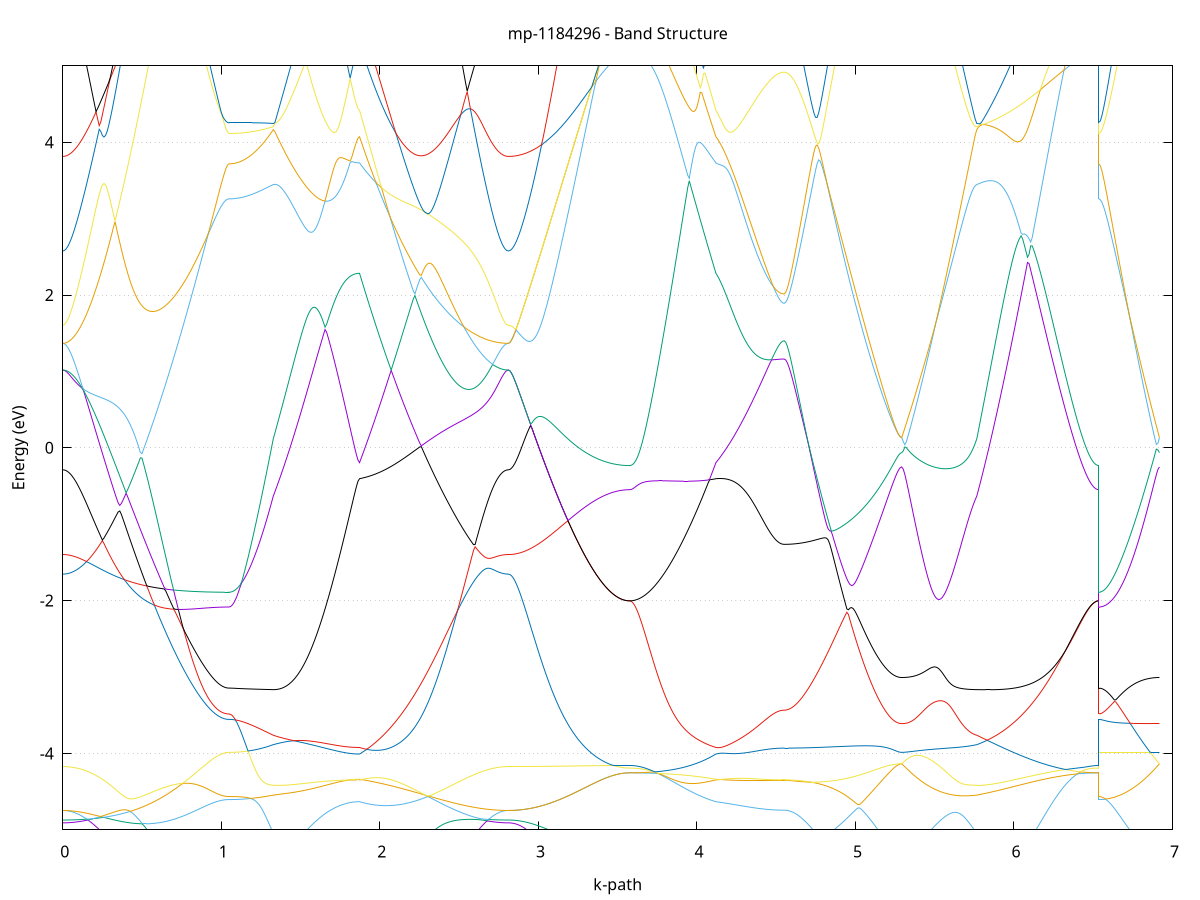 set title 'mp-1184296 - Band Structure'
set xlabel 'k-path'
set ylabel 'Energy (eV)'
set grid y
set yrange [-5:5]
set terminal png size 800,600
set output 'mp-1184296_bands_gnuplot.png'
plot '-' using 1:2 with lines notitle, '-' using 1:2 with lines notitle, '-' using 1:2 with lines notitle, '-' using 1:2 with lines notitle, '-' using 1:2 with lines notitle, '-' using 1:2 with lines notitle, '-' using 1:2 with lines notitle, '-' using 1:2 with lines notitle, '-' using 1:2 with lines notitle, '-' using 1:2 with lines notitle, '-' using 1:2 with lines notitle, '-' using 1:2 with lines notitle, '-' using 1:2 with lines notitle, '-' using 1:2 with lines notitle, '-' using 1:2 with lines notitle, '-' using 1:2 with lines notitle, '-' using 1:2 with lines notitle, '-' using 1:2 with lines notitle, '-' using 1:2 with lines notitle, '-' using 1:2 with lines notitle, '-' using 1:2 with lines notitle, '-' using 1:2 with lines notitle, '-' using 1:2 with lines notitle, '-' using 1:2 with lines notitle, '-' using 1:2 with lines notitle, '-' using 1:2 with lines notitle, '-' using 1:2 with lines notitle, '-' using 1:2 with lines notitle, '-' using 1:2 with lines notitle, '-' using 1:2 with lines notitle, '-' using 1:2 with lines notitle, '-' using 1:2 with lines notitle, '-' using 1:2 with lines notitle, '-' using 1:2 with lines notitle, '-' using 1:2 with lines notitle, '-' using 1:2 with lines notitle, '-' using 1:2 with lines notitle, '-' using 1:2 with lines notitle, '-' using 1:2 with lines notitle, '-' using 1:2 with lines notitle, '-' using 1:2 with lines notitle, '-' using 1:2 with lines notitle, '-' using 1:2 with lines notitle, '-' using 1:2 with lines notitle, '-' using 1:2 with lines notitle, '-' using 1:2 with lines notitle, '-' using 1:2 with lines notitle, '-' using 1:2 with lines notitle, '-' using 1:2 with lines notitle, '-' using 1:2 with lines notitle, '-' using 1:2 with lines notitle, '-' using 1:2 with lines notitle, '-' using 1:2 with lines notitle, '-' using 1:2 with lines notitle, '-' using 1:2 with lines notitle, '-' using 1:2 with lines notitle, '-' using 1:2 with lines notitle, '-' using 1:2 with lines notitle, '-' using 1:2 with lines notitle, '-' using 1:2 with lines notitle, '-' using 1:2 with lines notitle, '-' using 1:2 with lines notitle, '-' using 1:2 with lines notitle, '-' using 1:2 with lines notitle
0.000000 -14.941461
0.009987 -14.941461
0.019974 -14.941361
0.029960 -14.941161
0.039947 -14.940961
0.049934 -14.940661
0.059921 -14.940261
0.069907 -14.939861
0.079894 -14.939361
0.089881 -14.938861
0.099868 -14.938261
0.109855 -14.937561
0.119841 -14.936861
0.129828 -14.936061
0.139815 -14.935261
0.149802 -14.934461
0.159789 -14.933561
0.169775 -14.932561
0.179762 -14.931561
0.189749 -14.930561
0.199736 -14.929461
0.209722 -14.928461
0.219709 -14.927361
0.229696 -14.926161
0.239683 -14.925061
0.249670 -14.923861
0.259656 -14.922661
0.269643 -14.921561
0.279630 -14.920361
0.289617 -14.919161
0.299604 -14.917961
0.309590 -14.916761
0.319577 -14.915561
0.329564 -14.914361
0.339551 -14.913161
0.349537 -14.912061
0.359524 -14.910861
0.369511 -14.909761
0.379498 -14.908561
0.389485 -14.907461
0.399471 -14.906361
0.409458 -14.905261
0.419445 -14.904261
0.429432 -14.903161
0.439419 -14.902161
0.449405 -14.901161
0.459392 -14.900161
0.469379 -14.899161
0.479366 -14.898261
0.489352 -14.897261
0.499339 -14.896361
0.509326 -14.895461
0.519313 -14.894661
0.529300 -14.893761
0.539286 -14.892961
0.549273 -14.892261
0.559260 -14.891461
0.569247 -14.890761
0.579234 -14.890061
0.589220 -14.889461
0.599207 -14.888761
0.609194 -14.888261
0.619181 -14.887661
0.629167 -14.887261
0.639154 -14.886761
0.649141 -14.886361
0.659128 -14.886061
0.669115 -14.885661
0.679101 -14.885461
0.689088 -14.885261
0.699075 -14.885061
0.709062 -14.884961
0.719049 -14.884861
0.729035 -14.884861
0.739022 -14.884861
0.749009 -14.884961
0.758996 -14.885061
0.768982 -14.885161
0.778969 -14.885361
0.788956 -14.885561
0.798943 -14.885761
0.808930 -14.885961
0.818916 -14.886261
0.828903 -14.886461
0.838890 -14.886761
0.848877 -14.887061
0.858864 -14.887261
0.868850 -14.887561
0.878837 -14.887861
0.888824 -14.888161
0.898811 -14.888361
0.908797 -14.888661
0.918784 -14.888861
0.928771 -14.889161
0.938758 -14.889361
0.948745 -14.889561
0.958731 -14.889761
0.968718 -14.889961
0.978705 -14.890061
0.988692 -14.890261
0.998679 -14.890361
1.008665 -14.890461
1.018652 -14.890461
1.028639 -14.890561
1.038626 -14.890561
1.048612 -14.890561
1.048612 -14.890561
1.058583 -14.890561
1.068553 -14.890461
1.078523 -14.890361
1.088493 -14.890161
1.098463 -14.889861
1.108433 -14.889561
1.118403 -14.889161
1.128373 -14.888661
1.138343 -14.888161
1.148313 -14.887661
1.158283 -14.886961
1.168253 -14.886361
1.178223 -14.885561
1.188193 -14.884861
1.198163 -14.883961
1.208133 -14.883061
1.218103 -14.882161
1.228073 -14.881161
1.238043 -14.880061
1.248013 -14.878961
1.257983 -14.877861
1.267953 -14.876661
1.277923 -14.875361
1.287893 -14.874961
1.297863 -14.876061
1.307833 -14.877161
1.317803 -14.878361
1.327773 -14.879461
1.327773 -14.879461
1.337666 -14.880261
1.347558 -14.881161
1.357451 -14.881961
1.367343 -14.882661
1.377236 -14.883461
1.387128 -14.884261
1.397020 -14.885061
1.406913 -14.885861
1.416805 -14.886561
1.426698 -14.887361
1.436590 -14.888161
1.446483 -14.888861
1.456375 -14.889661
1.466268 -14.890461
1.476160 -14.891161
1.486052 -14.891961
1.495945 -14.892661
1.505837 -14.893461
1.515730 -14.894161
1.525622 -14.894861
1.535515 -14.895561
1.545407 -14.896261
1.555300 -14.897061
1.565192 -14.897661
1.575084 -14.898361
1.584977 -14.899061
1.594869 -14.899661
1.604762 -14.900361
1.614654 -14.900961
1.624547 -14.901561
1.634439 -14.902161
1.644332 -14.902761
1.654224 -14.903261
1.664116 -14.903861
1.674009 -14.904361
1.683901 -14.904861
1.693794 -14.905361
1.703686 -14.905761
1.713579 -14.906161
1.723471 -14.906661
1.733364 -14.906961
1.743256 -14.907361
1.753148 -14.907661
1.763041 -14.907961
1.772933 -14.908261
1.782826 -14.908561
1.792718 -14.908761
1.802611 -14.908961
1.812503 -14.909161
1.822396 -14.909261
1.832288 -14.909461
1.842180 -14.909561
1.852073 -14.909561
1.861965 -14.909661
1.871858 -14.909661
1.871858 -14.909661
1.881846 -14.908561
1.891834 -14.907461
1.901822 -14.906361
1.911810 -14.905261
1.921798 -14.904161
1.931786 -14.903061
1.941774 -14.901961
1.951762 -14.900761
1.961750 -14.899661
1.971738 -14.898461
1.981726 -14.897261
1.991714 -14.896061
2.001703 -14.894961
2.011691 -14.893761
2.021679 -14.892561
2.031667 -14.891361
2.041655 -14.890161
2.051643 -14.888961
2.061631 -14.887761
2.071619 -14.886561
2.081607 -14.885261
2.091595 -14.884061
2.101583 -14.882861
2.111571 -14.881661
2.121559 -14.880461
2.131547 -14.879261
2.141535 -14.878061
2.151523 -14.876861
2.161511 -14.875761
2.171500 -14.874561
2.181488 -14.873361
2.191476 -14.872161
2.201464 -14.871061
2.211452 -14.869861
2.221440 -14.868761
2.231428 -14.867561
2.241416 -14.866461
2.251404 -14.865361
2.261392 -14.864261
2.271380 -14.863161
2.281368 -14.862061
2.291356 -14.861761
2.301344 -14.864361
2.311332 -14.866961
2.321320 -14.869561
2.331308 -14.872061
2.341297 -14.874661
2.351285 -14.877161
2.361273 -14.879661
2.371261 -14.882161
2.381249 -14.884561
2.391237 -14.886961
2.401225 -14.889361
2.411213 -14.891661
2.421201 -14.893961
2.431189 -14.896261
2.441177 -14.898461
2.451165 -14.900661
2.461153 -14.902761
2.471141 -14.904861
2.481129 -14.906861
2.491117 -14.908861
2.501105 -14.910761
2.511094 -14.912661
2.521082 -14.914461
2.531070 -14.916261
2.541058 -14.917961
2.551046 -14.919661
2.561034 -14.921261
2.571022 -14.922761
2.581010 -14.924261
2.590998 -14.925761
2.600986 -14.927061
2.610974 -14.928361
2.620962 -14.929661
2.630950 -14.930861
2.640938 -14.931961
2.650926 -14.933061
2.660914 -14.934061
2.670902 -14.935061
2.680891 -14.935861
2.690879 -14.936761
2.700867 -14.937461
2.710855 -14.938161
2.720843 -14.938761
2.730831 -14.939361
2.740819 -14.939861
2.750807 -14.940261
2.760795 -14.940661
2.770783 -14.940961
2.780771 -14.941161
2.790759 -14.941361
2.800747 -14.941461
2.810735 -14.941461
2.810735 -14.941461
2.820672 -14.941461
2.830609 -14.941361
2.840547 -14.941361
2.850484 -14.941261
2.860421 -14.941161
2.870358 -14.941061
2.880295 -14.940861
2.890232 -14.940761
2.900169 -14.940561
2.910106 -14.940361
2.920043 -14.940161
2.929980 -14.939861
2.939917 -14.939561
2.949854 -14.939261
2.959792 -14.938961
2.969729 -14.938661
2.979666 -14.938361
2.989603 -14.937961
2.999540 -14.937561
3.009477 -14.937161
3.019414 -14.936761
3.029351 -14.936261
3.039288 -14.935861
3.049225 -14.935361
3.059162 -14.934861
3.069100 -14.934361
3.079037 -14.933861
3.088974 -14.933361
3.098911 -14.932761
3.108848 -14.932261
3.118785 -14.931661
3.128722 -14.931061
3.138659 -14.930561
3.148596 -14.929961
3.158533 -14.929361
3.168470 -14.928661
3.178407 -14.928061
3.188345 -14.927461
3.198282 -14.926861
3.208219 -14.926261
3.218156 -14.925561
3.228093 -14.924961
3.238030 -14.924361
3.247967 -14.923661
3.257904 -14.923061
3.267841 -14.922461
3.277778 -14.921761
3.287715 -14.921161
3.297652 -14.920561
3.307590 -14.919961
3.317527 -14.919861
3.327464 -14.921061
3.337401 -14.922261
3.347338 -14.923361
3.357275 -14.924461
3.367212 -14.925461
3.377149 -14.926461
3.387086 -14.927461
3.397023 -14.928361
3.406960 -14.929161
3.416898 -14.929961
3.426835 -14.930761
3.436772 -14.931461
3.446709 -14.932161
3.456646 -14.932761
3.466583 -14.933361
3.476520 -14.933861
3.486457 -14.934361
3.496394 -14.934761
3.506331 -14.935161
3.516268 -14.935461
3.526205 -14.935761
3.536143 -14.935961
3.546080 -14.936161
3.556017 -14.936261
3.565954 -14.936361
3.575891 -14.936361
3.575891 -14.936361
3.585783 -14.936361
3.595676 -14.936361
3.605568 -14.936361
3.615461 -14.936361
3.625353 -14.936261
3.635246 -14.936261
3.645138 -14.936261
3.655030 -14.936161
3.664923 -14.936161
3.674815 -14.936061
3.684708 -14.935961
3.694600 -14.935861
3.704493 -14.935761
3.714385 -14.935561
3.724278 -14.935461
3.734170 -14.935261
3.744062 -14.935061
3.753955 -14.934861
3.763847 -14.934561
3.773740 -14.934261
3.783632 -14.933961
3.793525 -14.933661
3.803417 -14.933361
3.813310 -14.932961
3.823202 -14.932561
3.833094 -14.932161
3.842987 -14.931661
3.852879 -14.931261
3.862772 -14.930661
3.872664 -14.930161
3.882557 -14.929661
3.892449 -14.929061
3.902342 -14.928461
3.912234 -14.927861
3.922126 -14.927161
3.932019 -14.926461
3.941911 -14.925761
3.951804 -14.925061
3.961696 -14.924361
3.971589 -14.923561
3.981481 -14.922761
3.991374 -14.921961
4.001266 -14.921161
4.011158 -14.920261
4.021051 -14.919361
4.030943 -14.918461
4.040836 -14.917561
4.050728 -14.916661
4.060621 -14.915661
4.070513 -14.914761
4.080406 -14.913761
4.090298 -14.912761
4.100190 -14.911761
4.110083 -14.910661
4.119975 -14.909661
4.119975 -14.909661
4.129759 -14.909161
4.139544 -14.908661
4.149328 -14.908161
4.159112 -14.907561
4.168896 -14.906961
4.178680 -14.906461
4.188464 -14.905861
4.198248 -14.905261
4.208032 -14.904561
4.217816 -14.903961
4.227601 -14.903361
4.237385 -14.902661
4.247169 -14.902061
4.256953 -14.901361
4.266737 -14.900661
4.276521 -14.900061
4.286305 -14.899361
4.296089 -14.898761
4.305874 -14.898061
4.315658 -14.897461
4.325442 -14.896861
4.335226 -14.896261
4.345010 -14.895661
4.354794 -14.895061
4.364578 -14.894461
4.374362 -14.893961
4.384146 -14.893461
4.393931 -14.892961
4.403715 -14.892461
4.413499 -14.891961
4.423283 -14.891561
4.433067 -14.891161
4.442851 -14.890761
4.452635 -14.890461
4.462419 -14.890161
4.472203 -14.889861
4.481988 -14.889561
4.491772 -14.889361
4.501556 -14.889161
4.511340 -14.889061
4.521124 -14.888961
4.530908 -14.888861
4.540692 -14.888761
4.550476 -14.888761
4.550476 -14.888761
4.560363 -14.888761
4.570249 -14.888761
4.580136 -14.888761
4.590022 -14.888761
4.599908 -14.888661
4.609795 -14.888661
4.619681 -14.888661
4.629568 -14.888561
4.639454 -14.888461
4.649341 -14.888461
4.659227 -14.888361
4.669113 -14.888261
4.679000 -14.888261
4.688886 -14.888161
4.698773 -14.888061
4.708659 -14.887861
4.718545 -14.887761
4.728432 -14.887661
4.738318 -14.887561
4.748205 -14.887361
4.758091 -14.887261
4.767977 -14.887061
4.777864 -14.886861
4.787750 -14.886761
4.797637 -14.886561
4.807523 -14.886361
4.817410 -14.886161
4.827296 -14.885861
4.837182 -14.885661
4.847069 -14.885461
4.856955 -14.885161
4.866842 -14.884961
4.876728 -14.884661
4.886614 -14.884361
4.896501 -14.884161
4.906387 -14.883861
4.916274 -14.883561
4.926160 -14.883261
4.936047 -14.882861
4.945933 -14.882561
4.955819 -14.882261
4.965706 -14.881961
4.975592 -14.881561
4.985479 -14.881261
4.995365 -14.880861
5.005251 -14.880561
5.015138 -14.880161
5.025024 -14.879861
5.034911 -14.879461
5.044797 -14.879061
5.054683 -14.878761
5.064570 -14.878361
5.074456 -14.878061
5.084343 -14.877661
5.094229 -14.877361
5.104116 -14.877061
5.114002 -14.876661
5.123888 -14.876361
5.133775 -14.876061
5.143661 -14.875761
5.153548 -14.875461
5.163434 -14.875261
5.173320 -14.874961
5.183207 -14.874761
5.193093 -14.874461
5.202980 -14.874261
5.212866 -14.874061
5.222752 -14.873961
5.232639 -14.873761
5.242525 -14.873661
5.252412 -14.873561
5.262298 -14.873461
5.272185 -14.873361
5.282071 -14.873361
5.291957 -14.873361
5.291957 -14.873361
5.301824 -14.873361
5.311691 -14.873461
5.321557 -14.873661
5.331424 -14.873861
5.341291 -14.874161
5.351157 -14.874461
5.361024 -14.874861
5.370891 -14.875161
5.380757 -14.875561
5.390624 -14.875961
5.400491 -14.876361
5.410357 -14.876761
5.420224 -14.877161
5.430091 -14.877561
5.439957 -14.877961
5.449824 -14.878261
5.459691 -14.878561
5.469557 -14.878861
5.479424 -14.879161
5.489291 -14.879361
5.499157 -14.879561
5.509024 -14.879761
5.518891 -14.879861
5.528757 -14.879961
5.538624 -14.879961
5.548490 -14.879961
5.558357 -14.879961
5.568224 -14.879861
5.578090 -14.879761
5.587957 -14.879561
5.597824 -14.879361
5.607690 -14.879161
5.617557 -14.878861
5.627424 -14.878561
5.637290 -14.878261
5.647157 -14.877861
5.657024 -14.877461
5.666890 -14.877061
5.676757 -14.876761
5.686624 -14.876461
5.696490 -14.876261
5.706357 -14.876361
5.716224 -14.876661
5.726090 -14.877061
5.735957 -14.877561
5.745824 -14.878161
5.755690 -14.878861
5.765557 -14.879461
5.765557 -14.879461
5.775550 -14.880661
5.785543 -14.881861
5.795536 -14.883061
5.805528 -14.884261
5.815521 -14.885461
5.825514 -14.886661
5.835507 -14.887961
5.845500 -14.889161
5.855493 -14.890361
5.865486 -14.891661
5.875479 -14.892861
5.885471 -14.894061
5.895464 -14.895261
5.905457 -14.896561
5.915450 -14.897761
5.925443 -14.898961
5.935436 -14.900161
5.945429 -14.901361
5.955422 -14.902561
5.965414 -14.903661
5.975407 -14.904861
5.985400 -14.905961
5.995393 -14.907061
6.005386 -14.908261
6.015379 -14.909361
6.025372 -14.910461
6.035365 -14.911461
6.045358 -14.912561
6.055350 -14.913561
6.065343 -14.914561
6.075336 -14.915561
6.085329 -14.916561
6.095322 -14.917561
6.105315 -14.918461
6.115308 -14.919361
6.125301 -14.920261
6.135293 -14.921161
6.145286 -14.922061
6.155279 -14.922861
6.165272 -14.923661
6.175265 -14.924461
6.185258 -14.925161
6.195251 -14.925961
6.205244 -14.926661
6.215236 -14.927361
6.225229 -14.927961
6.235222 -14.928661
6.245215 -14.929261
6.255208 -14.929861
6.265201 -14.930361
6.275194 -14.930961
6.285187 -14.931461
6.295179 -14.931861
6.305172 -14.932361
6.315165 -14.932761
6.325158 -14.933161
6.335151 -14.933561
6.345144 -14.933861
6.355137 -14.934161
6.365130 -14.934461
6.375123 -14.934761
6.385115 -14.934961
6.395108 -14.935161
6.405101 -14.935361
6.415094 -14.935561
6.425087 -14.935661
6.435080 -14.935861
6.445073 -14.935961
6.455066 -14.936061
6.465058 -14.936161
6.475051 -14.936161
6.485044 -14.936261
6.495037 -14.936261
6.505030 -14.936361
6.515023 -14.936361
6.525016 -14.936361
6.535009 -14.936361
6.535009 -14.890561
6.544818 -14.890561
6.554628 -14.890561
6.564438 -14.890461
6.574247 -14.890261
6.584057 -14.890161
6.593867 -14.889961
6.603676 -14.889661
6.613486 -14.889361
6.623296 -14.889061
6.633105 -14.888761
6.642915 -14.888361
6.652725 -14.887961
6.662534 -14.887461
6.672344 -14.886961
6.682154 -14.886461
6.691964 -14.885961
6.701773 -14.885361
6.711583 -14.884761
6.721393 -14.884161
6.731202 -14.883561
6.741012 -14.882861
6.750822 -14.882161
6.760631 -14.881561
6.770441 -14.880861
6.780251 -14.880161
6.790060 -14.879461
6.799870 -14.878761
6.809680 -14.878061
6.819489 -14.877361
6.829299 -14.876661
6.839109 -14.876061
6.848919 -14.875561
6.858728 -14.874961
6.868538 -14.874561
6.878348 -14.874161
6.888157 -14.873761
6.897967 -14.873561
6.907777 -14.873361
6.917586 -14.873361
e
0.000000 -14.891761
0.009987 -14.891661
0.019974 -14.891661
0.029960 -14.891461
0.039947 -14.891361
0.049934 -14.891161
0.059921 -14.890861
0.069907 -14.890561
0.079894 -14.890261
0.089881 -14.889861
0.099868 -14.889461
0.109855 -14.888961
0.119841 -14.888361
0.129828 -14.887761
0.139815 -14.887161
0.149802 -14.886461
0.159789 -14.885661
0.169775 -14.884861
0.179762 -14.884061
0.189749 -14.883061
0.199736 -14.882161
0.209722 -14.881061
0.219709 -14.879961
0.229696 -14.878861
0.239683 -14.877561
0.249670 -14.876261
0.259656 -14.874961
0.269643 -14.873561
0.279630 -14.872061
0.289617 -14.870461
0.299604 -14.868861
0.309590 -14.867161
0.319577 -14.865461
0.329564 -14.863661
0.339551 -14.861761
0.349537 -14.859861
0.359524 -14.858461
0.369511 -14.858361
0.379498 -14.858361
0.389485 -14.858261
0.399471 -14.858161
0.409458 -14.858061
0.419445 -14.857961
0.429432 -14.857861
0.439419 -14.857761
0.449405 -14.857561
0.459392 -14.857461
0.469379 -14.857261
0.479366 -14.857161
0.489352 -14.856961
0.499339 -14.856761
0.509326 -14.856561
0.519313 -14.856361
0.529300 -14.856161
0.539286 -14.855861
0.549273 -14.855661
0.559260 -14.855361
0.569247 -14.855161
0.579234 -14.854861
0.589220 -14.854561
0.599207 -14.854261
0.609194 -14.853961
0.619181 -14.853561
0.629167 -14.853261
0.639154 -14.852861
0.649141 -14.852561
0.659128 -14.852161
0.669115 -14.851761
0.679101 -14.851361
0.689088 -14.850961
0.699075 -14.850561
0.709062 -14.850061
0.719049 -14.849661
0.729035 -14.849161
0.739022 -14.848661
0.749009 -14.848161
0.758996 -14.847961
0.768982 -14.847961
0.778969 -14.847861
0.788956 -14.847661
0.798943 -14.847561
0.808930 -14.847361
0.818916 -14.847161
0.828903 -14.846961
0.838890 -14.846661
0.848877 -14.846461
0.858864 -14.846561
0.868850 -14.847861
0.878837 -14.849161
0.888824 -14.850361
0.898811 -14.851561
0.908797 -14.852661
0.918784 -14.853761
0.928771 -14.854761
0.938758 -14.855661
0.948745 -14.856561
0.958731 -14.857261
0.968718 -14.857961
0.978705 -14.858661
0.988692 -14.859161
0.998679 -14.859661
1.008665 -14.860061
1.018652 -14.860261
1.028639 -14.860561
1.038626 -14.860661
1.048612 -14.860661
1.048612 -14.860661
1.058583 -14.860761
1.068553 -14.860761
1.078523 -14.860961
1.088493 -14.861161
1.098463 -14.861361
1.108433 -14.861661
1.118403 -14.861961
1.128373 -14.862361
1.138343 -14.862861
1.148313 -14.863361
1.158283 -14.863861
1.168253 -14.864461
1.178223 -14.865161
1.188193 -14.865861
1.198163 -14.866561
1.208133 -14.867361
1.218103 -14.868161
1.228073 -14.869061
1.238043 -14.869961
1.248013 -14.870861
1.257983 -14.871861
1.267953 -14.872861
1.277923 -14.873961
1.287893 -14.874161
1.297863 -14.872761
1.307833 -14.871461
1.317803 -14.870061
1.327773 -14.868561
1.327773 -14.868561
1.337666 -14.867561
1.347558 -14.866461
1.357451 -14.865461
1.367343 -14.864361
1.377236 -14.863261
1.387128 -14.862161
1.397020 -14.861061
1.406913 -14.859961
1.416805 -14.858861
1.426698 -14.857861
1.436590 -14.856761
1.446483 -14.855761
1.456375 -14.854861
1.466268 -14.853961
1.476160 -14.853161
1.486052 -14.852461
1.495945 -14.852461
1.505837 -14.852961
1.515730 -14.853461
1.525622 -14.854061
1.535515 -14.854561
1.545407 -14.855061
1.555300 -14.855561
1.565192 -14.856061
1.575084 -14.856461
1.584977 -14.856961
1.594869 -14.857461
1.604762 -14.857861
1.614654 -14.858261
1.624547 -14.858761
1.634439 -14.859161
1.644332 -14.859561
1.654224 -14.859961
1.664116 -14.860261
1.674009 -14.860661
1.683901 -14.860961
1.693794 -14.861361
1.703686 -14.861661
1.713579 -14.861961
1.723471 -14.862261
1.733364 -14.862461
1.743256 -14.862761
1.753148 -14.862961
1.763041 -14.863161
1.772933 -14.863361
1.782826 -14.863561
1.792718 -14.863761
1.802611 -14.863861
1.812503 -14.863961
1.822396 -14.864061
1.832288 -14.864161
1.842180 -14.864261
1.852073 -14.864261
1.861965 -14.864361
1.871858 -14.864361
1.871858 -14.864361
1.881846 -14.862261
1.891834 -14.860161
1.901822 -14.858061
1.911810 -14.856361
1.921798 -14.855961
1.931786 -14.855661
1.941774 -14.855461
1.951762 -14.855261
1.961750 -14.855161
1.971738 -14.855061
1.981726 -14.855061
1.991714 -14.855061
2.001703 -14.855061
2.011691 -14.855161
2.021679 -14.855161
2.031667 -14.855261
2.041655 -14.855461
2.051643 -14.855561
2.061631 -14.855661
2.071619 -14.855761
2.081607 -14.855961
2.091595 -14.856061
2.101583 -14.856261
2.111571 -14.856461
2.121559 -14.856561
2.131547 -14.856761
2.141535 -14.856961
2.151523 -14.857061
2.161511 -14.857261
2.171500 -14.857461
2.181488 -14.857661
2.191476 -14.857861
2.201464 -14.857961
2.211452 -14.858161
2.221440 -14.858361
2.231428 -14.858561
2.241416 -14.858861
2.251404 -14.859061
2.261392 -14.859261
2.271380 -14.859561
2.281368 -14.859861
2.291356 -14.860961
2.301344 -14.860461
2.311332 -14.860761
2.321320 -14.861161
2.331308 -14.861561
2.341297 -14.861961
2.351285 -14.862461
2.361273 -14.862961
2.371261 -14.863461
2.381249 -14.864061
2.391237 -14.864661
2.401225 -14.865361
2.411213 -14.866061
2.421201 -14.866761
2.431189 -14.867561
2.441177 -14.868361
2.451165 -14.869161
2.461153 -14.869961
2.471141 -14.870861
2.481129 -14.871761
2.491117 -14.872661
2.501105 -14.873561
2.511094 -14.874461
2.521082 -14.875361
2.531070 -14.876361
2.541058 -14.877261
2.551046 -14.878161
2.561034 -14.879061
2.571022 -14.879961
2.581010 -14.880761
2.590998 -14.881661
2.600986 -14.882461
2.610974 -14.883261
2.620962 -14.884061
2.630950 -14.884761
2.640938 -14.885461
2.650926 -14.886161
2.660914 -14.886761
2.670902 -14.887461
2.680891 -14.887961
2.690879 -14.888561
2.700867 -14.889061
2.710855 -14.889461
2.720843 -14.889861
2.730831 -14.890261
2.740819 -14.890661
2.750807 -14.890861
2.760795 -14.891161
2.770783 -14.891361
2.780771 -14.891461
2.790759 -14.891661
2.800747 -14.891661
2.810735 -14.891761
2.810735 -14.891761
2.820672 -14.891761
2.830609 -14.891761
2.840547 -14.891761
2.850484 -14.891861
2.860421 -14.891861
2.870358 -14.891961
2.880295 -14.892061
2.890232 -14.892161
2.900169 -14.892361
2.910106 -14.892461
2.920043 -14.892661
2.929980 -14.892861
2.939917 -14.893061
2.949854 -14.893361
2.959792 -14.893561
2.969729 -14.893961
2.979666 -14.894261
2.989603 -14.894661
2.999540 -14.895061
3.009477 -14.895461
3.019414 -14.895861
3.029351 -14.896361
3.039288 -14.896861
3.049225 -14.897461
3.059162 -14.897961
3.069100 -14.898561
3.079037 -14.899261
3.088974 -14.899861
3.098911 -14.900561
3.108848 -14.901261
3.118785 -14.901961
3.128722 -14.902661
3.138659 -14.903361
3.148596 -14.904161
3.158533 -14.904861
3.168470 -14.905661
3.178407 -14.906461
3.188345 -14.907261
3.198282 -14.908061
3.208219 -14.908861
3.218156 -14.909661
3.228093 -14.910461
3.238030 -14.911161
3.247967 -14.911961
3.257904 -14.912761
3.267841 -14.913561
3.277778 -14.914561
3.287715 -14.915861
3.297652 -14.917261
3.307590 -14.918561
3.317527 -14.919861
3.327464 -14.921061
3.337401 -14.922261
3.347338 -14.923361
3.357275 -14.924461
3.367212 -14.925461
3.377149 -14.926461
3.387086 -14.927461
3.397023 -14.928361
3.406960 -14.929161
3.416898 -14.929961
3.426835 -14.930761
3.436772 -14.931461
3.446709 -14.932161
3.456646 -14.932761
3.466583 -14.933361
3.476520 -14.933861
3.486457 -14.934361
3.496394 -14.934761
3.506331 -14.935161
3.516268 -14.935461
3.526205 -14.935761
3.536143 -14.935961
3.546080 -14.936161
3.556017 -14.936261
3.565954 -14.936361
3.575891 -14.936361
3.575891 -14.936361
3.585783 -14.936361
3.595676 -14.936261
3.605568 -14.936161
3.615461 -14.935961
3.625353 -14.935661
3.635246 -14.935361
3.645138 -14.934961
3.655030 -14.934561
3.664923 -14.934161
3.674815 -14.933561
3.684708 -14.933061
3.694600 -14.932361
3.704493 -14.931661
3.714385 -14.930961
3.724278 -14.930161
3.734170 -14.929361
3.744062 -14.928461
3.753955 -14.927461
3.763847 -14.926461
3.773740 -14.925461
3.783632 -14.924361
3.793525 -14.923161
3.803417 -14.921961
3.813310 -14.920761
3.823202 -14.919461
3.833094 -14.918061
3.842987 -14.916761
3.852879 -14.915261
3.862772 -14.913861
3.872664 -14.912261
3.882557 -14.910761
3.892449 -14.909161
3.902342 -14.907461
3.912234 -14.905861
3.922126 -14.904061
3.932019 -14.902361
3.941911 -14.900561
3.951804 -14.898761
3.961696 -14.896861
3.971589 -14.894961
3.981481 -14.893061
3.991374 -14.891161
4.001266 -14.889161
4.011158 -14.887161
4.021051 -14.885161
4.030943 -14.883161
4.040836 -14.881061
4.050728 -14.879061
4.060621 -14.876961
4.070513 -14.874861
4.080406 -14.872761
4.090298 -14.870661
4.100190 -14.868561
4.110083 -14.866461
4.119975 -14.864361
4.119975 -14.864361
4.129759 -14.863561
4.139544 -14.863161
4.149328 -14.863061
4.159112 -14.863161
4.168896 -14.863261
4.178680 -14.863461
4.188464 -14.863661
4.198248 -14.863861
4.208032 -14.864161
4.217816 -14.864361
4.227601 -14.864661
4.237385 -14.864861
4.247169 -14.865061
4.256953 -14.865361
4.266737 -14.865561
4.276521 -14.865761
4.286305 -14.865961
4.296089 -14.866161
4.305874 -14.866361
4.315658 -14.866561
4.325442 -14.866761
4.335226 -14.866861
4.345010 -14.867061
4.354794 -14.867261
4.364578 -14.867361
4.374362 -14.867561
4.384146 -14.867661
4.393931 -14.867761
4.403715 -14.867861
4.413499 -14.868061
4.423283 -14.868161
4.433067 -14.868261
4.442851 -14.868261
4.452635 -14.868361
4.462419 -14.868461
4.472203 -14.868561
4.481988 -14.868561
4.491772 -14.868661
4.501556 -14.868661
4.511340 -14.868661
4.521124 -14.868761
4.530908 -14.868761
4.540692 -14.868761
4.550476 -14.868761
4.550476 -14.868761
4.560363 -14.868761
4.570249 -14.868761
4.580136 -14.868661
4.590022 -14.868561
4.599908 -14.868461
4.609795 -14.868261
4.619681 -14.868161
4.629568 -14.867961
4.639454 -14.867761
4.649341 -14.867461
4.659227 -14.867261
4.669113 -14.866961
4.679000 -14.866661
4.688886 -14.866261
4.698773 -14.865961
4.708659 -14.865561
4.718545 -14.865161
4.728432 -14.864761
4.738318 -14.864361
4.748205 -14.863861
4.758091 -14.863361
4.767977 -14.862861
4.777864 -14.862361
4.787750 -14.861861
4.797637 -14.861361
4.807523 -14.860761
4.817410 -14.860161
4.827296 -14.859561
4.837182 -14.858961
4.847069 -14.858361
4.856955 -14.857761
4.866842 -14.857161
4.876728 -14.856561
4.886614 -14.855861
4.896501 -14.855261
4.906387 -14.854561
4.916274 -14.853961
4.926160 -14.853361
4.936047 -14.852661
4.945933 -14.852061
4.955819 -14.851461
4.965706 -14.850861
4.975592 -14.850261
4.985479 -14.849661
4.995365 -14.849161
5.005251 -14.848661
5.015138 -14.848161
5.025024 -14.847761
5.034911 -14.847461
5.044797 -14.847261
5.054683 -14.847161
5.064570 -14.847261
5.074456 -14.847861
5.084343 -14.848361
5.094229 -14.848861
5.104116 -14.849361
5.114002 -14.849761
5.123888 -14.850261
5.133775 -14.850661
5.143661 -14.850961
5.153548 -14.851361
5.163434 -14.851661
5.173320 -14.851961
5.183207 -14.852261
5.193093 -14.852561
5.202980 -14.852761
5.212866 -14.852961
5.222752 -14.853161
5.232639 -14.853361
5.242525 -14.853461
5.252412 -14.853561
5.262298 -14.853661
5.272185 -14.853761
5.282071 -14.853761
5.291957 -14.853761
5.291957 -14.853761
5.301824 -14.854061
5.311691 -14.854261
5.321557 -14.854561
5.331424 -14.854761
5.341291 -14.855061
5.351157 -14.855361
5.361024 -14.855661
5.370891 -14.855961
5.380757 -14.856261
5.390624 -14.856661
5.400491 -14.856961
5.410357 -14.857361
5.420224 -14.857761
5.430091 -14.858161
5.439957 -14.858561
5.449824 -14.859061
5.459691 -14.859461
5.469557 -14.859961
5.479424 -14.860461
5.489291 -14.860961
5.499157 -14.861461
5.509024 -14.861961
5.518891 -14.862461
5.528757 -14.863061
5.538624 -14.863561
5.548490 -14.864161
5.558357 -14.864761
5.568224 -14.865261
5.578090 -14.865861
5.587957 -14.866461
5.597824 -14.867061
5.607690 -14.867661
5.617557 -14.868261
5.627424 -14.868861
5.637290 -14.869561
5.647157 -14.870061
5.657024 -14.870661
5.666890 -14.871261
5.676757 -14.871761
5.686624 -14.872061
5.696490 -14.872261
5.706357 -14.872261
5.716224 -14.871961
5.726090 -14.871461
5.735957 -14.870861
5.745824 -14.870161
5.755690 -14.869361
5.765557 -14.868561
5.765557 -14.868561
5.775550 -14.867061
5.785543 -14.865561
5.795536 -14.864061
5.805528 -14.862461
5.815521 -14.860861
5.825514 -14.859261
5.835507 -14.857661
5.845500 -14.856061
5.855493 -14.854461
5.865486 -14.853261
5.875479 -14.854661
5.885471 -14.856061
5.895464 -14.857561
5.905457 -14.859061
5.915450 -14.860561
5.925443 -14.862161
5.935436 -14.863761
5.945429 -14.865461
5.955422 -14.867061
5.965414 -14.868761
5.975407 -14.870461
5.985400 -14.872161
5.995393 -14.873961
6.005386 -14.875661
6.015379 -14.877461
6.025372 -14.879261
6.035365 -14.880961
6.045358 -14.882761
6.055350 -14.884561
6.065343 -14.886261
6.075336 -14.888061
6.085329 -14.889861
6.095322 -14.891561
6.105315 -14.893261
6.115308 -14.895061
6.125301 -14.896761
6.135293 -14.898461
6.145286 -14.900061
6.155279 -14.901761
6.165272 -14.903361
6.175265 -14.904961
6.185258 -14.906561
6.195251 -14.908061
6.205244 -14.909561
6.215236 -14.911061
6.225229 -14.912561
6.235222 -14.913961
6.245215 -14.915361
6.255208 -14.916661
6.265201 -14.917961
6.275194 -14.919261
6.285187 -14.920561
6.295179 -14.921761
6.305172 -14.922861
6.315165 -14.923961
6.325158 -14.925061
6.335151 -14.926061
6.345144 -14.927061
6.355137 -14.927961
6.365130 -14.928861
6.375123 -14.929761
6.385115 -14.930561
6.395108 -14.931261
6.405101 -14.931961
6.415094 -14.932561
6.425087 -14.933161
6.435080 -14.933761
6.445073 -14.934261
6.455066 -14.934661
6.465058 -14.935061
6.475051 -14.935461
6.485044 -14.935661
6.495037 -14.935961
6.505030 -14.936161
6.515023 -14.936261
6.525016 -14.936361
6.535009 -14.936361
6.535009 -14.860661
6.544818 -14.860661
6.554628 -14.860661
6.564438 -14.860661
6.574247 -14.860561
6.584057 -14.860561
6.593867 -14.860461
6.603676 -14.860461
6.613486 -14.860361
6.623296 -14.860261
6.633105 -14.860161
6.642915 -14.860061
6.652725 -14.859961
6.662534 -14.859761
6.672344 -14.859661
6.682154 -14.859561
6.691964 -14.859361
6.701773 -14.859161
6.711583 -14.859061
6.721393 -14.858861
6.731202 -14.858661
6.741012 -14.858461
6.750822 -14.858261
6.760631 -14.858061
6.770441 -14.857761
6.780251 -14.857561
6.790060 -14.857361
6.799870 -14.857061
6.809680 -14.856861
6.819489 -14.856561
6.829299 -14.856361
6.839109 -14.856061
6.848919 -14.855761
6.858728 -14.855561
6.868538 -14.855261
6.878348 -14.854961
6.888157 -14.854661
6.897967 -14.854361
6.907777 -14.854061
6.917586 -14.853761
e
0.000000 -14.855661
0.009987 -14.855661
0.019974 -14.855761
0.029960 -14.855761
0.039947 -14.855861
0.049934 -14.855861
0.059921 -14.855961
0.069907 -14.856061
0.079894 -14.856161
0.089881 -14.856361
0.099868 -14.856461
0.109855 -14.856561
0.119841 -14.856761
0.129828 -14.856861
0.139815 -14.856961
0.149802 -14.857161
0.159789 -14.857261
0.169775 -14.857361
0.179762 -14.857561
0.189749 -14.857661
0.199736 -14.857761
0.209722 -14.857861
0.219709 -14.857961
0.229696 -14.858061
0.239683 -14.858161
0.249670 -14.858261
0.259656 -14.858261
0.269643 -14.858361
0.279630 -14.858361
0.289617 -14.858461
0.299604 -14.858461
0.309590 -14.858461
0.319577 -14.858461
0.329564 -14.858461
0.339551 -14.858461
0.349537 -14.858461
0.359524 -14.857861
0.369511 -14.855861
0.379498 -14.853761
0.389485 -14.851661
0.399471 -14.849461
0.409458 -14.847261
0.419445 -14.845061
0.429432 -14.842861
0.439419 -14.840661
0.449405 -14.838661
0.459392 -14.836861
0.469379 -14.835661
0.479366 -14.835261
0.489352 -14.835561
0.499339 -14.836161
0.509326 -14.836861
0.519313 -14.837561
0.529300 -14.838361
0.539286 -14.839061
0.549273 -14.839861
0.559260 -14.840661
0.569247 -14.841361
0.579234 -14.842061
0.589220 -14.842761
0.599207 -14.843361
0.609194 -14.843961
0.619181 -14.844561
0.629167 -14.845061
0.639154 -14.845561
0.649141 -14.846061
0.659128 -14.846461
0.669115 -14.846861
0.679101 -14.847161
0.689088 -14.847361
0.699075 -14.847661
0.709062 -14.847761
0.719049 -14.847961
0.729035 -14.847961
0.739022 -14.848061
0.749009 -14.848061
0.758996 -14.847661
0.768982 -14.847161
0.778969 -14.846661
0.788956 -14.846161
0.798943 -14.845561
0.808930 -14.845061
0.818916 -14.844461
0.828903 -14.843861
0.838890 -14.843861
0.848877 -14.845261
0.858864 -14.846261
0.868850 -14.845961
0.878837 -14.845761
0.888824 -14.845461
0.898811 -14.845261
0.908797 -14.845061
0.918784 -14.844761
0.928771 -14.844561
0.938758 -14.844361
0.948745 -14.844161
0.958731 -14.844061
0.968718 -14.843861
0.978705 -14.843761
0.988692 -14.843561
0.998679 -14.843461
1.008665 -14.843361
1.018652 -14.843361
1.028639 -14.843261
1.038626 -14.843261
1.048612 -14.843261
1.048612 -14.843261
1.058583 -14.843161
1.068553 -14.843161
1.078523 -14.842961
1.088493 -14.842761
1.098463 -14.842561
1.108433 -14.842161
1.118403 -14.841861
1.128373 -14.841461
1.138343 -14.840961
1.148313 -14.840561
1.158283 -14.840061
1.168253 -14.839561
1.178223 -14.838961
1.188193 -14.838461
1.198163 -14.837961
1.208133 -14.837361
1.218103 -14.836861
1.228073 -14.836361
1.238043 -14.836661
1.248013 -14.837061
1.257983 -14.837561
1.267953 -14.838061
1.277923 -14.838661
1.287893 -14.839261
1.297863 -14.839861
1.307833 -14.840561
1.317803 -14.841361
1.327773 -14.842161
1.327773 -14.842161
1.337666 -14.842761
1.347558 -14.843361
1.357451 -14.844061
1.367343 -14.844661
1.377236 -14.845261
1.387128 -14.845961
1.397020 -14.846561
1.406913 -14.847161
1.416805 -14.847761
1.426698 -14.848461
1.436590 -14.849061
1.446483 -14.849661
1.456375 -14.850161
1.466268 -14.850761
1.476160 -14.851361
1.486052 -14.851861
1.495945 -14.851761
1.505837 -14.851261
1.515730 -14.850861
1.525622 -14.850461
1.535515 -14.850261
1.545407 -14.850161
1.555300 -14.850161
1.565192 -14.850161
1.575084 -14.850261
1.584977 -14.850461
1.594869 -14.850661
1.604762 -14.850961
1.614654 -14.851261
1.624547 -14.851661
1.634439 -14.852061
1.644332 -14.852461
1.654224 -14.852861
1.664116 -14.853261
1.674009 -14.853761
1.683901 -14.854161
1.693794 -14.854561
1.703686 -14.855061
1.713579 -14.855461
1.723471 -14.855861
1.733364 -14.856261
1.743256 -14.856661
1.753148 -14.856961
1.763041 -14.857361
1.772933 -14.857661
1.782826 -14.857861
1.792718 -14.858161
1.802611 -14.858361
1.812503 -14.858561
1.822396 -14.858761
1.832288 -14.858961
1.842180 -14.859061
1.852073 -14.859061
1.861965 -14.859161
1.871858 -14.859161
1.871858 -14.859161
1.881846 -14.858261
1.891834 -14.857561
1.901822 -14.856861
1.911810 -14.855961
1.921798 -14.853961
1.931786 -14.851961
1.941774 -14.850061
1.951762 -14.848161
1.961750 -14.846261
1.971738 -14.844461
1.981726 -14.842761
1.991714 -14.841161
2.001703 -14.839561
2.011691 -14.838161
2.021679 -14.836761
2.031667 -14.835561
2.041655 -14.834361
2.051643 -14.833361
2.061631 -14.832461
2.071619 -14.831761
2.081607 -14.831061
2.091595 -14.830561
2.101583 -14.830161
2.111571 -14.829961
2.121559 -14.829861
2.131547 -14.829761
2.141535 -14.829861
2.151523 -14.830061
2.161511 -14.830361
2.171500 -14.831761
2.181488 -14.834061
2.191476 -14.836461
2.201464 -14.838861
2.211452 -14.841261
2.221440 -14.843761
2.231428 -14.846261
2.241416 -14.848861
2.251404 -14.851361
2.261392 -14.853961
2.271380 -14.856561
2.281368 -14.859161
2.291356 -14.860161
2.301344 -14.859861
2.311332 -14.858861
2.321320 -14.857761
2.331308 -14.856761
2.341297 -14.855761
2.351285 -14.854761
2.361273 -14.853761
2.371261 -14.852861
2.381249 -14.851861
2.391237 -14.850961
2.401225 -14.850061
2.411213 -14.849161
2.421201 -14.848561
2.431189 -14.849261
2.441177 -14.849861
2.451165 -14.850461
2.461153 -14.851061
2.471141 -14.851561
2.481129 -14.852061
2.491117 -14.852561
2.501105 -14.853061
2.511094 -14.853461
2.521082 -14.853861
2.531070 -14.854261
2.541058 -14.854561
2.551046 -14.854961
2.561034 -14.855161
2.571022 -14.855461
2.581010 -14.855661
2.590998 -14.855861
2.600986 -14.856061
2.610974 -14.856161
2.620962 -14.856261
2.630950 -14.856361
2.640938 -14.856461
2.650926 -14.856461
2.660914 -14.856461
2.670902 -14.856461
2.680891 -14.856461
2.690879 -14.856461
2.700867 -14.856361
2.710855 -14.856261
2.720843 -14.856261
2.730831 -14.856161
2.740819 -14.856061
2.750807 -14.855961
2.760795 -14.855861
2.770783 -14.855861
2.780771 -14.855761
2.790759 -14.855761
2.800747 -14.855661
2.810735 -14.855661
2.810735 -14.855661
2.820672 -14.855661
2.830609 -14.855661
2.840547 -14.855661
2.850484 -14.855561
2.860421 -14.855461
2.870358 -14.855461
2.880295 -14.855361
2.890232 -14.855261
2.900169 -14.855061
2.910106 -14.854861
2.920043 -14.854761
2.929980 -14.854561
2.939917 -14.854261
2.949854 -14.853961
2.959792 -14.854261
2.969729 -14.856361
2.979666 -14.858461
2.989603 -14.860661
2.999540 -14.862761
3.009477 -14.864961
3.019414 -14.867061
3.029351 -14.869161
3.039288 -14.871261
3.049225 -14.873361
3.059162 -14.875461
3.069100 -14.877461
3.079037 -14.879561
3.088974 -14.881561
3.098911 -14.883561
3.108848 -14.885561
3.118785 -14.887461
3.128722 -14.889361
3.138659 -14.891261
3.148596 -14.893161
3.158533 -14.894961
3.168470 -14.896861
3.178407 -14.898561
3.188345 -14.900361
3.198282 -14.902061
3.208219 -14.903761
3.218156 -14.905361
3.228093 -14.907061
3.238030 -14.908561
3.247967 -14.910161
3.257904 -14.911661
3.267841 -14.913061
3.277778 -14.914561
3.287715 -14.915861
3.297652 -14.917261
3.307590 -14.918561
3.317527 -14.919361
3.327464 -14.918761
3.337401 -14.918661
3.347338 -14.919261
3.357275 -14.919961
3.367212 -14.920561
3.377149 -14.921161
3.387086 -14.921761
3.397023 -14.922261
3.406960 -14.922761
3.416898 -14.923361
3.426835 -14.923761
3.436772 -14.924261
3.446709 -14.924661
3.456646 -14.925061
3.466583 -14.925461
3.476520 -14.925761
3.486457 -14.926061
3.496394 -14.926361
3.506331 -14.926561
3.516268 -14.926761
3.526205 -14.926961
3.536143 -14.927061
3.546080 -14.927261
3.556017 -14.927261
3.565954 -14.927361
3.575891 -14.927361
3.575891 -14.927361
3.585783 -14.927361
3.595676 -14.927261
3.605568 -14.927061
3.615461 -14.926861
3.625353 -14.926661
3.635246 -14.926261
3.645138 -14.925861
3.655030 -14.925461
3.664923 -14.924961
3.674815 -14.924361
3.684708 -14.923761
3.694600 -14.923061
3.704493 -14.922261
3.714385 -14.921461
3.724278 -14.920661
3.734170 -14.919761
3.744062 -14.918761
3.753955 -14.917761
3.763847 -14.916661
3.773740 -14.915561
3.783632 -14.914361
3.793525 -14.913161
3.803417 -14.911861
3.813310 -14.910561
3.823202 -14.909161
3.833094 -14.907761
3.842987 -14.906261
3.852879 -14.904761
3.862772 -14.903261
3.872664 -14.901661
3.882557 -14.900061
3.892449 -14.898361
3.902342 -14.896661
3.912234 -14.894961
3.922126 -14.893161
3.932019 -14.891361
3.941911 -14.889561
3.951804 -14.887761
3.961696 -14.885861
3.971589 -14.883961
3.981481 -14.882061
3.991374 -14.880161
4.001266 -14.878361
4.011158 -14.876461
4.021051 -14.874561
4.030943 -14.872661
4.040836 -14.870861
4.050728 -14.869061
4.060621 -14.867361
4.070513 -14.865761
4.080406 -14.864161
4.090298 -14.862761
4.100190 -14.861361
4.110083 -14.860261
4.119975 -14.859161
4.119975 -14.859161
4.129759 -14.858561
4.139544 -14.857561
4.149328 -14.856261
4.159112 -14.854761
4.168896 -14.853161
4.178680 -14.851561
4.188464 -14.849961
4.198248 -14.848361
4.208032 -14.846761
4.217816 -14.845261
4.227601 -14.843761
4.237385 -14.842261
4.247169 -14.840861
4.256953 -14.839461
4.266737 -14.838161
4.276521 -14.836861
4.286305 -14.835661
4.296089 -14.834461
4.305874 -14.833261
4.315658 -14.832161
4.325442 -14.831161
4.335226 -14.830061
4.345010 -14.829061
4.354794 -14.828061
4.364578 -14.827061
4.374362 -14.826161
4.384146 -14.825261
4.393931 -14.824361
4.403715 -14.823461
4.413499 -14.822661
4.423283 -14.821861
4.433067 -14.821161
4.442851 -14.820361
4.452635 -14.819761
4.462419 -14.819161
4.472203 -14.818561
4.481988 -14.818061
4.491772 -14.817561
4.501556 -14.817161
4.511340 -14.816861
4.521124 -14.816661
4.530908 -14.816461
4.540692 -14.816361
4.550476 -14.816261
4.550476 -14.816261
4.560363 -14.816261
4.570249 -14.816261
4.580136 -14.816361
4.590022 -14.816361
4.599908 -14.816361
4.609795 -14.816461
4.619681 -14.816461
4.629568 -14.816561
4.639454 -14.816561
4.649341 -14.816661
4.659227 -14.816761
4.669113 -14.816961
4.679000 -14.817061
4.688886 -14.817261
4.698773 -14.817461
4.708659 -14.817661
4.718545 -14.817861
4.728432 -14.818161
4.738318 -14.818461
4.748205 -14.819161
4.758091 -14.820261
4.767977 -14.821261
4.777864 -14.822361
4.787750 -14.823361
4.797637 -14.824461
4.807523 -14.825461
4.817410 -14.826561
4.827296 -14.827561
4.837182 -14.828561
4.847069 -14.829561
4.856955 -14.830561
4.866842 -14.831561
4.876728 -14.832561
4.886614 -14.833461
4.896501 -14.834461
4.906387 -14.835361
4.916274 -14.836261
4.926160 -14.837161
4.936047 -14.837961
4.945933 -14.838861
4.955819 -14.839661
4.965706 -14.840461
4.975592 -14.841261
4.985479 -14.841961
4.995365 -14.842761
5.005251 -14.843461
5.015138 -14.844161
5.025024 -14.844861
5.034911 -14.845461
5.044797 -14.846061
5.054683 -14.846661
5.064570 -14.847161
5.074456 -14.847361
5.084343 -14.847561
5.094229 -14.847961
5.104116 -14.848361
5.114002 -14.848761
5.123888 -14.849261
5.133775 -14.849761
5.143661 -14.850161
5.153548 -14.850561
5.163434 -14.851061
5.173320 -14.851461
5.183207 -14.851761
5.193093 -14.852161
5.202980 -14.852461
5.212866 -14.852761
5.222752 -14.852961
5.232639 -14.853161
5.242525 -14.853361
5.252412 -14.853561
5.262298 -14.853661
5.272185 -14.853761
5.282071 -14.853761
5.291957 -14.853761
5.291957 -14.853761
5.301824 -14.853561
5.311691 -14.853261
5.321557 -14.852961
5.331424 -14.852661
5.341291 -14.852261
5.351157 -14.851861
5.361024 -14.851461
5.370891 -14.851061
5.380757 -14.850661
5.390624 -14.850161
5.400491 -14.849661
5.410357 -14.849161
5.420224 -14.848661
5.430091 -14.848161
5.439957 -14.847661
5.449824 -14.847061
5.459691 -14.846561
5.469557 -14.845961
5.479424 -14.845361
5.489291 -14.844861
5.499157 -14.844261
5.509024 -14.843661
5.518891 -14.843161
5.528757 -14.842561
5.538624 -14.842061
5.548490 -14.841561
5.558357 -14.841061
5.568224 -14.840561
5.578090 -14.840061
5.587957 -14.839661
5.597824 -14.839261
5.607690 -14.838961
5.617557 -14.838661
5.627424 -14.838461
5.637290 -14.838361
5.647157 -14.838261
5.657024 -14.838261
5.666890 -14.838461
5.676757 -14.838661
5.686624 -14.838861
5.696490 -14.839161
5.706357 -14.839561
5.716224 -14.839961
5.726090 -14.840361
5.735957 -14.840761
5.745824 -14.841261
5.755690 -14.841661
5.765557 -14.842161
5.765557 -14.842161
5.775550 -14.843061
5.785543 -14.843961
5.795536 -14.844961
5.805528 -14.845961
5.815521 -14.847061
5.825514 -14.848161
5.835507 -14.849361
5.845500 -14.850661
5.855493 -14.851961
5.865486 -14.852961
5.875479 -14.851361
5.885471 -14.849961
5.895464 -14.848561
5.905457 -14.847461
5.915450 -14.846561
5.925443 -14.847361
5.935436 -14.848161
5.945429 -14.849061
5.955422 -14.849861
5.965414 -14.850761
5.975407 -14.851761
5.985400 -14.852661
5.995393 -14.853561
6.005386 -14.855161
6.015379 -14.857161
6.025372 -14.859261
6.035365 -14.861361
6.045358 -14.863461
6.055350 -14.865661
6.065343 -14.867761
6.075336 -14.869861
6.085329 -14.872061
6.095322 -14.874161
6.105315 -14.876261
6.115308 -14.878361
6.125301 -14.880361
6.135293 -14.882461
6.145286 -14.884461
6.155279 -14.886361
6.165272 -14.888361
6.175265 -14.890261
6.185258 -14.892161
6.195251 -14.893961
6.205244 -14.895761
6.215236 -14.897561
6.225229 -14.899261
6.235222 -14.900961
6.245215 -14.902661
6.255208 -14.904261
6.265201 -14.905761
6.275194 -14.907261
6.285187 -14.908761
6.295179 -14.910161
6.305172 -14.911461
6.315165 -14.912861
6.325158 -14.914061
6.335151 -14.915261
6.345144 -14.916461
6.355137 -14.917561
6.365130 -14.918561
6.375123 -14.919561
6.385115 -14.920461
6.395108 -14.921361
6.405101 -14.922161
6.415094 -14.922961
6.425087 -14.923661
6.435080 -14.924261
6.445073 -14.924861
6.455066 -14.925361
6.465058 -14.925861
6.475051 -14.926261
6.485044 -14.926561
6.495037 -14.926861
6.505030 -14.927061
6.515023 -14.927261
6.525016 -14.927361
6.535009 -14.927361
6.535009 -14.843261
6.544818 -14.843261
6.554628 -14.843361
6.564438 -14.843361
6.574247 -14.843561
6.584057 -14.843661
6.593867 -14.843861
6.603676 -14.844061
6.613486 -14.844261
6.623296 -14.844561
6.633105 -14.844761
6.642915 -14.845061
6.652725 -14.845361
6.662534 -14.845661
6.672344 -14.845961
6.682154 -14.846261
6.691964 -14.846561
6.701773 -14.846861
6.711583 -14.847161
6.721393 -14.847461
6.731202 -14.847861
6.741012 -14.848161
6.750822 -14.848461
6.760631 -14.848761
6.770441 -14.849061
6.780251 -14.849461
6.790060 -14.849761
6.799870 -14.850061
6.809680 -14.850361
6.819489 -14.850661
6.829299 -14.850961
6.839109 -14.851361
6.848919 -14.851661
6.858728 -14.851961
6.868538 -14.852261
6.878348 -14.852561
6.888157 -14.852861
6.897967 -14.853161
6.907777 -14.853461
6.917586 -14.853761
e
0.000000 -14.830461
0.009987 -14.830461
0.019974 -14.830461
0.029960 -14.830461
0.039947 -14.830361
0.049934 -14.830361
0.059921 -14.830261
0.069907 -14.830261
0.079894 -14.830161
0.089881 -14.830061
0.099868 -14.829961
0.109855 -14.829861
0.119841 -14.829761
0.129828 -14.829561
0.139815 -14.829461
0.149802 -14.829261
0.159789 -14.829161
0.169775 -14.828961
0.179762 -14.828761
0.189749 -14.828661
0.199736 -14.828461
0.209722 -14.828261
0.219709 -14.828061
0.229696 -14.827861
0.239683 -14.827561
0.249670 -14.827361
0.259656 -14.827161
0.269643 -14.826861
0.279630 -14.826661
0.289617 -14.826461
0.299604 -14.826161
0.309590 -14.825961
0.319577 -14.825661
0.329564 -14.825461
0.339551 -14.825161
0.349537 -14.824861
0.359524 -14.824661
0.369511 -14.824361
0.379498 -14.824161
0.389485 -14.824861
0.399471 -14.825761
0.409458 -14.826561
0.419445 -14.827461
0.429432 -14.828261
0.439419 -14.828961
0.449405 -14.829561
0.459392 -14.829961
0.469379 -14.829561
0.479366 -14.828361
0.489352 -14.826461
0.499339 -14.824361
0.509326 -14.822061
0.519313 -14.821261
0.529300 -14.821261
0.539286 -14.821161
0.549273 -14.821061
0.559260 -14.821061
0.569247 -14.821161
0.579234 -14.821161
0.589220 -14.821261
0.599207 -14.821461
0.609194 -14.821661
0.619181 -14.821861
0.629167 -14.822161
0.639154 -14.822561
0.649141 -14.822961
0.659128 -14.823461
0.669115 -14.824061
0.679101 -14.824761
0.689088 -14.825461
0.699075 -14.826261
0.709062 -14.827161
0.719049 -14.828161
0.729035 -14.829261
0.739022 -14.830361
0.749009 -14.831561
0.758996 -14.832761
0.768982 -14.834061
0.778969 -14.835461
0.788956 -14.836861
0.798943 -14.838261
0.808930 -14.839661
0.818916 -14.841061
0.828903 -14.842461
0.838890 -14.843261
0.848877 -14.842761
0.858864 -14.842161
0.868850 -14.841561
0.878837 -14.840961
0.888824 -14.840361
0.898811 -14.839761
0.908797 -14.839161
0.918784 -14.838561
0.928771 -14.837961
0.938758 -14.837361
0.948745 -14.836761
0.958731 -14.836261
0.968718 -14.835761
0.978705 -14.835261
0.988692 -14.834861
0.998679 -14.834461
1.008665 -14.834161
1.018652 -14.833861
1.028639 -14.833661
1.038626 -14.833561
1.048612 -14.833561
1.048612 -14.833561
1.058583 -14.833561
1.068553 -14.833561
1.078523 -14.833561
1.088493 -14.833661
1.098463 -14.833661
1.108433 -14.833761
1.118403 -14.833861
1.128373 -14.833961
1.138343 -14.834061
1.148313 -14.834261
1.158283 -14.834361
1.168253 -14.834561
1.178223 -14.834761
1.188193 -14.834961
1.198163 -14.835261
1.208133 -14.835561
1.218103 -14.835861
1.228073 -14.836261
1.238043 -14.835961
1.248013 -14.835561
1.257983 -14.835161
1.267953 -14.834861
1.277923 -14.834561
1.287893 -14.834361
1.297863 -14.834161
1.307833 -14.833961
1.317803 -14.833861
1.327773 -14.834661
1.327773 -14.834661
1.337666 -14.835261
1.347558 -14.835661
1.357451 -14.836161
1.367343 -14.836561
1.377236 -14.836861
1.387128 -14.837261
1.397020 -14.837561
1.406913 -14.837761
1.416805 -14.837961
1.426698 -14.838161
1.436590 -14.838261
1.446483 -14.838361
1.456375 -14.838461
1.466268 -14.838461
1.476160 -14.838461
1.486052 -14.838361
1.495945 -14.838261
1.505837 -14.838061
1.515730 -14.837861
1.525622 -14.837661
1.535515 -14.837361
1.545407 -14.837061
1.555300 -14.836661
1.565192 -14.836261
1.575084 -14.835861
1.584977 -14.835361
1.594869 -14.834861
1.604762 -14.834261
1.614654 -14.833661
1.624547 -14.833061
1.634439 -14.832961
1.644332 -14.833461
1.654224 -14.834061
1.664116 -14.834561
1.674009 -14.835061
1.683901 -14.835461
1.693794 -14.835961
1.703686 -14.836361
1.713579 -14.836761
1.723471 -14.837061
1.733364 -14.837461
1.743256 -14.837761
1.753148 -14.838061
1.763041 -14.838261
1.772933 -14.838561
1.782826 -14.838761
1.792718 -14.838961
1.802611 -14.839061
1.812503 -14.839261
1.822396 -14.839361
1.832288 -14.839461
1.842180 -14.839561
1.852073 -14.839561
1.861965 -14.839661
1.871858 -14.839661
1.871858 -14.839661
1.881846 -14.838261
1.891834 -14.836861
1.901822 -14.835261
1.911810 -14.833561
1.921798 -14.831861
1.931786 -14.830061
1.941774 -14.828161
1.951762 -14.826261
1.961750 -14.824361
1.971738 -14.822461
1.981726 -14.820561
1.991714 -14.818661
2.001703 -14.816761
2.011691 -14.814961
2.021679 -14.813161
2.031667 -14.811461
2.041655 -14.809861
2.051643 -14.810061
2.061631 -14.811461
2.071619 -14.812961
2.081607 -14.814461
2.091595 -14.816061
2.101583 -14.817761
2.111571 -14.819561
2.121559 -14.821361
2.131547 -14.823361
2.141535 -14.825361
2.151523 -14.827361
2.161511 -14.829561
2.171500 -14.830661
2.181488 -14.831061
2.191476 -14.831561
2.201464 -14.832161
2.211452 -14.832761
2.221440 -14.833361
2.231428 -14.834061
2.241416 -14.834761
2.251404 -14.835561
2.261392 -14.836361
2.271380 -14.837061
2.281368 -14.837861
2.291356 -14.838661
2.301344 -14.839561
2.311332 -14.840361
2.321320 -14.841161
2.331308 -14.841961
2.341297 -14.842761
2.351285 -14.843561
2.361273 -14.844261
2.371261 -14.845061
2.381249 -14.845761
2.391237 -14.846561
2.401225 -14.847261
2.411213 -14.847961
2.421201 -14.848261
2.431189 -14.847361
2.441177 -14.846561
2.451165 -14.845761
2.461153 -14.844961
2.471141 -14.844161
2.481129 -14.843361
2.491117 -14.842661
2.501105 -14.841861
2.511094 -14.841161
2.521082 -14.840461
2.531070 -14.839861
2.541058 -14.839161
2.551046 -14.838561
2.561034 -14.837961
2.571022 -14.837361
2.581010 -14.836861
2.590998 -14.836261
2.600986 -14.835761
2.610974 -14.835261
2.620962 -14.834861
2.630950 -14.834361
2.640938 -14.833961
2.650926 -14.833561
2.660914 -14.833161
2.670902 -14.832861
2.680891 -14.832561
2.690879 -14.832261
2.700867 -14.831961
2.710855 -14.831661
2.720843 -14.831461
2.730831 -14.831261
2.740819 -14.831061
2.750807 -14.830961
2.760795 -14.830761
2.770783 -14.830661
2.780771 -14.830561
2.790759 -14.830561
2.800747 -14.830461
2.810735 -14.830461
2.810735 -14.830461
2.820672 -14.830661
2.830609 -14.831261
2.840547 -14.832161
2.850484 -14.833361
2.860421 -14.834761
2.870358 -14.836361
2.880295 -14.838061
2.890232 -14.839961
2.900169 -14.841861
2.910106 -14.843861
2.920043 -14.845861
2.929980 -14.847861
2.939917 -14.849961
2.949854 -14.852061
2.959792 -14.854261
2.969729 -14.856361
2.979666 -14.858461
2.989603 -14.860661
2.999540 -14.862761
3.009477 -14.864961
3.019414 -14.867061
3.029351 -14.869161
3.039288 -14.871261
3.049225 -14.873361
3.059162 -14.875461
3.069100 -14.877461
3.079037 -14.879561
3.088974 -14.881561
3.098911 -14.883561
3.108848 -14.885561
3.118785 -14.887461
3.128722 -14.889361
3.138659 -14.891261
3.148596 -14.893161
3.158533 -14.894961
3.168470 -14.896861
3.178407 -14.898561
3.188345 -14.900361
3.198282 -14.902061
3.208219 -14.903761
3.218156 -14.905361
3.228093 -14.907061
3.238030 -14.908561
3.247967 -14.910161
3.257904 -14.911661
3.267841 -14.913061
3.277778 -14.914361
3.287715 -14.915061
3.297652 -14.915761
3.307590 -14.916561
3.317527 -14.917261
3.327464 -14.917961
3.337401 -14.918261
3.347338 -14.917661
3.357275 -14.917061
3.367212 -14.916561
3.377149 -14.916061
3.387086 -14.915561
3.397023 -14.915061
3.406960 -14.914561
3.416898 -14.914161
3.426835 -14.913661
3.436772 -14.913261
3.446709 -14.912961
3.456646 -14.912561
3.466583 -14.912261
3.476520 -14.911961
3.486457 -14.911661
3.496394 -14.911361
3.506331 -14.911161
3.516268 -14.910961
3.526205 -14.910761
3.536143 -14.910661
3.546080 -14.910561
3.556017 -14.910461
3.565954 -14.910461
3.575891 -14.910361
3.575891 -14.910361
3.585783 -14.910361
3.595676 -14.910261
3.605568 -14.910061
3.615461 -14.909761
3.625353 -14.909361
3.635246 -14.908961
3.645138 -14.908461
3.655030 -14.907861
3.664923 -14.907161
3.674815 -14.906461
3.684708 -14.905661
3.694600 -14.904761
3.704493 -14.903861
3.714385 -14.902861
3.724278 -14.901761
3.734170 -14.900661
3.744062 -14.899461
3.753955 -14.898261
3.763847 -14.896961
3.773740 -14.895561
3.783632 -14.894161
3.793525 -14.892661
3.803417 -14.891161
3.813310 -14.889561
3.823202 -14.887961
3.833094 -14.886261
3.842987 -14.884561
3.852879 -14.882761
3.862772 -14.880961
3.872664 -14.879061
3.882557 -14.877161
3.892449 -14.875161
3.902342 -14.873161
3.912234 -14.871161
3.922126 -14.869061
3.932019 -14.866961
3.941911 -14.864761
3.951804 -14.862561
3.961696 -14.860261
3.971589 -14.857961
3.981481 -14.855661
3.991374 -14.853261
4.001266 -14.850861
4.011158 -14.848361
4.021051 -14.846861
4.030943 -14.846461
4.040836 -14.845961
4.050728 -14.845461
4.060621 -14.844961
4.070513 -14.844361
4.080406 -14.843661
4.090298 -14.842761
4.100190 -14.841861
4.110083 -14.840861
4.119975 -14.839661
4.119975 -14.839661
4.129759 -14.839061
4.139544 -14.838361
4.149328 -14.837661
4.159112 -14.836961
4.168896 -14.836061
4.178680 -14.835261
4.188464 -14.834261
4.198248 -14.833261
4.208032 -14.832161
4.217816 -14.830961
4.227601 -14.829661
4.237385 -14.828361
4.247169 -14.826861
4.256953 -14.825361
4.266737 -14.823761
4.276521 -14.822061
4.286305 -14.820261
4.296089 -14.818461
4.305874 -14.816561
4.315658 -14.814561
4.325442 -14.812561
4.335226 -14.810461
4.345010 -14.809061
4.354794 -14.808961
4.364578 -14.808761
4.374362 -14.808561
4.384146 -14.808361
4.393931 -14.808161
4.403715 -14.807961
4.413499 -14.807661
4.423283 -14.807461
4.433067 -14.807161
4.442851 -14.806861
4.452635 -14.806661
4.462419 -14.806361
4.472203 -14.806061
4.481988 -14.805861
4.491772 -14.805661
4.501556 -14.805461
4.511340 -14.805261
4.521124 -14.805061
4.530908 -14.804961
4.540692 -14.804961
4.550476 -14.804961
4.550476 -14.804961
4.560363 -14.804961
4.570249 -14.805161
4.580136 -14.805361
4.590022 -14.805761
4.599908 -14.806161
4.609795 -14.806661
4.619681 -14.807261
4.629568 -14.807961
4.639454 -14.808661
4.649341 -14.809461
4.659227 -14.810361
4.669113 -14.811161
4.679000 -14.812161
4.688886 -14.813061
4.698773 -14.814061
4.708659 -14.815061
4.718545 -14.816061
4.728432 -14.817061
4.738318 -14.818161
4.748205 -14.818861
4.758091 -14.819261
4.767977 -14.819661
4.777864 -14.820161
4.787750 -14.820661
4.797637 -14.821261
4.807523 -14.821861
4.817410 -14.822561
4.827296 -14.823261
4.837182 -14.823961
4.847069 -14.824761
4.856955 -14.825561
4.866842 -14.826361
4.876728 -14.827261
4.886614 -14.828161
4.896501 -14.829061
4.906387 -14.829961
4.916274 -14.830861
4.926160 -14.831761
4.936047 -14.832661
4.945933 -14.833561
4.955819 -14.834461
4.965706 -14.835361
4.975592 -14.836161
4.985479 -14.836961
4.995365 -14.837861
5.005251 -14.838561
5.015138 -14.839361
5.025024 -14.839961
5.034911 -14.840561
5.044797 -14.841061
5.054683 -14.841461
5.064570 -14.841761
5.074456 -14.841861
5.084343 -14.841861
5.094229 -14.841861
5.104116 -14.841761
5.114002 -14.841661
5.123888 -14.841561
5.133775 -14.841461
5.143661 -14.841361
5.153548 -14.841261
5.163434 -14.841161
5.173320 -14.841161
5.183207 -14.841061
5.193093 -14.841061
5.202980 -14.841061
5.212866 -14.841061
5.222752 -14.841061
5.232639 -14.841061
5.242525 -14.841061
5.252412 -14.841061
5.262298 -14.841061
5.272185 -14.841061
5.282071 -14.841061
5.291957 -14.841061
5.291957 -14.841061
5.301824 -14.841061
5.311691 -14.840961
5.321557 -14.840761
5.331424 -14.840461
5.341291 -14.840161
5.351157 -14.839761
5.361024 -14.839261
5.370891 -14.838861
5.380757 -14.838361
5.390624 -14.837861
5.400491 -14.837361
5.410357 -14.836861
5.420224 -14.836361
5.430091 -14.835861
5.439957 -14.835461
5.449824 -14.834961
5.459691 -14.834561
5.469557 -14.834161
5.479424 -14.833861
5.489291 -14.833461
5.499157 -14.833161
5.509024 -14.832961
5.518891 -14.832661
5.528757 -14.832461
5.538624 -14.832261
5.548490 -14.832061
5.558357 -14.831961
5.568224 -14.831861
5.578090 -14.831761
5.587957 -14.831761
5.597824 -14.832161
5.607690 -14.832561
5.617557 -14.832961
5.627424 -14.833261
5.637290 -14.833561
5.647157 -14.833761
5.657024 -14.833961
5.666890 -14.834061
5.676757 -14.834061
5.686624 -14.834061
5.696490 -14.834061
5.706357 -14.834061
5.716224 -14.833961
5.726090 -14.833961
5.735957 -14.833961
5.745824 -14.833861
5.755690 -14.834261
5.765557 -14.834661
5.765557 -14.834661
5.775550 -14.835461
5.785543 -14.836261
5.795536 -14.837061
5.805528 -14.837861
5.815521 -14.838561
5.825514 -14.839361
5.835507 -14.840161
5.845500 -14.840861
5.855493 -14.841661
5.865486 -14.842461
5.875479 -14.843261
5.885471 -14.844061
5.895464 -14.844861
5.905457 -14.845661
5.915450 -14.846461
5.925443 -14.845961
5.935436 -14.845761
5.945429 -14.846061
5.955422 -14.846861
5.965414 -14.848061
5.975407 -14.849561
5.985400 -14.851261
5.995393 -14.853161
6.005386 -14.854561
6.015379 -14.855561
6.025372 -14.856561
6.035365 -14.857561
6.045358 -14.858661
6.055350 -14.859761
6.065343 -14.860861
6.075336 -14.861961
6.085329 -14.863161
6.095322 -14.864261
6.105315 -14.865461
6.115308 -14.866661
6.125301 -14.867961
6.135293 -14.869161
6.145286 -14.870461
6.155279 -14.871761
6.165272 -14.873061
6.175265 -14.874461
6.185258 -14.875761
6.195251 -14.877161
6.205244 -14.878561
6.215236 -14.879861
6.225229 -14.881261
6.235222 -14.882661
6.245215 -14.884061
6.255208 -14.885461
6.265201 -14.886861
6.275194 -14.888261
6.285187 -14.889561
6.295179 -14.890961
6.305172 -14.892261
6.315165 -14.893561
6.325158 -14.894861
6.335151 -14.896161
6.345144 -14.897361
6.355137 -14.898561
6.365130 -14.899661
6.375123 -14.900861
6.385115 -14.901861
6.395108 -14.902861
6.405101 -14.903861
6.415094 -14.904761
6.425087 -14.905661
6.435080 -14.906461
6.445073 -14.907161
6.455066 -14.907861
6.465058 -14.908461
6.475051 -14.908961
6.485044 -14.909361
6.495037 -14.909761
6.505030 -14.910061
6.515023 -14.910261
6.525016 -14.910361
6.535009 -14.910361
6.535009 -14.833561
6.544818 -14.833561
6.554628 -14.833461
6.564438 -14.833361
6.574247 -14.833161
6.584057 -14.832961
6.593867 -14.832661
6.603676 -14.832361
6.613486 -14.832061
6.623296 -14.831761
6.633105 -14.831361
6.642915 -14.830961
6.652725 -14.830461
6.662534 -14.830061
6.672344 -14.829561
6.682154 -14.829061
6.691964 -14.828561
6.701773 -14.828061
6.711583 -14.827561
6.721393 -14.826961
6.731202 -14.826461
6.741012 -14.826361
6.750822 -14.827561
6.760631 -14.828761
6.770441 -14.829861
6.780251 -14.831061
6.790060 -14.832161
6.799870 -14.833261
6.809680 -14.834361
6.819489 -14.835361
6.829299 -14.836361
6.839109 -14.837261
6.848919 -14.838061
6.858728 -14.838861
6.868538 -14.839561
6.878348 -14.840061
6.888157 -14.840561
6.897967 -14.840861
6.907777 -14.841061
6.917586 -14.841061
e
0.000000 -14.830461
0.009987 -14.830461
0.019974 -14.830361
0.029960 -14.830161
0.039947 -14.829961
0.049934 -14.829661
0.059921 -14.829261
0.069907 -14.828861
0.079894 -14.828361
0.089881 -14.827861
0.099868 -14.827261
0.109855 -14.826661
0.119841 -14.825961
0.129828 -14.825261
0.139815 -14.824461
0.149802 -14.823661
0.159789 -14.822761
0.169775 -14.821961
0.179762 -14.820961
0.189749 -14.820061
0.199736 -14.819061
0.209722 -14.818061
0.219709 -14.816961
0.229696 -14.815861
0.239683 -14.814861
0.249670 -14.814161
0.259656 -14.814561
0.269643 -14.814961
0.279630 -14.815361
0.289617 -14.816161
0.299604 -14.816961
0.309590 -14.817761
0.319577 -14.818661
0.329564 -14.819561
0.339551 -14.820361
0.349537 -14.821261
0.359524 -14.822161
0.369511 -14.823061
0.379498 -14.823961
0.389485 -14.823861
0.399471 -14.823661
0.409458 -14.823361
0.419445 -14.823161
0.429432 -14.822861
0.439419 -14.822661
0.449405 -14.822461
0.459392 -14.822261
0.469379 -14.822061
0.479366 -14.821861
0.489352 -14.821661
0.499339 -14.821561
0.509326 -14.821461
0.519313 -14.819661
0.529300 -14.818261
0.539286 -14.818261
0.549273 -14.818161
0.559260 -14.818061
0.569247 -14.818061
0.579234 -14.817961
0.589220 -14.817861
0.599207 -14.817761
0.609194 -14.817661
0.619181 -14.817461
0.629167 -14.817361
0.639154 -14.817261
0.649141 -14.817061
0.659128 -14.816961
0.669115 -14.816861
0.679101 -14.816661
0.689088 -14.816561
0.699075 -14.816361
0.709062 -14.816161
0.719049 -14.816061
0.729035 -14.815861
0.739022 -14.815761
0.749009 -14.815561
0.758996 -14.815361
0.768982 -14.815261
0.778969 -14.815061
0.788956 -14.814961
0.798943 -14.814761
0.808930 -14.814561
0.818916 -14.814461
0.828903 -14.814261
0.838890 -14.814161
0.848877 -14.813961
0.858864 -14.813861
0.868850 -14.813661
0.878837 -14.813561
0.888824 -14.813461
0.898811 -14.813361
0.908797 -14.813161
0.918784 -14.813061
0.928771 -14.812961
0.938758 -14.812861
0.948745 -14.812761
0.958731 -14.812761
0.968718 -14.812661
0.978705 -14.812561
0.988692 -14.812561
0.998679 -14.812461
1.008665 -14.812461
1.018652 -14.812361
1.028639 -14.812361
1.038626 -14.812361
1.048612 -14.812361
1.048612 -14.812361
1.058583 -14.812361
1.068553 -14.812361
1.078523 -14.812261
1.088493 -14.812161
1.098463 -14.812461
1.108433 -14.813361
1.118403 -14.814461
1.128373 -14.815561
1.138343 -14.816661
1.148313 -14.817761
1.158283 -14.818861
1.168253 -14.819861
1.178223 -14.820961
1.188193 -14.822061
1.198163 -14.823061
1.208133 -14.824061
1.218103 -14.825061
1.228073 -14.826061
1.238043 -14.826961
1.248013 -14.827961
1.257983 -14.828861
1.267953 -14.829761
1.277923 -14.830561
1.287893 -14.831461
1.297863 -14.832261
1.307833 -14.833061
1.317803 -14.833861
1.327773 -14.833861
1.327773 -14.833861
1.337666 -14.833861
1.347558 -14.833861
1.357451 -14.833861
1.367343 -14.833861
1.377236 -14.833861
1.387128 -14.833861
1.397020 -14.833861
1.406913 -14.833861
1.416805 -14.833861
1.426698 -14.833861
1.436590 -14.833761
1.446483 -14.833661
1.456375 -14.833561
1.466268 -14.833361
1.476160 -14.833061
1.486052 -14.832761
1.495945 -14.832361
1.505837 -14.831961
1.515730 -14.831461
1.525622 -14.830961
1.535515 -14.830461
1.545407 -14.830061
1.555300 -14.829861
1.565192 -14.829861
1.575084 -14.829961
1.584977 -14.830361
1.594869 -14.830761
1.604762 -14.831261
1.614654 -14.831861
1.624547 -14.832361
1.634439 -14.832461
1.644332 -14.831761
1.654224 -14.831061
1.664116 -14.830361
1.674009 -14.829661
1.683901 -14.828961
1.693794 -14.828261
1.703686 -14.827461
1.713579 -14.826761
1.723471 -14.826061
1.733364 -14.825361
1.743256 -14.824661
1.753148 -14.823961
1.763041 -14.823261
1.772933 -14.822661
1.782826 -14.822061
1.792718 -14.821561
1.802611 -14.821061
1.812503 -14.820561
1.822396 -14.820161
1.832288 -14.819861
1.842180 -14.819561
1.852073 -14.819461
1.861965 -14.819261
1.871858 -14.819261
1.871858 -14.819261
1.881846 -14.816461
1.891834 -14.813561
1.901822 -14.810661
1.911810 -14.807661
1.921798 -14.804761
1.931786 -14.801761
1.941774 -14.798761
1.951762 -14.798761
1.961750 -14.799761
1.971738 -14.800761
1.981726 -14.801761
1.991714 -14.802761
2.001703 -14.803861
2.011691 -14.805061
2.021679 -14.806261
2.031667 -14.807461
2.041655 -14.808761
2.051643 -14.808261
2.061631 -14.806861
2.071619 -14.805561
2.081607 -14.804461
2.091595 -14.803461
2.101583 -14.802661
2.111571 -14.801961
2.121559 -14.801561
2.131547 -14.801261
2.141535 -14.801261
2.151523 -14.801361
2.161511 -14.801661
2.171500 -14.802061
2.181488 -14.802661
2.191476 -14.803361
2.201464 -14.804161
2.211452 -14.804961
2.221440 -14.805861
2.231428 -14.806861
2.241416 -14.807861
2.251404 -14.808861
2.261392 -14.809861
2.271380 -14.810961
2.281368 -14.811961
2.291356 -14.812961
2.301344 -14.813961
2.311332 -14.814861
2.321320 -14.815861
2.331308 -14.816661
2.341297 -14.817561
2.351285 -14.818261
2.361273 -14.818961
2.371261 -14.819661
2.381249 -14.820261
2.391237 -14.820761
2.401225 -14.821161
2.411213 -14.821561
2.421201 -14.821861
2.431189 -14.822061
2.441177 -14.822161
2.451165 -14.822261
2.461153 -14.822261
2.471141 -14.822261
2.481129 -14.822161
2.491117 -14.821961
2.501105 -14.821661
2.511094 -14.821361
2.521082 -14.821061
2.531070 -14.820661
2.541058 -14.820161
2.551046 -14.819661
2.561034 -14.819161
2.571022 -14.818561
2.581010 -14.817961
2.590998 -14.817261
2.600986 -14.816661
2.610974 -14.815861
2.620962 -14.815161
2.630950 -14.816361
2.640938 -14.817761
2.650926 -14.819061
2.660914 -14.820361
2.670902 -14.821561
2.680891 -14.822661
2.690879 -14.823761
2.700867 -14.824761
2.710855 -14.825661
2.720843 -14.826561
2.730831 -14.827361
2.740819 -14.828061
2.750807 -14.828661
2.760795 -14.829261
2.770783 -14.829661
2.780771 -14.830061
2.790759 -14.830261
2.800747 -14.830461
2.810735 -14.830461
2.810735 -14.830461
2.820672 -14.830661
2.830609 -14.831261
2.840547 -14.832161
2.850484 -14.833361
2.860421 -14.834761
2.870358 -14.836361
2.880295 -14.838061
2.890232 -14.839961
2.900169 -14.841861
2.910106 -14.843861
2.920043 -14.845861
2.929980 -14.847861
2.939917 -14.849961
2.949854 -14.852061
2.959792 -14.853661
2.969729 -14.853361
2.979666 -14.852961
2.989603 -14.852561
2.999540 -14.852161
3.009477 -14.851661
3.019414 -14.851161
3.029351 -14.850561
3.039288 -14.849961
3.049225 -14.849361
3.059162 -14.848761
3.069100 -14.848061
3.079037 -14.847261
3.088974 -14.846461
3.098911 -14.845661
3.108848 -14.844861
3.118785 -14.843961
3.128722 -14.843161
3.138659 -14.842161
3.148596 -14.841261
3.158533 -14.840261
3.168470 -14.839261
3.178407 -14.838261
3.188345 -14.837261
3.198282 -14.836261
3.208219 -14.835161
3.218156 -14.834061
3.228093 -14.832961
3.238030 -14.831961
3.247967 -14.833061
3.257904 -14.834461
3.267841 -14.835761
3.277778 -14.837061
3.287715 -14.838261
3.297652 -14.839461
3.307590 -14.840661
3.317527 -14.841861
3.327464 -14.842961
3.337401 -14.844061
3.347338 -14.845161
3.357275 -14.846161
3.367212 -14.847161
3.377149 -14.848161
3.387086 -14.849061
3.397023 -14.849861
3.406960 -14.850761
3.416898 -14.851561
3.426835 -14.852261
3.436772 -14.852961
3.446709 -14.853561
3.456646 -14.854161
3.466583 -14.854761
3.476520 -14.855261
3.486457 -14.855761
3.496394 -14.856161
3.506331 -14.856561
3.516268 -14.856861
3.526205 -14.857161
3.536143 -14.857361
3.546080 -14.857561
3.556017 -14.857661
3.565954 -14.857761
3.575891 -14.857761
3.575891 -14.857761
3.585783 -14.857761
3.595676 -14.857761
3.605568 -14.857661
3.615461 -14.857661
3.625353 -14.857561
3.635246 -14.857461
3.645138 -14.857361
3.655030 -14.857261
3.664923 -14.857061
3.674815 -14.856961
3.684708 -14.856761
3.694600 -14.856561
3.704493 -14.856361
3.714385 -14.856161
3.724278 -14.855961
3.734170 -14.855761
3.744062 -14.855461
3.753955 -14.855261
3.763847 -14.854961
3.773740 -14.854761
3.783632 -14.854461
3.793525 -14.854161
3.803417 -14.853861
3.813310 -14.853561
3.823202 -14.853261
3.833094 -14.852961
3.842987 -14.852661
3.852879 -14.852361
3.862772 -14.852061
3.872664 -14.851761
3.882557 -14.851461
3.892449 -14.851061
3.902342 -14.850761
3.912234 -14.850461
3.922126 -14.850161
3.932019 -14.849861
3.941911 -14.849561
3.951804 -14.849261
3.961696 -14.848861
3.971589 -14.848561
3.981481 -14.848261
3.991374 -14.847961
4.001266 -14.847561
4.011158 -14.847261
4.021051 -14.845961
4.030943 -14.843361
4.040836 -14.840861
4.050728 -14.838261
4.060621 -14.835661
4.070513 -14.832961
4.080406 -14.830261
4.090298 -14.827561
4.100190 -14.824861
4.110083 -14.822061
4.119975 -14.819261
4.119975 -14.819261
4.129759 -14.818061
4.139544 -14.816861
4.149328 -14.815761
4.159112 -14.814761
4.168896 -14.813861
4.178680 -14.813061
4.188464 -14.812361
4.198248 -14.811761
4.208032 -14.811261
4.217816 -14.810861
4.227601 -14.810561
4.237385 -14.810261
4.247169 -14.810061
4.256953 -14.809961
4.266737 -14.809861
4.276521 -14.809761
4.286305 -14.809661
4.296089 -14.809561
4.305874 -14.809461
4.315658 -14.809361
4.325442 -14.809361
4.335226 -14.809161
4.345010 -14.808461
4.354794 -14.806261
4.364578 -14.804161
4.374362 -14.801961
4.384146 -14.799861
4.393931 -14.797661
4.403715 -14.795461
4.413499 -14.793261
4.423283 -14.791161
4.433067 -14.788961
4.442851 -14.786761
4.452635 -14.784661
4.462419 -14.782561
4.472203 -14.780561
4.481988 -14.778661
4.491772 -14.776761
4.501556 -14.774961
4.511340 -14.773261
4.521124 -14.771761
4.530908 -14.770561
4.540692 -14.769561
4.550476 -14.769061
4.550476 -14.769061
4.560363 -14.769361
4.570249 -14.769961
4.580136 -14.770861
4.590022 -14.771961
4.599908 -14.773261
4.609795 -14.774561
4.619681 -14.775861
4.629568 -14.777161
4.639454 -14.778561
4.649341 -14.779861
4.659227 -14.781261
4.669113 -14.782561
4.679000 -14.783861
4.688886 -14.785161
4.698773 -14.786361
4.708659 -14.787561
4.718545 -14.788761
4.728432 -14.789861
4.738318 -14.790961
4.748205 -14.792061
4.758091 -14.793061
4.767977 -14.793961
4.777864 -14.794861
4.787750 -14.795661
4.797637 -14.796461
4.807523 -14.797161
4.817410 -14.797861
4.827296 -14.798561
4.837182 -14.799161
4.847069 -14.799761
4.856955 -14.800361
4.866842 -14.801061
4.876728 -14.801761
4.886614 -14.802461
4.896501 -14.803261
4.906387 -14.804061
4.916274 -14.804961
4.926160 -14.805861
4.936047 -14.806861
4.945933 -14.807761
4.955819 -14.808661
4.965706 -14.809561
4.975592 -14.810461
4.985479 -14.811261
4.995365 -14.812061
5.005251 -14.812861
5.015138 -14.813561
5.025024 -14.814161
5.034911 -14.814761
5.044797 -14.815361
5.054683 -14.815861
5.064570 -14.816361
5.074456 -14.816661
5.084343 -14.817061
5.094229 -14.817261
5.104116 -14.817461
5.114002 -14.817661
5.123888 -14.817661
5.133775 -14.817661
5.143661 -14.817661
5.153548 -14.817561
5.163434 -14.817461
5.173320 -14.817261
5.183207 -14.816961
5.193093 -14.816761
5.202980 -14.816461
5.212866 -14.816061
5.222752 -14.815761
5.232639 -14.815361
5.242525 -14.815061
5.252412 -14.814661
5.262298 -14.814361
5.272185 -14.814061
5.282071 -14.813861
5.291957 -14.813861
5.291957 -14.813861
5.301824 -14.814461
5.311691 -14.815061
5.321557 -14.815761
5.331424 -14.816361
5.341291 -14.817061
5.351157 -14.817761
5.361024 -14.818361
5.370891 -14.819061
5.380757 -14.819661
5.390624 -14.820361
5.400491 -14.820961
5.410357 -14.821661
5.420224 -14.822261
5.430091 -14.822861
5.439957 -14.823561
5.449824 -14.824161
5.459691 -14.824761
5.469557 -14.825361
5.479424 -14.825961
5.489291 -14.826561
5.499157 -14.827061
5.509024 -14.827661
5.518891 -14.828261
5.528757 -14.828761
5.538624 -14.829261
5.548490 -14.829861
5.558357 -14.830361
5.568224 -14.830861
5.578090 -14.831261
5.587957 -14.831661
5.597824 -14.831561
5.607690 -14.831561
5.617557 -14.831561
5.627424 -14.831561
5.637290 -14.831561
5.647157 -14.831661
5.657024 -14.831761
5.666890 -14.831861
5.676757 -14.831961
5.686624 -14.832161
5.696490 -14.832361
5.706357 -14.832561
5.716224 -14.832861
5.726090 -14.833161
5.735957 -14.833461
5.745824 -14.833861
5.755690 -14.833861
5.765557 -14.833861
5.765557 -14.833861
5.775550 -14.833861
5.785543 -14.833861
5.795536 -14.833961
5.805528 -14.834061
5.815521 -14.834161
5.825514 -14.834261
5.835507 -14.834461
5.845500 -14.834661
5.855493 -14.834961
5.865486 -14.835161
5.875479 -14.835461
5.885471 -14.835761
5.895464 -14.836061
5.905457 -14.836361
5.915450 -14.836761
5.925443 -14.837061
5.935436 -14.837461
5.945429 -14.837861
5.955422 -14.838261
5.965414 -14.838661
5.975407 -14.839061
5.985400 -14.839461
5.995393 -14.839861
6.005386 -14.840361
6.015379 -14.840761
6.025372 -14.841261
6.035365 -14.841661
6.045358 -14.842161
6.055350 -14.842561
6.065343 -14.843061
6.075336 -14.843561
6.085329 -14.843961
6.095322 -14.844461
6.105315 -14.844961
6.115308 -14.845461
6.125301 -14.845861
6.135293 -14.846361
6.145286 -14.846861
6.155279 -14.847261
6.165272 -14.847761
6.175265 -14.848161
6.185258 -14.848661
6.195251 -14.849061
6.205244 -14.849561
6.215236 -14.849961
6.225229 -14.850361
6.235222 -14.850861
6.245215 -14.851261
6.255208 -14.851661
6.265201 -14.852061
6.275194 -14.852461
6.285187 -14.852761
6.295179 -14.853161
6.305172 -14.853461
6.315165 -14.853861
6.325158 -14.854161
6.335151 -14.854461
6.345144 -14.854761
6.355137 -14.855061
6.365130 -14.855361
6.375123 -14.855661
6.385115 -14.855861
6.395108 -14.856161
6.405101 -14.856361
6.415094 -14.856561
6.425087 -14.856761
6.435080 -14.856961
6.445073 -14.857061
6.455066 -14.857261
6.465058 -14.857361
6.475051 -14.857461
6.485044 -14.857561
6.495037 -14.857661
6.505030 -14.857661
6.515023 -14.857761
6.525016 -14.857761
6.535009 -14.857761
6.535009 -14.812361
6.544818 -14.812361
6.554628 -14.812361
6.564438 -14.812361
6.574247 -14.812361
6.584057 -14.812261
6.593867 -14.812261
6.603676 -14.812261
6.613486 -14.812761
6.623296 -14.813561
6.633105 -14.814361
6.642915 -14.815261
6.652725 -14.816261
6.662534 -14.817261
6.672344 -14.818261
6.682154 -14.819361
6.691964 -14.820461
6.701773 -14.821661
6.711583 -14.822761
6.721393 -14.823961
6.731202 -14.825161
6.741012 -14.825861
6.750822 -14.825261
6.760631 -14.824661
6.770441 -14.824061
6.780251 -14.823461
6.790060 -14.822761
6.799870 -14.822161
6.809680 -14.821461
6.819489 -14.820861
6.829299 -14.820161
6.839109 -14.819461
6.848919 -14.818761
6.858728 -14.818161
6.868538 -14.817461
6.878348 -14.816761
6.888157 -14.815961
6.897967 -14.815261
6.907777 -14.814561
6.917586 -14.813861
e
0.000000 -14.802461
0.009987 -14.802561
0.019974 -14.802661
0.029960 -14.802961
0.039947 -14.803261
0.049934 -14.803661
0.059921 -14.804161
0.069907 -14.804661
0.079894 -14.805261
0.089881 -14.805861
0.099868 -14.806361
0.109855 -14.806961
0.119841 -14.807561
0.129828 -14.808161
0.139815 -14.808761
0.149802 -14.809361
0.159789 -14.809861
0.169775 -14.810461
0.179762 -14.810961
0.189749 -14.811461
0.199736 -14.811961
0.209722 -14.812461
0.219709 -14.812861
0.229696 -14.813361
0.239683 -14.813761
0.249670 -14.813661
0.259656 -14.813761
0.269643 -14.814561
0.279630 -14.815261
0.289617 -14.815561
0.299604 -14.815861
0.309590 -14.816161
0.319577 -14.816461
0.329564 -14.816661
0.339551 -14.816961
0.349537 -14.817161
0.359524 -14.817361
0.369511 -14.817461
0.379498 -14.817661
0.389485 -14.817761
0.399471 -14.817961
0.409458 -14.818061
0.419445 -14.818161
0.429432 -14.818261
0.439419 -14.818261
0.449405 -14.818361
0.459392 -14.818361
0.469379 -14.818361
0.479366 -14.818461
0.489352 -14.818461
0.499339 -14.818361
0.509326 -14.818361
0.519313 -14.818361
0.529300 -14.817261
0.539286 -14.814861
0.549273 -14.812461
0.559260 -14.809961
0.569247 -14.807561
0.579234 -14.805161
0.589220 -14.802761
0.599207 -14.800461
0.609194 -14.798161
0.619181 -14.795861
0.629167 -14.793561
0.639154 -14.791361
0.649141 -14.789261
0.659128 -14.787161
0.669115 -14.785061
0.679101 -14.783061
0.689088 -14.782761
0.699075 -14.783261
0.709062 -14.783861
0.719049 -14.784461
0.729035 -14.785161
0.739022 -14.785861
0.749009 -14.786661
0.758996 -14.787461
0.768982 -14.788261
0.778969 -14.789161
0.788956 -14.790061
0.798943 -14.790961
0.808930 -14.791861
0.818916 -14.792861
0.828903 -14.793761
0.838890 -14.794761
0.848877 -14.795761
0.858864 -14.796761
0.868850 -14.797761
0.878837 -14.798761
0.888824 -14.799661
0.898811 -14.800661
0.908797 -14.801561
0.918784 -14.802461
0.928771 -14.803361
0.938758 -14.804261
0.948745 -14.805061
0.958731 -14.805861
0.968718 -14.806561
0.978705 -14.807261
0.988692 -14.807861
0.998679 -14.808361
1.008665 -14.808761
1.018652 -14.809161
1.028639 -14.809361
1.038626 -14.809561
1.048612 -14.809661
1.048612 -14.809661
1.058583 -14.809761
1.068553 -14.810161
1.078523 -14.810761
1.088493 -14.811561
1.098463 -14.812061
1.108433 -14.811861
1.118403 -14.811661
1.128373 -14.811461
1.138343 -14.811161
1.148313 -14.810761
1.158283 -14.810461
1.168253 -14.809961
1.178223 -14.809461
1.188193 -14.808861
1.198163 -14.808261
1.208133 -14.807461
1.218103 -14.806661
1.228073 -14.805661
1.238043 -14.804661
1.248013 -14.803461
1.257983 -14.802261
1.267953 -14.800861
1.277923 -14.799461
1.287893 -14.797861
1.297863 -14.796161
1.307833 -14.794461
1.317803 -14.792561
1.327773 -14.793961
1.327773 -14.793961
1.337666 -14.795461
1.347558 -14.796961
1.357451 -14.798461
1.367343 -14.799961
1.377236 -14.801461
1.387128 -14.802961
1.397020 -14.804361
1.406913 -14.805861
1.416805 -14.807261
1.426698 -14.808661
1.436590 -14.809961
1.446483 -14.811361
1.456375 -14.812661
1.466268 -14.813861
1.476160 -14.815061
1.486052 -14.816261
1.495945 -14.817361
1.505837 -14.818361
1.515730 -14.819361
1.525622 -14.820161
1.535515 -14.820761
1.545407 -14.821261
1.555300 -14.821361
1.565192 -14.821261
1.575084 -14.820761
1.584977 -14.820061
1.594869 -14.819161
1.604762 -14.818061
1.614654 -14.816961
1.624547 -14.815661
1.634439 -14.814361
1.644332 -14.813061
1.654224 -14.811761
1.664116 -14.810361
1.674009 -14.809061
1.683901 -14.807661
1.693794 -14.806361
1.703686 -14.804961
1.713579 -14.803661
1.723471 -14.802461
1.733364 -14.801261
1.743256 -14.800061
1.753148 -14.798961
1.763041 -14.797861
1.772933 -14.796861
1.782826 -14.795961
1.792718 -14.795061
1.802611 -14.794261
1.812503 -14.793561
1.822396 -14.792961
1.832288 -14.792561
1.842180 -14.792161
1.852073 -14.791861
1.861965 -14.791661
1.871858 -14.791661
1.871858 -14.791661
1.881846 -14.792461
1.891834 -14.793261
1.901822 -14.794161
1.911810 -14.795061
1.921798 -14.795961
1.931786 -14.796861
1.941774 -14.797761
1.951762 -14.795761
1.961750 -14.792761
1.971738 -14.789661
1.981726 -14.786661
1.991714 -14.783561
2.001703 -14.780461
2.011691 -14.777361
2.021679 -14.774261
2.031667 -14.771161
2.041655 -14.768061
2.051643 -14.765261
2.061631 -14.765861
2.071619 -14.766361
2.081607 -14.766761
2.091595 -14.767061
2.101583 -14.767261
2.111571 -14.769261
2.121559 -14.771261
2.131547 -14.773261
2.141535 -14.775061
2.151523 -14.776761
2.161511 -14.778361
2.171500 -14.779961
2.181488 -14.781361
2.191476 -14.782661
2.201464 -14.783961
2.211452 -14.785161
2.221440 -14.786261
2.231428 -14.787361
2.241416 -14.788261
2.251404 -14.789161
2.261392 -14.790061
2.271380 -14.790861
2.281368 -14.791661
2.291356 -14.792361
2.301344 -14.792961
2.311332 -14.793661
2.321320 -14.794261
2.331308 -14.794761
2.341297 -14.795261
2.351285 -14.795761
2.361273 -14.796261
2.371261 -14.796661
2.381249 -14.797161
2.391237 -14.797461
2.401225 -14.797861
2.411213 -14.798261
2.421201 -14.798561
2.431189 -14.798861
2.441177 -14.799161
2.451165 -14.799361
2.461153 -14.799661
2.471141 -14.799861
2.481129 -14.800061
2.491117 -14.800261
2.501105 -14.800461
2.511094 -14.800661
2.521082 -14.800861
2.531070 -14.800961
2.541058 -14.802161
2.551046 -14.803861
2.561034 -14.805561
2.571022 -14.807261
2.581010 -14.808861
2.590998 -14.810461
2.600986 -14.812061
2.610974 -14.813561
2.620962 -14.814961
2.630950 -14.814361
2.640938 -14.813661
2.650926 -14.812861
2.660914 -14.811961
2.670902 -14.811161
2.680891 -14.810361
2.690879 -14.809461
2.700867 -14.808661
2.710855 -14.807861
2.720843 -14.807061
2.730831 -14.806261
2.740819 -14.805461
2.750807 -14.804761
2.760795 -14.804161
2.770783 -14.803561
2.780771 -14.803161
2.790759 -14.802761
2.800747 -14.802561
2.810735 -14.802461
2.810735 -14.802461
2.820672 -14.802261
2.830609 -14.801761
2.840547 -14.800861
2.850484 -14.799761
2.860421 -14.798361
2.870358 -14.796861
2.880295 -14.795161
2.890232 -14.793461
2.900169 -14.791661
2.910106 -14.789761
2.920043 -14.789161
2.929980 -14.789961
2.939917 -14.790961
2.949854 -14.791961
2.959792 -14.792961
2.969729 -14.794061
2.979666 -14.795161
2.989603 -14.796361
2.999540 -14.797561
3.009477 -14.798861
3.019414 -14.800161
3.029351 -14.801461
3.039288 -14.802861
3.049225 -14.804261
3.059162 -14.805661
3.069100 -14.807061
3.079037 -14.808461
3.088974 -14.809961
3.098911 -14.811461
3.108848 -14.812861
3.118785 -14.814361
3.128722 -14.815861
3.138659 -14.817361
3.148596 -14.818861
3.158533 -14.820261
3.168470 -14.821761
3.178407 -14.823261
3.188345 -14.824661
3.198282 -14.826161
3.208219 -14.827561
3.218156 -14.828961
3.228093 -14.830361
3.238030 -14.831761
3.247967 -14.830861
3.257904 -14.829761
3.267841 -14.828661
3.277778 -14.827561
3.287715 -14.826461
3.297652 -14.825361
3.307590 -14.824361
3.317527 -14.823261
3.327464 -14.822161
3.337401 -14.821161
3.347338 -14.820161
3.357275 -14.819161
3.367212 -14.818161
3.377149 -14.817261
3.387086 -14.816361
3.397023 -14.815461
3.406960 -14.814561
3.416898 -14.813761
3.426835 -14.812961
3.436772 -14.812261
3.446709 -14.811561
3.456646 -14.810861
3.466583 -14.810261
3.476520 -14.809661
3.486457 -14.809161
3.496394 -14.808661
3.506331 -14.808261
3.516268 -14.807861
3.526205 -14.807561
3.536143 -14.807361
3.546080 -14.807161
3.556017 -14.806961
3.565954 -14.806861
3.575891 -14.806861
3.575891 -14.806861
3.585783 -14.806861
3.595676 -14.806761
3.605568 -14.806761
3.615461 -14.806561
3.625353 -14.806461
3.635246 -14.806261
3.645138 -14.806061
3.655030 -14.805761
3.664923 -14.805461
3.674815 -14.805161
3.684708 -14.804761
3.694600 -14.804361
3.704493 -14.803961
3.714385 -14.803461
3.724278 -14.802961
3.734170 -14.802461
3.744062 -14.801861
3.753955 -14.801261
3.763847 -14.800661
3.773740 -14.800061
3.783632 -14.799361
3.793525 -14.798661
3.803417 -14.797861
3.813310 -14.797161
3.823202 -14.796361
3.833094 -14.795561
3.842987 -14.794661
3.852879 -14.793861
3.862772 -14.792961
3.872664 -14.792061
3.882557 -14.791061
3.892449 -14.790161
3.902342 -14.789161
3.912234 -14.788161
3.922126 -14.787161
3.932019 -14.786161
3.941911 -14.785061
3.951804 -14.783961
3.961696 -14.782961
3.971589 -14.781861
3.981481 -14.780861
3.991374 -14.781561
4.001266 -14.782261
4.011158 -14.783061
4.021051 -14.783761
4.030943 -14.784561
4.040836 -14.785261
4.050728 -14.786061
4.060621 -14.786861
4.070513 -14.787561
4.080406 -14.788361
4.090298 -14.789161
4.100190 -14.789961
4.110083 -14.790761
4.119975 -14.791661
4.119975 -14.791661
4.129759 -14.791961
4.139544 -14.792161
4.149328 -14.792361
4.159112 -14.792361
4.168896 -14.792261
4.178680 -14.792061
4.188464 -14.791761
4.198248 -14.791361
4.208032 -14.790761
4.217816 -14.790061
4.227601 -14.789261
4.237385 -14.788361
4.247169 -14.787361
4.256953 -14.786361
4.266737 -14.785261
4.276521 -14.784161
4.286305 -14.782961
4.296089 -14.781761
4.305874 -14.780561
4.315658 -14.779361
4.325442 -14.778161
4.335226 -14.776961
4.345010 -14.775761
4.354794 -14.774661
4.364578 -14.773461
4.374362 -14.772361
4.384146 -14.771161
4.393931 -14.770061
4.403715 -14.769061
4.413499 -14.768061
4.423283 -14.767061
4.433067 -14.766161
4.442851 -14.765261
4.452635 -14.764461
4.462419 -14.763661
4.472203 -14.763761
4.481988 -14.764061
4.491772 -14.764361
4.501556 -14.764761
4.511340 -14.765161
4.521124 -14.765661
4.530908 -14.766161
4.540692 -14.766661
4.550476 -14.766961
4.550476 -14.766961
4.560363 -14.766861
4.570249 -14.766761
4.580136 -14.766661
4.590022 -14.766461
4.599908 -14.766261
4.609795 -14.766061
4.619681 -14.765761
4.629568 -14.765861
4.639454 -14.766961
4.649341 -14.768161
4.659227 -14.769361
4.669113 -14.770561
4.679000 -14.771861
4.688886 -14.773161
4.698773 -14.774461
4.708659 -14.775761
4.718545 -14.777161
4.728432 -14.778461
4.738318 -14.779861
4.748205 -14.781161
4.758091 -14.782561
4.767977 -14.783861
4.777864 -14.785261
4.787750 -14.786561
4.797637 -14.787861
4.807523 -14.789161
4.817410 -14.790461
4.827296 -14.791761
4.837182 -14.792961
4.847069 -14.794061
4.856955 -14.795161
4.866842 -14.796161
4.876728 -14.797061
4.886614 -14.797861
4.896501 -14.798561
4.906387 -14.799161
4.916274 -14.799661
4.926160 -14.800061
4.936047 -14.800361
4.945933 -14.800661
4.955819 -14.800961
4.965706 -14.801161
4.975592 -14.801461
4.985479 -14.801661
4.995365 -14.801861
5.005251 -14.802061
5.015138 -14.802261
5.025024 -14.802461
5.034911 -14.802661
5.044797 -14.802961
5.054683 -14.803161
5.064570 -14.803361
5.074456 -14.803661
5.084343 -14.804261
5.094229 -14.805061
5.104116 -14.805961
5.114002 -14.806661
5.123888 -14.807461
5.133775 -14.808161
5.143661 -14.808761
5.153548 -14.809461
5.163434 -14.810061
5.173320 -14.810561
5.183207 -14.811061
5.193093 -14.811561
5.202980 -14.811961
5.212866 -14.812361
5.222752 -14.812761
5.232639 -14.812961
5.242525 -14.813261
5.252412 -14.813461
5.262298 -14.813661
5.272185 -14.813761
5.282071 -14.813861
5.291957 -14.813861
5.291957 -14.813861
5.301824 -14.813261
5.311691 -14.812661
5.321557 -14.811961
5.331424 -14.811261
5.341291 -14.810561
5.351157 -14.810361
5.361024 -14.810261
5.370891 -14.810161
5.380757 -14.810061
5.390624 -14.809961
5.400491 -14.809861
5.410357 -14.809761
5.420224 -14.809661
5.430091 -14.809561
5.439957 -14.809461
5.449824 -14.809361
5.459691 -14.809161
5.469557 -14.809061
5.479424 -14.808861
5.489291 -14.808661
5.499157 -14.808461
5.509024 -14.808261
5.518891 -14.808061
5.528757 -14.807761
5.538624 -14.807461
5.548490 -14.807161
5.558357 -14.806861
5.568224 -14.806461
5.578090 -14.806061
5.587957 -14.805561
5.597824 -14.805061
5.607690 -14.804561
5.617557 -14.803961
5.627424 -14.803361
5.637290 -14.802761
5.647157 -14.802061
5.657024 -14.801361
5.666890 -14.800561
5.676757 -14.799761
5.686624 -14.798861
5.696490 -14.797961
5.706357 -14.797061
5.716224 -14.796061
5.726090 -14.795061
5.735957 -14.793961
5.745824 -14.792861
5.755690 -14.792661
5.765557 -14.793961
5.765557 -14.793961
5.775550 -14.796161
5.785543 -14.798361
5.795536 -14.800461
5.805528 -14.802661
5.815521 -14.804861
5.825514 -14.807061
5.835507 -14.809261
5.845500 -14.811461
5.855493 -14.813561
5.865486 -14.815661
5.875479 -14.817761
5.885471 -14.819661
5.895464 -14.821561
5.905457 -14.823161
5.915450 -14.824561
5.925443 -14.825561
5.935436 -14.826061
5.945429 -14.826161
5.955422 -14.825761
5.965414 -14.824961
5.975407 -14.823761
5.985400 -14.822461
5.995393 -14.820961
6.005386 -14.819261
6.015379 -14.817561
6.025372 -14.815761
6.035365 -14.813961
6.045358 -14.812161
6.055350 -14.810261
6.065343 -14.808361
6.075336 -14.806561
6.085329 -14.804661
6.095322 -14.802761
6.105315 -14.800961
6.115308 -14.799161
6.125301 -14.797361
6.135293 -14.795561
6.145286 -14.793861
6.155279 -14.792161
6.165272 -14.790461
6.175265 -14.788761
6.185258 -14.787161
6.195251 -14.785661
6.205244 -14.785361
6.215236 -14.786661
6.225229 -14.787961
6.235222 -14.789261
6.245215 -14.790461
6.255208 -14.791661
6.265201 -14.792761
6.275194 -14.793861
6.285187 -14.794861
6.295179 -14.795861
6.305172 -14.796761
6.315165 -14.797661
6.325158 -14.798561
6.335151 -14.799361
6.345144 -14.800161
6.355137 -14.800861
6.365130 -14.801461
6.375123 -14.802161
6.385115 -14.802761
6.395108 -14.803261
6.405101 -14.803761
6.415094 -14.804261
6.425087 -14.804661
6.435080 -14.805061
6.445073 -14.805361
6.455066 -14.805761
6.465058 -14.805961
6.475051 -14.806261
6.485044 -14.806461
6.495037 -14.806561
6.505030 -14.806761
6.515023 -14.806761
6.525016 -14.806861
6.535009 -14.806861
6.535009 -14.809661
6.544818 -14.809661
6.554628 -14.809861
6.564438 -14.810061
6.574247 -14.810461
6.584057 -14.810861
6.593867 -14.811461
6.603676 -14.812061
6.613486 -14.812161
6.623296 -14.812161
6.633105 -14.812161
6.642915 -14.812061
6.652725 -14.811961
6.662534 -14.811961
6.672344 -14.811861
6.682154 -14.811861
6.691964 -14.811761
6.701773 -14.811661
6.711583 -14.811661
6.721393 -14.811561
6.731202 -14.811461
6.741012 -14.811461
6.750822 -14.811361
6.760631 -14.811261
6.770441 -14.811261
6.780251 -14.811161
6.790060 -14.811061
6.799870 -14.811061
6.809680 -14.810961
6.819489 -14.810961
6.829299 -14.810861
6.839109 -14.810861
6.848919 -14.810761
6.858728 -14.810761
6.868538 -14.810761
6.878348 -14.810861
6.888157 -14.811661
6.897967 -14.812361
6.907777 -14.813161
6.917586 -14.813861
e
0.000000 -14.802461
0.009987 -14.802461
0.019974 -14.802561
0.029960 -14.802661
0.039947 -14.802761
0.049934 -14.802961
0.059921 -14.803161
0.069907 -14.803361
0.079894 -14.803661
0.089881 -14.803961
0.099868 -14.804261
0.109855 -14.804661
0.119841 -14.805061
0.129828 -14.805561
0.139815 -14.805961
0.149802 -14.806461
0.159789 -14.807061
0.169775 -14.807561
0.179762 -14.808161
0.189749 -14.808761
0.199736 -14.809461
0.209722 -14.810061
0.219709 -14.810761
0.229696 -14.811461
0.239683 -14.812261
0.249670 -14.812961
0.259656 -14.812561
0.269643 -14.811461
0.279630 -14.810261
0.289617 -14.809061
0.299604 -14.807861
0.309590 -14.806661
0.319577 -14.805461
0.329564 -14.804261
0.339551 -14.803061
0.349537 -14.801861
0.359524 -14.800661
0.369511 -14.799461
0.379498 -14.798261
0.389485 -14.797061
0.399471 -14.795961
0.409458 -14.794761
0.419445 -14.793661
0.429432 -14.792561
0.439419 -14.791461
0.449405 -14.790461
0.459392 -14.789461
0.469379 -14.788561
0.479366 -14.787561
0.489352 -14.786761
0.499339 -14.785961
0.509326 -14.785161
0.519313 -14.784461
0.529300 -14.783761
0.539286 -14.783161
0.549273 -14.782661
0.559260 -14.782161
0.569247 -14.781861
0.579234 -14.781461
0.589220 -14.781261
0.599207 -14.781061
0.609194 -14.780961
0.619181 -14.780961
0.629167 -14.780961
0.639154 -14.781161
0.649141 -14.781361
0.659128 -14.781561
0.669115 -14.781961
0.679101 -14.782261
0.689088 -14.781161
0.699075 -14.779261
0.709062 -14.778361
0.719049 -14.779861
0.729035 -14.781261
0.739022 -14.782461
0.749009 -14.783661
0.758996 -14.784761
0.768982 -14.785661
0.778969 -14.786561
0.788956 -14.787261
0.798943 -14.787961
0.808930 -14.788561
0.818916 -14.789161
0.828903 -14.789561
0.838890 -14.790061
0.848877 -14.790361
0.858864 -14.790761
0.868850 -14.791061
0.878837 -14.791261
0.888824 -14.791461
0.898811 -14.791661
0.908797 -14.791861
0.918784 -14.792061
0.928771 -14.792161
0.938758 -14.792261
0.948745 -14.792361
0.958731 -14.792461
0.968718 -14.792561
0.978705 -14.792561
0.988692 -14.792661
0.998679 -14.792661
1.008665 -14.792761
1.018652 -14.792761
1.028639 -14.792761
1.038626 -14.792761
1.048612 -14.792761
1.048612 -14.792761
1.058583 -14.792661
1.068553 -14.792161
1.078523 -14.791461
1.088493 -14.790561
1.098463 -14.789461
1.108433 -14.788161
1.118403 -14.786861
1.128373 -14.785461
1.138343 -14.783961
1.148313 -14.782461
1.158283 -14.780961
1.168253 -14.779361
1.178223 -14.777761
1.188193 -14.776261
1.198163 -14.774561
1.208133 -14.772961
1.218103 -14.771861
1.228073 -14.773661
1.238043 -14.775561
1.248013 -14.777461
1.257983 -14.779461
1.267953 -14.781461
1.277923 -14.783461
1.287893 -14.785461
1.297863 -14.787561
1.307833 -14.789661
1.317803 -14.791861
1.327773 -14.790561
1.327773 -14.790561
1.337666 -14.789161
1.347558 -14.787761
1.357451 -14.786261
1.367343 -14.784761
1.377236 -14.783361
1.387128 -14.781861
1.397020 -14.780361
1.406913 -14.778861
1.416805 -14.777361
1.426698 -14.775861
1.436590 -14.774461
1.446483 -14.772961
1.456375 -14.771561
1.466268 -14.770161
1.476160 -14.768761
1.486052 -14.767461
1.495945 -14.766161
1.505837 -14.764861
1.515730 -14.763661
1.525622 -14.762461
1.535515 -14.761361
1.545407 -14.760361
1.555300 -14.759261
1.565192 -14.758361
1.575084 -14.757461
1.584977 -14.756561
1.594869 -14.755761
1.604762 -14.755061
1.614654 -14.754461
1.624547 -14.753761
1.634439 -14.753261
1.644332 -14.753161
1.654224 -14.753761
1.664116 -14.754361
1.674009 -14.754961
1.683901 -14.755661
1.693794 -14.756361
1.703686 -14.757061
1.713579 -14.757761
1.723471 -14.758461
1.733364 -14.759061
1.743256 -14.759761
1.753148 -14.760461
1.763041 -14.761061
1.772933 -14.761661
1.782826 -14.762261
1.792718 -14.762861
1.802611 -14.763361
1.812503 -14.763761
1.822396 -14.764161
1.832288 -14.764461
1.842180 -14.764761
1.852073 -14.764961
1.861965 -14.765061
1.871858 -14.765061
1.871858 -14.765061
1.881846 -14.764061
1.891834 -14.763061
1.901822 -14.762161
1.911810 -14.761261
1.921798 -14.760461
1.931786 -14.759661
1.941774 -14.759061
1.951762 -14.758461
1.961750 -14.758161
1.971738 -14.759061
1.981726 -14.759961
1.991714 -14.760761
2.001703 -14.761661
2.011691 -14.762461
2.021679 -14.763161
2.031667 -14.763961
2.041655 -14.764661
2.051643 -14.764861
2.061631 -14.761761
2.071619 -14.760361
2.081607 -14.762761
2.091595 -14.764961
2.101583 -14.767161
2.111571 -14.767261
2.121559 -14.767161
2.131547 -14.766861
2.141535 -14.766461
2.151523 -14.765961
2.161511 -14.765361
2.171500 -14.764661
2.181488 -14.763861
2.191476 -14.763061
2.201464 -14.762161
2.211452 -14.761261
2.221440 -14.760361
2.231428 -14.759461
2.241416 -14.758561
2.251404 -14.757761
2.261392 -14.756961
2.271380 -14.756261
2.281368 -14.755561
2.291356 -14.754861
2.301344 -14.754461
2.311332 -14.756361
2.321320 -14.758361
2.331308 -14.760361
2.341297 -14.762461
2.351285 -14.764461
2.361273 -14.766561
2.371261 -14.768661
2.381249 -14.770761
2.391237 -14.772761
2.401225 -14.774861
2.411213 -14.776961
2.421201 -14.778961
2.431189 -14.781061
2.441177 -14.783061
2.451165 -14.785061
2.461153 -14.787061
2.471141 -14.789061
2.481129 -14.790961
2.491117 -14.792961
2.501105 -14.794861
2.511094 -14.796661
2.521082 -14.798561
2.531070 -14.800361
2.541058 -14.801161
2.551046 -14.801261
2.561034 -14.801361
2.571022 -14.801561
2.581010 -14.801661
2.590998 -14.801761
2.600986 -14.801761
2.610974 -14.801861
2.620962 -14.801961
2.630950 -14.802061
2.640938 -14.802061
2.650926 -14.802161
2.660914 -14.802161
2.670902 -14.802261
2.680891 -14.802261
2.690879 -14.802261
2.700867 -14.802361
2.710855 -14.802361
2.720843 -14.802361
2.730831 -14.802361
2.740819 -14.802461
2.750807 -14.802461
2.760795 -14.802461
2.770783 -14.802461
2.780771 -14.802461
2.790759 -14.802461
2.800747 -14.802461
2.810735 -14.802461
2.810735 -14.802461
2.820672 -14.802261
2.830609 -14.801761
2.840547 -14.800861
2.850484 -14.799761
2.860421 -14.798361
2.870358 -14.796861
2.880295 -14.795161
2.890232 -14.793461
2.900169 -14.791661
2.910106 -14.789761
2.920043 -14.787861
2.929980 -14.785961
2.939917 -14.783961
2.949854 -14.782061
2.959792 -14.780061
2.969729 -14.778161
2.979666 -14.776161
2.989603 -14.774261
2.999540 -14.772361
3.009477 -14.770461
3.019414 -14.768561
3.029351 -14.766661
3.039288 -14.764761
3.049225 -14.762961
3.059162 -14.761161
3.069100 -14.759361
3.079037 -14.757561
3.088974 -14.755861
3.098911 -14.754161
3.108848 -14.752461
3.118785 -14.750761
3.128722 -14.749161
3.138659 -14.747561
3.148596 -14.746061
3.158533 -14.744761
3.168470 -14.745261
3.178407 -14.745861
3.188345 -14.746361
3.198282 -14.746961
3.208219 -14.747561
3.218156 -14.748161
3.228093 -14.748661
3.238030 -14.749261
3.247967 -14.749861
3.257904 -14.750461
3.267841 -14.751061
3.277778 -14.751561
3.287715 -14.752161
3.297652 -14.752761
3.307590 -14.753261
3.317527 -14.753861
3.327464 -14.754361
3.337401 -14.754861
3.347338 -14.755461
3.357275 -14.755961
3.367212 -14.756461
3.377149 -14.756961
3.387086 -14.757361
3.397023 -14.757861
3.406960 -14.758261
3.416898 -14.758661
3.426835 -14.759061
3.436772 -14.759461
3.446709 -14.759761
3.456646 -14.760161
3.466583 -14.760461
3.476520 -14.760761
3.486457 -14.760961
3.496394 -14.761261
3.506331 -14.761461
3.516268 -14.761661
3.526205 -14.761761
3.536143 -14.761861
3.546080 -14.761961
3.556017 -14.762061
3.565954 -14.762161
3.575891 -14.762161
3.575891 -14.762161
3.585783 -14.762161
3.595676 -14.762161
3.605568 -14.762261
3.615461 -14.762361
3.625353 -14.762461
3.635246 -14.762661
3.645138 -14.762861
3.655030 -14.763061
3.664923 -14.763361
3.674815 -14.763561
3.684708 -14.763861
3.694600 -14.764161
3.704493 -14.764561
3.714385 -14.764961
3.724278 -14.765361
3.734170 -14.765761
3.744062 -14.766161
3.753955 -14.766661
3.763847 -14.767061
3.773740 -14.767561
3.783632 -14.768061
3.793525 -14.768561
3.803417 -14.769161
3.813310 -14.769661
3.823202 -14.770261
3.833094 -14.770861
3.842987 -14.771461
3.852879 -14.772061
3.862772 -14.772661
3.872664 -14.773261
3.882557 -14.773961
3.892449 -14.774561
3.902342 -14.775261
3.912234 -14.775961
3.922126 -14.776561
3.932019 -14.777261
3.941911 -14.777961
3.951804 -14.778661
3.961696 -14.779361
3.971589 -14.780061
3.981481 -14.780761
3.991374 -14.779661
4.001266 -14.778461
4.011158 -14.777361
4.021051 -14.776261
4.030943 -14.775061
4.040836 -14.773961
4.050728 -14.772861
4.060621 -14.771661
4.070513 -14.770561
4.080406 -14.769461
4.090298 -14.768261
4.100190 -14.767161
4.110083 -14.766161
4.119975 -14.765061
4.119975 -14.765061
4.129759 -14.764661
4.139544 -14.764161
4.149328 -14.763861
4.159112 -14.763461
4.168896 -14.763161
4.178680 -14.762861
4.188464 -14.762561
4.198248 -14.762361
4.208032 -14.762161
4.217816 -14.761961
4.227601 -14.761761
4.237385 -14.761661
4.247169 -14.761561
4.256953 -14.761461
4.266737 -14.761361
4.276521 -14.761361
4.286305 -14.761361
4.296089 -14.761261
4.305874 -14.761261
4.315658 -14.761361
4.325442 -14.761361
4.335226 -14.761361
4.345010 -14.761461
4.354794 -14.761461
4.364578 -14.761561
4.374362 -14.761661
4.384146 -14.761761
4.393931 -14.761861
4.403715 -14.762061
4.413499 -14.762261
4.423283 -14.762461
4.433067 -14.762661
4.442851 -14.762861
4.452635 -14.763161
4.462419 -14.763461
4.472203 -14.762961
4.481988 -14.762361
4.491772 -14.761861
4.501556 -14.761361
4.511340 -14.761061
4.521124 -14.760861
4.530908 -14.760761
4.540692 -14.760761
4.550476 -14.760761
4.550476 -14.760761
4.560363 -14.760861
4.570249 -14.761161
4.580136 -14.761661
4.590022 -14.762261
4.599908 -14.762961
4.609795 -14.763861
4.619681 -14.764861
4.629568 -14.765561
4.639454 -14.765261
4.649341 -14.765161
4.659227 -14.764961
4.669113 -14.764961
4.679000 -14.764961
4.688886 -14.765061
4.698773 -14.765261
4.708659 -14.765561
4.718545 -14.765961
4.728432 -14.766461
4.738318 -14.767061
4.748205 -14.767761
4.758091 -14.768561
4.767977 -14.769361
4.777864 -14.770361
4.787750 -14.771261
4.797637 -14.772361
4.807523 -14.773361
4.817410 -14.774461
4.827296 -14.775661
4.837182 -14.776761
4.847069 -14.777961
4.856955 -14.779161
4.866842 -14.780261
4.876728 -14.781461
4.886614 -14.782661
4.896501 -14.783861
4.906387 -14.785061
4.916274 -14.786261
4.926160 -14.787461
4.936047 -14.788661
4.945933 -14.789861
4.955819 -14.790961
4.965706 -14.792161
4.975592 -14.793261
4.985479 -14.794361
4.995365 -14.795461
5.005251 -14.796561
5.015138 -14.797561
5.025024 -14.798661
5.034911 -14.799661
5.044797 -14.800561
5.054683 -14.801561
5.064570 -14.802461
5.074456 -14.803361
5.084343 -14.803861
5.094229 -14.804161
5.104116 -14.804461
5.114002 -14.804761
5.123888 -14.805061
5.133775 -14.805361
5.143661 -14.805661
5.153548 -14.805961
5.163434 -14.806361
5.173320 -14.806761
5.183207 -14.807061
5.193093 -14.807461
5.202980 -14.807861
5.212866 -14.808261
5.222752 -14.808661
5.232639 -14.809061
5.242525 -14.809461
5.252412 -14.809761
5.262298 -14.810161
5.272185 -14.810361
5.282071 -14.810561
5.291957 -14.810661
5.291957 -14.810661
5.301824 -14.810661
5.311691 -14.810561
5.321557 -14.810561
5.331424 -14.810461
5.341291 -14.810361
5.351157 -14.809861
5.361024 -14.809061
5.370891 -14.808261
5.380757 -14.807361
5.390624 -14.806461
5.400491 -14.805461
5.410357 -14.804461
5.420224 -14.803361
5.430091 -14.802261
5.439957 -14.801061
5.449824 -14.799861
5.459691 -14.798661
5.469557 -14.797361
5.479424 -14.795961
5.489291 -14.794561
5.499157 -14.793161
5.509024 -14.791661
5.518891 -14.790161
5.528757 -14.788661
5.538624 -14.787161
5.548490 -14.785661
5.558357 -14.784061
5.568224 -14.782561
5.578090 -14.780961
5.587957 -14.779461
5.597824 -14.777961
5.607690 -14.776561
5.617557 -14.775361
5.627424 -14.774661
5.637290 -14.774961
5.647157 -14.776161
5.657024 -14.777561
5.666890 -14.779161
5.676757 -14.780761
5.686624 -14.782361
5.696490 -14.783961
5.706357 -14.785461
5.716224 -14.786961
5.726090 -14.788461
5.735957 -14.789961
5.745824 -14.791361
5.755690 -14.791761
5.765557 -14.790561
5.765557 -14.790561
5.775550 -14.788561
5.785543 -14.786461
5.795536 -14.784261
5.805528 -14.781961
5.815521 -14.779661
5.825514 -14.777261
5.835507 -14.774761
5.845500 -14.772261
5.855493 -14.769761
5.865486 -14.767261
5.875479 -14.764661
5.885471 -14.762061
5.895464 -14.759461
5.905457 -14.756861
5.915450 -14.754261
5.925443 -14.751661
5.935436 -14.749161
5.945429 -14.748461
5.955422 -14.749261
5.965414 -14.750161
5.975407 -14.751161
5.985400 -14.752261
5.995393 -14.753461
6.005386 -14.754661
6.015379 -14.756061
6.025372 -14.757461
6.035365 -14.758961
6.045358 -14.760461
6.055350 -14.761961
6.065343 -14.763561
6.075336 -14.765161
6.085329 -14.766861
6.095322 -14.768461
6.105315 -14.770061
6.115308 -14.771661
6.125301 -14.773361
6.135293 -14.774961
6.145286 -14.776461
6.155279 -14.778061
6.165272 -14.779561
6.175265 -14.781061
6.185258 -14.782561
6.195251 -14.783961
6.205244 -14.784161
6.215236 -14.782661
6.225229 -14.781261
6.235222 -14.779861
6.245215 -14.778561
6.255208 -14.777361
6.265201 -14.776161
6.275194 -14.774961
6.285187 -14.773861
6.295179 -14.772861
6.305172 -14.771861
6.315165 -14.770961
6.325158 -14.770061
6.335151 -14.769261
6.345144 -14.768461
6.355137 -14.767761
6.365130 -14.767061
6.375123 -14.766461
6.385115 -14.765861
6.395108 -14.765361
6.405101 -14.764861
6.415094 -14.764461
6.425087 -14.764061
6.435080 -14.763761
6.445073 -14.763461
6.455066 -14.763161
6.465058 -14.762861
6.475051 -14.762661
6.485044 -14.762561
6.495037 -14.762361
6.505030 -14.762261
6.515023 -14.762161
6.525016 -14.762161
6.535009 -14.762161
6.535009 -14.792761
6.544818 -14.792861
6.554628 -14.792861
6.564438 -14.792961
6.574247 -14.793161
6.584057 -14.793361
6.593867 -14.793561
6.603676 -14.793861
6.613486 -14.794161
6.623296 -14.794461
6.633105 -14.794861
6.642915 -14.795261
6.652725 -14.795761
6.662534 -14.796261
6.672344 -14.796761
6.682154 -14.797261
6.691964 -14.797861
6.701773 -14.798361
6.711583 -14.798961
6.721393 -14.799661
6.731202 -14.800261
6.741012 -14.800861
6.750822 -14.801561
6.760631 -14.802261
6.770441 -14.802961
6.780251 -14.803661
6.790060 -14.804361
6.799870 -14.805061
6.809680 -14.805761
6.819489 -14.806461
6.829299 -14.807261
6.839109 -14.807961
6.848919 -14.808661
6.858728 -14.809461
6.868538 -14.810161
6.878348 -14.810761
6.888157 -14.810661
6.897967 -14.810661
6.907777 -14.810661
6.917586 -14.810661
e
0.000000 -14.784361
0.009987 -14.784261
0.019974 -14.783961
0.029960 -14.783561
0.039947 -14.783061
0.049934 -14.782361
0.059921 -14.781661
0.069907 -14.780761
0.079894 -14.779761
0.089881 -14.778761
0.099868 -14.777661
0.109855 -14.776461
0.119841 -14.775261
0.129828 -14.773961
0.139815 -14.772661
0.149802 -14.771361
0.159789 -14.769961
0.169775 -14.768561
0.179762 -14.767061
0.189749 -14.765561
0.199736 -14.764061
0.209722 -14.762561
0.219709 -14.761061
0.229696 -14.759461
0.239683 -14.757861
0.249670 -14.756261
0.259656 -14.754661
0.269643 -14.752961
0.279630 -14.751361
0.289617 -14.749661
0.299604 -14.747961
0.309590 -14.746361
0.319577 -14.744661
0.329564 -14.742961
0.339551 -14.741361
0.349537 -14.739661
0.359524 -14.737961
0.369511 -14.736361
0.379498 -14.734761
0.389485 -14.733161
0.399471 -14.731561
0.409458 -14.730061
0.419445 -14.728461
0.429432 -14.727061
0.439419 -14.725661
0.449405 -14.724261
0.459392 -14.722961
0.469379 -14.721761
0.479366 -14.723961
0.489352 -14.726361
0.499339 -14.728961
0.509326 -14.731561
0.519313 -14.734161
0.529300 -14.736761
0.539286 -14.739361
0.549273 -14.742061
0.559260 -14.744661
0.569247 -14.747361
0.579234 -14.749961
0.589220 -14.752561
0.599207 -14.755061
0.609194 -14.757561
0.619181 -14.760061
0.629167 -14.762461
0.639154 -14.764761
0.649141 -14.766961
0.659128 -14.769161
0.669115 -14.771161
0.679101 -14.773161
0.689088 -14.774961
0.699075 -14.776761
0.709062 -14.777461
0.719049 -14.775761
0.729035 -14.774061
0.739022 -14.772461
0.749009 -14.770961
0.758996 -14.769461
0.768982 -14.768061
0.778969 -14.766761
0.788956 -14.765561
0.798943 -14.764361
0.808930 -14.763261
0.818916 -14.762261
0.828903 -14.761261
0.838890 -14.760361
0.848877 -14.759461
0.858864 -14.758761
0.868850 -14.757961
0.878837 -14.757361
0.888824 -14.756761
0.898811 -14.756161
0.908797 -14.755661
0.918784 -14.755161
0.928771 -14.754761
0.938758 -14.754361
0.948745 -14.754061
0.958731 -14.753761
0.968718 -14.753461
0.978705 -14.753261
0.988692 -14.753061
0.998679 -14.752861
1.008665 -14.752761
1.018652 -14.752661
1.028639 -14.752561
1.038626 -14.752561
1.048612 -14.752561
1.048612 -14.752561
1.058583 -14.752661
1.068553 -14.752861
1.078523 -14.753361
1.088493 -14.753961
1.098463 -14.754761
1.108433 -14.755761
1.118403 -14.756761
1.128373 -14.757961
1.138343 -14.759161
1.148313 -14.760561
1.158283 -14.761961
1.168253 -14.763461
1.178223 -14.764961
1.188193 -14.766661
1.198163 -14.768361
1.208133 -14.770061
1.218103 -14.771361
1.228073 -14.769761
1.238043 -14.768261
1.248013 -14.766661
1.257983 -14.765061
1.267953 -14.763561
1.277923 -14.762061
1.287893 -14.760661
1.297863 -14.759161
1.307833 -14.757861
1.317803 -14.756461
1.327773 -14.755261
1.327773 -14.755261
1.337666 -14.754361
1.347558 -14.753561
1.357451 -14.752761
1.367343 -14.752061
1.377236 -14.751361
1.387128 -14.750661
1.397020 -14.750161
1.406913 -14.749661
1.416805 -14.749161
1.426698 -14.748761
1.436590 -14.748461
1.446483 -14.748161
1.456375 -14.747961
1.466268 -14.747861
1.476160 -14.747761
1.486052 -14.747761
1.495945 -14.747761
1.505837 -14.747861
1.515730 -14.747961
1.525622 -14.748161
1.535515 -14.748361
1.545407 -14.748561
1.555300 -14.748861
1.565192 -14.749261
1.575084 -14.749561
1.584977 -14.750061
1.594869 -14.750461
1.604762 -14.750961
1.614654 -14.751461
1.624547 -14.751961
1.634439 -14.752561
1.644332 -14.752761
1.654224 -14.752261
1.664116 -14.751861
1.674009 -14.751561
1.683901 -14.751261
1.693794 -14.750961
1.703686 -14.750761
1.713579 -14.750561
1.723471 -14.750461
1.733364 -14.750361
1.743256 -14.750261
1.753148 -14.750161
1.763041 -14.750161
1.772933 -14.750161
1.782826 -14.750161
1.792718 -14.750161
1.802611 -14.750161
1.812503 -14.750261
1.822396 -14.750261
1.832288 -14.750261
1.842180 -14.750361
1.852073 -14.750361
1.861965 -14.750361
1.871858 -14.750361
1.871858 -14.750361
1.881846 -14.751261
1.891834 -14.752061
1.901822 -14.752961
1.911810 -14.753861
1.921798 -14.754661
1.931786 -14.755561
1.941774 -14.756461
1.951762 -14.757361
1.961750 -14.758061
1.971738 -14.757661
1.981726 -14.757361
1.991714 -14.757061
2.001703 -14.756961
2.011691 -14.756761
2.021679 -14.756561
2.031667 -14.756361
2.041655 -14.756161
2.051643 -14.755861
2.061631 -14.757961
2.071619 -14.758561
2.081607 -14.755461
2.091595 -14.753861
2.101583 -14.753061
2.111571 -14.752261
2.121559 -14.751361
2.131547 -14.750361
2.141535 -14.749361
2.151523 -14.748261
2.161511 -14.747161
2.171500 -14.746161
2.181488 -14.745161
2.191476 -14.744361
2.201464 -14.743761
2.211452 -14.743561
2.221440 -14.743661
2.231428 -14.744061
2.241416 -14.744961
2.251404 -14.746061
2.261392 -14.747461
2.271380 -14.749061
2.281368 -14.750761
2.291356 -14.752561
2.301344 -14.754361
2.311332 -14.753861
2.321320 -14.753361
2.331308 -14.753061
2.341297 -14.752761
2.351285 -14.752561
2.361273 -14.752461
2.371261 -14.752361
2.381249 -14.752361
2.391237 -14.752461
2.401225 -14.752661
2.411213 -14.752861
2.421201 -14.753161
2.431189 -14.753461
2.441177 -14.753961
2.451165 -14.754361
2.461153 -14.754961
2.471141 -14.755461
2.481129 -14.756161
2.491117 -14.756861
2.501105 -14.757561
2.511094 -14.758361
2.521082 -14.759161
2.531070 -14.759961
2.541058 -14.760861
2.551046 -14.761761
2.561034 -14.762661
2.571022 -14.763661
2.581010 -14.764661
2.590998 -14.765661
2.600986 -14.766661
2.610974 -14.767661
2.620962 -14.768761
2.630950 -14.769761
2.640938 -14.770861
2.650926 -14.771861
2.660914 -14.772961
2.670902 -14.774061
2.680891 -14.775061
2.690879 -14.776161
2.700867 -14.777161
2.710855 -14.778161
2.720843 -14.779061
2.730831 -14.780061
2.740819 -14.780861
2.750807 -14.781661
2.760795 -14.782461
2.770783 -14.783061
2.780771 -14.783561
2.790759 -14.783961
2.800747 -14.784261
2.810735 -14.784361
2.810735 -14.784361
2.820672 -14.784361
2.830609 -14.784461
2.840547 -14.784661
2.850484 -14.784961
2.860421 -14.785361
2.870358 -14.785761
2.880295 -14.786361
2.890232 -14.786961
2.900169 -14.787561
2.910106 -14.788361
2.920043 -14.787861
2.929980 -14.785961
2.939917 -14.783961
2.949854 -14.782061
2.959792 -14.780061
2.969729 -14.778161
2.979666 -14.776161
2.989603 -14.774261
2.999540 -14.772361
3.009477 -14.770461
3.019414 -14.768561
3.029351 -14.766661
3.039288 -14.764761
3.049225 -14.762961
3.059162 -14.761161
3.069100 -14.759361
3.079037 -14.757561
3.088974 -14.755861
3.098911 -14.754161
3.108848 -14.752461
3.118785 -14.750761
3.128722 -14.749161
3.138659 -14.747561
3.148596 -14.746061
3.158533 -14.744461
3.168470 -14.742961
3.178407 -14.741561
3.188345 -14.740061
3.198282 -14.738661
3.208219 -14.737261
3.218156 -14.735961
3.228093 -14.734661
3.238030 -14.733361
3.247967 -14.732161
3.257904 -14.730961
3.267841 -14.729761
3.277778 -14.728661
3.287715 -14.727561
3.297652 -14.726461
3.307590 -14.725461
3.317527 -14.724461
3.327464 -14.723561
3.337401 -14.722661
3.347338 -14.721761
3.357275 -14.720861
3.367212 -14.720061
3.377149 -14.719361
3.387086 -14.718561
3.397023 -14.717861
3.406960 -14.717261
3.416898 -14.716661
3.426835 -14.716061
3.436772 -14.715461
3.446709 -14.714961
3.456646 -14.714461
3.466583 -14.714061
3.476520 -14.713661
3.486457 -14.713361
3.496394 -14.712961
3.506331 -14.712661
3.516268 -14.712461
3.526205 -14.712261
3.536143 -14.712061
3.546080 -14.711961
3.556017 -14.711861
3.565954 -14.711761
3.575891 -14.711761
3.575891 -14.711761
3.585783 -14.711761
3.595676 -14.711861
3.605568 -14.711961
3.615461 -14.712161
3.625353 -14.712361
3.635246 -14.712661
3.645138 -14.712961
3.655030 -14.713361
3.664923 -14.713661
3.674815 -14.714161
3.684708 -14.714661
3.694600 -14.715161
3.704493 -14.715661
3.714385 -14.716261
3.724278 -14.716861
3.734170 -14.717461
3.744062 -14.718161
3.753955 -14.718861
3.763847 -14.719561
3.773740 -14.720261
3.783632 -14.721061
3.793525 -14.721861
3.803417 -14.722661
3.813310 -14.723461
3.823202 -14.724261
3.833094 -14.725061
3.842987 -14.725961
3.852879 -14.726761
3.862772 -14.727661
3.872664 -14.728561
3.882557 -14.729461
3.892449 -14.730261
3.902342 -14.731161
3.912234 -14.732061
3.922126 -14.732961
3.932019 -14.733861
3.941911 -14.734761
3.951804 -14.735661
3.961696 -14.736561
3.971589 -14.737361
3.981481 -14.738261
3.991374 -14.739161
4.001266 -14.740061
4.011158 -14.740961
4.021051 -14.741761
4.030943 -14.742661
4.040836 -14.743561
4.050728 -14.744361
4.060621 -14.745261
4.070513 -14.746061
4.080406 -14.746961
4.090298 -14.747761
4.100190 -14.748661
4.110083 -14.749561
4.119975 -14.750361
4.119975 -14.750361
4.129759 -14.750761
4.139544 -14.751161
4.149328 -14.751461
4.159112 -14.751861
4.168896 -14.752161
4.178680 -14.752461
4.188464 -14.752761
4.198248 -14.753061
4.208032 -14.753261
4.217816 -14.753561
4.227601 -14.753861
4.237385 -14.754061
4.247169 -14.754261
4.256953 -14.754561
4.266737 -14.754761
4.276521 -14.754961
4.286305 -14.755261
4.296089 -14.755461
4.305874 -14.755661
4.315658 -14.755961
4.325442 -14.756161
4.335226 -14.756461
4.345010 -14.756661
4.354794 -14.756961
4.364578 -14.757161
4.374362 -14.757461
4.384146 -14.757761
4.393931 -14.758061
4.403715 -14.758261
4.413499 -14.758561
4.423283 -14.758761
4.433067 -14.758961
4.442851 -14.759161
4.452635 -14.759261
4.462419 -14.759461
4.472203 -14.759561
4.481988 -14.759661
4.491772 -14.759761
4.501556 -14.759761
4.511340 -14.759861
4.521124 -14.759861
4.530908 -14.759861
4.540692 -14.759861
4.550476 -14.759861
4.550476 -14.759861
4.560363 -14.759861
4.570249 -14.759761
4.580136 -14.759661
4.590022 -14.759561
4.599908 -14.759361
4.609795 -14.759061
4.619681 -14.758761
4.629568 -14.758461
4.639454 -14.758061
4.649341 -14.757561
4.659227 -14.757061
4.669113 -14.756561
4.679000 -14.756061
4.688886 -14.755461
4.698773 -14.754961
4.708659 -14.754361
4.718545 -14.753861
4.728432 -14.753361
4.738318 -14.752861
4.748205 -14.752461
4.758091 -14.751961
4.767977 -14.751461
4.777864 -14.750961
4.787750 -14.750561
4.797637 -14.749961
4.807523 -14.749461
4.817410 -14.748961
4.827296 -14.748361
4.837182 -14.747761
4.847069 -14.747161
4.856955 -14.746561
4.866842 -14.745961
4.876728 -14.745261
4.886614 -14.744661
4.896501 -14.743961
4.906387 -14.743261
4.916274 -14.742661
4.926160 -14.741961
4.936047 -14.741261
4.945933 -14.740561
4.955819 -14.739861
4.965706 -14.739161
4.975592 -14.738461
4.985479 -14.737761
4.995365 -14.737061
5.005251 -14.736461
5.015138 -14.735761
5.025024 -14.735061
5.034911 -14.734361
5.044797 -14.733761
5.054683 -14.733061
5.064570 -14.732461
5.074456 -14.731761
5.084343 -14.731161
5.094229 -14.730561
5.104116 -14.729961
5.114002 -14.729361
5.123888 -14.728861
5.133775 -14.728261
5.143661 -14.727761
5.153548 -14.727261
5.163434 -14.726761
5.173320 -14.726361
5.183207 -14.725861
5.193093 -14.725561
5.202980 -14.725161
5.212866 -14.724861
5.222752 -14.724561
5.232639 -14.724261
5.242525 -14.724061
5.252412 -14.723861
5.262298 -14.723661
5.272185 -14.723561
5.282071 -14.723561
5.291957 -14.723561
5.291957 -14.723561
5.301824 -14.724161
5.311691 -14.724861
5.321557 -14.725561
5.331424 -14.726461
5.341291 -14.727261
5.351157 -14.728261
5.361024 -14.729261
5.370891 -14.730361
5.380757 -14.731561
5.390624 -14.732761
5.400491 -14.733961
5.410357 -14.735361
5.420224 -14.736661
5.430091 -14.738161
5.439957 -14.739561
5.449824 -14.741061
5.459691 -14.742561
5.469557 -14.744161
5.479424 -14.745761
5.489291 -14.747361
5.499157 -14.749061
5.509024 -14.750661
5.518891 -14.752361
5.528757 -14.754061
5.538624 -14.755761
5.548490 -14.757561
5.558357 -14.759261
5.568224 -14.760961
5.578090 -14.762661
5.587957 -14.764461
5.597824 -14.766061
5.607690 -14.767661
5.617557 -14.769061
5.627424 -14.769961
5.637290 -14.769861
5.647157 -14.768961
5.657024 -14.767661
5.666890 -14.766361
5.676757 -14.765061
5.686624 -14.763661
5.696490 -14.762361
5.706357 -14.761161
5.716224 -14.759961
5.726090 -14.758861
5.735957 -14.757861
5.745824 -14.756861
5.755690 -14.755961
5.765557 -14.755261
5.765557 -14.755261
5.775550 -14.753961
5.785543 -14.752861
5.795536 -14.751761
5.805528 -14.750761
5.815521 -14.749861
5.825514 -14.749061
5.835507 -14.748361
5.845500 -14.747761
5.855493 -14.747261
5.865486 -14.746861
5.875479 -14.746561
5.885471 -14.746461
5.895464 -14.746461
5.905457 -14.746561
5.915450 -14.746861
5.925443 -14.747261
5.935436 -14.747861
5.945429 -14.746561
5.955422 -14.744161
5.965414 -14.741661
5.975407 -14.739361
5.985400 -14.737061
5.995393 -14.734861
6.005386 -14.732761
6.015379 -14.730761
6.025372 -14.728861
6.035365 -14.727061
6.045358 -14.725561
6.055350 -14.725361
6.065343 -14.725261
6.075336 -14.725061
6.085329 -14.724861
6.095322 -14.724661
6.105315 -14.724461
6.115308 -14.724261
6.125301 -14.724061
6.135293 -14.723861
6.145286 -14.723661
6.155279 -14.723461
6.165272 -14.723161
6.175265 -14.722961
6.185258 -14.722661
6.195251 -14.722461
6.205244 -14.722161
6.215236 -14.721861
6.225229 -14.721561
6.235222 -14.721261
6.245215 -14.720861
6.255208 -14.720561
6.265201 -14.720161
6.275194 -14.719761
6.285187 -14.719461
6.295179 -14.719061
6.305172 -14.718661
6.315165 -14.718161
6.325158 -14.717761
6.335151 -14.717361
6.345144 -14.716961
6.355137 -14.716561
6.365130 -14.716061
6.375123 -14.715661
6.385115 -14.715261
6.395108 -14.714861
6.405101 -14.714561
6.415094 -14.714161
6.425087 -14.713761
6.435080 -14.713461
6.445073 -14.713161
6.455066 -14.712861
6.465058 -14.712661
6.475051 -14.712461
6.485044 -14.712261
6.495037 -14.712061
6.505030 -14.711961
6.515023 -14.711861
6.525016 -14.711761
6.535009 -14.711761
6.535009 -14.752561
6.544818 -14.752461
6.554628 -14.752361
6.564438 -14.752161
6.574247 -14.751861
6.584057 -14.751461
6.593867 -14.751061
6.603676 -14.750561
6.613486 -14.749961
6.623296 -14.749361
6.633105 -14.748661
6.642915 -14.747961
6.652725 -14.747261
6.662534 -14.746461
6.672344 -14.745561
6.682154 -14.744761
6.691964 -14.743861
6.701773 -14.742961
6.711583 -14.742061
6.721393 -14.741161
6.731202 -14.740261
6.741012 -14.739261
6.750822 -14.738361
6.760631 -14.737361
6.770441 -14.736461
6.780251 -14.735561
6.790060 -14.734561
6.799870 -14.733661
6.809680 -14.732761
6.819489 -14.731861
6.829299 -14.730961
6.839109 -14.730061
6.848919 -14.729161
6.858728 -14.728361
6.868538 -14.727461
6.878348 -14.726661
6.888157 -14.725861
6.897967 -14.725061
6.907777 -14.724261
6.917586 -14.723561
e
0.000000 -14.733661
0.009987 -14.733661
0.019974 -14.733661
0.029960 -14.733561
0.039947 -14.733561
0.049934 -14.733461
0.059921 -14.733261
0.069907 -14.733161
0.079894 -14.732961
0.089881 -14.732861
0.099868 -14.732661
0.109855 -14.732461
0.119841 -14.732161
0.129828 -14.731961
0.139815 -14.731661
0.149802 -14.731361
0.159789 -14.731061
0.169775 -14.730761
0.179762 -14.730461
0.189749 -14.730161
0.199736 -14.729761
0.209722 -14.729461
0.219709 -14.729061
0.229696 -14.728761
0.239683 -14.728361
0.249670 -14.727961
0.259656 -14.727561
0.269643 -14.727161
0.279630 -14.726861
0.289617 -14.726461
0.299604 -14.726061
0.309590 -14.725661
0.319577 -14.725261
0.329564 -14.724861
0.339551 -14.724461
0.349537 -14.724061
0.359524 -14.723661
0.369511 -14.723361
0.379498 -14.722961
0.389485 -14.722561
0.399471 -14.722161
0.409458 -14.721761
0.419445 -14.721461
0.429432 -14.721061
0.439419 -14.720761
0.449405 -14.720361
0.459392 -14.720061
0.469379 -14.721461
0.479366 -14.720661
0.489352 -14.719561
0.499339 -14.718661
0.509326 -14.718361
0.519313 -14.718061
0.529300 -14.717661
0.539286 -14.717361
0.549273 -14.717061
0.559260 -14.716761
0.569247 -14.716461
0.579234 -14.716161
0.589220 -14.715861
0.599207 -14.715561
0.609194 -14.715861
0.619181 -14.716161
0.629167 -14.716561
0.639154 -14.717061
0.649141 -14.717561
0.659128 -14.718161
0.669115 -14.718761
0.679101 -14.719361
0.689088 -14.720061
0.699075 -14.720661
0.709062 -14.721361
0.719049 -14.722061
0.729035 -14.722761
0.739022 -14.723461
0.749009 -14.724161
0.758996 -14.724961
0.768982 -14.725661
0.778969 -14.726361
0.788956 -14.726961
0.798943 -14.727661
0.808930 -14.728361
0.818916 -14.728961
0.828903 -14.729661
0.838890 -14.730261
0.848877 -14.730861
0.858864 -14.731361
0.868850 -14.731961
0.878837 -14.732461
0.888824 -14.732961
0.898811 -14.733461
0.908797 -14.733861
0.918784 -14.734361
0.928771 -14.734761
0.938758 -14.735061
0.948745 -14.735461
0.958731 -14.735761
0.968718 -14.736061
0.978705 -14.736261
0.988692 -14.736461
0.998679 -14.736661
1.008665 -14.736761
1.018652 -14.736961
1.028639 -14.736961
1.038626 -14.737061
1.048612 -14.737061
1.048612 -14.737061
1.058583 -14.737061
1.068553 -14.736961
1.078523 -14.736761
1.088493 -14.736561
1.098463 -14.736361
1.108433 -14.736061
1.118403 -14.735761
1.128373 -14.735561
1.138343 -14.735261
1.148313 -14.734961
1.158283 -14.734661
1.168253 -14.734361
1.178223 -14.734161
1.188193 -14.733861
1.198163 -14.733561
1.208133 -14.733361
1.218103 -14.733061
1.228073 -14.732861
1.238043 -14.732661
1.248013 -14.732361
1.257983 -14.732161
1.267953 -14.731961
1.277923 -14.731761
1.287893 -14.731461
1.297863 -14.731261
1.307833 -14.731061
1.317803 -14.730861
1.327773 -14.730661
1.327773 -14.730661
1.337666 -14.730461
1.347558 -14.730361
1.357451 -14.730161
1.367343 -14.729961
1.377236 -14.729861
1.387128 -14.729661
1.397020 -14.729361
1.406913 -14.729161
1.416805 -14.728961
1.426698 -14.728661
1.436590 -14.728361
1.446483 -14.728061
1.456375 -14.727761
1.466268 -14.727361
1.476160 -14.726961
1.486052 -14.726561
1.495945 -14.726161
1.505837 -14.725661
1.515730 -14.725161
1.525622 -14.724661
1.535515 -14.724361
1.545407 -14.724461
1.555300 -14.724461
1.565192 -14.724561
1.575084 -14.724561
1.584977 -14.724761
1.594869 -14.724861
1.604762 -14.725061
1.614654 -14.725161
1.624547 -14.725461
1.634439 -14.725661
1.644332 -14.725861
1.654224 -14.726161
1.664116 -14.726361
1.674009 -14.726661
1.683901 -14.726861
1.693794 -14.727161
1.703686 -14.727461
1.713579 -14.727661
1.723471 -14.727861
1.733364 -14.728161
1.743256 -14.728361
1.753148 -14.728561
1.763041 -14.728761
1.772933 -14.728961
1.782826 -14.729161
1.792718 -14.729261
1.802611 -14.729361
1.812503 -14.729561
1.822396 -14.729661
1.832288 -14.729661
1.842180 -14.729761
1.852073 -14.729761
1.861965 -14.729861
1.871858 -14.729861
1.871858 -14.729861
1.881846 -14.731061
1.891834 -14.732261
1.901822 -14.733261
1.911810 -14.734261
1.921798 -14.735061
1.931786 -14.735761
1.941774 -14.736261
1.951762 -14.736661
1.961750 -14.736961
1.971738 -14.736961
1.981726 -14.737361
1.991714 -14.739961
2.001703 -14.742561
2.011691 -14.745161
2.021679 -14.747861
2.031667 -14.750461
2.041655 -14.752961
2.051643 -14.755461
2.061631 -14.755461
2.071619 -14.754961
2.081607 -14.754461
2.091595 -14.752361
2.101583 -14.749161
2.111571 -14.746061
2.121559 -14.742861
2.131547 -14.739761
2.141535 -14.736661
2.151523 -14.733561
2.161511 -14.730461
2.171500 -14.727861
2.181488 -14.728061
2.191476 -14.728361
2.201464 -14.728461
2.211452 -14.728361
2.221440 -14.728061
2.231428 -14.727461
2.241416 -14.726561
2.251404 -14.725461
2.261392 -14.724261
2.271380 -14.722861
2.281368 -14.721361
2.291356 -14.719861
2.301344 -14.718361
2.311332 -14.716761
2.321320 -14.715261
2.331308 -14.714561
2.341297 -14.715161
2.351285 -14.715761
2.361273 -14.716361
2.371261 -14.716961
2.381249 -14.717561
2.391237 -14.718061
2.401225 -14.718661
2.411213 -14.719261
2.421201 -14.719861
2.431189 -14.720461
2.441177 -14.721061
2.451165 -14.721561
2.461153 -14.722161
2.471141 -14.722661
2.481129 -14.723261
2.491117 -14.723761
2.501105 -14.724361
2.511094 -14.724861
2.521082 -14.725361
2.531070 -14.725861
2.541058 -14.726361
2.551046 -14.726861
2.561034 -14.727361
2.571022 -14.727761
2.581010 -14.728261
2.590998 -14.728661
2.600986 -14.729061
2.610974 -14.729461
2.620962 -14.729861
2.630950 -14.730261
2.640938 -14.730661
2.650926 -14.730961
2.660914 -14.731261
2.670902 -14.731561
2.680891 -14.731861
2.690879 -14.732161
2.700867 -14.732361
2.710855 -14.732561
2.720843 -14.732861
2.730831 -14.732961
2.740819 -14.733161
2.750807 -14.733261
2.760795 -14.733461
2.770783 -14.733561
2.780771 -14.733561
2.790759 -14.733661
2.800747 -14.733661
2.810735 -14.733661
2.810735 -14.733661
2.820672 -14.733761
2.830609 -14.733761
2.840547 -14.733761
2.850484 -14.733861
2.860421 -14.733961
2.870358 -14.734061
2.880295 -14.734161
2.890232 -14.734361
2.900169 -14.734561
2.910106 -14.734661
2.920043 -14.734861
2.929980 -14.735161
2.939917 -14.735361
2.949854 -14.735661
2.959792 -14.735961
2.969729 -14.736261
2.979666 -14.736561
2.989603 -14.736861
2.999540 -14.737261
3.009477 -14.737561
3.019414 -14.737961
3.029351 -14.738361
3.039288 -14.738761
3.049225 -14.739161
3.059162 -14.739661
3.069100 -14.740061
3.079037 -14.740561
3.088974 -14.741061
3.098911 -14.741561
3.108848 -14.742061
3.118785 -14.742561
3.128722 -14.743061
3.138659 -14.743661
3.148596 -14.744161
3.158533 -14.744461
3.168470 -14.742961
3.178407 -14.741561
3.188345 -14.740061
3.198282 -14.738661
3.208219 -14.737261
3.218156 -14.735961
3.228093 -14.734661
3.238030 -14.733361
3.247967 -14.732161
3.257904 -14.730961
3.267841 -14.729761
3.277778 -14.728661
3.287715 -14.727561
3.297652 -14.726461
3.307590 -14.725461
3.317527 -14.724461
3.327464 -14.723561
3.337401 -14.722661
3.347338 -14.721761
3.357275 -14.720861
3.367212 -14.720061
3.377149 -14.719361
3.387086 -14.718561
3.397023 -14.717861
3.406960 -14.717261
3.416898 -14.716661
3.426835 -14.716061
3.436772 -14.715461
3.446709 -14.714961
3.456646 -14.714461
3.466583 -14.714061
3.476520 -14.713661
3.486457 -14.713361
3.496394 -14.712961
3.506331 -14.712661
3.516268 -14.712461
3.526205 -14.712261
3.536143 -14.712061
3.546080 -14.711961
3.556017 -14.711861
3.565954 -14.711761
3.575891 -14.711761
3.575891 -14.711761
3.585783 -14.711761
3.595676 -14.711761
3.605568 -14.711661
3.615461 -14.711661
3.625353 -14.711561
3.635246 -14.711461
3.645138 -14.711461
3.655030 -14.711261
3.664923 -14.711161
3.674815 -14.711061
3.684708 -14.710961
3.694600 -14.710761
3.704493 -14.710661
3.714385 -14.710461
3.724278 -14.710261
3.734170 -14.710061
3.744062 -14.709861
3.753955 -14.709761
3.763847 -14.709561
3.773740 -14.709361
3.783632 -14.709161
3.793525 -14.708961
3.803417 -14.708761
3.813310 -14.708561
3.823202 -14.708361
3.833094 -14.708261
3.842987 -14.708061
3.852879 -14.707861
3.862772 -14.707761
3.872664 -14.707561
3.882557 -14.707461
3.892449 -14.707361
3.902342 -14.707261
3.912234 -14.707161
3.922126 -14.707061
3.932019 -14.707061
3.941911 -14.707061
3.951804 -14.707061
3.961696 -14.707061
3.971589 -14.707061
3.981481 -14.708661
3.991374 -14.710261
4.001266 -14.711861
4.011158 -14.713461
4.021051 -14.715061
4.030943 -14.716661
4.040836 -14.718261
4.050728 -14.719861
4.060621 -14.721361
4.070513 -14.722861
4.080406 -14.724361
4.090298 -14.725861
4.100190 -14.727261
4.110083 -14.728561
4.119975 -14.729861
4.119975 -14.729861
4.129759 -14.730361
4.139544 -14.730961
4.149328 -14.731561
4.159112 -14.732061
4.168896 -14.732661
4.178680 -14.733261
4.188464 -14.733761
4.198248 -14.734361
4.208032 -14.734861
4.217816 -14.735461
4.227601 -14.735961
4.237385 -14.736561
4.247169 -14.737061
4.256953 -14.737561
4.266737 -14.738061
4.276521 -14.738661
4.286305 -14.739161
4.296089 -14.739661
4.305874 -14.740161
4.315658 -14.740561
4.325442 -14.741061
4.335226 -14.741461
4.345010 -14.741861
4.354794 -14.742761
4.364578 -14.744161
4.374362 -14.745461
4.384146 -14.746761
4.393931 -14.748061
4.403715 -14.749361
4.413499 -14.750561
4.423283 -14.751761
4.433067 -14.752861
4.442851 -14.753961
4.452635 -14.754961
4.462419 -14.755861
4.472203 -14.756661
4.481988 -14.757461
4.491772 -14.758161
4.501556 -14.758661
4.511340 -14.759061
4.521124 -14.759361
4.530908 -14.759561
4.540692 -14.759561
4.550476 -14.759561
4.550476 -14.759561
4.560363 -14.759361
4.570249 -14.758761
4.580136 -14.757861
4.590022 -14.756761
4.599908 -14.755661
4.609795 -14.754461
4.619681 -14.753161
4.629568 -14.751961
4.639454 -14.750761
4.649341 -14.749561
4.659227 -14.748461
4.669113 -14.747361
4.679000 -14.746361
4.688886 -14.746561
4.698773 -14.746661
4.708659 -14.746661
4.718545 -14.746461
4.728432 -14.746161
4.738318 -14.745761
4.748205 -14.745161
4.758091 -14.744561
4.767977 -14.743861
4.777864 -14.743061
4.787750 -14.742261
4.797637 -14.741461
4.807523 -14.740561
4.817410 -14.739661
4.827296 -14.738761
4.837182 -14.737861
4.847069 -14.736961
4.856955 -14.736161
4.866842 -14.735261
4.876728 -14.734661
4.886614 -14.734361
4.896501 -14.734061
4.906387 -14.733761
4.916274 -14.733461
4.926160 -14.733161
4.936047 -14.732861
4.945933 -14.732561
4.955819 -14.732361
4.965706 -14.732061
4.975592 -14.731761
4.985479 -14.731461
4.995365 -14.731261
5.005251 -14.730961
5.015138 -14.730661
5.025024 -14.730361
5.034911 -14.730061
5.044797 -14.729761
5.054683 -14.729461
5.064570 -14.729161
5.074456 -14.728861
5.084343 -14.728561
5.094229 -14.728261
5.104116 -14.727961
5.114002 -14.727661
5.123888 -14.727361
5.133775 -14.727061
5.143661 -14.726661
5.153548 -14.726361
5.163434 -14.726061
5.173320 -14.725761
5.183207 -14.725461
5.193093 -14.725161
5.202980 -14.724861
5.212866 -14.724661
5.222752 -14.724361
5.232639 -14.724161
5.242525 -14.723961
5.252412 -14.723761
5.262298 -14.723661
5.272185 -14.723561
5.282071 -14.723461
5.291957 -14.723461
5.291957 -14.723461
5.301824 -14.722861
5.311691 -14.722261
5.321557 -14.721661
5.331424 -14.721061
5.341291 -14.720461
5.351157 -14.719861
5.361024 -14.719361
5.370891 -14.719061
5.380757 -14.719061
5.390624 -14.719361
5.400491 -14.719761
5.410357 -14.720161
5.420224 -14.720561
5.430091 -14.720961
5.439957 -14.721261
5.449824 -14.721661
5.459691 -14.722061
5.469557 -14.722361
5.479424 -14.722761
5.489291 -14.723161
5.499157 -14.723461
5.509024 -14.723861
5.518891 -14.724161
5.528757 -14.724561
5.538624 -14.724961
5.548490 -14.725261
5.558357 -14.725661
5.568224 -14.726061
5.578090 -14.726361
5.587957 -14.726761
5.597824 -14.727061
5.607690 -14.727461
5.617557 -14.727761
5.627424 -14.728161
5.637290 -14.728461
5.647157 -14.728761
5.657024 -14.729161
5.666890 -14.729461
5.676757 -14.729661
5.686624 -14.729961
5.696490 -14.730161
5.706357 -14.730361
5.716224 -14.730561
5.726090 -14.730661
5.735957 -14.730761
5.745824 -14.730761
5.755690 -14.730761
5.765557 -14.730661
5.765557 -14.730661
5.775550 -14.730461
5.785543 -14.730261
5.795536 -14.730061
5.805528 -14.729861
5.815521 -14.729661
5.825514 -14.729461
5.835507 -14.729261
5.845500 -14.729061
5.855493 -14.728861
5.865486 -14.728661
5.875479 -14.728461
5.885471 -14.728261
5.895464 -14.728161
5.905457 -14.727961
5.915450 -14.727761
5.925443 -14.727561
5.935436 -14.727461
5.945429 -14.727261
5.955422 -14.727061
5.965414 -14.726861
5.975407 -14.726761
5.985400 -14.726561
5.995393 -14.726361
6.005386 -14.726261
6.015379 -14.726061
6.025372 -14.725861
6.035365 -14.725761
6.045358 -14.725461
6.055350 -14.723861
6.065343 -14.722461
6.075336 -14.721161
6.085329 -14.720061
6.095322 -14.718961
6.105315 -14.718061
6.115308 -14.717261
6.125301 -14.716461
6.135293 -14.715761
6.145286 -14.715261
6.155279 -14.714661
6.165272 -14.714261
6.175265 -14.713861
6.185258 -14.713561
6.195251 -14.713261
6.205244 -14.712961
6.215236 -14.712761
6.225229 -14.712561
6.235222 -14.712361
6.245215 -14.712261
6.255208 -14.712161
6.265201 -14.712061
6.275194 -14.711961
6.285187 -14.711861
6.295179 -14.711861
6.305172 -14.711761
6.315165 -14.711761
6.325158 -14.711761
6.335151 -14.711661
6.345144 -14.711661
6.355137 -14.711661
6.365130 -14.711661
6.375123 -14.711661
6.385115 -14.711661
6.395108 -14.711661
6.405101 -14.711661
6.415094 -14.711661
6.425087 -14.711661
6.435080 -14.711761
6.445073 -14.711761
6.455066 -14.711761
6.465058 -14.711761
6.475051 -14.711761
6.485044 -14.711761
6.495037 -14.711761
6.505030 -14.711761
6.515023 -14.711761
6.525016 -14.711761
6.535009 -14.711761
6.535009 -14.737061
6.544818 -14.737061
6.554628 -14.736961
6.564438 -14.736861
6.574247 -14.736661
6.584057 -14.736461
6.593867 -14.736261
6.603676 -14.735961
6.613486 -14.735661
6.623296 -14.735261
6.633105 -14.734861
6.642915 -14.734361
6.652725 -14.733961
6.662534 -14.733361
6.672344 -14.732861
6.682154 -14.732261
6.691964 -14.731661
6.701773 -14.731061
6.711583 -14.730361
6.721393 -14.729761
6.731202 -14.729061
6.741012 -14.728261
6.750822 -14.727561
6.760631 -14.726761
6.770441 -14.726061
6.780251 -14.725261
6.790060 -14.724461
6.799870 -14.723661
6.809680 -14.722761
6.819489 -14.721961
6.829299 -14.721061
6.839109 -14.720161
6.848919 -14.719361
6.858728 -14.719261
6.868538 -14.719961
6.878348 -14.720661
6.888157 -14.721361
6.897967 -14.722061
6.907777 -14.722761
6.917586 -14.723461
e
0.000000 -14.683261
0.009987 -14.683261
0.019974 -14.683261
0.029960 -14.683261
0.039947 -14.683261
0.049934 -14.683261
0.059921 -14.683261
0.069907 -14.683261
0.079894 -14.683261
0.089881 -14.683261
0.099868 -14.683261
0.109855 -14.683261
0.119841 -14.683261
0.129828 -14.683361
0.139815 -14.683361
0.149802 -14.683361
0.159789 -14.683361
0.169775 -14.683361
0.179762 -14.683461
0.189749 -14.683661
0.199736 -14.684261
0.209722 -14.684861
0.219709 -14.685561
0.229696 -14.686161
0.239683 -14.686961
0.249670 -14.687661
0.259656 -14.688461
0.269643 -14.689361
0.279630 -14.690261
0.289617 -14.691261
0.299604 -14.692261
0.309590 -14.693361
0.319577 -14.694461
0.329564 -14.695661
0.339551 -14.696961
0.349537 -14.698361
0.359524 -14.699761
0.369511 -14.701361
0.379498 -14.702961
0.389485 -14.704661
0.399471 -14.706461
0.409458 -14.708361
0.419445 -14.710361
0.429432 -14.712361
0.439419 -14.714561
0.449405 -14.716761
0.459392 -14.719061
0.469379 -14.719661
0.479366 -14.719361
0.489352 -14.718961
0.499339 -14.718661
0.509326 -14.717861
0.519313 -14.717161
0.529300 -14.716561
0.539286 -14.716061
0.549273 -14.715661
0.559260 -14.715461
0.569247 -14.715361
0.579234 -14.715261
0.589220 -14.715361
0.599207 -14.715561
0.609194 -14.715261
0.619181 -14.714961
0.629167 -14.714661
0.639154 -14.714361
0.649141 -14.714061
0.659128 -14.713761
0.669115 -14.713461
0.679101 -14.713161
0.689088 -14.712861
0.699075 -14.712561
0.709062 -14.712261
0.719049 -14.711961
0.729035 -14.711661
0.739022 -14.711461
0.749009 -14.711161
0.758996 -14.710861
0.768982 -14.710661
0.778969 -14.710461
0.788956 -14.710161
0.798943 -14.709961
0.808930 -14.709861
0.818916 -14.709661
0.828903 -14.709461
0.838890 -14.709361
0.848877 -14.709161
0.858864 -14.709061
0.868850 -14.708961
0.878837 -14.708961
0.888824 -14.708861
0.898811 -14.708761
0.908797 -14.708761
0.918784 -14.708661
0.928771 -14.708661
0.938758 -14.708661
0.948745 -14.708661
0.958731 -14.708561
0.968718 -14.708561
0.978705 -14.708561
0.988692 -14.708561
0.998679 -14.708561
1.008665 -14.708561
1.018652 -14.708561
1.028639 -14.708561
1.038626 -14.708561
1.048612 -14.708561
1.048612 -14.708561
1.058583 -14.708561
1.068553 -14.708461
1.078523 -14.708261
1.088493 -14.707961
1.098463 -14.707661
1.108433 -14.707361
1.118403 -14.706861
1.128373 -14.706361
1.138343 -14.705861
1.148313 -14.705361
1.158283 -14.706161
1.168253 -14.707361
1.178223 -14.708461
1.188193 -14.709661
1.198163 -14.710761
1.208133 -14.711861
1.218103 -14.713061
1.228073 -14.714161
1.238043 -14.715161
1.248013 -14.716261
1.257983 -14.717261
1.267953 -14.718161
1.277923 -14.719061
1.287893 -14.719861
1.297863 -14.720661
1.307833 -14.721461
1.317803 -14.722061
1.327773 -14.722661
1.327773 -14.722661
1.337666 -14.723061
1.347558 -14.723361
1.357451 -14.723661
1.367343 -14.723961
1.377236 -14.724161
1.387128 -14.724361
1.397020 -14.724561
1.406913 -14.724661
1.416805 -14.724761
1.426698 -14.724761
1.436590 -14.724761
1.446483 -14.724761
1.456375 -14.724761
1.466268 -14.724661
1.476160 -14.724661
1.486052 -14.724561
1.495945 -14.724561
1.505837 -14.724461
1.515730 -14.724461
1.525622 -14.724361
1.535515 -14.724061
1.545407 -14.723461
1.555300 -14.722861
1.565192 -14.722161
1.575084 -14.721561
1.584977 -14.720861
1.594869 -14.720161
1.604762 -14.719461
1.614654 -14.718761
1.624547 -14.718061
1.634439 -14.717361
1.644332 -14.716761
1.654224 -14.716161
1.664116 -14.715561
1.674009 -14.715161
1.683901 -14.714661
1.693794 -14.714361
1.703686 -14.714061
1.713579 -14.713861
1.723471 -14.713761
1.733364 -14.713661
1.743256 -14.713661
1.753148 -14.713661
1.763041 -14.713761
1.772933 -14.713861
1.782826 -14.713961
1.792718 -14.714061
1.802611 -14.714261
1.812503 -14.714361
1.822396 -14.714461
1.832288 -14.714561
1.842180 -14.714661
1.852073 -14.714661
1.861965 -14.714761
1.871858 -14.714761
1.871858 -14.714761
1.881846 -14.716161
1.891834 -14.717661
1.901822 -14.719361
1.911810 -14.721161
1.921798 -14.723161
1.931786 -14.725261
1.941774 -14.727561
1.951762 -14.729861
1.961750 -14.732361
1.971738 -14.734861
1.981726 -14.736861
1.991714 -14.736661
2.001703 -14.736261
2.011691 -14.735861
2.021679 -14.735261
2.031667 -14.734561
2.041655 -14.733861
2.051643 -14.733161
2.061631 -14.732461
2.071619 -14.731661
2.081607 -14.730961
2.091595 -14.730261
2.101583 -14.729561
2.111571 -14.728961
2.121559 -14.728561
2.131547 -14.728161
2.141535 -14.727861
2.151523 -14.727761
2.161511 -14.727761
2.171500 -14.727361
2.181488 -14.724261
2.191476 -14.721161
2.201464 -14.718161
2.211452 -14.715161
2.221440 -14.712161
2.231428 -14.709161
2.241416 -14.709361
2.251404 -14.709861
2.261392 -14.710461
2.271380 -14.711061
2.281368 -14.711661
2.291356 -14.712161
2.301344 -14.712761
2.311332 -14.713361
2.321320 -14.713961
2.331308 -14.713661
2.341297 -14.712161
2.351285 -14.710661
2.361273 -14.709161
2.371261 -14.707761
2.381249 -14.706361
2.391237 -14.704961
2.401225 -14.703661
2.411213 -14.702361
2.421201 -14.701061
2.431189 -14.699861
2.441177 -14.698761
2.451165 -14.697561
2.461153 -14.696461
2.471141 -14.695461
2.481129 -14.694361
2.491117 -14.693361
2.501105 -14.692461
2.511094 -14.691561
2.521082 -14.690661
2.531070 -14.689861
2.541058 -14.688961
2.551046 -14.688261
2.561034 -14.687461
2.571022 -14.686761
2.581010 -14.686061
2.590998 -14.685461
2.600986 -14.684761
2.610974 -14.684161
2.620962 -14.683661
2.630950 -14.683361
2.640938 -14.683361
2.650926 -14.683361
2.660914 -14.683361
2.670902 -14.683361
2.680891 -14.683261
2.690879 -14.683261
2.700867 -14.683261
2.710855 -14.683261
2.720843 -14.683261
2.730831 -14.683261
2.740819 -14.683261
2.750807 -14.683261
2.760795 -14.683261
2.770783 -14.683261
2.780771 -14.683261
2.790759 -14.683261
2.800747 -14.683261
2.810735 -14.683261
2.810735 -14.683261
2.820672 -14.683261
2.830609 -14.683161
2.840547 -14.683161
2.850484 -14.683161
2.860421 -14.683061
2.870358 -14.683061
2.880295 -14.682961
2.890232 -14.682961
2.900169 -14.682861
2.910106 -14.682761
2.920043 -14.682661
2.929980 -14.682561
2.939917 -14.682461
2.949854 -14.682361
2.959792 -14.682261
2.969729 -14.682161
2.979666 -14.682061
2.989603 -14.681861
2.999540 -14.681761
3.009477 -14.681661
3.019414 -14.681561
3.029351 -14.681461
3.039288 -14.681361
3.049225 -14.681261
3.059162 -14.681161
3.069100 -14.681061
3.079037 -14.680961
3.088974 -14.680861
3.098911 -14.680761
3.108848 -14.680761
3.118785 -14.680661
3.128722 -14.680661
3.138659 -14.680561
3.148596 -14.680561
3.158533 -14.680561
3.168470 -14.680561
3.178407 -14.680561
3.188345 -14.680561
3.198282 -14.680661
3.208219 -14.680661
3.218156 -14.680761
3.228093 -14.680861
3.238030 -14.680961
3.247967 -14.681061
3.257904 -14.681161
3.267841 -14.681261
3.277778 -14.681361
3.287715 -14.681561
3.297652 -14.681661
3.307590 -14.681861
3.317527 -14.682061
3.327464 -14.682161
3.337401 -14.682361
3.347338 -14.682561
3.357275 -14.682761
3.367212 -14.682961
3.377149 -14.683161
3.387086 -14.683361
3.397023 -14.683561
3.406960 -14.683761
3.416898 -14.683961
3.426835 -14.684161
3.436772 -14.684361
3.446709 -14.684561
3.456646 -14.684661
3.466583 -14.684861
3.476520 -14.685061
3.486457 -14.685161
3.496394 -14.685261
3.506331 -14.685461
3.516268 -14.685561
3.526205 -14.685661
3.536143 -14.685661
3.546080 -14.685761
3.556017 -14.685761
3.565954 -14.685861
3.575891 -14.685861
3.575891 -14.685861
3.585783 -14.685861
3.595676 -14.685861
3.605568 -14.685761
3.615461 -14.685761
3.625353 -14.685661
3.635246 -14.685661
3.645138 -14.685561
3.655030 -14.685561
3.664923 -14.685461
3.674815 -14.685361
3.684708 -14.685261
3.694600 -14.685161
3.704493 -14.685161
3.714385 -14.685061
3.724278 -14.684961
3.734170 -14.684861
3.744062 -14.684761
3.753955 -14.684661
3.763847 -14.684661
3.773740 -14.684561
3.783632 -14.684461
3.793525 -14.684461
3.803417 -14.684361
3.813310 -14.684361
3.823202 -14.684361
3.833094 -14.685361
3.842987 -14.686761
3.852879 -14.688161
3.862772 -14.689661
3.872664 -14.691161
3.882557 -14.692661
3.892449 -14.694161
3.902342 -14.695761
3.912234 -14.697361
3.922126 -14.698861
3.932019 -14.700461
3.941911 -14.702061
3.951804 -14.703761
3.961696 -14.705361
3.971589 -14.706961
3.981481 -14.707161
3.991374 -14.707261
4.001266 -14.707461
4.011158 -14.707661
4.021051 -14.707861
4.030943 -14.708161
4.040836 -14.708561
4.050728 -14.708961
4.060621 -14.709461
4.070513 -14.710061
4.080406 -14.710761
4.090298 -14.711561
4.100190 -14.712461
4.110083 -14.713561
4.119975 -14.714761
4.119975 -14.714761
4.129759 -14.715361
4.139544 -14.716061
4.149328 -14.716861
4.159112 -14.717661
4.168896 -14.718561
4.178680 -14.719461
4.188464 -14.720561
4.198248 -14.721561
4.208032 -14.722761
4.217816 -14.723861
4.227601 -14.725061
4.237385 -14.726361
4.247169 -14.727661
4.256953 -14.728961
4.266737 -14.730261
4.276521 -14.731661
4.286305 -14.732961
4.296089 -14.734361
4.305874 -14.735761
4.315658 -14.737161
4.325442 -14.738561
4.335226 -14.739961
4.345010 -14.741361
4.354794 -14.742261
4.364578 -14.742661
4.374362 -14.743061
4.384146 -14.743361
4.393931 -14.743661
4.403715 -14.743961
4.413499 -14.744161
4.423283 -14.744461
4.433067 -14.744661
4.442851 -14.744761
4.452635 -14.744961
4.462419 -14.745061
4.472203 -14.745161
4.481988 -14.745161
4.491772 -14.745161
4.501556 -14.745161
4.511340 -14.745061
4.521124 -14.744861
4.530908 -14.744561
4.540692 -14.744261
4.550476 -14.744161
4.550476 -14.744161
4.560363 -14.744061
4.570249 -14.743861
4.580136 -14.743461
4.590022 -14.742961
4.599908 -14.743161
4.609795 -14.743561
4.619681 -14.743961
4.629568 -14.744361
4.639454 -14.744861
4.649341 -14.745261
4.659227 -14.745661
4.669113 -14.746061
4.679000 -14.746361
4.688886 -14.745361
4.698773 -14.744461
4.708659 -14.743561
4.718545 -14.742761
4.728432 -14.741961
4.738318 -14.741261
4.748205 -14.740561
4.758091 -14.739961
4.767977 -14.739361
4.777864 -14.738761
4.787750 -14.738261
4.797637 -14.737761
4.807523 -14.737361
4.817410 -14.736861
4.827296 -14.736461
4.837182 -14.736061
4.847069 -14.735761
4.856955 -14.735361
4.866842 -14.735061
4.876728 -14.734361
4.886614 -14.733461
4.896501 -14.732661
4.906387 -14.731761
4.916274 -14.730961
4.926160 -14.730161
4.936047 -14.729361
4.945933 -14.728561
4.955819 -14.727761
4.965706 -14.727061
4.975592 -14.726361
4.985479 -14.725661
4.995365 -14.724961
5.005251 -14.724261
5.015138 -14.723661
5.025024 -14.722961
5.034911 -14.722361
5.044797 -14.721761
5.054683 -14.721261
5.064570 -14.720661
5.074456 -14.720161
5.084343 -14.719661
5.094229 -14.719161
5.104116 -14.718661
5.114002 -14.718161
5.123888 -14.717761
5.133775 -14.717261
5.143661 -14.716861
5.153548 -14.716461
5.163434 -14.716061
5.173320 -14.715661
5.183207 -14.715361
5.193093 -14.714961
5.202980 -14.714661
5.212866 -14.714361
5.222752 -14.714061
5.232639 -14.713761
5.242525 -14.713561
5.252412 -14.713361
5.262298 -14.713161
5.272185 -14.713061
5.282071 -14.712961
5.291957 -14.712961
5.291957 -14.712961
5.301824 -14.713661
5.311691 -14.714461
5.321557 -14.715161
5.331424 -14.715761
5.341291 -14.716361
5.351157 -14.716961
5.361024 -14.717361
5.370891 -14.717661
5.380757 -14.717461
5.390624 -14.716961
5.400491 -14.716461
5.410357 -14.715861
5.420224 -14.715161
5.430091 -14.714561
5.439957 -14.713861
5.449824 -14.713261
5.459691 -14.712561
5.469557 -14.711861
5.479424 -14.711161
5.489291 -14.710461
5.499157 -14.710661
5.509024 -14.710961
5.518891 -14.711361
5.528757 -14.711761
5.538624 -14.712161
5.548490 -14.712561
5.558357 -14.712961
5.568224 -14.713361
5.578090 -14.713861
5.587957 -14.714361
5.597824 -14.714861
5.607690 -14.715261
5.617557 -14.715761
5.627424 -14.716261
5.637290 -14.716761
5.647157 -14.717361
5.657024 -14.717861
5.666890 -14.718361
5.676757 -14.718861
5.686624 -14.719361
5.696490 -14.719761
5.706357 -14.720261
5.716224 -14.720761
5.726090 -14.721161
5.735957 -14.721561
5.745824 -14.721961
5.755690 -14.722361
5.765557 -14.722661
5.765557 -14.722661
5.775550 -14.723161
5.785543 -14.723661
5.795536 -14.724061
5.805528 -14.724361
5.815521 -14.724561
5.825514 -14.724761
5.835507 -14.724861
5.845500 -14.724861
5.855493 -14.724861
5.865486 -14.724761
5.875479 -14.724561
5.885471 -14.724261
5.895464 -14.723961
5.905457 -14.723561
5.915450 -14.723061
5.925443 -14.722561
5.935436 -14.721961
5.945429 -14.721361
5.955422 -14.720661
5.965414 -14.719961
5.975407 -14.719161
5.985400 -14.718361
5.995393 -14.717461
6.005386 -14.716561
6.015379 -14.715561
6.025372 -14.714561
6.035365 -14.713561
6.045358 -14.712461
6.055350 -14.711361
6.065343 -14.710261
6.075336 -14.709161
6.085329 -14.707961
6.095322 -14.706761
6.105315 -14.705561
6.115308 -14.704361
6.125301 -14.703061
6.135293 -14.701861
6.145286 -14.700561
6.155279 -14.699261
6.165272 -14.698061
6.175265 -14.696761
6.185258 -14.695461
6.195251 -14.694161
6.205244 -14.692861
6.215236 -14.691561
6.225229 -14.690361
6.235222 -14.689061
6.245215 -14.687761
6.255208 -14.686561
6.265201 -14.685361
6.275194 -14.684061
6.285187 -14.683561
6.295179 -14.683661
6.305172 -14.683761
6.315165 -14.683961
6.325158 -14.684061
6.335151 -14.684161
6.345144 -14.684261
6.355137 -14.684461
6.365130 -14.684561
6.375123 -14.684661
6.385115 -14.684761
6.395108 -14.684861
6.405101 -14.685061
6.415094 -14.685161
6.425087 -14.685261
6.435080 -14.685361
6.445073 -14.685461
6.455066 -14.685461
6.465058 -14.685561
6.475051 -14.685661
6.485044 -14.685661
6.495037 -14.685761
6.505030 -14.685761
6.515023 -14.685861
6.525016 -14.685861
6.535009 -14.685861
6.535009 -14.708561
6.544818 -14.708561
6.554628 -14.708661
6.564438 -14.708661
6.574247 -14.708761
6.584057 -14.708861
6.593867 -14.708961
6.603676 -14.709061
6.613486 -14.709161
6.623296 -14.709361
6.633105 -14.709561
6.642915 -14.709761
6.652725 -14.709961
6.662534 -14.710261
6.672344 -14.710461
6.682154 -14.710761
6.691964 -14.711061
6.701773 -14.711461
6.711583 -14.711761
6.721393 -14.712161
6.731202 -14.712461
6.741012 -14.712861
6.750822 -14.713361
6.760631 -14.713761
6.770441 -14.714261
6.780251 -14.714761
6.790060 -14.715261
6.799870 -14.715761
6.809680 -14.716261
6.819489 -14.716861
6.829299 -14.717461
6.839109 -14.718061
6.848919 -14.718661
6.858728 -14.718461
6.868538 -14.717561
6.878348 -14.716661
6.888157 -14.715761
6.897967 -14.714861
6.907777 -14.713861
6.917586 -14.712961
e
0.000000 -14.678461
0.009987 -14.678461
0.019974 -14.678561
0.029960 -14.678661
0.039947 -14.678761
0.049934 -14.678861
0.059921 -14.678961
0.069907 -14.679161
0.079894 -14.679361
0.089881 -14.679661
0.099868 -14.679961
0.109855 -14.680261
0.119841 -14.680561
0.129828 -14.680861
0.139815 -14.681261
0.149802 -14.681661
0.159789 -14.682161
0.169775 -14.682661
0.179762 -14.683161
0.189749 -14.683461
0.199736 -14.683461
0.209722 -14.683561
0.219709 -14.683561
0.229696 -14.683661
0.239683 -14.683661
0.249670 -14.683761
0.259656 -14.683761
0.269643 -14.683861
0.279630 -14.683861
0.289617 -14.683961
0.299604 -14.684061
0.309590 -14.684161
0.319577 -14.684161
0.329564 -14.684261
0.339551 -14.684361
0.349537 -14.684461
0.359524 -14.684561
0.369511 -14.684661
0.379498 -14.684861
0.389485 -14.684961
0.399471 -14.685061
0.409458 -14.685161
0.419445 -14.685361
0.429432 -14.685461
0.439419 -14.685661
0.449405 -14.685761
0.459392 -14.685961
0.469379 -14.686061
0.479366 -14.686261
0.489352 -14.686361
0.499339 -14.686561
0.509326 -14.686761
0.519313 -14.686861
0.529300 -14.687061
0.539286 -14.687261
0.549273 -14.687461
0.559260 -14.687561
0.569247 -14.687761
0.579234 -14.687861
0.589220 -14.688061
0.599207 -14.688261
0.609194 -14.688361
0.619181 -14.688661
0.629167 -14.689161
0.639154 -14.689761
0.649141 -14.690261
0.659128 -14.690661
0.669115 -14.691161
0.679101 -14.691661
0.689088 -14.692061
0.699075 -14.692461
0.709062 -14.692861
0.719049 -14.693261
0.729035 -14.693561
0.739022 -14.693961
0.749009 -14.694261
0.758996 -14.694561
0.768982 -14.694861
0.778969 -14.695161
0.788956 -14.695461
0.798943 -14.695661
0.808930 -14.695961
0.818916 -14.696161
0.828903 -14.696361
0.838890 -14.696561
0.848877 -14.696761
0.858864 -14.696961
0.868850 -14.697161
0.878837 -14.697261
0.888824 -14.697461
0.898811 -14.697561
0.908797 -14.697661
0.918784 -14.697761
0.928771 -14.697861
0.938758 -14.697961
0.948745 -14.698061
0.958731 -14.698161
0.968718 -14.698261
0.978705 -14.698261
0.988692 -14.698361
0.998679 -14.698361
1.008665 -14.698461
1.018652 -14.698461
1.028639 -14.698461
1.038626 -14.698461
1.048612 -14.698461
1.048612 -14.698461
1.058583 -14.698561
1.068553 -14.698861
1.078523 -14.699261
1.088493 -14.699761
1.098463 -14.700461
1.108433 -14.701161
1.118403 -14.702061
1.128373 -14.703061
1.138343 -14.704061
1.148313 -14.705061
1.158283 -14.704761
1.168253 -14.704061
1.178223 -14.703461
1.188193 -14.702761
1.198163 -14.702061
1.208133 -14.701361
1.218103 -14.700661
1.228073 -14.699961
1.238043 -14.699261
1.248013 -14.698561
1.257983 -14.697861
1.267953 -14.697161
1.277923 -14.696461
1.287893 -14.695761
1.297863 -14.695161
1.307833 -14.694461
1.317803 -14.693861
1.327773 -14.693161
1.327773 -14.693161
1.337666 -14.692761
1.347558 -14.692361
1.357451 -14.691961
1.367343 -14.691561
1.377236 -14.691161
1.387128 -14.690861
1.397020 -14.690561
1.406913 -14.690261
1.416805 -14.689961
1.426698 -14.689661
1.436590 -14.689461
1.446483 -14.689261
1.456375 -14.689161
1.466268 -14.689061
1.476160 -14.688961
1.486052 -14.688961
1.495945 -14.689061
1.505837 -14.689161
1.515730 -14.689361
1.525622 -14.689661
1.535515 -14.689861
1.545407 -14.690161
1.555300 -14.690561
1.565192 -14.690861
1.575084 -14.691261
1.584977 -14.691561
1.594869 -14.691861
1.604762 -14.692261
1.614654 -14.692561
1.624547 -14.692761
1.634439 -14.693061
1.644332 -14.693261
1.654224 -14.693361
1.664116 -14.693461
1.674009 -14.693461
1.683901 -14.693361
1.693794 -14.693261
1.703686 -14.693061
1.713579 -14.692761
1.723471 -14.692461
1.733364 -14.692061
1.743256 -14.691561
1.753148 -14.691161
1.763041 -14.690661
1.772933 -14.690161
1.782826 -14.689761
1.792718 -14.689261
1.802611 -14.688861
1.812503 -14.688461
1.822396 -14.688161
1.832288 -14.687961
1.842180 -14.687661
1.852073 -14.687561
1.861965 -14.687461
1.871858 -14.687461
1.871858 -14.687461
1.881846 -14.687661
1.891834 -14.687861
1.901822 -14.688061
1.911810 -14.688161
1.921798 -14.688861
1.931786 -14.690061
1.941774 -14.691161
1.951762 -14.692161
1.961750 -14.693161
1.971738 -14.693961
1.981726 -14.694761
1.991714 -14.695461
2.001703 -14.696161
2.011691 -14.696761
2.021679 -14.697461
2.031667 -14.697961
2.041655 -14.698561
2.051643 -14.699161
2.061631 -14.699661
2.071619 -14.700161
2.081607 -14.700761
2.091595 -14.701261
2.101583 -14.701761
2.111571 -14.702261
2.121559 -14.702861
2.131547 -14.703361
2.141535 -14.703861
2.151523 -14.704361
2.161511 -14.704961
2.171500 -14.705461
2.181488 -14.705961
2.191476 -14.706561
2.201464 -14.707061
2.211452 -14.707661
2.221440 -14.708161
2.231428 -14.708761
2.241416 -14.706261
2.251404 -14.703361
2.261392 -14.700461
2.271380 -14.697561
2.281368 -14.694761
2.291356 -14.692061
2.301344 -14.689861
2.311332 -14.688561
2.321320 -14.687161
2.331308 -14.685861
2.341297 -14.684761
2.351285 -14.684561
2.361273 -14.684361
2.371261 -14.684261
2.381249 -14.684161
2.391237 -14.684061
2.401225 -14.683961
2.411213 -14.683961
2.421201 -14.683861
2.431189 -14.683861
2.441177 -14.683761
2.451165 -14.683761
2.461153 -14.683661
2.471141 -14.683661
2.481129 -14.683661
2.491117 -14.683661
2.501105 -14.683561
2.511094 -14.683561
2.521082 -14.683561
2.531070 -14.683561
2.541058 -14.683561
2.551046 -14.683461
2.561034 -14.683461
2.571022 -14.683461
2.581010 -14.683461
2.590998 -14.683461
2.600986 -14.683461
2.610974 -14.683361
2.620962 -14.683361
2.630950 -14.683161
2.640938 -14.682661
2.650926 -14.682161
2.660914 -14.681661
2.670902 -14.681261
2.680891 -14.680861
2.690879 -14.680561
2.700867 -14.680261
2.710855 -14.679961
2.720843 -14.679661
2.730831 -14.679361
2.740819 -14.679161
2.750807 -14.678961
2.760795 -14.678861
2.770783 -14.678761
2.780771 -14.678661
2.790759 -14.678561
2.800747 -14.678461
2.810735 -14.678461
2.810735 -14.678461
2.820672 -14.678461
2.830609 -14.678461
2.840547 -14.678361
2.850484 -14.678261
2.860421 -14.678161
2.870358 -14.678061
2.880295 -14.677961
2.890232 -14.677761
2.900169 -14.677561
2.910106 -14.677361
2.920043 -14.677161
2.929980 -14.676961
2.939917 -14.676661
2.949854 -14.676461
2.959792 -14.676161
2.969729 -14.675961
2.979666 -14.675661
2.989603 -14.675361
2.999540 -14.675161
3.009477 -14.674861
3.019414 -14.674561
3.029351 -14.674261
3.039288 -14.674061
3.049225 -14.673761
3.059162 -14.673461
3.069100 -14.673161
3.079037 -14.672961
3.088974 -14.672661
3.098911 -14.672461
3.108848 -14.672161
3.118785 -14.671861
3.128722 -14.671661
3.138659 -14.671361
3.148596 -14.671161
3.158533 -14.670861
3.168470 -14.670661
3.178407 -14.670461
3.188345 -14.670161
3.198282 -14.669961
3.208219 -14.669761
3.218156 -14.669561
3.228093 -14.669261
3.238030 -14.669061
3.247967 -14.668861
3.257904 -14.668661
3.267841 -14.668461
3.277778 -14.668261
3.287715 -14.668061
3.297652 -14.667861
3.307590 -14.667761
3.317527 -14.667561
3.327464 -14.667361
3.337401 -14.667161
3.347338 -14.667061
3.357275 -14.666861
3.367212 -14.666761
3.377149 -14.666561
3.387086 -14.666461
3.397023 -14.666361
3.406960 -14.666161
3.416898 -14.666061
3.426835 -14.665961
3.436772 -14.665861
3.446709 -14.665761
3.456646 -14.665661
3.466583 -14.665561
3.476520 -14.665461
3.486457 -14.665461
3.496394 -14.665361
3.506331 -14.665261
3.516268 -14.665261
3.526205 -14.665161
3.536143 -14.665161
3.546080 -14.665161
3.556017 -14.665161
3.565954 -14.665161
3.575891 -14.665061
3.575891 -14.665061
3.585783 -14.665161
3.595676 -14.665261
3.605568 -14.665461
3.615461 -14.665661
3.625353 -14.665961
3.635246 -14.666361
3.645138 -14.666761
3.655030 -14.667261
3.664923 -14.667761
3.674815 -14.668461
3.684708 -14.669161
3.694600 -14.669861
3.704493 -14.670661
3.714385 -14.671461
3.724278 -14.672361
3.734170 -14.673361
3.744062 -14.674361
3.753955 -14.675461
3.763847 -14.676561
3.773740 -14.677661
3.783632 -14.678861
3.793525 -14.680061
3.803417 -14.681361
3.813310 -14.682661
3.823202 -14.683961
3.833094 -14.684261
3.842987 -14.684261
3.852879 -14.684261
3.862772 -14.684261
3.872664 -14.684261
3.882557 -14.684261
3.892449 -14.684361
3.902342 -14.684361
3.912234 -14.684461
3.922126 -14.684461
3.932019 -14.684561
3.941911 -14.684661
3.951804 -14.684761
3.961696 -14.684861
3.971589 -14.684961
3.981481 -14.685061
3.991374 -14.685161
4.001266 -14.685361
4.011158 -14.685461
4.021051 -14.685661
4.030943 -14.685761
4.040836 -14.685961
4.050728 -14.686161
4.060621 -14.686261
4.070513 -14.686461
4.080406 -14.686661
4.090298 -14.686861
4.100190 -14.687061
4.110083 -14.687261
4.119975 -14.687461
4.119975 -14.687461
4.129759 -14.687561
4.139544 -14.687661
4.149328 -14.687861
4.159112 -14.688161
4.168896 -14.688461
4.178680 -14.688861
4.188464 -14.689261
4.198248 -14.689761
4.208032 -14.690361
4.217816 -14.690961
4.227601 -14.691661
4.237385 -14.692461
4.247169 -14.693361
4.256953 -14.694361
4.266737 -14.695361
4.276521 -14.696561
4.286305 -14.697761
4.296089 -14.699061
4.305874 -14.700461
4.315658 -14.701961
4.325442 -14.703461
4.335226 -14.705061
4.345010 -14.706761
4.354794 -14.708561
4.364578 -14.710261
4.374362 -14.712161
4.384146 -14.714061
4.393931 -14.715961
4.403715 -14.717861
4.413499 -14.719861
4.423283 -14.721861
4.433067 -14.723861
4.442851 -14.725861
4.452635 -14.727761
4.462419 -14.729761
4.472203 -14.731661
4.481988 -14.733561
4.491772 -14.735261
4.501556 -14.736961
4.511340 -14.738461
4.521124 -14.739861
4.530908 -14.741061
4.540692 -14.741861
4.550476 -14.742261
4.550476 -14.742261
4.560363 -14.742261
4.570249 -14.742361
4.580136 -14.742561
4.590022 -14.742861
4.599908 -14.742261
4.609795 -14.741561
4.619681 -14.740861
4.629568 -14.739961
4.639454 -14.739161
4.649341 -14.738161
4.659227 -14.737261
4.669113 -14.736261
4.679000 -14.735161
4.688886 -14.734161
4.698773 -14.733061
4.708659 -14.731961
4.718545 -14.730761
4.728432 -14.729661
4.738318 -14.728461
4.748205 -14.727261
4.758091 -14.726161
4.767977 -14.724961
4.777864 -14.723861
4.787750 -14.722761
4.797637 -14.721661
4.807523 -14.720561
4.817410 -14.719561
4.827296 -14.718561
4.837182 -14.717561
4.847069 -14.716661
4.856955 -14.715761
4.866842 -14.714961
4.876728 -14.714161
4.886614 -14.713461
4.896501 -14.712761
4.906387 -14.712161
4.916274 -14.711561
4.926160 -14.711061
4.936047 -14.710561
4.945933 -14.710161
4.955819 -14.709761
4.965706 -14.709461
4.975592 -14.709161
4.985479 -14.708961
4.995365 -14.708761
5.005251 -14.708661
5.015138 -14.708561
5.025024 -14.708561
5.034911 -14.708561
5.044797 -14.708561
5.054683 -14.708561
5.064570 -14.708661
5.074456 -14.708761
5.084343 -14.708961
5.094229 -14.709061
5.104116 -14.709261
5.114002 -14.709461
5.123888 -14.709661
5.133775 -14.709861
5.143661 -14.710161
5.153548 -14.710361
5.163434 -14.710661
5.173320 -14.710861
5.183207 -14.711161
5.193093 -14.711361
5.202980 -14.711661
5.212866 -14.711861
5.222752 -14.712061
5.232639 -14.712361
5.242525 -14.712461
5.252412 -14.712661
5.262298 -14.712761
5.272185 -14.712861
5.282071 -14.712961
5.291957 -14.712961
5.291957 -14.712961
5.301824 -14.712161
5.311691 -14.711461
5.321557 -14.710861
5.331424 -14.710161
5.341291 -14.709661
5.351157 -14.709261
5.361024 -14.708961
5.370891 -14.708661
5.380757 -14.708561
5.390624 -14.708461
5.400491 -14.708561
5.410357 -14.708561
5.420224 -14.708661
5.430091 -14.708861
5.439957 -14.709061
5.449824 -14.709261
5.459691 -14.709461
5.469557 -14.709761
5.479424 -14.710061
5.489291 -14.710361
5.499157 -14.709761
5.509024 -14.709061
5.518891 -14.708461
5.528757 -14.707761
5.538624 -14.707061
5.548490 -14.706361
5.558357 -14.705661
5.568224 -14.704961
5.578090 -14.704261
5.587957 -14.703561
5.597824 -14.702861
5.607690 -14.702161
5.617557 -14.701461
5.627424 -14.700761
5.637290 -14.700161
5.647157 -14.699461
5.657024 -14.698861
5.666890 -14.698261
5.676757 -14.697661
5.686624 -14.697061
5.696490 -14.696461
5.706357 -14.695961
5.716224 -14.695361
5.726090 -14.694861
5.735957 -14.694461
5.745824 -14.693961
5.755690 -14.693561
5.765557 -14.693161
5.765557 -14.693161
5.775550 -14.692561
5.785543 -14.691961
5.795536 -14.691361
5.805528 -14.690861
5.815521 -14.690261
5.825514 -14.689761
5.835507 -14.689261
5.845500 -14.688761
5.855493 -14.688261
5.865486 -14.687861
5.875479 -14.687361
5.885471 -14.686961
5.895464 -14.686561
5.905457 -14.686161
5.915450 -14.685861
5.925443 -14.685461
5.935436 -14.685161
5.945429 -14.684861
5.955422 -14.684561
5.965414 -14.684361
5.975407 -14.684061
5.985400 -14.683861
5.995393 -14.683661
6.005386 -14.683461
6.015379 -14.683261
6.025372 -14.683161
6.035365 -14.682961
6.045358 -14.682861
6.055350 -14.682761
6.065343 -14.682661
6.075336 -14.682561
6.085329 -14.682561
6.095322 -14.682461
6.105315 -14.682461
6.115308 -14.682461
6.125301 -14.682461
6.135293 -14.682461
6.145286 -14.682461
6.155279 -14.682461
6.165272 -14.682561
6.175265 -14.682561
6.185258 -14.682661
6.195251 -14.682661
6.205244 -14.682761
6.215236 -14.682861
6.225229 -14.682961
6.235222 -14.683061
6.245215 -14.683161
6.255208 -14.683261
6.265201 -14.683361
6.275194 -14.683461
6.285187 -14.682861
6.295179 -14.681661
6.305172 -14.680561
6.315165 -14.679361
6.325158 -14.678261
6.335151 -14.677161
6.345144 -14.676161
6.355137 -14.675161
6.365130 -14.674161
6.375123 -14.673161
6.385115 -14.672261
6.395108 -14.671461
6.405101 -14.670561
6.415094 -14.669861
6.425087 -14.669061
6.435080 -14.668461
6.445073 -14.667861
6.455066 -14.667261
6.465058 -14.666761
6.475051 -14.666361
6.485044 -14.665961
6.495037 -14.665661
6.505030 -14.665461
6.515023 -14.665261
6.525016 -14.665161
6.535009 -14.665061
6.535009 -14.698461
6.544818 -14.698461
6.554628 -14.698561
6.564438 -14.698561
6.574247 -14.698661
6.584057 -14.698661
6.593867 -14.698761
6.603676 -14.698861
6.613486 -14.698961
6.623296 -14.699061
6.633105 -14.699261
6.642915 -14.699361
6.652725 -14.699461
6.662534 -14.699661
6.672344 -14.699861
6.682154 -14.699961
6.691964 -14.700161
6.701773 -14.700361
6.711583 -14.700561
6.721393 -14.700661
6.731202 -14.700861
6.741012 -14.701061
6.750822 -14.701261
6.760631 -14.701461
6.770441 -14.701561
6.780251 -14.701761
6.790060 -14.701961
6.799870 -14.702061
6.809680 -14.702461
6.819489 -14.703461
6.829299 -14.704361
6.839109 -14.705361
6.848919 -14.706261
6.858728 -14.707261
6.868538 -14.708261
6.878348 -14.709161
6.888157 -14.710161
6.897967 -14.711061
6.907777 -14.712061
6.917586 -14.712961
e
0.000000 -14.653061
0.009987 -14.653061
0.019974 -14.653061
0.029960 -14.653161
0.039947 -14.653261
0.049934 -14.653361
0.059921 -14.653561
0.069907 -14.653761
0.079894 -14.653961
0.089881 -14.654261
0.099868 -14.654561
0.109855 -14.654861
0.119841 -14.655161
0.129828 -14.655561
0.139815 -14.655961
0.149802 -14.656361
0.159789 -14.656761
0.169775 -14.657261
0.179762 -14.657761
0.189749 -14.658261
0.199736 -14.658761
0.209722 -14.659361
0.219709 -14.659861
0.229696 -14.660461
0.239683 -14.661161
0.249670 -14.661761
0.259656 -14.662361
0.269643 -14.663061
0.279630 -14.663761
0.289617 -14.664461
0.299604 -14.665161
0.309590 -14.665861
0.319577 -14.666561
0.329564 -14.667261
0.339551 -14.667961
0.349537 -14.668661
0.359524 -14.669361
0.369511 -14.670061
0.379498 -14.670761
0.389485 -14.671461
0.399471 -14.672161
0.409458 -14.672761
0.419445 -14.673361
0.429432 -14.673961
0.439419 -14.674461
0.449405 -14.674961
0.459392 -14.676061
0.469379 -14.677061
0.479366 -14.678161
0.489352 -14.679161
0.499339 -14.680061
0.509326 -14.680961
0.519313 -14.681761
0.529300 -14.682661
0.539286 -14.683361
0.549273 -14.684161
0.559260 -14.684861
0.569247 -14.685561
0.579234 -14.686261
0.589220 -14.686861
0.599207 -14.687461
0.609194 -14.688061
0.619181 -14.688461
0.629167 -14.688661
0.639154 -14.688761
0.649141 -14.688861
0.659128 -14.688961
0.669115 -14.689061
0.679101 -14.689061
0.689088 -14.689161
0.699075 -14.689161
0.709062 -14.689161
0.719049 -14.689161
0.729035 -14.689161
0.739022 -14.689061
0.749009 -14.688961
0.758996 -14.688861
0.768982 -14.688661
0.778969 -14.688561
0.788956 -14.688361
0.798943 -14.688061
0.808930 -14.687861
0.818916 -14.687561
0.828903 -14.687261
0.838890 -14.686961
0.848877 -14.686561
0.858864 -14.686161
0.868850 -14.685861
0.878837 -14.685461
0.888824 -14.685061
0.898811 -14.684661
0.908797 -14.684361
0.918784 -14.683961
0.928771 -14.683561
0.938758 -14.683261
0.948745 -14.682961
0.958731 -14.682661
0.968718 -14.682361
0.978705 -14.682161
0.988692 -14.681861
0.998679 -14.681661
1.008665 -14.681561
1.018652 -14.681461
1.028639 -14.681361
1.038626 -14.681261
1.048612 -14.681261
1.048612 -14.681261
1.058583 -14.681261
1.068553 -14.681261
1.078523 -14.681261
1.088493 -14.681261
1.098463 -14.681361
1.108433 -14.681361
1.118403 -14.681361
1.128373 -14.681461
1.138343 -14.681461
1.148313 -14.681561
1.158283 -14.681561
1.168253 -14.681661
1.178223 -14.681761
1.188193 -14.681761
1.198163 -14.681861
1.208133 -14.681961
1.218103 -14.682061
1.228073 -14.682061
1.238043 -14.682161
1.248013 -14.682261
1.257983 -14.682361
1.267953 -14.682461
1.277923 -14.682561
1.287893 -14.682561
1.297863 -14.682661
1.307833 -14.682761
1.317803 -14.682861
1.327773 -14.682961
1.327773 -14.682961
1.337666 -14.682961
1.347558 -14.683061
1.357451 -14.683161
1.367343 -14.683261
1.377236 -14.683361
1.387128 -14.683461
1.397020 -14.683561
1.406913 -14.683761
1.416805 -14.683961
1.426698 -14.684061
1.436590 -14.684261
1.446483 -14.684361
1.456375 -14.684561
1.466268 -14.684661
1.476160 -14.684761
1.486052 -14.684861
1.495945 -14.684861
1.505837 -14.684861
1.515730 -14.684761
1.525622 -14.684761
1.535515 -14.684661
1.545407 -14.684561
1.555300 -14.684461
1.565192 -14.684261
1.575084 -14.684161
1.584977 -14.684061
1.594869 -14.683861
1.604762 -14.683761
1.614654 -14.683661
1.624547 -14.683461
1.634439 -14.683361
1.644332 -14.683261
1.654224 -14.683061
1.664116 -14.682961
1.674009 -14.682861
1.683901 -14.682761
1.693794 -14.682661
1.703686 -14.682461
1.713579 -14.682361
1.723471 -14.682261
1.733364 -14.682161
1.743256 -14.682061
1.753148 -14.681861
1.763041 -14.681761
1.772933 -14.681661
1.782826 -14.681561
1.792718 -14.681361
1.802611 -14.681261
1.812503 -14.681161
1.822396 -14.680961
1.832288 -14.680861
1.842180 -14.680761
1.852073 -14.680761
1.861965 -14.680661
1.871858 -14.680661
1.871858 -14.680661
1.881846 -14.682561
1.891834 -14.684361
1.901822 -14.685961
1.911810 -14.687461
1.921798 -14.688361
1.931786 -14.688561
1.941774 -14.688761
1.951762 -14.688861
1.961750 -14.689061
1.971738 -14.689161
1.981726 -14.689261
1.991714 -14.689461
2.001703 -14.689561
2.011691 -14.689561
2.021679 -14.689661
2.031667 -14.689761
2.041655 -14.689761
2.051643 -14.689761
2.061631 -14.689761
2.071619 -14.689761
2.081607 -14.689761
2.091595 -14.690361
2.101583 -14.691961
2.111571 -14.693461
2.121559 -14.694861
2.131547 -14.696061
2.141535 -14.697161
2.151523 -14.697961
2.161511 -14.698561
2.171500 -14.699061
2.181488 -14.699261
2.191476 -14.699161
2.201464 -14.698961
2.211452 -14.698561
2.221440 -14.697961
2.231428 -14.697261
2.241416 -14.696461
2.251404 -14.695561
2.261392 -14.694561
2.271380 -14.693461
2.281368 -14.692361
2.291356 -14.691061
2.301344 -14.689261
2.311332 -14.686561
2.321320 -14.685161
2.331308 -14.684961
2.341297 -14.684461
2.351285 -14.682961
2.361273 -14.681561
2.371261 -14.680061
2.381249 -14.678561
2.391237 -14.676961
2.401225 -14.675461
2.411213 -14.673961
2.421201 -14.672361
2.431189 -14.670861
2.441177 -14.669861
2.451165 -14.669261
2.461153 -14.668561
2.471141 -14.667861
2.481129 -14.667161
2.491117 -14.666461
2.501105 -14.665861
2.511094 -14.665161
2.521082 -14.664461
2.531070 -14.663761
2.541058 -14.663061
2.551046 -14.662461
2.561034 -14.661761
2.571022 -14.661161
2.581010 -14.660561
2.590998 -14.659961
2.600986 -14.659361
2.610974 -14.658761
2.620962 -14.658261
2.630950 -14.657761
2.640938 -14.657261
2.650926 -14.656761
2.660914 -14.656361
2.670902 -14.655961
2.680891 -14.655561
2.690879 -14.655161
2.700867 -14.654861
2.710855 -14.654561
2.720843 -14.654261
2.730831 -14.653961
2.740819 -14.653761
2.750807 -14.653561
2.760795 -14.653361
2.770783 -14.653261
2.780771 -14.653161
2.790759 -14.653061
2.800747 -14.653061
2.810735 -14.653061
2.810735 -14.653061
2.820672 -14.652961
2.830609 -14.652961
2.840547 -14.652861
2.850484 -14.652761
2.860421 -14.652561
2.870358 -14.652361
2.880295 -14.652161
2.890232 -14.651861
2.900169 -14.651561
2.910106 -14.651261
2.920043 -14.650861
2.929980 -14.650461
2.939917 -14.650061
2.949854 -14.649561
2.959792 -14.649061
2.969729 -14.648561
2.979666 -14.648061
2.989603 -14.647461
2.999540 -14.646861
3.009477 -14.646261
3.019414 -14.645661
3.029351 -14.644961
3.039288 -14.644361
3.049225 -14.643661
3.059162 -14.642961
3.069100 -14.642261
3.079037 -14.641561
3.088974 -14.640861
3.098911 -14.640161
3.108848 -14.639461
3.118785 -14.638761
3.128722 -14.637961
3.138659 -14.637261
3.148596 -14.636561
3.158533 -14.635861
3.168470 -14.635161
3.178407 -14.634461
3.188345 -14.633761
3.198282 -14.633061
3.208219 -14.632461
3.218156 -14.631761
3.228093 -14.631061
3.238030 -14.630461
3.247967 -14.629861
3.257904 -14.629261
3.267841 -14.628661
3.277778 -14.628061
3.287715 -14.627461
3.297652 -14.626961
3.307590 -14.626361
3.317527 -14.625861
3.327464 -14.625361
3.337401 -14.624861
3.347338 -14.624461
3.357275 -14.623961
3.367212 -14.623561
3.377149 -14.623161
3.387086 -14.622761
3.397023 -14.622361
3.406960 -14.622061
3.416898 -14.621661
3.426835 -14.621361
3.436772 -14.621061
3.446709 -14.620861
3.456646 -14.620561
3.466583 -14.620361
3.476520 -14.620161
3.486457 -14.619961
3.496394 -14.619761
3.506331 -14.619561
3.516268 -14.619461
3.526205 -14.619361
3.536143 -14.619261
3.546080 -14.619161
3.556017 -14.619161
3.565954 -14.619061
3.575891 -14.619061
3.575891 -14.619061
3.585783 -14.619061
3.595676 -14.619161
3.605568 -14.619161
3.615461 -14.619261
3.625353 -14.619361
3.635246 -14.619461
3.645138 -14.619561
3.655030 -14.619761
3.664923 -14.619961
3.674815 -14.620161
3.684708 -14.620361
3.694600 -14.620561
3.704493 -14.620861
3.714385 -14.621161
3.724278 -14.621461
3.734170 -14.621761
3.744062 -14.622161
3.753955 -14.622461
3.763847 -14.622861
3.773740 -14.623261
3.783632 -14.623761
3.793525 -14.624161
3.803417 -14.624661
3.813310 -14.625161
3.823202 -14.625661
3.833094 -14.626161
3.842987 -14.626761
3.852879 -14.627261
3.862772 -14.627861
3.872664 -14.628461
3.882557 -14.629161
3.892449 -14.629761
3.902342 -14.630461
3.912234 -14.631061
3.922126 -14.631761
3.932019 -14.633761
3.941911 -14.636261
3.951804 -14.638661
3.961696 -14.641261
3.971589 -14.643761
3.981481 -14.646361
3.991374 -14.648961
4.001266 -14.651561
4.011158 -14.654161
4.021051 -14.656761
4.030943 -14.659361
4.040836 -14.661961
4.050728 -14.664561
4.060621 -14.667061
4.070513 -14.669561
4.080406 -14.671961
4.090298 -14.674261
4.100190 -14.676561
4.110083 -14.678661
4.119975 -14.680661
4.119975 -14.680661
4.129759 -14.681561
4.139544 -14.682461
4.149328 -14.683261
4.159112 -14.684061
4.168896 -14.684861
4.178680 -14.685661
4.188464 -14.686461
4.198248 -14.687261
4.208032 -14.687961
4.217816 -14.688761
4.227601 -14.689561
4.237385 -14.690261
4.247169 -14.691061
4.256953 -14.691761
4.266737 -14.692561
4.276521 -14.693261
4.286305 -14.694061
4.296089 -14.694861
4.305874 -14.695561
4.315658 -14.696361
4.325442 -14.697161
4.335226 -14.697861
4.345010 -14.698661
4.354794 -14.699461
4.364578 -14.700161
4.374362 -14.700961
4.384146 -14.701661
4.393931 -14.702461
4.403715 -14.703161
4.413499 -14.703861
4.423283 -14.704561
4.433067 -14.705161
4.442851 -14.705761
4.452635 -14.706361
4.462419 -14.706961
4.472203 -14.707461
4.481988 -14.707961
4.491772 -14.708361
4.501556 -14.708661
4.511340 -14.708961
4.521124 -14.709261
4.530908 -14.709361
4.540692 -14.709461
4.550476 -14.709561
4.550476 -14.709561
4.560363 -14.709461
4.570249 -14.709361
4.580136 -14.709161
4.590022 -14.708861
4.599908 -14.708561
4.609795 -14.708161
4.619681 -14.707661
4.629568 -14.707161
4.639454 -14.706561
4.649341 -14.705961
4.659227 -14.705361
4.669113 -14.704761
4.679000 -14.704061
4.688886 -14.703361
4.698773 -14.702661
4.708659 -14.701961
4.718545 -14.701261
4.728432 -14.700561
4.738318 -14.699961
4.748205 -14.699261
4.758091 -14.698561
4.767977 -14.697861
4.777864 -14.697261
4.787750 -14.696661
4.797637 -14.696061
4.807523 -14.695461
4.817410 -14.694961
4.827296 -14.694461
4.837182 -14.693961
4.847069 -14.693461
4.856955 -14.693061
4.866842 -14.692661
4.876728 -14.692261
4.886614 -14.691961
4.896501 -14.691661
4.906387 -14.691461
4.916274 -14.691261
4.926160 -14.691161
4.936047 -14.690961
4.945933 -14.690961
4.955819 -14.690961
4.965706 -14.690961
4.975592 -14.691061
4.985479 -14.691161
4.995365 -14.691261
5.005251 -14.691461
5.015138 -14.691761
5.025024 -14.691961
5.034911 -14.692261
5.044797 -14.692661
5.054683 -14.693061
5.064570 -14.693461
5.074456 -14.693861
5.084343 -14.694361
5.094229 -14.694761
5.104116 -14.695261
5.114002 -14.695761
5.123888 -14.696361
5.133775 -14.696861
5.143661 -14.697361
5.153548 -14.697961
5.163434 -14.698461
5.173320 -14.698961
5.183207 -14.699561
5.193093 -14.700061
5.202980 -14.700561
5.212866 -14.700961
5.222752 -14.701361
5.232639 -14.701761
5.242525 -14.702161
5.252412 -14.702461
5.262298 -14.702661
5.272185 -14.702861
5.282071 -14.702961
5.291957 -14.703061
5.291957 -14.703061
5.301824 -14.703061
5.311691 -14.702961
5.321557 -14.702861
5.331424 -14.702661
5.341291 -14.702361
5.351157 -14.701961
5.361024 -14.701461
5.370891 -14.700761
5.380757 -14.700061
5.390624 -14.699261
5.400491 -14.698461
5.410357 -14.697561
5.420224 -14.696661
5.430091 -14.695661
5.439957 -14.694761
5.449824 -14.693761
5.459691 -14.692861
5.469557 -14.691961
5.479424 -14.691061
5.489291 -14.690161
5.499157 -14.689361
5.509024 -14.688561
5.518891 -14.687761
5.528757 -14.687061
5.538624 -14.686361
5.548490 -14.685861
5.558357 -14.685261
5.568224 -14.684761
5.578090 -14.684361
5.587957 -14.683961
5.597824 -14.683661
5.607690 -14.683461
5.617557 -14.683261
5.627424 -14.683061
5.637290 -14.682961
5.647157 -14.682861
5.657024 -14.682761
5.666890 -14.682761
5.676757 -14.682661
5.686624 -14.682661
5.696490 -14.682661
5.706357 -14.682661
5.716224 -14.682761
5.726090 -14.682761
5.735957 -14.682761
5.745824 -14.682861
5.755690 -14.682861
5.765557 -14.682961
5.765557 -14.682961
5.775550 -14.682961
5.785543 -14.683061
5.795536 -14.683061
5.805528 -14.683061
5.815521 -14.683161
5.825514 -14.683161
5.835507 -14.683161
5.845500 -14.683061
5.855493 -14.683061
5.865486 -14.682961
5.875479 -14.682861
5.885471 -14.682761
5.895464 -14.682561
5.905457 -14.682361
5.915450 -14.682161
5.925443 -14.681861
5.935436 -14.681461
5.945429 -14.681061
5.955422 -14.680661
5.965414 -14.680061
5.975407 -14.679461
5.985400 -14.678761
5.995393 -14.677961
6.005386 -14.677061
6.015379 -14.676061
6.025372 -14.674961
6.035365 -14.673761
6.045358 -14.672361
6.055350 -14.670961
6.065343 -14.669461
6.075336 -14.667761
6.085329 -14.666061
6.095322 -14.664161
6.105315 -14.662261
6.115308 -14.660361
6.125301 -14.658361
6.135293 -14.656261
6.145286 -14.654161
6.155279 -14.652161
6.165272 -14.650061
6.175265 -14.647961
6.185258 -14.645961
6.195251 -14.643961
6.205244 -14.641961
6.215236 -14.640061
6.225229 -14.638261
6.235222 -14.636561
6.245215 -14.634861
6.255208 -14.633361
6.265201 -14.631861
6.275194 -14.630561
6.285187 -14.629361
6.295179 -14.628161
6.305172 -14.627161
6.315165 -14.626261
6.325158 -14.625361
6.335151 -14.624661
6.345144 -14.623961
6.355137 -14.623361
6.365130 -14.622761
6.375123 -14.622261
6.385115 -14.621861
6.395108 -14.621461
6.405101 -14.621061
6.415094 -14.620761
6.425087 -14.620461
6.435080 -14.620261
6.445073 -14.619961
6.455066 -14.619761
6.465058 -14.619661
6.475051 -14.619461
6.485044 -14.619361
6.495037 -14.619261
6.505030 -14.619161
6.515023 -14.619161
6.525016 -14.619061
6.535009 -14.619061
6.535009 -14.681261
6.544818 -14.681361
6.554628 -14.681461
6.564438 -14.681761
6.574247 -14.682161
6.584057 -14.682561
6.593867 -14.683161
6.603676 -14.683761
6.613486 -14.684361
6.623296 -14.685161
6.633105 -14.685861
6.642915 -14.686661
6.652725 -14.687461
6.662534 -14.688361
6.672344 -14.689261
6.682154 -14.690161
6.691964 -14.691061
6.701773 -14.691961
6.711583 -14.692861
6.721393 -14.693761
6.731202 -14.694761
6.741012 -14.695661
6.750822 -14.696661
6.760631 -14.697661
6.770441 -14.698561
6.780251 -14.699561
6.790060 -14.700461
6.799870 -14.701461
6.809680 -14.702261
6.819489 -14.702361
6.829299 -14.702461
6.839109 -14.702561
6.848919 -14.702661
6.858728 -14.702761
6.868538 -14.702861
6.878348 -14.702961
6.888157 -14.702961
6.897967 -14.703061
6.907777 -14.703061
6.917586 -14.703061
e
0.000000 -14.635161
0.009987 -14.635161
0.019974 -14.635161
0.029960 -14.635261
0.039947 -14.635461
0.049934 -14.635661
0.059921 -14.635861
0.069907 -14.636161
0.079894 -14.636461
0.089881 -14.636761
0.099868 -14.637161
0.109855 -14.637661
0.119841 -14.638061
0.129828 -14.638661
0.139815 -14.639161
0.149802 -14.639761
0.159789 -14.640361
0.169775 -14.641061
0.179762 -14.641661
0.189749 -14.642461
0.199736 -14.643161
0.209722 -14.643961
0.219709 -14.644761
0.229696 -14.645561
0.239683 -14.646461
0.249670 -14.647661
0.259656 -14.648861
0.269643 -14.650061
0.279630 -14.651361
0.289617 -14.652761
0.299604 -14.654161
0.309590 -14.655561
0.319577 -14.656961
0.329564 -14.658461
0.339551 -14.659961
0.349537 -14.661461
0.359524 -14.662961
0.369511 -14.664361
0.379498 -14.665861
0.389485 -14.667261
0.399471 -14.668661
0.409458 -14.669961
0.419445 -14.671261
0.429432 -14.672561
0.439419 -14.673761
0.449405 -14.674861
0.459392 -14.675261
0.469379 -14.675661
0.479366 -14.675961
0.489352 -14.676061
0.499339 -14.676161
0.509326 -14.676161
0.519313 -14.676061
0.529300 -14.675861
0.539286 -14.675561
0.549273 -14.675161
0.559260 -14.675061
0.569247 -14.675461
0.579234 -14.675761
0.589220 -14.676061
0.599207 -14.676361
0.609194 -14.676461
0.619181 -14.676561
0.629167 -14.676661
0.639154 -14.676661
0.649141 -14.676561
0.659128 -14.676461
0.669115 -14.676261
0.679101 -14.676061
0.689088 -14.675761
0.699075 -14.675461
0.709062 -14.675161
0.719049 -14.674761
0.729035 -14.674261
0.739022 -14.673861
0.749009 -14.673361
0.758996 -14.672861
0.768982 -14.672361
0.778969 -14.671761
0.788956 -14.671261
0.798943 -14.670661
0.808930 -14.670161
0.818916 -14.669561
0.828903 -14.668961
0.838890 -14.668461
0.848877 -14.667861
0.858864 -14.667361
0.868850 -14.666861
0.878837 -14.666361
0.888824 -14.665861
0.898811 -14.665361
0.908797 -14.664861
0.918784 -14.664461
0.928771 -14.664061
0.938758 -14.663661
0.948745 -14.663361
0.958731 -14.663061
0.968718 -14.662761
0.978705 -14.662461
0.988692 -14.662261
0.998679 -14.662061
1.008665 -14.661861
1.018652 -14.661761
1.028639 -14.661661
1.038626 -14.661661
1.048612 -14.661661
1.048612 -14.661661
1.058583 -14.661561
1.068553 -14.661261
1.078523 -14.660861
1.088493 -14.660361
1.098463 -14.659661
1.108433 -14.658861
1.118403 -14.657961
1.128373 -14.656961
1.138343 -14.655961
1.148313 -14.654761
1.158283 -14.653661
1.168253 -14.652361
1.178223 -14.651161
1.188193 -14.649861
1.198163 -14.648561
1.208133 -14.647261
1.218103 -14.645961
1.228073 -14.644661
1.238043 -14.643361
1.248013 -14.642061
1.257983 -14.640761
1.267953 -14.639461
1.277923 -14.638161
1.287893 -14.636861
1.297863 -14.636761
1.307833 -14.638061
1.317803 -14.639261
1.327773 -14.640561
1.327773 -14.640561
1.337666 -14.641461
1.347558 -14.642361
1.357451 -14.643261
1.367343 -14.644161
1.377236 -14.645061
1.387128 -14.645961
1.397020 -14.646861
1.406913 -14.647761
1.416805 -14.648561
1.426698 -14.649461
1.436590 -14.650261
1.446483 -14.650961
1.456375 -14.651661
1.466268 -14.652361
1.476160 -14.652961
1.486052 -14.653561
1.495945 -14.654161
1.505837 -14.654661
1.515730 -14.655061
1.525622 -14.655461
1.535515 -14.655761
1.545407 -14.656061
1.555300 -14.656261
1.565192 -14.656461
1.575084 -14.656561
1.584977 -14.656561
1.594869 -14.656561
1.604762 -14.656561
1.614654 -14.656461
1.624547 -14.656361
1.634439 -14.656161
1.644332 -14.655961
1.654224 -14.655661
1.664116 -14.655361
1.674009 -14.655061
1.683901 -14.654761
1.693794 -14.654461
1.703686 -14.654161
1.713579 -14.653761
1.723471 -14.653461
1.733364 -14.653061
1.743256 -14.652761
1.753148 -14.652361
1.763041 -14.652061
1.772933 -14.651761
1.782826 -14.651461
1.792718 -14.651161
1.802611 -14.650961
1.812503 -14.650761
1.822396 -14.650561
1.832288 -14.650461
1.842180 -14.650261
1.852073 -14.650161
1.861965 -14.650161
1.871858 -14.650161
1.871858 -14.650161
1.881846 -14.651861
1.891834 -14.653561
1.901822 -14.655261
1.911810 -14.657061
1.921798 -14.658861
1.931786 -14.660661
1.941774 -14.662561
1.951762 -14.664361
1.961750 -14.666261
1.971738 -14.668161
1.981726 -14.670061
1.991714 -14.671961
2.001703 -14.673861
2.011691 -14.675761
2.021679 -14.677661
2.031667 -14.679561
2.041655 -14.681461
2.051643 -14.683361
2.061631 -14.685161
2.071619 -14.686961
2.081607 -14.688761
2.091595 -14.689761
2.101583 -14.689661
2.111571 -14.689561
2.121559 -14.689461
2.131547 -14.689361
2.141535 -14.689261
2.151523 -14.689161
2.161511 -14.688961
2.171500 -14.688761
2.181488 -14.688561
2.191476 -14.688361
2.201464 -14.688161
2.211452 -14.687961
2.221440 -14.687761
2.231428 -14.687461
2.241416 -14.687161
2.251404 -14.686961
2.261392 -14.686661
2.271380 -14.686361
2.281368 -14.686161
2.291356 -14.685861
2.301344 -14.685561
2.311332 -14.685361
2.321320 -14.683961
2.331308 -14.681361
2.341297 -14.678861
2.351285 -14.676361
2.361273 -14.673961
2.371261 -14.673561
2.381249 -14.673161
2.391237 -14.672661
2.401225 -14.672161
2.411213 -14.671661
2.421201 -14.671061
2.431189 -14.670461
2.441177 -14.669261
2.451165 -14.667761
2.461153 -14.666261
2.471141 -14.664761
2.481129 -14.663261
2.491117 -14.661761
2.501105 -14.660261
2.511094 -14.658861
2.521082 -14.657361
2.531070 -14.656061
2.541058 -14.654661
2.551046 -14.653361
2.561034 -14.652061
2.571022 -14.650761
2.581010 -14.649561
2.590998 -14.648361
2.600986 -14.647261
2.610974 -14.646161
2.620962 -14.645161
2.630950 -14.644161
2.640938 -14.643161
2.650926 -14.642261
2.660914 -14.641461
2.670902 -14.640661
2.680891 -14.639861
2.690879 -14.639161
2.700867 -14.638561
2.710855 -14.637961
2.720843 -14.637461
2.730831 -14.636961
2.740819 -14.636461
2.750807 -14.636161
2.760795 -14.635861
2.770783 -14.635561
2.780771 -14.635361
2.790759 -14.635261
2.800747 -14.635161
2.810735 -14.635161
2.810735 -14.635161
2.820672 -14.635061
2.830609 -14.635061
2.840547 -14.635061
2.850484 -14.634961
2.860421 -14.634861
2.870358 -14.634761
2.880295 -14.634561
2.890232 -14.634461
2.900169 -14.634261
2.910106 -14.634061
2.920043 -14.633861
2.929980 -14.633561
2.939917 -14.633361
2.949854 -14.633061
2.959792 -14.632761
2.969729 -14.632461
2.979666 -14.632161
2.989603 -14.631761
2.999540 -14.631361
3.009477 -14.631061
3.019414 -14.630661
3.029351 -14.630261
3.039288 -14.629761
3.049225 -14.629361
3.059162 -14.628961
3.069100 -14.628461
3.079037 -14.627961
3.088974 -14.627561
3.098911 -14.627061
3.108848 -14.626561
3.118785 -14.626061
3.128722 -14.625561
3.138659 -14.624961
3.148596 -14.624461
3.158533 -14.623961
3.168470 -14.623461
3.178407 -14.622861
3.188345 -14.622361
3.198282 -14.621861
3.208219 -14.621361
3.218156 -14.620761
3.228093 -14.620261
3.238030 -14.619761
3.247967 -14.619261
3.257904 -14.618761
3.267841 -14.618161
3.277778 -14.617661
3.287715 -14.617261
3.297652 -14.616761
3.307590 -14.616261
3.317527 -14.615761
3.327464 -14.615361
3.337401 -14.614861
3.347338 -14.614461
3.357275 -14.614061
3.367212 -14.613661
3.377149 -14.613261
3.387086 -14.612861
3.397023 -14.612561
3.406960 -14.612161
3.416898 -14.611861
3.426835 -14.611561
3.436772 -14.611261
3.446709 -14.611061
3.456646 -14.610761
3.466583 -14.610561
3.476520 -14.610361
3.486457 -14.610161
3.496394 -14.609961
3.506331 -14.609761
3.516268 -14.609661
3.526205 -14.609561
3.536143 -14.609461
3.546080 -14.609361
3.556017 -14.609361
3.565954 -14.609261
3.575891 -14.609261
3.575891 -14.609261
3.585783 -14.609261
3.595676 -14.609361
3.605568 -14.609361
3.615461 -14.609361
3.625353 -14.609461
3.635246 -14.609561
3.645138 -14.609661
3.655030 -14.609761
3.664923 -14.609961
3.674815 -14.610161
3.684708 -14.610261
3.694600 -14.610561
3.704493 -14.610761
3.714385 -14.610961
3.724278 -14.611261
3.734170 -14.611561
3.744062 -14.611961
3.753955 -14.612261
3.763847 -14.612661
3.773740 -14.613161
3.783632 -14.613561
3.793525 -14.614061
3.803417 -14.614561
3.813310 -14.615161
3.823202 -14.615661
3.833094 -14.616361
3.842987 -14.616961
3.852879 -14.617661
3.862772 -14.618361
3.872664 -14.619861
3.882557 -14.622061
3.892449 -14.624361
3.902342 -14.626561
3.912234 -14.628961
3.922126 -14.631361
3.932019 -14.632461
3.941911 -14.633161
3.951804 -14.633961
3.961696 -14.634661
3.971589 -14.635461
3.981481 -14.636161
3.991374 -14.636961
4.001266 -14.637761
4.011158 -14.638561
4.021051 -14.639361
4.030943 -14.640161
4.040836 -14.640961
4.050728 -14.641861
4.060621 -14.642661
4.070513 -14.643461
4.080406 -14.644361
4.090298 -14.645261
4.100190 -14.646861
4.110083 -14.648461
4.119975 -14.650161
4.119975 -14.650161
4.129759 -14.650961
4.139544 -14.651961
4.149328 -14.653061
4.159112 -14.654161
4.168896 -14.655261
4.178680 -14.656461
4.188464 -14.657561
4.198248 -14.658761
4.208032 -14.659961
4.217816 -14.661061
4.227601 -14.662161
4.237385 -14.663361
4.247169 -14.664361
4.256953 -14.665461
4.266737 -14.666461
4.276521 -14.667461
4.286305 -14.668361
4.296089 -14.669261
4.305874 -14.670061
4.315658 -14.670861
4.325442 -14.671661
4.335226 -14.672361
4.345010 -14.672961
4.354794 -14.673561
4.364578 -14.674161
4.374362 -14.674661
4.384146 -14.675161
4.393931 -14.675661
4.403715 -14.676061
4.413499 -14.676461
4.423283 -14.676761
4.433067 -14.677061
4.442851 -14.677361
4.452635 -14.677661
4.462419 -14.677861
4.472203 -14.678061
4.481988 -14.678261
4.491772 -14.678461
4.501556 -14.678561
4.511340 -14.678661
4.521124 -14.678761
4.530908 -14.678761
4.540692 -14.678861
4.550476 -14.678861
4.550476 -14.678861
4.560363 -14.678861
4.570249 -14.678761
4.580136 -14.678761
4.590022 -14.678661
4.599908 -14.678561
4.609795 -14.678361
4.619681 -14.678261
4.629568 -14.678061
4.639454 -14.677861
4.649341 -14.677561
4.659227 -14.677361
4.669113 -14.677061
4.679000 -14.676761
4.688886 -14.676461
4.698773 -14.676161
4.708659 -14.675861
4.718545 -14.675461
4.728432 -14.675061
4.738318 -14.674761
4.748205 -14.674361
4.758091 -14.673861
4.767977 -14.673461
4.777864 -14.673061
4.787750 -14.672561
4.797637 -14.672061
4.807523 -14.671561
4.817410 -14.671061
4.827296 -14.670461
4.837182 -14.669861
4.847069 -14.669361
4.856955 -14.668661
4.866842 -14.668061
4.876728 -14.667361
4.886614 -14.666661
4.896501 -14.665961
4.906387 -14.665261
4.916274 -14.664461
4.926160 -14.663661
4.936047 -14.662861
4.945933 -14.662061
4.955819 -14.661161
4.965706 -14.660261
4.975592 -14.659361
4.985479 -14.658461
4.995365 -14.657561
5.005251 -14.656661
5.015138 -14.655661
5.025024 -14.654761
5.034911 -14.653761
5.044797 -14.652761
5.054683 -14.651861
5.064570 -14.650861
5.074456 -14.649861
5.084343 -14.648961
5.094229 -14.647961
5.104116 -14.646961
5.114002 -14.646061
5.123888 -14.645161
5.133775 -14.644261
5.143661 -14.643261
5.153548 -14.642461
5.163434 -14.641561
5.173320 -14.640661
5.183207 -14.639861
5.193093 -14.639061
5.202980 -14.638261
5.212866 -14.637561
5.222752 -14.636761
5.232639 -14.636061
5.242525 -14.635461
5.252412 -14.634861
5.262298 -14.634361
5.272185 -14.633861
5.282071 -14.633561
5.291957 -14.633461
5.291957 -14.633461
5.301824 -14.634061
5.311691 -14.634761
5.321557 -14.635461
5.331424 -14.636161
5.341291 -14.636961
5.351157 -14.637661
5.361024 -14.638361
5.370891 -14.639161
5.380757 -14.639861
5.390624 -14.640561
5.400491 -14.641261
5.410357 -14.641961
5.420224 -14.642661
5.430091 -14.643261
5.439957 -14.643861
5.449824 -14.644461
5.459691 -14.645061
5.469557 -14.645461
5.479424 -14.645961
5.489291 -14.646361
5.499157 -14.646661
5.509024 -14.646961
5.518891 -14.647061
5.528757 -14.647261
5.538624 -14.647261
5.548490 -14.647161
5.558357 -14.647061
5.568224 -14.646861
5.578090 -14.646561
5.587957 -14.646161
5.597824 -14.645761
5.607690 -14.645161
5.617557 -14.644661
5.627424 -14.643961
5.637290 -14.643261
5.647157 -14.642461
5.657024 -14.641661
5.666890 -14.640861
5.676757 -14.639961
5.686624 -14.639061
5.696490 -14.638161
5.706357 -14.637261
5.716224 -14.636961
5.726090 -14.637661
5.735957 -14.638361
5.745824 -14.639061
5.755690 -14.639861
5.765557 -14.640561
5.765557 -14.640561
5.775550 -14.641761
5.785543 -14.643061
5.795536 -14.644261
5.805528 -14.645361
5.815521 -14.646561
5.825514 -14.647561
5.835507 -14.648561
5.845500 -14.649561
5.855493 -14.650361
5.865486 -14.651161
5.875479 -14.651861
5.885471 -14.652461
5.895464 -14.652861
5.905457 -14.653261
5.915450 -14.653561
5.925443 -14.653661
5.935436 -14.653761
5.945429 -14.653661
5.955422 -14.653461
5.965414 -14.653161
5.975407 -14.652861
5.985400 -14.652361
5.995393 -14.651761
6.005386 -14.651161
6.015379 -14.650461
6.025372 -14.649661
6.035365 -14.648761
6.045358 -14.647861
6.055350 -14.646961
6.065343 -14.645961
6.075336 -14.644961
6.085329 -14.643861
6.095322 -14.642761
6.105315 -14.641661
6.115308 -14.640561
6.125301 -14.639361
6.135293 -14.638261
6.145286 -14.637061
6.155279 -14.635961
6.165272 -14.634761
6.175265 -14.633661
6.185258 -14.632461
6.195251 -14.631361
6.205244 -14.630161
6.215236 -14.629061
6.225229 -14.627961
6.235222 -14.626961
6.245215 -14.625861
6.255208 -14.624861
6.265201 -14.623861
6.275194 -14.622861
6.285187 -14.621861
6.295179 -14.620961
6.305172 -14.620061
6.315165 -14.619161
6.325158 -14.618361
6.335151 -14.617461
6.345144 -14.616761
6.355137 -14.615961
6.365130 -14.615261
6.375123 -14.614661
6.385115 -14.613961
6.395108 -14.613361
6.405101 -14.612861
6.415094 -14.612261
6.425087 -14.611861
6.435080 -14.611361
6.445073 -14.610961
6.455066 -14.610661
6.465058 -14.610361
6.475051 -14.610061
6.485044 -14.609861
6.495037 -14.609661
6.505030 -14.609461
6.515023 -14.609361
6.525016 -14.609261
6.535009 -14.609261
6.535009 -14.661661
6.544818 -14.661561
6.554628 -14.661361
6.564438 -14.661161
6.574247 -14.660761
6.584057 -14.660361
6.593867 -14.659861
6.603676 -14.659261
6.613486 -14.658561
6.623296 -14.657961
6.633105 -14.657161
6.642915 -14.656461
6.652725 -14.655661
6.662534 -14.654861
6.672344 -14.654061
6.682154 -14.653261
6.691964 -14.652361
6.701773 -14.651561
6.711583 -14.650661
6.721393 -14.649861
6.731202 -14.648961
6.741012 -14.648161
6.750822 -14.647261
6.760631 -14.646361
6.770441 -14.645561
6.780251 -14.644661
6.790060 -14.643861
6.799870 -14.642961
6.809680 -14.642161
6.819489 -14.641361
6.829299 -14.640461
6.839109 -14.639661
6.848919 -14.638861
6.858728 -14.638061
6.868538 -14.637261
6.878348 -14.636461
6.888157 -14.635761
6.897967 -14.634961
6.907777 -14.634261
6.917586 -14.633461
e
0.000000 -14.635161
0.009987 -14.635161
0.019974 -14.635161
0.029960 -14.635261
0.039947 -14.635361
0.049934 -14.635461
0.059921 -14.635661
0.069907 -14.635861
0.079894 -14.636161
0.089881 -14.636361
0.099868 -14.636761
0.109855 -14.637061
0.119841 -14.637461
0.129828 -14.637961
0.139815 -14.638461
0.149802 -14.638961
0.159789 -14.639561
0.169775 -14.640261
0.179762 -14.640961
0.189749 -14.641761
0.199736 -14.642561
0.209722 -14.643461
0.219709 -14.644361
0.229696 -14.645461
0.239683 -14.646461
0.249670 -14.647361
0.259656 -14.648261
0.269643 -14.649161
0.279630 -14.650161
0.289617 -14.651161
0.299604 -14.652061
0.309590 -14.653061
0.319577 -14.654061
0.329564 -14.655161
0.339551 -14.656161
0.349537 -14.657161
0.359524 -14.658261
0.369511 -14.659261
0.379498 -14.660261
0.389485 -14.661361
0.399471 -14.662361
0.409458 -14.663361
0.419445 -14.664361
0.429432 -14.665361
0.439419 -14.666261
0.449405 -14.667261
0.459392 -14.668161
0.469379 -14.668961
0.479366 -14.669861
0.489352 -14.670661
0.499339 -14.671461
0.509326 -14.672161
0.519313 -14.672861
0.529300 -14.673461
0.539286 -14.674061
0.549273 -14.674561
0.559260 -14.674561
0.569247 -14.673961
0.579234 -14.673161
0.589220 -14.672361
0.599207 -14.671461
0.609194 -14.670461
0.619181 -14.669361
0.629167 -14.668261
0.639154 -14.667161
0.649141 -14.665961
0.659128 -14.664661
0.669115 -14.663461
0.679101 -14.662261
0.689088 -14.660961
0.699075 -14.659661
0.709062 -14.658461
0.719049 -14.657161
0.729035 -14.655861
0.739022 -14.654661
0.749009 -14.653461
0.758996 -14.652261
0.768982 -14.651061
0.778969 -14.649861
0.788956 -14.648761
0.798943 -14.647661
0.808930 -14.646561
0.818916 -14.645461
0.828903 -14.644461
0.838890 -14.643461
0.848877 -14.642561
0.858864 -14.641661
0.868850 -14.640761
0.878837 -14.639961
0.888824 -14.639161
0.898811 -14.638461
0.908797 -14.637761
0.918784 -14.637061
0.928771 -14.636461
0.938758 -14.635961
0.948745 -14.635361
0.958731 -14.634961
0.968718 -14.634561
0.978705 -14.634161
0.988692 -14.633861
0.998679 -14.633561
1.008665 -14.633361
1.018652 -14.633161
1.028639 -14.633061
1.038626 -14.632961
1.048612 -14.632961
1.048612 -14.632961
1.058583 -14.632961
1.068553 -14.632861
1.078523 -14.632861
1.088493 -14.632861
1.098463 -14.632861
1.108433 -14.632761
1.118403 -14.632661
1.128373 -14.632661
1.138343 -14.632561
1.148313 -14.632461
1.158283 -14.632361
1.168253 -14.632261
1.178223 -14.632161
1.188193 -14.632061
1.198163 -14.631961
1.208133 -14.631761
1.218103 -14.631661
1.228073 -14.631461
1.238043 -14.631361
1.248013 -14.631161
1.257983 -14.631861
1.267953 -14.633061
1.277923 -14.634261
1.287893 -14.635561
1.297863 -14.635661
1.307833 -14.634361
1.317803 -14.633161
1.327773 -14.631961
1.327773 -14.631961
1.337666 -14.631061
1.347558 -14.630261
1.357451 -14.629461
1.367343 -14.629061
1.377236 -14.629061
1.387128 -14.628961
1.397020 -14.628961
1.406913 -14.628961
1.416805 -14.629061
1.426698 -14.629061
1.436590 -14.629161
1.446483 -14.629261
1.456375 -14.629461
1.466268 -14.629561
1.476160 -14.629761
1.486052 -14.629961
1.495945 -14.630261
1.505837 -14.630461
1.515730 -14.630761
1.525622 -14.631061
1.535515 -14.631461
1.545407 -14.631761
1.555300 -14.632161
1.565192 -14.632561
1.575084 -14.632961
1.584977 -14.633461
1.594869 -14.633961
1.604762 -14.634361
1.614654 -14.634961
1.624547 -14.635461
1.634439 -14.635961
1.644332 -14.636561
1.654224 -14.637161
1.664116 -14.637761
1.674009 -14.638361
1.683901 -14.638961
1.693794 -14.639561
1.703686 -14.640261
1.713579 -14.640861
1.723471 -14.641461
1.733364 -14.642161
1.743256 -14.642761
1.753148 -14.643361
1.763041 -14.643961
1.772933 -14.644461
1.782826 -14.645061
1.792718 -14.645561
1.802611 -14.645961
1.812503 -14.646461
1.822396 -14.646761
1.832288 -14.647061
1.842180 -14.647361
1.852073 -14.647561
1.861965 -14.647661
1.871858 -14.647661
1.871858 -14.647661
1.881846 -14.648561
1.891834 -14.649361
1.901822 -14.650261
1.911810 -14.651061
1.921798 -14.651861
1.931786 -14.652761
1.941774 -14.653561
1.951762 -14.654361
1.961750 -14.655161
1.971738 -14.656061
1.981726 -14.656861
1.991714 -14.657661
2.001703 -14.658461
2.011691 -14.659161
2.021679 -14.659961
2.031667 -14.660761
2.041655 -14.661461
2.051643 -14.662261
2.061631 -14.662961
2.071619 -14.663661
2.081607 -14.664461
2.091595 -14.665161
2.101583 -14.665861
2.111571 -14.666461
2.121559 -14.667161
2.131547 -14.667761
2.141535 -14.668461
2.151523 -14.669061
2.161511 -14.669661
2.171500 -14.670161
2.181488 -14.670761
2.191476 -14.671261
2.201464 -14.671761
2.211452 -14.672161
2.221440 -14.672661
2.231428 -14.673061
2.241416 -14.673361
2.251404 -14.673761
2.261392 -14.674061
2.271380 -14.674261
2.281368 -14.674461
2.291356 -14.674561
2.301344 -14.674661
2.311332 -14.674661
2.321320 -14.674661
2.331308 -14.674561
2.341297 -14.674361
2.351285 -14.674161
2.361273 -14.673861
2.371261 -14.671661
2.381249 -14.669361
2.391237 -14.667161
2.401225 -14.664961
2.411213 -14.662961
2.421201 -14.660961
2.431189 -14.659061
2.441177 -14.657261
2.451165 -14.655461
2.461153 -14.653861
2.471141 -14.652261
2.481129 -14.650861
2.491117 -14.649461
2.501105 -14.648161
2.511094 -14.646961
2.521082 -14.645861
2.531070 -14.644861
2.541058 -14.643861
2.551046 -14.642961
2.561034 -14.642161
2.571022 -14.641461
2.581010 -14.640761
2.590998 -14.640161
2.600986 -14.639561
2.610974 -14.639061
2.620962 -14.638561
2.630950 -14.638161
2.640938 -14.637761
2.650926 -14.637461
2.660914 -14.637061
2.670902 -14.636861
2.680891 -14.636561
2.690879 -14.636361
2.700867 -14.636161
2.710855 -14.635961
2.720843 -14.635761
2.730831 -14.635661
2.740819 -14.635461
2.750807 -14.635361
2.760795 -14.635261
2.770783 -14.635261
2.780771 -14.635161
2.790759 -14.635161
2.800747 -14.635161
2.810735 -14.635161
2.810735 -14.635161
2.820672 -14.635061
2.830609 -14.635061
2.840547 -14.635061
2.850484 -14.634961
2.860421 -14.634861
2.870358 -14.634761
2.880295 -14.634561
2.890232 -14.634461
2.900169 -14.634261
2.910106 -14.634061
2.920043 -14.633861
2.929980 -14.633561
2.939917 -14.633361
2.949854 -14.633061
2.959792 -14.632761
2.969729 -14.632461
2.979666 -14.632161
2.989603 -14.631761
2.999540 -14.631361
3.009477 -14.631061
3.019414 -14.630661
3.029351 -14.630261
3.039288 -14.629761
3.049225 -14.629361
3.059162 -14.628961
3.069100 -14.628461
3.079037 -14.627961
3.088974 -14.627561
3.098911 -14.627061
3.108848 -14.626561
3.118785 -14.626061
3.128722 -14.625561
3.138659 -14.624961
3.148596 -14.624461
3.158533 -14.623961
3.168470 -14.623461
3.178407 -14.622861
3.188345 -14.622361
3.198282 -14.621861
3.208219 -14.621361
3.218156 -14.620761
3.228093 -14.620261
3.238030 -14.619761
3.247967 -14.619261
3.257904 -14.618761
3.267841 -14.618161
3.277778 -14.617661
3.287715 -14.617261
3.297652 -14.616761
3.307590 -14.616261
3.317527 -14.615761
3.327464 -14.615361
3.337401 -14.614861
3.347338 -14.614461
3.357275 -14.614061
3.367212 -14.613661
3.377149 -14.613261
3.387086 -14.612861
3.397023 -14.612561
3.406960 -14.612161
3.416898 -14.611861
3.426835 -14.611561
3.436772 -14.611261
3.446709 -14.611061
3.456646 -14.610761
3.466583 -14.610561
3.476520 -14.610361
3.486457 -14.610161
3.496394 -14.609961
3.506331 -14.609761
3.516268 -14.609661
3.526205 -14.609561
3.536143 -14.609461
3.546080 -14.609361
3.556017 -14.609361
3.565954 -14.609261
3.575891 -14.609261
3.575891 -14.609261
3.585783 -14.609261
3.595676 -14.609261
3.605568 -14.609261
3.615461 -14.609261
3.625353 -14.609361
3.635246 -14.609361
3.645138 -14.609361
3.655030 -14.609361
3.664923 -14.609461
3.674815 -14.609461
3.684708 -14.609461
3.694600 -14.609561
3.704493 -14.609561
3.714385 -14.609561
3.724278 -14.609661
3.734170 -14.609661
3.744062 -14.609761
3.753955 -14.609761
3.763847 -14.609861
3.773740 -14.609961
3.783632 -14.609961
3.793525 -14.610061
3.803417 -14.610161
3.813310 -14.610161
3.823202 -14.610261
3.833094 -14.611661
3.842987 -14.613661
3.852879 -14.615661
3.862772 -14.617761
3.872664 -14.619161
3.882557 -14.619961
3.892449 -14.620761
3.902342 -14.621661
3.912234 -14.622561
3.922126 -14.623561
3.932019 -14.624461
3.941911 -14.625561
3.951804 -14.626561
3.961696 -14.627661
3.971589 -14.628861
3.981481 -14.629961
3.991374 -14.631261
4.001266 -14.632461
4.011158 -14.633761
4.021051 -14.635061
4.030943 -14.636461
4.040836 -14.637861
4.050728 -14.639261
4.060621 -14.640661
4.070513 -14.642161
4.080406 -14.643761
4.090298 -14.645161
4.100190 -14.645961
4.110083 -14.646861
4.119975 -14.647661
4.119975 -14.647661
4.129759 -14.647961
4.139544 -14.648161
4.149328 -14.648261
4.159112 -14.648261
4.168896 -14.648261
4.178680 -14.648161
4.188464 -14.648061
4.198248 -14.647961
4.208032 -14.647861
4.217816 -14.647661
4.227601 -14.647461
4.237385 -14.647261
4.247169 -14.647061
4.256953 -14.646861
4.266737 -14.646561
4.276521 -14.646361
4.286305 -14.646061
4.296089 -14.645761
4.305874 -14.645461
4.315658 -14.645161
4.325442 -14.644861
4.335226 -14.644561
4.345010 -14.644261
4.354794 -14.643961
4.364578 -14.643661
4.374362 -14.643361
4.384146 -14.643161
4.393931 -14.642861
4.403715 -14.642561
4.413499 -14.642361
4.423283 -14.642061
4.433067 -14.641861
4.442851 -14.641661
4.452635 -14.641461
4.462419 -14.641261
4.472203 -14.641161
4.481988 -14.640961
4.491772 -14.640861
4.501556 -14.640761
4.511340 -14.640661
4.521124 -14.640561
4.530908 -14.640561
4.540692 -14.640561
4.550476 -14.640561
4.550476 -14.640561
4.560363 -14.640461
4.570249 -14.640461
4.580136 -14.640461
4.590022 -14.640361
4.599908 -14.640261
4.609795 -14.640161
4.619681 -14.640061
4.629568 -14.639861
4.639454 -14.639761
4.649341 -14.639561
4.659227 -14.639361
4.669113 -14.639161
4.679000 -14.638961
4.688886 -14.638661
4.698773 -14.638361
4.708659 -14.638061
4.718545 -14.637761
4.728432 -14.637461
4.738318 -14.637161
4.748205 -14.636761
4.758091 -14.636461
4.767977 -14.636061
4.777864 -14.635661
4.787750 -14.635261
4.797637 -14.634861
4.807523 -14.634461
4.817410 -14.634061
4.827296 -14.633661
4.837182 -14.633261
4.847069 -14.632861
4.856955 -14.632361
4.866842 -14.631961
4.876728 -14.631561
4.886614 -14.631161
4.896501 -14.630761
4.906387 -14.630361
4.916274 -14.629961
4.926160 -14.629561
4.936047 -14.629161
4.945933 -14.628861
4.955819 -14.629261
4.965706 -14.629761
4.975592 -14.630161
4.985479 -14.630561
4.995365 -14.630861
5.005251 -14.631261
5.015138 -14.631561
5.025024 -14.631861
5.034911 -14.632061
5.044797 -14.632361
5.054683 -14.632561
5.064570 -14.632661
5.074456 -14.632861
5.084343 -14.632961
5.094229 -14.633061
5.104116 -14.633161
5.114002 -14.633261
5.123888 -14.633361
5.133775 -14.633361
5.143661 -14.633461
5.153548 -14.633461
5.163434 -14.633461
5.173320 -14.633461
5.183207 -14.633561
5.193093 -14.633561
5.202980 -14.633561
5.212866 -14.633561
5.222752 -14.633461
5.232639 -14.633461
5.242525 -14.633461
5.252412 -14.633461
5.262298 -14.633461
5.272185 -14.633461
5.282071 -14.633461
5.291957 -14.633461
5.291957 -14.633461
5.301824 -14.632861
5.311691 -14.632361
5.321557 -14.631761
5.331424 -14.631261
5.341291 -14.630861
5.351157 -14.630361
5.361024 -14.629961
5.370891 -14.629561
5.380757 -14.629461
5.390624 -14.629461
5.400491 -14.629361
5.410357 -14.629261
5.420224 -14.629261
5.430091 -14.629161
5.439957 -14.629161
5.449824 -14.629061
5.459691 -14.629061
5.469557 -14.629061
5.479424 -14.628961
5.489291 -14.628961
5.499157 -14.628961
5.509024 -14.628961
5.518891 -14.628861
5.528757 -14.628861
5.538624 -14.628861
5.548490 -14.628861
5.558357 -14.628861
5.568224 -14.628861
5.578090 -14.629161
5.587957 -14.629561
5.597824 -14.629961
5.607690 -14.630361
5.617557 -14.630861
5.627424 -14.631361
5.637290 -14.631861
5.647157 -14.632461
5.657024 -14.632961
5.666890 -14.633561
5.676757 -14.634261
5.686624 -14.634861
5.696490 -14.635561
5.706357 -14.636261
5.716224 -14.636361
5.726090 -14.635361
5.735957 -14.634461
5.745824 -14.633561
5.755690 -14.632761
5.765557 -14.631961
5.765557 -14.631961
5.775550 -14.630761
5.785543 -14.629561
5.795536 -14.628861
5.805528 -14.628561
5.815521 -14.628361
5.825514 -14.628061
5.835507 -14.627761
5.845500 -14.627461
5.855493 -14.627161
5.865486 -14.626861
5.875479 -14.626561
5.885471 -14.626261
5.895464 -14.625961
5.905457 -14.625661
5.915450 -14.625361
5.925443 -14.625061
5.935436 -14.624661
5.945429 -14.624361
5.955422 -14.624061
5.965414 -14.623661
5.975407 -14.623361
5.985400 -14.622961
5.995393 -14.622561
6.005386 -14.622261
6.015379 -14.621861
6.025372 -14.621461
6.035365 -14.621061
6.045358 -14.620761
6.055350 -14.620361
6.065343 -14.619961
6.075336 -14.619461
6.085329 -14.619061
6.095322 -14.618661
6.105315 -14.618261
6.115308 -14.617761
6.125301 -14.617261
6.135293 -14.616761
6.145286 -14.616261
6.155279 -14.615761
6.165272 -14.615261
6.175265 -14.614661
6.185258 -14.614061
6.195251 -14.613461
6.205244 -14.612761
6.215236 -14.612061
6.225229 -14.611261
6.235222 -14.610461
6.245215 -14.609561
6.255208 -14.608661
6.265201 -14.607761
6.275194 -14.606661
6.285187 -14.605661
6.295179 -14.605461
6.305172 -14.605661
6.315165 -14.605761
6.325158 -14.605961
6.335151 -14.606161
6.345144 -14.606361
6.355137 -14.606561
6.365130 -14.606761
6.375123 -14.606961
6.385115 -14.607261
6.395108 -14.607461
6.405101 -14.607661
6.415094 -14.607861
6.425087 -14.608061
6.435080 -14.608261
6.445073 -14.608461
6.455066 -14.608561
6.465058 -14.608761
6.475051 -14.608861
6.485044 -14.608961
6.495037 -14.609061
6.505030 -14.609161
6.515023 -14.609261
6.525016 -14.609261
6.535009 -14.609261
6.535009 -14.632961
6.544818 -14.632961
6.554628 -14.632861
6.564438 -14.632861
6.574247 -14.632861
6.584057 -14.632761
6.593867 -14.632761
6.603676 -14.632661
6.613486 -14.632661
6.623296 -14.632561
6.633105 -14.632461
6.642915 -14.632361
6.652725 -14.632261
6.662534 -14.632161
6.672344 -14.632061
6.682154 -14.631961
6.691964 -14.631861
6.701773 -14.631761
6.711583 -14.631661
6.721393 -14.631561
6.731202 -14.631361
6.741012 -14.631261
6.750822 -14.631161
6.760631 -14.631061
6.770441 -14.630961
6.780251 -14.630861
6.790060 -14.630761
6.799870 -14.630661
6.809680 -14.630561
6.819489 -14.630461
6.829299 -14.630461
6.839109 -14.630361
6.848919 -14.630261
6.858728 -14.630261
6.868538 -14.630161
6.878348 -14.630661
6.888157 -14.631361
6.897967 -14.632061
6.907777 -14.632761
6.917586 -14.633461
e
0.000000 -14.585261
0.009987 -14.585261
0.019974 -14.585361
0.029960 -14.585461
0.039947 -14.585661
0.049934 -14.585961
0.059921 -14.586261
0.069907 -14.586661
0.079894 -14.587061
0.089881 -14.587561
0.099868 -14.588061
0.109855 -14.588561
0.119841 -14.589161
0.129828 -14.589761
0.139815 -14.590461
0.149802 -14.591161
0.159789 -14.591861
0.169775 -14.592561
0.179762 -14.593261
0.189749 -14.594061
0.199736 -14.594761
0.209722 -14.595561
0.219709 -14.596261
0.229696 -14.597061
0.239683 -14.597761
0.249670 -14.598461
0.259656 -14.599161
0.269643 -14.599861
0.279630 -14.600461
0.289617 -14.601161
0.299604 -14.601761
0.309590 -14.602261
0.319577 -14.602861
0.329564 -14.603361
0.339551 -14.603861
0.349537 -14.604361
0.359524 -14.604861
0.369511 -14.605261
0.379498 -14.605661
0.389485 -14.606061
0.399471 -14.606461
0.409458 -14.606861
0.419445 -14.607161
0.429432 -14.607561
0.439419 -14.607861
0.449405 -14.608161
0.459392 -14.608461
0.469379 -14.608761
0.479366 -14.609061
0.489352 -14.609261
0.499339 -14.609561
0.509326 -14.609761
0.519313 -14.610061
0.529300 -14.610261
0.539286 -14.610561
0.549273 -14.610761
0.559260 -14.610961
0.569247 -14.611261
0.579234 -14.611461
0.589220 -14.611661
0.599207 -14.611861
0.609194 -14.612061
0.619181 -14.612261
0.629167 -14.612461
0.639154 -14.612761
0.649141 -14.612961
0.659128 -14.613161
0.669115 -14.613361
0.679101 -14.613561
0.689088 -14.613761
0.699075 -14.613861
0.709062 -14.614061
0.719049 -14.614261
0.729035 -14.614461
0.739022 -14.614661
0.749009 -14.614861
0.758996 -14.614961
0.768982 -14.615161
0.778969 -14.615361
0.788956 -14.615561
0.798943 -14.615661
0.808930 -14.615861
0.818916 -14.615961
0.828903 -14.616161
0.838890 -14.616261
0.848877 -14.616461
0.858864 -14.616561
0.868850 -14.616661
0.878837 -14.616761
0.888824 -14.616961
0.898811 -14.617061
0.908797 -14.617161
0.918784 -14.617261
0.928771 -14.617361
0.938758 -14.617461
0.948745 -14.617461
0.958731 -14.617561
0.968718 -14.617661
0.978705 -14.617661
0.988692 -14.617761
0.998679 -14.617761
1.008665 -14.617861
1.018652 -14.617861
1.028639 -14.617861
1.038626 -14.617861
1.048612 -14.617861
1.048612 -14.617861
1.058583 -14.617961
1.068553 -14.618061
1.078523 -14.618161
1.088493 -14.618461
1.098463 -14.618761
1.108433 -14.619161
1.118403 -14.619561
1.128373 -14.620061
1.138343 -14.620661
1.148313 -14.621261
1.158283 -14.621961
1.168253 -14.622761
1.178223 -14.623561
1.188193 -14.624461
1.198163 -14.625361
1.208133 -14.626361
1.218103 -14.627361
1.228073 -14.628461
1.238043 -14.629561
1.248013 -14.630661
1.257983 -14.630961
1.267953 -14.630861
1.277923 -14.630661
1.287893 -14.630461
1.297863 -14.630261
1.307833 -14.630061
1.317803 -14.629761
1.327773 -14.629561
1.327773 -14.629561
1.337666 -14.629461
1.347558 -14.629261
1.357451 -14.629161
1.367343 -14.628561
1.377236 -14.627761
1.387128 -14.626961
1.397020 -14.626261
1.406913 -14.625461
1.416805 -14.624761
1.426698 -14.624061
1.436590 -14.623361
1.446483 -14.622661
1.456375 -14.622061
1.466268 -14.621461
1.476160 -14.620861
1.486052 -14.620261
1.495945 -14.619761
1.505837 -14.619161
1.515730 -14.618661
1.525622 -14.618261
1.535515 -14.617761
1.545407 -14.617361
1.555300 -14.616961
1.565192 -14.616561
1.575084 -14.616261
1.584977 -14.615961
1.594869 -14.615661
1.604762 -14.615361
1.614654 -14.615061
1.624547 -14.614861
1.634439 -14.614661
1.644332 -14.614461
1.654224 -14.614261
1.664116 -14.614061
1.674009 -14.613961
1.683901 -14.613861
1.693794 -14.613761
1.703686 -14.613661
1.713579 -14.613561
1.723471 -14.613461
1.733364 -14.613461
1.743256 -14.613361
1.753148 -14.613361
1.763041 -14.613361
1.772933 -14.613361
1.782826 -14.613361
1.792718 -14.613361
1.802611 -14.613361
1.812503 -14.613361
1.822396 -14.613361
1.832288 -14.613361
1.842180 -14.613361
1.852073 -14.613361
1.861965 -14.613361
1.871858 -14.613361
1.871858 -14.613361
1.881846 -14.613461
1.891834 -14.613561
1.901822 -14.613661
1.911810 -14.613761
1.921798 -14.613861
1.931786 -14.614061
1.941774 -14.614161
1.951762 -14.614261
1.961750 -14.614361
1.971738 -14.614461
1.981726 -14.614561
1.991714 -14.614661
2.001703 -14.614761
2.011691 -14.614861
2.021679 -14.614961
2.031667 -14.615061
2.041655 -14.615161
2.051643 -14.615161
2.061631 -14.615261
2.071619 -14.615361
2.081607 -14.615461
2.091595 -14.615461
2.101583 -14.615561
2.111571 -14.615661
2.121559 -14.615661
2.131547 -14.615761
2.141535 -14.615761
2.151523 -14.615761
2.161511 -14.615861
2.171500 -14.615861
2.181488 -14.615861
2.191476 -14.615861
2.201464 -14.615861
2.211452 -14.615861
2.221440 -14.615761
2.231428 -14.615761
2.241416 -14.615761
2.251404 -14.615661
2.261392 -14.615561
2.271380 -14.615461
2.281368 -14.615361
2.291356 -14.615261
2.301344 -14.615061
2.311332 -14.614961
2.321320 -14.614761
2.331308 -14.614561
2.341297 -14.614361
2.351285 -14.614061
2.361273 -14.613761
2.371261 -14.613461
2.381249 -14.613061
2.391237 -14.612761
2.401225 -14.612361
2.411213 -14.611861
2.421201 -14.611361
2.431189 -14.610861
2.441177 -14.610261
2.451165 -14.609661
2.461153 -14.608961
2.471141 -14.608361
2.481129 -14.607561
2.491117 -14.606761
2.501105 -14.605961
2.511094 -14.605161
2.521082 -14.604261
2.531070 -14.603361
2.541058 -14.602461
2.551046 -14.601461
2.561034 -14.600561
2.571022 -14.599561
2.581010 -14.598661
2.590998 -14.597661
2.600986 -14.596761
2.610974 -14.595761
2.620962 -14.594861
2.630950 -14.593961
2.640938 -14.593061
2.650926 -14.592261
2.660914 -14.591461
2.670902 -14.590661
2.680891 -14.589961
2.690879 -14.589261
2.700867 -14.588661
2.710855 -14.588061
2.720843 -14.587561
2.730831 -14.587061
2.740819 -14.586661
2.750807 -14.586261
2.760795 -14.585961
2.770783 -14.585661
2.780771 -14.585461
2.790759 -14.585361
2.800747 -14.585261
2.810735 -14.585261
2.810735 -14.585261
2.820672 -14.585261
2.830609 -14.585261
2.840547 -14.585261
2.850484 -14.585261
2.860421 -14.585261
2.870358 -14.585261
2.880295 -14.585261
2.890232 -14.585261
2.900169 -14.585261
2.910106 -14.585261
2.920043 -14.585261
2.929980 -14.585261
2.939917 -14.585261
2.949854 -14.585261
2.959792 -14.585261
2.969729 -14.585261
2.979666 -14.585261
2.989603 -14.585261
2.999540 -14.585261
3.009477 -14.585261
3.019414 -14.585261
3.029351 -14.585261
3.039288 -14.585261
3.049225 -14.585261
3.059162 -14.585261
3.069100 -14.585261
3.079037 -14.585261
3.088974 -14.585261
3.098911 -14.585261
3.108848 -14.585261
3.118785 -14.585261
3.128722 -14.585261
3.138659 -14.585261
3.148596 -14.585261
3.158533 -14.585261
3.168470 -14.585261
3.178407 -14.585261
3.188345 -14.585261
3.198282 -14.585261
3.208219 -14.585261
3.218156 -14.585261
3.228093 -14.585261
3.238030 -14.585261
3.247967 -14.585261
3.257904 -14.585261
3.267841 -14.585261
3.277778 -14.585261
3.287715 -14.585261
3.297652 -14.585261
3.307590 -14.585261
3.317527 -14.585261
3.327464 -14.585261
3.337401 -14.585261
3.347338 -14.585261
3.357275 -14.585261
3.367212 -14.585261
3.377149 -14.585261
3.387086 -14.585261
3.397023 -14.585261
3.406960 -14.585261
3.416898 -14.585361
3.426835 -14.585361
3.436772 -14.585361
3.446709 -14.585361
3.456646 -14.585361
3.466583 -14.585361
3.476520 -14.585361
3.486457 -14.585361
3.496394 -14.585361
3.506331 -14.585361
3.516268 -14.585361
3.526205 -14.585361
3.536143 -14.585361
3.546080 -14.585361
3.556017 -14.585361
3.565954 -14.585361
3.575891 -14.585361
3.575891 -14.585361
3.585783 -14.585361
3.595676 -14.585461
3.605568 -14.585661
3.615461 -14.585961
3.625353 -14.586361
3.635246 -14.586761
3.645138 -14.587261
3.655030 -14.587961
3.664923 -14.588561
3.674815 -14.589361
3.684708 -14.590161
3.694600 -14.591161
3.704493 -14.592161
3.714385 -14.593161
3.724278 -14.594361
3.734170 -14.595561
3.744062 -14.596861
3.753955 -14.598261
3.763847 -14.599661
3.773740 -14.601161
3.783632 -14.602761
3.793525 -14.604461
3.803417 -14.606161
3.813310 -14.607961
3.823202 -14.609761
3.833094 -14.610361
3.842987 -14.610461
3.852879 -14.610461
3.862772 -14.610561
3.872664 -14.610661
3.882557 -14.610761
3.892449 -14.610861
3.902342 -14.610961
3.912234 -14.611061
3.922126 -14.611161
3.932019 -14.611261
3.941911 -14.611361
3.951804 -14.611461
3.961696 -14.611561
3.971589 -14.611661
3.981481 -14.611761
3.991374 -14.611861
4.001266 -14.611961
4.011158 -14.612061
4.021051 -14.612161
4.030943 -14.612261
4.040836 -14.612461
4.050728 -14.612561
4.060621 -14.612661
4.070513 -14.612761
4.080406 -14.612861
4.090298 -14.612961
4.100190 -14.613061
4.110083 -14.613261
4.119975 -14.613361
4.119975 -14.613361
4.129759 -14.613361
4.139544 -14.613461
4.149328 -14.613461
4.159112 -14.613461
4.168896 -14.613461
4.178680 -14.613461
4.188464 -14.613461
4.198248 -14.613361
4.208032 -14.613361
4.217816 -14.613361
4.227601 -14.613261
4.237385 -14.613161
4.247169 -14.613161
4.256953 -14.613061
4.266737 -14.612961
4.276521 -14.612861
4.286305 -14.612761
4.296089 -14.612661
4.305874 -14.612461
4.315658 -14.612361
4.325442 -14.612261
4.335226 -14.612161
4.345010 -14.612061
4.354794 -14.611861
4.364578 -14.611761
4.374362 -14.611661
4.384146 -14.611561
4.393931 -14.611461
4.403715 -14.611261
4.413499 -14.611161
4.423283 -14.611061
4.433067 -14.610961
4.442851 -14.610861
4.452635 -14.610861
4.462419 -14.610761
4.472203 -14.610661
4.481988 -14.610561
4.491772 -14.610561
4.501556 -14.610461
4.511340 -14.610461
4.521124 -14.610461
4.530908 -14.610361
4.540692 -14.610361
4.550476 -14.610361
4.550476 -14.610361
4.560363 -14.610361
4.570249 -14.610461
4.580136 -14.610561
4.590022 -14.610661
4.599908 -14.610761
4.609795 -14.610961
4.619681 -14.611261
4.629568 -14.611461
4.639454 -14.611761
4.649341 -14.612061
4.659227 -14.612461
4.669113 -14.612761
4.679000 -14.613161
4.688886 -14.613661
4.698773 -14.614061
4.708659 -14.614561
4.718545 -14.615061
4.728432 -14.615661
4.738318 -14.616161
4.748205 -14.616761
4.758091 -14.617361
4.767977 -14.617961
4.777864 -14.618561
4.787750 -14.619161
4.797637 -14.619761
4.807523 -14.620461
4.817410 -14.621061
4.827296 -14.621661
4.837182 -14.622361
4.847069 -14.622961
4.856955 -14.623661
4.866842 -14.624261
4.876728 -14.624861
4.886614 -14.625461
4.896501 -14.626061
4.906387 -14.626661
4.916274 -14.627261
4.926160 -14.627761
4.936047 -14.628261
4.945933 -14.628761
4.955819 -14.628561
4.965706 -14.628161
4.975592 -14.627861
4.985479 -14.627561
4.995365 -14.627361
5.005251 -14.627061
5.015138 -14.626861
5.025024 -14.626661
5.034911 -14.626461
5.044797 -14.626361
5.054683 -14.626161
5.064570 -14.626061
5.074456 -14.626061
5.084343 -14.625961
5.094229 -14.625961
5.104116 -14.625961
5.114002 -14.625961
5.123888 -14.626061
5.133775 -14.626061
5.143661 -14.626261
5.153548 -14.626361
5.163434 -14.626561
5.173320 -14.626761
5.183207 -14.626961
5.193093 -14.627161
5.202980 -14.627461
5.212866 -14.627761
5.222752 -14.628061
5.232639 -14.628461
5.242525 -14.628761
5.252412 -14.629161
5.262298 -14.629461
5.272185 -14.629761
5.282071 -14.629961
5.291957 -14.630061
5.291957 -14.630061
5.301824 -14.630061
5.311691 -14.629961
5.321557 -14.629961
5.331424 -14.629861
5.341291 -14.629761
5.351157 -14.629761
5.361024 -14.629661
5.370891 -14.629561
5.380757 -14.629261
5.390624 -14.628861
5.400491 -14.628561
5.410357 -14.628361
5.420224 -14.628061
5.430091 -14.627861
5.439957 -14.627761
5.449824 -14.627661
5.459691 -14.627561
5.469557 -14.627461
5.479424 -14.627461
5.489291 -14.627461
5.499157 -14.627561
5.509024 -14.627561
5.518891 -14.627761
5.528757 -14.627861
5.538624 -14.628061
5.548490 -14.628261
5.558357 -14.628561
5.568224 -14.628861
5.578090 -14.628861
5.587957 -14.628861
5.597824 -14.628961
5.607690 -14.628961
5.617557 -14.628961
5.627424 -14.628961
5.637290 -14.629061
5.647157 -14.629061
5.657024 -14.629161
5.666890 -14.629161
5.676757 -14.629261
5.686624 -14.629261
5.696490 -14.629361
5.706357 -14.629361
5.716224 -14.629461
5.726090 -14.629561
5.735957 -14.629561
5.745824 -14.629661
5.755690 -14.629661
5.765557 -14.629561
5.765557 -14.629561
5.775550 -14.629361
5.785543 -14.629061
5.795536 -14.628461
5.805528 -14.627361
5.815521 -14.626261
5.825514 -14.625161
5.835507 -14.624061
5.845500 -14.623061
5.855493 -14.622061
5.865486 -14.621061
5.875479 -14.620161
5.885471 -14.619261
5.895464 -14.618361
5.905457 -14.617461
5.915450 -14.616661
5.925443 -14.615861
5.935436 -14.615061
5.945429 -14.614361
5.955422 -14.613561
5.965414 -14.612861
5.975407 -14.612261
5.985400 -14.611561
5.995393 -14.610961
6.005386 -14.610461
6.015379 -14.609861
6.025372 -14.609361
6.035365 -14.608861
6.045358 -14.608461
6.055350 -14.607961
6.065343 -14.607561
6.075336 -14.607161
6.085329 -14.606861
6.095322 -14.606561
6.105315 -14.606261
6.115308 -14.605961
6.125301 -14.605761
6.135293 -14.605561
6.145286 -14.605361
6.155279 -14.605261
6.165272 -14.605061
6.175265 -14.604961
6.185258 -14.604861
6.195251 -14.604861
6.205244 -14.604861
6.215236 -14.604861
6.225229 -14.604861
6.235222 -14.604861
6.245215 -14.604961
6.255208 -14.604961
6.265201 -14.605061
6.275194 -14.605161
6.285187 -14.605361
6.295179 -14.604561
6.305172 -14.603361
6.315165 -14.602161
6.325158 -14.600961
6.335151 -14.599761
6.345144 -14.598561
6.355137 -14.597461
6.365130 -14.596261
6.375123 -14.595161
6.385115 -14.594061
6.395108 -14.592961
6.405101 -14.591961
6.415094 -14.591061
6.425087 -14.590161
6.435080 -14.589361
6.445073 -14.588561
6.455066 -14.587961
6.465058 -14.587361
6.475051 -14.586761
6.485044 -14.586361
6.495037 -14.585961
6.505030 -14.585661
6.515023 -14.585461
6.525016 -14.585361
6.535009 -14.585361
6.535009 -14.617861
6.544818 -14.617861
6.554628 -14.617961
6.564438 -14.617961
6.574247 -14.618061
6.584057 -14.618161
6.593867 -14.618261
6.603676 -14.618461
6.613486 -14.618561
6.623296 -14.618761
6.633105 -14.618961
6.642915 -14.619261
6.652725 -14.619461
6.662534 -14.619761
6.672344 -14.620061
6.682154 -14.620361
6.691964 -14.620661
6.701773 -14.621061
6.711583 -14.621461
6.721393 -14.621861
6.731202 -14.622261
6.741012 -14.622661
6.750822 -14.623161
6.760631 -14.623661
6.770441 -14.624161
6.780251 -14.624661
6.790060 -14.625161
6.799870 -14.625661
6.809680 -14.626261
6.819489 -14.626861
6.829299 -14.627461
6.839109 -14.628061
6.848919 -14.628661
6.858728 -14.629361
6.868538 -14.629961
6.878348 -14.630161
6.888157 -14.630161
6.897967 -14.630061
6.907777 -14.630061
6.917586 -14.630061
e
0.000000 -10.737161
0.009987 -10.736761
0.019974 -10.735561
0.029960 -10.733561
0.039947 -10.730761
0.049934 -10.727161
0.059921 -10.722661
0.069907 -10.717461
0.079894 -10.711461
0.089881 -10.704561
0.099868 -10.696961
0.109855 -10.688461
0.119841 -10.679161
0.129828 -10.669161
0.139815 -10.658261
0.149802 -10.646561
0.159789 -10.634061
0.169775 -10.620761
0.179762 -10.606761
0.189749 -10.591861
0.199736 -10.576161
0.209722 -10.559661
0.219709 -10.542361
0.229696 -10.524261
0.239683 -10.505361
0.249670 -10.485761
0.259656 -10.465261
0.269643 -10.443961
0.279630 -10.421961
0.289617 -10.399061
0.299604 -10.375461
0.309590 -10.350961
0.319577 -10.325761
0.329564 -10.299761
0.339551 -10.272961
0.349537 -10.245361
0.359524 -10.217061
0.369511 -10.187961
0.379498 -10.158061
0.389485 -10.127361
0.399471 -10.095861
0.409458 -10.063661
0.419445 -10.030761
0.429432 -9.996961
0.439419 -9.962561
0.449405 -9.927261
0.459392 -9.891261
0.469379 -9.854561
0.479366 -9.817161
0.489352 -9.778961
0.499339 -9.739961
0.509326 -9.700361
0.519313 -9.659961
0.529300 -9.618961
0.539286 -9.577161
0.549273 -9.534661
0.559260 -9.491561
0.569247 -9.447661
0.579234 -9.403161
0.589220 -9.357961
0.599207 -9.312161
0.609194 -9.265661
0.619181 -9.218561
0.629167 -9.170761
0.639154 -9.122461
0.649141 -9.073461
0.659128 -9.023961
0.669115 -8.973861
0.679101 -8.923161
0.689088 -8.871961
0.699075 -8.820261
0.709062 -8.767961
0.719049 -8.715261
0.729035 -8.662061
0.739022 -8.608461
0.749009 -8.554461
0.758996 -8.499961
0.768982 -8.445261
0.778969 -8.390161
0.788956 -8.334761
0.798943 -8.279061
0.808930 -8.223261
0.818916 -8.167261
0.828903 -8.111161
0.838890 -8.054961
0.848877 -7.998761
0.858864 -7.942661
0.868850 -7.886661
0.878837 -7.830961
0.888824 -7.775661
0.898811 -7.720761
0.908797 -7.666461
0.918784 -7.612861
0.928771 -7.560261
0.938758 -7.508761
0.948745 -7.458661
0.958731 -7.410361
0.968718 -7.364161
0.978705 -7.320561
0.988692 -7.280161
0.998679 -7.243661
1.008665 -7.211761
1.018652 -7.185561
1.028639 -7.165961
1.038626 -7.153761
1.048612 -7.149561
1.048612 -7.149561
1.058583 -7.149361
1.068553 -7.148561
1.078523 -7.147161
1.088493 -7.145361
1.098463 -7.142961
1.108433 -7.140061
1.118403 -7.136561
1.128373 -7.132661
1.138343 -7.128261
1.148313 -7.123461
1.158283 -7.118161
1.168253 -7.112461
1.178223 -7.106261
1.188193 -7.099861
1.198163 -7.092961
1.208133 -7.085861
1.218103 -7.078461
1.228073 -7.070761
1.238043 -7.062961
1.248013 -7.054961
1.257983 -7.046961
1.267953 -7.038961
1.277923 -7.030961
1.287893 -7.023161
1.297863 -7.015561
1.307833 -7.008261
1.317803 -7.001361
1.327773 -6.994961
1.327773 -6.994961
1.337666 -6.992261
1.347558 -6.992161
1.357451 -7.001461
1.367343 -7.024361
1.377236 -7.046961
1.387128 -7.069461
1.397020 -7.091761
1.406913 -7.113761
1.416805 -7.135561
1.426698 -7.157061
1.436590 -7.178361
1.446483 -7.199361
1.456375 -7.219961
1.466268 -7.240261
1.476160 -7.260261
1.486052 -7.279961
1.495945 -7.299261
1.505837 -7.318161
1.515730 -7.336761
1.525622 -7.354861
1.535515 -7.372661
1.545407 -7.389961
1.555300 -7.406961
1.565192 -7.423461
1.575084 -7.439461
1.584977 -7.455061
1.594869 -7.470261
1.604762 -7.484861
1.614654 -7.499061
1.624547 -7.512861
1.634439 -7.526061
1.644332 -7.538761
1.654224 -7.551061
1.664116 -7.562761
1.674009 -7.574061
1.683901 -7.584761
1.693794 -7.594961
1.703686 -7.604561
1.713579 -7.613761
1.723471 -7.622361
1.733364 -7.630361
1.743256 -7.637961
1.753148 -7.644861
1.763041 -7.651361
1.772933 -7.657261
1.782826 -7.662561
1.792718 -7.667361
1.802611 -7.671561
1.812503 -7.675161
1.822396 -7.678261
1.832288 -7.680861
1.842180 -7.682761
1.852073 -7.684261
1.861965 -7.685061
1.871858 -7.685361
1.871858 -7.685361
1.881846 -7.654661
1.891834 -7.623561
1.901822 -7.613061
1.911810 -7.664861
1.921798 -7.718961
1.931786 -7.774761
1.941774 -7.831661
1.951762 -7.889361
1.961750 -7.947461
1.971738 -8.005961
1.981726 -8.064561
1.991714 -8.123161
2.001703 -8.181561
2.011691 -8.239861
2.021679 -8.297861
2.031667 -8.355561
2.041655 -8.412861
2.051643 -8.469761
2.061631 -8.526161
2.071619 -8.582061
2.081607 -8.637561
2.091595 -8.692461
2.101583 -8.746761
2.111571 -8.800561
2.121559 -8.853761
2.131547 -8.906261
2.141535 -8.958261
2.151523 -9.009561
2.161511 -9.060161
2.171500 -9.110161
2.181488 -9.159461
2.191476 -9.208161
2.201464 -9.256061
2.211452 -9.303361
2.221440 -9.349961
2.231428 -9.395761
2.241416 -9.440961
2.251404 -9.485361
2.261392 -9.529061
2.271380 -9.572061
2.281368 -9.614261
2.291356 -9.655761
2.301344 -9.696561
2.311332 -9.736561
2.321320 -9.775761
2.331308 -9.814261
2.341297 -9.852061
2.351285 -9.888961
2.361273 -9.925261
2.371261 -9.960661
2.381249 -9.995361
2.391237 -10.029261
2.401225 -10.062361
2.411213 -10.094761
2.421201 -10.126261
2.431189 -10.157061
2.441177 -10.187061
2.451165 -10.216261
2.461153 -10.244761
2.471141 -10.272361
2.481129 -10.299261
2.491117 -10.325361
2.501105 -10.350561
2.511094 -10.375061
2.521082 -10.398761
2.531070 -10.421661
2.541058 -10.443761
2.551046 -10.465061
2.561034 -10.485561
2.571022 -10.505261
2.581010 -10.524161
2.590998 -10.542261
2.600986 -10.559561
2.610974 -10.576061
2.620962 -10.591761
2.630950 -10.606661
2.640938 -10.620761
2.650926 -10.634061
2.660914 -10.646561
2.670902 -10.658261
2.680891 -10.669061
2.690879 -10.679161
2.700867 -10.688461
2.710855 -10.696861
2.720843 -10.704561
2.730831 -10.711361
2.740819 -10.717461
2.750807 -10.722661
2.760795 -10.727161
2.770783 -10.730761
2.780771 -10.733561
2.790759 -10.735561
2.800747 -10.736761
2.810735 -10.737161
2.810735 -10.737161
2.820672 -10.736761
2.830609 -10.735661
2.840547 -10.733661
2.850484 -10.730861
2.860421 -10.727261
2.870358 -10.722861
2.880295 -10.717661
2.890232 -10.711661
2.900169 -10.704961
2.910106 -10.697361
2.920043 -10.688961
2.929980 -10.679861
2.939917 -10.669861
2.949854 -10.659061
2.959792 -10.647561
2.969729 -10.635161
2.979666 -10.622061
2.989603 -10.608161
2.999540 -10.593361
3.009477 -10.577861
3.019414 -10.561561
3.029351 -10.544461
3.039288 -10.526561
3.049225 -10.507861
3.059162 -10.488361
3.069100 -10.468161
3.079037 -10.447061
3.088974 -10.425261
3.098911 -10.402561
3.108848 -10.379161
3.118785 -10.354961
3.128722 -10.329961
3.138659 -10.304261
3.148596 -10.277661
3.158533 -10.250361
3.168470 -10.222261
3.178407 -10.193361
3.188345 -10.163761
3.198282 -10.133361
3.208219 -10.102161
3.218156 -10.070161
3.228093 -10.037461
3.238030 -10.003961
3.247967 -9.969761
3.257904 -9.934761
3.267841 -9.898961
3.277778 -9.862461
3.287715 -9.825261
3.297652 -9.787261
3.307590 -9.748561
3.317527 -9.709061
3.327464 -9.668861
3.337401 -9.627961
3.347338 -9.586361
3.357275 -9.544061
3.367212 -9.500961
3.377149 -9.457261
3.387086 -9.412861
3.397023 -9.367761
3.406960 -9.321961
3.416898 -9.275561
3.426835 -9.228561
3.436772 -9.180961
3.446709 -9.132661
3.456646 -9.083861
3.466583 -9.034561
3.476520 -8.984761
3.486457 -8.934661
3.496394 -8.884161
3.506331 -8.833561
3.516268 -8.783161
3.526205 -8.733161
3.536143 -8.684361
3.546080 -8.638061
3.556017 -8.596861
3.565954 -8.566161
3.575891 -8.554161
3.575891 -8.554161
3.585783 -8.553861
3.595676 -8.552961
3.605568 -8.551461
3.615461 -8.549361
3.625353 -8.546661
3.635246 -8.543461
3.645138 -8.539561
3.655030 -8.535061
3.664923 -8.529961
3.674815 -8.524361
3.684708 -8.518061
3.694600 -8.511161
3.704493 -8.503761
3.714385 -8.495761
3.724278 -8.487061
3.734170 -8.477861
3.744062 -8.468061
3.753955 -8.457661
3.763847 -8.446761
3.773740 -8.435161
3.783632 -8.423061
3.793525 -8.410361
3.803417 -8.397061
3.813310 -8.383161
3.823202 -8.368761
3.833094 -8.353761
3.842987 -8.338161
3.852879 -8.321961
3.862772 -8.305261
3.872664 -8.288061
3.882557 -8.270161
3.892449 -8.251861
3.902342 -8.232861
3.912234 -8.213461
3.922126 -8.193361
3.932019 -8.172861
3.941911 -8.151761
3.951804 -8.130161
3.961696 -8.107961
3.971589 -8.085261
3.981481 -8.062061
3.991374 -8.038361
4.001266 -8.014061
4.011158 -7.989361
4.021051 -7.964161
4.030943 -7.938361
4.040836 -7.912161
4.050728 -7.885461
4.060621 -7.858261
4.070513 -7.830561
4.080406 -7.802461
4.090298 -7.773861
4.100190 -7.744761
4.110083 -7.715261
4.119975 -7.685361
4.119975 -7.685361
4.129759 -7.675261
4.139544 -7.672261
4.149328 -7.675461
4.159112 -7.683561
4.168896 -7.695161
4.178680 -7.708961
4.188464 -7.724261
4.198248 -7.740461
4.208032 -7.756961
4.217816 -7.773661
4.227601 -7.790461
4.237385 -7.806961
4.247169 -7.823261
4.256953 -7.839261
4.266737 -7.854861
4.276521 -7.870061
4.286305 -7.884861
4.296089 -7.899261
4.305874 -7.913061
4.315658 -7.926461
4.325442 -7.939261
4.335226 -7.951661
4.345010 -7.963461
4.354794 -7.974661
4.364578 -7.985461
4.374362 -7.995661
4.384146 -8.005261
4.393931 -8.014361
4.403715 -8.022961
4.413499 -8.030961
4.423283 -8.038361
4.433067 -8.045261
4.442851 -8.051561
4.452635 -8.057361
4.462419 -8.062561
4.472203 -8.067161
4.481988 -8.071261
4.491772 -8.074861
4.501556 -8.077761
4.511340 -8.080261
4.521124 -8.082161
4.530908 -8.083461
4.540692 -8.084361
4.550476 -8.084561
4.550476 -8.084561
4.560363 -8.084361
4.570249 -8.083461
4.580136 -8.082161
4.590022 -8.080261
4.599908 -8.077761
4.609795 -8.074861
4.619681 -8.071261
4.629568 -8.067261
4.639454 -8.062661
4.649341 -8.057461
4.659227 -8.051761
4.669113 -8.045561
4.679000 -8.038861
4.688886 -8.031561
4.698773 -8.023761
4.708659 -8.015461
4.718545 -8.006661
4.728432 -7.997261
4.738318 -7.987361
4.748205 -7.976961
4.758091 -7.966061
4.767977 -7.954661
4.777864 -7.942761
4.787750 -7.930361
4.797637 -7.917461
4.807523 -7.904061
4.817410 -7.890261
4.827296 -7.875861
4.837182 -7.861061
4.847069 -7.845761
4.856955 -7.830061
4.866842 -7.813861
4.876728 -7.797161
4.886614 -7.780161
4.896501 -7.762661
4.906387 -7.744661
4.916274 -7.726361
4.926160 -7.707661
4.936047 -7.688461
4.945933 -7.668961
4.955819 -7.649061
4.965706 -7.628861
4.975592 -7.608261
4.985479 -7.587361
4.995365 -7.566161
5.005251 -7.544661
5.015138 -7.522861
5.025024 -7.500861
5.034911 -7.478561
5.044797 -7.456061
5.054683 -7.433361
5.064570 -7.410461
5.074456 -7.387461
5.084343 -7.364361
5.094229 -7.341261
5.104116 -7.318061
5.114002 -7.294861
5.123888 -7.271761
5.133775 -7.248861
5.143661 -7.226161
5.153548 -7.203661
5.163434 -7.181561
5.173320 -7.159961
5.183207 -7.139061
5.193093 -7.118761
5.202980 -7.099361
5.212866 -7.081161
5.222752 -7.064161
5.232639 -7.048661
5.242525 -7.034961
5.252412 -7.023261
5.262298 -7.013861
5.272185 -7.006861
5.282071 -7.002661
5.291957 -7.001261
5.291957 -7.001261
5.301824 -7.001861
5.311691 -7.003661
5.321557 -7.006461
5.331424 -7.010061
5.341291 -7.014261
5.351157 -7.018961
5.361024 -7.023961
5.370891 -7.029361
5.380757 -7.034761
5.390624 -7.040261
5.400491 -7.045861
5.410357 -7.051261
5.420224 -7.056561
5.430091 -7.061761
5.439957 -7.066661
5.449824 -7.071361
5.459691 -7.075661
5.469557 -7.079761
5.479424 -7.083461
5.489291 -7.086761
5.499157 -7.089661
5.509024 -7.092261
5.518891 -7.094361
5.528757 -7.095961
5.538624 -7.097161
5.548490 -7.097961
5.558357 -7.098261
5.568224 -7.098061
5.578090 -7.097361
5.587957 -7.096161
5.597824 -7.094461
5.607690 -7.092261
5.617557 -7.089461
5.627424 -7.086261
5.637290 -7.082561
5.647157 -7.078261
5.657024 -7.073461
5.666890 -7.068161
5.676757 -7.062361
5.686624 -7.056061
5.696490 -7.049261
5.706357 -7.041961
5.716224 -7.034161
5.726090 -7.026061
5.735957 -7.017561
5.745824 -7.009061
5.755690 -7.000961
5.765557 -6.994961
5.765557 -6.994961
5.775550 -6.989261
5.785543 -6.999161
5.795536 -7.033061
5.805528 -7.067161
5.815521 -7.101261
5.825514 -7.135461
5.835507 -7.169661
5.845500 -7.203761
5.855493 -7.237861
5.865486 -7.271961
5.875479 -7.305861
5.885471 -7.339561
5.895464 -7.373161
5.905457 -7.406461
5.915450 -7.439561
5.925443 -7.472461
5.935436 -7.505061
5.945429 -7.537361
5.955422 -7.569261
5.965414 -7.600861
5.975407 -7.632161
5.985400 -7.663061
5.995393 -7.693561
6.005386 -7.723661
6.015379 -7.753361
6.025372 -7.782661
6.035365 -7.811461
6.045358 -7.839761
6.055350 -7.867661
6.065343 -7.895161
6.075336 -7.922061
6.085329 -7.948461
6.095322 -7.974461
6.105315 -7.999861
6.115308 -8.024861
6.125301 -8.049261
6.135293 -8.073061
6.145286 -8.096461
6.155279 -8.119261
6.165272 -8.141461
6.175265 -8.163161
6.185258 -8.184361
6.195251 -8.204961
6.205244 -8.224961
6.215236 -8.244361
6.225229 -8.263261
6.235222 -8.281561
6.245215 -8.299361
6.255208 -8.316461
6.265201 -8.333061
6.275194 -8.349061
6.285187 -8.364461
6.295179 -8.379261
6.305172 -8.393461
6.315165 -8.407061
6.325158 -8.420061
6.335151 -8.432561
6.345144 -8.444361
6.355137 -8.455561
6.365130 -8.466161
6.375123 -8.476261
6.385115 -8.485661
6.395108 -8.494461
6.405101 -8.502661
6.415094 -8.510261
6.425087 -8.517261
6.435080 -8.523661
6.445073 -8.529461
6.455066 -8.534661
6.465058 -8.539261
6.475051 -8.543161
6.485044 -8.546561
6.495037 -8.549261
6.505030 -8.551461
6.515023 -8.552961
6.525016 -8.553861
6.535009 -8.554161
6.535009 -7.149561
6.544818 -7.149361
6.554628 -7.148761
6.564438 -7.147761
6.574247 -7.146361
6.584057 -7.144461
6.593867 -7.142261
6.603676 -7.139661
6.613486 -7.136761
6.623296 -7.133361
6.633105 -7.129761
6.642915 -7.125761
6.652725 -7.121361
6.662534 -7.116761
6.672344 -7.111961
6.682154 -7.106861
6.691964 -7.101461
6.701773 -7.095961
6.711583 -7.090261
6.721393 -7.084461
6.731202 -7.078561
6.741012 -7.072561
6.750822 -7.066561
6.760631 -7.060661
6.770441 -7.054761
6.780251 -7.048961
6.790060 -7.043261
6.799870 -7.037761
6.809680 -7.032561
6.819489 -7.027561
6.829299 -7.022861
6.839109 -7.018561
6.848919 -7.014661
6.858728 -7.011261
6.868538 -7.008261
6.878348 -7.005761
6.888157 -7.003761
6.897967 -7.002361
6.907777 -7.001561
6.917586 -7.001261
e
0.000000 -4.909261
0.009987 -4.909161
0.019974 -4.908661
0.029960 -4.907961
0.039947 -4.906861
0.049934 -4.905461
0.059921 -4.903761
0.069907 -4.901861
0.079894 -4.899561
0.089881 -4.896961
0.099868 -4.894161
0.109855 -4.890961
0.119841 -4.887561
0.129828 -4.883761
0.139815 -4.879761
0.149802 -4.875561
0.159789 -4.873761
0.169775 -4.889261
0.179762 -4.905461
0.189749 -4.922361
0.199736 -4.939961
0.209722 -4.958261
0.219709 -4.977161
0.229696 -4.996661
0.239683 -5.016661
0.249670 -5.037161
0.259656 -5.058261
0.269643 -5.079761
0.279630 -5.101561
0.289617 -5.123861
0.299604 -5.146461
0.309590 -5.169461
0.319577 -5.192661
0.329564 -5.216161
0.339551 -5.239861
0.349537 -5.263761
0.359524 -5.287861
0.369511 -5.312061
0.379498 -5.336361
0.389485 -5.360761
0.399471 -5.385161
0.409458 -5.409661
0.419445 -5.434061
0.429432 -5.458561
0.439419 -5.482961
0.449405 -5.507261
0.459392 -5.531461
0.469379 -5.555561
0.479366 -5.579561
0.489352 -5.603361
0.499339 -5.627061
0.509326 -5.650561
0.519313 -5.673761
0.529300 -5.696861
0.539286 -5.719661
0.549273 -5.742161
0.559260 -5.764461
0.569247 -5.786461
0.579234 -5.808161
0.589220 -5.829461
0.599207 -5.850561
0.609194 -5.871261
0.619181 -5.891661
0.629167 -5.911661
0.639154 -5.931361
0.649141 -5.950661
0.659128 -5.969561
0.669115 -5.988061
0.679101 -6.006161
0.689088 -6.023861
0.699075 -6.041161
0.709062 -6.058061
0.719049 -6.074461
0.729035 -6.090561
0.739022 -6.106061
0.749009 -6.121161
0.758996 -6.135861
0.768982 -6.150061
0.778969 -6.163861
0.788956 -6.177061
0.798943 -6.189961
0.808930 -6.202261
0.818916 -6.214161
0.828903 -6.225461
0.838890 -6.236361
0.848877 -6.246761
0.858864 -6.256761
0.868850 -6.266161
0.878837 -6.275061
0.888824 -6.283461
0.898811 -6.291461
0.908797 -6.298861
0.918784 -6.305761
0.928771 -6.312161
0.938758 -6.318061
0.948745 -6.323461
0.958731 -6.328361
0.968718 -6.332761
0.978705 -6.336561
0.988692 -6.339961
0.998679 -6.342761
1.008665 -6.355861
1.018652 -6.375461
1.028639 -6.390361
1.038626 -6.399661
1.048612 -6.402861
1.048612 -6.402861
1.058583 -6.402661
1.068553 -6.401961
1.078523 -6.400861
1.088493 -6.399361
1.098463 -6.397461
1.108433 -6.395061
1.118403 -6.394761
1.128373 -6.408361
1.138343 -6.423561
1.148313 -6.440461
1.158283 -6.458761
1.168253 -6.478561
1.178223 -6.499661
1.188193 -6.522161
1.198163 -6.545861
1.208133 -6.570661
1.218103 -6.596561
1.228073 -6.623461
1.238043 -6.651361
1.248013 -6.680061
1.257983 -6.709461
1.267953 -6.739661
1.277923 -6.770461
1.287893 -6.801861
1.297863 -6.833761
1.307833 -6.866161
1.317803 -6.898961
1.327773 -6.932061
1.327773 -6.932061
1.337666 -6.955361
1.347558 -6.978461
1.357451 -6.994661
1.367343 -6.999361
1.377236 -7.005861
1.387128 -7.014061
1.397020 -7.023561
1.406913 -7.034261
1.416805 -7.045861
1.426698 -7.058261
1.436590 -7.071361
1.446483 -7.084861
1.456375 -7.098761
1.466268 -7.112961
1.476160 -7.127361
1.486052 -7.141861
1.495945 -7.156361
1.505837 -7.170861
1.515730 -7.185361
1.525622 -7.199761
1.535515 -7.213961
1.545407 -7.228061
1.555300 -7.241861
1.565192 -7.255461
1.575084 -7.268861
1.584977 -7.281861
1.594869 -7.294661
1.604762 -7.307061
1.614654 -7.319161
1.624547 -7.330861
1.634439 -7.342261
1.644332 -7.353261
1.654224 -7.363761
1.664116 -7.373961
1.674009 -7.383761
1.683901 -7.393061
1.693794 -7.401961
1.703686 -7.410461
1.713579 -7.418461
1.723471 -7.425961
1.733364 -7.433061
1.743256 -7.439661
1.753148 -7.445861
1.763041 -7.451461
1.772933 -7.456661
1.782826 -7.461361
1.792718 -7.465661
1.802611 -7.469361
1.812503 -7.472561
1.822396 -7.475361
1.832288 -7.477561
1.842180 -7.479361
1.852073 -7.480561
1.861965 -7.481361
1.871858 -7.481561
1.871858 -7.481561
1.881846 -7.520061
1.891834 -7.564361
1.901822 -7.592061
1.911810 -7.560061
1.921798 -7.527761
1.931786 -7.494961
1.941774 -7.461861
1.951762 -7.428361
1.961750 -7.394461
1.971738 -7.360161
1.981726 -7.325561
1.991714 -7.290561
2.001703 -7.255261
2.011691 -7.219661
2.021679 -7.183761
2.031667 -7.147561
2.041655 -7.111061
2.051643 -7.074261
2.061631 -7.037261
2.071619 -6.999961
2.081607 -6.962361
2.091595 -6.924661
2.101583 -6.886661
2.111571 -6.848461
2.121559 -6.810161
2.131547 -6.771561
2.141535 -6.732961
2.151523 -6.694061
2.161511 -6.655161
2.171500 -6.616061
2.181488 -6.576861
2.191476 -6.537561
2.201464 -6.498261
2.211452 -6.458861
2.221440 -6.419361
2.231428 -6.379961
2.241416 -6.340461
2.251404 -6.300961
2.261392 -6.261461
2.271380 -6.222061
2.281368 -6.182661
2.291356 -6.143361
2.301344 -6.104061
2.311332 -6.064961
2.321320 -6.025961
2.331308 -5.987061
2.341297 -5.948261
2.351285 -5.909661
2.361273 -5.871261
2.371261 -5.833061
2.381249 -5.795061
2.391237 -5.757361
2.401225 -5.719861
2.411213 -5.682561
2.421201 -5.645661
2.431189 -5.609061
2.441177 -5.572761
2.451165 -5.536761
2.461153 -5.501261
2.471141 -5.466061
2.481129 -5.431361
2.491117 -5.397061
2.501105 -5.363261
2.511094 -5.329961
2.521082 -5.297161
2.531070 -5.264961
2.541058 -5.233361
2.551046 -5.202361
2.561034 -5.172061
2.571022 -5.142461
2.581010 -5.113561
2.590998 -5.085461
2.600986 -5.058161
2.610974 -5.031661
2.620962 -5.006161
2.630950 -4.981461
2.640938 -4.957861
2.650926 -4.935261
2.660914 -4.913661
2.670902 -4.893261
2.680891 -4.884661
2.690879 -4.888061
2.700867 -4.891261
2.710855 -4.894261
2.720843 -4.897061
2.730831 -4.899661
2.740819 -4.901861
2.750807 -4.903861
2.760795 -4.905461
2.770783 -4.906861
2.780771 -4.907961
2.790759 -4.908661
2.800747 -4.909161
2.810735 -4.909261
2.810735 -4.909261
2.820672 -4.909961
2.830609 -4.911861
2.840547 -4.915161
2.850484 -4.919661
2.860421 -4.925461
2.870358 -4.932661
2.880295 -4.941161
2.890232 -4.951061
2.900169 -4.962261
2.910106 -4.974861
2.920043 -4.988861
2.929980 -5.004361
2.939917 -5.021361
2.949854 -5.039761
2.959792 -5.059761
2.969729 -5.081361
2.979666 -5.104461
2.989603 -5.129161
2.999540 -5.155561
3.009477 -5.183661
3.019414 -5.213361
3.029351 -5.244861
3.039288 -5.278061
3.049225 -5.313061
3.059162 -5.349761
3.069100 -5.388161
3.079037 -5.428361
3.088974 -5.470261
3.098911 -5.513961
3.108848 -5.559161
3.118785 -5.606061
3.128722 -5.654561
3.138659 -5.704561
3.148596 -5.756061
3.158533 -5.808961
3.168470 -5.863161
3.178407 -5.918561
3.188345 -5.975261
3.198282 -6.032961
3.208219 -6.091761
3.218156 -6.151461
3.228093 -6.211961
3.238030 -6.273361
3.247967 -6.335361
3.257904 -6.398061
3.267841 -6.461261
3.277778 -6.524861
3.287715 -6.588961
3.297652 -6.653361
3.307590 -6.718061
3.317527 -6.782961
3.327464 -6.848061
3.337401 -6.913161
3.347338 -6.978361
3.357275 -7.043561
3.367212 -7.108661
3.377149 -7.173661
3.387086 -7.238561
3.397023 -7.303261
3.406960 -7.367661
3.416898 -7.431861
3.426835 -7.495661
3.436772 -7.559161
3.446709 -7.622161
3.456646 -7.684761
3.466583 -7.746861
3.476520 -7.808361
3.486457 -7.869161
3.496394 -7.929161
3.506331 -7.988161
3.516268 -8.046061
3.526205 -8.102261
3.536143 -8.156161
3.546080 -8.206461
3.556017 -8.250461
3.565954 -8.282861
3.575891 -8.295461
3.575891 -8.295461
3.585783 -8.294961
3.595676 -8.293761
3.605568 -8.291661
3.615461 -8.288761
3.625353 -8.284961
3.635246 -8.280361
3.645138 -8.274961
3.655030 -8.268661
3.664923 -8.261561
3.674815 -8.253661
3.684708 -8.244861
3.694600 -8.235361
3.704493 -8.224961
3.714385 -8.213761
3.724278 -8.201661
3.734170 -8.188861
3.744062 -8.175261
3.753955 -8.160761
3.763847 -8.145561
3.773740 -8.129461
3.783632 -8.112661
3.793525 -8.095061
3.803417 -8.076661
3.813310 -8.057561
3.823202 -8.037661
3.833094 -8.017061
3.842987 -7.995661
3.852879 -7.973561
3.862772 -7.950761
3.872664 -7.927261
3.882557 -7.903161
3.892449 -7.878361
3.902342 -7.852861
3.912234 -7.826861
3.922126 -7.800261
3.932019 -7.773161
3.941911 -7.745561
3.951804 -7.717561
3.961696 -7.689161
3.971589 -7.660561
3.981481 -7.631861
3.991374 -7.603161
4.001266 -7.574661
4.011158 -7.546661
4.021051 -7.519361
4.030943 -7.493461
4.040836 -7.469361
4.050728 -7.447961
4.060621 -7.430561
4.070513 -7.418261
4.080406 -7.412961
4.090298 -7.416061
4.100190 -7.428561
4.110083 -7.450761
4.119975 -7.481561
4.119975 -7.481561
4.129759 -7.496261
4.139544 -7.508961
4.149328 -7.520561
4.159112 -7.531861
4.168896 -7.543661
4.178680 -7.556561
4.188464 -7.570761
4.198248 -7.586061
4.208032 -7.602561
4.217816 -7.619861
4.227601 -7.637761
4.237385 -7.656061
4.247169 -7.674761
4.256953 -7.693461
4.266737 -7.712161
4.276521 -7.730761
4.286305 -7.749161
4.296089 -7.767261
4.305874 -7.784961
4.315658 -7.802261
4.325442 -7.819061
4.335226 -7.835361
4.345010 -7.851061
4.354794 -7.866261
4.364578 -7.880861
4.374362 -7.894761
4.384146 -7.908061
4.393931 -7.920661
4.403715 -7.932561
4.413499 -7.943761
4.423283 -7.954261
4.433067 -7.964061
4.442851 -7.973161
4.452635 -7.981361
4.462419 -7.988961
4.472203 -7.995761
4.481988 -8.001661
4.491772 -8.006961
4.501556 -8.011361
4.511340 -8.014961
4.521124 -8.017761
4.530908 -8.019861
4.540692 -8.021061
4.550476 -8.021461
4.550476 -8.021461
4.560363 -8.021061
4.570249 -8.019761
4.580136 -8.017761
4.590022 -8.014861
4.599908 -8.011261
4.609795 -8.006761
4.619681 -8.001461
4.629568 -7.995361
4.639454 -7.988361
4.649341 -7.980661
4.659227 -7.972161
4.669113 -7.962761
4.679000 -7.952661
4.688886 -7.941661
4.698773 -7.929961
4.708659 -7.917361
4.718545 -7.904061
4.728432 -7.889961
4.738318 -7.875061
4.748205 -7.859361
4.758091 -7.842861
4.767977 -7.825661
4.777864 -7.807661
4.787750 -7.788961
4.797637 -7.769461
4.807523 -7.749161
4.817410 -7.728261
4.827296 -7.706461
4.837182 -7.684061
4.847069 -7.660861
4.856955 -7.637061
4.866842 -7.612461
4.876728 -7.587161
4.886614 -7.561261
4.896501 -7.534661
4.906387 -7.507361
4.916274 -7.479461
4.926160 -7.450861
4.936047 -7.421761
4.945933 -7.391961
4.955819 -7.361661
4.965706 -7.330661
4.975592 -7.299261
4.985479 -7.267261
4.995365 -7.234761
5.005251 -7.201761
5.015138 -7.168361
5.025024 -7.134561
5.034911 -7.100361
5.044797 -7.065761
5.054683 -7.030961
5.064570 -6.995761
5.074456 -6.960461
5.084343 -6.924961
5.094229 -6.889361
5.104116 -6.853761
5.114002 -6.818261
5.123888 -6.782861
5.133775 -6.747661
5.143661 -6.712861
5.153548 -6.678661
5.163434 -6.644961
5.173320 -6.612161
5.183207 -6.580361
5.193093 -6.549861
5.202980 -6.520761
5.212866 -6.493461
5.222752 -6.468261
5.232639 -6.445361
5.242525 -6.425161
5.252412 -6.408161
5.262298 -6.394461
5.272185 -6.384361
5.282071 -6.378261
5.291957 -6.376261
5.291957 -6.376261
5.301824 -6.377061
5.311691 -6.377661
5.321557 -6.378161
5.331424 -6.378861
5.341291 -6.381861
5.351157 -6.385961
5.361024 -6.390961
5.370891 -6.397061
5.380757 -6.403961
5.390624 -6.411661
5.400491 -6.420161
5.410357 -6.429261
5.420224 -6.438861
5.430091 -6.448961
5.439957 -6.459461
5.449824 -6.470261
5.459691 -6.481361
5.469557 -6.492561
5.479424 -6.503961
5.489291 -6.515461
5.499157 -6.527061
5.509024 -6.538661
5.518891 -6.550361
5.528757 -6.562061
5.538624 -6.573761
5.548490 -6.585561
5.558357 -6.597261
5.568224 -6.609161
5.578090 -6.621061
5.587957 -6.633061
5.597824 -6.645261
5.607690 -6.657661
5.617557 -6.670261
5.627424 -6.683261
5.637290 -6.696561
5.647157 -6.710261
5.657024 -6.724461
5.666890 -6.739361
5.676757 -6.754761
5.686624 -6.771061
5.696490 -6.788161
5.706357 -6.806161
5.716224 -6.825161
5.726090 -6.845161
5.735957 -6.866261
5.745824 -6.888261
5.755690 -6.910761
5.765557 -6.932061
5.765557 -6.932061
5.775550 -6.965461
5.785543 -6.984361
5.795536 -6.980261
5.805528 -6.977261
5.815521 -6.975361
5.825514 -6.974861
5.835507 -6.975761
5.845500 -6.978261
5.855493 -6.982461
5.865486 -6.988361
5.875479 -6.996161
5.885471 -7.005861
5.895464 -7.017561
5.905457 -7.031261
5.915450 -7.046761
5.925443 -7.064161
5.935436 -7.083361
5.945429 -7.104261
5.955422 -7.126661
5.965414 -7.150561
5.975407 -7.175761
5.985400 -7.202061
5.995393 -7.229361
6.005386 -7.257561
6.015379 -7.286461
6.025372 -7.315961
6.035365 -7.345961
6.045358 -7.376361
6.055350 -7.406961
6.065343 -7.437761
6.075336 -7.468561
6.085329 -7.499461
6.095322 -7.530161
6.105315 -7.560761
6.115308 -7.591061
6.125301 -7.621161
6.135293 -7.650961
6.145286 -7.680261
6.155279 -7.709261
6.165272 -7.737661
6.175265 -7.765661
6.185258 -7.793161
6.195251 -7.820061
6.205244 -7.846361
6.215236 -7.872061
6.225229 -7.897161
6.235222 -7.921561
6.245215 -7.945361
6.255208 -7.968361
6.265201 -7.990761
6.275194 -8.012361
6.285187 -8.033261
6.295179 -8.053461
6.305172 -8.072861
6.315165 -8.091461
6.325158 -8.109361
6.335151 -8.126461
6.345144 -8.142761
6.355137 -8.158261
6.365130 -8.172961
6.375123 -8.186861
6.385115 -8.199861
6.395108 -8.212161
6.405101 -8.223561
6.415094 -8.234161
6.425087 -8.243861
6.435080 -8.252861
6.445073 -8.260861
6.455066 -8.268161
6.465058 -8.274561
6.475051 -8.280061
6.485044 -8.284761
6.495037 -8.288561
6.505030 -8.291561
6.515023 -8.293661
6.525016 -8.294961
6.535009 -8.295461
6.535009 -6.402861
6.544818 -6.402861
6.554628 -6.402761
6.564438 -6.402661
6.574247 -6.402461
6.584057 -6.402261
6.593867 -6.402061
6.603676 -6.401761
6.613486 -6.401461
6.623296 -6.401161
6.633105 -6.400761
6.642915 -6.400261
6.652725 -6.399861
6.662534 -6.399261
6.672344 -6.398761
6.682154 -6.398161
6.691964 -6.397561
6.701773 -6.396861
6.711583 -6.396161
6.721393 -6.395461
6.731202 -6.394661
6.741012 -6.393961
6.750822 -6.393061
6.760631 -6.392261
6.770441 -6.391361
6.780251 -6.390461
6.790060 -6.389561
6.799870 -6.388661
6.809680 -6.387661
6.819489 -6.386761
6.829299 -6.385761
6.839109 -6.384661
6.848919 -6.383661
6.858728 -6.382661
6.868538 -6.381561
6.878348 -6.380561
6.888157 -6.379461
6.897967 -6.378361
6.907777 -6.377361
6.917586 -6.376261
e
0.000000 -4.872361
0.009987 -4.872261
0.019974 -4.872161
0.029960 -4.871861
0.039947 -4.871561
0.049934 -4.871161
0.059921 -4.870661
0.069907 -4.869961
0.079894 -4.869261
0.089881 -4.868461
0.099868 -4.867561
0.109855 -4.866461
0.119841 -4.865361
0.129828 -4.864061
0.139815 -4.862761
0.149802 -4.861261
0.159789 -4.870961
0.169775 -4.866261
0.179762 -4.861161
0.189749 -4.855861
0.199736 -4.851961
0.209722 -4.849761
0.219709 -4.847361
0.229696 -4.844761
0.239683 -4.842161
0.249670 -4.839261
0.259656 -4.838261
0.269643 -4.843461
0.279630 -4.848661
0.289617 -4.853861
0.299604 -4.858861
0.309590 -4.863861
0.319577 -4.868761
0.329564 -4.873461
0.339551 -4.878061
0.349537 -4.882461
0.359524 -4.886761
0.369511 -4.890861
0.379498 -4.894761
0.389485 -4.898461
0.399471 -4.901861
0.409458 -4.905061
0.419445 -4.908061
0.429432 -4.910761
0.439419 -4.913261
0.449405 -4.915361
0.459392 -4.917261
0.469379 -4.918861
0.479366 -4.920161
0.489352 -4.921161
0.499339 -4.921861
0.509326 -4.940061
0.519313 -4.966161
0.529300 -4.992561
0.539286 -5.019361
0.549273 -5.046361
0.559260 -5.073661
0.569247 -5.101061
0.579234 -5.128561
0.589220 -5.156161
0.599207 -5.183861
0.609194 -5.211661
0.619181 -5.239361
0.629167 -5.267161
0.639154 -5.294861
0.649141 -5.322561
0.659128 -5.350161
0.669115 -5.377861
0.679101 -5.405461
0.689088 -5.432961
0.699075 -5.460461
0.709062 -5.487861
0.719049 -5.515261
0.729035 -5.542661
0.739022 -5.570061
0.749009 -5.597461
0.758996 -5.624861
0.768982 -5.652361
0.778969 -5.679861
0.788956 -5.707561
0.798943 -5.735361
0.808930 -5.763261
0.818916 -5.791461
0.828903 -5.819861
0.838890 -5.848561
0.848877 -5.877561
0.858864 -5.906861
0.868850 -5.936561
0.878837 -5.966561
0.888824 -5.996961
0.898811 -6.027761
0.908797 -6.058961
0.918784 -6.090461
0.928771 -6.122161
0.938758 -6.153961
0.948745 -6.185661
0.958731 -6.217161
0.968718 -6.247961
0.978705 -6.277861
0.988692 -6.306261
0.998679 -6.332561
1.008665 -6.345061
1.018652 -6.346961
1.028639 -6.348161
1.038626 -6.348961
1.048612 -6.349261
1.048612 -6.349261
1.058583 -6.350161
1.068553 -6.353061
1.078523 -6.357761
1.088493 -6.364261
1.098463 -6.372661
1.108433 -6.382861
1.118403 -6.392361
1.128373 -6.389061
1.138343 -6.385461
1.148313 -6.381361
1.158283 -6.376961
1.168253 -6.372061
1.178223 -6.366661
1.188193 -6.360961
1.198163 -6.354861
1.208133 -6.348261
1.218103 -6.341361
1.228073 -6.333961
1.238043 -6.326161
1.248013 -6.318061
1.257983 -6.309461
1.267953 -6.300561
1.277923 -6.291261
1.287893 -6.281561
1.297863 -6.271561
1.307833 -6.261061
1.317803 -6.250361
1.327773 -6.239161
1.327773 -6.239161
1.337666 -6.230861
1.347558 -6.222261
1.357451 -6.213861
1.367343 -6.206161
1.377236 -6.199861
1.387128 -6.195261
1.397020 -6.192961
1.406913 -6.193161
1.416805 -6.195961
1.426698 -6.201561
1.436590 -6.209661
1.446483 -6.220361
1.456375 -6.233361
1.466268 -6.248361
1.476160 -6.265061
1.486052 -6.283261
1.495945 -6.302761
1.505837 -6.323161
1.515730 -6.344261
1.525622 -6.365961
1.535515 -6.387961
1.545407 -6.410161
1.555300 -6.432461
1.565192 -6.454761
1.575084 -6.476761
1.584977 -6.498661
1.594869 -6.520061
1.604762 -6.541161
1.614654 -6.561861
1.624547 -6.581961
1.634439 -6.601561
1.644332 -6.620461
1.654224 -6.638861
1.664116 -6.656461
1.674009 -6.673461
1.683901 -6.689761
1.693794 -6.705261
1.703686 -6.720061
1.713579 -6.734061
1.723471 -6.747261
1.733364 -6.759761
1.743256 -6.771361
1.753148 -6.782061
1.763041 -6.792061
1.772933 -6.801161
1.782826 -6.809461
1.792718 -6.816861
1.802611 -6.823361
1.812503 -6.829061
1.822396 -6.833861
1.832288 -6.837861
1.842180 -6.840961
1.852073 -6.843061
1.861965 -6.844461
1.871858 -6.844861
1.871858 -6.844861
1.881846 -6.828861
1.891834 -6.806261
1.901822 -6.778461
1.911810 -6.746561
1.921798 -6.711561
1.931786 -6.674061
1.941774 -6.634561
1.951762 -6.593361
1.961750 -6.550761
1.971738 -6.506961
1.981726 -6.462161
1.991714 -6.416561
2.001703 -6.370261
2.011691 -6.323261
2.021679 -6.275761
2.031667 -6.227861
2.041655 -6.179561
2.051643 -6.130961
2.061631 -6.082261
2.071619 -6.033361
2.081607 -5.984461
2.091595 -5.935661
2.101583 -5.886961
2.111571 -5.838461
2.121559 -5.790361
2.131547 -5.742661
2.141535 -5.695461
2.151523 -5.648861
2.161511 -5.603061
2.171500 -5.558061
2.181488 -5.514061
2.191476 -5.471161
2.201464 -5.429361
2.211452 -5.388861
2.221440 -5.349861
2.231428 -5.312261
2.241416 -5.276161
2.251404 -5.241761
2.261392 -5.209061
2.271380 -5.178161
2.281368 -5.148961
2.291356 -5.121561
2.301344 -5.095861
2.311332 -5.072061
2.321320 -5.049861
2.331308 -5.029361
2.341297 -5.010561
2.351285 -4.993261
2.361273 -4.977461
2.371261 -4.963061
2.381249 -4.950061
2.391237 -4.938261
2.401225 -4.927661
2.411213 -4.918161
2.421201 -4.909761
2.431189 -4.902261
2.441177 -4.895661
2.451165 -4.889761
2.461153 -4.884761
2.471141 -4.880361
2.481129 -4.876661
2.491117 -4.873461
2.501105 -4.870861
2.511094 -4.868661
2.521082 -4.866961
2.531070 -4.865661
2.541058 -4.864661
2.551046 -4.864061
2.561034 -4.863661
2.571022 -4.863561
2.581010 -4.863761
2.590998 -4.864261
2.600986 -4.864961
2.610974 -4.865961
2.620962 -4.867261
2.630950 -4.869161
2.640938 -4.871461
2.650926 -4.874361
2.660914 -4.877661
2.670902 -4.881061
2.680891 -4.873961
2.690879 -4.865661
2.700867 -4.866761
2.710855 -4.867761
2.720843 -4.868561
2.730831 -4.869361
2.740819 -4.870061
2.750807 -4.870661
2.760795 -4.871161
2.770783 -4.871561
2.780771 -4.871961
2.790759 -4.872161
2.800747 -4.872261
2.810735 -4.872361
2.810735 -4.872361
2.820672 -4.872561
2.830609 -4.873261
2.840547 -4.874361
2.850484 -4.875961
2.860421 -4.877961
2.870358 -4.880461
2.880295 -4.883361
2.890232 -4.886661
2.900169 -4.890361
2.910106 -4.894561
2.920043 -4.899061
2.929980 -4.903961
2.939917 -4.909261
2.949854 -4.914861
2.959792 -4.920761
2.969729 -4.927061
2.979666 -4.933561
2.989603 -4.940461
2.999540 -4.947561
3.009477 -4.954961
3.019414 -4.962561
3.029351 -4.970361
3.039288 -4.978361
3.049225 -4.986561
3.059162 -4.994961
3.069100 -5.003461
3.079037 -5.012061
3.088974 -5.020761
3.098911 -5.029661
3.108848 -5.038561
3.118785 -5.047461
3.128722 -5.056461
3.138659 -5.065461
3.148596 -5.074561
3.158533 -5.083561
3.168470 -5.092561
3.178407 -5.101461
3.188345 -5.110361
3.198282 -5.119261
3.208219 -5.128061
3.218156 -5.136661
3.228093 -5.145261
3.238030 -5.153761
3.247967 -5.162061
3.257904 -5.170261
3.267841 -5.178261
3.277778 -5.186161
3.287715 -5.193861
3.297652 -5.201461
3.307590 -5.208761
3.317527 -5.215961
3.327464 -5.222861
3.337401 -5.229561
3.347338 -5.236161
3.357275 -5.242361
3.367212 -5.248461
3.377149 -5.254261
3.387086 -5.259861
3.397023 -5.265161
3.406960 -5.270161
3.416898 -5.274961
3.426835 -5.279461
3.436772 -5.283761
3.446709 -5.287761
3.456646 -5.291461
3.466583 -5.294861
3.476520 -5.297961
3.486457 -5.300761
3.496394 -5.303361
3.506331 -5.305561
3.516268 -5.307561
3.526205 -5.309261
3.536143 -5.310561
3.546080 -5.311661
3.556017 -5.312361
3.565954 -5.312861
3.575891 -5.312961
3.575891 -5.312961
3.585783 -5.313261
3.595676 -5.313961
3.605568 -5.315161
3.615461 -5.316961
3.625353 -5.319261
3.635246 -5.322061
3.645138 -5.325561
3.655030 -5.329661
3.664923 -5.334461
3.674815 -5.339961
3.684708 -5.346461
3.694600 -5.353761
3.704493 -5.362061
3.714385 -5.371461
3.724278 -5.381961
3.734170 -5.393861
3.744062 -5.407161
3.753955 -5.421961
3.763847 -5.438461
3.773740 -5.456661
3.783632 -5.476861
3.793525 -5.499061
3.803417 -5.523361
3.813310 -5.549861
3.823202 -5.578661
3.833094 -5.609861
3.842987 -5.643361
3.852879 -5.679361
3.862772 -5.717661
3.872664 -5.758361
3.882557 -5.801261
3.892449 -5.846261
3.902342 -5.893361
3.912234 -5.942261
3.922126 -5.992961
3.932019 -6.045161
3.941911 -6.098661
3.951804 -6.153461
3.961696 -6.209061
3.971589 -6.265461
3.981481 -6.322261
3.991374 -6.379261
4.001266 -6.436161
4.011158 -6.492661
4.021051 -6.548161
4.030943 -6.602161
4.040836 -6.653961
4.050728 -6.702661
4.060621 -6.747061
4.070513 -6.785661
4.080406 -6.816861
4.090298 -6.838961
4.100190 -6.850961
4.110083 -6.852661
4.119975 -6.844861
4.119975 -6.844861
4.129759 -6.836161
4.139544 -6.821161
4.149328 -6.799761
4.159112 -6.772661
4.168896 -6.740161
4.178680 -6.703261
4.188464 -6.662461
4.198248 -6.618461
4.208032 -6.571961
4.217816 -6.523461
4.227601 -6.473261
4.237385 -6.421961
4.247169 -6.369761
4.256953 -6.316961
4.266737 -6.263761
4.276521 -6.210561
4.286305 -6.157361
4.296089 -6.104461
4.305874 -6.051961
4.315658 -6.000161
4.325442 -5.949061
4.335226 -5.898861
4.345010 -5.849761
4.354794 -5.801861
4.364578 -5.755361
4.374362 -5.710361
4.384146 -5.666861
4.393931 -5.625261
4.403715 -5.585461
4.413499 -5.547661
4.423283 -5.512061
4.433067 -5.478661
4.442851 -5.447561
4.452635 -5.418861
4.462419 -5.392661
4.472203 -5.369061
4.481988 -5.348161
4.491772 -5.329861
4.501556 -5.314261
4.511340 -5.301561
4.521124 -5.291561
4.530908 -5.284461
4.540692 -5.280161
4.550476 -5.278761
4.550476 -5.278761
4.560363 -5.278461
4.570249 -5.277561
4.580136 -5.276161
4.590022 -5.274161
4.599908 -5.271461
4.609795 -5.268361
4.619681 -5.264561
4.629568 -5.260261
4.639454 -5.255361
4.649341 -5.249861
4.659227 -5.243861
4.669113 -5.237261
4.679000 -5.230161
4.688886 -5.222461
4.698773 -5.214261
4.708659 -5.205461
4.718545 -5.196061
4.728432 -5.186261
4.738318 -5.175861
4.748205 -5.164961
4.758091 -5.153561
4.767977 -5.141661
4.777864 -5.129261
4.787750 -5.140461
4.797637 -5.166861
4.807523 -5.193561
4.817410 -5.220461
4.827296 -5.247561
4.837182 -5.274861
4.847069 -5.302361
4.856955 -5.329961
4.866842 -5.357661
4.876728 -5.385461
4.886614 -5.413361
4.896501 -5.441261
4.906387 -5.469361
4.916274 -5.497461
4.926160 -5.525561
4.936047 -5.553761
4.945933 -5.581961
4.955819 -5.610161
4.965706 -5.638361
4.975592 -5.666561
4.985479 -5.694761
4.995365 -5.722961
5.005251 -5.751061
5.015138 -5.779161
5.025024 -5.807261
5.034911 -5.835261
5.044797 -5.863061
5.054683 -5.890861
5.064570 -5.918561
5.074456 -5.946061
5.084343 -5.973461
5.094229 -6.000561
5.104116 -6.027561
5.114002 -6.054161
5.123888 -6.080561
5.133775 -6.106561
5.143661 -6.132061
5.153548 -6.157161
5.163434 -6.181561
5.173320 -6.205361
5.183207 -6.228361
5.193093 -6.250461
5.202980 -6.271361
5.212866 -6.291061
5.222752 -6.309361
5.232639 -6.325861
5.242525 -6.340461
5.252412 -6.352961
5.262298 -6.362961
5.272185 -6.370261
5.282071 -6.374761
5.291957 -6.376261
5.291957 -6.376261
5.301824 -6.375661
5.311691 -6.375861
5.321557 -6.376861
5.331424 -6.378461
5.341291 -6.378661
5.351157 -6.378661
5.361024 -6.378461
5.370891 -6.378161
5.380757 -6.377661
5.390624 -6.377061
5.400491 -6.376261
5.410357 -6.375361
5.420224 -6.374261
5.430091 -6.373061
5.439957 -6.371661
5.449824 -6.370061
5.459691 -6.368361
5.469557 -6.366561
5.479424 -6.364561
5.489291 -6.362361
5.499157 -6.360061
5.509024 -6.357561
5.518891 -6.354961
5.528757 -6.352161
5.538624 -6.349261
5.548490 -6.346161
5.558357 -6.342961
5.568224 -6.339561
5.578090 -6.335961
5.587957 -6.332261
5.597824 -6.328461
5.607690 -6.324461
5.617557 -6.320261
5.627424 -6.315961
5.637290 -6.311461
5.647157 -6.306861
5.657024 -6.302061
5.666890 -6.297161
5.676757 -6.292061
5.686624 -6.286861
5.696490 -6.281461
5.706357 -6.275861
5.716224 -6.270161
5.726090 -6.264261
5.735957 -6.258261
5.745824 -6.252061
5.755690 -6.245761
5.765557 -6.239161
5.765557 -6.239161
5.775550 -6.227661
5.785543 -6.215861
5.795536 -6.203661
5.805528 -6.191161
5.815521 -6.178361
5.825514 -6.165261
5.835507 -6.151861
5.845500 -6.138161
5.855493 -6.124161
5.865486 -6.109861
5.875479 -6.095361
5.885471 -6.080661
5.895464 -6.065661
5.905457 -6.050361
5.915450 -6.034961
5.925443 -6.019361
5.935436 -6.003561
5.945429 -5.987561
5.955422 -5.971461
5.965414 -5.955161
5.975407 -5.938861
5.985400 -5.922361
5.995393 -5.905761
6.005386 -5.889061
6.015379 -5.872361
6.025372 -5.855561
6.035365 -5.838861
6.045358 -5.822061
6.055350 -5.805261
6.065343 -5.788461
6.075336 -5.771761
6.085329 -5.755161
6.095322 -5.738561
6.105315 -5.722161
6.115308 -5.705761
6.125301 -5.689561
6.135293 -5.673561
6.145286 -5.657661
6.155279 -5.642061
6.165272 -5.626561
6.175265 -5.611361
6.185258 -5.596361
6.195251 -5.581561
6.205244 -5.567161
6.215236 -5.552961
6.225229 -5.539061
6.235222 -5.525561
6.245215 -5.512261
6.255208 -5.499361
6.265201 -5.486861
6.275194 -5.474761
6.285187 -5.462961
6.295179 -5.451561
6.305172 -5.440561
6.315165 -5.429961
6.325158 -5.419861
6.335151 -5.410061
6.345144 -5.400761
6.355137 -5.391961
6.365130 -5.383561
6.375123 -5.375561
6.385115 -5.368061
6.395108 -5.361061
6.405101 -5.354461
6.415094 -5.348361
6.425087 -5.342761
6.435080 -5.337661
6.445073 -5.332961
6.455066 -5.328761
6.465058 -5.325061
6.475051 -5.321861
6.485044 -5.319161
6.495037 -5.316961
6.505030 -5.315261
6.515023 -5.313961
6.525016 -5.313261
6.535009 -5.312961
6.535009 -6.349261
6.544818 -6.349261
6.554628 -6.349361
6.564438 -6.349461
6.574247 -6.349561
6.584057 -6.349761
6.593867 -6.350061
6.603676 -6.350361
6.613486 -6.350661
6.623296 -6.350961
6.633105 -6.351461
6.642915 -6.351861
6.652725 -6.352361
6.662534 -6.352861
6.672344 -6.353461
6.682154 -6.354061
6.691964 -6.354661
6.701773 -6.355361
6.711583 -6.356061
6.721393 -6.356761
6.731202 -6.357561
6.741012 -6.358361
6.750822 -6.359161
6.760631 -6.360061
6.770441 -6.360961
6.780251 -6.361861
6.790060 -6.362761
6.799870 -6.363761
6.809680 -6.364661
6.819489 -6.365661
6.829299 -6.366661
6.839109 -6.367761
6.848919 -6.368761
6.858728 -6.369761
6.868538 -6.370861
6.878348 -6.371961
6.888157 -6.372961
6.897967 -6.374061
6.907777 -6.375161
6.917586 -6.376261
e
0.000000 -4.747261
0.009987 -4.747761
0.019974 -4.749261
0.029960 -4.751861
0.039947 -4.755461
0.049934 -4.760061
0.059921 -4.765761
0.069907 -4.772361
0.079894 -4.779961
0.089881 -4.788561
0.099868 -4.798061
0.109855 -4.808461
0.119841 -4.819761
0.129828 -4.832061
0.139815 -4.845061
0.149802 -4.859061
0.159789 -4.859661
0.169775 -4.857861
0.179762 -4.856061
0.189749 -4.854061
0.199736 -4.850361
0.209722 -4.844661
0.219709 -4.838661
0.229696 -4.832561
0.239683 -4.827661
0.249670 -4.832961
0.259656 -4.836261
0.269643 -4.833161
0.279630 -4.829761
0.289617 -4.826261
0.299604 -4.822661
0.309590 -4.818761
0.319577 -4.814761
0.329564 -4.810461
0.339551 -4.806061
0.349537 -4.801461
0.359524 -4.796561
0.369511 -4.791561
0.379498 -4.786261
0.389485 -4.780861
0.399471 -4.775161
0.409458 -4.769161
0.419445 -4.763061
0.429432 -4.765261
0.439419 -4.780961
0.449405 -4.799361
0.459392 -4.819861
0.469379 -4.841961
0.479366 -4.865261
0.489352 -4.889461
0.499339 -4.914461
0.509326 -4.922261
0.519313 -4.922261
0.529300 -4.921961
0.539286 -4.921361
0.549273 -4.920361
0.559260 -4.919061
0.569247 -4.917361
0.579234 -4.915361
0.589220 -4.912961
0.599207 -4.910261
0.609194 -4.907161
0.619181 -4.903761
0.629167 -4.899961
0.639154 -4.895861
0.649141 -4.891361
0.659128 -4.886561
0.669115 -4.881361
0.679101 -4.875861
0.689088 -4.869961
0.699075 -4.863761
0.709062 -4.857261
0.719049 -4.850461
0.729035 -4.843261
0.739022 -4.835861
0.749009 -4.828061
0.758996 -4.820061
0.768982 -4.811861
0.778969 -4.803261
0.788956 -4.794561
0.798943 -4.785561
0.808930 -4.776461
0.818916 -4.767161
0.828903 -4.757661
0.838890 -4.748161
0.848877 -4.738461
0.858864 -4.728861
0.868850 -4.719161
0.878837 -4.709461
0.888824 -4.699961
0.898811 -4.690461
0.908797 -4.681261
0.918784 -4.672261
0.928771 -4.663461
0.938758 -4.655161
0.948745 -4.647161
0.958731 -4.639761
0.968718 -4.632861
0.978705 -4.626561
0.988692 -4.620961
0.998679 -4.616061
1.008665 -4.612061
1.018652 -4.608861
1.028639 -4.606461
1.038626 -4.605061
1.048612 -4.604661
1.048612 -4.604661
1.058583 -4.604561
1.068553 -4.604261
1.078523 -4.603861
1.088493 -4.603361
1.098463 -4.602661
1.108433 -4.601761
1.118403 -4.600761
1.128373 -4.599561
1.138343 -4.598261
1.148313 -4.596761
1.158283 -4.595161
1.168253 -4.593361
1.178223 -4.591361
1.188193 -4.592261
1.198163 -4.601061
1.208133 -4.612561
1.218103 -4.627561
1.228073 -4.646961
1.238043 -4.671361
1.248013 -4.701061
1.257983 -4.735761
1.267953 -4.774661
1.277923 -4.816761
1.287893 -4.861061
1.297863 -4.906561
1.307833 -4.952561
1.317803 -4.998361
1.327773 -5.043461
1.327773 -5.043461
1.337666 -5.073461
1.347558 -5.100661
1.357451 -5.124561
1.367343 -5.145161
1.377236 -5.162061
1.387128 -5.175161
1.397020 -5.184361
1.406913 -5.189461
1.416805 -5.190761
1.426698 -5.188361
1.436590 -5.182361
1.446483 -5.173361
1.456375 -5.161461
1.466268 -5.147261
1.476160 -5.131061
1.486052 -5.113261
1.495945 -5.094261
1.505837 -5.074261
1.515730 -5.053761
1.525622 -5.032761
1.535515 -5.011661
1.545407 -4.990661
1.555300 -4.969761
1.565192 -4.949261
1.575084 -4.929161
1.584977 -4.909561
1.594869 -4.890561
1.604762 -4.872161
1.614654 -4.854361
1.624547 -4.837361
1.634439 -4.820961
1.644332 -4.805261
1.654224 -4.790361
1.664116 -4.776161
1.674009 -4.762661
1.683901 -4.749761
1.693794 -4.737661
1.703686 -4.726261
1.713579 -4.715461
1.723471 -4.705461
1.733364 -4.696061
1.743256 -4.687261
1.753148 -4.679161
1.763041 -4.671761
1.772933 -4.664961
1.782826 -4.658761
1.792718 -4.653261
1.802611 -4.648461
1.812503 -4.644161
1.822396 -4.640661
1.832288 -4.637761
1.842180 -4.635461
1.852073 -4.633861
1.861965 -4.632861
1.871858 -4.632561
1.871858 -4.632561
1.881846 -4.638461
1.891834 -4.644061
1.901822 -4.649261
1.911810 -4.654061
1.921798 -4.658661
1.931786 -4.662761
1.941774 -4.666561
1.951762 -4.669961
1.961750 -4.672961
1.971738 -4.675661
1.981726 -4.677961
1.991714 -4.679961
2.001703 -4.681561
2.011691 -4.682761
2.021679 -4.683561
2.031667 -4.683961
2.041655 -4.684061
2.051643 -4.683761
2.061631 -4.683161
2.071619 -4.682061
2.081607 -4.680661
2.091595 -4.678961
2.101583 -4.676861
2.111571 -4.674361
2.121559 -4.671561
2.131547 -4.668361
2.141535 -4.664861
2.151523 -4.660961
2.161511 -4.656761
2.171500 -4.652161
2.181488 -4.647361
2.191476 -4.642161
2.201464 -4.636661
2.211452 -4.630761
2.221440 -4.624661
2.231428 -4.618261
2.241416 -4.611561
2.251404 -4.604561
2.261392 -4.597261
2.271380 -4.589761
2.281368 -4.581961
2.291356 -4.573861
2.301344 -4.565661
2.311332 -4.572961
2.321320 -4.583861
2.331308 -4.594661
2.341297 -4.605461
2.351285 -4.616261
2.361273 -4.626961
2.371261 -4.637561
2.381249 -4.648061
2.391237 -4.658461
2.401225 -4.668861
2.411213 -4.679061
2.421201 -4.689061
2.431189 -4.698961
2.441177 -4.708761
2.451165 -4.718461
2.461153 -4.727861
2.471141 -4.737161
2.481129 -4.746261
2.491117 -4.755161
2.501105 -4.763861
2.511094 -4.772361
2.521082 -4.780561
2.531070 -4.788661
2.541058 -4.796461
2.551046 -4.803961
2.561034 -4.811261
2.571022 -4.818261
2.581010 -4.824961
2.590998 -4.831361
2.600986 -4.837361
2.610974 -4.842961
2.620962 -4.847961
2.630950 -4.852361
2.640938 -4.856061
2.650926 -4.858961
2.660914 -4.861161
2.670902 -4.862961
2.680891 -4.864461
2.690879 -4.855861
2.700867 -4.839061
2.710855 -4.823561
2.720843 -4.809361
2.730831 -4.796561
2.740819 -4.785161
2.750807 -4.775161
2.760795 -4.766661
2.770783 -4.759661
2.780771 -4.754261
2.790759 -4.750361
2.800747 -4.747961
2.810735 -4.747261
2.810735 -4.747261
2.820672 -4.747061
2.830609 -4.746661
2.840547 -4.745961
2.850484 -4.744961
2.860421 -4.743761
2.870358 -4.742161
2.880295 -4.740361
2.890232 -4.738361
2.900169 -4.735961
2.910106 -4.733361
2.920043 -4.730461
2.929980 -4.727261
2.939917 -4.723761
2.949854 -4.720061
2.959792 -4.716061
2.969729 -4.711761
2.979666 -4.707261
2.989603 -4.702461
2.999540 -4.697361
3.009477 -4.692061
3.019414 -4.686461
3.029351 -4.680661
3.039288 -4.674561
3.049225 -4.668261
3.059162 -4.661661
3.069100 -4.654761
3.079037 -4.647761
3.088974 -4.640461
3.098911 -4.632861
3.108848 -4.625161
3.118785 -4.617161
3.128722 -4.608961
3.138659 -4.600561
3.148596 -4.591961
3.158533 -4.583161
3.168470 -4.574161
3.178407 -4.565061
3.188345 -4.555661
3.198282 -4.546261
3.208219 -4.536661
3.218156 -4.526861
3.228093 -4.516961
3.238030 -4.506961
3.247967 -4.496961
3.257904 -4.486761
3.267841 -4.476561
3.277778 -4.466261
3.287715 -4.455961
3.297652 -4.445661
3.307590 -4.435361
3.317527 -4.425061
3.327464 -4.414861
3.337401 -4.404761
3.347338 -4.394761
3.357275 -4.384761
3.367212 -4.375061
3.377149 -4.365461
3.387086 -4.356061
3.397023 -4.346961
3.406960 -4.338061
3.416898 -4.329461
3.426835 -4.321161
3.436772 -4.313261
3.446709 -4.305761
3.456646 -4.298561
3.466583 -4.291961
3.476520 -4.285761
3.486457 -4.280061
3.496394 -4.274861
3.506331 -4.270261
3.516268 -4.266161
3.526205 -4.262661
3.536143 -4.259761
3.546080 -4.257561
3.556017 -4.255961
3.565954 -4.254961
3.575891 -4.254661
3.575891 -4.254661
3.585783 -4.254661
3.595676 -4.254761
3.605568 -4.254861
3.615461 -4.255061
3.625353 -4.255261
3.635246 -4.255461
3.645138 -4.255761
3.655030 -4.256061
3.664923 -4.256461
3.674815 -4.256961
3.684708 -4.257461
3.694600 -4.257961
3.704493 -4.258561
3.714385 -4.259161
3.724278 -4.259861
3.734170 -4.260561
3.744062 -4.261361
3.753955 -4.262561
3.763847 -4.272961
3.773740 -4.283561
3.783632 -4.294361
3.793525 -4.305361
3.803417 -4.316561
3.813310 -4.327961
3.823202 -4.339361
3.833094 -4.350861
3.842987 -4.362461
3.852879 -4.374061
3.862772 -4.385761
3.872664 -4.397361
3.882557 -4.408861
3.892449 -4.420361
3.902342 -4.431861
3.912234 -4.443161
3.922126 -4.454361
3.932019 -4.465461
3.941911 -4.476361
3.951804 -4.487061
3.961696 -4.497661
3.971589 -4.507961
3.981481 -4.518161
3.991374 -4.528061
4.001266 -4.537761
4.011158 -4.547261
4.021051 -4.556461
4.030943 -4.565361
4.040836 -4.574061
4.050728 -4.582461
4.060621 -4.590561
4.070513 -4.598361
4.080406 -4.605761
4.090298 -4.612961
4.100190 -4.619761
4.110083 -4.626361
4.119975 -4.632561
4.119975 -4.632561
4.129759 -4.635261
4.139544 -4.638161
4.149328 -4.641061
4.159112 -4.644161
4.168896 -4.647261
4.178680 -4.650361
4.188464 -4.653561
4.198248 -4.656861
4.208032 -4.660261
4.217816 -4.663561
4.227601 -4.666961
4.237385 -4.670461
4.247169 -4.673861
4.256953 -4.677361
4.266737 -4.680861
4.276521 -4.684261
4.286305 -4.687761
4.296089 -4.691161
4.305874 -4.694461
4.315658 -4.697861
4.325442 -4.701061
4.335226 -4.704261
4.345010 -4.707361
4.354794 -4.710461
4.364578 -4.713361
4.374362 -4.716261
4.384146 -4.718961
4.393931 -4.721661
4.403715 -4.724161
4.413499 -4.726461
4.423283 -4.728761
4.433067 -4.730861
4.442851 -4.732761
4.452635 -4.734561
4.462419 -4.736261
4.472203 -4.737661
4.481988 -4.739061
4.491772 -4.740161
4.501556 -4.741161
4.511340 -4.741961
4.521124 -4.742561
4.530908 -4.742961
4.540692 -4.743261
4.550476 -4.743361
4.550476 -4.743361
4.560363 -4.744261
4.570249 -4.746861
4.580136 -4.751261
4.590022 -4.757361
4.599908 -4.765161
4.609795 -4.774661
4.619681 -4.785661
4.629568 -4.798261
4.639454 -4.812261
4.649341 -4.827661
4.659227 -4.844361
4.669113 -4.862361
4.679000 -4.881361
4.688886 -4.901361
4.698773 -4.922361
4.708659 -4.944161
4.718545 -4.966761
4.728432 -4.990061
4.738318 -5.013961
4.748205 -5.038361
4.758091 -5.063261
4.767977 -5.088661
4.777864 -5.114361
4.787750 -5.116261
4.797637 -5.102961
4.807523 -5.089061
4.817410 -5.074661
4.827296 -5.059861
4.837182 -5.044661
4.847069 -5.028961
4.856955 -5.012861
4.866842 -4.996361
4.876728 -4.979361
4.886614 -4.962061
4.896501 -4.944361
4.906387 -4.926261
4.916274 -4.907861
4.926160 -4.889061
4.936047 -4.869961
4.945933 -4.850561
4.955819 -4.830861
4.965706 -4.810961
4.975592 -4.790861
4.985479 -4.770661
4.995365 -4.750661
5.005251 -4.731461
5.015138 -4.715661
5.025024 -4.713761
5.034911 -4.727961
5.044797 -4.747661
5.054683 -4.769361
5.064570 -4.792361
5.074456 -4.816361
5.084343 -4.841261
5.094229 -4.866861
5.104116 -4.893261
5.114002 -4.920161
5.123888 -4.947561
5.133775 -4.975361
5.143661 -5.003461
5.153548 -5.031561
5.163434 -5.059661
5.173320 -5.087461
5.183207 -5.114861
5.193093 -5.141461
5.202980 -5.167061
5.212866 -5.191361
5.222752 -5.214061
5.232639 -5.234761
5.242525 -5.253161
5.252412 -5.268761
5.262298 -5.281361
5.272185 -5.290561
5.282071 -5.296261
5.291957 -5.298161
5.291957 -5.298161
5.301824 -5.296861
5.311691 -5.293161
5.321557 -5.286961
5.331424 -5.278461
5.341291 -5.267861
5.351157 -5.255261
5.361024 -5.240761
5.370891 -5.224761
5.380757 -5.207361
5.390624 -5.188661
5.400491 -5.168961
5.410357 -5.148461
5.420224 -5.127261
5.430091 -5.105661
5.439957 -5.083661
5.449824 -5.061461
5.459691 -5.039261
5.469557 -5.017061
5.479424 -4.995161
5.489291 -4.973361
5.499157 -4.952061
5.509024 -4.931261
5.518891 -4.911061
5.528757 -4.891661
5.538624 -4.872961
5.548490 -4.855261
5.558357 -4.838761
5.568224 -4.823461
5.578090 -4.809661
5.587957 -4.797561
5.597824 -4.787461
5.607690 -4.779561
5.617557 -4.774361
5.627424 -4.772161
5.637290 -4.773361
5.647157 -4.778061
5.657024 -4.786661
5.666890 -4.799161
5.676757 -4.815161
5.686624 -4.834561
5.696490 -4.856761
5.706357 -4.881161
5.716224 -4.907161
5.726090 -4.934261
5.735957 -4.961961
5.745824 -4.989661
5.755690 -5.016961
5.765557 -5.043461
5.765557 -5.043461
5.775550 -5.087661
5.785543 -5.130361
5.795536 -5.171361
5.805528 -5.210361
5.815521 -5.247161
5.825514 -5.281561
5.835507 -5.313261
5.845500 -5.342161
5.855493 -5.368061
5.865486 -5.390961
5.875479 -5.410561
5.885471 -5.426961
5.895464 -5.440061
5.905457 -5.449761
5.915450 -5.456261
5.925443 -5.459461
5.935436 -5.459561
5.945429 -5.456561
5.955422 -5.450661
5.965414 -5.441961
5.975407 -5.430661
5.985400 -5.416761
5.995393 -5.400661
6.005386 -5.382361
6.015379 -5.361961
6.025372 -5.339861
6.035365 -5.315961
6.045358 -5.290461
6.055350 -5.263561
6.065343 -5.235461
6.075336 -5.206061
6.085329 -5.175661
6.095322 -5.144361
6.105315 -5.112261
6.115308 -5.079461
6.125301 -5.045961
6.135293 -5.012061
6.145286 -4.977861
6.155279 -4.943261
6.165272 -4.908561
6.175265 -4.873761
6.185258 -4.839061
6.195251 -4.804461
6.205244 -4.770061
6.215236 -4.736061
6.225229 -4.702561
6.235222 -4.669461
6.245215 -4.637161
6.255208 -4.605461
6.265201 -4.574661
6.275194 -4.544661
6.285187 -4.515761
6.295179 -4.487761
6.305172 -4.460961
6.315165 -4.435261
6.325158 -4.410661
6.335151 -4.387461
6.345144 -4.365361
6.355137 -4.344661
6.365130 -4.325161
6.375123 -4.307061
6.385115 -4.290161
6.395108 -4.274661
6.405101 -4.267461
6.415094 -4.265561
6.425087 -4.263861
6.435080 -4.262261
6.445073 -4.260861
6.455066 -4.259561
6.465058 -4.258361
6.475051 -4.257361
6.485044 -4.256561
6.495037 -4.255861
6.505030 -4.255361
6.515023 -4.254961
6.525016 -4.254761
6.535009 -4.254661
6.535009 -4.604661
6.544818 -4.604261
6.554628 -4.603361
6.564438 -4.601761
6.574247 -4.599661
6.584057 -4.608861
6.593867 -4.626861
6.603676 -4.647261
6.613486 -4.669661
6.623296 -4.693961
6.633105 -4.719561
6.642915 -4.746461
6.652725 -4.774161
6.662534 -4.802461
6.672344 -4.831261
6.682154 -4.860261
6.691964 -4.889361
6.701773 -4.918261
6.711583 -4.946861
6.721393 -4.975061
6.731202 -5.002661
6.741012 -5.029661
6.750822 -5.055761
6.760631 -5.081061
6.770441 -5.105361
6.780251 -5.128561
6.790060 -5.150561
6.799870 -5.171261
6.809680 -5.190661
6.819489 -5.208661
6.829299 -5.225161
6.839109 -5.240161
6.848919 -5.253561
6.858728 -5.265161
6.868538 -5.275161
6.878348 -5.283361
6.888157 -5.289861
6.897967 -5.294461
6.907777 -5.297261
6.917586 -5.298161
e
0.000000 -4.747261
0.009987 -4.747361
0.019974 -4.747861
0.029960 -4.748761
0.039947 -4.749961
0.049934 -4.751561
0.059921 -4.753461
0.069907 -4.755561
0.079894 -4.758061
0.089881 -4.760861
0.099868 -4.763961
0.109855 -4.767361
0.119841 -4.770961
0.129828 -4.774761
0.139815 -4.778861
0.149802 -4.783161
0.159789 -4.787561
0.169775 -4.792261
0.179762 -4.796961
0.189749 -4.801861
0.199736 -4.806861
0.209722 -4.811961
0.219709 -4.817161
0.229696 -4.822461
0.239683 -4.826161
0.249670 -4.819661
0.259656 -4.812961
0.269643 -4.806161
0.279630 -4.799261
0.289617 -4.792261
0.299604 -4.785261
0.309590 -4.778261
0.319577 -4.771361
0.329564 -4.764561
0.339551 -4.758061
0.349537 -4.752061
0.359524 -4.746561
0.369511 -4.742061
0.379498 -4.738961
0.389485 -4.737861
0.399471 -4.739361
0.409458 -4.744261
0.419445 -4.752861
0.429432 -4.756561
0.439419 -4.749961
0.449405 -4.743061
0.459392 -4.735861
0.469379 -4.728461
0.479366 -4.720761
0.489352 -4.712761
0.499339 -4.704561
0.509326 -4.696061
0.519313 -4.687361
0.529300 -4.678261
0.539286 -4.668961
0.549273 -4.659261
0.559260 -4.649361
0.569247 -4.639161
0.579234 -4.628661
0.589220 -4.617761
0.599207 -4.606661
0.609194 -4.595261
0.619181 -4.583561
0.629167 -4.571561
0.639154 -4.559161
0.649141 -4.546561
0.659128 -4.533561
0.669115 -4.520361
0.679101 -4.506761
0.689088 -4.492961
0.699075 -4.478761
0.709062 -4.464361
0.719049 -4.449661
0.729035 -4.434661
0.739022 -4.419361
0.749009 -4.403761
0.758996 -4.392161
0.768982 -4.391161
0.778969 -4.390861
0.788956 -4.391261
0.798943 -4.392461
0.808930 -4.394561
0.818916 -4.397461
0.828903 -4.401261
0.838890 -4.405861
0.848877 -4.411361
0.858864 -4.417761
0.868850 -4.424961
0.878837 -4.432961
0.888824 -4.441661
0.898811 -4.451061
0.908797 -4.460961
0.918784 -4.471161
0.928771 -4.481661
0.938758 -4.492261
0.948745 -4.502861
0.958731 -4.513061
0.968718 -4.522761
0.978705 -4.531861
0.988692 -4.540161
0.998679 -4.547461
1.008665 -4.553661
1.018652 -4.558561
1.028639 -4.562161
1.038626 -4.564361
1.048612 -4.565061
1.048612 -4.565061
1.058583 -4.565161
1.068553 -4.565261
1.078523 -4.565561
1.088493 -4.565961
1.098463 -4.566561
1.108433 -4.567361
1.118403 -4.568361
1.128373 -4.569661
1.138343 -4.571461
1.148313 -4.573761
1.158283 -4.576661
1.168253 -4.580561
1.178223 -4.585661
1.188193 -4.589361
1.198163 -4.587061
1.208133 -4.584761
1.218103 -4.582261
1.228073 -4.579561
1.238043 -4.576761
1.248013 -4.573861
1.257983 -4.570861
1.267953 -4.567661
1.277923 -4.564361
1.287893 -4.560961
1.297863 -4.557461
1.307833 -4.553761
1.317803 -4.549961
1.327773 -4.546161
1.327773 -4.546161
1.337666 -4.543461
1.347558 -4.540761
1.357451 -4.538161
1.367343 -4.535561
1.377236 -4.532961
1.387128 -4.530361
1.397020 -4.527661
1.406913 -4.524961
1.416805 -4.522161
1.426698 -4.519261
1.436590 -4.516261
1.446483 -4.513261
1.456375 -4.509961
1.466268 -4.506661
1.476160 -4.503261
1.486052 -4.499661
1.495945 -4.495861
1.505837 -4.492061
1.515730 -4.488061
1.525622 -4.483861
1.535515 -4.479661
1.545407 -4.475161
1.555300 -4.470661
1.565192 -4.465961
1.575084 -4.461161
1.584977 -4.456261
1.594869 -4.451261
1.604762 -4.446261
1.614654 -4.441061
1.624547 -4.435761
1.634439 -4.430461
1.644332 -4.425161
1.654224 -4.419761
1.664116 -4.414361
1.674009 -4.408961
1.683901 -4.403561
1.693794 -4.398261
1.703686 -4.392961
1.713579 -4.387761
1.723471 -4.382661
1.733364 -4.377761
1.743256 -4.372961
1.753148 -4.368361
1.763041 -4.363961
1.772933 -4.359761
1.782826 -4.355861
1.792718 -4.352361
1.802611 -4.349261
1.812503 -4.348861
1.822396 -4.348561
1.832288 -4.348261
1.842180 -4.348061
1.852073 -4.347861
1.861965 -4.347761
1.871858 -4.347761
1.871858 -4.347761
1.881846 -4.343361
1.891834 -4.344961
1.901822 -4.348661
1.911810 -4.352461
1.921798 -4.356361
1.931786 -4.360261
1.941774 -4.364261
1.951762 -4.368461
1.961750 -4.372661
1.971738 -4.376861
1.981726 -4.381261
1.991714 -4.385761
2.001703 -4.390261
2.011691 -4.394861
2.021679 -4.399561
2.031667 -4.404361
2.041655 -4.409161
2.051643 -4.414161
2.061631 -4.419161
2.071619 -4.424161
2.081607 -4.429361
2.091595 -4.434561
2.101583 -4.439861
2.111571 -4.445161
2.121559 -4.450561
2.131547 -4.456061
2.141535 -4.461561
2.151523 -4.467161
2.161511 -4.472761
2.171500 -4.478461
2.181488 -4.484161
2.191476 -4.489861
2.201464 -4.495661
2.211452 -4.501461
2.221440 -4.507361
2.231428 -4.513261
2.241416 -4.519161
2.251404 -4.525061
2.261392 -4.530961
2.271380 -4.536961
2.281368 -4.542861
2.291356 -4.551161
2.301344 -4.562061
2.311332 -4.560661
2.321320 -4.566661
2.331308 -4.572561
2.341297 -4.578461
2.351285 -4.584261
2.361273 -4.590161
2.371261 -4.595861
2.381249 -4.601661
2.391237 -4.607361
2.401225 -4.613061
2.411213 -4.618661
2.421201 -4.624161
2.431189 -4.629661
2.441177 -4.635061
2.451165 -4.640361
2.461153 -4.645661
2.471141 -4.650761
2.481129 -4.655861
2.491117 -4.660861
2.501105 -4.665761
2.511094 -4.670561
2.521082 -4.675161
2.531070 -4.679761
2.541058 -4.684161
2.551046 -4.688461
2.561034 -4.692661
2.571022 -4.696761
2.581010 -4.700661
2.590998 -4.704461
2.600986 -4.708161
2.610974 -4.711661
2.620962 -4.715061
2.630950 -4.718261
2.640938 -4.721261
2.650926 -4.724161
2.660914 -4.726961
2.670902 -4.729461
2.680891 -4.731861
2.690879 -4.734161
2.700867 -4.736161
2.710855 -4.738061
2.720843 -4.739861
2.730831 -4.741361
2.740819 -4.742761
2.750807 -4.743961
2.760795 -4.744961
2.770783 -4.745761
2.780771 -4.746361
2.790759 -4.746861
2.800747 -4.747161
2.810735 -4.747261
2.810735 -4.747261
2.820672 -4.747061
2.830609 -4.746661
2.840547 -4.745961
2.850484 -4.744961
2.860421 -4.743761
2.870358 -4.742161
2.880295 -4.740361
2.890232 -4.738361
2.900169 -4.735961
2.910106 -4.733361
2.920043 -4.730461
2.929980 -4.727261
2.939917 -4.723761
2.949854 -4.720061
2.959792 -4.716061
2.969729 -4.711761
2.979666 -4.707261
2.989603 -4.702461
2.999540 -4.697361
3.009477 -4.692061
3.019414 -4.686461
3.029351 -4.680661
3.039288 -4.674561
3.049225 -4.668261
3.059162 -4.661661
3.069100 -4.654761
3.079037 -4.647761
3.088974 -4.640461
3.098911 -4.632861
3.108848 -4.625161
3.118785 -4.617161
3.128722 -4.608961
3.138659 -4.600561
3.148596 -4.591961
3.158533 -4.583161
3.168470 -4.574161
3.178407 -4.565061
3.188345 -4.555661
3.198282 -4.546261
3.208219 -4.536661
3.218156 -4.526861
3.228093 -4.516961
3.238030 -4.506961
3.247967 -4.496961
3.257904 -4.486761
3.267841 -4.476561
3.277778 -4.466261
3.287715 -4.455961
3.297652 -4.445661
3.307590 -4.435361
3.317527 -4.425061
3.327464 -4.414861
3.337401 -4.404761
3.347338 -4.394761
3.357275 -4.384761
3.367212 -4.375061
3.377149 -4.365461
3.387086 -4.356061
3.397023 -4.346961
3.406960 -4.338061
3.416898 -4.329461
3.426835 -4.321161
3.436772 -4.313261
3.446709 -4.305761
3.456646 -4.298561
3.466583 -4.291961
3.476520 -4.285761
3.486457 -4.280061
3.496394 -4.274861
3.506331 -4.270261
3.516268 -4.266161
3.526205 -4.262661
3.536143 -4.259761
3.546080 -4.257561
3.556017 -4.255961
3.565954 -4.254961
3.575891 -4.254661
3.575891 -4.254661
3.585783 -4.254561
3.595676 -4.254461
3.605568 -4.254261
3.615461 -4.253861
3.625353 -4.253461
3.635246 -4.252961
3.645138 -4.252361
3.655030 -4.251661
3.664923 -4.250861
3.674815 -4.249861
3.684708 -4.248861
3.694600 -4.247761
3.704493 -4.246461
3.714385 -4.245061
3.724278 -4.243561
3.734170 -4.245161
3.744062 -4.252561
3.753955 -4.262161
3.763847 -4.267261
3.773740 -4.275461
3.783632 -4.283861
3.793525 -4.292461
3.803417 -4.301261
3.813310 -4.310061
3.823202 -4.318961
3.833094 -4.327661
3.842987 -4.336161
3.852879 -4.344361
3.862772 -4.352161
3.872664 -4.359361
3.882557 -4.366161
3.892449 -4.372261
3.902342 -4.377661
3.912234 -4.382261
3.922126 -4.386261
3.932019 -4.389461
3.941911 -4.391861
3.951804 -4.393561
3.961696 -4.394561
3.971589 -4.394861
3.981481 -4.394461
3.991374 -4.393561
4.001266 -4.392061
4.011158 -4.389961
4.021051 -4.387461
4.030943 -4.384561
4.040836 -4.381261
4.050728 -4.377661
4.060621 -4.373761
4.070513 -4.369661
4.080406 -4.365361
4.090298 -4.361061
4.100190 -4.356561
4.110083 -4.352161
4.119975 -4.347761
4.119975 -4.347761
4.129759 -4.345661
4.139544 -4.343661
4.149328 -4.342261
4.159112 -4.343661
4.168896 -4.344961
4.178680 -4.346161
4.188464 -4.347261
4.198248 -4.348361
4.208032 -4.349361
4.217816 -4.350261
4.227601 -4.351061
4.237385 -4.351761
4.247169 -4.352461
4.256953 -4.353061
4.266737 -4.353561
4.276521 -4.353961
4.286305 -4.354361
4.296089 -4.354661
4.305874 -4.354861
4.315658 -4.355061
4.325442 -4.355161
4.335226 -4.355261
4.345010 -4.355361
4.354794 -4.355361
4.364578 -4.355361
4.374362 -4.355261
4.384146 -4.355161
4.393931 -4.355061
4.403715 -4.354961
4.413499 -4.354861
4.423283 -4.354761
4.433067 -4.354561
4.442851 -4.354461
4.452635 -4.354261
4.462419 -4.354161
4.472203 -4.354061
4.481988 -4.353961
4.491772 -4.353861
4.501556 -4.353761
4.511340 -4.353661
4.521124 -4.353561
4.530908 -4.353561
4.540692 -4.353461
4.550476 -4.353461
4.550476 -4.353461
4.560363 -4.353661
4.570249 -4.354361
4.580136 -4.355361
4.590022 -4.356661
4.599908 -4.358361
4.609795 -4.360161
4.619681 -4.362061
4.629568 -4.364061
4.639454 -4.365961
4.649341 -4.367861
4.659227 -4.369561
4.669113 -4.371161
4.679000 -4.372561
4.688886 -4.373761
4.698773 -4.374661
4.708659 -4.375361
4.718545 -4.375861
4.728432 -4.379461
4.738318 -4.383361
4.748205 -4.387661
4.758091 -4.392261
4.767977 -4.397161
4.777864 -4.402461
4.787750 -4.408061
4.797637 -4.413961
4.807523 -4.420361
4.817410 -4.427061
4.827296 -4.434261
4.837182 -4.441861
4.847069 -4.449861
4.856955 -4.458361
4.866842 -4.467461
4.876728 -4.476961
4.886614 -4.487061
4.896501 -4.497761
4.906387 -4.508961
4.916274 -4.520861
4.926160 -4.533261
4.936047 -4.546461
4.945933 -4.560261
4.955819 -4.574761
4.965706 -4.589861
4.975592 -4.605661
4.985479 -4.622061
4.995365 -4.638961
5.005251 -4.655561
5.015138 -4.669261
5.025024 -4.669661
5.034911 -4.654661
5.044797 -4.634861
5.054683 -4.613561
5.064570 -4.591761
5.074456 -4.569561
5.084343 -4.547061
5.094229 -4.524361
5.104116 -4.501661
5.114002 -4.478761
5.123888 -4.455761
5.133775 -4.432761
5.143661 -4.409761
5.153548 -4.386761
5.163434 -4.363861
5.173320 -4.340961
5.183207 -4.318361
5.193093 -4.295961
5.202980 -4.273861
5.212866 -4.252161
5.222752 -4.231161
5.232639 -4.210961
5.242525 -4.191861
5.252412 -4.174361
5.262298 -4.159061
5.272185 -4.146761
5.282071 -4.138761
5.291957 -4.135861
5.291957 -4.135861
5.301824 -4.155461
5.311691 -4.175261
5.321557 -4.194961
5.331424 -4.214561
5.341291 -4.233761
5.351157 -4.252561
5.361024 -4.270861
5.370891 -4.288661
5.380757 -4.305961
5.390624 -4.322661
5.400491 -4.338761
5.410357 -4.354361
5.420224 -4.369261
5.430091 -4.383661
5.439957 -4.397361
5.449824 -4.410561
5.459691 -4.423061
5.469557 -4.435061
5.479424 -4.446361
5.489291 -4.457161
5.499157 -4.467261
5.509024 -4.476861
5.518891 -4.485861
5.528757 -4.494261
5.538624 -4.502061
5.548490 -4.509261
5.558357 -4.515961
5.568224 -4.522161
5.578090 -4.527661
5.587957 -4.532761
5.597824 -4.537261
5.607690 -4.541261
5.617557 -4.544761
5.627424 -4.547661
5.637290 -4.550161
5.647157 -4.552261
5.657024 -4.553761
5.666890 -4.554961
5.676757 -4.555661
5.686624 -4.555961
5.696490 -4.555861
5.706357 -4.555361
5.716224 -4.554561
5.726090 -4.553461
5.735957 -4.551961
5.745824 -4.550261
5.755690 -4.548361
5.765557 -4.546161
5.765557 -4.546161
5.775550 -4.542161
5.785543 -4.538061
5.795536 -4.533861
5.805528 -4.529561
5.815521 -4.525261
5.825514 -4.520761
5.835507 -4.516261
5.845500 -4.511661
5.855493 -4.506961
5.865486 -4.502161
5.875479 -4.497361
5.885471 -4.492461
5.895464 -4.487561
5.905457 -4.482561
5.915450 -4.477561
5.925443 -4.472461
5.935436 -4.467361
5.945429 -4.462161
5.955422 -4.457061
5.965414 -4.451861
5.975407 -4.446561
5.985400 -4.441361
5.995393 -4.436161
6.005386 -4.430861
6.015379 -4.425661
6.025372 -4.420361
6.035365 -4.415161
6.045358 -4.409961
6.055350 -4.404761
6.065343 -4.399561
6.075336 -4.394461
6.085329 -4.389361
6.095322 -4.384261
6.105315 -4.379261
6.115308 -4.374261
6.125301 -4.369261
6.135293 -4.364461
6.145286 -4.359561
6.155279 -4.354861
6.165272 -4.350161
6.175265 -4.345561
6.185258 -4.340961
6.195251 -4.336561
6.205244 -4.332161
6.215236 -4.327861
6.225229 -4.323661
6.235222 -4.319561
6.245215 -4.315561
6.255208 -4.311661
6.265201 -4.307861
6.275194 -4.304161
6.285187 -4.300661
6.295179 -4.297161
6.305172 -4.293861
6.315165 -4.290561
6.325158 -4.287461
6.335151 -4.284561
6.345144 -4.281661
6.355137 -4.278961
6.365130 -4.276361
6.375123 -4.273961
6.385115 -4.271661
6.395108 -4.269461
6.405101 -4.260561
6.415094 -4.247761
6.425087 -4.242461
6.435080 -4.244561
6.445073 -4.246461
6.455066 -4.248161
6.465058 -4.249661
6.475051 -4.251061
6.485044 -4.252161
6.495037 -4.253061
6.505030 -4.253761
6.515023 -4.254261
6.525016 -4.254561
6.535009 -4.254661
6.535009 -4.565061
6.544818 -4.566961
6.554628 -4.572361
6.564438 -4.581361
6.574247 -4.593561
6.584057 -4.596861
6.593867 -4.593361
6.603676 -4.589361
6.613486 -4.584661
6.623296 -4.579361
6.633105 -4.573461
6.642915 -4.566961
6.652725 -4.559761
6.662534 -4.551961
6.672344 -4.543561
6.682154 -4.534561
6.691964 -4.524961
6.701773 -4.514661
6.711583 -4.503861
6.721393 -4.492361
6.731202 -4.480261
6.741012 -4.467561
6.750822 -4.454161
6.760631 -4.440261
6.770441 -4.425661
6.780251 -4.410561
6.790060 -4.394761
6.799870 -4.378361
6.809680 -4.361461
6.819489 -4.343861
6.829299 -4.325661
6.839109 -4.306961
6.848919 -4.287561
6.858728 -4.267661
6.868538 -4.247161
6.878348 -4.226061
6.888157 -4.204361
6.897967 -4.182061
6.907777 -4.159261
6.917586 -4.135861
e
0.000000 -4.172561
0.009987 -4.172861
0.019974 -4.173561
0.029960 -4.174861
0.039947 -4.176661
0.049934 -4.178861
0.059921 -4.181661
0.069907 -4.184961
0.079894 -4.188761
0.089881 -4.193161
0.099868 -4.197961
0.109855 -4.203361
0.119841 -4.209361
0.129828 -4.215861
0.139815 -4.222861
0.149802 -4.230461
0.159789 -4.238661
0.169775 -4.247461
0.179762 -4.256761
0.189749 -4.266761
0.199736 -4.277261
0.209722 -4.288361
0.219709 -4.300061
0.229696 -4.312361
0.239683 -4.325361
0.249670 -4.338861
0.259656 -4.352861
0.269643 -4.367561
0.279630 -4.382761
0.289617 -4.398461
0.299604 -4.414761
0.309590 -4.431361
0.319577 -4.448461
0.329564 -4.465861
0.339551 -4.483361
0.349537 -4.500961
0.359524 -4.518361
0.369511 -4.535361
0.379498 -4.551261
0.389485 -4.565761
0.399471 -4.578061
0.409458 -4.587361
0.419445 -4.593261
0.429432 -4.595761
0.439419 -4.595361
0.449405 -4.592661
0.459392 -4.588161
0.469379 -4.582461
0.479366 -4.575861
0.489352 -4.568561
0.499339 -4.560861
0.509326 -4.552861
0.519313 -4.544561
0.529300 -4.536161
0.539286 -4.527661
0.549273 -4.519161
0.559260 -4.510661
0.569247 -4.502161
0.579234 -4.493861
0.589220 -4.485661
0.599207 -4.477561
0.609194 -4.469661
0.619181 -4.461961
0.629167 -4.454461
0.639154 -4.447261
0.649141 -4.440361
0.659128 -4.433761
0.669115 -4.427561
0.679101 -4.421661
0.689088 -4.416261
0.699075 -4.411261
0.709062 -4.406661
0.719049 -4.402661
0.729035 -4.399061
0.739022 -4.396161
0.749009 -4.393861
0.758996 -4.387961
0.768982 -4.371961
0.778969 -4.355661
0.788956 -4.339161
0.798943 -4.322461
0.808930 -4.305561
0.818916 -4.288461
0.828903 -4.271261
0.838890 -4.253961
0.848877 -4.236661
0.858864 -4.219161
0.868850 -4.201761
0.878837 -4.184461
0.888824 -4.167161
0.898811 -4.150161
0.908797 -4.133261
0.918784 -4.116761
0.928771 -4.100661
0.938758 -4.085161
0.948745 -4.070261
0.958731 -4.056061
0.968718 -4.042861
0.978705 -4.030561
0.988692 -4.019561
0.998679 -4.009961
1.008665 -4.001761
1.018652 -3.995261
1.028639 -3.990561
1.038626 -3.987661
1.048612 -3.986661
1.048612 -3.986661
1.058583 -3.986561
1.068553 -3.986161
1.078523 -3.985561
1.088493 -3.984761
1.098463 -3.983661
1.108433 -3.982261
1.118403 -3.980661
1.128373 -3.978861
1.138343 -3.976761
1.148313 -3.974461
1.158283 -3.971861
1.168253 -3.968961
1.178223 -4.024161
1.188193 -4.079461
1.198163 -4.132761
1.208133 -4.183061
1.218103 -4.229461
1.228073 -4.270861
1.238043 -4.306461
1.248013 -4.335861
1.257983 -4.359161
1.267953 -4.377061
1.277923 -4.390461
1.287893 -4.400261
1.297863 -4.407261
1.307833 -4.412161
1.317803 -4.415261
1.327773 -4.417161
1.327773 -4.417161
1.337666 -4.417961
1.347558 -4.418361
1.357451 -4.418561
1.367343 -4.418361
1.377236 -4.417961
1.387128 -4.417361
1.397020 -4.416461
1.406913 -4.415461
1.416805 -4.414161
1.426698 -4.412761
1.436590 -4.411261
1.446483 -4.409561
1.456375 -4.407661
1.466268 -4.405761
1.476160 -4.403761
1.486052 -4.401561
1.495945 -4.399461
1.505837 -4.397161
1.515730 -4.394861
1.525622 -4.392561
1.535515 -4.390261
1.545407 -4.387961
1.555300 -4.385661
1.565192 -4.383361
1.575084 -4.381061
1.584977 -4.378861
1.594869 -4.376661
1.604762 -4.374561
1.614654 -4.372561
1.624547 -4.370561
1.634439 -4.368661
1.644332 -4.366861
1.654224 -4.365161
1.664116 -4.363461
1.674009 -4.361861
1.683901 -4.360461
1.693794 -4.359061
1.703686 -4.357761
1.713579 -4.356561
1.723471 -4.355361
1.733364 -4.354361
1.743256 -4.353361
1.753148 -4.352561
1.763041 -4.351761
1.772933 -4.350961
1.782826 -4.350361
1.792718 -4.349761
1.802611 -4.349061
1.812503 -4.346161
1.822396 -4.343761
1.832288 -4.341661
1.842180 -4.339961
1.852073 -4.338861
1.861965 -4.338061
1.871858 -4.337861
1.871858 -4.337861
1.881846 -4.341361
1.891834 -4.339161
1.901822 -4.335261
1.911810 -4.331561
1.921798 -4.328161
1.931786 -4.325261
1.941774 -4.322761
1.951762 -4.320661
1.961750 -4.319261
1.971738 -4.318361
1.981726 -4.318061
1.991714 -4.318461
2.001703 -4.319561
2.011691 -4.321261
2.021679 -4.323661
2.031667 -4.326761
2.041655 -4.330561
2.051643 -4.334961
2.061631 -4.339961
2.071619 -4.345461
2.081607 -4.351561
2.091595 -4.358261
2.101583 -4.365361
2.111571 -4.372861
2.121559 -4.380861
2.131547 -4.389161
2.141535 -4.397761
2.151523 -4.406761
2.161511 -4.415961
2.171500 -4.425461
2.181488 -4.435261
2.191476 -4.445161
2.201464 -4.455261
2.211452 -4.465461
2.221440 -4.475961
2.231428 -4.486461
2.241416 -4.497061
2.251404 -4.507761
2.261392 -4.518561
2.271380 -4.529361
2.281368 -4.540261
2.291356 -4.548861
2.301344 -4.554761
2.311332 -4.557161
2.321320 -4.548461
2.331308 -4.539461
2.341297 -4.530361
2.351285 -4.521061
2.361273 -4.511661
2.371261 -4.502061
2.381249 -4.492261
2.391237 -4.482361
2.401225 -4.472361
2.411213 -4.462261
2.421201 -4.452061
2.431189 -4.441761
2.441177 -4.431461
2.451165 -4.421061
2.461153 -4.410761
2.471141 -4.400361
2.481129 -4.389961
2.491117 -4.379561
2.501105 -4.369261
2.511094 -4.359061
2.521082 -4.348961
2.531070 -4.338861
2.541058 -4.328961
2.551046 -4.319161
2.561034 -4.309561
2.571022 -4.300061
2.581010 -4.290861
2.590998 -4.281761
2.600986 -4.273061
2.610974 -4.264461
2.620962 -4.256161
2.630950 -4.248261
2.640938 -4.240561
2.650926 -4.233261
2.660914 -4.226261
2.670902 -4.219661
2.680891 -4.213361
2.690879 -4.207561
2.700867 -4.202161
2.710855 -4.197161
2.720843 -4.192561
2.730831 -4.188461
2.740819 -4.184761
2.750807 -4.181561
2.760795 -4.178861
2.770783 -4.176561
2.780771 -4.174861
2.790759 -4.173561
2.800747 -4.172861
2.810735 -4.172561
2.810735 -4.172561
2.820672 -4.172561
2.830609 -4.172561
2.840547 -4.172561
2.850484 -4.172461
2.860421 -4.172461
2.870358 -4.172361
2.880295 -4.172361
2.890232 -4.172261
2.900169 -4.172161
2.910106 -4.172061
2.920043 -4.171961
2.929980 -4.171761
2.939917 -4.171661
2.949854 -4.171461
2.959792 -4.171361
2.969729 -4.171161
2.979666 -4.170961
2.989603 -4.170761
2.999540 -4.170561
3.009477 -4.170361
3.019414 -4.170161
3.029351 -4.169961
3.039288 -4.169661
3.049225 -4.169461
3.059162 -4.169161
3.069100 -4.168961
3.079037 -4.168661
3.088974 -4.168461
3.098911 -4.168161
3.108848 -4.167861
3.118785 -4.167561
3.128722 -4.167361
3.138659 -4.167061
3.148596 -4.166761
3.158533 -4.166461
3.168470 -4.166161
3.178407 -4.165861
3.188345 -4.165561
3.198282 -4.165261
3.208219 -4.164961
3.218156 -4.164661
3.228093 -4.164361
3.238030 -4.164161
3.247967 -4.163861
3.257904 -4.163561
3.267841 -4.163261
3.277778 -4.162961
3.287715 -4.162661
3.297652 -4.162461
3.307590 -4.162161
3.317527 -4.161861
3.327464 -4.161661
3.337401 -4.161361
3.347338 -4.161161
3.357275 -4.160961
3.367212 -4.160661
3.377149 -4.160461
3.387086 -4.160261
3.397023 -4.160061
3.406960 -4.159861
3.416898 -4.159661
3.426835 -4.159461
3.436772 -4.159361
3.446709 -4.159161
3.456646 -4.159061
3.466583 -4.158861
3.476520 -4.160561
3.486457 -4.166661
3.496394 -4.172061
3.506331 -4.176761
3.516268 -4.180861
3.526205 -4.184361
3.536143 -4.187161
3.546080 -4.189361
3.556017 -4.190961
3.565954 -4.191861
3.575891 -4.192261
3.575891 -4.192261
3.585783 -4.192461
3.595676 -4.192961
3.605568 -4.193961
3.615461 -4.195361
3.625353 -4.197161
3.635246 -4.199361
3.645138 -4.201961
3.655030 -4.205061
3.664923 -4.208461
3.674815 -4.212361
3.684708 -4.216761
3.694600 -4.221461
3.704493 -4.226761
3.714385 -4.232461
3.724278 -4.238561
3.734170 -4.242861
3.744062 -4.252161
3.753955 -4.259561
3.763847 -4.263061
3.773740 -4.263961
3.783632 -4.264961
3.793525 -4.266061
3.803417 -4.267161
3.813310 -4.268261
3.823202 -4.269561
3.833094 -4.270761
3.842987 -4.272161
3.852879 -4.273561
3.862772 -4.274961
3.872664 -4.276561
3.882557 -4.278061
3.892449 -4.279761
3.902342 -4.281461
3.912234 -4.283261
3.922126 -4.285061
3.932019 -4.287061
3.941911 -4.289061
3.951804 -4.291061
3.961696 -4.293261
3.971589 -4.295461
3.981481 -4.297661
3.991374 -4.300061
4.001266 -4.302461
4.011158 -4.304961
4.021051 -4.307561
4.030943 -4.310261
4.040836 -4.312961
4.050728 -4.315761
4.060621 -4.318661
4.070513 -4.321661
4.080406 -4.324761
4.090298 -4.327961
4.100190 -4.331161
4.110083 -4.334461
4.119975 -4.337861
4.119975 -4.337861
4.129759 -4.339361
4.139544 -4.340861
4.149328 -4.341561
4.159112 -4.339461
4.168896 -4.337461
4.178680 -4.335561
4.188464 -4.333761
4.198248 -4.332061
4.208032 -4.330561
4.217816 -4.329261
4.227601 -4.328161
4.237385 -4.327261
4.247169 -4.326561
4.256953 -4.326061
4.266737 -4.325861
4.276521 -4.325861
4.286305 -4.326061
4.296089 -4.326361
4.305874 -4.326961
4.315658 -4.327661
4.325442 -4.328461
4.335226 -4.329361
4.345010 -4.330461
4.354794 -4.331561
4.364578 -4.332661
4.374362 -4.333861
4.384146 -4.335061
4.393931 -4.336261
4.403715 -4.337461
4.413499 -4.338561
4.423283 -4.339761
4.433067 -4.340761
4.442851 -4.341861
4.452635 -4.342761
4.462419 -4.343661
4.472203 -4.344461
4.481988 -4.345161
4.491772 -4.345761
4.501556 -4.346261
4.511340 -4.346761
4.521124 -4.347061
4.530908 -4.347361
4.540692 -4.347461
4.550476 -4.347461
4.550476 -4.347461
4.560363 -4.347561
4.570249 -4.347861
4.580136 -4.348361
4.590022 -4.348961
4.599908 -4.349761
4.609795 -4.350761
4.619681 -4.351961
4.629568 -4.353361
4.639454 -4.354961
4.649341 -4.356761
4.659227 -4.358761
4.669113 -4.361061
4.679000 -4.363461
4.688886 -4.366161
4.698773 -4.369061
4.708659 -4.372261
4.718545 -4.375661
4.728432 -4.376161
4.738318 -4.376161
4.748205 -4.375961
4.758091 -4.375461
4.767977 -4.374861
4.777864 -4.373961
4.787750 -4.372861
4.797637 -4.371561
4.807523 -4.369961
4.817410 -4.368261
4.827296 -4.366261
4.837182 -4.364161
4.847069 -4.361761
4.856955 -4.359161
4.866842 -4.356361
4.876728 -4.353461
4.886614 -4.350261
4.896501 -4.346861
4.906387 -4.343261
4.916274 -4.339361
4.926160 -4.335361
4.936047 -4.331161
4.945933 -4.326661
4.955819 -4.322061
4.965706 -4.317161
4.975592 -4.312061
4.985479 -4.306761
4.995365 -4.301361
5.005251 -4.295661
5.015138 -4.289761
5.025024 -4.283761
5.034911 -4.277561
5.044797 -4.271161
5.054683 -4.264561
5.064570 -4.257861
5.074456 -4.251061
5.084343 -4.244161
5.094229 -4.237161
5.104116 -4.230061
5.114002 -4.222861
5.123888 -4.215761
5.133775 -4.208661
5.143661 -4.201661
5.153548 -4.194661
5.163434 -4.187861
5.173320 -4.181261
5.183207 -4.174861
5.193093 -4.168861
5.202980 -4.163161
5.212866 -4.157761
5.222752 -4.152961
5.232639 -4.148561
5.242525 -4.144861
5.252412 -4.141661
5.262298 -4.139161
5.272185 -4.137361
5.282071 -4.136261
5.291957 -4.135861
5.291957 -4.135861
5.301824 -4.117061
5.311691 -4.099361
5.321557 -4.082861
5.331424 -4.068061
5.341291 -4.055061
5.351157 -4.044261
5.361024 -4.035761
5.370891 -4.029661
5.380757 -4.025961
5.390624 -4.024661
5.400491 -4.025561
5.410357 -4.028461
5.420224 -4.033161
5.430091 -4.039561
5.439957 -4.047461
5.449824 -4.056661
5.459691 -4.066961
5.469557 -4.078461
5.479424 -4.090861
5.489291 -4.104061
5.499157 -4.118161
5.509024 -4.132961
5.518891 -4.148461
5.528757 -4.164561
5.538624 -4.181261
5.548490 -4.198561
5.558357 -4.216261
5.568224 -4.234361
5.578090 -4.252661
5.587957 -4.271161
5.597824 -4.289561
5.607690 -4.307661
5.617557 -4.325061
5.627424 -4.341561
5.637290 -4.356761
5.647157 -4.370261
5.657024 -4.381761
5.666890 -4.391261
5.676757 -4.398761
5.686624 -4.404461
5.696490 -4.408461
5.706357 -4.411261
5.716224 -4.413161
5.726090 -4.414361
5.735957 -4.415261
5.745824 -4.415861
5.755690 -4.416461
5.765557 -4.417161
5.765557 -4.417161
5.775550 -4.418061
5.785543 -4.418061
5.795536 -4.417461
5.805528 -4.416261
5.815521 -4.414561
5.825514 -4.412561
5.835507 -4.410161
5.845500 -4.407461
5.855493 -4.404461
5.865486 -4.401361
5.875479 -4.397961
5.885471 -4.394461
5.895464 -4.390761
5.905457 -4.386961
5.915450 -4.383061
5.925443 -4.378961
5.935436 -4.374861
5.945429 -4.370561
5.955422 -4.366261
5.965414 -4.361861
5.975407 -4.357461
5.985400 -4.352961
5.995393 -4.348461
6.005386 -4.343861
6.015379 -4.339261
6.025372 -4.334661
6.035365 -4.330061
6.045358 -4.325361
6.055350 -4.320761
6.065343 -4.316061
6.075336 -4.311461
6.085329 -4.306861
6.095322 -4.302261
6.105315 -4.297661
6.115308 -4.293061
6.125301 -4.288561
6.135293 -4.284061
6.145286 -4.279661
6.155279 -4.275261
6.165272 -4.270961
6.175265 -4.266661
6.185258 -4.262461
6.195251 -4.258261
6.205244 -4.254261
6.215236 -4.250261
6.225229 -4.246261
6.235222 -4.242461
6.245215 -4.238661
6.255208 -4.234961
6.265201 -4.231361
6.275194 -4.227861
6.285187 -4.224461
6.295179 -4.221161
6.305172 -4.217961
6.315165 -4.214861
6.325158 -4.211761
6.335151 -4.214761
6.345144 -4.218561
6.355137 -4.222261
6.365130 -4.225761
6.375123 -4.228961
6.385115 -4.232061
6.395108 -4.234961
6.405101 -4.237661
6.415094 -4.240161
6.425087 -4.236361
6.435080 -4.226461
6.445073 -4.217961
6.455066 -4.211061
6.465058 -4.205461
6.475051 -4.201261
6.485044 -4.198061
6.495037 -4.195761
6.505030 -4.194161
6.515023 -4.193061
6.525016 -4.192461
6.535009 -4.192261
6.535009 -3.986661
6.544818 -3.986661
6.554628 -3.986661
6.564438 -3.986661
6.574247 -3.986661
6.584057 -3.986661
6.593867 -3.986661
6.603676 -3.986661
6.613486 -3.986661
6.623296 -3.986661
6.633105 -3.986661
6.642915 -3.986661
6.652725 -3.986661
6.662534 -3.986661
6.672344 -3.986661
6.682154 -3.986661
6.691964 -3.986661
6.701773 -3.986661
6.711583 -3.986661
6.721393 -3.986661
6.731202 -3.986661
6.741012 -3.986661
6.750822 -3.986661
6.760631 -3.986661
6.770441 -3.986661
6.780251 -3.986661
6.790060 -3.986661
6.799870 -3.986661
6.809680 -3.986661
6.819489 -3.986661
6.829299 -3.986661
6.839109 -3.986661
6.848919 -3.986661
6.858728 -3.986661
6.868538 -4.010861
6.878348 -4.036961
6.888157 -4.062461
6.897967 -4.087461
6.907777 -4.111961
6.917586 -4.135861
e
0.000000 -1.653061
0.009987 -1.652361
0.019974 -1.650061
0.029960 -1.646361
0.039947 -1.641261
0.049934 -1.634561
0.059921 -1.626461
0.069907 -1.616961
0.079894 -1.605961
0.089881 -1.593561
0.099868 -1.579761
0.109855 -1.564461
0.119841 -1.547861
0.129828 -1.529961
0.139815 -1.510561
0.149802 -1.489961
0.159789 -1.499661
0.169775 -1.510361
0.179762 -1.521261
0.189749 -1.532261
0.199736 -1.543261
0.209722 -1.554261
0.219709 -1.565261
0.229696 -1.576161
0.239683 -1.587061
0.249670 -1.597761
0.259656 -1.608361
0.269643 -1.618761
0.279630 -1.628961
0.289617 -1.639061
0.299604 -1.648861
0.309590 -1.658461
0.319577 -1.667761
0.329564 -1.676961
0.339551 -1.685761
0.349537 -1.694361
0.359524 -1.702761
0.369511 -1.710861
0.379498 -1.718761
0.389485 -1.728561
0.399471 -1.756261
0.409458 -1.782761
0.419445 -1.808061
0.429432 -1.832061
0.439419 -1.854761
0.449405 -1.876361
0.459392 -1.896661
0.469379 -1.915861
0.479366 -1.933961
0.489352 -1.950961
0.499339 -1.966861
0.509326 -1.981661
0.519313 -1.995561
0.529300 -2.008461
0.539286 -2.020461
0.549273 -2.031461
0.559260 -2.041761
0.569247 -2.051061
0.579234 -2.067561
0.589220 -2.118661
0.599207 -2.169061
0.609194 -2.218961
0.619181 -2.268161
0.629167 -2.316761
0.639154 -2.364661
0.649141 -2.411961
0.659128 -2.458561
0.669115 -2.504561
0.679101 -2.549961
0.689088 -2.594561
0.699075 -2.638461
0.709062 -2.681761
0.719049 -2.724261
0.729035 -2.766161
0.739022 -2.807261
0.749009 -2.847561
0.758996 -2.887161
0.768982 -2.925961
0.778969 -2.963861
0.788956 -3.001061
0.798943 -3.037361
0.808930 -3.072861
0.818916 -3.107361
0.828903 -3.141061
0.838890 -3.173761
0.848877 -3.205461
0.858864 -3.236061
0.868850 -3.265761
0.878837 -3.294261
0.888824 -3.321561
0.898811 -3.347761
0.908797 -3.372661
0.918784 -3.396261
0.928771 -3.418461
0.938758 -3.439261
0.948745 -3.458561
0.958731 -3.476261
0.968718 -3.492361
0.978705 -3.506761
0.988692 -3.519361
0.998679 -3.530261
1.008665 -3.539161
1.018652 -3.546161
1.028639 -3.551161
1.038626 -3.554161
1.048612 -3.555161
1.048612 -3.555161
1.058583 -3.555661
1.068553 -3.556961
1.078523 -3.559161
1.088493 -3.562161
1.098463 -3.597761
1.108433 -3.641961
1.118403 -3.690661
1.128373 -3.742661
1.138343 -3.797261
1.148313 -3.853361
1.158283 -3.910361
1.168253 -3.967561
1.178223 -3.965861
1.188193 -3.962461
1.198163 -3.958861
1.208133 -3.954961
1.218103 -3.950761
1.228073 -3.946361
1.238043 -3.941561
1.248013 -3.936561
1.257983 -3.931261
1.267953 -3.925661
1.277923 -3.919761
1.287893 -3.913561
1.297863 -3.907061
1.307833 -3.900261
1.317803 -3.893061
1.327773 -3.885661
1.327773 -3.885661
1.337666 -3.880261
1.347558 -3.875061
1.357451 -3.870061
1.367343 -3.865161
1.377236 -3.860461
1.387128 -3.856061
1.397020 -3.851861
1.406913 -3.848061
1.416805 -3.844561
1.426698 -3.841461
1.436590 -3.838661
1.446483 -3.836361
1.456375 -3.834361
1.466268 -3.837761
1.476160 -3.842361
1.486052 -3.846961
1.495945 -3.851561
1.505837 -3.856161
1.515730 -3.860861
1.525622 -3.865561
1.535515 -3.870261
1.545407 -3.875061
1.555300 -3.879961
1.565192 -3.884861
1.575084 -3.889761
1.584977 -3.894761
1.594869 -3.899761
1.604762 -3.904861
1.614654 -3.909961
1.624547 -3.915161
1.634439 -3.920261
1.644332 -3.925461
1.654224 -3.930661
1.664116 -3.935861
1.674009 -3.940961
1.683901 -3.946161
1.693794 -3.951261
1.703686 -3.956261
1.713579 -3.961161
1.723471 -3.965961
1.733364 -3.970661
1.743256 -3.975161
1.753148 -3.979561
1.763041 -3.983761
1.772933 -3.987661
1.782826 -3.991361
1.792718 -3.994661
1.802611 -3.997761
1.812503 -4.000461
1.822396 -4.002861
1.832288 -4.004861
1.842180 -4.006361
1.852073 -4.007461
1.861965 -4.008161
1.871858 -4.008361
1.871858 -4.008361
1.881846 -3.995661
1.891834 -3.982361
1.901822 -3.968661
1.911810 -3.954461
1.921798 -3.949061
1.931786 -3.952661
1.941774 -3.955561
1.951762 -3.957861
1.961750 -3.959461
1.971738 -3.960361
1.981726 -3.960461
1.991714 -3.959661
2.001703 -3.958061
2.011691 -3.955661
2.021679 -3.952261
2.031667 -3.948061
2.041655 -3.942861
2.051643 -3.936761
2.061631 -3.929661
2.071619 -3.921561
2.081607 -3.912561
2.091595 -3.902461
2.101583 -3.891361
2.111571 -3.879161
2.121559 -3.865761
2.131547 -3.851161
2.141535 -3.835361
2.151523 -3.818161
2.161511 -3.799661
2.171500 -3.779561
2.181488 -3.757861
2.191476 -3.734561
2.201464 -3.709461
2.211452 -3.682561
2.221440 -3.653761
2.231428 -3.622861
2.241416 -3.589861
2.251404 -3.554761
2.261392 -3.517461
2.271380 -3.477961
2.281368 -3.436161
2.291356 -3.392061
2.301344 -3.345861
2.311332 -3.297261
2.321320 -3.246561
2.331308 -3.193761
2.341297 -3.138761
2.351285 -3.081861
2.361273 -3.022961
2.371261 -2.962261
2.381249 -2.899761
2.391237 -2.835661
2.401225 -2.769861
2.411213 -2.702561
2.421201 -2.633961
2.431189 -2.563961
2.441177 -2.492761
2.451165 -2.420461
2.461153 -2.347061
2.471141 -2.272661
2.481129 -2.197461
2.491117 -2.129161
2.501105 -2.087561
2.511094 -2.046561
2.521082 -2.006261
2.531070 -1.966861
2.541058 -1.928361
2.551046 -1.890961
2.561034 -1.854761
2.571022 -1.819961
2.581010 -1.786461
2.590998 -1.754561
2.600986 -1.724361
2.610974 -1.696061
2.620962 -1.669661
2.630950 -1.645561
2.640938 -1.624061
2.650926 -1.605561
2.660914 -1.590861
2.670902 -1.580661
2.680891 -1.576061
2.690879 -1.576961
2.700867 -1.582261
2.710855 -1.590461
2.720843 -1.599861
2.730831 -1.609561
2.740819 -1.618861
2.750807 -1.627461
2.760795 -1.635061
2.770783 -1.641361
2.780771 -1.646461
2.790759 -1.650061
2.800747 -1.652361
2.810735 -1.653061
2.810735 -1.653061
2.820672 -1.658561
2.830609 -1.674761
2.840547 -1.700961
2.850484 -1.735961
2.860421 -1.778461
2.870358 -1.827161
2.880295 -1.880961
2.890232 -1.938861
2.900169 -1.999761
2.910106 -2.062961
2.920043 -2.127961
2.929980 -2.194161
2.939917 -2.261061
2.949854 -2.328461
2.959792 -2.395861
2.969729 -2.463061
2.979666 -2.529861
2.989603 -2.595961
2.999540 -2.661261
3.009477 -2.725661
3.019414 -2.788961
3.029351 -2.850961
3.039288 -2.911561
3.049225 -2.970861
3.059162 -3.028561
3.069100 -3.084661
3.079037 -3.139161
3.088974 -3.191861
3.098911 -3.242961
3.108848 -3.292261
3.118785 -3.339761
3.128722 -3.385561
3.138659 -3.429661
3.148596 -3.471961
3.158533 -3.512561
3.168470 -3.551461
3.178407 -3.588761
3.188345 -3.624461
3.198282 -3.658661
3.208219 -3.691261
3.218156 -3.722461
3.228093 -3.752261
3.238030 -3.780661
3.247967 -3.807861
3.257904 -3.833761
3.267841 -3.858361
3.277778 -3.881961
3.287715 -3.904361
3.297652 -3.925661
3.307590 -3.945961
3.317527 -3.965261
3.327464 -3.983561
3.337401 -4.000961
3.347338 -4.017561
3.357275 -4.033161
3.367212 -4.047961
3.377149 -4.061961
3.387086 -4.075161
3.397023 -4.087561
3.406960 -4.099161
3.416898 -4.110061
3.426835 -4.120161
3.436772 -4.129661
3.446709 -4.138461
3.456646 -4.146461
3.466583 -4.153861
3.476520 -4.158761
3.486457 -4.158661
3.496394 -4.158561
3.506331 -4.158461
3.516268 -4.158361
3.526205 -4.158361
3.536143 -4.158261
3.546080 -4.158261
3.556017 -4.158261
3.565954 -4.158161
3.575891 -4.158161
3.575891 -4.158161
3.585783 -4.158561
3.595676 -4.159661
3.605568 -4.161461
3.615461 -4.164061
3.625353 -4.167261
3.635246 -4.171261
3.645138 -4.175861
3.655030 -4.181061
3.664923 -4.186961
3.674815 -4.193361
3.684708 -4.200461
3.694600 -4.207961
3.704493 -4.216061
3.714385 -4.224561
3.724278 -4.233461
3.734170 -4.241961
3.744062 -4.240161
3.753955 -4.238361
3.763847 -4.236261
3.773740 -4.234061
3.783632 -4.231761
3.793525 -4.229261
3.803417 -4.226561
3.813310 -4.223761
3.823202 -4.220761
3.833094 -4.217561
3.842987 -4.214161
3.852879 -4.210661
3.862772 -4.206861
3.872664 -4.202861
3.882557 -4.198561
3.892449 -4.194161
3.902342 -4.189461
3.912234 -4.184561
3.922126 -4.179361
3.932019 -4.173861
3.941911 -4.168161
3.951804 -4.162161
3.961696 -4.155861
3.971589 -4.149261
3.981481 -4.142361
3.991374 -4.135161
4.001266 -4.127661
4.011158 -4.119761
4.021051 -4.111561
4.030943 -4.103061
4.040836 -4.094061
4.050728 -4.084761
4.060621 -4.075061
4.070513 -4.065061
4.080406 -4.054561
4.090298 -4.043661
4.100190 -4.032361
4.110083 -4.020561
4.119975 -4.008361
4.119975 -4.008361
4.129759 -4.003461
4.139544 -3.999961
4.149328 -3.997961
4.159112 -3.997261
4.168896 -3.997561
4.178680 -3.998461
4.188464 -3.999661
4.198248 -4.000861
4.208032 -4.001861
4.217816 -4.002661
4.227601 -4.003061
4.237385 -4.003161
4.247169 -4.002761
4.256953 -4.001961
4.266737 -4.000761
4.276521 -3.999261
4.286305 -3.997361
4.296089 -3.995061
4.305874 -3.992561
4.315658 -3.989761
4.325442 -3.986761
4.335226 -3.983561
4.345010 -3.980261
4.354794 -3.976861
4.364578 -3.973361
4.374362 -3.969861
4.384146 -3.966361
4.393931 -3.962861
4.403715 -3.959461
4.413499 -3.956161
4.423283 -3.952961
4.433067 -3.949961
4.442851 -3.947161
4.452635 -3.944461
4.462419 -3.942061
4.472203 -3.939761
4.481988 -3.937761
4.491772 -3.936061
4.501556 -3.934461
4.511340 -3.933261
4.521124 -3.932261
4.530908 -3.931561
4.540692 -3.931161
4.550476 -3.931061
4.550476 -3.931061
4.560363 -3.930961
4.570249 -3.930961
4.580136 -3.930861
4.590022 -3.930661
4.599908 -3.930561
4.609795 -3.930261
4.619681 -3.930061
4.629568 -3.929761
4.639454 -3.929361
4.649341 -3.929061
4.659227 -3.928661
4.669113 -3.928161
4.679000 -3.927661
4.688886 -3.927161
4.698773 -3.926661
4.708659 -3.926061
4.718545 -3.925361
4.728432 -3.924761
4.738318 -3.924061
4.748205 -3.923361
4.758091 -3.922661
4.767977 -3.921861
4.777864 -3.921161
4.787750 -3.920361
4.797637 -3.919461
4.807523 -3.918661
4.817410 -3.917861
4.827296 -3.916961
4.837182 -3.916061
4.847069 -3.915161
4.856955 -3.914261
4.866842 -3.913461
4.876728 -3.912561
4.886614 -3.911661
4.896501 -3.910761
4.906387 -3.909861
4.916274 -3.908961
4.926160 -3.908161
4.936047 -3.907261
4.945933 -3.906461
4.955819 -3.905661
4.965706 -3.904961
4.975592 -3.904161
4.985479 -3.903561
4.995365 -3.902861
5.005251 -3.902361
5.015138 -3.901861
5.025024 -3.901361
5.034911 -3.901061
5.044797 -3.900761
5.054683 -3.900661
5.064570 -3.900561
5.074456 -3.900661
5.084343 -3.900961
5.094229 -3.901361
5.104116 -3.901961
5.114002 -3.902861
5.123888 -3.903961
5.133775 -3.905361
5.143661 -3.907061
5.153548 -3.909261
5.163434 -3.911861
5.173320 -3.914961
5.183207 -3.918761
5.193093 -3.923161
5.202980 -3.928261
5.212866 -3.934161
5.222752 -3.940861
5.232639 -3.948361
5.242525 -3.956461
5.252412 -3.964761
5.262298 -3.972861
5.272185 -3.979961
5.282071 -3.984861
5.291957 -3.986661
5.291957 -3.986661
5.301824 -3.986161
5.311691 -3.984761
5.321557 -3.982961
5.331424 -3.980861
5.341291 -3.978561
5.351157 -3.976161
5.361024 -3.973661
5.370891 -3.971261
5.380757 -3.968861
5.390624 -3.966461
5.400491 -3.964161
5.410357 -3.961861
5.420224 -3.959661
5.430091 -3.957461
5.439957 -3.955461
5.449824 -3.953461
5.459691 -3.951461
5.469557 -3.949561
5.479424 -3.947761
5.489291 -3.946061
5.499157 -3.944361
5.509024 -3.942661
5.518891 -3.941061
5.528757 -3.939461
5.538624 -3.937961
5.548490 -3.936361
5.558357 -3.934861
5.568224 -3.933361
5.578090 -3.931861
5.587957 -3.930361
5.597824 -3.928861
5.607690 -3.927261
5.617557 -3.925661
5.627424 -3.923961
5.637290 -3.922261
5.647157 -3.920361
5.657024 -3.918461
5.666890 -3.916461
5.676757 -3.914261
5.686624 -3.911961
5.696490 -3.909461
5.706357 -3.906861
5.716224 -3.903961
5.726090 -3.900861
5.735957 -3.897461
5.745824 -3.893861
5.755690 -3.889861
5.765557 -3.885661
5.765557 -3.885661
5.775550 -3.877761
5.785543 -3.869661
5.795536 -3.861061
5.805528 -3.852161
5.815521 -3.842961
5.825514 -3.833361
5.835507 -3.832761
5.845500 -3.842661
5.855493 -3.852561
5.865486 -3.862461
5.875479 -3.872261
5.885471 -3.882061
5.895464 -3.891761
5.905457 -3.901461
5.915450 -3.911061
5.925443 -3.920661
5.935436 -3.930161
5.945429 -3.939561
5.955422 -3.948961
5.965414 -3.958261
5.975407 -3.967461
5.985400 -3.976561
5.995393 -3.985561
6.005386 -3.994561
6.015379 -4.003361
6.025372 -4.012061
6.035365 -4.020761
6.045358 -4.029261
6.055350 -4.037661
6.065343 -4.045961
6.075336 -4.054161
6.085329 -4.062261
6.095322 -4.070161
6.105315 -4.077961
6.115308 -4.085661
6.125301 -4.093161
6.135293 -4.100561
6.145286 -4.107761
6.155279 -4.114861
6.165272 -4.121861
6.175265 -4.128661
6.185258 -4.135361
6.195251 -4.141761
6.205244 -4.148161
6.215236 -4.154261
6.225229 -4.160261
6.235222 -4.166161
6.245215 -4.171761
6.255208 -4.177261
6.265201 -4.182561
6.275194 -4.187761
6.285187 -4.192661
6.295179 -4.197461
6.305172 -4.202061
6.315165 -4.206461
6.325158 -4.210661
6.335151 -4.208861
6.345144 -4.206061
6.355137 -4.203261
6.365130 -4.200661
6.375123 -4.198061
6.385115 -4.195461
6.395108 -4.193061
6.405101 -4.190561
6.415094 -4.188061
6.425087 -4.185461
6.435080 -4.182761
6.445073 -4.179861
6.455066 -4.176761
6.465058 -4.173461
6.475051 -4.170061
6.485044 -4.166861
6.495037 -4.163861
6.505030 -4.161461
6.515023 -4.159661
6.525016 -4.158561
6.535009 -4.158161
6.535009 -3.555161
6.544818 -3.556761
6.554628 -3.560761
6.564438 -3.565761
6.574247 -3.571061
6.584057 -3.576061
6.593867 -3.580661
6.603676 -3.584661
6.613486 -3.588061
6.623296 -3.591161
6.633105 -3.593761
6.642915 -3.595961
6.652725 -3.597861
6.662534 -3.599561
6.672344 -3.600961
6.682154 -3.602161
6.691964 -3.603261
6.701773 -3.604161
6.711583 -3.604961
6.721393 -3.605761
6.731202 -3.606361
6.741012 -3.632661
6.750822 -3.663661
6.760631 -3.694561
6.770441 -3.725161
6.780251 -3.755461
6.790060 -3.785461
6.799870 -3.815161
6.809680 -3.844461
6.819489 -3.873261
6.829299 -3.901761
6.839109 -3.929761
6.848919 -3.957261
6.858728 -3.984361
6.868538 -3.986661
6.878348 -3.986661
6.888157 -3.986661
6.897967 -3.986661
6.907777 -3.986661
6.917586 -3.986661
e
0.000000 -1.396861
0.009987 -1.397261
0.019974 -1.398761
0.029960 -1.401161
0.039947 -1.404561
0.049934 -1.408761
0.059921 -1.413861
0.069907 -1.419761
0.079894 -1.426461
0.089881 -1.433861
0.099868 -1.441861
0.109855 -1.450361
0.119841 -1.459461
0.129828 -1.469061
0.139815 -1.478961
0.149802 -1.489161
0.159789 -1.467961
0.169775 -1.444761
0.179762 -1.420161
0.189749 -1.394461
0.199736 -1.367461
0.209722 -1.339261
0.219709 -1.309861
0.229696 -1.279261
0.239683 -1.247561
0.249670 -1.214761
0.259656 -1.251861
0.269643 -1.295561
0.279630 -1.338261
0.289617 -1.379961
0.299604 -1.420361
0.309590 -1.459661
0.319577 -1.497761
0.329564 -1.534561
0.339551 -1.570161
0.349537 -1.604461
0.359524 -1.637361
0.369511 -1.669061
0.379498 -1.699461
0.389485 -1.726361
0.399471 -1.733661
0.409458 -1.740861
0.419445 -1.747661
0.429432 -1.754261
0.439419 -1.760661
0.449405 -1.766861
0.459392 -1.772761
0.469379 -1.778461
0.479366 -1.783961
0.489352 -1.789261
0.499339 -1.794261
0.509326 -1.799161
0.519313 -1.803861
0.529300 -1.808361
0.539286 -1.857361
0.549273 -1.910761
0.559260 -1.963661
0.569247 -2.015961
0.579234 -2.059661
0.589220 -2.067461
0.599207 -2.074561
0.609194 -2.080961
0.619181 -2.086661
0.629167 -2.091761
0.639154 -2.096261
0.649141 -2.100261
0.659128 -2.103661
0.669115 -2.106561
0.679101 -2.108961
0.689088 -2.111061
0.699075 -2.112661
0.709062 -2.147161
0.719049 -2.191361
0.729035 -2.235061
0.739022 -2.278261
0.749009 -2.320861
0.758996 -2.362961
0.768982 -2.432561
0.778969 -2.506961
0.788956 -2.579361
0.798943 -2.649461
0.808930 -2.717261
0.818916 -2.782661
0.828903 -2.845361
0.838890 -2.905461
0.848877 -2.962661
0.858864 -3.017061
0.868850 -3.068361
0.878837 -3.116561
0.888824 -3.161661
0.898811 -3.203561
0.908797 -3.242261
0.918784 -3.277861
0.928771 -3.310361
0.938758 -3.339661
0.948745 -3.366061
0.958731 -3.389561
0.968718 -3.410161
0.978705 -3.428061
0.988692 -3.443261
0.998679 -3.456061
1.008665 -3.466361
1.018652 -3.474261
1.028639 -3.479861
1.038626 -3.483161
1.048612 -3.484361
1.048612 -3.484361
1.058583 -3.489261
1.068553 -3.503861
1.078523 -3.527561
1.088493 -3.559261
1.098463 -3.565961
1.108433 -3.570461
1.118403 -3.575761
1.128373 -3.581661
1.138343 -3.588061
1.148313 -3.595061
1.158283 -3.602561
1.168253 -3.610461
1.178223 -3.618661
1.188193 -3.627261
1.198163 -3.636061
1.208133 -3.645161
1.218103 -3.654361
1.228073 -3.663761
1.238043 -3.673361
1.248013 -3.683061
1.257983 -3.692761
1.267953 -3.702661
1.277923 -3.712561
1.287893 -3.722461
1.297863 -3.732461
1.307833 -3.742461
1.317803 -3.752461
1.327773 -3.762561
1.327773 -3.762561
1.337666 -3.769361
1.347558 -3.775861
1.357451 -3.782061
1.367343 -3.787961
1.377236 -3.793561
1.387128 -3.798961
1.397020 -3.804261
1.406913 -3.809261
1.416805 -3.814261
1.426698 -3.819061
1.436590 -3.823861
1.446483 -3.828461
1.456375 -3.833161
1.466268 -3.832861
1.476160 -3.831761
1.486052 -3.831061
1.495945 -3.830861
1.505837 -3.830961
1.515730 -3.831561
1.525622 -3.832461
1.535515 -3.833661
1.545407 -3.835261
1.555300 -3.837261
1.565192 -3.839461
1.575084 -3.841861
1.584977 -3.844561
1.594869 -3.847461
1.604762 -3.850561
1.614654 -3.853861
1.624547 -3.857261
1.634439 -3.860761
1.644332 -3.864361
1.654224 -3.868061
1.664116 -3.871761
1.674009 -3.875461
1.683901 -3.879161
1.693794 -3.882861
1.703686 -3.886561
1.713579 -3.890061
1.723471 -3.893561
1.733364 -3.896961
1.743256 -3.900161
1.753148 -3.903261
1.763041 -3.906161
1.772933 -3.908961
1.782826 -3.911461
1.792718 -3.913761
1.802611 -3.915861
1.812503 -3.917661
1.822396 -3.919161
1.832288 -3.920461
1.842180 -3.921461
1.852073 -3.922261
1.861965 -3.922661
1.871858 -3.922861
1.871858 -3.922861
1.881846 -3.929061
1.891834 -3.934861
1.901822 -3.940061
1.911810 -3.944861
1.921798 -3.939761
1.931786 -3.924561
1.941774 -3.908861
1.951762 -3.892561
1.961750 -3.875761
1.971738 -3.858361
1.981726 -3.840461
1.991714 -3.821961
2.001703 -3.802861
2.011691 -3.783261
2.021679 -3.762961
2.031667 -3.742161
2.041655 -3.720661
2.051643 -3.698561
2.061631 -3.675761
2.071619 -3.652361
2.081607 -3.628361
2.091595 -3.603661
2.101583 -3.578361
2.111571 -3.552361
2.121559 -3.525661
2.131547 -3.498361
2.141535 -3.470361
2.151523 -3.441561
2.161511 -3.412161
2.171500 -3.382161
2.181488 -3.351361
2.191476 -3.319861
2.201464 -3.287761
2.211452 -3.254861
2.221440 -3.221361
2.231428 -3.187161
2.241416 -3.152261
2.251404 -3.116761
2.261392 -3.080561
2.271380 -3.043761
2.281368 -3.006361
2.291356 -2.968261
2.301344 -2.929661
2.311332 -2.890461
2.321320 -2.850661
2.331308 -2.810361
2.341297 -2.769561
2.351285 -2.728361
2.361273 -2.686661
2.371261 -2.644561
2.381249 -2.602161
2.391237 -2.559461
2.401225 -2.516461
2.411213 -2.473261
2.421201 -2.429961
2.431189 -2.386661
2.441177 -2.343261
2.451165 -2.299961
2.461153 -2.256761
2.471141 -2.213861
2.481129 -2.171361
2.491117 -2.121461
2.501105 -2.044761
2.511094 -1.967561
2.521082 -1.889761
2.531070 -1.811661
2.541058 -1.733261
2.551046 -1.654761
2.561034 -1.576161
2.571022 -1.497761
2.581010 -1.419561
2.590998 -1.341861
2.600986 -1.295461
2.610974 -1.321961
2.620962 -1.347161
2.630950 -1.370661
2.640938 -1.392261
2.650926 -1.411361
2.660914 -1.427361
2.670902 -1.439161
2.680891 -1.445961
2.690879 -1.447461
2.700867 -1.444861
2.710855 -1.439661
2.720843 -1.433261
2.730831 -1.426461
2.740819 -1.419961
2.750807 -1.414061
2.760795 -1.408861
2.770783 -1.404561
2.780771 -1.401161
2.790759 -1.398761
2.800747 -1.397261
2.810735 -1.396861
2.810735 -1.396861
2.820672 -1.396361
2.830609 -1.395161
2.840547 -1.393161
2.850484 -1.390261
2.860421 -1.386561
2.870358 -1.382161
2.880295 -1.376861
2.890232 -1.370861
2.900169 -1.364061
2.910106 -1.356561
2.920043 -1.348361
2.929980 -1.339361
2.939917 -1.329761
2.949854 -1.319561
2.959792 -1.308561
2.969729 -1.297061
2.979666 -1.284961
2.989603 -1.272361
2.999540 -1.259161
3.009477 -1.245461
3.019414 -1.231361
3.029351 -1.216761
3.039288 -1.201761
3.049225 -1.186361
3.059162 -1.170661
3.069100 -1.154661
3.079037 -1.138361
3.088974 -1.121861
3.098911 -1.105061
3.108848 -1.088061
3.118785 -1.070961
3.128722 -1.053761
3.138659 -1.036461
3.148596 -1.019061
3.158533 -1.001661
3.168470 -0.984361
3.178407 -0.966961
3.188345 -0.962361
3.198282 -1.008361
3.208219 -1.053661
3.218156 -1.098261
3.228093 -1.142061
3.238030 -1.185161
3.247967 -1.227461
3.257904 -1.268861
3.267841 -1.309461
3.277778 -1.349261
3.287715 -1.388161
3.297652 -1.426161
3.307590 -1.463161
3.317527 -1.499261
3.327464 -1.534361
3.337401 -1.568461
3.347338 -1.601561
3.357275 -1.633561
3.367212 -1.664461
3.377149 -1.694161
3.387086 -1.722761
3.397023 -1.750161
3.406960 -1.776361
3.416898 -1.801261
3.426835 -1.824861
3.436772 -1.847161
3.446709 -1.868061
3.456646 -1.887561
3.466583 -1.905661
3.476520 -1.922261
3.486457 -1.937461
3.496394 -1.951061
3.506331 -1.963261
3.516268 -1.973761
3.526205 -1.982761
3.536143 -1.990061
3.546080 -1.995761
3.556017 -1.999961
3.565954 -2.002361
3.575891 -2.003161
3.575891 -2.003161
3.585783 -2.009361
3.595676 -2.027461
3.605568 -2.056661
3.615461 -2.095461
3.625353 -2.142261
3.635246 -2.195661
3.645138 -2.254161
3.655030 -2.316461
3.664923 -2.381561
3.674815 -2.448561
3.684708 -2.516661
3.694600 -2.585261
3.704493 -2.653961
3.714385 -2.722061
3.724278 -2.789461
3.734170 -2.855561
3.744062 -2.920161
3.753955 -2.983061
3.763847 -3.043961
3.773740 -3.102561
3.783632 -3.158961
3.793525 -3.212761
3.803417 -3.264061
3.813310 -3.312561
3.823202 -3.358461
3.833094 -3.401561
3.842987 -3.441961
3.852879 -3.479761
3.862772 -3.515061
3.872664 -3.547761
3.882557 -3.578261
3.892449 -3.606461
3.902342 -3.632661
3.912234 -3.656961
3.922126 -3.679461
3.932019 -3.700361
3.941911 -3.719761
3.951804 -3.737861
3.961696 -3.754761
3.971589 -3.770461
3.981481 -3.785261
3.991374 -3.799061
4.001266 -3.812061
4.011158 -3.824361
4.021051 -3.835961
4.030943 -3.846861
4.040836 -3.857261
4.050728 -3.867061
4.060621 -3.876361
4.070513 -3.885261
4.080406 -3.893661
4.090298 -3.901561
4.100190 -3.909061
4.110083 -3.916161
4.119975 -3.922861
4.119975 -3.922861
4.129759 -3.924761
4.139544 -3.924661
4.149328 -3.922461
4.159112 -3.918361
4.168896 -3.912461
4.178680 -3.905461
4.188464 -3.897361
4.198248 -3.888561
4.208032 -3.879261
4.217816 -3.869361
4.227601 -3.859161
4.237385 -3.848461
4.247169 -3.837461
4.256953 -3.826161
4.266737 -3.814461
4.276521 -3.802361
4.286305 -3.789861
4.296089 -3.777061
4.305874 -3.763761
4.315658 -3.750161
4.325442 -3.736061
4.335226 -3.721561
4.345010 -3.706661
4.354794 -3.691361
4.364578 -3.675661
4.374362 -3.659661
4.384146 -3.643261
4.393931 -3.626661
4.403715 -3.609861
4.413499 -3.592961
4.423283 -3.576061
4.433067 -3.559361
4.442851 -3.542861
4.452635 -3.526861
4.462419 -3.511461
4.472203 -3.496961
4.481988 -3.483361
4.491772 -3.471161
4.501556 -3.460361
4.511340 -3.451161
4.521124 -3.443861
4.530908 -3.438561
4.540692 -3.435261
4.550476 -3.434161
4.550476 -3.434161
4.560363 -3.432761
4.570249 -3.428561
4.580136 -3.421561
4.590022 -3.411961
4.599908 -3.399661
4.609795 -3.384961
4.619681 -3.367861
4.629568 -3.348561
4.639454 -3.327261
4.649341 -3.303961
4.659227 -3.278861
4.669113 -3.252161
4.679000 -3.223861
4.688886 -3.194161
4.698773 -3.163061
4.708659 -3.130761
4.718545 -3.097261
4.728432 -3.062761
4.738318 -3.027161
4.748205 -2.990761
4.758091 -2.953361
4.767977 -2.915161
4.777864 -2.876161
4.787750 -2.836461
4.797637 -2.796061
4.807523 -2.755061
4.817410 -2.713361
4.827296 -2.671161
4.837182 -2.628461
4.847069 -2.585261
4.856955 -2.541561
4.866842 -2.497561
4.876728 -2.453261
4.886614 -2.408761
4.896501 -2.364261
4.906387 -2.319761
4.916274 -2.275761
4.926160 -2.232661
4.936047 -2.191161
4.945933 -2.152761
4.955819 -2.181961
4.965706 -2.253961
4.975592 -2.324561
4.985479 -2.393761
4.995365 -2.461461
5.005251 -2.527761
5.015138 -2.592461
5.025024 -2.655561
5.034911 -2.717061
5.044797 -2.776961
5.054683 -2.835161
5.064570 -2.891561
5.074456 -2.946361
5.084343 -2.999261
5.094229 -3.050461
5.104116 -3.099861
5.114002 -3.147261
5.123888 -3.192861
5.133775 -3.236561
5.143661 -3.278261
5.153548 -3.317961
5.163434 -3.355561
5.173320 -3.390961
5.183207 -3.424161
5.193093 -3.455061
5.202980 -3.483561
5.212866 -3.509461
5.222752 -3.532561
5.232639 -3.552961
5.242525 -3.570361
5.252412 -3.584661
5.262298 -3.595861
5.272185 -3.603861
5.282071 -3.608661
5.291957 -3.610361
5.291957 -3.610361
5.301824 -3.609761
5.311691 -3.607761
5.321557 -3.604161
5.331424 -3.598761
5.341291 -3.591261
5.351157 -3.581561
5.361024 -3.569561
5.370891 -3.555361
5.380757 -3.539061
5.390624 -3.521061
5.400491 -3.501661
5.410357 -3.481361
5.420224 -3.460561
5.430091 -3.439861
5.439957 -3.419561
5.449824 -3.400261
5.459691 -3.382261
5.469557 -3.365961
5.479424 -3.351461
5.489291 -3.338961
5.499157 -3.328661
5.509024 -3.320561
5.518891 -3.314861
5.528757 -3.311461
5.538624 -3.310861
5.548490 -3.313161
5.558357 -3.318961
5.568224 -3.328661
5.578090 -3.342761
5.587957 -3.361561
5.597824 -3.384961
5.607690 -3.412161
5.617557 -3.442261
5.627424 -3.473961
5.637290 -3.506161
5.647157 -3.537961
5.657024 -3.568561
5.666890 -3.597561
5.676757 -3.624461
5.686624 -3.649161
5.696490 -3.671461
5.706357 -3.691261
5.716224 -3.708661
5.726090 -3.723761
5.735957 -3.736561
5.745824 -3.747161
5.755690 -3.755761
5.765557 -3.762561
5.765557 -3.762561
5.775550 -3.772561
5.785543 -3.782661
5.795536 -3.792761
5.805528 -3.802761
5.815521 -3.812761
5.825514 -3.822761
5.835507 -3.823361
5.845500 -3.812961
5.855493 -3.802161
5.865486 -3.790861
5.875479 -3.779261
5.885471 -3.767161
5.895464 -3.754661
5.905457 -3.741761
5.915450 -3.728261
5.925443 -3.714361
5.935436 -3.700061
5.945429 -3.685161
5.955422 -3.669761
5.965414 -3.653861
5.975407 -3.637361
5.985400 -3.620461
5.995393 -3.602861
6.005386 -3.584761
6.015379 -3.566061
6.025372 -3.546761
6.035365 -3.526861
6.045358 -3.506361
6.055350 -3.485261
6.065343 -3.463461
6.075336 -3.440961
6.085329 -3.417861
6.095322 -3.394061
6.105315 -3.369561
6.115308 -3.344461
6.125301 -3.318561
6.135293 -3.291961
6.145286 -3.264661
6.155279 -3.236661
6.165272 -3.207861
6.175265 -3.178361
6.185258 -3.148161
6.195251 -3.117161
6.205244 -3.085461
6.215236 -3.053061
6.225229 -3.019961
6.235222 -2.986061
6.245215 -2.951561
6.255208 -2.916261
6.265201 -2.880361
6.275194 -2.843861
6.285187 -2.806661
6.295179 -2.768961
6.305172 -2.730661
6.315165 -2.691861
6.325158 -2.654661
6.335151 -2.620061
6.345144 -2.584161
6.355137 -2.547261
6.365130 -2.509361
6.375123 -2.470761
6.385115 -2.431461
6.395108 -2.391661
6.405101 -2.351861
6.415094 -2.312061
6.425087 -2.272761
6.435080 -2.234361
6.445073 -2.197061
6.455066 -2.161561
6.465058 -2.128261
6.475051 -2.097661
6.485044 -2.070461
6.495037 -2.047161
6.505030 -2.028361
6.515023 -2.014561
6.525016 -2.006061
6.535009 -2.003161
6.535009 -3.484361
6.544818 -3.481161
6.554628 -3.472561
6.564438 -3.459861
6.574247 -3.444161
6.584057 -3.426361
6.593867 -3.406961
6.603676 -3.386361
6.613486 -3.364961
6.623296 -3.342961
6.633105 -3.320761
6.642915 -3.327961
6.652725 -3.356261
6.662534 -3.385461
6.672344 -3.415361
6.682154 -3.445761
6.691964 -3.476561
6.701773 -3.507661
6.711583 -3.538861
6.721393 -3.570161
6.731202 -3.601461
6.741012 -3.606861
6.750822 -3.607361
6.760631 -3.607761
6.770441 -3.608161
6.780251 -3.608561
6.790060 -3.608761
6.799870 -3.609061
6.809680 -3.609261
6.819489 -3.609461
6.829299 -3.609661
6.839109 -3.609761
6.848919 -3.609961
6.858728 -3.610061
6.868538 -3.610161
6.878348 -3.610161
6.888157 -3.610261
6.897967 -3.610261
6.907777 -3.610361
6.917586 -3.610361
e
0.000000 -0.287861
0.009987 -0.290261
0.019974 -0.297561
0.029960 -0.309561
0.039947 -0.326261
0.049934 -0.347361
0.059921 -0.372561
0.069907 -0.401661
0.079894 -0.434261
0.089881 -0.469961
0.099868 -0.508561
0.109855 -0.549561
0.119841 -0.592561
0.129828 -0.637261
0.139815 -0.683261
0.149802 -0.730361
0.159789 -0.778161
0.169775 -0.826461
0.179762 -0.875061
0.189749 -0.923661
0.199736 -0.972061
0.209722 -1.020261
0.219709 -1.067961
0.229696 -1.115061
0.239683 -1.161461
0.249670 -1.207061
0.259656 -1.180861
0.269643 -1.145861
0.279630 -1.109961
0.289617 -1.072961
0.299604 -1.034961
0.309590 -0.996161
0.319577 -0.956461
0.329564 -0.916361
0.339551 -0.876261
0.349537 -0.839361
0.359524 -0.827561
0.369511 -0.871361
0.379498 -0.929861
0.389485 -0.990461
0.399471 -1.051261
0.409458 -1.112061
0.419445 -1.172361
0.429432 -1.232361
0.439419 -1.291761
0.449405 -1.350761
0.459392 -1.409261
0.469379 -1.467161
0.479366 -1.524561
0.489352 -1.581461
0.499339 -1.637761
0.509326 -1.693561
0.519313 -1.748661
0.529300 -1.803361
0.539286 -1.812661
0.549273 -1.816761
0.559260 -1.820761
0.569247 -1.824561
0.579234 -1.828161
0.589220 -1.831661
0.599207 -1.834961
0.609194 -1.838161
0.619181 -1.841161
0.629167 -1.844061
0.639154 -1.846861
0.649141 -1.871861
0.659128 -1.918861
0.669115 -1.965461
0.679101 -2.011661
0.689088 -2.057261
0.699075 -2.102461
0.709062 -2.113861
0.719049 -2.114661
0.729035 -2.116861
0.739022 -2.198261
0.749009 -2.278161
0.758996 -2.356261
0.768982 -2.404361
0.778969 -2.445261
0.788956 -2.485461
0.798943 -2.525161
0.808930 -2.564061
0.818916 -2.602261
0.828903 -2.639761
0.838890 -2.676561
0.848877 -2.712561
0.858864 -2.747661
0.868850 -2.781861
0.878837 -2.815161
0.888824 -2.847461
0.898811 -2.878661
0.908797 -2.908761
0.918784 -2.937561
0.928771 -2.965161
0.938758 -2.991261
0.948745 -3.015761
0.958731 -3.038661
0.968718 -3.059761
0.978705 -3.078861
0.988692 -3.095861
0.998679 -3.110561
1.008665 -3.122861
1.018652 -3.132561
1.028639 -3.139561
1.038626 -3.143861
1.048612 -3.145261
1.048612 -3.145261
1.058583 -3.145561
1.068553 -3.146161
1.078523 -3.147161
1.088493 -3.148261
1.098463 -3.149361
1.108433 -3.150461
1.118403 -3.151461
1.128373 -3.152461
1.138343 -3.153361
1.148313 -3.154161
1.158283 -3.154961
1.168253 -3.155661
1.178223 -3.156461
1.188193 -3.157061
1.198163 -3.157761
1.208133 -3.158461
1.218103 -3.159061
1.228073 -3.159761
1.238043 -3.160361
1.248013 -3.161061
1.257983 -3.161661
1.267953 -3.162261
1.277923 -3.162861
1.287893 -3.163361
1.297863 -3.163961
1.307833 -3.164461
1.317803 -3.164961
1.327773 -3.165361
1.327773 -3.165361
1.337666 -3.165061
1.347558 -3.163361
1.357451 -3.160361
1.367343 -3.155861
1.377236 -3.149861
1.387128 -3.142161
1.397020 -3.132761
1.406913 -3.121561
1.416805 -3.108461
1.426698 -3.093461
1.436590 -3.076361
1.446483 -3.057061
1.456375 -3.035561
1.466268 -3.011761
1.476160 -2.985661
1.486052 -2.957161
1.495945 -2.926261
1.505837 -2.892861
1.515730 -2.857061
1.525622 -2.818661
1.535515 -2.777861
1.545407 -2.734661
1.555300 -2.688961
1.565192 -2.640861
1.575084 -2.590361
1.584977 -2.537661
1.594869 -2.482661
1.604762 -2.425461
1.614654 -2.366061
1.624547 -2.304661
1.634439 -2.241361
1.644332 -2.176061
1.654224 -2.108861
1.664116 -2.039961
1.674009 -1.969461
1.683901 -1.897161
1.693794 -1.823461
1.703686 -1.748261
1.713579 -1.671661
1.723471 -1.593661
1.733364 -1.514561
1.743256 -1.434161
1.753148 -1.352761
1.763041 -1.270261
1.772933 -1.186961
1.782826 -1.102661
1.792718 -1.017761
1.802611 -0.932161
1.812503 -0.846161
1.822396 -0.760061
1.832288 -0.674161
1.842180 -0.589561
1.852073 -0.508361
1.861965 -0.437861
1.871858 -0.404261
1.871858 -0.404261
1.881846 -0.399861
1.891834 -0.395061
1.901822 -0.389961
1.911810 -0.384461
1.921798 -0.378561
1.931786 -0.372361
1.941774 -0.365661
1.951762 -0.358661
1.961750 -0.351161
1.971738 -0.343361
1.981726 -0.335061
1.991714 -0.326461
2.001703 -0.317361
2.011691 -0.307861
2.021679 -0.297961
2.031667 -0.287661
2.041655 -0.276961
2.051643 -0.265961
2.061631 -0.254561
2.071619 -0.242761
2.081607 -0.230661
2.091595 -0.218161
2.101583 -0.205361
2.111571 -0.192261
2.121559 -0.178961
2.131547 -0.165261
2.141535 -0.151361
2.151523 -0.137261
2.161511 -0.123061
2.171500 -0.108561
2.181488 -0.093961
2.191476 -0.079161
2.201464 -0.064361
2.211452 -0.049361
2.221440 -0.034361
2.231428 -0.019361
2.241416 -0.004361
2.251404 0.010639
2.261392 0.016139
2.271380 -0.031061
2.281368 -0.077661
2.291356 -0.123861
2.301344 -0.169461
2.311332 -0.214561
2.321320 -0.259161
2.331308 -0.303361
2.341297 -0.346961
2.351285 -0.390161
2.361273 -0.432861
2.371261 -0.475061
2.381249 -0.516761
2.391237 -0.557961
2.401225 -0.598761
2.411213 -0.639061
2.421201 -0.678861
2.431189 -0.718161
2.441177 -0.756961
2.451165 -0.795261
2.461153 -0.833061
2.471141 -0.870361
2.481129 -0.907061
2.491117 -0.943261
2.501105 -0.978761
2.511094 -1.013761
2.521082 -1.048161
2.531070 -1.081861
2.541058 -1.114861
2.551046 -1.147161
2.561034 -1.178661
2.571022 -1.209261
2.581010 -1.239061
2.590998 -1.267761
2.600986 -1.264761
2.610974 -1.188561
2.620962 -1.113361
2.630950 -1.039561
2.640938 -0.967261
2.650926 -0.896961
2.660914 -0.828961
2.670902 -0.763461
2.680891 -0.701061
2.690879 -0.641961
2.700867 -0.586661
2.710855 -0.535361
2.720843 -0.488561
2.730831 -0.446361
2.740819 -0.409061
2.750807 -0.376661
2.760795 -0.349361
2.770783 -0.327161
2.780771 -0.309861
2.790759 -0.297661
2.800747 -0.290261
2.810735 -0.287861
2.810735 -0.287861
2.820672 -0.282461
2.830609 -0.266661
2.840547 -0.241161
2.850484 -0.207361
2.860421 -0.166461
2.870358 -0.120161
2.880295 -0.069661
2.890232 -0.016561
2.900169 0.038039
2.910106 0.092839
2.920043 0.146439
2.929980 0.197839
2.939917 0.245739
2.949854 0.288939
2.959792 0.254139
2.969729 0.196439
2.979666 0.138939
2.989603 0.081839
2.999540 0.025039
3.009477 -0.031361
3.019414 -0.087361
3.029351 -0.142961
3.039288 -0.198061
3.049225 -0.252761
3.059162 -0.307061
3.069100 -0.360761
3.079037 -0.414061
3.088974 -0.466761
3.098911 -0.518961
3.108848 -0.570661
3.118785 -0.621761
3.128722 -0.672261
3.138659 -0.722161
3.148596 -0.771461
3.158533 -0.820161
3.168470 -0.868261
3.178407 -0.915661
3.188345 -0.962361
3.198282 -1.008361
3.208219 -1.053661
3.218156 -1.098261
3.228093 -1.142061
3.238030 -1.185161
3.247967 -1.227461
3.257904 -1.268861
3.267841 -1.309461
3.277778 -1.349261
3.287715 -1.388161
3.297652 -1.426161
3.307590 -1.463161
3.317527 -1.499261
3.327464 -1.534361
3.337401 -1.568461
3.347338 -1.601561
3.357275 -1.633561
3.367212 -1.664461
3.377149 -1.694161
3.387086 -1.722761
3.397023 -1.750161
3.406960 -1.776361
3.416898 -1.801261
3.426835 -1.824861
3.436772 -1.847161
3.446709 -1.868061
3.456646 -1.887561
3.466583 -1.905661
3.476520 -1.922261
3.486457 -1.937461
3.496394 -1.951061
3.506331 -1.963261
3.516268 -1.973761
3.526205 -1.982761
3.536143 -1.990061
3.546080 -1.995761
3.556017 -1.999961
3.565954 -2.002361
3.575891 -2.003161
3.575891 -2.003161
3.585783 -2.002361
3.595676 -1.999961
3.605568 -1.995961
3.615461 -1.990361
3.625353 -1.983261
3.635246 -1.974461
3.645138 -1.964261
3.655030 -1.952461
3.664923 -1.939161
3.674815 -1.924461
3.684708 -1.908261
3.694600 -1.890661
3.704493 -1.871761
3.714385 -1.851461
3.724278 -1.829861
3.734170 -1.806961
3.744062 -1.782761
3.753955 -1.757461
3.763847 -1.730961
3.773740 -1.703261
3.783632 -1.674561
3.793525 -1.644661
3.803417 -1.613761
3.813310 -1.581761
3.823202 -1.548861
3.833094 -1.514961
3.842987 -1.480161
3.852879 -1.444361
3.862772 -1.407661
3.872664 -1.370161
3.882557 -1.331761
3.892449 -1.292461
3.902342 -1.252461
3.912234 -1.211561
3.922126 -1.169961
3.932019 -1.127561
3.941911 -1.084461
3.951804 -1.040561
3.961696 -0.995961
3.971589 -0.950661
3.981481 -0.904761
3.991374 -0.858061
4.001266 -0.810761
4.011158 -0.762761
4.021051 -0.714061
4.030943 -0.664861
4.040836 -0.614961
4.050728 -0.564361
4.060621 -0.513261
4.070513 -0.461561
4.080406 -0.418461
4.090298 -0.415361
4.100190 -0.411961
4.110083 -0.408261
4.119975 -0.404261
4.119975 -0.404261
4.129759 -0.402661
4.139544 -0.401761
4.149328 -0.401561
4.159112 -0.402161
4.168896 -0.403661
4.178680 -0.406061
4.188464 -0.409561
4.198248 -0.414261
4.208032 -0.420161
4.217816 -0.427461
4.227601 -0.436261
4.237385 -0.446561
4.247169 -0.458561
4.256953 -0.472361
4.266737 -0.487961
4.276521 -0.505561
4.286305 -0.525061
4.296089 -0.546661
4.305874 -0.570361
4.315658 -0.595961
4.325442 -0.623661
4.335226 -0.653161
4.345010 -0.684361
4.354794 -0.717261
4.364578 -0.751461
4.374362 -0.786861
4.384146 -0.823261
4.393931 -0.860161
4.403715 -0.897461
4.413499 -0.934861
4.423283 -0.971761
4.433067 -1.008061
4.442851 -1.043361
4.452635 -1.077161
4.462419 -1.109261
4.472203 -1.139161
4.481988 -1.166561
4.491772 -1.191161
4.501556 -1.212561
4.511340 -1.230461
4.521124 -1.244761
4.530908 -1.255061
4.540692 -1.261361
4.550476 -1.263461
4.550476 -1.263461
4.560363 -1.263261
4.570249 -1.262861
4.580136 -1.262161
4.590022 -1.261161
4.599908 -1.259861
4.609795 -1.258261
4.619681 -1.256461
4.629568 -1.254261
4.639454 -1.251861
4.649341 -1.249161
4.659227 -1.246161
4.669113 -1.242861
4.679000 -1.239261
4.688886 -1.235361
4.698773 -1.231161
4.708659 -1.226761
4.718545 -1.221961
4.728432 -1.216961
4.738318 -1.211761
4.748205 -1.206261
4.758091 -1.200661
4.767977 -1.194961
4.777864 -1.189361
4.787750 -1.184061
4.797637 -1.179661
4.807523 -1.177761
4.817410 -1.182161
4.827296 -1.203661
4.837182 -1.254161
4.847069 -1.324661
4.856955 -1.402661
4.866842 -1.483061
4.876728 -1.563861
4.886614 -1.644361
4.896501 -1.724261
4.906387 -1.803361
4.916274 -1.881361
4.926160 -1.958361
4.936047 -2.034161
4.945933 -2.108661
4.955819 -2.120061
4.965706 -2.097561
4.975592 -2.091161
4.985479 -2.103961
4.995365 -2.132261
5.005251 -2.169861
5.015138 -2.212361
5.025024 -2.257061
5.034911 -2.302561
5.044797 -2.348061
5.054683 -2.393161
5.064570 -2.437461
5.074456 -2.480661
5.084343 -2.522861
5.094229 -2.563761
5.104116 -2.603361
5.114002 -2.641461
5.123888 -2.678061
5.133775 -2.713161
5.143661 -2.746561
5.153548 -2.778261
5.163434 -2.808161
5.173320 -2.836261
5.183207 -2.862461
5.193093 -2.886661
5.202980 -2.908861
5.212866 -2.928961
5.222752 -2.946861
5.232639 -2.962461
5.242525 -2.975861
5.252412 -2.986861
5.262298 -2.995461
5.272185 -3.001661
5.282071 -3.005361
5.291957 -3.006561
5.291957 -3.006561
5.301824 -3.006361
5.311691 -3.005561
5.321557 -3.004261
5.331424 -3.002361
5.341291 -2.999861
5.351157 -2.996561
5.361024 -2.992561
5.370891 -2.987761
5.380757 -2.981961
5.390624 -2.975161
5.400491 -2.967361
5.410357 -2.958361
5.420224 -2.948261
5.430091 -2.937061
5.439957 -2.924961
5.449824 -2.912361
5.459691 -2.899661
5.469557 -2.887661
5.479424 -2.877461
5.489291 -2.870461
5.499157 -2.867861
5.509024 -2.871061
5.518891 -2.880861
5.528757 -2.897361
5.538624 -2.919961
5.548490 -2.947061
5.558357 -2.976761
5.568224 -3.006961
5.578090 -3.035661
5.587957 -3.061461
5.597824 -3.083261
5.607690 -3.100961
5.617557 -3.114861
5.627424 -3.125661
5.637290 -3.134061
5.647157 -3.140561
5.657024 -3.145661
5.666890 -3.149761
5.676757 -3.153061
5.686624 -3.155761
5.696490 -3.158061
5.706357 -3.159861
5.716224 -3.161461
5.726090 -3.162661
5.735957 -3.163661
5.745824 -3.164461
5.755690 -3.165061
5.765557 -3.165361
5.765557 -3.165361
5.775550 -3.165761
5.785543 -3.166161
5.795536 -3.166461
5.805528 -3.166661
5.815521 -3.166861
5.825514 -3.166961
5.835507 -3.166961
5.845500 -3.166961
5.855493 -3.166761
5.865486 -3.166461
5.875479 -3.166061
5.885471 -3.165561
5.895464 -3.164861
5.905457 -3.164061
5.915450 -3.163061
5.925443 -3.161861
5.935436 -3.160461
5.945429 -3.158861
5.955422 -3.157061
5.965414 -3.155061
5.975407 -3.152761
5.985400 -3.150161
5.995393 -3.147261
6.005386 -3.144061
6.015379 -3.140461
6.025372 -3.136561
6.035365 -3.132261
6.045358 -3.127461
6.055350 -3.122261
6.065343 -3.116561
6.075336 -3.110361
6.085329 -3.103661
6.095322 -3.096261
6.105315 -3.088261
6.115308 -3.079561
6.125301 -3.070161
6.135293 -3.059961
6.145286 -3.048961
6.155279 -3.037161
6.165272 -3.024361
6.175265 -3.010561
6.185258 -2.995761
6.195251 -2.979861
6.205244 -2.962861
6.215236 -2.944561
6.225229 -2.925161
6.235222 -2.904361
6.245215 -2.882261
6.255208 -2.858761
6.265201 -2.833861
6.275194 -2.807561
6.285187 -2.779761
6.295179 -2.750661
6.305172 -2.719961
6.315165 -2.687961
6.325158 -2.652661
6.335151 -2.612961
6.345144 -2.573061
6.355137 -2.532861
6.365130 -2.492561
6.375123 -2.452261
6.385115 -2.412061
6.395108 -2.372061
6.405101 -2.332561
6.415094 -2.293661
6.425087 -2.255661
6.435080 -2.218861
6.445073 -2.183561
6.455066 -2.150161
6.465058 -2.118961
6.475051 -2.090561
6.485044 -2.065261
6.495037 -2.043761
6.505030 -2.026361
6.515023 -2.013661
6.525016 -2.005861
6.535009 -2.003161
6.535009 -3.145261
6.544818 -3.147161
6.554628 -3.152561
6.564438 -3.161561
6.574247 -3.173861
6.584057 -3.189061
6.593867 -3.207161
6.603676 -3.227661
6.613486 -3.250261
6.623296 -3.274661
6.633105 -3.300661
6.642915 -3.298561
6.652725 -3.276661
6.662534 -3.255161
6.672344 -3.234361
6.682154 -3.214261
6.691964 -3.195061
6.701773 -3.176761
6.711583 -3.159561
6.721393 -3.143361
6.731202 -3.128261
6.741012 -3.114161
6.750822 -3.101161
6.760631 -3.089161
6.770441 -3.078161
6.780251 -3.068061
6.790060 -3.058961
6.799870 -3.050661
6.809680 -3.043161
6.819489 -3.036561
6.829299 -3.030561
6.839109 -3.025361
6.848919 -3.020861
6.858728 -3.017061
6.868538 -3.013761
6.878348 -3.011161
6.888157 -3.009161
6.897967 -3.007761
6.907777 -3.006861
6.917586 -3.006561
e
0.000000 1.018139
0.009987 1.013739
0.019974 1.001439
0.029960 0.982939
0.039947 0.960639
0.049934 0.936239
0.059921 0.911239
0.069907 0.886839
0.079894 0.863439
0.089881 0.841539
0.099868 0.821239
0.109855 0.802539
0.119841 0.785539
0.129828 0.754739
0.139815 0.687939
0.149802 0.619339
0.159789 0.550339
0.169775 0.481139
0.179762 0.411739
0.189749 0.342339
0.199736 0.273039
0.209722 0.203839
0.219709 0.134739
0.229696 0.065939
0.239683 -0.002561
0.249670 -0.070861
0.259656 -0.138761
0.269643 -0.206261
0.279630 -0.273461
0.289617 -0.340161
0.299604 -0.406361
0.309590 -0.471961
0.319577 -0.536961
0.329564 -0.601161
0.339551 -0.663761
0.349537 -0.721861
0.359524 -0.753361
0.369511 -0.727861
0.379498 -0.686361
0.389485 -0.641361
0.399471 -0.594661
0.409458 -0.641561
0.419445 -0.695461
0.429432 -0.749261
0.439419 -0.802961
0.449405 -0.856461
0.459392 -0.909861
0.469379 -0.963061
0.479366 -1.015961
0.489352 -1.068761
0.499339 -1.121261
0.509326 -1.173561
0.519313 -1.225561
0.529300 -1.277261
0.539286 -1.328661
0.549273 -1.379861
0.559260 -1.430661
0.569247 -1.481161
0.579234 -1.531261
0.589220 -1.581061
0.599207 -1.630561
0.609194 -1.679561
0.619181 -1.728261
0.629167 -1.776561
0.639154 -1.824461
0.649141 -1.849461
0.659128 -1.852061
0.669115 -1.854461
0.679101 -1.856761
0.689088 -1.858961
0.699075 -1.864561
0.709062 -1.949861
0.719049 -2.034061
0.729035 -2.115261
0.739022 -2.115461
0.749009 -2.115461
0.758996 -2.115161
0.768982 -2.114661
0.778969 -2.113961
0.788956 -2.113061
0.798943 -2.111961
0.808930 -2.110761
0.818916 -2.109561
0.828903 -2.108161
0.838890 -2.106661
0.848877 -2.105161
0.858864 -2.103561
0.868850 -2.102061
0.878837 -2.100461
0.888824 -2.098861
0.898811 -2.097261
0.908797 -2.095761
0.918784 -2.094361
0.928771 -2.092961
0.938758 -2.091561
0.948745 -2.090361
0.958731 -2.089161
0.968718 -2.088161
0.978705 -2.087161
0.988692 -2.086361
0.998679 -2.085661
1.008665 -2.085061
1.018652 -2.084561
1.028639 -2.084261
1.038626 -2.084061
1.048612 -2.083961
1.048612 -2.083961
1.058583 -2.077761
1.068553 -2.059561
1.078523 -2.030061
1.088493 -1.990361
1.098463 -1.941661
1.108433 -1.885361
1.118403 -1.822461
1.128373 -1.767161
1.138343 -1.735461
1.148313 -1.700361
1.158283 -1.662161
1.168253 -1.620861
1.178223 -1.576661
1.188193 -1.529561
1.198163 -1.479861
1.208133 -1.427461
1.218103 -1.372661
1.228073 -1.315461
1.238043 -1.255961
1.248013 -1.194261
1.257983 -1.130461
1.267953 -1.064661
1.277923 -0.996961
1.287893 -0.927361
1.297863 -0.855861
1.307833 -0.782761
1.317803 -0.707961
1.327773 -0.631461
1.327773 -0.631461
1.337666 -0.576861
1.347558 -0.521161
1.357451 -0.464561
1.367343 -0.406861
1.377236 -0.348361
1.387128 -0.288861
1.397020 -0.228461
1.406913 -0.167061
1.416805 -0.104861
1.426698 -0.041861
1.436590 0.022039
1.446483 0.086739
1.456375 0.152239
1.466268 0.218439
1.476160 0.285439
1.486052 0.353139
1.495945 0.421439
1.505837 0.490339
1.515730 0.559839
1.525622 0.629839
1.535515 0.700239
1.545407 0.771139
1.555300 0.842339
1.565192 0.913739
1.575084 0.985339
1.584977 1.057039
1.594869 1.128639
1.604762 1.200139
1.614654 1.271239
1.624547 1.341839
1.634439 1.411839
1.644332 1.480839
1.654224 1.548739
1.664116 1.514039
1.674009 1.443839
1.683901 1.370239
1.693794 1.293739
1.703686 1.214739
1.713579 1.133639
1.723471 1.050639
1.733364 0.966139
1.743256 0.880339
1.753148 0.793339
1.763041 0.705539
1.772933 0.616939
1.782826 0.527739
1.792718 0.438139
1.802611 0.348439
1.812503 0.258739
1.822396 0.169339
1.832288 0.080739
1.842180 -0.006061
1.852073 -0.088761
1.861965 -0.160161
1.871858 -0.194061
1.871858 -0.194061
1.881846 -0.138361
1.891834 -0.082061
1.901822 -0.025261
1.911810 0.032139
1.921798 0.090039
1.931786 0.148439
1.941774 0.207439
1.951762 0.266939
1.961750 0.326939
1.971738 0.387439
1.981726 0.448439
1.991714 0.509939
2.001703 0.571939
2.011691 0.634339
2.021679 0.697239
2.031667 0.760539
2.041655 0.824339
2.051643 0.888539
2.061631 0.953139
2.071619 1.015339
2.081607 0.957739
2.091595 0.900639
2.101583 0.844139
2.111571 0.788239
2.121559 0.732839
2.131547 0.678039
2.141535 0.623839
2.151523 0.570139
2.161511 0.517039
2.171500 0.464439
2.181488 0.412439
2.191476 0.361039
2.201464 0.310139
2.211452 0.259839
2.221440 0.210039
2.231428 0.160739
2.241416 0.112039
2.251404 0.063839
2.261392 0.025539
2.271380 0.040439
2.281368 0.055239
2.291356 0.069939
2.301344 0.084539
2.311332 0.098939
2.321320 0.113239
2.331308 0.127339
2.341297 0.141239
2.351285 0.154939
2.361273 0.168339
2.371261 0.181639
2.381249 0.194739
2.391237 0.207539
2.401225 0.220239
2.411213 0.232639
2.421201 0.244839
2.431189 0.256839
2.441177 0.268639
2.451165 0.280239
2.461153 0.291739
2.471141 0.303039
2.481129 0.314339
2.491117 0.325439
2.501105 0.336539
2.511094 0.347639
2.521082 0.358739
2.531070 0.369839
2.541058 0.381139
2.551046 0.392639
2.561034 0.404439
2.571022 0.416539
2.581010 0.429139
2.590998 0.442139
2.600986 0.455939
2.610974 0.470439
2.620962 0.485939
2.630950 0.502539
2.640938 0.520439
2.650926 0.539839
2.660914 0.560939
2.670902 0.583939
2.680891 0.609039
2.690879 0.636439
2.700867 0.666339
2.710855 0.698639
2.720843 0.733439
2.730831 0.770539
2.740819 0.809339
2.750807 0.849339
2.760795 0.889439
2.770783 0.928139
2.780771 0.963239
2.790759 0.992139
2.800747 1.011339
2.810735 1.018139
2.810735 1.018139
2.820672 1.007039
2.830609 0.977139
2.840547 0.935039
2.850484 0.885939
2.860421 0.832739
2.870358 0.777239
2.880295 0.720339
2.890232 0.662539
2.900169 0.604339
2.910106 0.545939
2.920043 0.487339
2.929980 0.428839
2.939917 0.370439
2.949854 0.312239
2.959792 0.254139
2.969729 0.196439
2.979666 0.138939
2.989603 0.081839
2.999540 0.025039
3.009477 -0.031361
3.019414 -0.087361
3.029351 -0.142961
3.039288 -0.198061
3.049225 -0.252761
3.059162 -0.307061
3.069100 -0.360761
3.079037 -0.414061
3.088974 -0.466761
3.098911 -0.518961
3.108848 -0.570661
3.118785 -0.621761
3.128722 -0.672261
3.138659 -0.722161
3.148596 -0.771461
3.158533 -0.820161
3.168470 -0.868261
3.178407 -0.915661
3.188345 -0.949661
3.198282 -0.932461
3.208219 -0.915361
3.218156 -0.898361
3.228093 -0.881561
3.238030 -0.864961
3.247967 -0.848661
3.257904 -0.832461
3.267841 -0.816661
3.277778 -0.801061
3.287715 -0.785861
3.297652 -0.770861
3.307590 -0.756361
3.317527 -0.742161
3.327464 -0.728361
3.337401 -0.714961
3.347338 -0.701961
3.357275 -0.689461
3.367212 -0.677361
3.377149 -0.665761
3.387086 -0.654661
3.397023 -0.644061
3.406960 -0.633961
3.416898 -0.624361
3.426835 -0.615361
3.436772 -0.606761
3.446709 -0.598861
3.456646 -0.591461
3.466583 -0.584561
3.476520 -0.578361
3.486457 -0.572661
3.496394 -0.567561
3.506331 -0.562961
3.516268 -0.559061
3.526205 -0.555761
3.536143 -0.553061
3.546080 -0.550961
3.556017 -0.549361
3.565954 -0.548461
3.575891 -0.548161
3.575891 -0.548161
3.585783 -0.544761
3.595676 -0.535261
3.605568 -0.521461
3.615461 -0.505761
3.625353 -0.490461
3.635246 -0.476961
3.645138 -0.465961
3.655030 -0.457261
3.664923 -0.450561
3.674815 -0.445361
3.684708 -0.441461
3.694600 -0.438561
3.704493 -0.436361
3.714385 -0.434661
3.724278 -0.433561
3.734170 -0.432661
3.744062 -0.432161
3.753955 -0.431761
3.763847 -0.431661
3.773740 -0.431661
3.783632 -0.431761
3.793525 -0.432061
3.803417 -0.432361
3.813310 -0.432661
3.823202 -0.433161
3.833094 -0.433561
3.842987 -0.434061
3.852879 -0.434461
3.862772 -0.434961
3.872664 -0.435361
3.882557 -0.435761
3.892449 -0.436061
3.902342 -0.436361
3.912234 -0.436561
3.922126 -0.436761
3.932019 -0.436761
3.941911 -0.436761
3.951804 -0.436561
3.961696 -0.436261
3.971589 -0.435861
3.981481 -0.435261
3.991374 -0.434561
4.001266 -0.433661
4.011158 -0.432561
4.021051 -0.431261
4.030943 -0.429661
4.040836 -0.427961
4.050728 -0.425961
4.060621 -0.423761
4.070513 -0.421161
4.080406 -0.409161
4.090298 -0.356261
4.100190 -0.302761
4.110083 -0.248761
4.119975 -0.194061
4.119975 -0.194061
4.129759 -0.168761
4.139544 -0.142561
4.149328 -0.115361
4.159112 -0.087461
4.168896 -0.058661
4.178680 -0.028961
4.188464 0.001439
4.198248 0.032739
4.208032 0.064739
4.217816 0.097539
4.227601 0.131139
4.237385 0.165439
4.247169 0.200539
4.256953 0.236339
4.266737 0.272839
4.276521 0.309939
4.286305 0.347739
4.296089 0.386239
4.305874 0.425439
4.315658 0.465139
4.325442 0.505439
4.335226 0.546439
4.345010 0.587939
4.354794 0.629939
4.364578 0.672539
4.374362 0.715539
4.384146 0.759039
4.393931 0.802939
4.403715 0.847139
4.413499 0.891739
4.423283 0.936539
4.433067 0.981539
4.442851 1.026539
4.452635 1.071539
4.462419 1.116139
4.472203 1.151839
4.481988 1.152939
4.491772 1.154539
4.501556 1.156339
4.511340 1.158139
4.521124 1.159839
4.530908 1.161139
4.540692 1.161939
4.550476 1.162239
4.550476 1.162239
4.560363 1.149539
4.570249 1.113839
4.580136 1.060639
4.590022 0.995639
4.599908 0.922939
4.609795 0.845239
4.619681 0.764439
4.629568 0.681639
4.639454 0.597639
4.649341 0.512939
4.659227 0.428039
4.669113 0.342939
4.679000 0.258139
4.688886 0.173539
4.698773 0.089339
4.708659 -0.001361
4.718545 -0.098461
4.728432 -0.194861
4.738318 -0.290461
4.748205 -0.385161
4.758091 -0.478961
4.767977 -0.571561
4.777864 -0.663061
4.787750 -0.752861
4.797637 -0.840461
4.807523 -0.924461
4.817410 -1.000661
4.827296 -1.058461
4.837182 -1.085861
4.847069 -1.091761
4.856955 -1.154561
4.866842 -1.223861
4.876728 -1.291861
4.886614 -1.358561
4.896501 -1.423661
4.906387 -1.487061
4.916274 -1.548461
4.926160 -1.607361
4.936047 -1.662961
4.945933 -1.713961
4.955819 -1.757561
4.965706 -1.789261
4.975592 -1.803261
4.985479 -1.796361
4.995365 -1.772361
5.005251 -1.737161
5.015138 -1.695561
5.025024 -1.649861
5.034911 -1.601661
5.044797 -1.551661
5.054683 -1.500361
5.064570 -1.448061
5.074456 -1.394761
5.084343 -1.340861
5.094229 -1.286261
5.104116 -1.231061
5.114002 -1.175361
5.123888 -1.119161
5.133775 -1.062561
5.143661 -1.005561
5.153548 -0.948261
5.163434 -0.890561
5.173320 -0.832761
5.183207 -0.774661
5.193093 -0.716461
5.202980 -0.658361
5.212866 -0.600461
5.222752 -0.543061
5.232639 -0.486461
5.242525 -0.431361
5.252412 -0.378761
5.262298 -0.330461
5.272185 -0.289561
5.282071 -0.260861
5.291957 -0.250261
5.291957 -0.250261
5.301824 -0.279661
5.311691 -0.349261
5.321557 -0.436061
5.331424 -0.530361
5.341291 -0.627961
5.351157 -0.726861
5.361024 -0.826061
5.370891 -0.924661
5.380757 -1.022261
5.390624 -1.118461
5.400491 -1.212761
5.410357 -1.304961
5.420224 -1.394561
5.430091 -1.481161
5.439957 -1.564061
5.449824 -1.642761
5.459691 -1.716361
5.469557 -1.783861
5.479424 -1.843861
5.489291 -1.895161
5.499157 -1.936061
5.509024 -1.965361
5.518891 -1.981861
5.528757 -1.985461
5.538624 -1.976661
5.548490 -1.956361
5.558357 -1.926261
5.568224 -1.887661
5.578090 -1.842161
5.587957 -1.790761
5.597824 -1.734661
5.607690 -1.674561
5.617557 -1.611161
5.627424 -1.545161
5.637290 -1.477061
5.647157 -1.407261
5.657024 -1.336261
5.666890 -1.264561
5.676757 -1.192561
5.686624 -1.120861
5.696490 -1.049961
5.706357 -0.980461
5.716224 -0.913161
5.726090 -0.848761
5.735957 -0.787861
5.745824 -0.731061
5.755690 -0.678961
5.765557 -0.631461
5.765557 -0.631461
5.775550 -0.553361
5.785543 -0.473661
5.795536 -0.392561
5.805528 -0.310061
5.815521 -0.226161
5.825514 -0.140961
5.835507 -0.054461
5.845500 0.033239
5.855493 0.122139
5.865486 0.212239
5.875479 0.303439
5.885471 0.395739
5.895464 0.489039
5.905457 0.583439
5.915450 0.678839
5.925443 0.775139
5.935436 0.872439
5.945429 0.970739
5.955422 1.069839
5.965414 1.169739
5.975407 1.270539
5.985400 1.372139
5.995393 1.474539
6.005386 1.577739
6.015379 1.681539
6.025372 1.786139
6.035365 1.891339
6.045358 1.997239
6.055350 2.103739
6.065343 2.210839
6.075336 2.318439
6.085329 2.426639
6.095322 2.411339
6.105315 2.327839
6.115308 2.243539
6.125301 2.158539
6.135293 2.072939
6.145286 1.987039
6.155279 1.900939
6.165272 1.814739
6.175265 1.728539
6.185258 1.642339
6.195251 1.556439
6.205244 1.470839
6.215236 1.385539
6.225229 1.300739
6.235222 1.216439
6.245215 1.132739
6.255208 1.049639
6.265201 0.967339
6.275194 0.885739
6.285187 0.805039
6.295179 0.725239
6.305172 0.646439
6.315165 0.568639
6.325158 0.492039
6.335151 0.416539
6.345144 0.342539
6.355137 0.269839
6.365130 0.198639
6.375123 0.129239
6.385115 0.061539
6.395108 -0.004161
6.405101 -0.067661
6.415094 -0.128761
6.425087 -0.187261
6.435080 -0.242861
6.445073 -0.295161
6.455066 -0.343761
6.465058 -0.388361
6.475051 -0.428461
6.485044 -0.463661
6.495037 -0.493261
6.505030 -0.516861
6.515023 -0.534161
6.525016 -0.544661
6.535009 -0.548161
6.535009 -2.083961
6.544818 -2.082761
6.554628 -2.078961
6.564438 -2.072761
6.574247 -2.064061
6.584057 -2.052761
6.593867 -2.038861
6.603676 -2.022261
6.613486 -2.002961
6.623296 -1.980961
6.633105 -1.956161
6.642915 -1.928461
6.652725 -1.897961
6.662534 -1.864461
6.672344 -1.828161
6.682154 -1.788961
6.691964 -1.746961
6.701773 -1.702061
6.711583 -1.654461
6.721393 -1.604161
6.731202 -1.551261
6.741012 -1.495861
6.750822 -1.437961
6.760631 -1.377761
6.770441 -1.315261
6.780251 -1.250661
6.790060 -1.184061
6.799870 -1.115461
6.809680 -1.045061
6.819489 -0.972861
6.829299 -0.899061
6.839109 -0.823761
6.848919 -0.747061
6.858728 -0.669061
6.868538 -0.590061
6.878348 -0.510361
6.888157 -0.430761
6.897967 -0.353361
6.907777 -0.284461
6.917586 -0.250261
e
0.000000 1.018139
0.009987 1.016439
0.019974 1.011239
0.029960 1.002739
0.039947 0.990939
0.049934 0.975839
0.059921 0.957639
0.069907 0.936439
0.079894 0.912339
0.089881 0.885639
0.099868 0.856339
0.109855 0.824639
0.119841 0.790739
0.129828 0.755939
0.139815 0.716839
0.149802 0.677239
0.159789 0.635939
0.169775 0.593139
0.179762 0.549039
0.189749 0.503639
0.199736 0.457239
0.209722 0.409739
0.219709 0.361339
0.229696 0.312039
0.239683 0.262139
0.249670 0.211439
0.259656 0.160239
0.269643 0.108539
0.279630 0.056339
0.289617 0.003739
0.299604 -0.049161
0.309590 -0.102361
0.319577 -0.155861
0.329564 -0.209461
0.339551 -0.263261
0.349537 -0.317261
0.359524 -0.371261
0.369511 -0.425361
0.379498 -0.479461
0.389485 -0.533561
0.399471 -0.587561
0.409458 -0.546761
0.419445 -0.497861
0.429432 -0.447961
0.439419 -0.397261
0.449405 -0.345761
0.459392 -0.293361
0.469379 -0.240261
0.479366 -0.186261
0.489352 -0.131561
0.499339 -0.133461
0.509326 -0.208161
0.519313 -0.285861
0.529300 -0.365961
0.539286 -0.448361
0.549273 -0.532761
0.559260 -0.618661
0.569247 -0.705961
0.579234 -0.794261
0.589220 -0.883361
0.599207 -0.973161
0.609194 -1.063261
0.619181 -1.153561
0.629167 -1.243961
0.639154 -1.334161
0.649141 -1.424161
0.659128 -1.513561
0.669115 -1.602561
0.679101 -1.690761
0.689088 -1.778161
0.699075 -1.861061
0.709062 -1.863061
0.719049 -1.864861
0.729035 -1.866661
0.739022 -1.868461
0.749009 -1.870061
0.758996 -1.871561
0.768982 -1.873061
0.778969 -1.874461
0.788956 -1.875761
0.798943 -1.876961
0.808930 -1.878161
0.818916 -1.879261
0.828903 -1.880261
0.838890 -1.881261
0.848877 -1.882161
0.858864 -1.883061
0.868850 -1.883861
0.878837 -1.884661
0.888824 -1.885361
0.898811 -1.885961
0.908797 -1.886561
0.918784 -1.887161
0.928771 -1.887661
0.938758 -1.888161
0.948745 -1.888561
0.958731 -1.888961
0.968718 -1.889261
0.978705 -1.889561
0.988692 -1.889861
0.998679 -1.890061
1.008665 -1.890161
1.018652 -1.890361
1.028639 -1.890461
1.038626 -1.890461
1.048612 -1.890461
1.048612 -1.890461
1.058583 -1.888561
1.068553 -1.882661
1.078523 -1.872761
1.088493 -1.859061
1.098463 -1.841561
1.108433 -1.820361
1.118403 -1.795561
1.128373 -1.754061
1.138343 -1.680961
1.148313 -1.603861
1.158283 -1.523361
1.168253 -1.439861
1.178223 -1.353761
1.188193 -1.265361
1.198163 -1.175061
1.208133 -1.082861
1.218103 -0.989061
1.228073 -0.893761
1.238043 -0.797161
1.248013 -0.699361
1.257983 -0.600361
1.267953 -0.500361
1.277923 -0.399361
1.287893 -0.297461
1.297863 -0.194761
1.307833 -0.091261
1.317803 0.012939
1.327773 0.117739
1.327773 0.117739
1.337666 0.191839
1.347558 0.266539
1.357451 0.341739
1.367343 0.417539
1.377236 0.493739
1.387128 0.570439
1.397020 0.647439
1.406913 0.724839
1.416805 0.802439
1.426698 0.880239
1.436590 0.958039
1.446483 1.035739
1.456375 1.113139
1.466268 1.190139
1.476160 1.266439
1.486052 1.341539
1.495945 1.415139
1.505837 1.486739
1.515730 1.555339
1.525622 1.620139
1.535515 1.679839
1.545407 1.732939
1.555300 1.777339
1.565192 1.811339
1.575084 1.832939
1.584977 1.841039
1.594869 1.835339
1.604762 1.816639
1.614654 1.786239
1.624547 1.745939
1.634439 1.697239
1.644332 1.641539
1.654224 1.580139
1.664116 1.615239
1.674009 1.679939
1.683901 1.742539
1.693794 1.802839
1.703686 1.860239
1.713579 1.914539
1.723471 1.965339
1.733364 2.012439
1.743256 2.055439
1.753148 2.094239
1.763041 2.128939
1.772933 2.159539
1.782826 2.186139
1.792718 2.208839
1.802611 2.228139
1.812503 2.244139
1.822396 2.257139
1.832288 2.267439
1.842180 2.275239
1.852073 2.280639
1.861965 2.283839
1.871858 2.284839
1.871858 2.284839
1.881846 2.216439
1.891834 2.148439
1.901822 2.080939
1.911810 2.013939
1.921798 1.947439
1.931786 1.881439
1.941774 1.816039
1.951762 1.751139
1.961750 1.686739
1.971738 1.622939
1.981726 1.559639
1.991714 1.496939
2.001703 1.434739
2.011691 1.373139
2.021679 1.312139
2.031667 1.251639
2.041655 1.191739
2.051643 1.132339
2.061631 1.073639
2.071619 1.018139
2.081607 1.083539
2.091595 1.149239
2.101583 1.215339
2.111571 1.281639
2.121559 1.348339
2.131547 1.415239
2.141535 1.482339
2.151523 1.549539
2.161511 1.616839
2.171500 1.684139
2.181488 1.751439
2.191476 1.818439
2.201464 1.885039
2.211452 1.951039
2.221440 1.992039
2.231428 1.932639
2.241416 1.874139
2.251404 1.816639
2.261392 1.760039
2.271380 1.704439
2.281368 1.649939
2.291356 1.596439
2.301344 1.544139
2.311332 1.492939
2.321320 1.442939
2.331308 1.394239
2.341297 1.346839
2.351285 1.300739
2.361273 1.256139
2.371261 1.212939
2.381249 1.171239
2.391237 1.131239
2.401225 1.092739
2.411213 1.056039
2.421201 1.021139
2.431189 0.988039
2.441177 0.956839
2.451165 0.927739
2.461153 0.900739
2.471141 0.875839
2.481129 0.853239
2.491117 0.832939
2.501105 0.815139
2.511094 0.799839
2.521082 0.787139
2.531070 0.777139
2.541058 0.769939
2.551046 0.765539
2.561034 0.764139
2.571022 0.765639
2.581010 0.770239
2.590998 0.777839
2.600986 0.788539
2.610974 0.802339
2.620962 0.819139
2.630950 0.839039
2.640938 0.861739
2.650926 0.887339
2.660914 0.915639
2.670902 0.946339
2.680891 0.979339
2.690879 1.014339
2.700867 1.050939
2.710855 1.088839
2.720843 1.079539
2.730831 1.066739
2.740819 1.055339
2.750807 1.045539
2.760795 1.037139
2.770783 1.030339
2.780771 1.025039
2.790759 1.021239
2.800747 1.018939
2.810735 1.018139
2.810735 1.018139
2.820672 1.007039
2.830609 0.977139
2.840547 0.935039
2.850484 0.885939
2.860421 0.832739
2.870358 0.777239
2.880295 0.720339
2.890232 0.662539
2.900169 0.604339
2.910106 0.545939
2.920043 0.487339
2.929980 0.428839
2.939917 0.370439
2.949854 0.312239
2.959792 0.326439
2.969729 0.357239
2.979666 0.381039
2.989603 0.397739
2.999540 0.407639
3.009477 0.411239
3.019414 0.409539
3.029351 0.403339
3.039288 0.393439
3.049225 0.380539
3.059162 0.365439
3.069100 0.348639
3.079037 0.330539
3.088974 0.311439
3.098911 0.291739
3.108848 0.271739
3.118785 0.251439
3.128722 0.231139
3.138659 0.210939
3.148596 0.190839
3.158533 0.171039
3.168470 0.151539
3.178407 0.132339
3.188345 0.113639
3.198282 0.095339
3.208219 0.077539
3.218156 0.060239
3.228093 0.043439
3.238030 0.027139
3.247967 0.011339
3.257904 -0.003961
3.267841 -0.018661
3.277778 -0.032861
3.287715 -0.046561
3.297652 -0.059761
3.307590 -0.072361
3.317527 -0.084461
3.327464 -0.096061
3.337401 -0.107161
3.347338 -0.117661
3.357275 -0.127761
3.367212 -0.137261
3.377149 -0.146361
3.387086 -0.154961
3.397023 -0.163061
3.406960 -0.170661
3.416898 -0.177861
3.426835 -0.184561
3.436772 -0.190761
3.446709 -0.196561
3.456646 -0.201861
3.466583 -0.206761
3.476520 -0.211261
3.486457 -0.215261
3.496394 -0.218861
3.506331 -0.222061
3.516268 -0.224761
3.526205 -0.227061
3.536143 -0.228961
3.546080 -0.230361
3.556017 -0.231461
3.565954 -0.232061
3.575891 -0.232261
3.575891 -0.232261
3.585783 -0.228261
3.595676 -0.215961
3.605568 -0.194461
3.615461 -0.162661
3.625353 -0.119861
3.635246 -0.066061
3.645138 -0.002261
3.655030 0.070439
3.664923 0.150639
3.674815 0.237139
3.684708 0.328739
3.694600 0.424839
3.704493 0.524639
3.714385 0.627639
3.724278 0.733439
3.734170 0.841639
3.744062 0.952139
3.753955 1.064439
3.763847 1.178539
3.773740 1.294339
3.783632 1.411439
3.793525 1.530039
3.803417 1.649839
3.813310 1.770739
3.823202 1.892739
3.833094 2.015739
3.842987 2.139639
3.852879 2.264339
3.862772 2.389839
3.872664 2.515939
3.882557 2.642639
3.892449 2.769839
3.902342 2.897239
3.912234 3.024839
3.922126 3.152239
3.932019 3.279039
3.941911 3.404639
3.951804 3.496039
3.961696 3.422739
3.971589 3.349539
3.981481 3.276539
3.991374 3.203639
4.001266 3.131039
4.011158 3.058639
4.021051 2.986539
4.030943 2.914639
4.040836 2.843139
4.050728 2.771939
4.060621 2.701139
4.070513 2.630739
4.080406 2.560739
4.090298 2.491039
4.100190 2.421939
4.110083 2.353139
4.119975 2.284839
4.119975 2.284839
4.129759 2.251639
4.139544 2.213939
4.149328 2.172439
4.159112 2.127539
4.168896 2.079939
4.178680 2.030239
4.188464 1.978939
4.198248 1.926639
4.208032 1.873839
4.217816 1.821039
4.227601 1.768539
4.237385 1.716739
4.247169 1.666139
4.256953 1.616939
4.266737 1.569539
4.276521 1.524139
4.286305 1.480939
4.296089 1.440239
4.305874 1.402139
4.315658 1.366739
4.325442 1.334239
4.335226 1.304639
4.345010 1.277939
4.354794 1.254139
4.364578 1.233239
4.374362 1.215039
4.384146 1.199539
4.393931 1.186539
4.403715 1.175939
4.413499 1.167439
4.423283 1.161039
4.433067 1.156439
4.442851 1.153439
4.452635 1.151839
4.462419 1.151339
4.472203 1.160239
4.481988 1.203539
4.491772 1.245339
4.501556 1.285039
4.511340 1.321639
4.521124 1.353639
4.530908 1.379039
4.540692 1.395639
4.550476 1.401439
4.550476 1.401439
4.560363 1.382339
4.570249 1.331139
4.580136 1.258939
4.590022 1.174639
4.599908 1.083439
4.609795 0.988239
4.619681 0.890739
4.629568 0.791939
4.639454 0.692339
4.649341 0.592539
4.659227 0.492739
4.669113 0.393039
4.679000 0.293739
4.688886 0.194839
4.698773 0.096439
4.708659 0.005739
4.718545 -0.077361
4.728432 -0.159861
4.738318 -0.241561
4.748205 -0.322561
4.758091 -0.402761
4.767977 -0.482161
4.777864 -0.560761
4.787750 -0.638461
4.797637 -0.715161
4.807523 -0.790961
4.817410 -0.865861
4.827296 -0.939661
4.837182 -1.012361
4.847069 -1.084061
4.856955 -1.088761
4.866842 -1.081861
4.876728 -1.072961
4.886614 -1.062661
4.896501 -1.051461
4.906387 -1.039361
4.916274 -1.026561
4.926160 -1.013061
4.936047 -0.998961
4.945933 -0.984161
4.955819 -0.968761
4.965706 -0.952661
4.975592 -0.935961
4.985479 -0.918561
4.995365 -0.900461
5.005251 -0.881761
5.015138 -0.862361
5.025024 -0.842261
5.034911 -0.821461
5.044797 -0.799861
5.054683 -0.777561
5.064570 -0.754461
5.074456 -0.730661
5.084343 -0.706061
5.094229 -0.680661
5.104116 -0.654361
5.114002 -0.627361
5.123888 -0.599461
5.133775 -0.570661
5.143661 -0.541061
5.153548 -0.510561
5.163434 -0.479261
5.173320 -0.447061
5.183207 -0.414061
5.193093 -0.380161
5.202980 -0.345461
5.212866 -0.310061
5.222752 -0.273961
5.232639 -0.237361
5.242525 -0.200661
5.252412 -0.164161
5.262298 -0.128961
5.272185 -0.097061
5.282071 -0.072761
5.291957 -0.063161
5.291957 -0.063161
5.301824 -0.039961
5.311691 0.011639
5.321557 0.002439
5.331424 -0.024961
5.341291 -0.049061
5.351157 -0.070561
5.361024 -0.090161
5.370891 -0.108261
5.380757 -0.124961
5.390624 -0.140561
5.400491 -0.155061
5.410357 -0.168561
5.420224 -0.181261
5.430091 -0.192961
5.439957 -0.203861
5.449824 -0.214061
5.459691 -0.223361
5.469557 -0.231861
5.479424 -0.239561
5.489291 -0.246561
5.499157 -0.252761
5.509024 -0.258261
5.518891 -0.262861
5.528757 -0.266761
5.538624 -0.269761
5.548490 -0.272061
5.558357 -0.273461
5.568224 -0.273961
5.578090 -0.273561
5.587957 -0.272161
5.597824 -0.269861
5.607690 -0.266361
5.617557 -0.261761
5.627424 -0.255861
5.637290 -0.248561
5.647157 -0.239661
5.657024 -0.228961
5.666890 -0.216261
5.676757 -0.201261
5.686624 -0.183661
5.696490 -0.162861
5.706357 -0.138361
5.716224 -0.109661
5.726090 -0.076061
5.735957 -0.036961
5.745824 0.008139
5.755690 0.059639
5.765557 0.117739
5.765557 0.117739
5.775550 0.223439
5.785543 0.329639
5.795536 0.436339
5.805528 0.543539
5.815521 0.650939
5.825514 0.758739
5.835507 0.866639
5.845500 0.974739
5.855493 1.082939
5.865486 1.190939
5.875479 1.298839
5.885471 1.406439
5.895464 1.513539
5.905457 1.619939
5.915450 1.725539
5.925443 1.830039
5.935436 1.933139
5.945429 2.034439
5.955422 2.133439
5.965414 2.229739
5.975407 2.322439
5.985400 2.410739
5.995393 2.493739
6.005386 2.569839
6.015379 2.637839
6.025372 2.695839
6.035365 2.742239
6.045358 2.775539
6.055350 2.731539
6.065343 2.654039
6.075336 2.574639
6.085329 2.493639
6.095322 2.535239
6.105315 2.644339
6.115308 2.643139
6.125301 2.585539
6.135293 2.522239
6.145286 2.454339
6.155279 2.382339
6.165272 2.307139
6.175265 2.229239
6.185258 2.149139
6.195251 2.067239
6.205244 1.983739
6.215236 1.899139
6.225229 1.813539
6.235222 1.727239
6.245215 1.640439
6.255208 1.553439
6.265201 1.466239
6.275194 1.379039
6.285187 1.292039
6.295179 1.205439
6.305172 1.119239
6.315165 1.033739
6.325158 0.948939
6.335151 0.865139
6.345144 0.782339
6.355137 0.700739
6.365130 0.620639
6.375123 0.542139
6.385115 0.465339
6.395108 0.390639
6.405101 0.318239
6.415094 0.248439
6.425087 0.181539
6.435080 0.117939
6.445073 0.057939
6.455066 0.002139
6.465058 -0.049061
6.475051 -0.095061
6.485044 -0.135361
6.495037 -0.169361
6.505030 -0.196461
6.515023 -0.216161
6.525016 -0.228261
6.535009 -0.232261
6.535009 -1.890461
6.544818 -1.887961
6.554628 -1.880461
6.564438 -1.868061
6.574247 -1.851061
6.584057 -1.829561
6.593867 -1.804061
6.603676 -1.774661
6.613486 -1.741761
6.623296 -1.705761
6.633105 -1.666761
6.642915 -1.625061
6.652725 -1.580961
6.662534 -1.534661
6.672344 -1.486361
6.682154 -1.436161
6.691964 -1.384161
6.701773 -1.330561
6.711583 -1.275461
6.721393 -1.218861
6.731202 -1.160961
6.741012 -1.101861
6.750822 -1.041461
6.760631 -0.979961
6.770441 -0.917261
6.780251 -0.853561
6.790060 -0.788861
6.799870 -0.723161
6.809680 -0.656461
6.819489 -0.588861
6.829299 -0.520361
6.839109 -0.450961
6.848919 -0.380661
6.858728 -0.309561
6.868538 -0.237561
6.878348 -0.164761
6.888157 -0.091261
6.897967 -0.016861
6.907777 -0.027761
6.917586 -0.063161
e
0.000000 1.367839
0.009987 1.362139
0.019974 1.345339
0.029960 1.318439
0.039947 1.282639
0.049934 1.239439
0.059921 1.190239
0.069907 1.136139
0.079894 1.078339
0.089881 1.017539
0.099868 0.954439
0.109855 0.889539
0.119841 0.823239
0.129828 0.770039
0.139815 0.755939
0.149802 0.743039
0.159789 0.731339
0.169775 0.720439
0.179762 0.710439
0.189749 0.701139
0.199736 0.692239
0.209722 0.683839
0.219709 0.675639
0.229696 0.667539
0.239683 0.659539
0.249670 0.651439
0.259656 0.643039
0.269643 0.634239
0.279630 0.624939
0.289617 0.615039
0.299604 0.604239
0.309590 0.592439
0.319577 0.579439
0.329564 0.565039
0.339551 0.549039
0.349537 0.531039
0.359524 0.510939
0.369511 0.488339
0.379498 0.463039
0.389485 0.434739
0.399471 0.403039
0.409458 0.367739
0.419445 0.328539
0.429432 0.285339
0.439419 0.237939
0.449405 0.186239
0.459392 0.130239
0.469379 0.070139
0.479366 0.005939
0.489352 -0.061961
0.499339 -0.076161
0.509326 -0.019961
0.519313 0.036939
0.529300 0.094639
0.539286 0.152939
0.549273 0.211939
0.559260 0.271639
0.569247 0.332039
0.579234 0.393139
0.589220 0.454839
0.599207 0.517139
0.609194 0.580139
0.619181 0.643739
0.629167 0.708039
0.639154 0.772939
0.649141 0.838339
0.659128 0.904439
0.669115 0.971139
0.679101 1.038439
0.689088 1.106239
0.699075 1.174739
0.709062 1.243739
0.719049 1.313239
0.729035 1.383339
0.739022 1.454039
0.749009 1.525239
0.758996 1.597039
0.768982 1.669339
0.778969 1.742139
0.788956 1.815439
0.798943 1.889239
0.808930 1.963639
0.818916 2.038439
0.828903 2.113739
0.838890 2.189539
0.848877 2.265839
0.858864 2.342539
0.868850 2.419739
0.878837 2.497339
0.888824 2.575339
0.898811 2.653739
0.908797 2.732439
0.918784 2.806339
0.928771 2.853339
0.938758 2.900439
0.948745 2.947039
0.958731 2.993039
0.968718 3.037939
0.978705 3.081139
0.988692 3.121839
0.998679 3.159439
1.008665 3.192639
1.018652 3.220439
1.028639 3.241439
1.038626 3.254639
1.048612 3.259139
1.048612 3.259139
1.058583 3.259439
1.068553 3.260239
1.078523 3.261739
1.088493 3.263739
1.098463 3.266439
1.108433 3.269539
1.118403 3.273339
1.128373 3.277639
1.138343 3.282439
1.148313 3.287839
1.158283 3.293739
1.168253 3.300139
1.178223 3.306939
1.188193 3.314339
1.198163 3.322039
1.208133 3.330239
1.218103 3.338739
1.228073 3.347639
1.238043 3.356939
1.248013 3.366439
1.257983 3.376139
1.267953 3.386039
1.277923 3.396039
1.287893 3.406139
1.297863 3.416239
1.307833 3.426339
1.317803 3.436139
1.327773 3.445739
1.327773 3.445739
1.337666 3.449339
1.347558 3.446739
1.357451 3.438139
1.367343 3.424139
1.377236 3.405139
1.387128 3.382039
1.397020 3.355439
1.406913 3.325839
1.416805 3.293939
1.426698 3.260039
1.436590 3.224539
1.446483 3.187939
1.456375 3.150339
1.466268 3.112239
1.476160 3.073739
1.486052 3.035439
1.495945 2.997539
1.505837 2.960839
1.515730 2.925839
1.525622 2.893639
1.535515 2.865439
1.545407 2.842639
1.555300 2.827139
1.565192 2.820839
1.575084 2.825439
1.584977 2.842239
1.594869 2.871239
1.604762 2.911839
1.614654 2.962539
1.624547 3.021639
1.634439 3.087439
1.644332 3.158439
1.654224 3.229939
1.664116 3.228639
1.674009 3.230439
1.683901 3.235839
1.693794 3.245139
1.703686 3.258639
1.713579 3.276639
1.723471 3.299539
1.733364 3.327539
1.743256 3.360739
1.753148 3.399239
1.763041 3.443039
1.772933 3.492039
1.782826 3.545839
1.792718 3.604139
1.802611 3.666439
1.812503 3.732039
1.822396 3.747439
1.832288 3.741339
1.842180 3.736439
1.852073 3.732939
1.861965 3.730839
1.871858 3.730139
1.871858 3.730139
1.881846 3.701939
1.891834 3.674339
1.901822 3.647439
1.911810 3.621339
1.921798 3.595939
1.931786 3.571339
1.941774 3.547539
1.951762 3.524439
1.961750 3.502239
1.971738 3.480839
1.981726 3.440639
1.991714 3.387539
2.001703 3.335139
2.011691 3.283539
2.021679 3.232639
2.031667 3.182439
2.041655 3.133039
2.051643 3.084439
2.061631 3.036539
2.071619 2.970539
2.081607 2.901139
2.091595 2.832139
2.101583 2.763739
2.111571 2.695839
2.121559 2.628539
2.131547 2.561739
2.141535 2.495639
2.151523 2.430139
2.161511 2.365339
2.171500 2.301239
2.181488 2.237839
2.191476 2.175239
2.201464 2.113339
2.211452 2.052239
2.221440 2.016239
2.231428 2.080039
2.241416 2.142139
2.251404 2.201639
2.261392 2.231839
2.271380 2.199139
2.281368 2.167139
2.291356 2.135839
2.301344 2.105239
2.311332 2.075239
2.321320 2.046039
2.331308 2.017439
2.341297 1.989539
2.351285 1.962339
2.361273 1.935739
2.371261 1.909839
2.381249 1.884639
2.391237 1.860039
2.401225 1.836039
2.411213 1.812739
2.421201 1.790139
2.431189 1.768139
2.441177 1.746739
2.451165 1.725939
2.461153 1.705839
2.471141 1.686339
2.481129 1.667439
2.491117 1.649139
2.501105 1.631439
2.511094 1.614439
2.521082 1.597939
2.531070 1.579839
2.541058 1.542639
2.551046 1.506539
2.561034 1.471539
2.571022 1.437539
2.581010 1.404739
2.590998 1.373139
2.600986 1.342739
2.610974 1.313439
2.620962 1.285539
2.630950 1.258839
2.640938 1.233439
2.650926 1.209339
2.660914 1.186639
2.670902 1.165239
2.680891 1.145239
2.690879 1.126739
2.700867 1.109539
2.710855 1.093839
2.720843 1.127439
2.730831 1.166239
2.740819 1.204439
2.750807 1.241139
2.760795 1.275439
2.770783 1.306039
2.780771 1.331839
2.790759 1.351439
2.800747 1.363639
2.810735 1.367839
2.810735 1.367839
2.820672 1.379239
2.830609 1.409939
2.840547 1.453239
2.850484 1.504039
2.860421 1.539339
2.870358 1.516239
2.880295 1.492439
2.890232 1.469039
2.900169 1.446939
2.910106 1.427339
2.920043 1.411239
2.929980 1.399739
2.939917 1.393839
2.949854 1.394639
2.959792 1.403139
2.969729 1.420039
2.979666 1.445839
2.989603 1.480339
2.999540 1.523339
3.009477 1.574139
3.019414 1.631839
3.029351 1.695539
3.039288 1.764339
3.049225 1.837439
3.059162 1.914239
3.069100 1.994139
3.079037 2.076539
3.088974 2.161239
3.098911 2.247739
3.108848 2.335839
3.118785 2.425339
3.128722 2.516139
3.138659 2.607939
3.148596 2.700739
3.158533 2.794339
3.168470 2.888739
3.178407 2.983739
3.188345 3.079439
3.198282 3.175639
3.208219 3.272339
3.218156 3.369439
3.228093 3.466939
3.238030 3.564739
3.247967 3.662839
3.257904 3.761239
3.267841 3.859839
3.277778 3.958539
3.287715 4.057339
3.297652 4.156139
3.307590 4.254939
3.317527 4.353639
3.327464 4.452239
3.337401 4.550539
3.347338 4.648539
3.357275 4.746139
3.367212 4.810239
3.377149 4.837639
3.387086 4.864539
3.397023 4.890839
3.406960 4.916439
3.416898 4.941239
3.426835 4.965239
3.436772 4.988239
3.446709 5.010139
3.456646 5.030939
3.466583 5.050539
3.476520 5.068739
3.486457 5.085539
3.496394 5.100739
3.506331 5.114439
3.516268 5.126439
3.526205 5.136739
3.536143 5.145239
3.546080 5.151939
3.556017 5.156639
3.565954 5.159539
3.575891 5.160539
3.575891 5.160539
3.585783 5.160039
3.595676 5.158339
3.605568 5.155639
3.615461 5.151639
3.625353 5.146339
3.635246 5.139339
3.645138 5.130639
3.655030 5.119839
3.664923 5.106739
3.674815 5.090839
3.684708 5.071939
3.694600 5.049639
3.704493 5.023639
3.714385 4.993739
3.724278 4.959739
3.734170 4.921639
3.744062 4.879339
3.753955 4.833239
3.763847 4.783339
3.773740 4.730039
3.783632 4.673739
3.793525 4.614639
3.803417 4.553239
3.813310 4.489639
3.823202 4.424239
3.833094 4.357239
3.842987 4.289039
3.852879 4.219639
3.862772 4.149339
3.872664 4.078339
3.882557 4.006639
3.892449 3.934439
3.902342 3.861839
3.912234 3.788939
3.922126 3.715839
3.932019 3.642639
3.941911 3.569339
3.951804 3.527939
3.961696 3.647239
3.971589 3.759339
3.981481 3.858339
3.991374 3.935539
4.001266 3.982539
4.011158 4.000039
4.021051 3.996639
4.030943 3.981039
4.040836 3.958739
4.050728 3.932739
4.060621 3.904739
4.070513 3.875739
4.080406 3.846339
4.090298 3.816839
4.100190 3.787539
4.110083 3.758539
4.119975 3.730139
4.119975 3.730139
4.129759 3.718939
4.139544 3.710439
4.149328 3.703339
4.159112 3.695839
4.168896 3.685839
4.178680 3.671039
4.188464 3.649239
4.198248 3.619039
4.208032 3.580039
4.217816 3.533339
4.227601 3.480339
4.237385 3.422739
4.247169 3.362039
4.256953 3.299139
4.266737 3.235139
4.276521 3.170639
4.286305 3.106039
4.296089 3.041739
4.305874 2.978139
4.315658 2.915339
4.325442 2.853539
4.335226 2.793039
4.345010 2.733939
4.354794 2.676239
4.364578 2.620139
4.374362 2.565739
4.384146 2.513239
4.393931 2.462539
4.403715 2.413839
4.413499 2.367239
4.423283 2.322939
4.433067 2.280939
4.442851 2.241439
4.452635 2.204539
4.462419 2.170439
4.472203 2.139239
4.481988 2.111039
4.491772 2.064839
4.501556 2.019939
4.511340 1.979139
4.521124 1.943839
4.530908 1.916039
4.540692 1.898039
4.550476 1.891739
4.550476 1.891739
4.560363 1.905139
4.570249 1.942939
4.580136 1.999439
4.590022 2.069339
4.599908 2.148239
4.609795 2.233439
4.619681 2.323239
4.629568 2.416239
4.639454 2.511839
4.649341 2.609439
4.659227 2.708639
4.669113 2.809139
4.679000 2.910839
4.688886 3.013339
4.698773 3.116539
4.708659 3.220239
4.718545 3.324239
4.728432 3.427839
4.738318 3.530439
4.748205 3.629639
4.758091 3.718139
4.767977 3.769539
4.777864 3.752139
4.787750 3.696439
4.797637 3.628939
4.807523 3.557039
4.817410 3.482839
4.827296 3.400939
4.837182 3.308039
4.847069 3.215539
4.856955 3.123639
4.866842 3.032339
4.876728 2.941739
4.886614 2.851939
4.896501 2.762839
4.906387 2.674739
4.916274 2.587439
4.926160 2.501039
4.936047 2.415539
4.945933 2.331039
4.955819 2.247439
4.965706 2.164839
4.975592 2.083139
4.985479 2.002539
4.995365 1.922939
5.005251 1.844339
5.015138 1.766839
5.025024 1.690339
5.034911 1.614939
5.044797 1.540539
5.054683 1.467339
5.064570 1.395139
5.074456 1.324039
5.084343 1.254139
5.094229 1.185239
5.104116 1.117539
5.114002 1.051039
5.123888 0.985639
5.133775 0.921339
5.143661 0.858339
5.153548 0.796439
5.163434 0.735839
5.173320 0.676439
5.183207 0.618239
5.193093 0.561339
5.202980 0.505839
5.212866 0.451739
5.222752 0.399139
5.232639 0.348239
5.242525 0.299339
5.252412 0.252939
5.262298 0.209939
5.272185 0.172539
5.282071 0.144939
5.291957 0.134239
5.291957 0.134239
5.301824 0.079839
5.311691 0.040339
5.321557 0.081939
5.331424 0.152239
5.341291 0.225639
5.351157 0.301039
5.361024 0.378039
5.370891 0.456339
5.380757 0.535739
5.390624 0.616339
5.400491 0.697839
5.410357 0.780339
5.420224 0.863839
5.430091 0.948239
5.439957 1.033439
5.449824 1.119639
5.459691 1.206539
5.469557 1.294339
5.479424 1.382839
5.489291 1.472239
5.499157 1.562339
5.509024 1.649639
5.518891 1.724939
5.528757 1.800639
5.538624 1.876839
5.548490 1.953339
5.558357 2.030339
5.568224 2.107539
5.578090 2.185139
5.587957 2.263039
5.597824 2.341039
5.607690 2.419239
5.617557 2.497539
5.627424 2.575739
5.637290 2.653939
5.647157 2.731839
5.657024 2.809239
5.666890 2.886039
5.676757 2.961939
5.686624 3.036339
5.696490 3.108939
5.706357 3.178739
5.716224 3.244739
5.726090 3.305539
5.735957 3.358839
5.745824 3.401939
5.755690 3.431739
5.765557 3.445739
5.765557 3.445739
5.775550 3.455039
5.785543 3.463839
5.795536 3.471939
5.805528 3.479339
5.815521 3.485739
5.825514 3.491039
5.835507 3.494939
5.845500 3.497239
5.855493 3.497639
5.865486 3.495939
5.875479 3.491839
5.885471 3.484839
5.895464 3.474639
5.905457 3.461039
5.915450 3.443539
5.925443 3.421839
5.935436 3.395739
5.945429 3.364939
5.955422 3.329239
5.965414 3.288739
5.975407 3.243239
5.985400 3.193039
5.995393 3.138339
6.005386 3.079239
6.015379 3.016239
6.025372 2.949639
6.035365 2.879739
6.045358 2.806939
6.055350 2.794839
6.065343 2.799739
6.075336 2.790839
6.085329 2.769239
6.095322 2.736339
6.105315 2.693839
6.115308 2.753839
6.125301 2.863739
6.135293 2.973939
6.145286 3.084439
6.155279 3.195239
6.165272 3.306139
6.175265 3.417239
6.185258 3.528339
6.195251 3.639539
6.205244 3.750639
6.215236 3.861539
6.225229 3.972339
6.235222 4.082739
6.245215 4.192739
6.255208 4.302239
6.265201 4.411039
6.275194 4.519039
6.285187 4.626139
6.295179 4.732139
6.305172 4.836739
6.315165 4.939939
6.325158 4.960839
6.335151 4.976839
6.345144 4.992439
6.355137 5.007639
6.365130 5.022339
6.375123 5.036539
6.385115 5.050239
6.395108 5.063439
6.405101 5.075839
6.415094 5.087639
6.425087 5.098739
6.435080 5.109039
6.445073 5.118439
6.455066 5.127039
6.465058 5.134739
6.475051 5.141439
6.485044 5.147239
6.495037 5.151939
6.505030 5.155739
6.515023 5.158339
6.525016 5.159939
6.535009 5.160539
6.535009 3.259139
6.544818 3.247239
6.554628 3.213439
6.564438 3.162139
6.574247 3.098239
6.584057 3.025439
6.593867 2.946739
6.603676 2.864039
6.613486 2.778539
6.623296 2.691139
6.633105 2.602639
6.642915 2.513239
6.652725 2.423439
6.662534 2.333339
6.672344 2.243139
6.682154 2.153039
6.691964 2.063039
6.701773 1.973339
6.711583 1.884039
6.721393 1.795039
6.731202 1.697539
6.741012 1.592439
6.750822 1.488039
6.760631 1.384439
6.770441 1.281639
6.780251 1.179739
6.790060 1.078639
6.799870 0.978539
6.809680 0.879339
6.819489 0.781039
6.829299 0.683839
6.839109 0.587639
6.848919 0.492639
6.858728 0.398839
6.868538 0.306539
6.878348 0.216039
6.888157 0.128139
6.897967 0.044639
6.907777 0.058339
6.917586 0.134239
e
0.000000 1.367839
0.009987 1.369639
0.019974 1.375039
0.029960 1.384039
0.039947 1.396539
0.049934 1.412539
0.059921 1.431939
0.069907 1.454739
0.079894 1.480839
0.089881 1.510239
0.099868 1.542739
0.109855 1.578339
0.119841 1.616939
0.129828 1.658439
0.139815 1.702739
0.149802 1.749739
0.159789 1.799339
0.169775 1.851539
0.179762 1.906139
0.189749 1.963139
0.199736 2.022439
0.209722 2.083939
0.219709 2.147539
0.229696 2.213139
0.239683 2.280839
0.249670 2.350439
0.259656 2.421839
0.269643 2.495139
0.279630 2.570139
0.289617 2.646739
0.299604 2.725039
0.309590 2.804939
0.319577 2.886439
0.329564 2.961039
0.339551 2.868139
0.349537 2.776439
0.359524 2.686639
0.369511 2.599339
0.379498 2.515139
0.389485 2.434339
0.399471 2.357539
0.409458 2.285039
0.419445 2.217239
0.429432 2.154339
0.439419 2.096539
0.449405 2.044039
0.459392 1.996939
0.469379 1.955139
0.479366 1.918539
0.489352 1.886939
0.499339 1.860139
0.509326 1.837939
0.519313 1.819939
0.529300 1.806039
0.539286 1.795739
0.549273 1.788939
0.559260 1.785339
0.569247 1.784639
0.579234 1.786639
0.589220 1.791239
0.599207 1.798139
0.609194 1.807339
0.619181 1.818539
0.629167 1.831739
0.639154 1.846739
0.649141 1.863539
0.659128 1.882039
0.669115 1.902039
0.679101 1.923639
0.689088 1.946739
0.699075 1.971339
0.709062 1.997239
0.719049 2.024539
0.729035 2.053139
0.739022 2.083039
0.749009 2.114239
0.758996 2.146639
0.768982 2.180239
0.778969 2.215039
0.788956 2.251039
0.798943 2.288139
0.808930 2.326339
0.818916 2.365539
0.828903 2.405839
0.838890 2.447139
0.848877 2.489339
0.858864 2.532539
0.868850 2.576539
0.878837 2.621239
0.888824 2.666739
0.898811 2.712839
0.908797 2.759439
0.918784 2.811539
0.928771 2.890939
0.938758 2.970539
0.948745 3.050239
0.958731 3.130039
0.968718 3.209739
0.978705 3.289139
0.988692 3.367839
0.998679 3.445139
1.008665 3.520239
1.018652 3.590839
1.028639 3.653239
1.038626 3.699339
1.048612 3.717139
1.048612 3.717139
1.058583 3.717739
1.068553 3.719539
1.078523 3.722439
1.088493 3.726639
1.098463 3.731939
1.108433 3.738439
1.118403 3.746139
1.128373 3.754939
1.138343 3.764939
1.148313 3.776039
1.158283 3.788439
1.168253 3.801839
1.178223 3.816439
1.188193 3.832139
1.198163 3.849039
1.208133 3.866939
1.218103 3.886039
1.228073 3.906139
1.238043 3.927439
1.248013 3.949739
1.257983 3.973139
1.267953 3.997539
1.277923 4.023039
1.287893 4.049439
1.297863 4.076939
1.307833 4.105439
1.317803 4.134939
1.327773 4.165339
1.327773 4.165339
1.337666 4.139139
1.347558 4.096339
1.357451 4.053239
1.367343 4.010639
1.377236 3.968739
1.387128 3.927639
1.397020 3.887339
1.406913 3.847839
1.416805 3.809239
1.426698 3.771439
1.436590 3.734639
1.446483 3.698739
1.456375 3.663739
1.466268 3.629639
1.476160 3.596639
1.486052 3.564639
1.495945 3.533639
1.505837 3.503839
1.515730 3.475039
1.525622 3.447539
1.535515 3.421139
1.545407 3.396039
1.555300 3.372339
1.565192 3.350039
1.575084 3.329139
1.584977 3.309939
1.594869 3.292339
1.604762 3.276539
1.614654 3.262639
1.624547 3.250839
1.634439 3.241339
1.644332 3.234339
1.654224 3.233339
1.664116 3.310839
1.674009 3.389839
1.683901 3.469139
1.693794 3.546839
1.703686 3.620639
1.713579 3.686539
1.723471 3.739639
1.733364 3.775439
1.743256 3.793839
1.753148 3.799139
1.763041 3.796639
1.772933 3.789839
1.782826 3.781239
1.792718 3.772039
1.802611 3.763039
1.812503 3.754739
1.822396 3.800139
1.832288 3.869539
1.842180 3.938239
1.852073 4.002039
1.861965 4.052239
1.871858 4.072639
1.871858 4.072639
1.881846 4.011639
1.891834 3.951339
1.901822 3.891639
1.911810 3.832739
1.921798 3.774539
1.931786 3.717039
1.941774 3.660339
1.951762 3.604339
1.961750 3.549039
1.971738 3.494439
1.981726 3.460239
1.991714 3.440439
2.001703 3.421539
2.011691 3.396139
2.021679 3.324339
2.031667 3.252739
2.041655 3.181639
2.051643 3.110839
2.061631 3.040439
2.071619 2.989339
2.081607 2.942839
2.091595 2.897139
2.101583 2.852239
2.111571 2.807939
2.121559 2.764439
2.131547 2.721739
2.141535 2.679739
2.151523 2.638439
2.161511 2.597839
2.171500 2.558039
2.181488 2.518939
2.191476 2.480539
2.201464 2.442839
2.211452 2.405939
2.221440 2.369639
2.231428 2.334139
2.241416 2.299339
2.251404 2.265239
2.261392 2.257439
2.271380 2.308239
2.281368 2.351939
2.291356 2.386139
2.301344 2.408639
2.311332 2.417839
2.321320 2.413739
2.331308 2.397939
2.341297 2.372839
2.351285 2.340939
2.361273 2.304139
2.371261 2.264139
2.381249 2.221839
2.391237 2.178139
2.401225 2.133639
2.411213 2.088639
2.421201 2.043539
2.431189 1.998539
2.441177 1.953739
2.451165 1.909439
2.461153 1.865539
2.471141 1.822339
2.481129 1.779839
2.491117 1.738139
2.501105 1.697139
2.511094 1.657139
2.521082 1.618039
2.531070 1.582039
2.541058 1.566839
2.551046 1.552139
2.561034 1.538039
2.571022 1.524539
2.581010 1.511539
2.590998 1.499239
2.600986 1.487439
2.610974 1.476239
2.620962 1.465539
2.630950 1.455439
2.640938 1.445939
2.650926 1.436939
2.660914 1.428539
2.670902 1.420739
2.680891 1.413339
2.690879 1.406639
2.700867 1.400439
2.710855 1.394739
2.720843 1.389639
2.730831 1.385039
2.740819 1.381039
2.750807 1.377539
2.760795 1.374539
2.770783 1.372139
2.780771 1.370339
2.790759 1.368939
2.800747 1.368139
2.810735 1.367839
2.810735 1.367839
2.820672 1.379239
2.830609 1.409939
2.840547 1.453239
2.850484 1.504039
2.860421 1.559439
2.870358 1.617639
2.880295 1.677739
2.890232 1.739139
2.900169 1.801539
2.910106 1.864739
2.920043 1.928439
2.929980 1.992639
2.939917 2.057239
2.949854 2.122239
2.959792 2.187439
2.969729 2.252939
2.979666 2.318639
2.989603 2.384539
2.999540 2.450639
3.009477 2.516939
3.019414 2.583339
3.029351 2.649839
3.039288 2.716439
3.049225 2.783139
3.059162 2.850039
3.069100 2.916939
3.079037 2.983939
3.088974 3.051039
3.098911 3.118139
3.108848 3.185339
3.118785 3.252639
3.128722 3.319939
3.138659 3.387239
3.148596 3.454639
3.158533 3.522039
3.168470 3.589439
3.178407 3.656939
3.188345 3.724439
3.198282 3.791839
3.208219 3.859339
3.218156 3.926739
3.228093 3.994139
3.238030 4.061539
3.247967 4.128839
3.257904 4.196039
3.267841 4.263239
3.277778 4.330239
3.287715 4.397139
3.297652 4.463939
3.307590 4.530439
3.317527 4.596739
3.327464 4.662839
3.337401 4.725839
3.347338 4.754239
3.357275 4.782439
3.367212 4.843139
3.377149 4.939539
3.387086 5.035139
3.397023 5.112739
3.406960 5.174239
3.416898 5.234639
3.426835 5.293839
3.436772 5.351739
3.446709 5.407939
3.456646 5.462339
3.466583 5.514639
3.476520 5.564439
3.486457 5.611439
3.496394 5.655339
3.506331 5.695539
3.516268 5.731839
3.526205 5.763539
3.536143 5.790239
3.546080 5.811639
3.556017 5.827139
3.565954 5.836639
3.575891 5.839839
3.575891 5.839839
3.585783 5.837839
3.595676 5.832039
3.605568 5.822339
3.615461 5.808939
3.625353 5.791939
3.635246 5.771539
3.645138 5.747939
3.655030 5.721339
3.664923 5.691939
3.674815 5.659939
3.684708 5.625639
3.694600 5.589239
3.704493 5.551039
3.714385 5.511039
3.724278 5.469639
3.734170 5.426939
3.744062 5.383239
3.753955 5.338539
3.763847 5.293039
3.773740 5.246939
3.783632 5.200339
3.793525 5.153439
3.803417 5.106339
3.813310 5.059039
3.823202 5.011739
3.833094 4.964539
3.842987 4.917539
3.852879 4.870939
3.862772 4.824639
3.872664 4.778839
3.882557 4.733739
3.892449 4.689339
3.902342 4.645939
3.912234 4.603639
3.922126 4.562839
3.932019 4.523839
3.941911 4.487339
3.951804 4.454339
3.961696 4.426739
3.971589 4.407539
3.981481 4.402739
3.991374 4.421139
4.001266 4.470939
4.011158 4.551639
4.021051 4.654439
4.030943 4.646939
4.040836 4.580539
4.050728 4.514739
4.060621 4.449639
4.070513 4.385139
4.080406 4.321339
4.090298 4.258139
4.100190 4.195639
4.110083 4.133839
4.119975 4.072639
4.119975 4.072639
4.129759 4.043539
4.139544 4.011339
4.149328 3.976039
4.159112 3.937839
4.168896 3.896939
4.178680 3.853439
4.188464 3.807539
4.198248 3.759539
4.208032 3.709639
4.217816 3.657939
4.227601 3.604739
4.237385 3.550239
4.247169 3.494539
4.256953 3.437939
4.266737 3.380439
4.276521 3.322339
4.286305 3.263639
4.296089 3.204539
4.305874 3.145039
4.315658 3.085339
4.325442 3.025539
4.335226 2.965639
4.345010 2.905739
4.354794 2.845939
4.364578 2.786339
4.374362 2.726939
4.384146 2.667739
4.393931 2.609039
4.403715 2.550639
4.413499 2.492839
4.423283 2.435639
4.433067 2.379139
4.442851 2.323439
4.452635 2.268739
4.462419 2.215139
4.472203 2.163039
4.481988 2.112739
4.491772 2.086239
4.501556 2.064839
4.511340 2.047039
4.521124 2.032939
4.530908 2.022839
4.540692 2.016739
4.550476 2.014639
4.550476 2.014639
4.560363 2.034339
4.570249 2.087339
4.580136 2.162539
4.590022 2.251039
4.599908 2.347639
4.609795 2.449339
4.619681 2.554539
4.629568 2.662139
4.639454 2.771639
4.649341 2.882439
4.659227 2.994239
4.669113 3.106839
4.679000 3.219939
4.688886 3.333239
4.698773 3.446339
4.708659 3.558639
4.718545 3.669139
4.728432 3.775439
4.738318 3.872239
4.748205 3.944839
4.758091 3.965039
4.767977 3.925239
4.777864 3.853239
4.787750 3.768539
4.797637 3.678739
4.807523 3.586839
4.817410 3.493939
4.827296 3.407339
4.837182 3.330939
4.847069 3.254039
4.856955 3.176739
4.866842 3.099139
4.876728 3.021339
4.886614 2.943439
4.896501 2.865439
4.906387 2.787539
4.916274 2.709539
4.926160 2.631739
4.936047 2.554039
4.945933 2.476439
4.955819 2.399039
4.965706 2.321839
4.975592 2.244839
4.985479 2.168139
4.995365 2.091639
5.005251 2.015539
5.015138 1.939639
5.025024 1.864039
5.034911 1.788839
5.044797 1.713939
5.054683 1.639439
5.064570 1.565239
5.074456 1.491539
5.084343 1.418139
5.094229 1.345239
5.104116 1.272739
5.114002 1.200639
5.123888 1.129139
5.133775 1.058039
5.143661 0.987439
5.153548 0.917439
5.163434 0.848039
5.173320 0.779239
5.183207 0.711139
5.193093 0.643839
5.202980 0.577439
5.212866 0.512239
5.222752 0.448239
5.232639 0.386039
5.242525 0.326139
5.252412 0.269639
5.262298 0.218339
5.272185 0.175239
5.282071 0.145239
5.291957 0.134239
5.291957 0.134239
5.301824 0.196539
5.311691 0.259539
5.321557 0.323139
5.331424 0.387539
5.341291 0.452439
5.351157 0.518139
5.361024 0.584339
5.370891 0.651239
5.380757 0.718739
5.390624 0.786939
5.400491 0.855739
5.410357 0.925039
5.420224 0.995039
5.430091 1.065539
5.439957 1.136639
5.449824 1.208339
5.459691 1.280539
5.469557 1.353339
5.479424 1.426639
5.489291 1.500539
5.499157 1.574839
5.509024 1.653239
5.518891 1.744839
5.528757 1.837139
5.538624 1.930139
5.548490 2.023739
5.558357 2.118039
5.568224 2.213039
5.578090 2.308639
5.587957 2.404739
5.597824 2.501439
5.607690 2.598739
5.617557 2.696439
5.627424 2.794739
5.637290 2.893439
5.647157 2.992639
5.657024 3.092139
5.666890 3.192039
5.676757 3.292139
5.686624 3.392639
5.696490 3.493239
5.706357 3.594039
5.716224 3.694839
5.726090 3.795539
5.735957 3.895939
5.745824 3.995639
5.755690 4.092739
5.765557 4.165339
5.765557 4.165339
5.775550 4.196839
5.785543 4.217739
5.795536 4.224939
5.805528 4.232439
5.815521 4.231339
5.825514 4.227039
5.835507 4.222139
5.845500 4.216539
5.855493 4.210239
5.865486 4.203039
5.875479 4.194939
5.885471 4.185839
5.895464 4.175739
5.905457 4.164439
5.915450 4.152139
5.925443 4.138639
5.935436 4.124039
5.945429 4.108539
5.955422 4.092239
5.965414 4.075539
5.975407 4.058739
5.985400 4.042639
5.995393 4.027939
6.005386 4.015939
6.015379 4.007839
6.025372 4.005339
6.035365 4.009839
6.045358 4.022939
6.055350 4.045339
6.065343 4.077439
6.075336 4.118739
6.085329 4.167939
6.095322 4.223639
6.105315 4.284139
6.115308 4.348139
6.125301 4.414039
6.135293 4.480939
6.145286 4.547839
6.155279 4.613839
6.165272 4.678539
6.175265 4.703639
6.185258 4.720839
6.195251 4.738039
6.205244 4.755339
6.215236 4.772739
6.225229 4.790239
6.235222 4.807739
6.245215 4.825139
6.255208 4.842539
6.265201 4.859939
6.275194 4.877139
6.285187 4.894339
6.295179 4.911339
6.305172 4.928039
6.315165 4.944639
6.325158 5.041439
6.335151 5.140839
6.345144 5.238039
6.355137 5.332739
6.365130 5.424639
6.375123 5.513239
6.385115 5.598339
6.395108 5.646239
6.405101 5.671039
6.415094 5.694439
6.425087 5.716439
6.435080 5.736839
6.445073 5.755639
6.455066 5.772739
6.465058 5.788039
6.475051 5.801539
6.485044 5.813039
6.495037 5.822639
6.505030 5.830139
6.515023 5.835439
6.525016 5.838739
6.535009 5.839839
6.535009 3.717139
6.544818 3.691739
6.554628 3.626339
6.564438 3.538539
6.574247 3.439439
6.584057 3.334539
6.593867 3.226539
6.603676 3.116839
6.613486 3.006339
6.623296 2.895439
6.633105 2.784439
6.642915 2.673539
6.652725 2.563039
6.662534 2.452839
6.672344 2.343139
6.682154 2.233939
6.691964 2.125339
6.701773 2.017339
6.711583 1.910039
6.721393 1.803439
6.731202 1.706439
6.741012 1.618339
6.750822 1.530639
6.760631 1.443539
6.770441 1.356939
6.780251 1.270939
6.790060 1.185539
6.799870 1.100739
6.809680 1.016439
6.819489 0.932939
6.829299 0.849939
6.839109 0.767639
6.848919 0.686039
6.858728 0.605039
6.868538 0.524839
6.878348 0.445239
6.888157 0.366439
6.897967 0.288239
6.907777 0.210839
6.917586 0.134239
e
0.000000 1.604639
0.009987 1.612639
0.019974 1.635739
0.029960 1.672039
0.039947 1.719139
0.049934 1.774939
0.059921 1.837739
0.069907 1.906239
0.079894 1.979339
0.089881 2.056539
0.099868 2.136939
0.109855 2.220339
0.119841 2.306239
0.129828 2.394439
0.139815 2.484539
0.149802 2.576239
0.159789 2.669339
0.169775 2.763539
0.179762 2.858339
0.189749 2.953439
0.199736 3.048039
0.209722 3.141239
0.219709 3.231139
0.229696 3.315039
0.239683 3.387539
0.249670 3.439739
0.259656 3.460039
0.269643 3.441839
0.279630 3.391039
0.289617 3.319339
0.299604 3.236039
0.309590 3.146639
0.319577 3.054339
0.329564 2.969339
0.339551 3.053739
0.349537 3.139439
0.359524 3.226639
0.369511 3.315139
0.379498 3.404939
0.389485 3.495939
0.399471 3.588139
0.409458 3.681639
0.419445 3.776239
0.429432 3.871939
0.439419 3.968739
0.449405 4.066639
0.459392 4.165639
0.469379 4.265539
0.479366 4.366539
0.489352 4.468339
0.499339 4.571239
0.509326 4.674939
0.519313 4.779539
0.529300 4.884939
0.539286 4.991139
0.549273 5.098239
0.559260 5.206039
0.569247 5.314539
0.579234 5.423739
0.589220 5.533639
0.599207 5.644139
0.609194 5.755339
0.619181 5.867039
0.629167 5.979339
0.639154 6.092039
0.649141 6.205239
0.659128 6.318939
0.669115 6.432939
0.679101 6.547239
0.689088 6.661839
0.699075 6.776739
0.709062 6.822339
0.719049 6.723239
0.729035 6.624339
0.739022 6.525639
0.749009 6.427439
0.758996 6.329739
0.768982 6.232639
0.778969 6.136439
0.788956 6.040939
0.798943 5.946339
0.808930 5.852639
0.818916 5.760039
0.828903 5.668439
0.838890 5.578039
0.848877 5.488839
0.858864 5.400839
0.868850 5.314239
0.878837 5.229039
0.888824 5.145339
0.898811 5.063339
0.908797 4.983139
0.918784 4.904839
0.928771 4.828539
0.938758 4.754739
0.948745 4.683539
0.958731 4.615339
0.968718 4.550539
0.978705 4.489739
0.988692 4.433739
0.998679 4.383239
1.008665 4.319239
1.018652 4.245439
1.028639 4.180839
1.038626 4.133439
1.048612 4.115139
1.048612 4.115139
1.058583 4.115239
1.068553 4.115539
1.078523 4.116139
1.088493 4.116839
1.098463 4.117839
1.108433 4.119039
1.118403 4.120539
1.128373 4.122139
1.138343 4.124039
1.148313 4.126139
1.158283 4.128439
1.168253 4.131039
1.178223 4.133739
1.188193 4.136739
1.198163 4.140039
1.208133 4.143439
1.218103 4.147239
1.228073 4.151139
1.238043 4.155339
1.248013 4.159739
1.257983 4.164439
1.267953 4.169339
1.277923 4.174439
1.287893 4.179839
1.297863 4.185539
1.307833 4.191439
1.317803 4.197639
1.327773 4.204039
1.327773 4.204039
1.337666 4.247539
1.347558 4.256639
1.357451 4.272439
1.367343 4.294339
1.377236 4.321739
1.387128 4.353939
1.397020 4.390139
1.406913 4.429639
1.416805 4.472039
1.426698 4.516639
1.436590 4.563139
1.446483 4.611239
1.456375 4.660439
1.466268 4.710739
1.476160 4.761639
1.486052 4.813039
1.495945 4.864639
1.505837 4.916339
1.515730 4.967539
1.525622 5.016439
1.535515 5.034039
1.545407 4.966839
1.555300 4.891639
1.565192 4.818039
1.575084 4.746739
1.584977 4.678339
1.594869 4.612739
1.604762 4.550239
1.614654 4.490839
1.624547 4.434739
1.634439 4.381939
1.644332 4.332639
1.654224 4.287039
1.664116 4.245339
1.674009 4.207939
1.683901 4.175739
1.693794 4.149739
1.703686 4.132239
1.713579 4.126539
1.723471 4.137539
1.733364 4.169339
1.743256 4.221839
1.753148 4.290539
1.763041 4.370039
1.772933 4.456439
1.782826 4.547339
1.792718 4.641039
1.802611 4.736539
1.812503 4.833039
1.822396 4.746239
1.832288 4.656639
1.842180 4.572539
1.852073 4.497839
1.861965 4.441139
1.871858 4.418639
1.871858 4.418639
1.881846 4.345939
1.891834 4.272939
1.901822 4.199839
1.911810 4.126439
1.921798 4.053039
1.931786 3.979639
1.941774 3.906239
1.951762 3.832839
1.961750 3.759539
1.971738 3.686439
1.981726 3.613539
1.991714 3.540839
2.001703 3.468339
2.011691 3.403339
2.021679 3.385939
2.031667 3.369439
2.041655 3.353539
2.051643 3.338539
2.061631 3.324239
2.071619 3.310539
2.081607 3.297539
2.091595 3.285239
2.101583 3.273539
2.111571 3.262339
2.121559 3.251639
2.131547 3.241339
2.141535 3.231439
2.151523 3.221839
2.161511 3.212439
2.171500 3.203239
2.181488 3.194039
2.191476 3.184839
2.201464 3.175439
2.211452 3.165939
2.221440 3.156239
2.231428 3.146139
2.241416 3.135739
2.251404 3.124939
2.261392 3.113639
2.271380 3.101939
2.281368 3.087639
2.291356 3.068239
2.301344 3.061539
2.311332 3.051139
2.321320 3.037439
2.331308 3.023539
2.341297 3.009339
2.351285 2.994839
2.361273 2.980039
2.371261 2.965139
2.381249 2.949939
2.391237 2.934639
2.401225 2.919039
2.411213 2.903339
2.421201 2.887339
2.431189 2.871139
2.441177 2.854639
2.451165 2.837839
2.461153 2.820739
2.471141 2.803139
2.481129 2.785239
2.491117 2.766739
2.501105 2.747739
2.511094 2.728039
2.521082 2.707639
2.531070 2.686439
2.541058 2.664239
2.551046 2.641039
2.561034 2.616639
2.571022 2.590939
2.581010 2.563739
2.590998 2.535039
2.600986 2.504639
2.610974 2.472339
2.620962 2.438139
2.630950 2.401839
2.640938 2.363239
2.650926 2.322539
2.660914 2.279439
2.670902 2.234139
2.680891 2.186539
2.690879 2.136939
2.700867 2.085439
2.710855 2.032339
2.720843 1.977939
2.730831 1.922939
2.740819 1.867839
2.750807 1.813539
2.760795 1.761239
2.770783 1.712539
2.780771 1.669539
2.790759 1.635139
2.800747 1.612539
2.810735 1.604639
2.810735 1.604639
2.820672 1.601639
2.830609 1.592739
2.840547 1.578739
2.850484 1.560539
2.860421 1.559439
2.870358 1.617639
2.880295 1.677739
2.890232 1.739139
2.900169 1.801539
2.910106 1.864739
2.920043 1.928439
2.929980 1.992639
2.939917 2.057239
2.949854 2.122239
2.959792 2.187439
2.969729 2.252939
2.979666 2.318639
2.989603 2.384539
2.999540 2.450639
3.009477 2.516939
3.019414 2.583339
3.029351 2.649839
3.039288 2.716439
3.049225 2.783139
3.059162 2.850039
3.069100 2.916939
3.079037 2.983939
3.088974 3.051039
3.098911 3.118139
3.108848 3.185339
3.118785 3.252639
3.128722 3.319939
3.138659 3.387239
3.148596 3.454639
3.158533 3.522039
3.168470 3.589439
3.178407 3.656939
3.188345 3.724439
3.198282 3.791839
3.208219 3.859339
3.218156 3.926739
3.228093 3.994139
3.238030 4.061539
3.247967 4.128839
3.257904 4.196039
3.267841 4.263239
3.277778 4.330239
3.287715 4.397139
3.297652 4.463939
3.307590 4.530439
3.317527 4.596739
3.327464 4.662839
3.337401 4.728539
3.347338 4.793939
3.357275 4.858839
3.367212 4.923339
3.377149 4.987139
3.387086 5.050339
3.397023 5.112739
3.406960 5.174239
3.416898 5.234639
3.426835 5.293839
3.436772 5.351739
3.446709 5.407939
3.456646 5.462339
3.466583 5.514639
3.476520 5.564439
3.486457 5.611439
3.496394 5.655339
3.506331 5.695539
3.516268 5.731839
3.526205 5.763539
3.536143 5.790239
3.546080 5.811639
3.556017 5.827139
3.565954 5.836639
3.575891 5.839839
3.575891 5.839839
3.585783 5.840239
3.595676 5.841439
3.605568 5.843439
3.615461 5.846339
3.625353 5.849939
3.635246 5.854339
3.645138 5.859539
3.655030 5.865539
3.664923 5.872239
3.674815 5.879739
3.684708 5.887939
3.694600 5.896839
3.704493 5.906339
3.714385 5.909439
3.724278 5.883239
3.734170 5.859839
3.744062 5.839239
3.753955 5.821439
3.763847 5.806139
3.773740 5.793239
3.783632 5.782139
3.793525 5.772739
3.803417 5.764339
3.813310 5.756739
3.823202 5.749339
3.833094 5.741639
3.842987 5.733339
3.852879 5.723739
3.862772 5.712539
3.872664 5.699239
3.882557 5.683339
3.892449 5.634539
3.902342 5.560939
3.912234 5.487739
3.922126 5.414939
3.932019 5.342539
3.941911 5.270639
3.951804 5.199239
3.961696 5.128239
3.971589 5.057839
3.981481 4.987939
3.991374 4.918539
4.001266 4.849739
4.011158 4.781539
4.021051 4.713939
4.030943 4.770639
4.040836 4.894839
4.050728 4.906639
4.060621 4.839439
4.070513 4.771139
4.080406 4.701939
4.090298 4.631939
4.100190 4.561339
4.110083 4.490239
4.119975 4.418639
4.119975 4.418639
4.129759 4.383339
4.139544 4.343739
4.149328 4.301439
4.159112 4.258839
4.168896 4.218539
4.178680 4.183539
4.188464 4.156239
4.198248 4.138539
4.208032 4.130739
4.217816 4.132139
4.227601 4.141239
4.237385 4.156439
4.247169 4.176339
4.256953 4.199739
4.266737 4.225839
4.276521 4.253939
4.286305 4.283439
4.296089 4.314039
4.305874 4.345439
4.315658 4.377239
4.325442 4.409339
4.335226 4.441639
4.345010 4.473739
4.354794 4.505739
4.364578 4.537339
4.374362 4.568539
4.384146 4.599239
4.393931 4.629339
4.403715 4.658639
4.413499 4.687139
4.423283 4.714639
4.433067 4.741039
4.442851 4.766139
4.452635 4.789939
4.462419 4.812239
4.472203 4.832839
4.481988 4.851639
4.491772 4.868339
4.501556 4.882839
4.511340 4.895039
4.521124 4.904639
4.530908 4.911639
4.540692 4.915839
4.550476 4.917239
4.550476 4.917239
4.560363 4.914439
4.570249 4.906039
4.580136 4.892039
4.590022 4.872639
4.599908 4.847939
4.609795 4.818239
4.619681 4.783739
4.629568 4.744739
4.639454 4.701439
4.649341 4.654339
4.659227 4.603539
4.669113 4.549639
4.679000 4.492739
4.688886 4.433239
4.698773 4.371539
4.708659 4.307939
4.718545 4.243039
4.728432 4.177239
4.738318 4.111639
4.748205 4.048639
4.758091 3.995639
4.767977 3.979039
4.777864 4.030939
4.787750 4.120639
4.797637 4.221739
4.807523 4.327039
4.817410 4.434339
4.827296 4.542639
4.837182 4.651439
4.847069 4.760739
4.856955 4.870039
4.866842 4.979439
4.876728 5.088639
4.886614 5.197639
4.896501 5.306239
4.906387 5.414339
4.916274 5.521739
4.926160 5.628439
4.936047 5.734139
4.945933 5.838639
4.955819 5.941939
4.965706 6.043739
4.975592 6.143939
4.985479 6.242139
4.995365 6.338339
5.005251 6.432239
5.015138 6.523639
5.025024 6.612539
5.034911 6.698639
5.044797 6.781839
5.054683 6.862139
5.064570 6.939639
5.074456 7.014139
5.084343 7.085739
5.094229 7.154639
5.104116 7.220839
5.114002 7.284439
5.123888 7.345539
5.133775 7.404139
5.143661 7.460339
5.153548 7.514139
5.163434 7.565439
5.173320 7.614339
5.183207 7.660639
5.193093 7.704239
5.202980 7.744839
5.212866 7.782339
5.222752 7.816439
5.232639 7.846939
5.242525 7.873439
5.252412 7.895539
5.262298 7.913239
5.272185 7.926039
5.282071 7.933739
5.291957 7.936339
5.291957 7.936339
5.301824 7.852139
5.311691 7.766939
5.321557 7.681139
5.331424 7.594639
5.341291 7.507639
5.351157 7.420239
5.361024 7.332539
5.370891 7.244439
5.380757 7.156239
5.390624 7.067839
5.400491 6.979439
5.410357 6.890939
5.420224 6.802439
5.430091 6.713939
5.439957 6.625639
5.449824 6.537439
5.459691 6.449339
5.469557 6.361539
5.479424 6.273839
5.489291 6.186539
5.499157 6.099439
5.509024 6.012739
5.518891 5.926439
5.528757 5.840439
5.538624 5.754839
5.548490 5.669839
5.558357 5.585239
5.568224 5.501139
5.578090 5.417639
5.587957 5.334739
5.597824 5.252539
5.607690 5.171039
5.617557 5.090439
5.627424 5.010639
5.637290 4.931839
5.647157 4.854139
5.657024 4.777739
5.666890 4.702839
5.676757 4.629739
5.686624 4.558739
5.696490 4.490539
5.706357 4.425839
5.716224 4.365639
5.726090 4.311539
5.735957 4.265439
5.745824 4.230239
5.755690 4.208939
5.765557 4.204039
5.765557 4.204039
5.775550 4.210739
5.785543 4.229239
5.795536 4.238239
5.805528 4.235039
5.815521 4.240239
5.825514 4.248239
5.835507 4.256639
5.845500 4.265239
5.855493 4.274039
5.865486 4.283239
5.875479 4.292739
5.885471 4.302439
5.895464 4.312439
5.905457 4.322739
5.915450 4.333339
5.925443 4.344239
5.935436 4.355339
5.945429 4.366839
5.955422 4.378539
5.965414 4.390639
5.975407 4.402939
5.985400 4.415539
5.995393 4.428439
6.005386 4.441639
6.015379 4.455039
6.025372 4.468739
6.035365 4.482739
6.045358 4.497039
6.055350 4.511539
6.065343 4.526339
6.075336 4.541439
6.085329 4.556639
6.095322 4.572239
6.105315 4.587939
6.115308 4.603939
6.125301 4.620039
6.135293 4.636439
6.145286 4.653039
6.155279 4.669739
6.165272 4.686639
6.175265 4.741439
6.185258 4.802339
6.195251 4.860939
6.205244 4.917239
6.215236 4.971239
6.225229 5.022939
6.235222 5.072339
6.245215 5.119639
6.255208 5.165039
6.265201 5.208539
6.275194 5.250339
6.285187 5.290539
6.295179 5.329239
6.305172 5.366539
6.315165 5.402439
6.325158 5.437139
6.335151 5.470639
6.345144 5.502939
6.355137 5.534039
6.365130 5.563939
6.375123 5.592639
6.385115 5.620039
6.395108 5.679639
6.405101 5.756639
6.415094 5.768739
6.425087 5.779939
6.435080 5.790239
6.445073 5.799639
6.455066 5.808039
6.465058 5.815439
6.475051 5.821839
6.485044 5.827339
6.495037 5.831839
6.505030 5.835339
6.515023 5.837839
6.525016 5.839339
6.535009 5.839839
6.535009 4.115139
6.544818 4.127539
6.554628 4.162939
6.564438 4.216939
6.574247 4.284639
6.584057 4.362239
6.593867 4.446939
6.603676 4.536639
6.613486 4.630239
6.623296 4.726639
6.633105 4.825339
6.642915 4.925839
6.652725 5.027939
6.662534 5.131239
6.672344 5.235639
6.682154 5.340939
6.691964 5.447039
6.701773 5.553839
6.711583 5.661239
6.721393 5.769139
6.731202 5.877539
6.741012 5.986339
6.750822 6.095439
6.760631 6.204839
6.770441 6.314439
6.780251 6.424139
6.790060 6.534039
6.799870 6.643939
6.809680 6.753739
6.819489 6.863539
6.829299 6.973039
6.839109 7.082439
6.848919 7.191339
6.858728 7.299939
6.868538 7.407939
6.878348 7.515339
6.888157 7.622039
6.897967 7.727839
6.907777 7.832639
6.917586 7.936339
e
0.000000 2.576939
0.009987 2.583139
0.019974 2.601639
0.029960 2.631339
0.039947 2.670939
0.049934 2.719039
0.059921 2.774339
0.069907 2.835539
0.079894 2.901639
0.089881 2.971739
0.099868 3.045339
0.109855 3.121739
0.119841 3.200639
0.129828 3.281739
0.139815 3.364639
0.149802 3.449139
0.159789 3.535239
0.169775 3.622539
0.179762 3.711139
0.189749 3.800939
0.199736 3.891739
0.209722 3.983539
0.219709 4.076239
0.229696 4.169839
0.239683 4.142739
0.249670 4.088839
0.259656 4.068539
0.269643 4.088339
0.279630 4.142639
0.289617 4.219839
0.299604 4.311039
0.309590 4.410739
0.319577 4.515939
0.329564 4.625039
0.339551 4.736939
0.349537 4.851139
0.359524 4.967039
0.369511 5.084339
0.379498 5.203039
0.389485 5.310039
0.399471 5.364939
0.409458 5.420239
0.419445 5.475939
0.429432 5.532039
0.439419 5.588539
0.449405 5.645439
0.459392 5.702839
0.469379 5.760639
0.479366 5.818839
0.489352 5.877539
0.499339 5.936639
0.509326 5.996239
0.519313 6.056239
0.529300 6.116739
0.539286 6.177639
0.549273 6.239139
0.559260 6.300939
0.569247 6.363339
0.579234 6.426139
0.589220 6.489439
0.599207 6.553239
0.609194 6.617439
0.619181 6.682139
0.629167 6.747239
0.639154 6.812839
0.649141 6.878839
0.659128 6.945339
0.669115 7.012239
0.679101 7.079639
0.689088 7.019839
0.699075 6.921339
0.709062 6.891739
0.719049 7.006939
0.729035 6.910639
0.739022 6.811539
0.749009 6.712739
0.758996 6.614339
0.768982 6.516339
0.778969 6.418639
0.788956 6.321439
0.798943 6.224539
0.808930 6.128039
0.818916 6.032039
0.828903 5.936339
0.838890 5.841139
0.848877 5.746439
0.858864 5.652139
0.868850 5.558239
0.878837 5.464939
0.888824 5.372039
0.898811 5.279739
0.908797 5.187939
0.918784 5.096639
0.928771 5.006039
0.938758 4.916139
0.948745 4.826939
0.958731 4.738639
0.968718 4.651239
0.978705 4.565139
0.988692 4.480639
0.998679 4.398339
1.008665 4.339439
1.018652 4.303439
1.028639 4.276539
1.038626 4.259839
1.048612 4.254239
1.048612 4.254239
1.058583 4.254239
1.068553 4.254239
1.078523 4.254239
1.088493 4.254239
1.098463 4.254239
1.108433 4.254339
1.118403 4.254339
1.128373 4.254439
1.138343 4.254439
1.148313 4.254439
1.158283 4.254439
1.168253 4.254439
1.178223 4.254439
1.188193 4.254439
1.198163 4.254339
1.208133 4.254239
1.218103 4.254139
1.228073 4.253939
1.238043 4.253639
1.248013 4.253339
1.257983 4.252839
1.267953 4.252339
1.277923 4.251639
1.287893 4.250739
1.297863 4.249739
1.307833 4.248539
1.317803 4.247139
1.327773 4.245339
1.327773 4.245339
1.337666 4.257039
1.347558 4.327739
1.357451 4.399639
1.367343 4.472139
1.377236 4.544939
1.387128 4.617939
1.397020 4.691139
1.406913 4.764539
1.416805 4.838139
1.426698 4.911739
1.436590 4.985439
1.446483 5.059239
1.456375 5.133039
1.466268 5.206839
1.476160 5.280539
1.486052 5.354239
1.495945 5.391239
1.505837 5.303939
1.515730 5.218839
1.525622 5.137839
1.535515 5.090039
1.545407 5.128939
1.555300 5.177639
1.565192 5.226739
1.575084 5.275239
1.584977 5.322839
1.594869 5.369239
1.604762 5.414439
1.614654 5.458139
1.624547 5.500139
1.634439 5.540539
1.644332 5.579139
1.654224 5.615739
1.664116 5.650439
1.674009 5.683139
1.683901 5.713639
1.693794 5.742139
1.703686 5.768539
1.713579 5.792939
1.723471 5.755039
1.733364 5.649039
1.743256 5.543739
1.753148 5.439439
1.763041 5.336039
1.772933 5.233739
1.782826 5.132739
1.792718 5.033139
1.802611 4.935239
1.812503 4.839439
1.822396 4.929739
1.832288 5.025439
1.842180 5.118439
1.852073 5.204639
1.861965 5.273939
1.871858 5.303239
1.871858 5.303239
1.881846 5.237439
1.891834 5.172739
1.901822 5.109239
1.911810 5.047039
1.921798 4.986039
1.931786 4.926239
1.941774 4.867739
1.951762 4.810539
1.961750 4.754639
1.971738 4.700039
1.981726 4.646739
1.991714 4.594839
2.001703 4.544339
2.011691 4.495139
2.021679 4.447339
2.031667 4.400939
2.041655 4.356039
2.051643 4.312539
2.061631 4.270639
2.071619 4.230239
2.081607 4.191339
2.091595 4.154039
2.101583 4.113639
2.111571 4.046339
2.121559 3.979539
2.131547 3.913139
2.141535 3.847439
2.151523 3.782339
2.161511 3.718039
2.171500 3.654439
2.181488 3.591939
2.191476 3.530439
2.201464 3.470239
2.211452 3.411439
2.221440 3.354539
2.231428 3.299739
2.241416 3.247739
2.251404 3.199339
2.261392 3.155339
2.271380 3.117539
2.281368 3.089839
2.291356 3.077339
2.301344 3.064439
2.311332 3.069139
2.321320 3.091039
2.331308 3.125639
2.341297 3.170439
2.351285 3.223139
2.361273 3.281639
2.371261 3.344439
2.381249 3.410439
2.391237 3.478739
2.401225 3.549039
2.411213 3.620639
2.421201 3.693439
2.431189 3.767039
2.441177 3.841339
2.451165 3.916239
2.461153 3.991439
2.471141 4.066939
2.481129 4.142539
2.491117 4.218339
2.501105 4.294039
2.511094 4.361139
2.521082 4.384639
2.531070 4.404839
2.541058 4.421139
2.551046 4.432439
2.561034 4.438139
2.571022 4.437339
2.581010 4.331539
2.590998 4.223639
2.600986 4.117139
2.610974 4.012039
2.620962 3.908439
2.630950 3.806439
2.640938 3.706239
2.650926 3.607839
2.660914 3.511439
2.670902 3.417239
2.680891 3.325439
2.690879 3.236239
2.700867 3.150039
2.710855 3.067039
2.720843 2.987839
2.730831 2.913039
2.740819 2.843039
2.750807 2.778939
2.760795 2.721539
2.770783 2.672039
2.780771 2.631739
2.790759 2.601739
2.800747 2.583139
2.810735 2.576939
2.810735 2.576939
2.820672 2.582239
2.830609 2.597939
2.840547 2.623439
2.850484 2.657939
2.860421 2.700339
2.870358 2.749639
2.880295 2.804939
2.890232 2.865639
2.900169 2.930939
2.910106 3.000439
2.920043 3.073539
2.929980 3.150139
2.939917 3.229739
2.949854 3.312139
2.959792 3.397239
2.969729 3.484839
2.979666 3.574739
2.989603 3.666839
2.999540 3.761139
3.009477 3.857439
3.019414 3.955639
3.029351 3.982039
3.039288 3.997539
3.049225 4.013839
3.059162 4.030739
3.069100 4.048339
3.079037 4.066639
3.088974 4.085639
3.098911 4.105239
3.108848 4.125439
3.118785 4.146339
3.128722 4.167939
3.138659 4.190039
3.148596 4.212739
3.158533 4.236139
3.168470 4.260039
3.178407 4.284539
3.188345 4.309439
3.198282 4.334939
3.208219 4.360939
3.218156 4.387439
3.228093 4.414239
3.238030 4.441539
3.247967 4.469139
3.257904 4.497039
3.267841 4.525239
3.277778 4.553639
3.287715 4.582139
3.297652 4.610939
3.307590 4.639639
3.317527 4.668439
3.327464 4.697239
3.337401 4.728539
3.347338 4.793939
3.357275 4.858839
3.367212 4.923339
3.377149 4.987139
3.387086 5.050339
3.397023 5.129739
3.406960 5.223139
3.416898 5.315339
3.426835 5.405839
3.436772 5.494439
3.446709 5.580939
3.456646 5.664939
3.466583 5.745839
3.476520 5.823339
3.486457 5.896839
3.496394 5.965739
3.506331 6.029339
3.516268 6.086839
3.526205 6.137439
3.536143 6.180339
3.546080 6.214639
3.556017 6.239839
3.565954 6.255139
3.575891 6.260339
3.575891 6.260339
3.585783 6.257439
3.595676 6.248639
3.605568 6.234439
3.615461 6.215239
3.625353 6.191639
3.635246 6.164339
3.645138 6.134239
3.655030 6.102139
3.664923 6.068739
3.674815 6.034839
3.684708 6.001339
3.694600 5.968939
3.704493 5.938139
3.714385 5.916539
3.724278 5.927339
3.734170 5.938739
3.744062 5.950639
3.753955 5.962939
3.763847 5.975839
3.773740 5.989039
3.783632 6.002539
3.793525 6.016239
3.803417 6.030239
3.813310 6.044239
3.823202 6.058239
3.833094 6.072139
3.842987 6.006439
3.852879 5.931639
3.862772 5.857039
3.872664 5.782639
3.882557 5.708439
3.892449 5.664539
3.902342 5.642339
3.912234 5.616639
3.922126 5.587139
3.932019 5.553739
3.941911 5.516439
3.951804 5.475439
3.961696 5.430739
3.971589 5.382639
3.981481 5.331439
3.991374 5.277239
4.001266 5.220539
4.011158 5.161439
4.021051 5.100239
4.030943 5.037339
4.040836 4.972639
4.050728 5.023939
4.060621 5.156139
4.070513 5.290439
4.080406 5.425439
4.090298 5.501439
4.100190 5.436539
4.110083 5.369539
4.119975 5.303239
4.119975 5.303239
4.129759 5.278139
4.139544 5.262039
4.149328 5.254139
4.159112 5.253639
4.168896 5.259439
4.178680 5.270639
4.188464 5.286539
4.198248 5.306439
4.208032 5.329939
4.217816 5.356639
4.227601 5.386139
4.237385 5.418239
4.247169 5.452839
4.256953 5.489639
4.266737 5.528739
4.276521 5.569739
4.286305 5.612839
4.296089 5.657739
4.305874 5.704439
4.315658 5.752939
4.325442 5.780339
4.335226 5.808939
4.345010 5.838639
4.354794 5.869339
4.364578 5.901239
4.374362 5.934039
4.384146 5.967739
4.393931 6.002439
4.403715 6.037939
4.413499 6.074239
4.423283 6.111339
4.433067 6.149139
4.442851 6.187539
4.452635 6.195939
4.462419 6.177139
4.472203 6.158839
4.481988 6.141639
4.491772 6.125839
4.501556 6.112039
4.511340 6.100239
4.521124 6.090839
4.530908 6.084039
4.540692 6.079839
4.550476 6.078439
4.550476 6.078439
4.560363 6.061039
4.570249 6.013039
4.580136 5.943539
4.590022 5.860239
4.599908 5.768639
4.609795 5.671839
4.619681 5.571839
4.629568 5.469939
4.639454 5.366939
4.649341 5.263339
4.659227 5.159539
4.669113 5.055939
4.679000 4.952839
4.688886 4.850539
4.698773 4.749539
4.708659 4.650239
4.718545 4.553939
4.728432 4.462739
4.738318 4.382139
4.748205 4.326739
4.758091 4.324739
4.767977 4.383739
4.777864 4.475939
4.787750 4.581639
4.797637 4.693439
4.807523 4.808139
4.817410 4.924639
4.827296 5.041939
4.837182 5.159739
4.847069 5.277739
4.856955 5.395539
4.866842 5.513139
4.876728 5.630139
4.886614 5.746439
4.896501 5.861739
4.906387 5.975739
4.916274 6.088239
4.926160 6.198839
4.936047 6.307239
4.945933 6.412839
4.955819 6.515339
4.965706 6.614039
4.975592 6.708639
4.985479 6.798539
4.995365 6.883339
5.005251 6.962839
5.015138 7.036639
5.025024 7.105039
5.034911 7.168139
5.044797 7.226339
5.054683 7.280139
5.064570 7.330039
5.074456 7.376439
5.084343 7.419939
5.094229 7.460839
5.104116 7.499639
5.114002 7.536539
5.123888 7.571839
5.133775 7.605739
5.143661 7.638339
5.153548 7.669639
5.163434 7.699839
5.173320 7.728939
5.183207 7.756839
5.193093 7.783439
5.202980 7.808739
5.212866 7.832439
5.222752 7.854439
5.232639 7.874539
5.242525 7.892339
5.252412 7.907539
5.262298 7.919839
5.272185 7.928939
5.282071 7.934439
5.291957 7.936339
5.291957 7.936339
5.301824 8.018239
5.311691 8.096639
5.321557 8.171639
5.331424 8.242939
5.341291 8.300639
5.351157 8.245639
5.361024 8.158939
5.370891 8.066739
5.380757 7.971239
5.390624 7.873439
5.400491 7.773839
5.410357 7.673039
5.420224 7.571339
5.430091 7.469139
5.439957 7.366439
5.449824 7.263539
5.459691 7.160539
5.469557 7.057539
5.479424 6.954639
5.489291 6.852039
5.499157 6.749639
5.509024 6.647539
5.518891 6.545839
5.528757 6.444639
5.538624 6.343739
5.548490 6.243439
5.558357 6.143739
5.568224 6.044539
5.578090 5.945839
5.587957 5.847839
5.597824 5.750539
5.607690 5.653839
5.617557 5.557739
5.627424 5.462439
5.637290 5.367839
5.647157 5.274039
5.657024 5.180939
5.666890 5.088639
5.676757 4.997139
5.686624 4.906439
5.696490 4.816639
5.706357 4.727639
5.716224 4.639639
5.726090 4.552639
5.735957 4.466739
5.745824 4.382339
5.755690 4.301339
5.765557 4.245339
5.765557 4.245339
5.775550 4.243339
5.785543 4.240939
5.795536 4.262539
5.805528 4.296839
5.815521 4.331939
5.825514 4.367939
5.835507 4.404839
5.845500 4.442539
5.855493 4.481039
5.865486 4.520439
5.875479 4.560539
5.885471 4.601439
5.895464 4.643039
5.905457 4.685339
5.915450 4.728439
5.925443 4.772139
5.935436 4.816539
5.945429 4.861539
5.955422 4.907239
5.965414 4.953439
5.975407 5.000239
5.985400 5.047539
5.995393 5.095439
6.005386 5.143739
6.015379 5.131139
6.025372 5.121939
6.035365 5.116939
6.045358 5.115639
6.055350 5.117739
6.065343 5.122939
6.075336 5.130839
6.085329 5.141139
6.095322 5.153439
6.105315 5.167739
6.115308 5.183539
6.125301 5.200839
6.135293 5.219239
6.145286 5.238739
6.155279 5.259039
6.165272 5.280139
6.175265 5.301839
6.185258 5.323939
6.195251 5.346339
6.205244 5.369039
6.215236 5.391839
6.225229 5.414639
6.235222 5.437539
6.245215 5.460139
6.255208 5.482639
6.265201 5.504939
6.275194 5.526739
6.285187 5.548239
6.295179 5.569239
6.305172 5.589739
6.315165 5.609639
6.325158 5.628939
6.335151 5.647639
6.345144 5.665539
6.355137 5.682739
6.365130 5.699239
6.375123 5.714839
6.385115 5.729639
6.395108 5.743539
6.405101 5.756639
6.415094 5.829039
6.425087 5.896539
6.435080 5.958839
6.445073 6.015639
6.455066 6.066739
6.465058 6.112039
6.475051 6.151439
6.485044 6.184739
6.495037 6.211939
6.505030 6.233139
6.515023 6.248239
6.525016 6.257339
6.535009 6.260339
6.535009 4.254239
6.544818 4.280239
6.554628 4.347439
6.564438 4.438139
6.574247 4.541439
6.584057 4.651639
6.593867 4.766139
6.603676 4.883439
6.613486 5.002839
6.623296 5.123739
6.633105 5.245939
6.642915 5.369139
6.652725 5.493139
6.662534 5.617839
6.672344 5.743239
6.682154 5.869239
6.691964 5.995639
6.701773 6.122539
6.711583 6.249739
6.721393 6.377339
6.731202 6.505139
6.741012 6.633139
6.750822 6.761139
6.760631 6.889239
6.770441 7.017339
6.780251 7.145139
6.790060 7.272539
6.799870 7.399439
6.809680 7.525539
6.819489 7.650639
6.829299 7.774139
6.839109 7.895639
6.848919 8.014339
6.858728 8.129039
6.868538 8.238039
6.878348 8.336839
6.888157 8.239139
6.897967 8.139739
6.907777 8.038739
6.917586 7.936339
e
0.000000 3.814739
0.009987 3.816439
0.019974 3.821439
0.029960 3.829639
0.039947 3.841039
0.049934 3.855639
0.059921 3.873139
0.069907 3.893539
0.079894 3.916639
0.089881 3.942339
0.099868 3.970539
0.109855 4.000839
0.119841 4.033339
0.129828 4.067739
0.139815 4.103939
0.149802 4.141839
0.159789 4.181239
0.169775 4.221939
0.179762 4.263939
0.189749 4.307039
0.199736 4.351239
0.209722 4.396339
0.219709 4.306239
0.229696 4.218139
0.239683 4.264239
0.249670 4.359539
0.259656 4.455539
0.269643 4.552339
0.279630 4.649839
0.289617 4.748039
0.299604 4.833939
0.309590 4.885239
0.319577 4.936939
0.329564 4.989039
0.339551 5.041539
0.349537 5.094439
0.359524 5.147739
0.369511 5.201439
0.379498 5.255539
0.389485 5.322739
0.399471 5.443339
0.409458 5.564839
0.419445 5.687039
0.429432 5.809939
0.439419 5.933239
0.449405 6.056939
0.459392 6.181039
0.469379 6.305239
0.479366 6.429339
0.489352 6.553439
0.499339 6.676939
0.509326 6.799839
0.519313 6.921439
0.529300 7.041339
0.539286 7.158539
0.549273 7.271739
0.559260 7.378939
0.569247 7.476739
0.579234 7.559839
0.589220 7.621039
0.599207 7.651839
0.609194 7.648139
0.619181 7.613039
0.629167 7.554539
0.639154 7.480639
0.649141 7.397039
0.659128 7.307239
0.669115 7.213539
0.679101 7.117439
0.689088 7.147439
0.699075 7.209639
0.709062 7.109739
0.719049 7.010039
0.729035 7.122039
0.739022 7.237239
0.749009 7.352239
0.758996 7.467139
0.768982 7.581739
0.778969 7.695939
0.788956 7.809639
0.798943 7.918139
0.808930 7.990139
0.818916 8.062439
0.828903 8.134839
0.838890 8.207539
0.848877 8.280439
0.858864 8.353439
0.868850 8.426539
0.878837 8.499639
0.888824 8.572939
0.898811 8.646139
0.908797 8.719239
0.918784 8.792339
0.928771 8.865239
0.938758 8.937939
0.948745 9.010239
0.958731 9.082139
0.968718 9.153439
0.978705 9.223939
0.988692 9.293439
0.998679 9.361439
1.008665 9.427239
1.018652 9.489439
1.028639 9.545139
1.038626 9.587739
1.048612 9.604739
1.048612 9.604739
1.058583 9.596139
1.068553 9.570539
1.078523 9.529339
1.088493 9.474239
1.098463 9.407139
1.108433 9.330039
1.118403 9.244639
1.128373 9.152539
1.138343 9.055039
1.148313 8.953239
1.158283 8.847839
1.168253 8.739739
1.178223 8.629439
1.188193 8.517439
1.198163 8.404039
1.208133 8.289739
1.218103 8.174739
1.228073 8.059239
1.238043 7.943539
1.248013 7.827739
1.257983 7.712139
1.267953 7.596739
1.277923 7.481739
1.287893 7.367339
1.297863 7.253639
1.307833 7.140739
1.317803 7.028839
1.327773 6.918039
1.327773 6.918039
1.337666 6.839239
1.347558 6.757639
1.357451 6.673439
1.367343 6.587039
1.377236 6.498539
1.387128 6.408339
1.397020 6.316739
1.406913 6.224139
1.416805 6.130739
1.426698 6.036839
1.436590 5.942839
1.446483 5.849039
1.456375 5.755539
1.466268 5.662839
1.476160 5.571039
1.486052 5.480439
1.495945 5.427839
1.505837 5.501139
1.515730 5.574339
1.525622 5.647339
1.535515 5.720039
1.545407 5.792339
1.555300 5.864239
1.565192 5.935639
1.575084 6.006539
1.584977 6.076839
1.594869 6.146339
1.604762 6.215039
1.614654 6.282739
1.624547 6.349139
1.634439 6.413439
1.644332 6.472239
1.654224 6.486039
1.664116 6.398139
1.674009 6.292539
1.683901 6.184839
1.693794 6.076839
1.703686 5.969139
1.713579 5.861839
1.723471 5.815239
1.733364 5.835539
1.743256 5.853839
1.753148 5.870339
1.763041 5.884839
1.772933 5.897439
1.782826 5.908139
1.792718 5.916539
1.802611 5.922239
1.812503 5.923439
1.822396 5.914839
1.832288 5.881239
1.842180 5.814639
1.852073 5.736939
1.861965 5.670439
1.871858 5.641739
1.871858 5.641739
1.881846 5.583839
1.891834 5.524139
1.901822 5.462939
1.911810 5.400339
1.921798 5.336539
1.931786 5.271739
1.941774 5.206039
1.951762 5.139539
1.961750 5.072439
1.971738 5.004839
1.981726 4.936739
1.991714 4.868339
2.001703 4.799739
2.011691 4.730839
2.021679 4.661939
2.031667 4.592939
2.041655 4.523939
2.051643 4.455039
2.061631 4.386239
2.071619 4.317739
2.081607 4.249339
2.091595 4.181339
2.101583 4.118439
2.111571 4.084539
2.121559 4.052339
2.131547 4.022039
2.141535 3.993539
2.151523 3.966939
2.161511 3.942439
2.171500 3.920039
2.181488 3.899739
2.191476 3.881639
2.201464 3.865939
2.211452 3.852539
2.221440 3.841639
2.231428 3.833139
2.241416 3.827139
2.251404 3.823739
2.261392 3.822739
2.271380 3.824339
2.281368 3.828239
2.291356 3.834639
2.301344 3.843339
2.311332 3.854339
2.321320 3.867539
2.331308 3.882739
2.341297 3.899939
2.351285 3.919039
2.361273 3.939939
2.371261 3.962439
2.381249 3.986539
2.391237 4.012039
2.401225 4.038839
2.411213 4.066739
2.421201 4.095639
2.431189 4.125239
2.441177 4.155539
2.451165 4.186239
2.461153 4.217039
2.471141 4.247739
2.481129 4.277939
2.491117 4.307139
2.501105 4.335039
2.511094 4.369639
2.521082 4.445039
2.531070 4.520239
2.541058 4.595039
2.551046 4.662739
2.561034 4.551139
2.571022 4.440739
2.581010 4.429739
2.590998 4.414939
2.600986 4.393339
2.610974 4.365639
2.620962 4.332739
2.630950 4.295739
2.640938 4.256039
2.650926 4.214539
2.660914 4.172539
2.670902 4.130839
2.680891 4.090339
2.690879 4.051439
2.700867 4.014739
2.710855 3.980739
2.720843 3.949539
2.730831 3.921339
2.740819 3.896439
2.750807 3.874739
2.760795 3.856439
2.770783 3.841439
2.780771 3.829739
2.790759 3.821439
2.800747 3.816439
2.810735 3.814739
2.810735 3.814739
2.820672 3.815139
2.830609 3.816139
2.840547 3.817839
2.850484 3.820339
2.860421 3.823439
2.870358 3.827139
2.880295 3.831639
2.890232 3.836839
2.900169 3.842739
2.910106 3.849239
2.920043 3.856439
2.929980 3.864439
2.939917 3.873039
2.949854 3.882339
2.959792 3.892439
2.969729 3.903139
2.979666 3.914539
2.989603 3.926639
2.999540 3.939439
3.009477 3.952939
3.019414 3.967139
3.029351 4.055739
3.039288 4.157639
3.049225 4.261239
3.059162 4.366539
3.069100 4.473439
3.079037 4.581939
3.088974 4.691839
3.098911 4.803239
3.108848 4.915939
3.118785 5.029939
3.128722 5.145239
3.138659 5.261739
3.148596 5.379339
3.158533 5.497939
3.168470 5.617539
3.178407 5.738139
3.188345 5.859539
3.198282 5.981639
3.208219 6.104439
3.218156 6.227839
3.228093 6.351739
3.238030 6.475939
3.247967 6.600339
3.257904 6.724739
3.267841 6.849139
3.277778 6.973239
3.287715 7.096739
3.297652 7.219439
3.307590 7.341139
3.317527 7.461339
3.327464 7.554339
3.337401 7.588739
3.347338 7.620239
3.357275 7.648339
3.367212 7.672839
3.377149 7.693239
3.387086 7.709539
3.397023 7.721239
3.406960 7.728539
3.416898 7.731239
3.426835 7.729539
3.436772 7.723639
3.446709 7.713939
3.456646 7.700939
3.466583 7.685039
3.476520 7.667139
3.486457 7.647639
3.496394 7.627439
3.506331 7.607239
3.516268 7.587739
3.526205 7.569739
3.536143 7.553839
3.546080 7.540839
3.556017 7.531039
3.565954 7.525039
3.575891 7.522939
3.575891 7.522939
3.585783 7.519339
3.595676 7.508339
3.605568 7.490339
3.615461 7.465639
3.625353 7.434539
3.635246 7.397639
3.645138 7.355439
3.655030 7.308339
3.664923 7.257039
3.674815 7.202039
3.684708 7.143639
3.694600 7.082439
3.704493 7.018739
3.714385 6.952839
3.724278 6.885239
3.734170 6.816039
3.744062 6.745539
3.753955 6.673939
3.763847 6.601439
3.773740 6.528339
3.783632 6.454539
3.793525 6.380339
3.803417 6.305839
3.813310 6.231139
3.823202 6.156239
3.833094 6.081339
3.842987 6.085739
3.852879 6.099039
3.862772 6.111839
3.872664 6.123839
3.882557 6.135039
3.892449 6.145239
3.902342 6.154139
3.912234 6.161539
3.922126 6.167139
3.932019 6.170839
3.941911 6.172239
3.951804 6.171139
3.961696 6.167239
3.971589 6.160239
3.981481 6.150039
3.991374 6.136439
4.001266 6.119139
4.011158 6.095339
4.021051 6.018239
4.030943 5.942139
4.040836 5.867039
4.050728 5.793039
4.060621 5.720039
4.070513 5.648339
4.080406 5.578539
4.090298 5.570139
4.100190 5.704639
4.110083 5.697239
4.119975 5.641739
4.119975 5.641739
4.129759 5.618139
4.139544 5.598339
4.149328 5.582339
4.159112 5.570139
4.168896 5.561639
4.178680 5.556539
4.188464 5.554739
4.198248 5.556139
4.208032 5.560439
4.217816 5.567539
4.227601 5.577139
4.237385 5.589139
4.247169 5.603339
4.256953 5.619539
4.266737 5.637739
4.276521 5.657639
4.286305 5.679239
4.296089 5.702439
4.305874 5.727039
4.315658 5.753039
4.325442 5.803039
4.335226 5.854639
4.345010 5.907539
4.354794 5.961539
4.364578 6.016339
4.374362 6.071239
4.384146 6.124939
4.393931 6.174939
4.403715 6.215539
4.413499 6.238239
4.423283 6.240739
4.433067 6.230439
4.442851 6.214339
4.452635 6.226639
4.462419 6.266139
4.472203 6.306139
4.481988 6.346339
4.491772 6.386639
4.501556 6.426639
4.511340 6.465839
4.521124 6.503239
4.530908 6.536539
4.540692 6.561439
4.550476 6.571239
4.550476 6.571239
4.560363 6.570439
4.570249 6.568439
4.580136 6.565139
4.590022 6.561139
4.599908 6.556639
4.609795 6.552139
4.619681 6.548139
4.629568 6.544839
4.639454 6.542539
4.649341 6.541539
4.659227 6.542039
4.669113 6.544139
4.679000 6.547839
4.688886 6.553239
4.698773 6.560339
4.708659 6.569239
4.718545 6.579739
4.728432 6.591939
4.738318 6.605839
4.748205 6.621339
4.758091 6.638439
4.767977 6.657039
4.777864 6.677239
4.787750 6.698839
4.797637 6.722039
4.807523 6.746739
4.817410 6.772839
4.827296 6.800439
4.837182 6.829439
4.847069 6.859939
4.856955 6.892039
4.866842 6.925539
4.876728 6.960639
4.886614 6.997239
4.896501 7.035439
4.906387 7.075339
4.916274 7.116939
4.926160 7.160439
4.936047 7.205639
4.945933 7.252839
4.955819 7.302139
4.965706 7.353439
4.975592 7.407139
4.985479 7.463039
4.995365 7.521439
5.005251 7.582339
5.015138 7.645739
5.025024 7.711839
5.034911 7.780439
5.044797 7.851539
5.054683 7.924939
5.064570 8.000639
5.074456 8.078339
5.084343 8.157639
5.094229 8.238239
5.104116 8.319939
5.114002 8.402039
5.123888 8.484339
5.133775 8.566239
5.143661 8.647339
5.153548 8.727039
5.163434 8.735739
5.173320 8.722939
5.183207 8.707239
5.193093 8.689939
5.202980 8.671639
5.212866 8.653239
5.222752 8.635339
5.232639 8.618339
5.242525 8.602939
5.252412 8.589439
5.262298 8.578339
5.272185 8.570139
5.282071 8.565039
5.291957 8.563339
5.291957 8.563339
5.301824 8.552639
5.311691 8.521339
5.321557 8.472139
5.331424 8.409439
5.341291 8.346939
5.351157 8.386939
5.361024 8.450539
5.370891 8.513339
5.380757 8.574539
5.390624 8.634039
5.400491 8.691739
5.410357 8.747739
5.420224 8.801839
5.430091 8.854039
5.439957 8.904139
5.449824 8.952039
5.459691 8.953039
5.469557 8.900039
5.479424 8.844939
5.489291 8.787639
5.499157 8.728639
5.509024 8.667839
5.518891 8.605639
5.528757 8.542139
5.538624 8.477439
5.548490 8.411739
5.558357 8.345239
5.568224 8.278039
5.578090 8.210239
5.587957 8.141939
5.597824 8.073339
5.607690 8.004339
5.617557 7.935239
5.627424 7.865939
5.637290 7.796539
5.647157 7.727239
5.657024 7.658039
5.666890 7.588939
5.676757 7.520039
5.686624 7.451439
5.696490 7.383139
5.706357 7.315239
5.716224 7.247639
5.726090 7.180539
5.735957 7.114039
5.745824 7.048039
5.755690 6.982639
5.765557 6.918039
5.765557 6.918039
5.775550 6.808139
5.785543 6.699739
5.795536 6.592839
5.805528 6.487739
5.815521 6.384439
5.825514 6.283439
5.835507 6.184639
5.845500 6.088539
5.855493 5.995339
5.865486 5.905339
5.875479 5.818839
5.885471 5.736139
5.895464 5.657639
5.905457 5.583639
5.915450 5.514539
5.925443 5.450739
5.935436 5.392339
5.945429 5.339639
5.955422 5.292739
5.965414 5.251739
5.975407 5.216639
5.985400 5.187339
5.995393 5.163439
6.005386 5.144839
6.015379 5.192539
6.025372 5.241739
6.035365 5.291339
6.045358 5.341339
6.055350 5.391739
6.065343 5.442439
6.075336 5.493339
6.085329 5.544539
6.095322 5.595939
6.105315 5.647539
6.115308 5.699239
6.125301 5.751139
6.135293 5.803039
6.145286 5.855039
6.155279 5.906939
6.165272 5.958939
6.175265 6.010739
6.185258 6.062539
6.195251 6.114139
6.205244 6.165539
6.215236 6.216739
6.225229 6.267639
6.235222 6.318339
6.245215 6.368739
6.255208 6.418739
6.265201 6.468339
6.275194 6.517639
6.285187 6.566539
6.295179 6.615039
6.305172 6.663239
6.315165 6.710939
6.325158 6.758339
6.335151 6.805439
6.345144 6.852139
6.355137 6.898639
6.365130 6.944839
6.375123 6.990739
6.385115 7.036439
6.395108 7.081939
6.405101 7.127039
6.415094 7.171739
6.425087 7.215739
6.435080 7.258939
6.445073 7.300739
6.455066 7.340939
6.465058 7.378739
6.475051 7.413739
6.485044 7.444939
6.495037 7.471839
6.505030 7.493739
6.515023 7.509739
6.525016 7.519639
6.535009 7.522939
6.535009 9.604739
6.544818 9.604039
6.554628 9.601839
6.564438 9.598339
6.574247 9.593739
6.584057 9.588039
6.593867 9.581539
6.603676 9.574339
6.613486 9.566639
6.623296 9.558639
6.633105 9.550339
6.642915 9.541839
6.652725 9.533239
6.662534 9.524739
6.672344 9.516139
6.682154 9.507739
6.691964 9.499439
6.701773 9.491239
6.711583 9.483339
6.721393 9.475639
6.731202 9.463039
6.741012 9.412639
6.750822 9.358439
6.760631 9.300439
6.770441 9.238539
6.780251 9.172939
6.790060 9.103539
6.799870 9.030639
6.809680 8.954139
6.819489 8.874439
6.829299 8.791539
6.839109 8.705739
6.848919 8.617139
6.858728 8.525939
6.868538 8.432439
6.878348 8.338839
6.888157 8.427739
6.897967 8.499239
6.907777 8.546539
6.917586 8.563339
e
0.000000 5.931239
0.009987 5.926039
0.019974 5.910439
0.029960 5.884639
0.039947 5.849239
0.049934 5.804639
0.059921 5.751539
0.069907 5.690639
0.079894 5.622639
0.089881 5.548339
0.099868 5.468439
0.109855 5.383539
0.119841 5.294439
0.129828 5.201739
0.139815 5.105939
0.149802 5.007739
0.159789 4.907539
0.169775 4.806139
0.179762 4.703939
0.189749 4.601739
0.199736 4.500539
0.209722 4.401339
0.219709 4.442339
0.229696 4.489139
0.239683 4.536639
0.249670 4.584839
0.259656 4.633639
0.269643 4.682939
0.279630 4.732739
0.289617 4.783139
0.299604 4.846939
0.309590 4.946539
0.319577 5.046739
0.329564 5.147639
0.339551 5.249139
0.349537 5.351339
0.359524 5.454039
0.369511 5.557439
0.379498 5.661339
0.389485 5.765839
0.399471 5.870939
0.409458 5.976539
0.419445 6.082739
0.429432 6.189539
0.439419 6.296839
0.449405 6.404539
0.459392 6.512839
0.469379 6.621639
0.479366 6.730939
0.489352 6.840639
0.499339 6.950739
0.509326 7.061239
0.519313 7.172039
0.529300 7.283139
0.539286 7.394339
0.549273 7.505539
0.559260 7.616339
0.569247 7.726139
0.579234 7.833339
0.589220 7.934139
0.599207 8.014939
0.609194 8.037039
0.619181 7.985039
0.629167 7.901039
0.639154 7.807039
0.649141 7.709339
0.659128 7.610039
0.669115 7.510139
0.679101 7.409939
0.689088 7.309739
0.699075 7.215639
0.709062 7.284239
0.719049 7.353239
0.729035 7.422639
0.739022 7.492439
0.749009 7.562539
0.758996 7.633039
0.768982 7.703839
0.778969 7.774939
0.788956 7.846439
0.798943 7.922739
0.808930 8.035039
0.818916 8.146539
0.828903 8.257039
0.838890 8.366239
0.848877 8.474039
0.858864 8.580139
0.868850 8.684539
0.878837 8.786639
0.888824 8.886439
0.898811 8.983539
0.908797 9.077539
0.918784 9.168139
0.928771 9.254839
0.938758 9.337239
0.948745 9.414939
0.958731 9.487439
0.968718 9.554239
0.978705 9.614739
0.988692 9.668439
0.998679 9.714939
1.008665 9.753739
1.018652 9.784339
1.028639 9.806439
1.038626 9.819839
1.048612 9.824339
1.048612 9.824339
1.058583 9.823739
1.068553 9.822039
1.078523 9.819039
1.088493 9.814939
1.098463 9.809739
1.108433 9.801739
1.118403 9.778539
1.128373 9.751539
1.138343 9.720439
1.148313 9.685339
1.158283 9.645839
1.168253 9.602039
1.178223 9.553839
1.188193 9.501239
1.198163 9.444139
1.208133 9.382639
1.218103 9.316839
1.228073 9.246839
1.238043 9.172839
1.248013 9.095039
1.257983 9.013739
1.267953 8.929339
1.277923 8.841939
1.287893 8.751939
1.297863 8.659639
1.307833 8.565439
1.317803 8.469639
1.327773 8.372539
1.327773 8.372539
1.337666 8.305739
1.347558 8.242539
1.357451 8.182839
1.367343 8.126539
1.377236 8.073539
1.387128 8.023739
1.397020 7.976939
1.406913 7.933139
1.416805 7.892039
1.426698 7.853539
1.436590 7.817539
1.446483 7.783839
1.456375 7.752439
1.466268 7.723239
1.476160 7.696239
1.486052 7.671139
1.495945 7.648039
1.505837 7.626939
1.515730 7.607639
1.525622 7.590239
1.535515 7.574639
1.545407 7.560739
1.555300 7.548439
1.565192 7.513839
1.575084 7.404039
1.584977 7.293939
1.594869 7.183639
1.604762 7.073239
1.614654 6.963039
1.624547 6.853239
1.634439 6.744639
1.644332 6.640639
1.654224 6.580539
1.664116 6.621239
1.674009 6.678639
1.683901 6.736939
1.693794 6.794339
1.703686 6.850239
1.713579 6.904339
1.723471 6.956439
1.733364 6.966739
1.743256 6.871239
1.753148 6.772839
1.763041 6.672439
1.772933 6.570739
1.782826 6.468539
1.792718 6.366639
1.802611 6.266039
1.812503 6.169039
1.822396 6.081739
1.832288 6.020139
1.842180 5.994139
1.852073 5.986039
1.861965 5.983439
1.871858 5.982839
1.871858 5.982839
1.881846 6.124339
1.891834 6.266239
1.901822 6.408339
1.911810 6.550739
1.921798 6.693139
1.931786 6.835639
1.941774 6.977939
1.951762 7.120139
1.961750 7.261939
1.971738 7.403439
1.981726 7.544239
1.991714 7.684439
2.001703 7.823739
2.011691 7.962039
2.021679 8.099039
2.031667 8.183739
2.041655 8.238639
2.051643 8.293439
2.061631 8.348039
2.071619 8.402139
2.081607 8.455439
2.091595 8.507639
2.101583 8.558239
2.111571 8.606539
2.121559 8.651839
2.131547 8.692939
2.141535 8.728639
2.151523 8.756839
2.161511 8.775239
2.171500 8.781439
2.181488 8.772539
2.191476 8.746639
2.201464 8.703039
2.211452 8.642439
2.221440 8.567039
2.231428 8.479339
2.241416 8.381939
2.251404 8.277239
2.261392 8.166839
2.271380 8.052239
2.281368 7.934439
2.291356 7.814339
2.301344 7.692539
2.311332 7.569439
2.321320 7.445439
2.331308 7.320839
2.341297 7.195839
2.351285 7.070639
2.361273 6.945439
2.371261 6.820339
2.381249 6.695439
2.391237 6.570739
2.401225 6.446439
2.411213 6.322639
2.421201 6.199339
2.431189 6.076539
2.441177 5.954339
2.451165 5.832839
2.461153 5.711939
2.471141 5.591939
2.481129 5.472639
2.491117 5.354139
2.501105 5.236439
2.511094 5.119739
2.521082 5.003939
2.531070 4.889139
2.541058 4.775439
2.551046 4.669339
2.561034 4.743139
2.571022 4.816239
2.581010 4.888539
2.590998 4.959939
2.600986 5.030239
2.610974 5.099439
2.620962 5.167339
2.630950 5.233739
2.640938 5.298439
2.650926 5.361339
2.660914 5.422239
2.670902 5.480839
2.680891 5.536939
2.690879 5.590339
2.700867 5.640839
2.710855 5.688039
2.720843 5.731839
2.730831 5.771939
2.740819 5.808039
2.750807 5.839939
2.760795 5.867339
2.770783 5.890039
2.780771 5.907939
2.790759 5.920939
2.800747 5.928639
2.810735 5.931239
2.810735 5.931239
2.820672 5.932039
2.830609 5.934239
2.840547 5.938039
2.850484 5.943239
2.860421 5.950039
2.870358 5.958239
2.880295 5.967939
2.890232 5.979139
2.900169 5.991839
2.910106 6.005939
2.920043 6.021539
2.929980 6.038639
2.939917 6.057139
2.949854 6.077039
2.959792 6.098339
2.969729 6.121139
2.979666 6.145239
2.989603 6.170739
2.999540 6.197639
3.009477 6.225939
3.019414 6.255439
3.029351 6.286239
3.039288 6.318439
3.049225 6.351739
3.059162 6.386339
3.069100 6.422139
3.079037 6.459039
3.088974 6.497039
3.098911 6.536239
3.108848 6.576339
3.118785 6.617539
3.128722 6.659639
3.138659 6.702639
3.148596 6.746439
3.158533 6.791039
3.168470 6.836239
3.178407 6.882139
3.188345 6.928539
3.198282 6.975339
3.208219 7.022439
3.218156 7.069839
3.228093 7.117239
3.238030 7.164539
3.247967 7.211639
3.257904 7.258339
3.267841 7.304439
3.277778 7.349639
3.287715 7.393839
3.297652 7.436739
3.307590 7.477939
3.317527 7.517239
3.327464 7.554339
3.337401 7.588739
3.347338 7.620239
3.357275 7.648339
3.367212 7.672839
3.377149 7.693239
3.387086 7.709539
3.397023 7.721239
3.406960 7.728539
3.416898 7.731239
3.426835 7.729539
3.436772 7.723639
3.446709 7.713939
3.456646 7.700939
3.466583 7.685039
3.476520 7.667139
3.486457 7.647639
3.496394 7.627439
3.506331 7.607239
3.516268 7.587739
3.526205 7.569739
3.536143 7.553839
3.546080 7.540839
3.556017 7.531039
3.565954 7.525039
3.575891 7.522939
3.575891 7.522939
3.585783 7.524139
3.595676 7.527439
3.605568 7.532539
3.615461 7.539039
3.625353 7.546439
3.635246 7.554039
3.645138 7.561239
3.655030 7.567239
3.664923 7.571539
3.674815 7.573639
3.684708 7.573039
3.694600 7.569439
3.704493 7.562439
3.714385 7.552039
3.724278 7.538039
3.734170 7.520539
3.744062 7.499639
3.753955 7.475539
3.763847 7.448439
3.773740 7.418639
3.783632 7.386539
3.793525 7.352439
3.803417 7.316939
3.813310 7.280439
3.823202 7.243439
3.833094 7.206339
3.842987 7.169739
3.852879 7.134139
3.862772 7.100239
3.872664 7.068339
3.882557 7.039139
3.892449 7.013039
3.902342 6.990439
3.912234 6.911139
3.922126 6.826639
3.932019 6.742639
3.941911 6.659139
3.951804 6.576339
3.961696 6.494239
3.971589 6.412739
3.981481 6.332139
3.991374 6.252339
4.001266 6.173439
4.011158 6.098239
4.021051 6.073539
4.030943 6.045039
4.040836 6.012839
4.050728 5.977039
4.060621 5.937839
4.070513 5.895339
4.080406 5.849839
4.090298 5.801439
4.100190 5.750539
4.110083 5.843339
4.119975 5.982839
4.119975 5.982839
4.129759 6.045939
4.139544 6.108039
4.149328 6.168739
4.159112 6.227539
4.168896 6.283939
4.178680 6.337439
4.188464 6.387339
4.198248 6.433139
4.208032 6.474239
4.217816 6.509939
4.227601 6.539939
4.237385 6.563939
4.247169 6.581939
4.256953 6.593939
4.266737 6.600239
4.276521 6.601339
4.286305 6.597739
4.296089 6.589939
4.305874 6.578639
4.315658 6.564239
4.325442 6.547339
4.335226 6.528439
4.345010 6.508039
4.354794 6.486839
4.364578 6.465239
4.374362 6.444139
4.384146 6.425139
4.393931 6.411039
4.403715 6.407539
4.413499 6.423239
4.423283 6.460739
4.433067 6.512539
4.442851 6.571839
4.452635 6.634939
4.462419 6.700239
4.472203 6.766539
4.481988 6.833039
4.491772 6.898839
4.501556 6.934439
4.511340 6.890939
4.521124 6.850139
4.530908 6.814439
4.540692 6.788039
4.550476 6.777739
4.550476 6.777739
4.560363 6.793039
4.570249 6.833739
4.580136 6.888239
4.590022 6.943939
4.599908 6.990739
4.609795 7.024539
4.619681 7.047739
4.629568 7.064339
4.639454 7.077239
4.649341 7.088039
4.659227 7.097839
4.669113 7.107139
4.679000 7.116339
4.688886 7.125639
4.698773 7.135139
4.708659 7.145039
4.718545 7.155339
4.728432 7.166039
4.738318 7.177339
4.748205 7.189139
4.758091 7.201639
4.767977 7.214739
4.777864 7.228439
4.787750 7.242839
4.797637 7.258039
4.807523 7.274039
4.817410 7.290839
4.827296 7.308539
4.837182 7.327139
4.847069 7.346739
4.856955 7.367439
4.866842 7.389339
4.876728 7.412539
4.886614 7.437139
4.896501 7.463339
4.906387 7.491339
4.916274 7.521339
4.926160 7.553539
4.936047 7.588239
4.945933 7.625839
4.955819 7.666639
4.965706 7.711139
4.975592 7.759539
4.985479 7.812239
4.995365 7.869539
5.005251 7.931439
5.015138 7.997839
5.025024 8.068339
5.034911 8.142339
5.044797 8.219039
5.054683 8.297039
5.064570 8.375139
5.074456 8.451439
5.084343 8.523839
5.094229 8.589739
5.104116 8.646339
5.114002 8.690939
5.123888 8.721939
5.133775 8.739839
5.143661 8.746439
5.153548 8.744239
5.163434 8.804839
5.173320 8.880339
5.183207 8.952839
5.193093 9.021839
5.202980 9.086739
5.212866 9.146939
5.222752 9.201839
5.232639 9.250939
5.242525 9.293539
5.252412 9.329239
5.262298 9.357539
5.272185 9.377939
5.282071 9.390339
5.291957 9.394539
5.291957 9.394539
5.301824 9.393139
5.311691 9.389139
5.321557 9.382139
5.331424 9.372239
5.341291 9.359139
5.351157 9.342939
5.361024 9.323539
5.370891 9.300939
5.380757 9.274939
5.390624 9.245739
5.400491 9.213139
5.410357 9.177339
5.420224 9.138339
5.430091 9.096339
5.439957 9.051339
5.449824 9.003439
5.459691 8.997539
5.469557 9.040339
5.479424 9.080139
5.489291 9.116639
5.499157 9.149439
5.509024 9.178239
5.518891 9.202439
5.528757 9.221639
5.538624 9.235639
5.548490 9.243939
5.558357 9.246439
5.568224 9.242839
5.578090 9.233339
5.587957 9.217839
5.597824 9.196739
5.607690 9.170439
5.617557 9.139139
5.627424 9.103539
5.637290 9.064039
5.647157 9.021039
5.657024 8.975139
5.666890 8.926539
5.676757 8.875839
5.686624 8.823339
5.696490 8.769439
5.706357 8.714239
5.716224 8.658239
5.726090 8.601439
5.735957 8.544339
5.745824 8.486939
5.755690 8.429639
5.765557 8.372539
5.765557 8.372539
5.775550 8.274139
5.785543 8.175139
5.795536 8.075739
5.805528 7.976239
5.815521 7.876939
5.825514 7.778039
5.835507 7.679939
5.845500 7.582839
5.855493 7.487039
5.865486 7.392739
5.875479 7.300239
5.885471 7.209939
5.895464 7.122139
5.905457 7.036939
5.915450 6.954839
5.925443 6.876039
5.935436 6.800839
5.945429 6.729639
5.955422 6.662739
5.965414 6.600239
5.975407 6.542739
5.985400 6.490139
5.995393 6.442939
6.005386 6.401239
6.015379 6.365239
6.025372 6.335039
6.035365 6.310839
6.045358 6.292639
6.055350 6.280539
6.065343 6.274639
6.075336 6.274839
6.085329 6.281239
6.095322 6.293939
6.105315 6.312839
6.115308 6.338039
6.125301 6.369339
6.135293 6.407039
6.145286 6.450739
6.155279 6.500539
6.165272 6.556339
6.175265 6.617839
6.185258 6.684839
6.195251 6.757039
6.205244 6.834139
6.215236 6.915839
6.225229 7.001639
6.235222 7.091039
6.245215 7.183639
6.255208 7.278939
6.265201 7.376239
6.275194 7.475139
6.285187 7.574939
6.295179 7.674839
6.305172 7.774039
6.315165 7.834239
6.325158 7.809839
6.335151 7.786039
6.345144 7.762939
6.355137 7.740539
6.365130 7.719039
6.375123 7.698239
6.385115 7.678439
6.395108 7.659639
6.405101 7.641839
6.415094 7.625039
6.425087 7.609339
6.435080 7.594839
6.445073 7.581539
6.455066 7.569539
6.465058 7.558839
6.475051 7.549439
6.485044 7.541439
6.495037 7.534839
6.505030 7.529639
6.515023 7.525939
6.525016 7.523739
6.535009 7.522939
6.535009 9.824339
6.544818 9.825139
6.554628 9.827539
6.564438 9.831439
6.574247 9.836639
6.584057 9.843039
6.593867 9.835939
6.603676 9.825339
6.613486 9.812839
6.623296 9.798339
6.633105 9.781639
6.642915 9.762639
6.652725 9.741239
6.662534 9.717239
6.672344 9.690539
6.682154 9.660839
6.691964 9.628039
6.701773 9.592039
6.711583 9.552639
6.721393 9.509639
6.731202 9.468239
6.741012 9.461039
6.750822 9.454139
6.760631 9.447639
6.770441 9.441439
6.780251 9.435539
6.790060 9.430039
6.799870 9.424839
6.809680 9.420139
6.819489 9.415739
6.829299 9.411739
6.839109 9.408139
6.848919 9.404939
6.858728 9.402239
6.868538 9.399839
6.878348 9.397939
6.888157 9.396439
6.897967 9.395339
6.907777 9.394739
6.917586 9.394539
e
0.000000 5.931239
0.009987 5.932239
0.019974 5.935339
0.029960 5.940339
0.039947 5.947339
0.049934 5.956439
0.059921 5.967439
0.069907 5.980539
0.079894 5.995539
0.089881 6.012639
0.099868 6.031739
0.109855 6.052839
0.119841 6.075839
0.129828 6.100939
0.139815 6.127939
0.149802 6.157039
0.159789 6.188039
0.169775 6.220939
0.179762 6.255839
0.189749 6.292639
0.199736 6.331439
0.209722 6.372039
0.219709 6.414539
0.229696 6.458939
0.239683 6.505039
0.249670 6.553039
0.259656 6.602739
0.269643 6.654239
0.279630 6.707439
0.289617 6.762239
0.299604 6.818739
0.309590 6.876739
0.319577 6.936339
0.329564 6.997439
0.339551 7.060039
0.349537 7.123939
0.359524 7.189339
0.369511 7.256039
0.379498 7.323939
0.389485 7.393139
0.399471 7.463539
0.409458 7.535139
0.419445 7.607739
0.429432 7.681439
0.439419 7.756039
0.449405 7.831739
0.459392 7.908239
0.469379 7.985639
0.479366 8.063839
0.489352 8.142739
0.499339 8.222439
0.509326 8.302739
0.519313 8.383639
0.529300 8.465039
0.539286 8.546839
0.549273 8.629139
0.559260 8.676939
0.569247 8.584139
0.579234 8.485939
0.589220 8.395139
0.599207 8.325039
0.609194 8.314339
0.619181 8.378639
0.629167 8.475639
0.639154 8.583339
0.649141 8.695539
0.659128 8.809939
0.669115 8.925639
0.679101 9.042339
0.689088 9.159739
0.699075 9.277639
0.709062 9.395939
0.719049 9.514639
0.729035 9.633539
0.739022 9.752539
0.749009 9.871739
0.758996 9.991039
0.768982 10.110239
0.778969 10.229339
0.788956 10.348239
0.798943 10.451739
0.808930 10.487339
0.818916 10.516739
0.828903 10.539839
0.838890 10.556339
0.848877 10.566139
0.858864 10.569239
0.868850 10.565739
0.878837 10.555939
0.888824 10.540039
0.898811 10.518339
0.908797 10.491439
0.918784 10.459539
0.928771 10.423139
0.938758 10.382739
0.948745 10.338739
0.958731 10.291539
0.968718 10.241539
0.978705 10.189239
0.988692 10.135139
0.998679 10.079839
1.008665 10.024139
1.018652 9.969739
1.028639 9.919539
1.038626 9.880239
1.048612 9.864239
1.048612 9.864239
1.058583 9.862539
1.068553 9.857439
1.078523 9.848839
1.088493 9.836739
1.098463 9.821039
1.108433 9.803339
1.118403 9.795839
1.128373 9.787239
1.138343 9.777539
1.148313 9.766839
1.158283 9.755039
1.168253 9.742239
1.178223 9.728439
1.188193 9.713739
1.198163 9.698039
1.208133 9.681539
1.218103 9.664139
1.228073 9.645839
1.238043 9.626839
1.248013 9.607039
1.257983 9.586539
1.267953 9.565339
1.277923 9.543439
1.287893 9.520939
1.297863 9.497839
1.307833 9.474139
1.317803 9.449939
1.327773 9.425239
1.327773 9.425239
1.337666 9.404239
1.347558 9.376139
1.357451 9.340939
1.367343 9.298639
1.377236 9.249339
1.387128 9.193439
1.397020 9.131239
1.406913 9.063139
1.416805 8.989539
1.426698 8.911039
1.436590 8.828039
1.446483 8.740939
1.456375 8.650339
1.466268 8.556539
1.476160 8.460039
1.486052 8.361039
1.495945 8.259939
1.505837 8.157039
1.515730 8.052539
1.525622 7.946739
1.535515 7.839739
1.545407 7.731839
1.555300 7.623139
1.565192 7.537739
1.575084 7.528439
1.584977 7.520439
1.594869 7.513239
1.604762 7.506739
1.614654 7.500139
1.624547 7.492839
1.634439 7.483639
1.644332 7.471239
1.654224 7.453639
1.664116 7.428639
1.674009 7.394139
1.683901 7.348339
1.693794 7.290639
1.703686 7.221939
1.713579 7.143739
1.723471 7.058139
1.733364 7.006339
1.743256 7.053739
1.753148 7.098639
1.763041 7.140739
1.772933 7.179939
1.782826 7.216039
1.792718 7.248839
1.802611 7.278239
1.812503 7.304039
1.822396 7.326139
1.832288 7.344439
1.842180 7.358739
1.852073 7.369039
1.861965 7.375239
1.871858 7.377339
1.871858 7.377339
1.881846 7.420939
1.891834 7.465739
1.901822 7.511739
1.911810 7.558739
1.921798 7.606839
1.931786 7.655839
1.941774 7.705739
1.951762 7.756439
1.961750 7.807839
1.971738 7.860039
1.981726 7.912839
1.991714 7.966239
2.001703 8.020139
2.011691 8.074339
2.021679 8.128939
2.031667 8.234539
2.041655 8.368239
2.051643 8.499739
2.061631 8.628639
2.071619 8.754439
2.081607 8.876439
2.091595 8.993839
2.101583 9.105539
2.111571 9.210239
2.121559 9.306339
2.131547 9.391539
2.141535 9.463439
2.151523 9.519139
2.161511 9.555939
2.171500 9.571839
2.181488 9.566239
2.191476 9.539939
2.201464 9.494939
2.211452 9.434039
2.221440 9.360139
2.231428 9.275739
2.241416 9.182939
2.251404 9.083539
2.261392 8.978939
2.271380 8.870239
2.281368 8.758139
2.291356 8.643539
2.301344 8.526939
2.311332 8.408839
2.321320 8.289539
2.331308 8.169439
2.341297 8.048939
2.351285 7.928039
2.361273 7.807239
2.371261 7.686639
2.381249 7.566339
2.391237 7.446739
2.401225 7.327939
2.411213 7.210139
2.421201 7.093539
2.431189 6.978339
2.441177 6.864739
2.451165 6.753139
2.461153 6.643639
2.471141 6.536739
2.481129 6.432739
2.491117 6.332039
2.501105 6.235139
2.511094 6.142639
2.521082 6.055139
2.531070 5.973539
2.541058 5.898639
2.551046 5.831339
2.561034 5.772439
2.571022 5.722839
2.581010 5.682939
2.590998 5.653139
2.600986 5.633139
2.610974 5.622339
2.620962 5.619839
2.630950 5.624439
2.640938 5.635039
2.650926 5.650439
2.660914 5.669539
2.670902 5.691239
2.680891 5.714839
2.690879 5.739339
2.700867 5.764239
2.710855 5.788839
2.720843 5.812739
2.730831 5.835339
2.740819 5.856239
2.750807 5.875139
2.760795 5.891739
2.770783 5.905639
2.780771 5.916739
2.790759 5.924739
2.800747 5.929639
2.810735 5.931239
2.810735 5.931239
2.820672 5.932039
2.830609 5.934239
2.840547 5.938039
2.850484 5.943239
2.860421 5.950039
2.870358 5.958239
2.880295 5.967939
2.890232 5.979139
2.900169 5.991839
2.910106 6.005939
2.920043 6.021539
2.929980 6.038639
2.939917 6.057139
2.949854 6.077039
2.959792 6.098339
2.969729 6.121139
2.979666 6.145239
2.989603 6.170739
2.999540 6.197639
3.009477 6.225939
3.019414 6.255439
3.029351 6.286239
3.039288 6.318439
3.049225 6.351739
3.059162 6.386339
3.069100 6.422139
3.079037 6.459039
3.088974 6.497039
3.098911 6.536239
3.108848 6.576339
3.118785 6.617539
3.128722 6.659639
3.138659 6.702639
3.148596 6.746439
3.158533 6.791039
3.168470 6.836239
3.178407 6.882139
3.188345 6.928539
3.198282 6.975339
3.208219 7.022539
3.218156 7.069839
3.228093 7.117239
3.238030 7.164539
3.247967 7.211639
3.257904 7.258339
3.267841 7.304439
3.277778 7.349639
3.287715 7.393839
3.297652 7.436739
3.307590 7.477939
3.317527 7.517239
3.327464 7.579539
3.337401 7.695439
3.347338 7.808239
3.357275 7.917239
3.367212 8.021539
3.377149 8.120239
3.387086 8.211939
3.397023 8.295639
3.406960 8.369739
3.416898 8.433239
3.426835 8.484939
3.436772 8.524239
3.446709 8.551139
3.456646 8.566139
3.466583 8.570339
3.476520 8.565439
3.486457 8.553039
3.496394 8.535339
3.506331 8.514039
3.516268 8.491139
3.526205 8.468339
3.536143 8.447239
3.546080 8.429239
3.556017 8.415439
3.565954 8.406739
3.575891 8.403839
3.575891 8.403839
3.585783 8.404639
3.595676 8.406939
3.605568 8.410539
3.615461 8.415239
3.625353 8.420539
3.635246 8.425739
3.645138 8.430339
3.655030 8.433439
3.664923 8.434039
3.674815 8.431239
3.684708 8.423839
3.694600 8.410839
3.704493 8.391339
3.714385 8.364739
3.724278 8.330539
3.734170 8.288839
3.744062 8.239939
3.753955 8.184439
3.763847 8.123039
3.773740 8.056539
3.783632 7.985739
3.793525 7.911439
3.803417 7.834239
3.813310 7.754739
3.823202 7.673339
3.833094 7.590639
3.842987 7.506839
3.852879 7.422339
3.862772 7.337339
3.872664 7.252039
3.882557 7.166639
3.892449 7.081239
3.902342 6.996039
3.912234 6.971739
3.922126 6.957039
3.932019 6.946739
3.941911 6.940639
3.951804 6.938939
3.961696 6.941339
3.971589 6.947739
3.981481 6.957839
3.991374 6.971639
4.001266 6.988739
4.011158 7.008839
4.021051 7.031739
4.030943 7.057339
4.040836 7.085339
4.050728 7.115539
4.060621 7.147839
4.070513 7.182039
4.080406 7.218039
4.090298 7.255639
4.100190 7.294739
4.110083 7.335339
4.119975 7.377339
4.119975 7.377339
4.129759 7.395839
4.139544 7.413239
4.149328 7.429639
4.159112 7.445639
4.168896 7.461639
4.178680 7.478439
4.188464 7.496539
4.198248 7.516739
4.208032 7.539839
4.217816 7.566339
4.227601 7.596839
4.237385 7.631839
4.247169 7.671539
4.256953 7.715839
4.266737 7.764739
4.276521 7.817839
4.286305 7.874839
4.296089 7.935239
4.305874 7.894339
4.315658 7.849639
4.325442 7.803939
4.335226 7.757339
4.345010 7.710139
4.354794 7.662139
4.364578 7.613739
4.374362 7.564939
4.384146 7.515839
4.393931 7.466539
4.403715 7.417039
4.413499 7.367539
4.423283 7.318039
4.433067 7.268639
4.442851 7.219439
4.452635 7.170539
4.462419 7.121939
4.472203 7.073839
4.481988 7.026439
4.491772 6.979839
4.501556 6.962739
4.511340 7.023039
4.521124 7.077439
4.530908 7.122239
4.540692 7.152439
4.550476 7.163239
4.550476 7.163239
4.560363 7.166239
4.570249 7.176139
4.580136 7.195539
4.590022 7.229139
4.599908 7.281839
4.609795 7.354339
4.619681 7.442439
4.629568 7.540739
4.639454 7.645739
4.649341 7.755039
4.659227 7.867439
4.669113 7.981839
4.679000 8.097839
4.688886 8.214939
4.698773 8.332839
4.708659 8.451339
4.718545 8.570039
4.728432 8.688839
4.738318 8.807439
4.748205 8.908739
4.758091 8.990639
4.767977 9.072739
4.777864 9.154739
4.787750 9.236539
4.797637 9.317739
4.807523 9.398339
4.817410 9.477939
4.827296 9.556539
4.837182 9.633739
4.847069 9.686539
4.856955 9.682439
4.866842 9.673639
4.876728 9.661939
4.886614 9.647939
4.896501 9.632339
4.906387 9.615339
4.916274 9.597139
4.926160 9.578039
4.936047 9.558039
4.945933 9.537239
4.955819 9.515839
4.965706 9.493839
4.975592 9.471339
4.985479 9.448539
4.995365 9.425539
5.005251 9.402539
5.015138 9.379639
5.025024 9.357139
5.034911 9.335339
5.044797 9.314639
5.054683 9.295739
5.064570 9.279339
5.074456 9.266539
5.084343 9.258839
5.094229 9.258239
5.104116 9.267039
5.114002 9.287439
5.123888 9.320439
5.133775 9.365139
5.143661 9.419339
5.153548 9.480039
5.163434 9.544339
5.173320 9.610039
5.183207 9.675239
5.193093 9.738539
5.202980 9.798639
5.212866 9.775939
5.222752 9.742939
5.232639 9.713339
5.242525 9.687439
5.252412 9.665739
5.262298 9.648339
5.272185 9.635739
5.282071 9.628039
5.291957 9.625539
5.291957 9.625539
5.301824 9.637439
5.311691 9.672339
5.321557 9.727039
5.331424 9.797239
5.341291 9.878939
5.351157 9.968539
5.361024 10.016739
5.370891 9.997939
5.380757 9.977739
5.390624 9.956639
5.400491 9.934739
5.410357 9.912539
5.420224 9.890339
5.430091 9.868239
5.439957 9.846539
5.449824 9.825439
5.459691 9.804939
5.469557 9.785239
5.479424 9.766339
5.489291 9.748239
5.499157 9.730939
5.509024 9.714439
5.518891 9.698839
5.528757 9.683939
5.538624 9.669839
5.548490 9.656439
5.558357 9.643639
5.568224 9.631539
5.578090 9.620039
5.587957 9.609039
5.597824 9.598439
5.607690 9.588339
5.617557 9.578639
5.627424 9.569239
5.637290 9.560039
5.647157 9.551039
5.657024 9.542139
5.666890 9.533239
5.676757 9.524339
5.686624 9.515239
5.696490 9.505939
5.706357 9.496339
5.716224 9.486239
5.726090 9.475539
5.735957 9.464239
5.745824 9.452239
5.755690 9.439239
5.765557 9.425239
5.765557 9.425239
5.775550 9.399939
5.785543 9.374239
5.795536 9.348139
5.805528 9.321639
5.815521 9.294739
5.825514 9.267439
5.835507 9.239839
5.845500 9.212039
5.855493 9.183839
5.865486 9.155439
5.875479 9.126739
5.885471 9.097839
5.895464 9.068839
5.905457 9.039539
5.915450 9.010039
5.925443 8.980439
5.935436 8.950739
5.945429 8.920839
5.955422 8.890839
5.965414 8.860739
5.975407 8.830439
5.985400 8.800239
5.995393 8.769839
6.005386 8.739439
6.015379 8.708939
6.025372 8.678439
6.035365 8.647839
6.045358 8.617339
6.055350 8.586739
6.065343 8.556139
6.075336 8.525539
6.085329 8.495039
6.095322 8.464439
6.105315 8.434039
6.115308 8.403539
6.125301 8.373239
6.135293 8.342939
6.145286 8.312739
6.155279 8.282639
6.165272 8.252739
6.175265 8.222939
6.185258 8.193239
6.195251 8.163839
6.205244 8.134539
6.215236 8.105539
6.225229 8.076739
6.235222 8.048239
6.245215 8.020039
6.255208 7.992239
6.265201 7.964739
6.275194 7.937739
6.285187 7.911039
6.295179 7.884939
6.305172 7.859339
6.315165 7.871439
6.325158 7.965939
6.335151 8.056139
6.345144 8.140239
6.355137 8.216539
6.365130 8.283039
6.375123 8.338339
6.385115 8.381739
6.395108 8.413339
6.405101 8.434339
6.415094 8.446539
6.425087 8.451739
6.435080 8.451939
6.445073 8.448639
6.455066 8.443139
6.465058 8.436339
6.475051 8.429239
6.485044 8.422339
6.495037 8.416139
6.505030 8.410939
6.515023 8.407039
6.525016 8.404639
6.535009 8.403839
6.535009 9.864239
6.544818 9.863539
6.554628 9.861239
6.564438 9.857339
6.574247 9.851939
6.584057 9.844839
6.593867 9.850439
6.603676 9.858639
6.613486 9.867439
6.623296 9.876739
6.633105 9.886439
6.642915 9.896439
6.652725 9.906639
6.662534 9.916939
6.672344 9.927239
6.682154 9.937539
6.691964 9.947839
6.701773 9.957939
6.711583 9.967839
6.721393 9.977539
6.731202 9.987039
6.741012 9.996239
6.750822 10.005139
6.760631 10.013739
6.770441 10.021839
6.780251 10.029639
6.790060 10.036939
6.799870 10.043839
6.809680 10.050339
6.819489 10.056239
6.829299 10.061639
6.839109 10.066539
6.848919 10.070939
6.858728 10.050039
6.868538 9.944139
6.878348 9.845839
6.888157 9.758739
6.897967 9.688539
6.907777 9.641939
6.917586 9.625539
e
0.000000 10.194739
0.009987 10.197839
0.019974 10.206039
0.029960 10.216839
0.039947 10.227139
0.049934 10.235539
0.059921 10.242139
0.069907 10.247339
0.079894 10.251739
0.089881 10.255839
0.099868 10.259739
0.109855 10.263539
0.119841 10.267439
0.129828 10.271439
0.139815 10.275539
0.149802 10.279739
0.159789 10.284039
0.169775 10.288439
0.179762 10.292939
0.189749 10.297539
0.199736 10.302139
0.209722 10.306739
0.219709 10.311339
0.229696 10.315739
0.239683 10.319939
0.249670 10.323839
0.259656 10.327339
0.269643 10.330239
0.279630 10.332339
0.289617 10.333439
0.299604 10.333339
0.309590 10.331539
0.319577 10.327739
0.329564 10.321139
0.339551 10.311339
0.349537 10.297239
0.359524 10.277939
0.369511 10.252339
0.379498 10.219439
0.389485 10.178139
0.399471 10.127939
0.409458 10.068639
0.419445 10.000539
0.429432 9.924539
0.439419 9.841639
0.449405 9.753039
0.459392 9.659939
0.469379 9.563339
0.479366 9.464139
0.489352 9.363239
0.499339 9.261339
0.509326 9.159139
0.519313 9.057439
0.529300 8.957039
0.539286 8.859139
0.549273 8.764939
0.559260 8.685539
0.569247 8.598239
0.579234 8.534339
0.589220 8.492639
0.599207 8.481239
0.609194 8.504639
0.619181 8.559439
0.629167 8.637639
0.639154 8.731239
0.649141 8.834539
0.659128 8.943639
0.669115 9.056439
0.679101 9.171139
0.689088 9.286739
0.699075 9.402439
0.709062 9.517639
0.719049 9.631739
0.729035 9.744339
0.739022 9.855039
0.749009 9.963339
0.758996 10.069039
0.768982 10.171639
0.778969 10.271039
0.788956 10.366739
0.798943 10.458739
0.808930 10.546639
0.818916 10.630339
0.828903 10.709939
0.838890 10.785239
0.848877 10.856339
0.858864 10.923239
0.868850 10.986139
0.878837 11.045139
0.888824 11.100339
0.898811 11.151739
0.908797 11.199639
0.918784 11.244139
0.928771 11.285239
0.938758 11.323039
0.948745 11.357539
0.958731 11.388839
0.968718 11.416939
0.978705 11.441839
0.988692 11.463439
0.998679 11.481839
1.008665 11.496939
1.018652 11.508739
1.028639 11.517239
1.038626 11.522239
1.048612 11.523939
1.048612 11.523939
1.058583 11.531239
1.068553 11.552739
1.078523 11.586939
1.088493 11.631939
1.098463 11.685439
1.108433 11.744939
1.118403 11.808239
1.128373 11.872939
1.138343 11.937039
1.148313 11.998439
1.158283 12.055439
1.168253 12.099639
1.178223 12.012139
1.188193 11.928339
1.198163 11.848539
1.208133 11.772739
1.218103 11.701039
1.228073 11.633339
1.238043 11.569639
1.248013 11.509839
1.257983 11.453639
1.267953 11.400939
1.277923 11.351439
1.287893 11.304939
1.297863 11.261139
1.307833 11.219939
1.317803 11.180839
1.327773 11.143839
1.327773 11.143839
1.337666 11.116139
1.347558 11.083039
1.357451 11.043839
1.367343 10.998039
1.377236 10.945439
1.387128 10.886139
1.397020 10.820239
1.406913 10.748239
1.416805 10.670639
1.426698 10.588139
1.436590 10.501339
1.446483 10.410639
1.456375 10.316739
1.466268 10.219939
1.476160 10.120739
1.486052 10.019439
1.495945 9.916439
1.505837 9.811939
1.515730 9.706339
1.525622 9.599739
1.535515 9.492539
1.545407 9.384839
1.555300 9.277039
1.565192 9.169239
1.575084 9.061839
1.584977 8.955139
1.594869 8.849639
1.604762 8.745739
1.614654 8.644039
1.624547 8.545539
1.634439 8.451239
1.644332 8.362739
1.654224 8.281839
1.664116 8.210739
1.674009 8.151739
1.683901 8.106239
1.693794 8.074939
1.703686 8.056739
1.713579 8.049939
1.723471 8.052239
1.733364 8.061739
1.743256 8.076539
1.753148 8.095239
1.763041 8.116539
1.772933 8.139439
1.782826 8.163039
1.792718 8.186539
1.802611 8.209139
1.812503 8.230239
1.822396 8.249239
1.832288 8.265639
1.842180 8.278939
1.852073 8.288639
1.861965 8.294639
1.871858 8.296639
1.871858 8.296639
1.881846 8.328839
1.891834 8.363939
1.901822 8.401839
1.911810 8.442339
1.921798 8.485139
1.931786 8.530239
1.941774 8.577439
1.951762 8.626539
1.961750 8.677539
1.971738 8.730339
1.981726 8.784739
1.991714 8.840739
2.001703 8.898239
2.011691 8.957139
2.021679 9.017339
2.031667 9.078839
2.041655 9.141539
2.051643 9.205439
2.061631 9.270539
2.071619 9.336639
2.081607 9.403839
2.091595 9.471939
2.101583 9.541139
2.111571 9.611139
2.121559 9.682039
2.131547 9.753839
2.141535 9.826539
2.151523 9.899939
2.161511 9.974139
2.171500 10.049139
2.181488 9.997339
2.191476 9.956939
2.201464 9.934839
2.211452 9.930339
2.221440 9.941539
2.231428 9.965739
2.241416 10.000439
2.251404 10.043339
2.261392 10.092839
2.271380 10.147339
2.281368 10.206039
2.291356 10.268039
2.301344 10.332639
2.311332 10.399639
2.321320 10.468439
2.331308 10.538839
2.341297 10.610639
2.351285 10.683739
2.361273 10.757839
2.371261 10.832939
2.381249 10.908839
2.391237 10.985539
2.401225 11.062839
2.411213 11.140739
2.421201 11.219239
2.431189 11.298139
2.441177 11.377439
2.451165 11.457139
2.461153 11.537139
2.471141 11.617439
2.481129 11.697839
2.491117 11.778339
2.501105 11.859039
2.511094 11.939639
2.521082 12.020239
2.531070 12.016939
2.541058 11.915639
2.551046 11.814839
2.561034 11.715139
2.571022 11.616739
2.581010 11.519939
2.590998 11.424839
2.600986 11.331839
2.610974 11.240839
2.620962 11.152239
2.630950 11.066139
2.640938 10.982739
2.650926 10.902239
2.660914 10.824739
2.670902 10.750639
2.680891 10.680039
2.690879 10.613139
2.700867 10.550339
2.710855 10.491739
2.720843 10.437739
2.730831 10.388539
2.740819 10.344339
2.750807 10.305539
2.760795 10.272139
2.770783 10.244539
2.780771 10.222839
2.790759 10.207239
2.800747 10.197839
2.810735 10.194739
2.810735 10.194739
2.820672 10.194739
2.830609 10.194639
2.840547 10.194639
2.850484 10.194539
2.860421 10.194439
2.870358 10.194239
2.880295 10.194039
2.890232 10.193839
2.900169 10.193639
2.910106 10.193439
2.920043 10.193139
2.929980 10.192839
2.939917 10.192539
2.949854 10.192139
2.959792 10.191739
2.969729 10.191339
2.979666 10.190939
2.989603 10.190539
2.999540 10.190039
3.009477 10.189539
3.019414 10.189039
3.029351 10.188539
3.039288 10.187939
3.049225 10.187439
3.059162 10.186839
3.069100 10.186239
3.079037 10.185639
3.088974 10.184939
3.098911 10.184339
3.108848 10.183639
3.118785 10.183039
3.128722 10.182339
3.138659 10.181639
3.148596 10.180939
3.158533 10.180239
3.168470 10.179439
3.178407 10.178739
3.188345 10.178039
3.198282 10.177239
3.208219 10.176539
3.218156 10.175839
3.228093 10.175039
3.238030 10.174339
3.247967 10.173539
3.257904 10.172839
3.267841 10.172139
3.277778 10.171439
3.287715 10.170639
3.297652 10.169939
3.307590 10.169239
3.317527 10.168539
3.327464 10.167939
3.337401 10.167239
3.347338 10.166639
3.357275 10.160639
3.367212 10.122339
3.377149 10.089939
3.387086 10.063739
3.397023 10.043839
3.406960 10.030539
3.416898 10.023739
3.426835 10.023439
3.436772 10.029439
3.446709 10.041239
3.456646 10.058639
3.466583 10.080939
3.476520 10.107439
3.486457 10.137539
3.496394 10.159539
3.506331 10.159339
3.516268 10.159039
3.526205 10.158939
3.536143 10.158739
3.546080 10.158639
3.556017 10.158539
3.565954 10.158539
3.575891 10.158439
3.575891 10.158439
3.585783 10.162339
3.595676 10.173939
3.605568 10.192839
3.615461 10.218839
3.625353 10.165139
3.635246 10.102539
3.645138 10.039439
3.655030 9.977439
3.664923 9.918039
3.674815 9.862539
3.684708 9.812239
3.694600 9.768239
3.704493 9.731639
3.714385 9.703039
3.724278 9.682839
3.734170 9.670839
3.744062 9.666839
3.753955 9.618339
3.763847 9.551239
3.773740 9.483339
3.783632 9.414839
3.793525 9.346039
3.803417 9.277239
3.813310 9.208339
3.823202 9.139839
3.833094 9.071739
3.842987 9.004439
3.852879 8.937939
3.862772 8.872539
3.872664 8.808439
3.882557 8.745939
3.892449 8.685239
3.902342 8.626539
3.912234 8.570239
3.922126 8.516539
3.932019 8.465739
3.941911 8.418039
3.951804 8.373939
3.961696 8.333539
3.971589 8.297139
3.981481 8.265139
3.991374 8.237539
4.001266 8.214639
4.011158 8.196439
4.021051 8.183239
4.030943 8.174739
4.040836 8.171139
4.050728 8.172239
4.060621 8.177839
4.070513 8.187939
4.080406 8.202139
4.090298 8.220339
4.100190 8.242339
4.110083 8.267839
4.119975 8.296639
4.119975 8.296639
4.129759 8.308239
4.139544 8.315339
4.149328 8.318139
4.159112 8.316439
4.168896 8.310539
4.178680 8.300539
4.188464 8.286639
4.198248 8.268839
4.208032 8.247639
4.217816 8.223139
4.227601 8.195639
4.237385 8.165339
4.247169 8.132439
4.256953 8.097339
4.266737 8.060039
4.276521 8.020939
4.286305 7.980139
4.296089 7.937939
4.305874 7.998539
4.315658 8.064239
4.325442 8.131939
4.335226 8.201139
4.345010 8.271239
4.354794 8.341539
4.364578 8.411139
4.374362 8.478539
4.384146 8.541039
4.393931 8.593439
4.403715 8.626539
4.413499 8.628339
4.423283 8.595739
4.433067 8.538939
4.442851 8.468939
4.452635 8.392639
4.462419 8.313739
4.472203 8.234139
4.481988 8.155339
4.491772 8.078539
4.501556 8.005139
4.511340 7.936839
4.521124 7.876239
4.530908 7.827139
4.540692 7.794239
4.550476 7.782539
4.550476 7.782539
4.560363 7.786839
4.570249 7.799739
4.580136 7.820839
4.590022 7.849639
4.599908 7.885739
4.609795 7.928339
4.619681 7.976939
4.629568 8.030739
4.639454 8.089239
4.649341 8.151739
4.659227 8.217839
4.669113 8.287039
4.679000 8.358939
4.688886 8.433039
4.698773 8.509139
4.708659 8.586939
4.718545 8.665939
4.728432 8.746139
4.738318 8.827139
4.748205 8.925439
4.758091 9.042439
4.767977 9.157739
4.777864 9.270339
4.787750 9.378439
4.797637 9.478439
4.807523 9.564539
4.817410 9.628539
4.827296 9.666339
4.837182 9.682939
4.847069 9.709439
4.856955 9.783439
4.866842 9.855539
4.876728 9.925539
4.886614 9.993339
4.896501 10.058739
4.906387 10.121439
4.916274 10.181539
4.926160 10.238539
4.936047 10.292439
4.945933 10.342739
4.955819 10.388939
4.965706 10.430339
4.975592 10.465939
4.985479 10.494239
4.995365 10.514139
5.005251 10.524339
5.015138 10.524739
5.025024 10.515739
5.034911 10.498739
5.044797 10.474839
5.054683 10.445539
5.064570 10.411839
5.074456 10.374639
5.084343 10.334639
5.094229 10.292539
5.104116 10.248839
5.114002 10.203939
5.123888 10.158439
5.133775 10.112539
5.143661 10.066739
5.153548 10.021239
5.163434 9.976539
5.173320 9.932839
5.183207 9.890539
5.193093 9.850139
5.202980 9.811739
5.212866 9.854739
5.222752 9.906039
5.232639 9.951839
5.242525 9.991639
5.252412 10.024839
5.262298 10.051139
5.272185 10.070039
5.282071 10.081539
5.291957 10.085439
5.291957 10.085439
5.301824 10.083839
5.311691 10.079339
5.321557 10.071939
5.331424 10.061739
5.341291 10.048939
5.351157 10.033839
5.361024 10.063239
5.370891 10.160639
5.380757 10.258639
5.390624 10.355439
5.400491 10.448939
5.410357 10.537239
5.420224 10.618039
5.430091 10.689039
5.439957 10.748139
5.449824 10.793839
5.459691 10.825939
5.469557 10.845339
5.479424 10.854039
5.489291 10.854439
5.499157 10.849039
5.509024 10.840139
5.518891 10.829639
5.528757 10.819039
5.538624 10.809739
5.548490 10.802739
5.558357 10.798839
5.568224 10.798439
5.578090 10.802039
5.587957 10.809639
5.597824 10.821239
5.607690 10.836539
5.617557 10.855239
5.627424 10.876939
5.637290 10.901139
5.647157 10.927439
5.657024 10.955239
5.666890 10.983939
5.676757 11.013139
5.686624 11.042039
5.696490 11.070039
5.706357 11.096439
5.716224 11.120039
5.726090 11.139839
5.735957 11.154139
5.745824 11.161039
5.755690 11.158339
5.765557 11.143839
5.765557 11.143839
5.775550 11.108539
5.785543 11.074839
5.795536 11.042539
5.805528 11.011439
5.815521 10.981339
5.825514 10.952139
5.835507 10.923639
5.845500 10.895739
5.855493 10.868339
5.865486 10.841339
5.875479 10.814539
5.885471 10.787939
5.895464 10.761539
5.905457 10.735039
5.915450 10.708439
5.925443 10.681739
5.935436 10.654839
5.945429 10.627739
5.955422 10.600239
5.965414 10.572439
5.975407 10.544139
5.985400 10.515439
5.995393 10.486239
6.005386 10.456539
6.015379 10.426239
6.025372 10.395339
6.035365 10.363839
6.045358 10.331639
6.055350 10.298839
6.065343 10.265439
6.075336 10.231239
6.085329 10.196439
6.095322 10.161039
6.105315 10.124939
6.115308 10.088139
6.125301 10.050839
6.135293 10.012939
6.145286 9.974539
6.155279 9.935539
6.165272 9.896239
6.175265 9.856639
6.185258 9.816639
6.195251 9.776539
6.205244 9.736439
6.215236 9.696439
6.225229 9.656639
6.235222 9.617239
6.245215 9.578439
6.255208 9.540439
6.265201 9.503639
6.275194 9.468439
6.285187 9.435039
6.295179 9.404139
6.305172 9.376239
6.315165 9.352339
6.325158 9.333439
6.335151 9.320739
6.345144 9.315739
6.355137 9.320239
6.365130 9.335839
6.375123 9.363839
6.385115 9.404839
6.395108 9.458439
6.405101 9.523039
6.415094 9.596739
6.425087 9.677039
6.435080 9.761739
6.445073 9.848439
6.455066 9.935239
6.465058 10.020039
6.475051 10.100639
6.485044 10.175039
6.495037 10.219039
6.505030 10.193239
6.515023 10.174139
6.525016 10.162439
6.535009 10.158439
6.535009 11.523939
6.544818 11.524039
6.554628 11.524339
6.564438 11.524739
6.574247 11.525239
6.584057 11.526039
6.593867 11.526839
6.603676 11.527939
6.613486 11.529139
6.623296 11.530439
6.633105 11.531939
6.642915 11.533439
6.652725 11.535239
6.662534 11.537039
6.672344 11.538939
6.682154 11.541039
6.691964 11.543239
6.701773 11.545439
6.711583 11.547839
6.721393 11.550239
6.731202 11.520339
6.741012 11.416239
6.750822 11.309239
6.760631 11.199539
6.770441 11.087639
6.780251 10.973839
6.790060 10.858539
6.799870 10.742139
6.809680 10.625039
6.819489 10.507739
6.829299 10.390739
6.839109 10.274839
6.848919 10.160839
6.858728 10.074739
6.868538 10.077939
6.878348 10.080639
6.888157 10.082739
6.897967 10.084239
6.907777 10.085139
6.917586 10.085439
e
0.000000 10.305139
0.009987 10.308339
0.019974 10.318439
0.029960 10.338139
0.039947 10.369639
0.049934 10.414239
0.059921 10.471039
0.069907 10.538839
0.079894 10.616439
0.089881 10.702639
0.099868 10.796639
0.109855 10.897439
0.119841 11.004539
0.129828 11.117139
0.139815 11.234839
0.149802 11.356939
0.159789 11.483139
0.169775 11.612839
0.179762 11.745739
0.189749 11.881339
0.199736 12.018939
0.209722 12.157939
0.219709 12.296539
0.229696 12.241439
0.239683 12.138039
0.249670 12.033339
0.259656 11.927739
0.269643 11.821339
0.279630 11.714139
0.289617 11.606439
0.299604 11.498139
0.309590 11.389439
0.319577 11.280339
0.329564 11.171139
0.339551 11.061639
0.349537 10.951939
0.359524 10.842239
0.369511 10.732539
0.379498 10.622739
0.389485 10.513039
0.399471 10.403439
0.409458 10.293839
0.419445 10.184439
0.429432 10.075239
0.439419 9.966239
0.449405 9.857439
0.459392 9.748839
0.469379 9.640539
0.479366 9.532539
0.489352 9.424939
0.499339 9.317639
0.509326 9.210739
0.519313 9.104239
0.529300 8.998339
0.539286 8.893139
0.549273 8.788739
0.559260 8.711839
0.569247 8.794639
0.579234 8.877739
0.589220 8.960939
0.599207 9.044139
0.609194 9.127239
0.619181 9.210139
0.629167 9.292739
0.639154 9.374939
0.649141 9.456539
0.659128 9.537439
0.669115 9.617339
0.679101 9.696239
0.689088 9.773839
0.699075 9.849839
0.709062 9.923939
0.719049 9.996039
0.729035 10.065639
0.739022 10.132439
0.749009 10.196139
0.758996 10.256139
0.768982 10.312239
0.778969 10.363839
0.788956 10.410439
0.798943 10.466839
0.808930 10.585139
0.818916 10.702939
0.828903 10.820039
0.838890 10.936439
0.848877 11.051839
0.858864 11.166139
0.868850 11.279039
0.878837 11.390339
0.888824 11.499739
0.898811 11.606939
0.908797 11.711539
0.918784 11.813039
0.928771 11.911039
0.938758 12.005039
0.948745 12.094339
0.958731 12.178339
0.968718 12.256239
0.978705 12.327439
0.988692 12.391139
0.998679 12.446539
1.008665 12.493039
1.018652 12.529939
1.028639 12.556639
1.038626 12.572839
1.048612 12.578339
1.048612 12.578339
1.058583 12.576839
1.068553 12.572539
1.078523 12.565439
1.088493 12.555439
1.098463 12.542739
1.108433 12.527439
1.118403 12.509639
1.128373 12.480739
1.138343 12.381739
1.148313 12.284839
1.158283 12.190639
1.168253 12.106339
1.178223 12.149739
1.188193 12.184639
1.198163 12.210139
1.208133 12.226139
1.218103 12.219339
1.228073 12.182039
1.238043 12.143839
1.248013 12.104639
1.257983 12.064739
1.267953 12.024039
1.277923 11.982839
1.287893 11.941139
1.297863 11.899039
1.307833 11.856539
1.317803 11.813839
1.327773 11.770839
1.327773 11.770839
1.337666 11.742139
1.347558 11.716839
1.357451 11.695139
1.367343 11.677439
1.377236 11.663639
1.387128 11.653539
1.397020 11.647039
1.406913 11.643739
1.416805 11.643139
1.426698 11.642939
1.436590 11.633239
1.446483 11.625139
1.456375 11.618339
1.466268 11.612439
1.476160 11.607339
1.486052 11.602639
1.495945 11.598239
1.505837 11.593939
1.515730 11.589639
1.525622 11.585139
1.535515 11.580439
1.545407 11.575239
1.555300 11.569439
1.565192 11.562939
1.575084 11.555739
1.584977 11.547539
1.594869 11.538339
1.604762 11.527839
1.614654 11.516039
1.624547 11.502739
1.634439 11.487739
1.644332 11.471039
1.654224 11.452239
1.664116 11.431339
1.674009 11.408239
1.683901 11.382939
1.693794 11.355139
1.703686 11.325139
1.713579 11.292939
1.723471 11.258739
1.733364 11.222839
1.743256 11.185639
1.753148 11.147539
1.763041 11.109139
1.772933 11.071039
1.782826 11.033839
1.792718 10.998139
1.802611 10.964639
1.812503 10.934039
1.822396 10.906939
1.832288 10.883939
1.842180 10.865439
1.852073 10.851939
1.861965 10.843639
1.871858 10.840939
1.871858 10.840939
1.881846 10.871639
1.891834 10.902039
1.901822 10.931939
1.911810 10.961339
1.921798 10.990039
1.931786 11.017939
1.941774 11.044939
1.951762 11.070839
1.961750 11.095339
1.971738 11.118239
1.981726 11.139239
1.991714 11.158039
2.001703 11.174139
2.011691 11.187239
2.021679 11.196739
2.031667 11.202339
2.041655 11.203439
2.051643 11.199739
2.061631 11.190839
2.071619 11.107739
2.081607 10.989639
2.091595 10.871439
2.101583 10.753839
2.111571 10.637839
2.121559 10.524539
2.131547 10.415139
2.141535 10.311339
2.151523 10.215139
2.161511 10.128939
2.171500 10.055439
2.181488 10.124839
2.191476 10.201139
2.201464 10.278239
2.211452 10.355939
2.221440 10.434239
2.231428 10.513139
2.241416 10.592539
2.251404 10.672539
2.261392 10.753039
2.271380 10.834039
2.281368 10.915539
2.291356 10.997439
2.301344 11.079639
2.311332 11.162339
2.321320 11.245239
2.331308 11.328539
2.341297 11.412039
2.351285 11.495839
2.361273 11.579639
2.371261 11.663639
2.381249 11.747539
2.391237 11.831439
2.401225 11.915039
2.411213 11.998239
2.421201 12.080739
2.431189 12.162139
2.441177 12.241339
2.451165 12.316739
2.461153 12.384139
2.471141 12.432739
2.481129 12.438839
2.491117 12.376539
2.501105 12.304539
2.511094 12.217339
2.521082 12.117939
2.531070 12.053139
2.541058 11.962839
2.551046 11.871139
2.561034 11.778839
2.571022 11.686439
2.581010 11.594539
2.590998 11.503539
2.600986 11.413839
2.610974 11.325739
2.620962 11.239539
2.630950 11.155439
2.640938 11.073939
2.650926 10.995039
2.660914 10.919239
2.670902 10.846539
2.680891 10.777439
2.690879 10.712039
2.700867 10.650639
2.710855 10.593439
2.720843 10.540839
2.730831 10.492839
2.740819 10.449939
2.750807 10.412239
2.760795 10.379939
2.770783 10.353239
2.780771 10.332339
2.790759 10.317239
2.800747 10.308239
2.810735 10.305139
2.810735 10.305139
2.820672 10.305339
2.830609 10.305639
2.840547 10.306239
2.850484 10.307039
2.860421 10.308139
2.870358 10.309439
2.880295 10.311039
2.890232 10.312739
2.900169 10.314839
2.910106 10.317039
2.920043 10.319539
2.929980 10.322239
2.939917 10.325239
2.949854 10.328339
2.959792 10.331839
2.969729 10.335439
2.979666 10.339339
2.989603 10.343439
2.999540 10.347739
3.009477 10.352239
3.019414 10.357039
3.029351 10.361939
3.039288 10.367139
3.049225 10.372439
3.059162 10.377939
3.069100 10.383639
3.079037 10.389539
3.088974 10.395539
3.098911 10.401739
3.108848 10.408039
3.118785 10.414339
3.128722 10.420839
3.138659 10.427239
3.148596 10.433739
3.158533 10.440239
3.168470 10.446539
3.178407 10.452739
3.188345 10.458739
3.198282 10.464539
3.208219 10.469839
3.218156 10.474639
3.228093 10.478839
3.238030 10.482339
3.247967 10.484739
3.257904 10.486139
3.267841 10.486039
3.277778 10.484339
3.287715 10.480739
3.297652 10.475039
3.307590 10.428139
3.317527 10.365739
3.327464 10.307439
3.337401 10.253539
3.347338 10.204539
3.357275 10.160639
3.367212 10.122339
3.377149 10.089939
3.387086 10.063739
3.397023 10.043839
3.406960 10.030539
3.416898 10.023739
3.426835 10.023439
3.436772 10.029439
3.446709 10.041239
3.456646 10.058639
3.466583 10.080939
3.476520 10.107439
3.486457 10.137539
3.496394 10.170139
3.506331 10.204539
3.516268 10.239339
3.526205 10.273239
3.536143 10.304739
3.546080 10.332039
3.556017 10.353339
3.565954 10.367039
3.575891 10.371739
3.575891 10.371739
3.585783 10.359739
3.595676 10.327239
3.605568 10.280639
3.615461 10.225339
3.625353 10.251339
3.635246 10.267139
3.645138 10.231139
3.655030 10.190639
3.664923 10.146139
3.674815 10.097839
3.684708 10.046239
3.694600 9.991639
3.704493 9.934239
3.714385 9.874639
3.724278 9.812939
3.734170 9.749439
3.744062 9.684539
3.753955 9.670039
3.763847 9.679739
3.773740 9.694939
3.783632 9.714839
3.793525 9.738639
3.803417 9.765639
3.813310 9.795139
3.823202 9.826639
3.833094 9.859639
3.842987 9.893739
3.852879 9.928739
3.862772 9.964239
3.872664 10.000139
3.882557 10.036239
3.892449 10.072339
3.902342 10.108439
3.912234 10.144339
3.922126 10.180039
3.932019 10.215539
3.941911 10.250739
3.951804 10.285639
3.961696 10.320339
3.971589 10.354639
3.981481 10.388739
3.991374 10.422539
4.001266 10.456039
4.011158 10.489339
4.021051 10.522339
4.030943 10.555139
4.040836 10.587739
4.050728 10.620139
4.060621 10.652339
4.070513 10.684339
4.080406 10.716039
4.090298 10.747639
4.100190 10.779039
4.110083 10.810039
4.119975 10.840939
4.119975 10.840939
4.129759 10.853239
4.139544 10.862239
4.149328 10.867439
4.159112 10.867439
4.168896 10.860639
4.178680 10.845139
4.188464 10.819039
4.198248 10.781439
4.208032 10.732139
4.217816 10.672139
4.227601 10.603239
4.237385 10.527039
4.247169 10.445339
4.256953 10.359439
4.266737 10.270339
4.276521 10.179139
4.286305 10.086239
4.296089 9.992339
4.305874 9.897839
4.315658 9.803139
4.325442 9.708539
4.335226 9.614439
4.345010 9.521239
4.354794 9.429639
4.364578 9.340439
4.374362 9.255039
4.384146 9.176139
4.393931 9.108739
4.403715 9.062339
4.413499 9.048539
4.423283 9.070639
4.433067 9.118639
4.442851 9.181239
4.452635 9.251939
4.462419 9.327139
4.472203 9.405039
4.481988 9.484539
4.491772 9.564939
4.501556 9.645539
4.511340 9.725639
4.521124 9.804039
4.530908 9.877939
4.540692 9.939739
4.550476 9.967539
4.550476 9.967539
4.560363 9.967339
4.570249 9.966839
4.580136 9.965939
4.590022 9.964739
4.599908 9.963139
4.609795 9.961139
4.619681 9.958839
4.629568 9.956139
4.639454 9.953139
4.649341 9.949739
4.659227 9.945939
4.669113 9.941839
4.679000 9.937339
4.688886 9.932539
4.698773 9.927439
4.708659 9.922139
4.718545 9.916539
4.728432 9.910739
4.738318 9.905039
4.748205 9.899439
4.758091 9.894239
4.767977 9.890039
4.777864 9.887839
4.787750 9.889039
4.797637 9.897039
4.807523 9.917739
4.817410 9.958839
4.827296 10.024439
4.837182 10.109039
4.847069 10.204439
4.856955 10.304739
4.866842 10.406739
4.876728 10.508439
4.886614 10.608439
4.896501 10.706039
4.906387 10.748839
4.916274 10.768039
4.926160 10.785339
4.936047 10.800539
4.945933 10.813739
4.955819 10.825039
4.965706 10.835039
4.975592 10.844939
4.985479 10.855939
4.995365 10.869639
5.005251 10.887339
5.015138 10.909839
5.025024 10.936839
5.034911 10.967639
5.044797 11.001239
5.054683 11.036939
5.064570 11.073939
5.074456 11.111739
5.084343 11.149939
5.094229 11.188239
5.104116 11.226439
5.114002 11.264139
5.123888 11.301239
5.133775 11.337539
5.143661 11.372839
5.153548 11.406739
5.163434 11.439139
5.173320 11.469839
5.183207 11.498539
5.193093 11.525039
5.202980 11.549239
5.212866 11.570839
5.222752 11.589839
5.232639 11.606039
5.242525 11.619639
5.252412 11.630539
5.262298 11.638839
5.272185 11.644739
5.282071 11.648139
5.291957 11.649339
5.291957 11.649339
5.301824 11.641939
5.311691 11.637939
5.321557 11.637239
5.331424 11.639839
5.341291 11.645639
5.351157 11.654639
5.361024 11.655739
5.370891 11.648939
5.380757 11.641339
5.390624 11.634039
5.400491 11.628139
5.410357 11.625239
5.420224 11.626939
5.430091 11.635439
5.439957 11.652339
5.449824 11.679139
5.459691 11.715839
5.469557 11.761339
5.479424 11.813639
5.489291 11.870039
5.499157 11.928039
5.509024 11.985439
5.518891 12.040239
5.528757 12.090939
5.538624 12.123339
5.548490 12.143539
5.558357 12.161239
5.568224 12.176239
5.578090 12.188239
5.587957 12.197139
5.597824 12.202839
5.607690 12.205139
5.617557 12.204139
5.627424 12.199739
5.637290 12.192039
5.647157 12.181139
5.657024 12.167239
5.666890 12.150439
5.676757 12.127639
5.686624 12.090439
5.696490 12.050439
5.706357 12.008139
5.716224 11.964239
5.726090 11.919939
5.735957 11.876639
5.745824 11.835939
5.755690 11.799939
5.765557 11.770839
5.765557 11.770839
5.775550 11.727639
5.785543 11.684439
5.795536 11.641139
5.805528 11.597939
5.815521 11.554839
5.825514 11.511839
5.835507 11.469039
5.845500 11.426439
5.855493 11.384139
5.865486 11.337639
5.875479 11.281839
5.885471 11.226339
5.895464 11.171239
5.905457 11.116639
5.915450 11.062639
5.925443 11.009139
5.935436 10.956339
5.945429 10.904239
5.955422 10.853039
5.965414 10.802539
5.975407 10.753039
5.985400 10.704339
5.995393 10.656739
6.005386 10.610139
6.015379 10.564639
6.025372 10.520139
6.035365 10.476939
6.045358 10.434839
6.055350 10.394039
6.065343 10.354439
6.075336 10.316239
6.085329 10.279339
6.095322 10.243939
6.105315 10.209839
6.115308 10.177339
6.125301 10.146239
6.135293 10.116839
6.145286 10.088939
6.155279 10.062639
6.165272 10.038139
6.175265 10.015239
6.185258 9.994139
6.195251 9.974739
6.205244 9.957239
6.215236 9.941439
6.225229 9.927639
6.235222 9.915739
6.245215 9.905739
6.255208 9.897739
6.265201 9.891739
6.275194 9.887639
6.285187 9.885639
6.295179 9.885739
6.305172 9.887839
6.315165 9.892039
6.325158 9.898239
6.335151 9.906539
6.345144 9.916939
6.355137 9.929439
6.365130 9.944039
6.375123 9.960539
6.385115 9.979139
6.395108 9.999739
6.405101 10.022239
6.415094 10.046639
6.425087 10.072839
6.435080 10.100639
6.445073 10.130139
6.455066 10.160939
6.465058 10.192939
6.475051 10.225739
6.485044 10.250739
6.495037 10.240839
6.505030 10.295639
6.515023 10.337039
6.525016 10.362939
6.535009 10.371739
6.535009 12.578339
6.544818 12.575839
6.554628 12.568539
6.564438 12.556139
6.574247 12.538739
6.584057 12.516239
6.593867 12.488339
6.603676 12.454939
6.613486 12.416039
6.623296 12.371439
6.633105 12.320939
6.642915 12.264739
6.652725 12.202739
6.662534 12.135039
6.672344 12.061739
6.682154 11.983139
6.691964 11.899439
6.701773 11.811039
6.711583 11.718139
6.721393 11.621139
6.731202 11.552839
6.741012 11.555439
6.750822 11.558239
6.760631 11.561039
6.770441 11.564039
6.780251 11.567139
6.790060 11.570439
6.799870 11.573939
6.809680 11.577639
6.819489 11.581539
6.829299 11.585739
6.839109 11.590439
6.848919 11.595439
6.858728 11.600939
6.868538 11.606939
6.878348 11.613739
6.888157 11.621239
6.897967 11.629539
6.907777 11.638839
6.917586 11.649339
e
0.000000 13.685339
0.009987 13.682239
0.019974 13.672639
0.029960 13.656639
0.039947 13.634339
0.049934 13.605539
0.059921 13.570539
0.069907 13.529339
0.079894 13.482039
0.089881 13.428839
0.099868 13.369939
0.109855 13.305639
0.119841 13.236339
0.129828 13.162239
0.139815 13.083939
0.149802 13.001539
0.159789 12.915639
0.169775 12.826539
0.179762 12.734539
0.189749 12.639939
0.199736 12.543039
0.209722 12.444239
0.219709 12.343639
0.229696 12.429939
0.239683 12.537939
0.249670 12.551739
0.259656 12.476039
0.269643 12.376039
0.279630 12.269739
0.289617 12.161639
0.299604 12.053539
0.309590 11.946439
0.319577 11.841139
0.329564 11.738339
0.339551 11.639139
0.349537 11.544439
0.359524 11.455239
0.369511 11.372739
0.379498 11.298339
0.389485 11.232839
0.399471 11.177039
0.409458 11.131239
0.419445 11.095139
0.429432 11.067939
0.439419 11.048739
0.449405 11.036439
0.459392 11.029939
0.469379 11.028439
0.479366 11.031139
0.489352 11.037339
0.499339 11.046539
0.509326 11.058439
0.519313 11.072539
0.529300 11.088839
0.539286 11.106839
0.549273 11.126739
0.559260 11.148139
0.569247 11.171039
0.579234 11.195439
0.589220 11.221339
0.599207 11.248639
0.609194 11.277339
0.619181 11.307439
0.629167 11.339039
0.639154 11.372139
0.649141 11.406839
0.659128 11.443139
0.669115 11.481139
0.679101 11.520939
0.689088 11.562739
0.699075 11.606539
0.709062 11.652539
0.719049 11.700939
0.729035 11.751739
0.739022 11.805239
0.749009 11.861639
0.758996 11.920939
0.768982 11.983439
0.778969 12.049239
0.788956 12.118239
0.798943 12.190739
0.808930 12.266539
0.818916 12.345539
0.828903 12.427639
0.838890 12.512639
0.848877 12.600139
0.858864 12.689739
0.868850 12.781139
0.878837 12.873839
0.888824 12.954039
0.898811 12.971039
0.908797 12.988239
0.918784 13.005139
0.928771 13.021339
0.938758 13.036239
0.948745 13.049739
0.958731 13.061739
0.968718 13.072039
0.978705 13.080739
0.988692 13.087939
0.998679 13.093839
1.008665 13.098339
1.018652 13.101739
1.028639 13.104139
1.038626 13.105539
1.048612 13.105939
1.048612 13.105939
1.058583 13.087539
1.068553 13.036739
1.078523 12.963139
1.088493 12.875739
1.098463 12.780539
1.108433 12.681539
1.118403 12.581039
1.128373 12.489339
1.138343 12.466739
1.148313 12.441939
1.158283 12.415239
1.168253 12.386539
1.178223 12.356039
1.188193 12.324039
1.198163 12.290439
1.208133 12.255539
1.218103 12.232739
1.228073 12.230339
1.238043 12.219639
1.248013 12.201639
1.257983 12.176939
1.267953 12.146739
1.277923 12.111639
1.287893 12.072339
1.297863 12.029739
1.307833 11.984139
1.317803 11.936239
1.327773 11.886339
1.327773 11.886339
1.337666 11.850939
1.347558 11.816639
1.357451 11.784439
1.367343 11.754739
1.377236 11.728339
1.387128 11.705139
1.397020 11.685339
1.406913 11.668639
1.416805 11.654639
1.426698 11.644839
1.436590 11.648339
1.446483 11.653039
1.456375 11.658539
1.466268 11.664439
1.476160 11.670239
1.486052 11.675739
1.495945 11.680439
1.505837 11.684339
1.515730 11.687239
1.525622 11.689039
1.535515 11.689739
1.545407 11.689439
1.555300 11.687939
1.565192 11.685639
1.575084 11.682439
1.584977 11.678539
1.594869 11.674139
1.604762 11.669239
1.614654 11.664039
1.624547 11.658639
1.634439 11.653239
1.644332 11.647939
1.654224 11.642739
1.664116 11.637839
1.674009 11.633339
1.683901 11.629339
1.693794 11.625839
1.703686 11.623039
1.713579 11.621039
1.723471 11.619739
1.733364 11.619339
1.743256 11.619939
1.753148 11.621439
1.763041 11.624039
1.772933 11.627539
1.782826 11.632139
1.792718 11.637739
1.802611 11.644039
1.812503 11.651139
1.822396 11.658439
1.832288 11.665839
1.842180 11.672639
1.852073 11.678239
1.861965 11.681839
1.871858 11.683139
1.871858 11.683139
1.881846 11.705039
1.891834 11.727339
1.901822 11.750039
1.911810 11.773239
1.921798 11.796839
1.931786 11.820939
1.941774 11.845539
1.951762 11.870639
1.961750 11.896139
1.971738 11.922139
1.981726 11.948639
1.991714 11.932739
2.001703 11.852339
2.011691 11.762539
2.021679 11.665039
2.031667 11.561239
2.041655 11.452539
2.051643 11.340039
2.061631 11.224839
2.071619 11.176739
2.081607 11.157439
2.091595 11.133339
2.101583 11.105339
2.111571 11.074639
2.121559 11.043239
2.131547 11.013339
2.141535 10.987939
2.151523 10.970239
2.161511 10.963539
2.171500 10.970239
2.181488 10.991439
2.191476 11.026939
2.201464 11.074839
2.211452 11.132939
2.221440 11.198739
2.231428 11.270039
2.241416 11.344839
2.251404 11.421939
2.261392 11.500039
2.271380 11.578439
2.281368 11.656439
2.291356 11.733639
2.301344 11.809539
2.311332 11.884039
2.321320 11.956839
2.331308 12.027639
2.341297 12.096239
2.351285 12.162539
2.361273 12.226039
2.371261 12.286539
2.381249 12.343339
2.391237 12.395939
2.401225 12.443239
2.411213 12.484039
2.421201 12.516639
2.431189 12.539239
2.441177 12.549339
2.451165 12.545039
2.461153 12.524939
2.471141 12.489139
2.481129 12.439939
2.491117 12.392539
2.501105 12.311639
2.511094 12.225439
2.521082 12.141139
2.531070 12.100639
2.541058 12.180839
2.551046 12.260839
2.561034 12.340439
2.571022 12.419539
2.581010 12.498039
2.590998 12.575839
2.600986 12.652839
2.610974 12.728939
2.620962 12.803839
2.630950 12.877539
2.640938 12.949739
2.650926 13.020239
2.660914 13.088939
2.670902 13.155439
2.680891 13.219539
2.690879 13.281039
2.700867 13.339439
2.710855 13.394539
2.720843 13.445939
2.730831 13.493339
2.740819 13.536339
2.750807 13.574539
2.760795 13.607539
2.770783 13.635139
2.780771 13.656939
2.790759 13.672639
2.800747 13.682239
2.810735 13.685339
2.810735 13.685339
2.820672 13.683839
2.830609 13.679139
2.840547 13.671339
2.850484 13.660539
2.860421 13.646639
2.870358 13.629839
2.880295 13.610139
2.890232 13.587539
2.900169 13.562239
2.910106 13.534239
2.920043 13.503639
2.929980 13.470639
2.939917 13.435239
2.949854 13.397539
2.959792 13.357739
2.969729 13.315739
2.979666 13.271939
2.989603 13.226239
2.999540 13.178739
3.009477 13.129639
3.019414 13.059439
3.029351 12.959439
3.039288 12.859139
3.049225 12.758639
3.059162 12.658239
3.069100 12.557839
3.079037 12.457639
3.088974 12.357639
3.098911 12.258039
3.108848 12.158939
3.118785 12.060439
3.128722 11.962439
3.138659 11.865239
3.148596 11.768839
3.158533 11.673239
3.168470 11.578739
3.178407 11.485239
3.188345 11.392939
3.198282 11.301839
3.208219 11.212239
3.218156 11.124139
3.228093 11.037739
3.238030 10.953139
3.247967 10.870439
3.257904 10.790039
3.267841 10.711939
3.277778 10.636439
3.287715 10.563839
3.297652 10.494239
3.307590 10.428139
3.317527 10.365739
3.327464 10.307439
3.337401 10.253539
3.347338 10.204539
3.357275 10.165939
3.367212 10.165339
3.377149 10.164739
3.387086 10.164239
3.397023 10.163639
3.406960 10.163139
3.416898 10.162639
3.426835 10.162139
3.436772 10.161639
3.446709 10.161239
3.456646 10.160839
3.466583 10.160439
3.476520 10.160139
3.486457 10.159839
3.496394 10.170139
3.506331 10.204539
3.516268 10.239339
3.526205 10.273239
3.536143 10.304739
3.546080 10.332039
3.556017 10.353339
3.565954 10.367039
3.575891 10.371739
3.575891 10.371739
3.585783 10.368639
3.595676 10.359639
3.605568 10.344839
3.615461 10.324239
3.625353 10.298239
3.635246 10.289739
3.645138 10.333339
3.655030 10.381339
3.664923 10.432939
3.674815 10.487439
3.684708 10.543739
3.694600 10.601139
3.704493 10.658539
3.714385 10.681039
3.724278 10.679539
3.734170 10.682339
3.744062 10.689039
3.753955 10.699639
3.763847 10.713639
3.773740 10.730939
3.783632 10.751139
3.793525 10.774039
3.803417 10.799239
3.813310 10.826539
3.823202 10.855739
3.833094 10.886539
3.842987 10.918839
3.852879 10.952339
3.862772 10.986939
3.872664 11.022539
3.882557 11.058939
3.892449 11.096239
3.902342 11.134139
3.912234 11.172739
3.922126 11.211839
3.932019 11.251539
3.941911 11.291739
3.951804 11.332439
3.961696 11.373539
3.971589 11.401939
3.981481 11.418639
3.991374 11.435539
4.001266 11.452739
4.011158 11.470139
4.021051 11.487839
4.030943 11.505839
4.040836 11.524039
4.050728 11.542739
4.060621 11.561639
4.070513 11.580939
4.080406 11.600639
4.090298 11.620639
4.100190 11.641139
4.110083 11.661939
4.119975 11.683139
4.119975 11.683139
4.129759 11.695839
4.139544 11.714339
4.149328 11.738539
4.159112 11.768539
4.168896 11.758739
4.178680 11.706439
4.188464 11.665539
4.198248 11.637039
4.208032 11.620739
4.217816 11.615239
4.227601 11.618539
4.237385 11.627939
4.247169 11.641239
4.256953 11.655939
4.266737 11.670139
4.276521 11.681939
4.286305 11.689639
4.296089 11.691939
4.305874 11.687739
4.315658 11.676439
4.325442 11.657539
4.335226 11.631139
4.345010 11.597539
4.354794 11.557239
4.364578 11.510839
4.374362 11.458839
4.384146 11.402139
4.393931 11.341139
4.403715 11.276539
4.413499 11.208739
4.423283 11.138339
4.433067 11.065539
4.442851 10.990839
4.452635 10.914539
4.462419 10.836839
4.472203 10.758039
4.481988 10.678439
4.491772 10.598439
4.501556 10.518339
4.511340 10.438739
4.521124 10.360739
4.530908 10.287239
4.540692 10.225539
4.550476 10.197839
4.550476 10.197839
4.560363 10.198339
4.570249 10.199739
4.580136 10.202039
4.590022 10.205339
4.599908 10.209539
4.609795 10.214739
4.619681 10.220839
4.629568 10.227839
4.639454 10.235839
4.649341 10.244739
4.659227 10.254639
4.669113 10.265439
4.679000 10.277139
4.688886 10.289839
4.698773 10.303439
4.708659 10.317939
4.718545 10.333439
4.728432 10.349839
4.738318 10.367039
4.748205 10.385239
4.758091 10.404339
4.767977 10.424239
4.777864 10.445039
4.787750 10.466639
4.797637 10.488939
4.807523 10.511939
4.817410 10.535539
4.827296 10.559639
4.837182 10.584039
4.847069 10.608739
4.856955 10.633539
4.866842 10.658039
4.876728 10.682139
4.886614 10.705539
4.896501 10.727839
4.906387 10.800239
4.916274 10.890539
4.926160 10.976139
4.936047 11.056639
4.945933 11.131539
4.955819 11.200539
4.965706 11.263439
4.975592 11.320139
4.985479 11.370739
4.995365 11.415439
5.005251 11.454539
5.015138 11.488639
5.025024 11.518039
5.034911 11.543439
5.044797 11.565139
5.054683 11.583639
5.064570 11.599339
5.074456 11.612739
5.084343 11.624039
5.094229 11.633539
5.104116 11.641439
5.114002 11.648039
5.123888 11.653239
5.133775 11.657439
5.143661 11.660639
5.153548 11.662839
5.163434 11.664139
5.173320 11.664739
5.183207 11.664639
5.193093 11.663939
5.202980 11.662639
5.212866 11.661039
5.222752 11.659139
5.232639 11.657139
5.242525 11.655139
5.252412 11.653239
5.262298 11.651639
5.272185 11.650339
5.282071 11.649539
5.291957 11.649339
5.291957 11.649339
5.301824 11.657139
5.311691 11.662639
5.321557 11.665839
5.331424 11.666539
5.341291 11.664939
5.351157 11.661339
5.361024 11.666739
5.370891 11.681639
5.380757 11.699239
5.390624 11.719339
5.400491 11.741639
5.410357 11.765839
5.420224 11.791739
5.430091 11.818939
5.439957 11.847339
5.449824 11.876439
5.459691 11.906039
5.469557 11.935839
5.479424 11.965439
5.489291 11.994639
5.499157 12.023139
5.509024 12.050539
5.518891 12.076539
5.528757 12.100939
5.538624 12.136439
5.548490 12.175939
5.558357 12.208839
5.568224 12.235039
5.578090 12.254339
5.587957 12.266939
5.597824 12.273039
5.607690 12.272939
5.617557 12.266939
5.627424 12.255439
5.637290 12.238839
5.647157 12.217339
5.657024 12.191439
5.666890 12.161439
5.676757 12.131039
5.686624 12.109339
5.696490 12.085539
5.706357 12.059939
5.716224 12.032839
5.726090 12.004639
5.735957 11.975539
5.745824 11.945939
5.755690 11.916139
5.765557 11.886339
5.765557 11.886339
5.775550 11.834739
5.785543 11.781739
5.795536 11.727839
5.805528 11.673039
5.815521 11.617639
5.825514 11.561939
5.835507 11.505939
5.845500 11.449739
5.855493 11.393639
5.865486 11.342139
5.875479 11.300539
5.885471 11.259339
5.895464 11.218439
5.905457 11.178139
5.915450 11.138339
5.925443 11.098939
5.935436 11.060239
5.945429 11.022139
5.955422 10.984639
5.965414 10.947739
5.975407 10.911639
5.985400 10.876239
5.995393 10.841539
6.005386 10.807739
6.015379 10.774639
6.025372 10.742539
6.035365 10.711239
6.045358 10.680939
6.055350 10.651539
6.065343 10.623239
6.075336 10.595839
6.085329 10.569639
6.095322 10.544439
6.105315 10.520439
6.115308 10.497639
6.125301 10.476039
6.135293 10.455739
6.145286 10.436739
6.155279 10.419039
6.165272 10.402839
6.175265 10.388039
6.185258 10.374639
6.195251 10.362939
6.205244 10.352739
6.215236 10.344139
6.225229 10.337239
6.235222 10.332039
6.245215 10.328639
6.255208 10.327039
6.265201 10.327339
6.275194 10.329539
6.285187 10.333639
6.295179 10.339739
6.305172 10.347839
6.315165 10.357839
6.325158 10.369939
6.335151 10.384039
6.345144 10.400039
6.355137 10.417839
6.365130 10.437339
6.375123 10.458039
6.385115 10.479139
6.395108 10.498739
6.405101 10.512639
6.415094 10.511839
6.425087 10.490739
6.435080 10.455239
6.445073 10.413639
6.455066 10.370239
6.465058 10.327639
6.475051 10.287339
6.485044 10.258739
6.495037 10.291039
6.505030 10.321239
6.515023 10.347039
6.525016 10.365139
6.535009 10.371739
6.535009 13.105939
6.544818 13.103339
6.554628 13.095239
6.564438 13.081739
6.574247 13.062839
6.584057 13.038639
6.593867 13.009139
6.603676 12.974539
6.613486 12.934939
6.623296 12.890739
6.633105 12.842339
6.642915 12.790039
6.652725 12.734639
6.662534 12.676639
6.672344 12.616739
6.682154 12.555639
6.691964 12.493939
6.701773 12.432339
6.711583 12.371339
6.721393 12.311539
6.731202 12.253439
6.741012 12.197439
6.750822 12.143739
6.760631 12.092739
6.770441 12.044639
6.780251 11.999439
6.790060 11.957239
6.799870 11.918139
6.809680 11.882139
6.819489 11.849039
6.829299 11.818739
6.839109 11.791239
6.848919 11.766239
6.858728 11.743639
6.868538 11.723339
6.878348 11.705139
6.888157 11.688739
6.897967 11.674139
6.907777 11.661039
6.917586 11.649339
e
0.000000 14.544339
0.009987 14.539939
0.019974 14.526639
0.029960 14.504739
0.039947 14.474439
0.049934 14.436039
0.059921 14.389839
0.069907 14.336439
0.079894 14.276139
0.089881 14.209439
0.099868 14.137039
0.109855 14.059139
0.119841 13.976439
0.129828 13.889339
0.139815 13.798339
0.149802 13.703739
0.159789 13.606139
0.169775 13.505939
0.179762 13.403439
0.189749 13.299239
0.199736 13.193839
0.209722 13.088239
0.219709 12.984139
0.229696 12.886339
0.239683 12.815139
0.249670 12.839439
0.259656 12.954839
0.269643 13.096139
0.279630 13.245539
0.289617 13.398739
0.299604 13.554239
0.309590 13.711539
0.319577 13.870039
0.329564 14.029639
0.339551 14.190039
0.349537 14.351039
0.359524 14.506139
0.369511 14.480239
0.379498 14.452139
0.389485 14.421739
0.399471 14.389439
0.409458 14.355339
0.419445 14.319439
0.429432 14.282239
0.439419 14.243639
0.449405 14.203939
0.459392 14.163339
0.469379 14.121939
0.479366 14.079839
0.489352 14.037239
0.499339 13.994139
0.509326 13.950739
0.519313 13.907139
0.529300 13.863339
0.539286 13.819439
0.549273 13.775539
0.559260 13.731739
0.569247 13.688139
0.579234 13.644639
0.589220 13.601339
0.599207 13.558339
0.609194 13.515639
0.619181 13.473439
0.629167 13.431639
0.639154 13.390339
0.649141 13.349639
0.659128 13.309639
0.669115 13.270439
0.679101 13.232139
0.689088 13.194839
0.699075 13.158639
0.709062 13.123839
0.719049 13.090539
0.729035 13.058839
0.739022 13.029239
0.749009 13.001739
0.758996 12.976639
0.768982 12.954439
0.778969 12.935139
0.788956 12.919239
0.798943 12.906839
0.808930 12.898139
0.818916 12.893339
0.828903 12.892339
0.838890 12.895139
0.848877 12.901539
0.858864 12.911139
0.868850 12.923439
0.878837 12.937939
0.888824 12.967139
0.898811 13.060539
0.908797 13.153439
0.918784 13.245039
0.928771 13.334839
0.938758 13.421939
0.948745 13.505539
0.958731 13.584939
0.968718 13.659239
0.978705 13.727439
0.988692 13.788839
0.998679 13.842339
1.008665 13.887139
1.018652 13.922439
1.028639 13.947339
1.038626 13.961739
1.048612 13.966339
1.048612 13.966339
1.058583 13.986539
1.068553 14.018439
1.078523 14.012939
1.088493 14.005939
1.098463 13.998039
1.108433 13.990039
1.118403 13.982839
1.128373 13.977539
1.138343 13.975339
1.148313 13.977539
1.158283 13.985239
1.168253 13.999839
1.178223 14.022239
1.188193 14.006339
1.198163 13.946239
1.208133 13.886339
1.218103 13.826539
1.228073 13.767039
1.238043 13.707839
1.248013 13.648839
1.257983 13.590239
1.267953 13.531939
1.277923 13.473939
1.287893 13.416339
1.297863 13.359239
1.307833 13.302439
1.317803 13.246139
1.327773 13.190339
1.327773 13.190339
1.337666 13.152539
1.347558 13.117339
1.357451 13.084539
1.367343 13.054239
1.377236 13.026539
1.387128 13.001539
1.397020 12.979239
1.406913 12.959839
1.416805 12.943439
1.426698 12.930039
1.436590 12.919939
1.446483 12.913139
1.456375 12.909839
1.466268 12.910139
1.476160 12.914139
1.486052 12.921839
1.495945 12.933239
1.505837 12.948239
1.515730 12.966839
1.525622 12.988939
1.535515 13.014239
1.545407 13.042639
1.555300 13.073739
1.565192 13.107339
1.575084 13.143139
1.584977 13.180639
1.594869 13.219339
1.604762 13.258039
1.614654 13.293939
1.624547 13.315039
1.634439 13.234739
1.644332 13.151239
1.654224 13.070839
1.664116 12.993739
1.674009 12.920239
1.683901 12.850739
1.693794 12.785539
1.703686 12.724739
1.713579 12.668439
1.723471 12.616939
1.733364 12.569939
1.743256 12.519739
1.753148 12.459239
1.763041 12.401539
1.772933 12.346639
1.782826 12.294939
1.792718 12.246539
1.802611 12.201939
1.812503 12.161339
1.822396 12.125339
1.832288 12.094239
1.842180 12.068939
1.852073 12.050039
1.861965 12.038339
1.871858 12.034439
1.871858 12.034439
1.881846 12.067739
1.891834 12.097539
1.901822 12.122839
1.911810 12.142539
1.921798 12.155039
1.931786 12.159039
1.941774 12.152739
1.951762 12.134739
1.961750 12.103839
1.971738 12.059639
1.981726 12.002339
1.991714 11.975739
2.001703 12.003239
2.011691 12.031339
2.021679 12.059839
2.031667 12.088939
2.041655 12.118639
2.051643 12.148839
2.061631 12.179539
2.071619 12.210839
2.081607 12.242639
2.091595 12.275139
2.101583 12.308039
2.111571 12.341639
2.121559 12.375739
2.131547 12.410439
2.141535 12.445739
2.151523 12.481639
2.161511 12.518139
2.171500 12.555239
2.181488 12.592939
2.191476 12.631239
2.201464 12.670139
2.211452 12.709739
2.221440 12.749939
2.231428 12.790739
2.241416 12.832139
2.251404 12.874139
2.261392 12.916839
2.271380 12.960239
2.281368 13.004239
2.291356 13.048839
2.301344 13.094039
2.311332 13.140039
2.321320 13.186539
2.331308 13.233839
2.341297 13.281739
2.351285 13.330239
2.361273 13.379439
2.371261 13.429239
2.381249 13.479739
2.391237 13.530939
2.401225 13.545739
2.411213 13.427339
2.421201 13.310639
2.431189 13.196139
2.441177 13.084639
2.451165 12.978039
2.461153 12.880239
2.471141 12.802239
2.481129 12.766639
2.491117 12.786439
2.501105 12.840739
2.511094 12.909339
2.521082 12.983839
2.531070 13.060939
2.541058 13.139139
2.551046 13.217739
2.561034 13.296039
2.571022 13.373939
2.581010 13.451039
2.590998 13.527239
2.600986 13.602239
2.610974 13.675839
2.620962 13.748039
2.630950 13.818439
2.640938 13.886839
2.650926 13.953239
2.660914 14.017339
2.670902 14.078839
2.680891 14.137539
2.690879 14.193239
2.700867 14.245739
2.710855 14.294739
2.720843 14.340039
2.730831 14.381339
2.740819 14.418439
2.750807 14.451139
2.760795 14.479139
2.770783 14.502439
2.780771 14.520639
2.790759 14.533739
2.800747 14.541739
2.810735 14.544339
2.810735 14.544339
2.820672 14.538839
2.830609 14.522639
2.840547 14.496039
2.850484 14.459639
2.860421 14.414239
2.870358 14.360639
2.880295 14.299939
2.890232 14.232739
2.900169 14.160039
2.910106 14.082539
2.920043 14.000839
2.929980 13.915739
2.939917 13.827539
2.949854 13.736939
2.959792 13.644139
2.969729 13.549539
2.979666 13.453439
2.989603 13.356239
2.999540 13.258039
3.009477 13.159039
3.019414 13.059439
3.029351 12.959439
3.039288 12.859139
3.049225 12.758639
3.059162 12.658239
3.069100 12.557839
3.079037 12.457639
3.088974 12.357639
3.098911 12.258039
3.108848 12.158939
3.118785 12.060439
3.128722 11.962439
3.138659 11.865239
3.148596 11.768839
3.158533 11.673239
3.168470 11.578739
3.178407 11.485239
3.188345 11.392939
3.198282 11.301839
3.208219 11.212239
3.218156 11.124139
3.228093 11.037739
3.238030 10.953139
3.247967 10.870439
3.257904 10.790039
3.267841 10.711939
3.277778 10.636439
3.287715 10.563839
3.297652 10.494239
3.307590 10.466939
3.317527 10.456439
3.327464 10.443439
3.337401 10.428239
3.347338 10.411239
3.357275 10.393239
3.367212 10.375239
3.377149 10.358639
3.387086 10.344839
3.397023 10.335639
3.406960 10.332739
3.416898 10.337739
3.426835 10.352139
3.436772 10.376739
3.446709 10.411739
3.456646 10.456739
3.466583 10.510439
3.476520 10.570839
3.486457 10.635739
3.496394 10.701939
3.506331 10.766539
3.516268 10.774739
3.526205 10.751339
3.536143 10.732039
3.546080 10.717039
3.556017 10.706239
3.565954 10.699839
3.575891 10.697639
3.575891 10.697639
3.585783 10.705639
3.595676 10.726439
3.605568 10.754139
3.615461 10.784239
3.625353 10.814339
3.635246 10.840639
3.645138 10.808839
3.655030 10.779339
3.664923 10.752939
3.674815 10.730239
3.684708 10.711539
3.694600 10.697039
3.704493 10.686839
3.714385 10.715139
3.724278 10.770039
3.734170 10.822339
3.744062 10.871439
3.753955 10.916839
3.763847 10.958539
3.773740 10.996339
3.783632 11.030539
3.793525 11.061539
3.803417 11.089639
3.813310 11.115239
3.823202 11.138839
3.833094 11.160739
3.842987 11.181239
3.852879 11.200539
3.862772 11.219039
3.872664 11.236839
3.882557 11.254139
3.892449 11.270939
3.902342 11.287539
3.912234 11.303939
3.922126 11.320139
3.932019 11.336439
3.941911 11.352639
3.951804 11.368939
3.961696 11.385339
3.971589 11.415039
3.981481 11.456839
3.991374 11.498939
4.001266 11.541339
4.011158 11.584039
4.021051 11.626739
4.030943 11.669639
4.040836 11.712439
4.050728 11.755139
4.060621 11.797639
4.070513 11.839639
4.080406 11.881039
4.090298 11.921639
4.100190 11.960939
4.110083 11.998739
4.119975 12.034439
4.119975 12.034439
4.129759 12.014939
4.139544 11.955939
4.149328 11.887439
4.159112 11.820039
4.168896 11.804139
4.178680 11.845039
4.188464 11.891139
4.198248 11.942239
4.208032 11.997939
4.217816 12.058139
4.227601 12.122439
4.237385 12.190639
4.247169 12.262439
4.256953 12.337639
4.266737 12.415839
4.276521 12.497039
4.286305 12.580739
4.296089 12.666939
4.305874 12.755239
4.315658 12.845539
4.325442 12.937639
4.335226 13.031339
4.345010 13.126439
4.354794 13.222739
4.364578 13.320039
4.374362 13.418139
4.384146 13.516839
4.393931 13.615939
4.403715 13.715039
4.413499 13.814039
4.423283 13.912539
4.433067 14.010039
4.442851 14.106239
4.452635 14.200539
4.462419 14.292339
4.472203 14.380639
4.481988 14.464539
4.491772 14.542739
4.501556 14.613939
4.511340 14.676139
4.521124 14.727639
4.530908 14.766239
4.540692 14.790239
4.550476 14.798439
4.550476 14.798439
4.560363 14.776439
4.570249 14.727739
4.580136 14.668739
4.590022 14.604839
4.599908 14.538439
4.609795 14.470639
4.619681 14.402239
4.629568 14.333639
4.639454 14.265239
4.649341 14.197239
4.659227 14.129839
4.669113 14.063339
4.679000 13.997839
4.688886 13.933339
4.698773 13.870139
4.708659 13.808339
4.718545 13.747839
4.728432 13.688939
4.738318 13.631739
4.748205 13.576339
4.758091 13.522739
4.767977 13.471139
4.777864 13.421739
4.787750 13.374539
4.797637 13.329739
4.807523 13.287439
4.817410 13.247939
4.827296 13.211239
4.837182 13.177639
4.847069 13.147339
4.856955 13.120539
4.866842 13.097439
4.876728 13.078239
4.886614 13.063339
4.896501 13.052739
4.906387 13.046639
4.916274 13.045239
4.926160 13.048339
4.936047 13.055639
4.945933 13.051739
4.955819 13.043439
4.965706 13.041239
4.975592 13.045039
4.985479 13.054339
4.995365 13.068739
5.005251 13.087439
5.015138 13.109739
5.025024 13.134839
5.034911 13.137239
5.044797 13.128939
5.054683 13.119039
5.064570 13.108439
5.074456 13.097839
5.084343 13.087839
5.094229 13.078939
5.104116 13.071639
5.114002 13.066239
5.123888 13.063039
5.133775 13.062539
5.143661 13.064839
5.153548 13.070039
5.163434 13.078439
5.173320 13.090139
5.183207 13.105039
5.193093 13.123139
5.202980 13.144039
5.212866 13.167539
5.222752 13.193039
5.232639 13.219639
5.242525 13.246339
5.252412 13.271739
5.262298 13.294239
5.272185 13.312039
5.282071 13.323539
5.291957 13.327539
5.291957 13.327539
5.301824 13.324939
5.311691 13.316639
5.321557 13.303739
5.331424 13.287739
5.341291 13.269739
5.351157 13.250839
5.361024 13.231939
5.370891 13.213539
5.380757 13.196239
5.390624 13.180339
5.400491 13.165939
5.410357 13.153239
5.420224 13.142339
5.430091 13.133139
5.439957 13.125739
5.449824 13.119939
5.459691 13.115939
5.469557 13.113539
5.479424 13.112839
5.489291 13.113639
5.499157 13.116139
5.509024 13.120339
5.518891 13.126039
5.528757 13.133339
5.538624 13.142239
5.548490 13.152539
5.558357 13.164139
5.568224 13.176739
5.578090 13.190239
5.587957 13.204339
5.597824 13.218639
5.607690 13.232939
5.617557 13.246939
5.627424 13.260339
5.637290 13.272739
5.647157 13.284039
5.657024 13.293839
5.666890 13.301739
5.676757 13.307339
5.686624 13.310339
5.696490 13.310139
5.706357 13.306339
5.716224 13.298439
5.726090 13.286139
5.735957 13.269039
5.745824 13.247239
5.755690 13.220839
5.765557 13.190339
5.765557 13.190339
5.775550 13.134839
5.785543 13.079939
5.795536 13.025439
5.805528 12.971639
5.815521 12.918239
5.825514 12.865439
5.835507 12.813239
5.845500 12.761639
5.855493 12.710739
5.865486 12.660339
5.875479 12.610539
5.885471 12.561439
5.895464 12.512939
5.905457 12.465139
5.915450 12.417939
5.925443 12.371339
5.935436 12.325539
5.945429 12.280339
5.955422 12.235739
5.965414 12.191839
5.975407 12.148639
5.985400 12.106139
5.995393 12.064339
6.005386 12.023139
6.015379 11.982539
6.025372 11.942739
6.035365 11.903539
6.045358 11.864939
6.055350 11.827039
6.065343 11.789739
6.075336 11.753139
6.085329 11.717139
6.095322 11.681739
6.105315 11.646939
6.115308 11.612739
6.125301 11.579039
6.135293 11.545939
6.145286 11.513339
6.155279 11.481339
6.165272 11.449739
6.175265 11.418539
6.185258 11.387839
6.195251 11.357439
6.205244 11.327339
6.215236 11.297639
6.225229 11.268039
6.235222 11.238639
6.245215 11.209339
6.255208 11.180039
6.265201 11.150539
6.275194 11.120839
6.285187 11.090839
6.295179 11.060439
6.305172 11.029339
6.315165 10.997439
6.325158 10.964639
6.335151 10.930739
6.345144 10.895639
6.355137 10.859339
6.365130 10.821739
6.375123 10.783239
6.385115 10.744539
6.395108 10.707639
6.405101 10.676939
6.415094 10.661439
6.425087 10.667439
6.435080 10.689239
6.445073 10.719239
6.455066 10.753539
6.465058 10.790339
6.475051 10.828339
6.485044 10.852739
6.495037 10.805239
6.505030 10.763239
6.515023 10.729039
6.525016 10.705939
6.535009 10.697639
6.535009 13.966339
6.544818 13.965539
6.554628 13.963239
6.564438 13.959439
6.574247 13.954039
6.584057 13.947339
6.593867 13.939139
6.603676 13.929739
6.613486 13.916639
6.623296 13.892139
6.633105 13.866339
6.642915 13.839439
6.652725 13.811739
6.662534 13.783539
6.672344 13.755139
6.682154 13.726539
6.691964 13.698139
6.701773 13.670039
6.711583 13.642339
6.721393 13.615339
6.731202 13.589039
6.741012 13.563539
6.750822 13.539039
6.760631 13.515539
6.770441 13.493139
6.780251 13.471939
6.790060 13.452039
6.799870 13.433539
6.809680 13.416339
6.819489 13.400539
6.829299 13.386239
6.839109 13.373439
6.848919 13.362139
6.858728 13.352439
6.868538 13.344339
6.878348 13.337839
6.888157 13.332839
6.897967 13.329439
6.907777 13.327739
6.917586 13.327539
e
0.000000 14.544339
0.009987 14.544639
0.019974 14.545439
0.029960 14.546739
0.039947 14.548639
0.049934 14.550939
0.059921 14.553739
0.069907 14.557139
0.079894 14.560839
0.089881 14.564939
0.099868 14.569439
0.109855 14.574339
0.119841 14.579439
0.129828 14.584739
0.139815 14.590239
0.149802 14.595739
0.159789 14.601339
0.169775 14.606839
0.179762 14.612039
0.189749 14.617039
0.199736 14.621539
0.209722 14.625539
0.219709 14.628839
0.229696 14.631239
0.239683 14.632639
0.249670 14.632839
0.259656 14.631639
0.269643 14.628839
0.279630 14.624239
0.289617 14.617639
0.299604 14.608939
0.309590 14.598039
0.319577 14.584639
0.329564 14.568839
0.339551 14.550439
0.349537 14.529539
0.359524 14.512439
0.369511 14.674039
0.379498 14.835639
0.389485 14.997139
0.399471 15.158039
0.409458 15.318139
0.419445 15.476939
0.429432 15.633939
0.439419 15.715539
0.449405 15.702939
0.459392 15.689439
0.469379 15.674739
0.479366 15.658539
0.489352 15.640539
0.499339 15.620439
0.509326 15.598139
0.519313 15.573239
0.529300 15.545839
0.539286 15.515739
0.549273 15.483039
0.559260 15.447739
0.569247 15.409839
0.579234 15.369639
0.589220 15.327039
0.599207 15.282539
0.609194 15.236139
0.619181 15.188139
0.629167 15.138839
0.639154 15.088439
0.649141 15.037239
0.659128 14.985439
0.669115 14.933439
0.679101 14.881439
0.689088 14.829739
0.699075 14.778439
0.709062 14.727939
0.719049 14.678439
0.729035 14.630139
0.739022 14.583239
0.749009 14.538139
0.758996 14.494939
0.768982 14.453839
0.778969 14.415139
0.788956 14.379039
0.798943 14.345839
0.808930 14.315739
0.818916 14.289139
0.828903 14.266139
0.838890 14.247039
0.848877 14.232339
0.858864 14.222239
0.868850 14.217139
0.878837 14.217239
0.888824 14.222839
0.898811 14.234339
0.908797 14.251639
0.918784 14.274839
0.928771 14.261539
0.938758 14.224439
0.948745 14.189939
0.958731 14.158339
0.968718 14.129639
0.978705 14.103939
0.988692 14.081539
0.998679 14.062539
1.008665 14.047139
1.018652 14.035539
1.028639 14.027939
1.038626 14.024039
1.048612 14.023039
1.048612 14.023039
1.058583 14.021839
1.068553 14.042839
1.078523 14.125339
1.088493 14.225339
1.098463 14.336539
1.108433 14.454839
1.118403 14.429239
1.128373 14.368939
1.138343 14.308439
1.148313 14.247939
1.158283 14.187439
1.168253 14.127039
1.178223 14.066639
1.188193 14.053439
1.198163 14.093739
1.208133 14.143339
1.218103 14.201839
1.228073 14.268439
1.238043 14.342339
1.248013 14.422339
1.257983 14.507239
1.267953 14.590339
1.277923 14.577039
1.287893 14.563539
1.297863 14.549839
1.307833 14.535839
1.317803 14.521739
1.327773 14.507439
1.327773 14.507439
1.337666 14.497039
1.347558 14.486839
1.357451 14.477739
1.367343 14.470039
1.377236 14.464039
1.387128 14.459739
1.397020 14.457039
1.406913 14.455739
1.416805 14.455339
1.426698 14.455439
1.436590 14.455339
1.446483 14.453939
1.456375 14.450039
1.466268 14.441839
1.476160 14.427239
1.486052 14.403939
1.495945 14.369739
1.505837 14.323639
1.515730 14.265939
1.525622 14.197939
1.535515 14.121839
1.545407 14.039739
1.555300 13.953239
1.565192 13.863939
1.575084 13.773039
1.584977 13.681339
1.594869 13.589639
1.604762 13.498639
1.614654 13.408839
1.624547 13.320739
1.634439 13.288939
1.644332 13.225239
1.654224 13.152239
1.664116 13.077339
1.674009 13.002539
1.683901 12.928639
1.693794 12.856039
1.703686 12.784839
1.713579 12.715439
1.723471 12.648039
1.733364 12.582739
1.743256 12.527539
1.753148 12.489639
1.763041 12.455939
1.772933 12.426239
1.782826 12.400239
1.792718 12.377839
1.802611 12.358639
1.812503 12.342539
1.822396 12.329339
1.832288 12.318639
1.842180 12.310539
1.852073 12.304839
1.861965 12.301539
1.871858 12.300339
1.871858 12.300339
1.881846 12.328939
1.891834 12.357139
1.901822 12.384839
1.911810 12.412239
1.921798 12.439239
1.931786 12.465839
1.941774 12.492039
1.951762 12.517839
1.961750 12.543239
1.971738 12.568139
1.981726 12.592639
1.991714 12.616739
2.001703 12.640439
2.011691 12.663839
2.021679 12.687039
2.031667 12.710239
2.041655 12.733539
2.051643 12.757339
2.061631 12.781939
2.071619 12.807839
2.081607 12.835439
2.091595 12.865239
2.101583 12.897739
2.111571 12.933239
2.121559 12.972339
2.131547 13.015139
2.141535 13.061739
2.151523 13.112239
2.161511 13.166439
2.171500 13.224339
2.181488 13.285439
2.191476 13.349339
2.201464 13.415339
2.211452 13.482839
2.221440 13.550639
2.231428 13.617739
2.241416 13.683039
2.251404 13.745339
2.261392 13.803539
2.271380 13.856939
2.281368 13.904739
2.291356 13.946539
2.301344 13.981639
2.311332 14.009439
2.321320 14.028739
2.331308 14.038639
2.341297 14.037739
2.351285 14.025239
2.361273 14.000639
2.371261 13.908639
2.381249 13.786539
2.391237 13.665539
2.401225 13.582739
2.411213 13.635239
2.421201 13.682539
2.431189 13.627139
2.441177 13.579839
2.451165 13.543739
2.461153 13.521039
2.471141 13.512139
2.481129 13.516339
2.491117 13.531639
2.501105 13.555939
2.511094 13.587039
2.521082 13.623139
2.531070 13.662939
2.541058 13.705339
2.551046 13.749539
2.561034 13.794739
2.571022 13.840639
2.581010 13.886739
2.590998 13.932639
2.600986 13.978239
2.610974 14.023239
2.620962 14.067339
2.630950 14.110439
2.640938 14.152339
2.650926 14.192839
2.660914 14.231839
2.670902 14.269139
2.680891 14.304539
2.690879 14.338039
2.700867 14.369439
2.710855 14.398539
2.720843 14.425339
2.730831 14.449739
2.740819 14.471439
2.750807 14.490539
2.760795 14.506739
2.770783 14.520239
2.780771 14.530739
2.790759 14.538239
2.800747 14.542839
2.810735 14.544339
2.810735 14.544339
2.820672 14.538839
2.830609 14.522639
2.840547 14.496039
2.850484 14.459639
2.860421 14.414239
2.870358 14.360639
2.880295 14.299939
2.890232 14.232739
2.900169 14.160039
2.910106 14.082539
2.920043 14.000839
2.929980 13.915739
2.939917 13.827539
2.949854 13.736939
2.959792 13.644139
2.969729 13.549539
2.979666 13.453539
2.989603 13.356239
2.999540 13.258039
3.009477 13.159039
3.019414 13.078939
3.029351 13.026839
3.039288 12.973339
3.049225 12.918539
3.059162 12.862639
3.069100 12.805639
3.079037 12.747539
3.088974 12.688539
3.098911 12.628639
3.108848 12.568039
3.118785 12.506739
3.128722 12.444739
3.138659 12.382239
3.148596 12.319239
3.158533 12.255939
3.168470 12.192339
3.178407 12.128639
3.188345 12.064839
3.198282 12.001139
3.208219 11.937739
3.218156 11.874639
3.228093 11.812339
3.238030 11.750739
3.247967 11.690439
3.257904 11.631539
3.267841 11.574439
3.277778 11.519539
3.287715 11.467439
3.297652 11.418439
3.307590 11.373239
3.317527 11.332039
3.327464 11.295439
3.337401 11.263739
3.347338 11.236939
3.357275 11.215239
3.367212 11.198239
3.377149 11.185939
3.387086 11.177839
3.397023 11.173539
3.406960 11.172639
3.416898 11.174839
3.426835 11.160739
3.436772 11.103339
3.446709 11.049339
3.456646 10.998839
3.466583 10.951939
3.476520 10.908739
3.486457 10.869339
3.496394 10.833839
3.506331 10.802239
3.516268 10.825939
3.526205 10.877539
3.536143 10.919339
3.546080 10.950839
3.556017 10.972439
3.565954 10.984939
3.575891 10.989039
3.575891 10.989039
3.585783 10.982539
3.595676 10.964539
3.605568 10.938239
3.615461 10.907139
3.625353 10.873939
3.635246 10.843239
3.645138 10.870739
3.655030 10.896739
3.664923 10.921439
3.674815 10.945239
3.684708 10.968439
3.694600 10.991239
3.704493 11.013839
3.714385 11.036639
3.724278 11.059639
3.734170 11.083139
3.744062 11.107139
3.753955 11.131739
3.763847 11.157139
3.773740 11.183239
3.783632 11.210139
3.793525 11.237839
3.803417 11.266339
3.813310 11.295639
3.823202 11.325739
3.833094 11.356639
3.842987 11.388139
3.852879 11.420339
3.862772 11.453039
3.872664 11.486339
3.882557 11.520039
3.892449 11.554039
3.902342 11.588339
3.912234 11.622839
3.922126 11.657439
3.932019 11.692139
3.941911 11.726739
3.951804 11.761339
3.961696 11.795639
3.971589 11.829839
3.981481 11.863739
3.991374 11.897439
4.001266 11.930739
4.011158 11.963639
4.021051 11.996239
4.030943 12.028439
4.040836 12.060239
4.050728 12.091639
4.060621 12.122639
4.070513 12.153239
4.080406 12.183439
4.090298 12.213239
4.100190 12.242739
4.110083 12.271739
4.119975 12.300339
4.119975 12.300339
4.129759 12.350939
4.139544 12.445739
4.149328 12.554539
4.159112 12.666439
4.168896 12.776639
4.178680 12.881639
4.188464 12.978139
4.198248 13.062739
4.208032 13.132039
4.217816 13.184239
4.227601 13.219539
4.237385 13.240639
4.247169 13.251339
4.256953 13.255839
4.266737 13.257839
4.276521 13.260539
4.286305 13.266439
4.296089 13.277439
4.305874 13.295039
4.315658 13.320139
4.325442 13.353339
4.335226 13.394639
4.345010 13.443839
4.354794 13.500439
4.364578 13.563839
4.374362 13.633439
4.384146 13.708339
4.393931 13.788039
4.403715 13.871739
4.413499 13.958939
4.423283 14.048939
4.433067 14.141039
4.442851 14.234639
4.452635 14.328939
4.462419 14.422839
4.472203 14.515139
4.481988 14.603839
4.491772 14.686039
4.501556 14.758239
4.511340 14.817239
4.521124 14.861839
4.530908 14.894139
4.540692 14.917139
4.550476 14.928939
4.550476 14.928939
4.560363 14.944039
4.570249 14.948139
4.580136 14.949939
4.590022 14.952539
4.599908 14.955739
4.609795 14.959739
4.619681 14.964439
4.629568 14.969839
4.639454 14.975839
4.649341 14.956939
4.659227 14.922539
4.669113 14.837739
4.679000 14.752539
4.688886 14.667239
4.698773 14.582239
4.708659 14.497539
4.718545 14.413439
4.728432 14.330039
4.738318 14.247439
4.748205 14.165839
4.758091 14.085339
4.767977 14.006139
4.777864 13.928339
4.787750 13.852139
4.797637 13.777739
4.807523 13.705339
4.817410 13.635039
4.827296 13.567139
4.837182 13.501939
4.847069 13.439639
4.856955 13.380539
4.866842 13.325039
4.876728 13.273439
4.886614 13.226139
4.896501 13.183439
4.906387 13.145739
4.916274 13.113439
4.926160 13.086839
4.936047 13.066239
4.945933 13.066839
4.955819 13.080839
4.965706 13.096539
4.975592 13.112239
4.985479 13.126239
4.995365 13.137039
5.005251 13.143439
5.015138 13.145339
5.025024 13.143039
5.034911 13.161539
5.044797 13.189139
5.054683 13.216239
5.064570 13.242039
5.074456 13.265339
5.084343 13.285439
5.094229 13.301639
5.104116 13.313339
5.114002 13.320539
5.123888 13.323439
5.133775 13.322439
5.143661 13.318239
5.153548 13.311739
5.163434 13.303839
5.173320 13.295539
5.183207 13.287639
5.193093 13.281039
5.202980 13.276539
5.212866 13.274639
5.222752 13.275639
5.232639 13.279839
5.242525 13.286939
5.252412 13.296339
5.262298 13.307039
5.272185 13.317239
5.282071 13.324739
5.291957 13.327539
5.291957 13.327539
5.301824 13.328839
5.311691 13.333939
5.321557 13.342639
5.331424 13.354939
5.341291 13.370639
5.351157 13.389539
5.361024 13.411539
5.370891 13.436339
5.380757 13.463639
5.390624 13.493239
5.400491 13.525039
5.410357 13.558539
5.420224 13.593539
5.430091 13.629939
5.439957 13.667339
5.449824 13.705639
5.459691 13.744539
5.469557 13.783839
5.479424 13.823339
5.489291 13.863039
5.499157 13.902639
5.509024 13.942139
5.518891 13.981439
5.528757 14.020639
5.538624 14.059639
5.548490 14.098439
5.558357 14.137339
5.568224 14.176239
5.578090 14.215539
5.587957 14.255139
5.597824 14.295339
5.607690 14.336339
5.617557 14.378339
5.627424 14.421339
5.637290 14.465539
5.647157 14.511039
5.657024 14.557839
5.666890 14.606039
5.676757 14.655439
5.686624 14.706139
5.696490 14.724939
5.706357 14.679439
5.716224 14.636639
5.726090 14.598139
5.735957 14.565239
5.745824 14.538739
5.755690 14.519439
5.765557 14.507439
5.765557 14.507439
5.775550 14.492939
5.785543 14.478239
5.795536 14.463539
5.805528 14.448639
5.815521 14.433739
5.825514 14.418739
5.835507 14.403639
5.845500 14.388539
5.855493 14.373339
5.865486 14.358139
5.875479 14.342839
5.885471 14.327539
5.895464 14.312139
5.905457 14.296639
5.915450 14.281039
5.925443 14.265239
5.935436 14.189939
5.945429 14.106239
5.955422 14.023039
5.965414 13.940339
5.975407 13.858339
5.985400 13.777139
5.995393 13.696639
6.005386 13.617039
6.015379 13.538439
6.025372 13.460739
6.035365 13.384139
6.045358 13.308539
6.055350 13.234139
6.065343 13.160839
6.075336 13.088839
6.085329 13.017939
6.095322 12.948339
6.105315 12.880039
6.115308 12.813039
6.125301 12.747339
6.135293 12.683039
6.145286 12.620139
6.155279 12.558639
6.165272 12.498639
6.175265 12.440039
6.185258 12.382839
6.195251 12.327239
6.205244 12.273039
6.215236 12.220439
6.225229 12.169339
6.235222 12.119739
6.245215 12.071739
6.255208 12.025339
6.265201 11.980539
6.275194 11.937239
6.285187 11.895539
6.295179 11.855439
6.305172 11.817039
6.315165 11.780139
6.325158 11.744939
6.335151 11.711339
6.345144 11.679339
6.355137 11.649039
6.365130 11.607739
6.375123 11.536539
6.385115 11.466539
6.395108 11.397739
6.405101 11.330339
6.415094 11.264239
6.425087 11.199639
6.435080 11.136639
6.445073 11.075339
6.455066 11.015939
6.465058 10.958839
6.475051 10.904239
6.485044 10.866339
6.495037 10.902939
6.505030 10.936339
6.515023 10.963839
6.525016 10.982439
6.535009 10.989039
6.535009 14.023039
6.544818 14.021139
6.554628 14.015639
6.564438 14.006439
6.574247 13.993939
6.584057 13.978439
6.593867 13.960139
6.603676 13.939439
6.613486 13.919239
6.623296 13.907739
6.633105 13.895439
6.642915 13.882539
6.652725 13.869239
6.662534 13.855839
6.672344 13.832839
6.682154 13.789639
6.691964 13.749339
6.701773 13.711739
6.711583 13.676539
6.721393 13.643539
6.731202 13.612639
6.741012 13.583639
6.750822 13.556439
6.760631 13.530939
6.770441 13.507039
6.780251 13.484739
6.790060 13.463839
6.799870 13.444539
6.809680 13.426639
6.819489 13.410239
6.829299 13.395239
6.839109 13.381739
6.848919 13.369739
6.858728 13.359139
6.868538 13.350039
6.878348 13.342439
6.888157 13.336439
6.897967 13.331839
6.907777 13.328939
6.917586 13.327539
e
0.000000 15.824539
0.009987 15.819339
0.019974 15.804439
0.029960 15.781339
0.039947 15.752039
0.049934 15.718739
0.059921 15.683439
0.069907 15.647839
0.079894 15.613239
0.089881 15.580439
0.099868 15.550339
0.109855 15.523239
0.119841 15.499439
0.129828 15.478939
0.139815 15.462039
0.149802 15.448339
0.159789 15.437939
0.169775 15.430539
0.179762 15.426139
0.189749 15.424339
0.199736 15.425139
0.209722 15.428339
0.219709 15.433639
0.229696 15.441039
0.239683 15.450339
0.249670 15.461339
0.259656 15.473939
0.269643 15.488039
0.279630 15.503439
0.289617 15.520139
0.299604 15.537939
0.309590 15.556839
0.319577 15.576539
0.329564 15.596939
0.339551 15.618039
0.349537 15.639639
0.359524 15.661539
0.369511 15.683539
0.379498 15.705539
0.389485 15.727239
0.399471 15.748439
0.409458 15.752039
0.419445 15.739739
0.429432 15.727739
0.439419 15.788539
0.449405 15.835039
0.459392 15.845639
0.469379 15.852839
0.479366 15.856339
0.489352 15.855739
0.499339 15.850739
0.509326 15.841239
0.519313 15.827239
0.529300 15.808939
0.539286 15.786639
0.549273 15.760739
0.559260 15.731839
0.569247 15.700139
0.579234 15.666339
0.589220 15.630839
0.599207 15.593839
0.609194 15.555939
0.619181 15.517339
0.629167 15.478339
0.639154 15.439039
0.649141 15.399839
0.659128 15.360839
0.669115 15.322039
0.679101 15.283839
0.689088 15.246139
0.699075 15.209139
0.709062 15.172839
0.719049 15.137439
0.729035 15.103039
0.739022 15.069539
0.749009 15.037239
0.758996 15.006039
0.768982 14.975939
0.778969 14.947239
0.788956 14.919839
0.798943 14.893839
0.808930 14.869339
0.818916 14.812239
0.828903 14.753239
0.838890 14.695739
0.848877 14.639939
0.858864 14.585739
0.868850 14.533339
0.878837 14.482739
0.888824 14.434239
0.898811 14.387639
0.908797 14.343339
0.918784 14.301239
0.928771 14.303839
0.938758 14.338239
0.948745 14.377639
0.958731 14.421239
0.968718 14.468239
0.978705 14.517339
0.988692 14.567239
0.998679 14.615939
1.008665 14.661439
1.018652 14.701139
1.028639 14.732439
1.038626 14.752439
1.048612 14.759439
1.048612 14.759439
1.058583 14.759039
1.068553 14.719139
1.078523 14.665239
1.088493 14.607939
1.098463 14.549039
1.108433 14.489339
1.118403 14.576339
1.128373 14.685939
1.138343 14.716439
1.148313 14.714239
1.158283 14.708139
1.168253 14.700439
1.178223 14.691939
1.188193 14.682639
1.198163 14.672739
1.208133 14.662339
1.218103 14.651339
1.228073 14.639939
1.238043 14.628039
1.248013 14.615839
1.257983 14.603239
1.267953 14.595639
1.277923 14.686339
1.287893 14.778039
1.297863 14.869239
1.307833 14.958639
1.317803 15.044639
1.327773 15.125839
1.327773 15.125839
1.337666 15.180039
1.347558 15.231539
1.357451 15.278539
1.367343 15.310239
1.377236 15.257639
1.387128 15.202439
1.397020 15.144839
1.406913 15.085139
1.416805 15.023239
1.426698 14.959339
1.436590 14.893439
1.446483 14.825639
1.456375 14.756039
1.466268 14.684639
1.476160 14.611539
1.486052 14.536939
1.495945 14.460839
1.505837 14.383539
1.515730 14.305039
1.525622 14.225539
1.535515 14.145139
1.545407 14.064139
1.555300 13.982639
1.565192 13.900939
1.575084 13.819239
1.584977 13.737839
1.594869 13.657239
1.604762 13.578439
1.614654 13.504139
1.624547 13.446139
1.634439 13.436939
1.644332 13.466739
1.654224 13.507039
1.664116 13.550439
1.674009 13.594739
1.683901 13.639239
1.693794 13.683239
1.703686 13.726539
1.713579 13.768739
1.723471 13.809539
1.733364 13.848639
1.743256 13.885839
1.753148 13.921039
1.763041 13.953839
1.772933 13.984139
1.782826 14.011839
1.792718 14.036839
1.802611 14.058939
1.812503 14.078139
1.822396 14.094439
1.832288 14.107739
1.842180 14.118139
1.852073 14.125539
1.861965 14.129939
1.871858 14.131439
1.871858 14.131439
1.881846 14.064439
1.891834 13.993639
1.901822 13.921539
1.911810 13.850139
1.921798 13.781739
1.931786 13.718639
1.941774 13.663239
1.951762 13.617539
1.961750 13.583039
1.971738 13.560739
1.981726 13.550739
1.991714 13.552639
2.001703 13.565139
2.011691 13.587139
2.021679 13.617339
2.031667 13.654339
2.041655 13.697239
2.051643 13.745139
2.061631 13.797139
2.071619 13.852839
2.081607 13.911539
2.091595 13.973039
2.101583 13.958939
2.111571 13.939939
2.121559 13.928739
2.131547 13.924839
2.141535 13.927739
2.151523 13.936839
2.161511 13.951839
2.171500 13.972439
2.181488 13.998339
2.191476 14.029639
2.201464 14.066239
2.211452 14.108539
2.221440 14.156939
2.231428 14.211939
2.241416 14.274139
2.251404 14.344139
2.261392 14.422039
2.271380 14.507939
2.281368 14.601339
2.291356 14.701239
2.301344 14.787439
2.311332 14.659639
2.321320 14.532539
2.331308 14.406139
2.341297 14.280539
2.351285 14.155639
2.361273 14.031639
2.371261 13.964439
2.381249 13.918039
2.391237 13.863739
2.401225 13.804239
2.411213 13.742739
2.421201 13.688339
2.431189 13.742139
2.441177 13.796539
2.451165 13.851639
2.461153 13.907239
2.471141 13.963639
2.481129 14.020539
2.491117 14.078139
2.501105 14.136239
2.511094 14.195039
2.521082 14.254439
2.531070 14.314339
2.541058 14.374739
2.551046 14.435739
2.561034 14.497239
2.571022 14.559239
2.581010 14.621639
2.590998 14.684539
2.600986 14.747739
2.610974 14.811239
2.620962 14.875039
2.630950 14.938939
2.640938 15.003039
2.650926 15.067139
2.660914 15.131139
2.670902 15.194839
2.680891 15.258139
2.690879 15.320739
2.700867 15.382339
2.710855 15.442739
2.720843 15.501539
2.730831 15.558039
2.740819 15.611639
2.750807 15.661639
2.760795 15.707039
2.770783 15.746739
2.780771 15.779539
2.790759 15.804039
2.800747 15.819339
2.810735 15.824539
2.810735 15.824539
2.820672 15.822639
2.830609 15.816939
2.840547 15.807639
2.850484 15.794739
2.860421 15.778339
2.870358 15.758739
2.880295 15.736139
2.890232 15.710639
2.900169 15.682539
2.910106 15.652139
2.920043 15.619639
2.929980 15.585239
2.939917 15.549139
2.949854 15.511539
2.959792 15.472839
2.969729 15.432939
2.979666 15.392239
2.989603 15.350739
2.999540 15.308639
3.009477 15.266139
3.019414 15.223339
3.029351 15.180339
3.039288 15.137139
3.049225 15.013939
3.059162 14.887039
3.069100 14.760739
3.079037 14.635139
3.088974 14.510239
3.098911 14.386239
3.108848 14.263039
3.118785 14.140839
3.128722 14.019739
3.138659 13.899639
3.148596 13.780639
3.158533 13.662939
3.168470 13.546439
3.178407 13.431239
3.188345 13.317439
3.198282 13.205039
3.208219 13.094039
3.218156 12.984639
3.228093 12.876839
3.238030 12.770739
3.247967 12.666239
3.257904 12.563539
3.267841 12.462739
3.277778 12.363739
3.287715 12.266839
3.297652 12.171939
3.307590 12.079039
3.317527 11.988439
3.327464 11.900139
3.337401 11.814139
3.347338 11.730539
3.357275 11.649539
3.367212 11.571139
3.377149 11.495339
3.387086 11.422439
3.397023 11.352439
3.406960 11.285439
3.416898 11.221539
3.426835 11.179839
3.436772 11.187539
3.446709 11.197639
3.456646 11.210339
3.466583 11.225839
3.476520 11.244639
3.486457 11.267439
3.496394 11.295239
3.506331 11.329639
3.516268 11.372039
3.526205 11.423439
3.536143 11.483639
3.546080 11.444039
3.556017 11.410939
3.565954 11.390339
3.575891 11.383339
3.575891 11.383339
3.585783 11.384039
3.595676 11.386139
3.605568 11.389639
3.615461 11.394739
3.625353 11.401439
3.635246 11.409839
3.645138 11.420239
3.655030 11.432739
3.664923 11.447739
3.674815 11.465439
3.684708 11.486339
3.694600 11.510939
3.704493 11.539839
3.714385 11.573439
3.724278 11.612339
3.734170 11.657239
3.744062 11.708439
3.753955 11.766139
3.763847 11.830439
3.773740 11.901039
3.783632 11.977639
3.793525 12.059739
3.803417 12.146839
3.813310 12.238539
3.823202 12.331239
3.833094 12.405339
3.842987 12.482239
3.852879 12.562039
3.862772 12.644539
3.872664 12.729639
3.882557 12.817139
3.892449 12.906939
3.902342 12.998839
3.912234 13.092639
3.922126 13.188139
3.932019 13.285039
3.941911 13.382939
3.951804 13.481739
3.961696 13.580739
3.971589 13.679439
3.981481 13.777139
3.991374 13.872839
4.001266 13.965339
4.011158 14.052839
4.021051 14.133139
4.030943 14.203339
4.040836 14.260439
4.050728 14.301439
4.060621 14.324239
4.070513 14.328539
4.080406 14.315239
4.090298 14.286339
4.100190 14.244439
4.110083 14.191939
4.119975 14.131439
4.119975 14.131439
4.129759 14.102639
4.139544 14.074739
4.149328 14.048339
4.159112 14.024839
4.168896 14.005639
4.178680 13.992739
4.188464 13.988839
4.198248 13.997039
4.208032 14.020339
4.217816 14.060439
4.227601 14.116939
4.237385 14.187239
4.247169 14.267039
4.256953 14.352139
4.266737 14.438139
4.276521 14.521439
4.286305 14.598839
4.296089 14.668039
4.305874 14.727239
4.315658 14.776139
4.325442 14.815039
4.335226 14.845239
4.345010 14.868439
4.354794 14.886039
4.364578 14.899439
4.374362 14.909839
4.384146 14.918039
4.393931 14.924739
4.403715 14.930539
4.413499 14.935839
4.423283 14.940839
4.433067 14.945839
4.442851 14.951039
4.452635 14.956439
4.462419 14.962239
4.472203 14.968139
4.481988 14.973639
4.491772 14.977939
4.501556 14.979639
4.511340 14.978039
4.521124 14.972839
4.530908 14.964739
4.540692 14.954439
4.550476 14.946639
4.550476 14.946639
4.560363 14.947039
4.570249 14.972139
4.580136 14.996839
4.590022 15.013439
4.599908 15.020839
4.609795 15.020039
4.619681 15.012139
4.629568 14.998339
4.639454 14.979639
4.649341 14.982339
4.659227 14.930639
4.669113 14.901339
4.679000 14.869439
4.688886 14.835239
4.698773 14.799139
4.708659 14.761239
4.718545 14.721839
4.728432 14.681139
4.738318 14.639439
4.748205 14.596739
4.758091 14.553239
4.767977 14.509239
4.777864 14.464739
4.787750 14.419939
4.797637 14.375039
4.807523 14.330139
4.817410 14.285339
4.827296 14.240839
4.837182 14.196739
4.847069 14.153239
4.856955 14.110539
4.866842 14.068639
4.876728 14.028039
4.886614 13.988739
4.896501 13.951139
4.906387 13.915539
4.916274 13.882439
4.926160 13.852339
4.936047 13.826039
4.945933 13.804439
4.955819 13.788639
4.965706 13.780039
4.975592 13.780239
4.985479 13.790839
4.995365 13.812939
5.005251 13.847339
5.015138 13.893539
5.025024 13.950739
5.034911 14.017239
5.044797 14.091439
5.054683 14.171539
5.064570 14.255739
5.074456 14.342439
5.084343 14.422939
5.094229 14.397339
5.104116 14.374339
5.114002 14.353139
5.123888 14.332439
5.133775 14.310939
5.143661 14.286939
5.153548 14.259339
5.163434 14.227239
5.173320 14.189939
5.183207 14.147839
5.193093 14.101439
5.202980 14.051539
5.212866 13.999539
5.222752 13.946639
5.232639 13.894339
5.242525 13.844239
5.252412 13.798039
5.262298 13.757839
5.272185 13.726139
5.282071 13.705439
5.291957 13.698239
5.291957 13.698239
5.301824 13.700839
5.311691 13.708239
5.321557 13.719639
5.331424 13.734239
5.341291 13.751139
5.351157 13.769839
5.361024 13.790039
5.370891 13.811539
5.380757 13.834339
5.390624 13.858639
5.400491 13.884339
5.410357 13.911839
5.420224 13.941139
5.430091 13.972639
5.439957 14.006439
5.449824 14.042639
5.459691 14.081539
5.469557 14.123239
5.479424 14.168039
5.489291 14.215839
5.499157 14.266839
5.509024 14.321039
5.518891 14.378139
5.528757 14.437939
5.538624 14.499939
5.548490 14.563439
5.558357 14.627339
5.568224 14.690239
5.578090 14.750539
5.587957 14.805939
5.597824 14.853939
5.607690 14.892339
5.617557 14.918639
5.627424 14.931539
5.637290 14.930539
5.647157 14.916439
5.657024 14.891039
5.666890 14.856639
5.676757 14.815739
5.686624 14.771039
5.696490 14.757939
5.706357 14.810639
5.716224 14.864139
5.726090 14.918139
5.735957 14.972139
5.745824 15.025539
5.755690 15.077439
5.765557 15.125839
5.765557 15.125839
5.775550 15.200839
5.785543 15.267839
5.795536 15.311039
5.805528 15.243039
5.815521 15.171539
5.825514 15.097039
5.835507 15.019939
5.845500 14.940839
5.855493 14.860039
5.865486 14.777939
5.875479 14.694939
5.885471 14.611239
5.895464 14.527139
5.905457 14.442739
5.915450 14.358339
5.925443 14.274039
5.935436 14.249339
5.945429 14.233239
5.955422 14.216839
5.965414 14.200039
5.975407 14.182739
5.985400 14.164939
5.995393 14.146339
6.005386 14.126739
6.015379 14.105939
6.025372 14.083539
6.035365 14.059239
6.045358 14.032539
6.055350 14.002939
6.065343 13.969939
6.075336 13.933239
6.085329 13.892739
6.095322 13.809139
6.105315 13.723039
6.115308 13.636839
6.125301 13.550639
6.135293 13.464539
6.145286 13.378539
6.155279 13.292639
6.165272 13.207039
6.175265 13.121639
6.185258 13.036639
6.195251 12.951939
6.205244 12.867639
6.215236 12.783839
6.225229 12.700539
6.235222 12.617739
6.245215 12.535539
6.255208 12.453939
6.265201 12.372939
6.275194 12.292639
6.285187 12.213139
6.295179 12.134339
6.305172 12.056339
6.315165 11.979239
6.325158 11.903039
6.335151 11.827639
6.345144 11.753339
6.355137 11.679939
6.365130 11.620339
6.375123 11.593239
6.385115 11.567839
6.395108 11.544039
6.405101 11.521939
6.415094 11.501439
6.425087 11.482539
6.435080 11.465339
6.445073 11.449739
6.455066 11.435739
6.465058 11.423439
6.475051 11.412839
6.485044 11.403839
6.495037 11.396439
6.505030 11.390739
6.515023 11.386639
6.525016 11.384139
6.535009 11.383339
6.535009 14.759439
6.544818 14.690239
6.554628 14.610539
6.564438 14.531139
6.574247 14.452939
6.584057 14.376639
6.593867 14.302739
6.603676 14.231639
6.613486 14.163839
6.623296 14.099539
6.633105 14.038839
6.642915 13.982039
6.652725 13.928839
6.662534 13.879139
6.672344 13.842439
6.682154 13.829339
6.691964 13.816639
6.701773 13.804439
6.711583 13.792939
6.721393 13.782239
6.731202 13.772139
6.741012 13.762939
6.750822 13.754439
6.760631 13.746839
6.770441 13.739839
6.780251 13.733539
6.790060 13.727939
6.799870 13.722939
6.809680 13.718539
6.819489 13.714739
6.829299 13.711339
6.839109 13.708439
6.848919 13.705939
6.858728 13.703839
6.868538 13.702039
6.878348 13.700639
6.888157 13.699639
6.897967 13.698839
6.907777 13.698439
6.917586 13.698239
e
0.000000 17.072239
0.009987 17.072039
0.019974 17.071439
0.029960 17.070439
0.039947 17.069139
0.049934 17.067439
0.059921 17.065339
0.069907 17.062839
0.079894 17.060039
0.089881 17.056839
0.099868 17.053339
0.109855 17.024139
0.119841 16.963839
0.129828 16.902839
0.139815 16.841439
0.149802 16.780139
0.159789 16.719039
0.169775 16.658339
0.179762 16.598439
0.189749 16.539339
0.199736 16.481339
0.209722 16.424639
0.219709 16.369339
0.229696 16.315639
0.239683 16.263739
0.249670 16.213839
0.259656 16.166039
0.269643 16.120539
0.279630 16.077439
0.289617 16.036939
0.299604 15.999139
0.309590 15.964139
0.319577 15.932039
0.329564 15.902639
0.339551 15.876039
0.349537 15.852139
0.359524 15.830639
0.369511 15.811539
0.379498 15.794439
0.389485 15.779039
0.399471 15.765039
0.409458 15.768839
0.419445 15.788039
0.429432 15.805839
0.439419 15.821639
0.449405 15.939839
0.459392 16.086439
0.469379 16.226739
0.479366 16.358239
0.489352 16.477339
0.499339 16.578939
0.509326 16.656739
0.519313 16.704639
0.529300 16.720439
0.539286 16.707639
0.549273 16.673239
0.559260 16.624139
0.569247 16.565339
0.579234 16.500439
0.589220 16.431439
0.599207 16.359839
0.609194 16.286539
0.619181 16.212139
0.629167 16.137139
0.639154 16.061939
0.649141 15.986739
0.659128 15.911639
0.669115 15.836839
0.679101 15.762539
0.689088 15.688839
0.699075 15.615639
0.709062 15.543239
0.719049 15.471639
0.729035 15.400939
0.739022 15.331039
0.749009 15.262239
0.758996 15.194339
0.768982 15.127639
0.778969 15.062039
0.788956 14.997639
0.798943 14.934439
0.808930 14.872639
0.818916 14.846339
0.828903 14.825039
0.838890 14.805439
0.848877 14.787739
0.858864 14.771939
0.868850 14.758239
0.878837 14.746739
0.888824 14.737539
0.898811 14.730939
0.908797 14.727139
0.918784 14.726239
0.928771 14.728439
0.938758 14.734139
0.948745 14.743439
0.958731 14.756539
0.968718 14.773539
0.978705 14.794539
0.988692 14.819239
0.998679 14.847039
1.008665 14.859239
1.018652 14.826539
1.028639 14.802839
1.038626 14.788439
1.048612 14.783639
1.048612 14.783639
1.058583 14.763839
1.068553 14.757939
1.078523 14.756139
1.088493 14.753739
1.098463 14.750839
1.108433 14.747739
1.118403 14.746039
1.128373 14.759139
1.138343 14.853339
1.148313 14.981339
1.158283 15.113939
1.168253 15.248039
1.178223 15.382639
1.188193 15.517139
1.198163 15.651039
1.208133 15.683239
1.218103 15.690639
1.228073 15.695539
1.238043 15.697639
1.248013 15.696039
1.257983 15.690139
1.267953 15.679339
1.277923 15.662939
1.287893 15.640639
1.297863 15.611939
1.307833 15.576839
1.317803 15.535239
1.327773 15.487539
1.327773 15.487539
1.337666 15.449339
1.347558 15.406639
1.357451 15.360039
1.367343 15.319239
1.377236 15.351939
1.387128 15.374839
1.397020 15.386439
1.406913 15.385339
1.416805 15.371339
1.426698 15.344839
1.436590 15.307539
1.446483 15.261839
1.456375 15.210939
1.466268 15.158239
1.476160 15.107339
1.486052 15.062139
1.495945 15.025639
1.505837 14.999839
1.515730 14.985239
1.525622 14.980939
1.535515 14.985239
1.545407 14.996539
1.555300 15.013239
1.565192 15.034339
1.575084 15.058739
1.584977 15.085839
1.594869 15.115039
1.604762 15.145939
1.614654 15.178139
1.624547 15.211339
1.634439 15.245239
1.644332 15.279639
1.654224 15.314339
1.664116 15.349139
1.674009 15.383839
1.683901 15.418239
1.693794 15.452139
1.703686 15.473839
1.713579 15.476439
1.723471 15.481939
1.733364 15.490439
1.743256 15.502039
1.753148 15.516639
1.763041 15.534339
1.772933 15.555139
1.782826 15.578839
1.792718 15.605439
1.802611 15.634739
1.812503 15.666339
1.822396 15.699639
1.832288 15.734039
1.842180 15.768139
1.852073 15.799339
1.861965 15.804939
1.871858 15.806239
1.871858 15.806239
1.881846 15.805239
1.891834 15.765639
1.901822 15.694839
1.911810 15.603439
1.921798 15.499739
1.931786 15.389039
1.941774 15.274739
1.951762 15.159239
1.961750 15.043939
1.971738 14.930239
1.981726 14.818939
1.991714 14.711239
2.001703 14.607739
2.011691 14.509439
2.021679 14.417039
2.031667 14.331239
2.041655 14.252739
2.051643 14.182239
2.061631 14.120039
2.071619 14.066639
2.081607 14.021939
2.091595 13.986139
2.101583 14.036939
2.111571 14.103039
2.121559 14.170939
2.131547 14.240739
2.141535 14.312039
2.151523 14.384939
2.161511 14.459139
2.171500 14.534739
2.181488 14.611439
2.191476 14.689439
2.201464 14.768439
2.211452 14.848439
2.221440 14.929539
2.231428 15.011539
2.241416 15.094439
2.251404 15.178239
2.261392 15.262939
2.271380 15.174539
2.281368 15.044939
2.291356 14.915939
2.301344 14.806539
2.311332 14.915039
2.321320 15.022839
2.331308 15.121139
2.341297 15.190239
2.351285 15.213839
2.361273 15.210339
2.371261 15.203339
2.381249 15.202639
2.391237 15.210739
2.401225 15.227639
2.411213 15.252439
2.421201 15.284039
2.431189 15.321339
2.441177 15.363239
2.451165 15.409239
2.461153 15.458439
2.471141 15.510539
2.481129 15.565039
2.491117 15.621639
2.501105 15.680039
2.511094 15.740039
2.521082 15.801539
2.531070 15.864239
2.541058 15.928139
2.551046 15.992939
2.561034 16.058739
2.571022 16.125239
2.581010 16.192539
2.590998 16.260339
2.600986 16.328639
2.610974 16.397239
2.620962 16.466239
2.630950 16.535239
2.640938 16.604339
2.650926 16.673239
2.660914 16.741839
2.670902 16.809839
2.680891 16.877139
2.690879 16.943439
2.700867 17.008339
2.710855 17.071539
2.720843 17.132539
2.730831 17.190739
2.740819 17.222439
2.750807 17.184239
2.760795 17.150939
2.770783 17.123139
2.780771 17.101039
2.790759 17.085139
2.800747 17.075439
2.810735 17.072239
2.810735 17.072239
2.820672 17.075739
2.830609 17.086239
2.840547 17.102839
2.850484 17.124439
2.860421 17.149439
2.870358 17.168839
2.880295 17.077739
2.890232 16.978739
2.900169 16.873439
2.910106 16.762839
2.920043 16.648039
2.929980 16.529939
2.939917 16.409039
2.949854 16.286039
2.959792 16.161339
2.969729 16.035439
2.979666 15.908639
2.989603 15.781139
2.999540 15.653239
3.009477 15.525139
3.019414 15.397039
3.029351 15.269039
3.039288 15.141239
3.049225 15.094039
3.059162 15.050939
3.069100 15.008039
3.079037 14.965339
3.088974 14.923039
3.098911 14.880939
3.108848 14.839339
3.118785 14.798139
3.128722 14.757439
3.138659 14.717339
3.148596 14.677839
3.158533 14.638939
3.168470 14.600639
3.178407 14.563039
3.188345 14.526139
3.198282 14.489939
3.208219 14.454539
3.218156 14.419939
3.228093 14.386139
3.238030 14.292539
3.247967 14.183639
3.257904 14.075139
3.267841 13.967039
3.277778 13.859539
3.287715 13.752539
3.297652 13.646039
3.307590 13.540239
3.317527 13.435039
3.327464 13.330539
3.337401 13.226839
3.347338 13.123839
3.357275 13.021839
3.367212 12.920639
3.377149 12.820439
3.387086 12.721339
3.397023 12.623439
3.406960 12.526739
3.416898 12.431339
3.426835 12.337539
3.436772 12.245339
3.446709 12.154939
3.456646 12.066639
3.466583 11.980739
3.476520 11.897439
3.486457 11.817339
3.496394 11.740839
3.506331 11.668639
3.516268 11.601639
3.526205 11.541039
3.536143 11.487939
3.546080 11.444039
3.556017 11.410939
3.565954 11.390339
3.575891 11.383339
3.575891 11.383339
3.585783 11.388239
3.595676 11.401639
3.605568 11.420539
3.615461 11.442039
3.625353 11.464639
3.635246 11.487739
3.645138 11.511439
3.655030 11.536139
3.664923 11.562139
3.674815 11.589939
3.684708 11.619639
3.694600 11.651639
3.704493 11.686139
3.714385 11.723339
3.724278 11.763239
3.734170 11.806039
3.744062 11.851739
3.753955 11.900639
3.763847 11.952639
3.773740 12.007739
3.783632 12.066139
3.793525 12.127639
3.803417 12.192439
3.813310 12.260339
3.823202 12.334139
3.833094 12.433439
3.842987 12.535839
3.852879 12.641139
3.862772 12.749039
3.872664 12.859239
3.882557 12.971539
3.892449 13.085839
3.902342 13.201939
3.912234 13.319639
3.922126 13.439039
3.932019 13.559839
3.941911 13.682039
3.951804 13.805539
3.961696 13.930339
3.971589 14.056339
3.981481 14.183439
3.991374 14.311739
4.001266 14.441039
4.011158 14.571339
4.021051 14.702739
4.030943 14.835039
4.040836 14.968339
4.050728 15.102539
4.060621 15.237639
4.070513 15.320039
4.080406 15.407139
4.090298 15.503339
4.100190 15.607139
4.110083 15.717139
4.119975 15.806239
4.119975 15.806239
4.129759 15.770439
4.139544 15.728939
4.149328 15.689239
4.159112 15.651639
4.168896 15.616239
4.178680 15.583139
4.188464 15.552539
4.198248 15.524339
4.208032 15.498939
4.217816 15.476239
4.227601 15.456539
4.237385 15.439939
4.247169 15.426639
4.256953 15.416539
4.266737 15.409639
4.276521 15.405439
4.286305 15.402739
4.296089 15.400139
4.305874 15.395739
4.315658 15.388439
4.325442 15.377739
4.335226 15.364039
4.345010 15.348039
4.354794 15.330439
4.364578 15.311939
4.374362 15.292939
4.384146 15.273839
4.393931 15.254939
4.403715 15.236539
4.413499 15.218639
4.423283 15.201739
4.433067 15.185839
4.442851 15.171239
4.452635 15.158539
4.462419 15.148439
4.472203 15.142039
4.481988 15.141539
4.491772 15.150239
4.501556 15.172439
4.511340 15.211739
4.521124 15.268039
4.530908 15.336939
4.540692 15.408239
4.550476 15.449139
4.550476 15.449139
4.560363 15.454939
4.570249 15.472639
4.580136 15.501939
4.590022 15.464439
4.599908 15.399239
4.609795 15.327639
4.619681 15.251439
4.629568 15.171939
4.639454 15.090239
4.649341 15.007239
4.659227 14.990139
4.669113 14.998139
4.679000 15.006739
4.688886 15.015839
4.698773 15.025639
4.708659 15.035839
4.718545 15.046539
4.728432 15.057639
4.738318 15.069139
4.748205 15.080839
4.758091 15.092639
4.767977 15.104639
4.777864 15.116539
4.787750 15.128139
4.797637 15.139439
4.807523 15.150039
4.817410 15.159839
4.827296 15.168339
4.837182 15.175239
4.847069 15.180139
4.856955 15.182439
4.866842 15.181739
4.876728 15.177239
4.886614 15.168439
4.896501 15.154839
4.906387 15.136139
4.916274 15.112239
4.926160 15.083139
4.936047 15.049339
4.945933 15.011339
4.955819 14.969939
4.965706 14.925839
4.975592 14.879739
4.985479 14.832339
4.995365 14.784539
5.005251 14.736739
5.015138 14.689739
5.025024 14.644039
5.034911 14.600139
5.044797 14.558539
5.054683 14.519739
5.064570 14.484139
5.074456 14.451839
5.084343 14.430039
5.094229 14.516639
5.104116 14.600239
5.114002 14.678939
5.123888 14.750139
5.133775 14.811139
5.143661 14.859239
5.153548 14.891939
5.163434 14.907439
5.173320 14.905139
5.183207 14.886239
5.193093 14.852839
5.202980 14.808139
5.212866 14.755639
5.222752 14.698839
5.232639 14.640739
5.242525 14.584639
5.252412 14.533339
5.262298 14.489539
5.272185 14.455939
5.282071 14.434839
5.291957 14.427539
5.291957 14.427539
5.301824 14.430239
5.311691 14.438439
5.321557 14.452039
5.331424 14.470939
5.341291 14.494939
5.351157 14.523839
5.361024 14.557239
5.370891 14.594839
5.380757 14.636039
5.390624 14.680739
5.400491 14.728339
5.410357 14.778639
5.420224 14.831339
5.430091 14.886039
5.439957 14.942439
5.449824 15.000439
5.459691 15.059739
5.469557 15.120139
5.479424 15.181239
5.489291 15.242939
5.499157 15.305039
5.509024 15.367039
5.518891 15.428839
5.528757 15.489839
5.538624 15.549839
5.548490 15.608039
5.558357 15.664039
5.568224 15.717239
5.578090 15.767239
5.587957 15.814139
5.597824 15.858639
5.607690 15.846839
5.617557 15.828839
5.627424 15.810039
5.637290 15.791039
5.647157 15.771939
5.657024 15.752839
5.666890 15.733539
5.676757 15.714039
5.686624 15.694039
5.696490 15.673239
5.706357 15.651339
5.716224 15.628139
5.726090 15.603239
5.735957 15.576539
5.745824 15.547939
5.755690 15.517839
5.765557 15.487539
5.765557 15.487539
5.775550 15.433839
5.785543 15.374839
5.795536 15.325439
5.805528 15.372539
5.815521 15.408239
5.825514 15.432239
5.835507 15.444339
5.845500 15.445139
5.855493 15.435339
5.865486 15.415639
5.875479 15.387239
5.885471 15.351039
5.895464 15.307839
5.905457 15.258739
5.915450 15.204239
5.925443 15.145239
5.935436 15.082139
5.945429 15.015639
5.955422 14.946139
5.965414 14.873939
5.975407 14.799439
5.985400 14.722939
5.995393 14.644739
6.005386 14.565139
6.015379 14.484139
6.025372 14.402139
6.035365 14.319139
6.045358 14.235439
6.055350 14.151039
6.065343 14.066039
6.075336 13.980739
6.085329 13.895039
6.095322 13.848439
6.105315 13.800939
6.115308 13.750739
6.125301 13.698639
6.135293 13.645139
6.145286 13.591139
6.155279 13.536839
6.165272 13.482839
6.175265 13.429439
6.185258 13.376839
6.195251 13.325239
6.205244 13.274639
6.215236 13.225339
6.225229 13.177139
6.235222 13.130239
6.245215 13.083839
6.255208 12.988139
6.265201 12.893339
6.275194 12.799539
6.285187 12.706839
6.295179 12.615639
6.305172 12.525939
6.315165 12.438139
6.325158 12.352439
6.335151 12.269139
6.345144 12.188639
6.355137 12.111339
6.365130 12.037439
6.375123 11.967339
6.385115 11.901339
6.395108 11.839639
6.405101 11.782539
6.415094 11.729939
6.425087 11.681739
6.435080 11.637939
6.445073 11.598239
6.455066 11.562039
6.465058 11.529139
6.475051 11.498939
6.485044 11.470939
6.495037 11.445039
6.505030 11.421639
6.515023 11.401839
6.525016 11.388239
6.535009 11.383339
6.535009 14.783639
6.544818 14.852339
6.554628 14.930939
6.564438 14.933539
6.574247 14.914639
6.584057 14.891639
6.593867 14.865539
6.603676 14.837339
6.613486 14.807739
6.623296 14.777639
6.633105 14.747839
6.642915 14.718739
6.652725 14.690839
6.662534 14.664539
6.672344 14.640039
6.682154 14.617239
6.691964 14.596339
6.701773 14.577239
6.711583 14.559839
6.721393 14.544139
6.731202 14.529839
6.741012 14.517039
6.750822 14.505339
6.760631 14.494939
6.770441 14.485539
6.780251 14.477039
6.790060 14.469439
6.799870 14.462739
6.809680 14.456639
6.819489 14.451239
6.829299 14.446539
6.839109 14.442439
6.848919 14.438839
6.858728 14.435739
6.868538 14.433239
6.878348 14.431139
6.888157 14.429539
6.897967 14.428439
6.907777 14.427739
6.917586 14.427539
e
0.000000 17.072239
0.009987 17.081439
0.019974 17.108539
0.029960 17.152139
0.039947 17.209839
0.049934 17.279639
0.059921 17.298339
0.069907 17.249339
0.079894 17.196639
0.089881 17.141139
0.099868 17.083439
0.109855 17.049439
0.119841 17.045339
0.129828 17.040839
0.139815 17.036039
0.149802 17.031039
0.159789 17.025639
0.169775 17.020039
0.179762 17.014239
0.189749 17.008239
0.199736 17.001939
0.209722 16.995439
0.219709 16.988839
0.229696 16.982039
0.239683 16.975039
0.249670 16.967939
0.259656 16.960739
0.269643 16.953439
0.279630 16.946039
0.289617 16.938539
0.299604 16.931039
0.309590 16.923439
0.319577 16.915739
0.329564 16.908139
0.339551 16.900439
0.349537 16.892839
0.359524 16.885139
0.369511 16.877539
0.379498 16.869939
0.389485 16.862339
0.399471 16.854839
0.409458 16.847439
0.419445 16.840039
0.429432 16.832739
0.439419 16.825539
0.449405 16.818339
0.459392 16.811239
0.469379 16.804239
0.479366 16.797339
0.489352 16.790539
0.499339 16.783739
0.509326 16.777139
0.519313 16.770539
0.529300 16.763939
0.539286 16.757539
0.549273 16.751039
0.559260 16.744739
0.569247 16.738339
0.579234 16.731939
0.589220 16.725539
0.599207 16.719139
0.609194 16.712639
0.619181 16.705939
0.629167 16.699139
0.639154 16.692139
0.649141 16.684839
0.659128 16.677239
0.669115 16.669139
0.679101 16.660639
0.689088 16.651339
0.699075 16.641239
0.709062 16.630139
0.719049 16.617839
0.729035 16.603939
0.739022 16.588139
0.749009 16.570039
0.758996 16.549039
0.768982 16.524439
0.778969 16.495539
0.788956 16.461439
0.798943 16.421139
0.808930 16.373839
0.818916 16.318939
0.828903 16.256039
0.838890 16.185539
0.848877 16.107939
0.858864 16.024439
0.868850 15.936439
0.878837 15.845239
0.888824 15.752239
0.898811 15.658639
0.908797 15.565639
0.918784 15.474239
0.928771 15.385439
0.938758 15.299939
0.948745 15.218639
0.958731 15.142339
0.968718 15.071739
0.978705 15.007539
0.988692 14.950239
0.998679 14.900639
1.008665 14.876939
1.018652 14.906839
1.028639 14.933439
1.038626 14.952539
1.048612 14.959539
1.048612 14.959539
1.058583 14.979639
1.068553 15.025039
1.078523 15.080039
1.088493 15.139039
1.098463 15.200139
1.108433 15.262539
1.118403 15.325939
1.128373 15.390139
1.138343 15.454939
1.148313 15.520539
1.158283 15.586639
1.168253 15.640839
1.178223 15.652539
1.188193 15.663739
1.198163 15.674139
1.208133 15.783739
1.218103 15.914639
1.228073 16.042939
1.238043 16.131139
1.248013 16.199939
1.257983 16.268339
1.267953 16.336139
1.277923 16.402939
1.287893 16.468539
1.297863 16.532139
1.307833 16.593339
1.317803 16.651039
1.327773 16.704239
1.327773 16.704239
1.337666 16.731839
1.347558 16.740639
1.357451 16.729839
1.367343 16.702039
1.377236 16.661539
1.387128 16.612339
1.397020 16.557639
1.406913 16.499639
1.416805 16.439839
1.426698 16.379539
1.436590 16.319439
1.446483 16.260239
1.456375 16.202339
1.466268 16.146139
1.476160 16.091739
1.486052 16.039439
1.495945 15.989339
1.505837 15.941439
1.515730 15.895939
1.525622 15.852739
1.535515 15.811939
1.545407 15.773439
1.555300 15.737239
1.565192 15.703439
1.575084 15.671839
1.584977 15.642639
1.594869 15.615639
1.604762 15.590839
1.614654 15.568439
1.624547 15.548239
1.634439 15.530339
1.644332 15.514739
1.654224 15.501639
1.664116 15.490939
1.674009 15.482739
1.683901 15.477039
1.693794 15.474139
1.703686 15.485439
1.713579 15.517839
1.723471 15.549339
1.733364 15.579539
1.743256 15.608539
1.753148 15.636039
1.763041 15.661839
1.772933 15.685839
1.782826 15.708039
1.792718 15.728139
1.802611 15.746139
1.812503 15.761839
1.822396 15.775239
1.832288 15.786339
1.842180 15.795039
1.852073 15.801239
1.861965 15.822939
1.871858 15.832239
1.871858 15.832239
1.881846 15.952539
1.891834 16.076239
1.901822 16.202739
1.911810 16.331739
1.921798 16.462639
1.931786 16.595339
1.941774 16.729539
1.951762 16.865039
1.961750 17.001639
1.971738 17.139339
1.981726 17.277739
1.991714 17.416939
2.001703 17.556739
2.011691 17.696939
2.021679 17.792339
2.031667 17.869739
2.041655 17.934739
2.051643 17.984339
2.061631 17.935039
2.071619 17.808939
2.081607 17.681039
2.091595 17.551739
2.101583 17.421339
2.111571 17.290039
2.121559 17.158039
2.131547 17.025639
2.141535 16.892839
2.151523 16.759839
2.161511 16.626639
2.171500 16.493539
2.181488 16.360439
2.191476 16.227439
2.201464 16.094639
2.211452 15.962139
2.221440 15.829839
2.231428 15.697939
2.241416 15.566439
2.251404 15.435339
2.261392 15.304639
2.271380 15.348339
2.281368 15.434539
2.291356 15.521539
2.301344 15.609239
2.311332 15.636639
2.321320 15.563139
2.331308 15.514439
2.341297 15.511439
2.351285 15.571339
2.361273 15.676439
2.371261 15.802939
2.381249 15.939939
2.391237 16.083239
2.401225 16.230939
2.411213 16.381939
2.421201 16.535639
2.431189 16.691439
2.441177 16.849139
2.451165 16.983839
2.461153 17.076639
2.471141 17.168839
2.481129 17.260239
2.491117 17.350439
2.501105 17.439039
2.511094 17.525239
2.521082 17.608339
2.531070 17.687039
2.541058 17.759539
2.551046 17.823839
2.561034 17.877039
2.571022 17.915939
2.581010 17.937839
2.590998 17.941739
2.600986 17.928439
2.610974 17.900639
2.620962 17.861539
2.630950 17.814439
2.640938 17.761739
2.650926 17.705439
2.660914 17.647339
2.670902 17.588339
2.680891 17.529639
2.690879 17.472039
2.700867 17.416139
2.710855 17.362639
2.720843 17.312239
2.730831 17.265339
2.740819 17.245539
2.750807 17.258139
2.760795 17.205739
2.770783 17.160239
2.780771 17.123039
2.790759 17.095239
2.800747 17.078039
2.810735 17.072239
2.810735 17.072239
2.820672 17.075739
2.830609 17.086239
2.840547 17.102839
2.850484 17.124439
2.860421 17.149439
2.870358 17.176039
2.880295 17.201839
2.890232 17.224339
2.900169 17.241139
2.910106 17.249639
2.920043 17.247739
2.929980 17.233939
2.939917 17.207739
2.949854 17.169339
2.959792 17.119539
2.969729 17.059639
2.979666 16.990939
2.989603 16.914739
2.999540 16.832439
3.009477 16.744839
3.019414 16.653039
3.029351 16.557739
3.039288 16.459439
3.049225 16.358739
3.059162 16.255939
3.069100 16.151539
3.079037 16.045739
3.088974 15.938839
3.098911 15.831039
3.108848 15.722439
3.118785 15.613239
3.128722 15.503539
3.138659 15.393539
3.148596 15.283339
3.158533 15.172939
3.168470 15.062539
3.178407 14.952039
3.188345 14.841639
3.198282 14.731339
3.208219 14.621239
3.218156 14.511339
3.228093 14.401839
3.238030 14.292539
3.247967 14.183639
3.257904 14.075139
3.267841 13.967039
3.277778 13.859539
3.287715 13.752539
3.297652 13.646039
3.307590 13.540239
3.317527 13.435039
3.327464 13.330539
3.337401 13.226839
3.347338 13.123839
3.357275 13.021839
3.367212 12.920639
3.377149 12.820439
3.387086 12.721339
3.397023 12.623439
3.406960 12.526739
3.416898 12.431339
3.426835 12.337539
3.436772 12.245339
3.446709 12.154939
3.456646 12.066639
3.466583 11.980739
3.476520 11.897439
3.486457 11.817339
3.496394 11.740839
3.506331 11.668639
3.516268 11.601639
3.526205 11.541039
3.536143 11.487939
3.546080 11.550539
3.556017 11.619639
3.565954 11.680239
3.575891 11.707739
3.575891 11.707739
3.585783 11.713539
3.595676 11.730939
3.605568 11.759639
3.615461 11.799139
3.625353 11.848439
3.635246 11.905939
3.645138 11.970339
3.655030 12.040439
3.664923 12.114939
3.674815 12.193239
3.684708 12.274539
3.694600 12.358439
3.704493 12.444439
3.714385 12.532239
3.724278 12.621539
3.734170 12.712139
3.744062 12.803839
3.753955 12.896339
3.763847 12.989539
3.773740 13.083339
3.783632 13.177539
3.793525 13.271939
3.803417 13.366339
3.813310 13.454439
3.823202 13.519539
3.833094 13.584139
3.842987 13.648739
3.852879 13.713539
3.862772 13.778739
3.872664 13.844739
3.882557 13.911539
3.892449 13.979439
3.902342 14.048639
3.912234 14.119239
3.922126 14.191439
3.932019 14.265239
3.941911 14.340839
3.951804 14.418139
3.961696 14.497339
3.971589 14.578339
3.981481 14.661239
3.991374 14.745739
4.001266 14.832039
4.011158 14.919939
4.021051 15.009239
4.030943 15.070339
4.040836 15.119939
4.050728 15.176739
4.060621 15.243139
4.070513 15.373539
4.080406 15.510439
4.090298 15.637739
4.100190 15.712539
4.110083 15.771939
4.119975 15.832239
4.119975 15.832239
4.129759 15.922639
4.139544 15.999939
4.149328 16.049239
4.159112 16.069439
4.168896 16.067139
4.178680 16.050539
4.188464 16.025939
4.198248 15.996939
4.208032 15.965839
4.217816 15.934339
4.227601 15.903339
4.237385 15.873939
4.247169 15.847039
4.256953 15.823739
4.266737 15.805439
4.276521 15.794039
4.286305 15.791839
4.296089 15.801439
4.305874 15.824739
4.315658 15.862339
4.325442 15.912939
4.335226 15.973639
4.345010 16.040839
4.354794 16.110839
4.364578 16.179839
4.374362 16.244439
4.384146 16.301539
4.393931 16.348339
4.403715 16.382539
4.413499 16.402339
4.423283 16.406939
4.433067 16.396239
4.442851 16.370839
4.452635 16.331939
4.462419 16.281139
4.472203 16.220039
4.481988 16.150239
4.491772 16.073439
4.501556 15.991139
4.511340 15.904839
4.521124 15.816339
4.530908 15.728139
4.540692 15.646839
4.550476 15.602939
4.550476 15.602939
4.560363 15.593139
4.570249 15.564639
4.580136 15.520639
4.590022 15.542539
4.599908 15.592839
4.609795 15.651139
4.619681 15.715439
4.629568 15.784439
4.639454 15.856639
4.649341 15.931239
4.659227 16.007539
4.669113 16.084939
4.679000 16.163139
4.688886 16.241639
4.698773 16.320139
4.708659 16.398439
4.718545 16.476239
4.728432 16.553239
4.738318 16.629239
4.748205 16.703939
4.758091 16.777139
4.767977 16.848539
4.777864 16.843739
4.787750 16.769939
4.797637 16.696639
4.807523 16.624439
4.817410 16.553839
4.827296 16.485339
4.837182 16.419339
4.847069 16.356539
4.856955 16.297439
4.866842 16.242639
4.876728 16.192939
4.886614 16.148739
4.896501 16.110739
4.906387 16.079139
4.916274 16.054139
4.926160 16.035539
4.936047 16.023039
4.945933 16.015839
4.955819 16.013139
4.965706 16.014239
4.975592 16.018039
4.985479 16.023739
4.995365 16.030139
5.005251 16.036339
5.015138 16.041139
5.025024 16.043439
5.034911 16.042039
5.044797 16.035539
5.054683 16.022939
5.064570 16.003539
5.074456 15.977039
5.084343 15.943839
5.094229 15.905439
5.104116 15.863539
5.114002 15.820639
5.123888 15.779139
5.133775 15.741339
5.143661 15.709439
5.153548 15.684839
5.163434 15.668639
5.173320 15.661039
5.183207 15.661839
5.193093 15.670039
5.202980 15.684439
5.212866 15.703439
5.222752 15.725639
5.232639 15.749139
5.242525 15.772539
5.252412 15.794139
5.262298 15.812639
5.272185 15.826839
5.282071 15.835739
5.291957 15.838839
5.291957 15.838839
5.301824 15.838039
5.311691 15.835839
5.321557 15.832439
5.331424 15.828339
5.341291 15.823539
5.351157 15.818539
5.361024 15.813339
5.370891 15.808139
5.380757 15.803339
5.390624 15.798839
5.400491 15.794939
5.410357 15.791839
5.420224 15.789539
5.430091 15.788239
5.439957 15.788039
5.449824 15.789039
5.459691 15.791439
5.469557 15.795339
5.479424 15.800839
5.489291 15.807839
5.499157 15.816439
5.509024 15.826639
5.518891 15.838139
5.528757 15.850539
5.538624 15.863039
5.548490 15.874639
5.558357 15.883439
5.568224 15.887439
5.578090 15.885139
5.587957 15.876539
5.597824 15.863139
5.607690 15.902139
5.617557 15.946439
5.627424 15.993139
5.637290 16.043139
5.647157 16.096139
5.657024 16.151439
5.666890 16.207839
5.676757 16.264339
5.686624 16.320039
5.696490 16.374639
5.706357 16.427739
5.716224 16.479539
5.726090 16.529939
5.735957 16.578839
5.745824 16.625539
5.755690 16.668639
5.765557 16.704239
5.765557 16.704239
5.775550 16.751639
5.785543 16.791439
5.795536 16.797639
5.805528 16.740139
5.815521 16.671339
5.825514 16.593839
5.835507 16.509539
5.845500 16.420339
5.855493 16.327539
5.865486 16.232039
5.875479 16.134739
5.885471 16.036439
5.895464 15.937439
5.905457 15.838339
5.915450 15.739439
5.925443 15.641139
5.935436 15.543639
5.945429 15.447139
5.955422 15.352039
5.965414 15.258539
5.975407 15.166739
5.985400 15.077039
5.995393 14.989639
6.005386 14.904939
6.015379 14.823139
6.025372 14.744739
6.035365 14.670139
6.045358 14.599939
6.055350 14.534639
6.065343 14.474739
6.075336 14.420639
6.085329 14.372539
6.095322 14.330339
6.105315 14.293539
6.115308 14.261639
6.125301 14.233939
6.135293 14.170039
6.145286 14.069739
6.155279 13.969739
6.165272 13.869839
6.175265 13.770239
6.185258 13.670939
6.195251 13.571939
6.205244 13.473339
6.215236 13.375139
6.225229 13.277439
6.235222 13.180339
6.245215 13.084639
6.255208 13.040139
6.265201 12.996839
6.275194 12.954639
6.285187 12.913439
6.295179 12.873239
6.305172 12.833839
6.315165 12.795139
6.325158 12.757039
6.335151 12.719339
6.345144 12.681839
6.355137 12.644439
6.365130 12.606939
6.375123 12.568939
6.385115 12.530439
6.395108 12.491139
6.405101 12.450839
6.415094 12.380939
6.425087 12.290839
6.435080 12.204539
6.445073 12.122639
6.455066 12.045439
6.465058 11.973639
6.475051 11.908139
6.485044 11.849939
6.495037 11.800339
6.505030 11.760439
6.515023 11.731339
6.525016 11.713639
6.535009 11.707739
6.535009 14.959539
6.544818 14.956539
6.554628 14.947739
6.564438 15.008439
6.574247 15.084339
6.584057 15.158439
6.593867 15.230539
6.603676 15.300639
6.613486 15.368839
6.623296 15.435339
6.633105 15.500239
6.642915 15.563739
6.652725 15.626239
6.662534 15.687939
6.672344 15.749039
6.682154 15.809739
6.691964 15.870239
6.701773 15.930739
6.711583 15.941139
6.721393 15.933739
6.731202 15.926339
6.741012 15.918939
6.750822 15.911639
6.760631 15.904439
6.770441 15.897439
6.780251 15.890639
6.790060 15.884139
6.799870 15.877939
6.809680 15.872139
6.819489 15.866639
6.829299 15.861539
6.839109 15.856939
6.848919 15.852839
6.858728 15.849139
6.868538 15.846039
6.878348 15.843439
6.888157 15.841439
6.897967 15.840039
6.907777 15.839139
6.917586 15.838839
e
0.000000 17.456539
0.009987 17.451539
0.019974 17.436839
0.029960 17.413139
0.039947 17.381339
0.049934 17.342739
0.059921 17.359439
0.069907 17.447339
0.079894 17.541839
0.089881 17.641739
0.099868 17.745839
0.109855 17.853139
0.119841 17.962839
0.129828 18.073839
0.139815 18.184839
0.149802 18.294339
0.159789 18.399739
0.169775 18.497139
0.179762 18.488239
0.189749 18.479739
0.199736 18.471639
0.209722 18.463939
0.219709 18.456439
0.229696 18.449239
0.239683 18.442239
0.249670 18.435339
0.259656 18.384539
0.269643 18.312739
0.279630 18.239739
0.289617 18.166239
0.299604 18.092739
0.309590 18.019439
0.319577 17.946839
0.329564 17.875139
0.339551 17.804439
0.349537 17.735039
0.359524 17.667039
0.369511 17.600839
0.379498 17.536439
0.389485 17.474239
0.399471 17.414439
0.409458 17.357439
0.419445 17.303439
0.429432 17.252839
0.439419 17.206239
0.449405 17.163839
0.459392 17.126239
0.469379 17.094039
0.479366 17.067439
0.489352 17.047039
0.499339 17.032939
0.509326 17.025439
0.519313 17.024339
0.529300 17.029539
0.539286 17.040739
0.549273 17.057439
0.559260 17.079339
0.569247 17.105939
0.579234 17.136639
0.589220 17.171139
0.599207 17.209039
0.609194 17.249939
0.619181 17.293439
0.629167 17.339539
0.639154 17.387739
0.649141 17.437939
0.659128 17.489839
0.669115 17.543439
0.679101 17.598539
0.689088 17.654839
0.699075 17.712339
0.709062 17.770639
0.719049 17.829739
0.729035 17.889239
0.739022 17.948739
0.749009 18.007539
0.758996 17.925439
0.768982 17.814439
0.778969 17.707239
0.788956 17.605139
0.798943 17.509339
0.808930 17.421339
0.818916 17.341939
0.828903 17.271739
0.838890 17.211039
0.848877 17.159239
0.858864 17.115639
0.868850 17.079139
0.878837 17.048839
0.888824 17.023639
0.898811 17.002639
0.908797 16.887339
0.918784 16.755039
0.928771 16.625039
0.938758 16.498039
0.948745 16.374239
0.958731 16.254239
0.968718 16.138639
0.978705 16.028339
0.988692 15.924039
0.998679 15.827339
1.008665 15.740039
1.018652 15.664739
1.028639 15.605239
1.038626 15.566239
1.048612 15.552639
1.048612 15.552639
1.058583 15.553339
1.068553 15.555539
1.078523 15.559039
1.088493 15.564039
1.098463 15.570339
1.108433 15.577739
1.118403 15.586439
1.128373 15.596039
1.138343 15.606439
1.148313 15.617539
1.158283 15.629139
1.168253 15.653339
1.178223 15.720539
1.188193 15.788139
1.198163 15.856239
1.208133 15.924739
1.218103 15.993439
1.228073 16.062239
1.238043 16.167939
1.248013 16.288539
1.257983 16.403339
1.267953 16.510839
1.277923 16.609139
1.287893 16.695739
1.297863 16.767939
1.307833 16.823139
1.317803 16.858739
1.327773 16.873339
1.327773 16.873339
1.337666 16.856539
1.347558 16.819239
1.357451 16.774039
1.367343 16.725939
1.377236 16.678339
1.387128 16.634239
1.397020 16.596039
1.406913 16.565939
1.416805 16.545039
1.426698 16.533639
1.436590 16.530939
1.446483 16.535439
1.456375 16.545339
1.466268 16.558839
1.476160 16.574239
1.486052 16.590239
1.495945 16.605539
1.505837 16.619539
1.515730 16.631639
1.525622 16.641539
1.535515 16.649039
1.545407 16.654339
1.555300 16.657439
1.565192 16.658639
1.575084 16.658039
1.584977 16.656039
1.594869 16.652739
1.604762 16.648439
1.614654 16.643239
1.624547 16.637539
1.634439 16.631239
1.644332 16.624739
1.654224 16.618139
1.664116 16.611339
1.674009 16.604739
1.683901 16.598239
1.693794 16.591939
1.703686 16.586039
1.713579 16.580439
1.723471 16.575139
1.733364 16.570439
1.743256 16.566139
1.753148 16.562339
1.763041 16.555139
1.772933 16.501739
1.782826 16.448139
1.792718 16.394639
1.802611 16.341539
1.812503 16.289239
1.822396 16.238339
1.832288 16.189539
1.842180 16.144239
1.852073 16.105039
1.861965 16.076639
1.871858 16.065739
1.871858 16.065739
1.881846 16.207939
1.891834 16.350839
1.901822 16.494439
1.911810 16.638839
1.921798 16.783839
1.931786 16.881739
1.941774 16.984239
1.951762 17.089539
1.961750 17.196039
1.971738 17.302639
1.981726 17.408139
1.991714 17.511439
2.001703 17.610939
2.011691 17.705239
2.021679 17.837439
2.031667 17.978039
2.041655 18.118639
2.051643 18.058939
2.061631 18.015639
2.071619 18.026439
2.081607 18.015839
2.091595 17.984339
2.101583 17.933539
2.111571 17.866239
2.121559 17.785139
2.131547 17.692939
2.141535 17.591939
2.151523 17.484139
2.161511 17.371139
2.171500 17.254139
2.181488 17.134139
2.191476 17.012239
2.201464 16.888939
2.211452 16.764939
2.221440 16.640939
2.231428 16.517439
2.241416 16.394939
2.251404 16.274139
2.261392 16.155639
2.271380 16.040339
2.281368 15.929139
2.291356 15.823439
2.301344 15.725039
2.311332 15.697539
2.321320 15.786639
2.331308 15.876239
2.341297 15.966439
2.351285 16.057239
2.361273 16.148539
2.371261 16.240239
2.381249 16.332439
2.391237 16.424939
2.401225 16.517839
2.411213 16.610839
2.421201 16.704139
2.431189 16.797439
2.441177 16.890739
2.451165 17.008439
2.461153 17.168939
2.471141 17.330439
2.481129 17.492839
2.491117 17.655739
2.501105 17.819039
2.511094 17.982539
2.521082 18.145739
2.531070 18.308639
2.541058 18.470639
2.551046 18.631739
2.561034 18.693339
2.571022 18.677439
2.581010 18.595139
2.590998 18.506839
2.600986 18.419039
2.610974 18.331639
2.620962 18.244939
2.630950 18.159039
2.640938 18.073939
2.650926 17.989939
2.660914 17.907039
2.670902 17.825539
2.680891 17.745539
2.690879 17.667339
2.700867 17.591339
2.710855 17.517739
2.720843 17.446939
2.730831 17.379639
2.740819 17.316539
2.750807 17.296039
2.760795 17.341539
2.770783 17.380839
2.780771 17.412939
2.790759 17.436839
2.800747 17.451539
2.810735 17.456539
2.810735 17.456539
2.820672 17.447639
2.830609 17.421339
2.840547 17.378639
2.850484 17.321139
2.860421 17.250539
2.870358 17.176039
2.880295 17.201839
2.890232 17.224339
2.900169 17.241139
2.910106 17.249639
2.920043 17.247739
2.929980 17.233939
2.939917 17.207739
2.949854 17.169339
2.959792 17.119539
2.969729 17.059639
2.979666 16.990939
2.989603 16.914739
2.999540 16.832439
3.009477 16.744839
3.019414 16.653039
3.029351 16.557739
3.039288 16.459439
3.049225 16.358739
3.059162 16.255939
3.069100 16.151539
3.079037 16.045739
3.088974 15.938839
3.098911 15.831039
3.108848 15.722439
3.118785 15.613239
3.128722 15.503539
3.138659 15.393539
3.148596 15.283339
3.158533 15.172939
3.168470 15.062539
3.178407 14.952039
3.188345 14.841639
3.198282 14.731339
3.208219 14.621239
3.218156 14.511339
3.228093 14.401839
3.238030 14.353039
3.247967 14.320939
3.257904 14.289539
3.267841 14.259039
3.277778 14.229439
3.287715 14.200639
3.297652 14.172839
3.307590 14.145939
3.317527 14.098239
3.327464 13.997339
3.337401 13.898839
3.347338 13.802639
3.357275 13.708639
3.367212 13.616939
3.377149 13.527439
3.387086 13.439939
3.397023 13.354339
3.406960 13.270639
3.416898 13.188539
3.426835 13.107839
3.436772 13.028339
3.446709 12.949639
3.456646 12.871639
3.466583 12.793739
3.476520 12.715839
3.486457 12.637239
3.496394 12.557839
3.506331 12.477239
3.516268 12.395439
3.526205 12.312339
3.536143 12.228539
3.546080 12.145439
3.556017 12.066439
3.565954 12.000639
3.575891 11.971539
3.575891 11.971539
3.585783 11.977239
3.595676 11.994139
3.605568 12.021939
3.615461 12.059539
3.625353 12.106139
3.635246 12.160439
3.645138 12.221339
3.655030 12.287539
3.664923 12.358039
3.674815 12.431639
3.684708 12.507439
3.694600 12.584639
3.704493 12.662539
3.714385 12.740339
3.724278 12.817639
3.734170 12.894039
3.744062 12.969139
3.753955 13.042839
3.763847 13.114939
3.773740 13.185439
3.783632 13.254539
3.793525 13.322239
3.803417 13.388839
3.813310 13.460739
3.823202 13.554939
3.833094 13.648639
3.842987 13.741739
3.852879 13.833939
3.862772 13.925239
3.872664 14.015239
3.882557 14.103739
3.892449 14.190539
3.902342 14.275139
3.912234 14.357339
3.922126 14.436839
3.932019 14.513239
3.941911 14.586139
3.951804 14.655139
3.961696 14.720039
3.971589 14.780539
3.981481 14.836439
3.991374 14.888139
4.001266 14.935939
4.011158 14.981039
4.021051 15.025039
4.030943 15.099739
4.040836 15.191239
4.050728 15.283139
4.060621 15.375039
4.070513 15.465839
4.080406 15.554139
4.090298 15.648039
4.100190 15.786539
4.110083 15.925739
4.119975 16.065739
4.119975 16.065739
4.129759 16.129039
4.139544 16.191339
4.149328 16.252639
4.159112 16.313039
4.168896 16.372339
4.178680 16.430439
4.188464 16.487439
4.198248 16.543339
4.208032 16.597839
4.217816 16.651139
4.227601 16.703139
4.237385 16.753639
4.247169 16.802839
4.256953 16.850439
4.266737 16.896539
4.276521 16.940939
4.286305 16.983539
4.296089 17.024139
4.305874 17.062739
4.315658 17.099039
4.325442 17.132739
4.335226 17.163439
4.345010 17.190739
4.354794 17.214039
4.364578 17.232739
4.374362 17.245739
4.384146 17.252139
4.393931 17.250739
4.403715 17.240439
4.413499 17.220239
4.423283 17.189539
4.433067 17.148639
4.442851 17.098339
4.452635 17.040439
4.462419 16.976839
4.472203 16.909939
4.481988 16.842139
4.491772 16.775739
4.501556 16.713339
4.511340 16.657339
4.521124 16.610339
4.530908 16.574539
4.540692 16.552039
4.550476 16.544439
4.550476 16.544439
4.560363 16.554239
4.570249 16.582439
4.580136 16.626039
4.590022 16.681439
4.599908 16.745239
4.609795 16.814639
4.619681 16.887339
4.629568 16.961339
4.639454 17.034739
4.649341 17.105439
4.659227 17.170739
4.669113 17.227039
4.679000 17.269939
4.688886 17.294439
4.698773 17.296939
4.708659 17.277539
4.718545 17.239639
4.728432 17.188039
4.738318 17.127239
4.748205 17.060339
4.758091 16.989839
4.767977 16.917239
4.777864 16.917939
4.787750 16.985139
4.797637 17.049739
4.807523 17.111839
4.817410 17.171039
4.827296 17.227239
4.837182 17.280439
4.847069 17.330639
4.856955 17.377639
4.866842 17.421539
4.876728 17.462539
4.886614 17.500539
4.896501 17.535939
4.906387 17.568639
4.916274 17.598839
4.926160 17.626739
4.936047 17.652539
4.945933 17.676239
4.955819 17.697839
4.965706 17.717639
4.975592 17.735339
4.985479 17.750939
4.995365 17.763939
5.005251 17.773739
5.015138 17.674039
5.025024 17.570739
5.034911 17.475939
5.044797 17.391339
5.054683 17.318039
5.064570 17.257339
5.074456 17.209839
5.084343 17.175639
5.094229 17.153939
5.104116 17.052339
5.114002 16.952439
5.123888 16.863339
5.133775 16.787739
5.143661 16.728339
5.153548 16.687639
5.163434 16.667139
5.173320 16.667239
5.183207 16.686739
5.193093 16.723239
5.202980 16.773339
5.212866 16.833139
5.222752 16.898839
5.232639 16.966639
5.242525 17.032939
5.252412 17.093939
5.262298 17.146139
5.272185 17.186339
5.282071 17.211739
5.291957 17.220439
5.291957 17.220439
5.301824 17.192239
5.311691 17.155739
5.321557 17.113039
5.331424 17.065939
5.341291 17.015739
5.351157 16.963439
5.361024 16.909939
5.370891 16.855839
5.380757 16.801839
5.390624 16.748239
5.400491 16.695539
5.410357 16.644039
5.420224 16.593939
5.430091 16.545639
5.439957 16.499439
5.449824 16.455439
5.459691 16.414039
5.469557 16.375339
5.479424 16.339539
5.489291 16.306939
5.499157 16.277839
5.509024 16.252339
5.518891 16.230739
5.528757 16.213539
5.538624 16.190639
5.548490 16.163639
5.558357 16.144539
5.568224 16.135439
5.578090 16.137639
5.587957 16.151039
5.597824 16.173939
5.607690 16.204339
5.617557 16.240539
5.627424 16.281439
5.637290 16.326039
5.647157 16.373739
5.657024 16.423939
5.666890 16.476339
5.676757 16.530339
5.686624 16.585639
5.696490 16.641439
5.706357 16.697339
5.716224 16.752439
5.726090 16.805639
5.735957 16.845239
5.745824 16.861539
5.755690 16.870239
5.765557 16.873339
5.765557 16.873339
5.775550 16.866939
5.785543 16.840839
5.795536 16.821639
5.805528 16.840439
5.815521 16.846139
5.825514 16.838139
5.835507 16.816339
5.845500 16.781839
5.855493 16.736039
5.865486 16.680639
5.875479 16.617339
5.885471 16.547439
5.895464 16.472239
5.905457 16.392539
5.915450 16.309239
5.925443 16.222939
5.935436 16.134239
5.945429 16.043339
5.955422 15.950739
5.965414 15.856739
5.975407 15.761439
5.985400 15.665139
5.995393 15.568039
6.005386 15.470139
6.015379 15.371639
6.025372 15.272639
6.035365 15.173239
6.045358 15.073539
6.055350 14.973439
6.065343 14.873239
6.075336 14.772939
6.085329 14.672439
6.095322 14.571839
6.105315 14.471339
6.115308 14.370839
6.125301 14.270339
6.135293 14.209739
6.145286 14.188339
6.155279 14.169339
6.165272 14.152239
6.175265 14.136839
6.185258 14.122639
6.195251 14.109639
6.205244 14.097639
6.215236 14.086339
6.225229 14.075839
6.235222 14.066039
6.245215 14.056739
6.255208 14.047939
6.265201 14.039639
6.275194 13.952939
6.285187 13.825239
6.295179 13.699539
6.305172 13.575739
6.315165 13.454139
6.325158 13.334739
6.335151 13.217739
6.345144 13.103239
6.355137 12.991239
6.365130 12.882039
6.375123 12.775639
6.385115 12.672239
6.395108 12.571839
6.405101 12.474739
6.415094 12.409339
6.425087 12.366439
6.435080 12.322339
6.445073 12.277039
6.455066 12.230839
6.465058 12.184439
6.475051 12.138839
6.485044 12.095139
6.495037 12.055139
6.505030 12.020839
6.515023 11.994239
6.525016 11.977339
6.535009 11.971539
6.535009 15.552639
6.544818 15.555439
6.554628 15.563839
6.564438 15.577739
6.574247 15.596939
6.584057 15.621039
6.593867 15.649839
6.603676 15.682939
6.613486 15.719939
6.623296 15.760639
6.633105 15.804539
6.642915 15.851439
6.652725 15.901039
6.662534 15.953039
6.672344 15.969739
6.682154 15.962839
6.691964 15.955739
6.701773 15.948539
6.711583 15.991239
6.721393 16.051939
6.731202 16.112939
6.741012 16.174239
6.750822 16.235839
6.760631 16.297939
6.770441 16.360339
6.780251 16.423039
6.790060 16.486139
6.799870 16.549339
6.809680 16.612739
6.819489 16.676239
6.829299 16.739439
6.839109 16.802239
6.848919 16.864439
6.858728 16.925439
6.868538 16.984839
6.878348 17.041839
6.888157 17.095439
6.897967 17.144239
6.907777 17.186639
6.917586 17.220439
e
0.000000 18.792239
0.009987 18.778139
0.019974 18.751739
0.029960 18.724239
0.039947 18.697939
0.049934 18.673539
0.059921 18.651139
0.069907 18.630639
0.079894 18.611839
0.089881 18.594639
0.099868 18.578839
0.109855 18.564439
0.119841 18.551039
0.129828 18.538739
0.139815 18.527339
0.149802 18.516639
0.159789 18.506539
0.169775 18.497139
0.179762 18.580039
0.189749 18.639439
0.199736 18.666939
0.209722 18.661139
0.219709 18.629139
0.229696 18.579939
0.239683 18.520239
0.249670 18.454239
0.259656 18.428539
0.269643 18.421939
0.279630 18.415239
0.289617 18.408339
0.299604 18.401339
0.309590 18.393839
0.319577 18.385639
0.329564 18.376239
0.339551 18.365039
0.349537 18.350839
0.359524 18.332239
0.369511 18.306739
0.379498 18.272239
0.389485 18.227239
0.399471 18.172339
0.409458 18.109939
0.419445 18.042239
0.429432 17.971639
0.439419 17.899639
0.449405 17.827839
0.459392 17.757439
0.469379 17.690239
0.479366 17.628239
0.489352 17.574439
0.499339 17.533039
0.509326 17.509439
0.519313 17.508339
0.529300 17.530639
0.539286 17.571639
0.549273 17.623139
0.559260 17.677739
0.569247 17.730439
0.579234 17.778239
0.589220 17.820339
0.599207 17.856439
0.609194 17.887139
0.619181 17.913139
0.629167 17.934939
0.639154 17.953439
0.649141 17.969139
0.659128 17.982539
0.669115 17.993939
0.679101 18.003739
0.689088 18.012139
0.699075 18.019539
0.709062 18.025939
0.719049 18.031439
0.729035 18.036339
0.739022 18.040639
0.749009 18.038839
0.758996 18.047739
0.768982 18.050639
0.778969 18.053239
0.788956 18.055439
0.798943 18.057439
0.808930 18.059139
0.818916 18.060539
0.828903 17.967539
0.838890 17.841339
0.848877 17.707939
0.858864 17.571139
0.868850 17.433239
0.878837 17.295239
0.888824 17.157839
0.898811 17.021739
0.908797 16.985139
0.918784 16.970539
0.928771 16.949839
0.938758 16.836139
0.948745 16.725339
0.958731 16.618139
0.968718 16.515239
0.978705 16.417639
0.988692 16.326439
0.998679 16.243239
1.008665 16.169939
1.018652 16.108839
1.028639 16.062439
1.038626 16.033339
1.048612 16.023439
1.048612 16.023439
1.058583 16.026039
1.068553 16.034139
1.078523 16.047239
1.088493 16.065339
1.098463 16.088039
1.108433 16.114839
1.118403 16.145439
1.128373 16.179339
1.138343 16.215939
1.148313 16.254939
1.158283 16.295739
1.168253 16.337939
1.178223 16.381039
1.188193 16.424639
1.198163 16.468439
1.208133 16.511939
1.218103 16.554839
1.228073 16.596839
1.238043 16.637839
1.248013 16.677439
1.257983 16.715739
1.267953 16.752739
1.277923 16.788539
1.287893 16.823339
1.297863 16.857739
1.307833 16.892339
1.317803 16.928039
1.327773 16.965739
1.327773 16.965739
1.337666 17.007339
1.347558 17.059139
1.357451 17.110339
1.367343 17.157939
1.377236 17.201139
1.387128 17.239539
1.397020 17.273339
1.406913 17.302939
1.416805 17.328939
1.426698 17.352239
1.436590 17.373639
1.446483 17.394039
1.456375 17.414239
1.466268 17.435039
1.476160 17.457139
1.486052 17.481139
1.495945 17.507239
1.505837 17.536039
1.515730 17.529239
1.525622 17.506739
1.535515 17.482739
1.545407 17.457539
1.555300 17.430939
1.565192 17.402939
1.575084 17.373639
1.584977 17.342939
1.594869 17.310839
1.604762 17.277239
1.614654 17.242239
1.624547 17.205739
1.634439 17.167839
1.644332 17.128439
1.654224 17.087539
1.664116 17.045239
1.674009 17.001539
1.683901 16.956439
1.693794 16.910039
1.703686 16.862339
1.713579 16.813439
1.723471 16.763539
1.733364 16.712539
1.743256 16.660739
1.753148 16.608239
1.763041 16.558939
1.772933 16.556139
1.782826 16.553739
1.792718 16.551739
1.802611 16.550139
1.812503 16.548939
1.822396 16.548039
1.832288 16.547339
1.842180 16.546839
1.852073 16.546539
1.861965 16.546439
1.871858 16.546339
1.871858 16.546339
1.881846 16.534939
1.891834 16.560739
1.901822 16.617139
1.911810 16.694139
1.921798 16.784039
1.931786 16.929539
1.941774 17.075839
1.951762 17.222839
1.961750 17.370339
1.971738 17.518439
1.981726 17.667039
1.991714 17.816139
2.001703 17.965639
2.011691 18.115539
2.021679 18.265739
2.031667 18.297239
2.041655 18.179839
2.051643 18.259039
2.061631 18.399039
2.071619 18.538339
2.081607 18.676539
2.091595 18.813539
2.101583 18.948639
2.111571 19.081439
2.121559 19.211239
2.131547 19.337339
2.141535 19.458839
2.151523 19.574539
2.161511 19.683239
2.171500 19.783639
2.181488 19.874339
2.191476 19.954039
2.201464 19.931239
2.211452 19.880739
2.221440 19.831239
2.231428 19.782539
2.241416 19.734739
2.251404 19.687839
2.261392 19.641839
2.271380 19.596739
2.281368 19.552539
2.291356 19.509239
2.301344 19.466839
2.311332 19.425339
2.321320 19.384739
2.331308 19.345039
2.341297 19.306239
2.351285 19.268339
2.361273 19.231439
2.371261 19.195339
2.381249 19.160239
2.391237 19.126039
2.401225 19.092739
2.411213 19.060339
2.421201 19.028939
2.431189 18.998439
2.441177 18.968939
2.451165 18.940339
2.461153 18.912739
2.471141 18.886139
2.481129 18.860539
2.491117 18.835839
2.501105 18.812339
2.511094 18.789739
2.521082 18.768239
2.531070 18.747839
2.541058 18.728539
2.551046 18.710339
2.561034 18.772639
2.571022 18.683839
2.581010 18.662839
2.590998 18.649539
2.600986 18.637439
2.610974 18.626739
2.620962 18.617539
2.630950 18.609739
2.640938 18.603439
2.650926 18.598739
2.660914 18.595839
2.670902 18.594539
2.680891 18.595239
2.690879 18.597839
2.700867 18.602539
2.710855 18.609339
2.720843 18.618439
2.730831 18.629939
2.740819 18.643939
2.750807 18.660539
2.760795 18.679739
2.770783 18.701639
2.780771 18.726139
2.790759 18.752439
2.800747 18.778239
2.810735 18.792239
2.810735 18.792239
2.820672 18.795139
2.830609 18.803839
2.840547 18.818239
2.850484 18.819439
2.860421 18.797739
2.870358 18.775139
2.880295 18.753639
2.890232 18.735839
2.900169 18.724139
2.910106 18.721239
2.920043 18.729039
2.929980 18.749139
2.939917 18.782039
2.949854 18.827639
2.959792 18.877739
2.969729 18.734939
2.979666 18.590839
2.989603 18.445639
2.999540 18.299739
3.009477 18.153239
3.019414 18.006639
3.029351 17.859839
3.039288 17.713239
3.049225 17.566939
3.059162 17.420939
3.069100 17.275639
3.079037 17.130939
3.088974 16.987039
3.098911 16.844139
3.108848 16.702139
3.118785 16.561339
3.128722 16.421639
3.138659 16.283339
3.148596 16.146339
3.158533 16.010839
3.168470 15.876839
3.178407 15.744439
3.188345 15.613739
3.198282 15.484839
3.208219 15.357739
3.218156 15.232639
3.228093 15.109439
3.238030 14.988239
3.247967 14.869239
3.257904 14.752239
3.267841 14.637539
3.277778 14.525039
3.287715 14.414839
3.297652 14.306939
3.307590 14.201439
3.317527 14.119839
3.327464 14.094739
3.337401 14.070639
3.347338 14.047339
3.357275 14.025139
3.367212 14.003739
3.377149 13.983339
3.387086 13.963939
3.397023 13.945539
3.406960 13.928039
3.416898 13.911539
3.426835 13.896039
3.436772 13.881539
3.446709 13.868039
3.456646 13.855439
3.466583 13.843939
3.476520 13.833339
3.486457 13.823839
3.496394 13.815239
3.506331 13.807739
3.516268 13.801139
3.526205 13.795639
3.536143 13.791039
3.546080 13.787539
3.556017 13.785039
3.565954 13.783539
3.575891 13.783039
3.575891 13.783039
3.585783 13.786539
3.595676 13.796939
3.605568 13.814239
3.615461 13.838239
3.625353 13.868639
3.635246 13.905239
3.645138 13.947639
3.655030 13.995439
3.664923 14.048439
3.674815 14.106239
3.684708 14.168339
3.694600 14.234639
3.704493 14.304639
3.714385 14.360039
3.724278 14.416439
3.734170 14.477839
3.744062 14.544439
3.753955 14.616239
3.763847 14.692939
3.773740 14.774639
3.783632 14.861039
3.793525 14.951739
3.803417 15.046539
3.813310 15.145039
3.823202 15.246839
3.833094 15.351639
3.842987 15.458939
3.852879 15.568239
3.862772 15.679239
3.872664 15.791339
3.882557 15.904139
3.892449 16.017139
3.902342 16.129639
3.912234 16.241239
3.922126 16.350939
3.932019 16.458139
3.941911 16.561639
3.951804 16.660439
3.961696 16.753039
3.971589 16.837939
3.981481 16.913039
3.991374 16.976339
4.001266 17.025539
4.011158 17.058539
4.021051 17.073639
4.030943 17.070039
4.040836 17.047839
4.050728 17.008239
4.060621 16.953539
4.070513 16.886839
4.080406 16.811839
4.090298 16.733139
4.100190 16.656639
4.110083 16.590639
4.119975 16.546339
4.119975 16.546339
4.129759 16.540139
4.139544 16.553839
4.149328 16.595239
4.159112 16.665339
4.168896 16.757739
4.178680 16.864139
4.188464 16.978439
4.198248 17.096839
4.208032 17.217039
4.217816 17.337139
4.227601 17.455939
4.237385 17.572339
4.247169 17.684839
4.256953 17.792439
4.266737 17.893539
4.276521 17.986839
4.286305 18.070839
4.296089 18.144539
4.305874 18.207139
4.315658 18.258539
4.325442 18.299639
4.335226 18.331539
4.345010 18.355939
4.354794 18.375139
4.364578 18.391539
4.374362 18.407639
4.384146 18.426239
4.393931 18.449939
4.403715 18.399239
4.413499 18.335139
4.423283 18.282139
4.433067 18.240239
4.442851 18.208839
4.452635 18.186739
4.462419 18.172439
4.472203 18.164239
4.481988 18.160539
4.491772 18.160039
4.501556 18.161439
4.511340 18.163839
4.521124 18.166439
4.530908 18.168739
4.540692 18.170339
4.550476 18.170839
4.550476 18.170839
4.560363 18.171539
4.570249 18.173539
4.580136 18.176939
4.590022 18.181739
4.599908 18.187739
4.609795 18.195039
4.619681 18.203639
4.629568 18.213539
4.639454 18.224639
4.649341 18.236939
4.659227 18.192739
4.669113 18.135039
4.679000 18.092539
4.688886 18.069739
4.698773 18.070039
4.708659 18.093339
4.718545 18.136139
4.728432 18.193339
4.738318 18.260439
4.748205 18.334039
4.758091 18.411639
4.767977 18.491739
4.777864 18.529339
4.787750 18.565439
4.797637 18.604139
4.807523 18.645439
4.817410 18.689439
4.827296 18.736039
4.837182 18.785239
4.847069 18.836739
4.856955 18.890339
4.866842 18.945539
4.876728 19.001739
4.886614 19.057939
4.896501 19.112739
4.906387 19.054739
4.916274 18.932839
4.926160 18.804039
4.936047 18.672339
4.945933 18.539739
4.955819 18.407639
4.965706 18.276839
4.975592 18.148339
4.985479 18.022839
4.995365 17.901239
5.005251 17.784639
5.015138 17.778539
5.025024 17.774539
5.034911 17.753539
5.044797 17.702439
5.054683 17.616539
5.064570 17.508739
5.074456 17.392339
5.084343 17.274939
5.094229 17.160639
5.104116 17.143539
5.114002 17.143039
5.123888 17.150439
5.133775 17.164039
5.143661 17.182139
5.153548 17.202939
5.163434 17.224739
5.173320 17.245839
5.183207 17.264439
5.193093 17.278839
5.202980 17.287639
5.212866 17.290139
5.222752 17.286539
5.232639 17.277939
5.242525 17.265939
5.252412 17.252639
5.262298 17.239939
5.272185 17.229539
5.282071 17.222739
5.291957 17.220439
5.291957 17.220439
5.301824 17.239139
5.311691 17.247239
5.321557 17.243439
5.331424 17.227339
5.341291 17.200239
5.351157 17.163739
5.361024 17.119939
5.370891 17.070739
5.380757 17.017439
5.390624 16.961439
5.400491 16.903639
5.410357 16.844839
5.420224 16.785639
5.430091 16.726639
5.439957 16.668139
5.449824 16.610639
5.459691 16.554439
5.469557 16.499839
5.479424 16.447139
5.489291 16.396639
5.499157 16.348639
5.509024 16.303539
5.518891 16.261639
5.528757 16.223739
5.538624 16.201039
5.548490 16.193739
5.558357 16.192239
5.568224 16.197339
5.578090 16.209639
5.587957 16.229539
5.597824 16.257239
5.607690 16.291839
5.617557 16.332239
5.627424 16.377039
5.637290 16.424839
5.647157 16.474239
5.657024 16.524139
5.666890 16.573939
5.676757 16.622539
5.686624 16.669439
5.696490 16.713739
5.706357 16.754539
5.716224 16.790739
5.726090 16.821339
5.735957 16.855639
5.745824 16.900339
5.755690 16.937739
5.765557 16.965739
5.765557 16.965739
5.775550 17.006939
5.785543 17.052739
5.795536 17.104539
5.805528 17.163339
5.815521 17.230039
5.825514 17.305239
5.835507 17.388939
5.845500 17.481039
5.855493 17.580839
5.865486 17.687839
5.875479 17.801139
5.885471 17.886739
5.895464 17.907239
5.905457 17.920139
5.915450 17.923739
5.925443 17.916739
5.935436 17.898339
5.945429 17.868039
5.955422 17.825939
5.965414 17.772439
5.975407 17.708239
5.985400 17.633939
5.995393 17.550639
6.005386 17.459239
6.015379 17.360639
6.025372 17.255539
6.035365 17.144839
6.045358 17.029139
6.055350 16.909239
6.065343 16.785639
6.075336 16.658939
6.085329 16.529439
6.095322 16.397739
6.105315 16.264139
6.115308 16.129039
6.125301 15.992639
6.135293 15.855339
6.145286 15.717339
6.155279 15.578939
6.165272 15.440339
6.175265 15.301639
6.185258 15.163139
6.195251 15.025039
6.205244 14.887439
6.215236 14.750639
6.225229 14.614639
6.235222 14.479639
6.245215 14.345839
6.255208 14.213339
6.265201 14.082339
6.275194 14.031739
6.285187 14.024239
6.295179 14.017139
6.305172 14.010339
6.315165 14.003839
6.325158 13.997639
6.335151 13.991639
6.345144 13.985839
6.355137 13.980339
6.365130 13.974839
6.375123 13.969439
6.385115 13.964139
6.395108 13.958739
6.405101 13.953039
6.415094 13.947039
6.425087 13.940439
6.435080 13.932739
6.445073 13.923439
6.455066 13.911739
6.465058 13.896939
6.475051 13.878239
6.485044 13.856639
6.495037 13.834039
6.505030 13.813339
6.515023 13.796939
6.525016 13.786539
6.535009 13.783039
6.535009 16.023439
6.544818 16.023139
6.554628 16.022139
6.564438 16.020639
6.574247 16.018539
6.584057 16.015839
6.593867 16.012539
6.603676 16.008839
6.613486 16.004439
6.623296 15.999739
6.633105 15.994439
6.642915 15.988839
6.652725 15.982739
6.662534 15.976439
6.672344 16.007239
6.682154 16.063339
6.691964 16.121139
6.701773 16.180539
6.711583 16.241339
6.721393 16.303239
6.731202 16.366239
6.741012 16.430039
6.750822 16.494539
6.760631 16.559539
6.770441 16.624739
6.780251 16.690039
6.790060 16.755139
6.799870 16.819739
6.809680 16.883339
6.819489 16.945439
6.829299 17.005439
6.839109 17.062439
6.848919 17.115239
6.858728 17.162339
6.868538 17.201839
6.878348 17.231439
6.888157 17.249039
6.897967 17.253139
6.907777 17.243239
6.917586 17.220439
e
0.000000 18.865239
0.009987 18.871139
0.019974 18.888339
0.029960 18.916239
0.039947 18.953939
0.049934 19.000139
0.059921 19.053739
0.069907 19.113739
0.079894 19.179139
0.089881 19.243539
0.099868 19.291539
0.109855 19.337539
0.119841 19.380739
0.129828 19.420039
0.139815 19.454739
0.149802 19.483739
0.159789 19.434639
0.169775 19.381639
0.179762 19.344739
0.189749 19.333239
0.199736 19.355339
0.209722 19.412339
0.219709 19.480939
0.229696 19.449939
0.239683 19.412339
0.249670 19.368739
0.259656 19.319839
0.269643 19.266339
0.279630 19.208839
0.289617 19.147939
0.299604 19.084239
0.309590 19.018439
0.319577 18.951239
0.329564 18.883439
0.339551 18.816139
0.349537 18.750739
0.359524 18.689239
0.369511 18.634139
0.379498 18.588139
0.389485 18.553039
0.399471 18.528539
0.409458 18.512839
0.419445 18.503939
0.429432 18.500439
0.439419 18.501239
0.449405 18.505939
0.459392 18.514439
0.469379 18.526939
0.479366 18.543839
0.489352 18.565639
0.499339 18.584939
0.509326 18.545439
0.519313 18.511139
0.529300 18.482039
0.539286 18.458039
0.549273 18.439239
0.559260 18.425539
0.569247 18.416639
0.579234 18.412639
0.589220 18.413039
0.599207 18.417839
0.609194 18.426539
0.619181 18.439039
0.629167 18.454839
0.639154 18.473639
0.649141 18.494939
0.659128 18.518439
0.669115 18.543439
0.679101 18.569439
0.689088 18.595639
0.699075 18.601139
0.709062 18.493139
0.719049 18.381739
0.729035 18.268139
0.739022 18.153439
0.749009 18.044439
0.758996 18.064739
0.768982 18.118239
0.778969 18.164639
0.788956 18.196539
0.798943 18.200739
0.808930 18.161739
0.818916 18.079039
0.828903 18.061739
0.838890 18.023239
0.848877 17.905939
0.858864 17.786539
0.868850 17.665939
0.878837 17.544739
0.888824 17.423739
0.898811 17.303239
0.908797 17.183839
0.918784 17.065839
0.928771 16.958139
0.938758 16.947839
0.948745 16.939139
0.958731 16.931739
0.968718 16.925639
0.978705 16.920539
0.988692 16.916339
0.998679 16.912939
1.008665 16.910239
1.018652 16.908139
1.028639 16.906739
1.038626 16.905839
1.048612 16.905639
1.048612 16.905639
1.058583 16.907439
1.068553 16.913139
1.078523 16.922439
1.088493 16.935439
1.098463 16.951839
1.108433 16.971639
1.118403 16.994539
1.128373 17.020439
1.138343 17.049039
1.148313 17.080139
1.158283 17.113439
1.168253 17.148639
1.178223 17.185539
1.188193 17.223639
1.198163 17.262739
1.208133 17.302339
1.218103 17.342139
1.228073 17.381739
1.238043 17.420639
1.248013 17.458239
1.257983 17.494239
1.267953 17.527939
1.277923 17.558739
1.287893 17.586239
1.297863 17.561139
1.307833 17.539439
1.317803 17.526739
1.327773 17.523039
1.327773 17.523039
1.337666 17.533239
1.347558 17.565839
1.357451 17.619839
1.367343 17.666939
1.377236 17.678239
1.387128 17.681139
1.397020 17.680939
1.406913 17.678239
1.416805 17.673439
1.426698 17.666539
1.436590 17.657839
1.446483 17.647339
1.456375 17.635039
1.466268 17.621139
1.476160 17.605639
1.486052 17.588639
1.495945 17.570239
1.505837 17.550439
1.515730 17.567339
1.525622 17.601339
1.535515 17.637839
1.545407 17.676639
1.555300 17.717339
1.565192 17.759739
1.575084 17.803239
1.584977 17.847739
1.594869 17.892639
1.604762 17.937639
1.614654 17.982339
1.624547 18.026639
1.634439 18.069939
1.644332 18.112139
1.654224 18.152839
1.664116 18.191939
1.674009 18.229039
1.683901 18.264039
1.693794 18.296739
1.703686 18.327039
1.713579 18.354739
1.723471 18.379939
1.733364 18.402639
1.743256 18.422639
1.753148 18.440339
1.763041 18.455539
1.772933 18.468639
1.782826 18.479639
1.792718 18.488839
1.802611 18.496239
1.812503 18.502239
1.822396 18.507039
1.832288 18.510639
1.842180 18.513239
1.852073 18.515039
1.861965 18.516039
1.871858 18.516439
1.871858 18.516439
1.881846 18.606039
1.891834 18.689139
1.901822 18.763639
1.911810 18.827339
1.921798 18.877539
1.931786 18.911439
1.941774 18.926339
1.951762 18.920639
1.961750 18.894139
1.971738 18.847939
1.981726 18.784439
1.991714 18.706239
2.001703 18.616239
2.011691 18.516839
2.021679 18.409939
2.031667 18.416239
2.041655 18.566939
2.051643 18.717639
2.061631 18.868339
2.071619 19.018839
2.081607 19.169039
2.091595 19.318639
2.101583 19.467439
2.111571 19.614939
2.121559 19.760839
2.131547 19.904539
2.141535 20.045339
2.151523 20.182139
2.161511 20.142039
2.171500 20.088039
2.181488 20.034939
2.191476 19.982639
2.201464 20.021739
2.211452 20.077139
2.221440 20.120039
2.231428 20.151139
2.241416 20.171139
2.251404 20.181139
2.261392 20.182539
2.271380 20.176339
2.281368 20.163639
2.291356 20.145239
2.301344 20.122139
2.311332 20.094739
2.321320 20.063639
2.331308 20.029339
2.341297 19.992239
2.351285 19.952439
2.361273 19.910239
2.371261 19.865939
2.381249 19.819539
2.391237 19.771239
2.401225 19.721039
2.411213 19.669239
2.421201 19.615739
2.431189 19.560739
2.441177 19.504239
2.451165 19.446639
2.461153 19.387839
2.471141 19.328239
2.481129 19.268139
2.491117 19.207939
2.501105 19.148039
2.511094 19.089439
2.521082 19.032839
2.531070 18.979739
2.541058 18.931839
2.551046 18.861639
2.561034 18.791239
2.571022 18.845939
2.581010 18.846739
2.590998 18.865539
2.600986 18.901439
2.610974 18.952239
2.620962 19.014639
2.630950 19.085639
2.640938 19.162939
2.650926 19.244639
2.660914 19.329239
2.670902 19.415639
2.680891 19.468439
2.690879 19.398939
2.700867 19.330939
2.710855 19.264839
2.720843 19.201139
2.730831 19.140539
2.740819 19.083539
2.750807 19.031039
2.760795 18.984039
2.770783 18.943339
2.780771 18.910239
2.790759 18.885639
2.800747 18.870439
2.810735 18.865239
2.810735 18.865239
2.820672 18.862139
2.830609 18.852939
2.840547 18.838339
2.850484 18.819439
2.860421 18.797739
2.870358 18.775139
2.880295 18.753639
2.890232 18.735839
2.900169 18.724139
2.910106 18.721239
2.920043 18.729039
2.929980 18.749139
2.939917 18.782039
2.949854 18.827639
2.959792 18.885139
2.969729 18.953339
2.979666 19.030739
2.989603 19.116239
2.999540 19.208539
3.009477 19.306539
3.019414 19.409639
3.029351 19.516839
3.039288 19.627639
3.049225 19.741639
3.059162 19.858339
3.069100 19.977539
3.079037 20.098739
3.088974 20.221839
3.098911 20.346639
3.108848 20.427739
3.118785 20.280639
3.128722 20.128739
3.138659 19.972939
3.148596 19.813939
3.158533 19.652539
3.168470 19.489139
3.178407 19.324239
3.188345 19.158039
3.198282 18.990839
3.208219 18.822939
3.218156 18.654439
3.228093 18.485739
3.238030 18.316739
3.247967 18.147739
3.257904 17.978939
3.267841 17.810339
3.277778 17.642139
3.287715 17.474339
3.297652 17.307339
3.307590 17.141039
3.317527 16.975539
3.327464 16.811239
3.337401 16.648039
3.347338 16.486239
3.357275 16.326039
3.367212 16.167539
3.377149 16.010939
3.387086 15.856639
3.397023 15.704839
3.406960 15.555839
3.416898 15.410039
3.426835 15.267839
3.436772 15.129739
3.446709 14.996239
3.456646 14.868039
3.466583 14.745739
3.476520 14.630139
3.486457 14.522039
3.496394 14.422239
3.506331 14.331639
3.516268 14.251139
3.526205 14.181439
3.536143 14.123439
3.546080 14.077639
3.556017 14.044639
3.565954 14.024639
3.575891 14.017939
3.575891 14.017939
3.585783 14.019439
3.595676 14.024139
3.605568 14.031939
3.615461 14.042939
3.625353 14.057339
3.635246 14.075039
3.645138 14.096339
3.655030 14.121339
3.664923 14.150239
3.674815 14.183239
3.684708 14.220539
3.694600 14.262239
3.704493 14.308739
3.714385 14.378139
3.724278 14.454839
3.734170 14.534439
3.744062 14.616739
3.753955 14.701539
3.763847 14.788639
3.773740 14.877739
3.783632 14.968939
3.793525 15.061839
3.803417 15.156339
3.813310 15.252439
3.823202 15.349939
3.833094 15.448739
3.842987 15.548839
3.852879 15.649939
3.862772 15.752239
3.872664 15.855339
3.882557 15.959439
3.892449 16.064439
3.902342 16.170139
3.912234 16.276539
3.922126 16.383539
3.932019 16.491139
3.941911 16.599339
3.951804 16.707939
3.961696 16.816839
3.971589 16.926239
3.981481 17.035739
3.991374 17.145539
4.001266 17.255339
4.011158 17.365139
4.021051 17.474739
4.030943 17.584139
4.040836 17.693139
4.050728 17.801539
4.060621 17.909139
4.070513 18.015639
4.080406 18.120639
4.090298 18.223939
4.100190 18.324739
4.110083 18.422539
4.119975 18.516439
4.119975 18.516439
4.129759 18.558239
4.139544 18.600839
4.149328 18.644139
4.159112 18.687939
4.168896 18.732139
4.178680 18.776739
4.188464 18.821539
4.198248 18.866239
4.208032 18.910639
4.217816 18.954639
4.227601 18.997839
4.237385 19.039939
4.247169 19.080539
4.256953 19.119239
4.266737 19.155739
4.276521 19.189439
4.286305 19.220039
4.296089 19.247039
4.305874 19.270039
4.315658 19.281939
4.325442 19.174439
4.335226 19.063139
4.345010 18.953839
4.354794 18.847539
4.364578 18.745239
4.374362 18.647939
4.384146 18.556839
4.393931 18.473539
4.403715 18.481139
4.413499 18.521539
4.423283 18.572439
4.433067 18.634039
4.442851 18.705639
4.452635 18.786039
4.462419 18.872839
4.472203 18.963139
4.481988 19.051739
4.491772 19.122439
4.501556 19.108539
4.511340 19.096639
4.521124 19.087139
4.530908 19.080039
4.540692 19.075839
4.550476 19.074339
4.550476 19.074339
4.560363 19.034139
4.570249 18.954539
4.580136 18.865339
4.590022 18.773939
4.599908 18.682639
4.609795 18.592439
4.619681 18.504139
4.629568 18.418739
4.639454 18.337239
4.649341 18.261139
4.659227 18.250439
4.669113 18.265239
4.679000 18.281339
4.688886 18.298639
4.698773 18.317439
4.708659 18.337639
4.718545 18.359439
4.728432 18.382839
4.738318 18.408039
4.748205 18.435139
4.758091 18.464339
4.767977 18.495639
4.777864 18.572839
4.787750 18.654039
4.797637 18.734539
4.807523 18.813439
4.817410 18.890039
4.827296 18.963539
4.837182 19.032839
4.847069 19.096839
4.856955 19.153639
4.866842 19.200139
4.876728 19.229139
4.886614 19.222739
4.896501 19.159439
4.906387 19.163739
4.916274 19.207039
4.926160 19.235239
4.936047 19.236039
4.945933 19.196039
4.955819 19.114039
4.965706 19.002839
4.975592 18.875639
4.985479 18.740439
4.995365 18.602139
5.005251 18.463839
5.015138 18.329039
5.025024 18.202539
5.034911 18.093439
5.044797 18.015839
5.054683 17.974939
5.064570 17.958839
5.074456 17.954939
5.084343 17.956739
5.094229 17.961339
5.104116 17.967439
5.114002 17.974339
5.123888 17.981639
5.133775 17.989139
5.143661 17.996739
5.153548 18.004439
5.163434 18.012239
5.173320 18.020039
5.183207 18.028039
5.193093 18.036239
5.202980 18.031939
5.212866 18.024639
5.222752 18.026939
5.232639 18.037439
5.242525 18.053739
5.252412 18.073139
5.262298 18.092639
5.272185 18.109239
5.282071 18.120439
5.291957 18.124439
5.291957 18.124439
5.301824 18.107939
5.311691 18.102739
5.321557 18.109639
5.331424 18.128239
5.341291 18.156739
5.351157 18.184339
5.361024 18.174739
5.370891 18.160439
5.380757 18.142039
5.390624 18.119839
5.400491 18.094339
5.410357 18.065739
5.420224 18.034039
5.430091 17.999239
5.439957 17.961339
5.449824 17.920239
5.459691 17.875639
5.469557 17.827539
5.479424 17.775639
5.489291 17.720039
5.499157 17.660739
5.509024 17.598039
5.518891 17.532339
5.528757 17.464539
5.538624 17.395439
5.548490 17.326339
5.558357 17.258639
5.568224 17.194139
5.578090 17.134439
5.587957 17.081639
5.597824 17.037439
5.607690 17.003739
5.617557 16.982039
5.627424 16.973439
5.637290 16.978839
5.647157 16.998339
5.657024 17.031739
5.666890 17.077939
5.676757 17.135539
5.686624 17.202339
5.696490 17.275639
5.706357 17.352339
5.716224 17.428539
5.726090 17.500139
5.735957 17.562239
5.745824 17.553739
5.755690 17.530839
5.765557 17.523039
5.765557 17.523039
5.775550 17.527839
5.785543 17.540639
5.795536 17.560939
5.805528 17.588039
5.815521 17.621339
5.825514 17.660239
5.835507 17.704339
5.845500 17.753039
5.855493 17.799739
5.865486 17.830939
5.875479 17.860639
5.885471 17.919939
5.895464 18.043639
5.905457 18.122639
5.915450 18.194539
5.925443 18.268839
5.935436 18.345439
5.945429 18.424239
5.955422 18.505039
5.965414 18.587739
5.975407 18.672239
5.985400 18.758539
5.995393 18.846539
6.005386 18.936139
6.015379 19.027339
6.025372 19.120039
6.035365 19.214139
6.045358 19.309739
6.055350 19.406639
6.065343 19.504939
6.075336 19.604539
6.085329 19.597439
6.095322 19.439039
6.105315 19.278239
6.115308 19.115739
6.125301 18.952039
6.135293 18.787339
6.145286 18.622039
6.155279 18.456339
6.165272 18.290539
6.175265 18.124639
6.185258 17.958939
6.195251 17.793639
6.205244 17.628639
6.215236 17.464339
6.225229 17.300739
6.235222 17.137939
6.245215 16.976139
6.255208 16.815439
6.265201 16.655939
6.275194 16.497939
6.285187 16.341339
6.295179 16.186639
6.305172 16.033739
6.315165 15.883039
6.325158 15.734739
6.335151 15.589039
6.345144 15.446339
6.355137 15.306939
6.365130 15.171239
6.375123 15.039639
6.385115 14.912839
6.395108 14.791139
6.405101 14.675439
6.415094 14.566239
6.425087 14.464639
6.435080 14.371339
6.445073 14.287739
6.455066 14.215039
6.465058 14.154539
6.475051 14.107239
6.485044 14.072839
6.495037 14.049239
6.505030 14.033939
6.515023 14.024639
6.525016 14.019539
6.535009 14.017939
6.535009 16.905639
6.544818 16.911039
6.554628 16.927139
6.564438 16.953839
6.574247 16.990939
6.584057 17.037839
6.593867 17.094239
6.603676 17.159439
6.613486 17.232739
6.623296 17.313539
6.633105 17.400839
6.642915 17.493939
6.652725 17.591839
6.662534 17.693639
6.672344 17.798339
6.682154 17.904839
6.691964 18.011739
6.701773 18.117739
6.711583 18.221039
6.721393 18.319639
6.731202 18.410939
6.741012 18.492339
6.750822 18.560739
6.760631 18.613439
6.770441 18.648739
6.780251 18.666339
6.790060 18.667139
6.799870 18.594739
6.809680 18.520439
6.819489 18.448639
6.829299 18.380039
6.839109 18.315439
6.848919 18.256039
6.858728 18.203139
6.868538 18.158739
6.878348 18.124839
6.888157 18.103639
6.897967 18.096539
6.907777 18.103839
6.917586 18.124439
e
0.000000 18.865239
0.009987 18.882039
0.019974 18.916439
0.029960 18.957039
0.039947 19.001139
0.049934 19.047539
0.059921 19.095639
0.069907 19.144839
0.079894 19.194339
0.089881 19.249039
0.099868 19.322939
0.109855 19.400139
0.119841 19.480139
0.129828 19.562739
0.139815 19.566239
0.149802 19.497539
0.159789 19.506339
0.169775 19.521839
0.179762 19.529639
0.189749 19.529439
0.199736 19.521139
0.209722 19.504839
0.219709 19.497239
0.229696 19.601239
0.239683 19.717339
0.249670 19.841439
0.259656 19.971039
0.269643 20.001839
0.279630 19.989839
0.289617 19.977539
0.299604 19.965239
0.309590 19.952639
0.319577 19.939939
0.329564 19.867339
0.339551 19.769839
0.349537 19.674039
0.359524 19.579939
0.369511 19.488039
0.379498 19.398439
0.389485 19.311339
0.399471 19.227039
0.409458 19.145639
0.419445 19.067539
0.429432 18.992839
0.439419 18.921739
0.449405 18.854639
0.459392 18.791539
0.469379 18.732939
0.479366 18.678739
0.489352 18.629439
0.499339 18.593339
0.509326 18.628039
0.519313 18.670839
0.529300 18.723239
0.539286 18.786339
0.549273 18.861439
0.559260 18.948839
0.569247 19.048539
0.579234 19.159939
0.589220 19.281739
0.599207 19.356839
0.609194 19.309139
0.619181 19.256139
0.629167 19.197339
0.639154 19.132239
0.649141 19.060339
0.659128 18.981439
0.669115 18.895639
0.679101 18.803239
0.689088 18.704839
0.699075 18.621239
0.709062 18.644939
0.719049 18.665339
0.729035 18.680539
0.739022 18.688139
0.749009 18.685439
0.758996 18.669339
0.768982 18.637439
0.778969 18.588239
0.788956 18.522339
0.798943 18.441539
0.808930 18.348639
0.818916 18.246339
0.828903 18.137239
0.838890 18.062739
0.848877 18.063439
0.858864 18.063939
0.868850 18.064139
0.878837 18.064139
0.888824 18.063839
0.898811 18.063239
0.908797 18.062339
0.918784 18.061039
0.928771 18.059339
0.938758 18.057139
0.948745 18.054539
0.958731 18.051339
0.968718 18.047539
0.978705 18.043239
0.988692 18.038539
0.998679 18.033539
1.008665 18.028539
1.018652 18.023939
1.028639 18.020139
1.038626 18.017639
1.048612 18.016839
1.048612 18.016839
1.058583 18.017839
1.068553 18.021039
1.078523 18.026339
1.088493 18.033739
1.098463 18.043239
1.108433 18.054839
1.118403 18.068539
1.128373 18.084239
1.138343 18.101939
1.148313 18.121639
1.158283 18.143239
1.168253 18.166739
1.178223 18.192039
1.188193 18.218939
1.198163 18.219439
1.208133 18.125839
1.218103 18.036839
1.228073 17.952839
1.238043 17.874639
1.248013 17.802739
1.257983 17.738039
1.267953 17.680939
1.277923 17.632139
1.287893 17.592139
1.297863 17.609839
1.307833 17.629439
1.317803 17.644739
1.327773 17.656239
1.327773 17.656239
1.337666 17.664039
1.347558 17.672839
1.357451 17.684039
1.367343 17.722039
1.377236 17.811439
1.387128 17.920139
1.397020 18.039739
1.406913 18.166939
1.416805 18.299739
1.426698 18.436539
1.436590 18.575639
1.446483 18.714939
1.456375 18.849139
1.466268 18.962539
1.476160 19.029439
1.486052 19.060939
1.495945 19.079139
1.505837 19.091739
1.515730 19.100939
1.525622 19.107539
1.535515 19.111739
1.545407 19.113639
1.555300 19.113239
1.565192 19.110639
1.575084 19.105739
1.584977 19.098739
1.594869 19.089639
1.604762 19.078639
1.614654 19.065939
1.624547 19.051739
1.634439 19.036139
1.644332 19.019439
1.654224 19.001939
1.664116 18.983839
1.674009 18.965239
1.683901 18.946539
1.693794 18.927839
1.703686 18.909339
1.713579 18.891239
1.723471 18.873639
1.733364 18.856739
1.743256 18.840539
1.753148 18.825339
1.763041 18.811039
1.772933 18.797839
1.782826 18.785839
1.792718 18.774839
1.802611 18.765139
1.812503 18.756739
1.822396 18.749539
1.832288 18.743639
1.842180 18.739039
1.852073 18.735739
1.861965 18.733739
1.871858 18.733039
1.871858 18.733039
1.881846 18.796739
1.891834 18.866739
1.901822 18.942239
1.911810 19.022439
1.921798 19.106939
1.931786 19.195039
1.941774 19.286139
1.951762 19.379739
1.961750 19.475539
1.971738 19.572939
1.981726 19.671539
1.991714 19.770939
2.001703 19.870839
2.011691 19.970739
2.021679 20.030639
2.031667 19.977839
2.041655 19.932639
2.051643 19.899039
2.061631 19.880839
2.071619 19.880839
2.081607 19.900739
2.091595 19.940239
2.101583 19.998139
2.111571 20.072039
2.121559 20.159339
2.131547 20.257439
2.141535 20.252539
2.151523 20.196839
2.161511 20.313639
2.171500 20.438239
2.181488 20.553739
2.191476 20.657639
2.201464 20.746939
2.211452 20.819239
2.221440 20.872839
2.231428 20.907439
2.241416 20.924239
2.251404 20.925539
2.261392 20.913839
2.271380 20.891439
2.281368 20.860439
2.291356 20.822339
2.301344 20.778439
2.311332 20.729439
2.321320 20.676139
2.331308 20.618939
2.341297 20.558439
2.351285 20.494839
2.361273 20.428439
2.371261 20.359439
2.381249 20.288039
2.391237 20.214439
2.401225 20.138839
2.411213 20.061439
2.421201 19.982239
2.431189 19.901539
2.441177 19.819439
2.451165 19.736139
2.461153 19.651639
2.471141 19.566139
2.481129 19.479839
2.491117 19.392739
2.501105 19.305139
2.511094 19.216939
2.521082 19.128439
2.531070 19.039639
2.541058 18.950639
2.551046 18.891539
2.561034 18.861839
2.571022 18.948739
2.581010 19.103739
2.590998 19.255439
2.600986 19.402839
2.610974 19.544539
2.620962 19.676539
2.630950 19.771439
2.640938 19.745939
2.650926 19.680239
2.660914 19.609939
2.670902 19.538939
2.680891 19.503039
2.690879 19.517039
2.700867 19.442939
2.710855 19.371639
2.720843 19.303239
2.730831 19.237839
2.740819 19.175639
2.750807 19.116839
2.760795 19.061339
2.770783 19.009539
2.780771 18.961739
2.790759 18.918539
2.800747 18.882639
2.810735 18.865239
2.810735 18.865239
2.820672 18.862139
2.830609 18.852939
2.840547 18.838339
2.850484 18.838339
2.860421 18.863839
2.870358 18.894539
2.880295 18.930439
2.890232 18.971139
2.900169 19.016539
2.910106 19.066239
2.920043 19.120139
2.929980 19.177939
2.939917 19.157539
2.949854 19.018739
2.959792 18.885139
2.969729 18.953339
2.979666 19.030739
2.989603 19.116239
2.999540 19.208539
3.009477 19.306539
3.019414 19.409639
3.029351 19.516839
3.039288 19.627639
3.049225 19.741639
3.059162 19.858339
3.069100 19.977539
3.079037 20.098739
3.088974 20.221839
3.098911 20.346639
3.108848 20.472939
3.118785 20.600639
3.128722 20.729439
3.138659 20.859539
3.148596 20.990539
3.158533 21.122539
3.168470 21.255339
3.178407 21.388939
3.188345 21.523339
3.198282 21.658239
3.208219 21.783339
3.218156 21.899639
3.228093 22.017139
3.238030 22.135839
3.247967 22.255639
3.257904 22.376539
3.267841 22.498539
3.277778 22.621539
3.287715 22.745639
3.297652 22.870839
3.307590 22.996939
3.317527 23.124139
3.327464 23.252239
3.337401 23.381239
3.347338 23.511239
3.357275 23.642039
3.367212 23.773839
3.377149 23.906439
3.387086 24.039839
3.397023 24.174039
3.406960 24.308939
3.416898 24.444439
3.426835 24.541239
3.436772 24.601339
3.446709 24.661439
3.456646 24.721839
3.466583 24.782739
3.476520 24.844039
3.486457 24.905939
3.496394 24.968339
3.506331 25.031139
3.516268 25.094439
3.526205 25.158039
3.536143 25.174739
3.546080 25.174239
3.556017 25.173839
3.565954 25.173639
3.575891 25.173539
3.575891 25.173539
3.585783 25.109439
3.595676 24.982339
3.605568 24.836139
3.615461 24.680539
3.625353 24.519039
3.635246 24.353339
3.645138 24.184339
3.655030 24.012839
3.664923 23.839539
3.674815 23.664839
3.684708 23.489139
3.694600 23.312839
3.704493 23.136039
3.714385 22.959239
3.724278 22.782439
3.734170 22.606039
3.744062 22.430039
3.753955 22.254739
3.763847 22.080139
3.773740 21.906539
3.783632 21.734039
3.793525 21.562839
3.803417 21.393139
3.813310 21.224939
3.823202 21.058539
3.833094 20.894139
3.842987 20.731939
3.852879 20.572039
3.862772 20.414839
3.872664 20.260539
3.882557 20.109539
3.892449 19.962039
3.902342 19.818439
3.912234 19.679339
3.922126 19.545039
3.932019 19.416139
3.941911 19.293139
3.951804 19.176839
3.961696 19.067839
3.971589 18.966839
3.981481 18.874739
3.991374 18.792039
4.001266 18.719739
4.011158 18.658339
4.021051 18.608439
4.030943 18.570339
4.040836 18.544439
4.050728 18.530539
4.060621 18.528439
4.070513 18.537939
4.080406 18.558139
4.090298 18.588639
4.100190 18.628439
4.110083 18.676939
4.119975 18.733039
4.119975 18.733039
4.129759 18.760639
4.139544 18.789039
4.149328 18.817639
4.159112 18.846239
4.168896 18.874439
4.178680 18.902139
4.188464 18.929539
4.198248 18.956639
4.208032 18.983639
4.217816 19.011039
4.227601 19.039339
4.237385 19.069139
4.247169 19.101439
4.256953 19.137239
4.266737 19.177739
4.276521 19.224139
4.286305 19.277739
4.296089 19.339439
4.305874 19.401739
4.315658 19.295239
4.325442 19.304539
4.335226 19.314739
4.345010 19.320639
4.354794 19.322439
4.364578 19.320339
4.374362 19.314739
4.384146 19.305839
4.393931 19.294239
4.403715 19.280339
4.413499 19.264539
4.423283 19.247439
4.433067 19.229239
4.442851 19.210539
4.452635 19.191639
4.462419 19.173039
4.472203 19.155039
4.481988 19.138139
4.491772 19.131539
4.501556 19.193639
4.511340 19.233839
4.521124 19.256539
4.530908 19.268539
4.540692 19.274239
4.550476 19.275839
4.550476 19.275839
4.560363 19.316839
4.570249 19.398739
4.580136 19.491739
4.590022 19.588539
4.599908 19.687039
4.609795 19.786139
4.619681 19.884939
4.629568 19.980639
4.639454 20.053539
4.649341 20.075539
4.659227 20.085039
4.669113 20.092939
4.679000 20.100539
4.688886 20.108039
4.698773 20.115439
4.708659 20.122739
4.718545 20.129639
4.728432 20.136039
4.738318 20.141439
4.748205 20.145539
4.758091 20.147539
4.767977 20.146539
4.777864 20.141539
4.787750 20.130939
4.797637 20.112639
4.807523 20.084439
4.817410 20.043939
4.827296 19.989239
4.837182 19.919739
4.847069 19.836439
4.856955 19.742139
4.866842 19.641439
4.876728 19.542939
4.886614 19.465839
4.896501 19.432439
4.906387 19.428039
4.916274 19.429039
4.926160 19.425939
4.936047 19.415639
4.945933 19.397239
4.955819 19.370939
4.965706 19.337239
4.975592 19.296939
4.985479 19.251039
4.995365 19.200239
5.005251 19.145439
5.015138 19.087439
5.025024 19.026639
5.034911 18.963839
5.044797 18.899339
5.054683 18.833839
5.064570 18.767539
5.074456 18.700839
5.084343 18.634239
5.094229 18.567939
5.104116 18.502439
5.114002 18.438139
5.123888 18.375539
5.133775 18.315139
5.143661 18.257739
5.153548 18.204039
5.163434 18.155039
5.173320 18.112039
5.183207 18.076339
5.193093 18.049339
5.202980 18.044639
5.212866 18.053539
5.222752 18.063039
5.232639 18.073039
5.242525 18.083739
5.252412 18.094839
5.262298 18.105739
5.272185 18.115239
5.282071 18.121939
5.291957 18.124439
5.291957 18.124439
5.301824 18.145639
5.311691 18.164539
5.321557 18.178539
5.331424 18.186639
5.341291 18.188439
5.351157 18.192839
5.361024 18.233739
5.370891 18.277139
5.380757 18.321039
5.390624 18.363639
5.400491 18.403739
5.410357 18.440239
5.420224 18.472839
5.430091 18.500939
5.439957 18.524439
5.449824 18.543539
5.459691 18.558139
5.469557 18.568439
5.479424 18.574639
5.489291 18.576939
5.499157 18.575439
5.509024 18.570239
5.518891 18.561339
5.528757 18.548839
5.538624 18.532739
5.548490 18.512839
5.558357 18.489339
5.568224 18.461939
5.578090 18.430739
5.587957 18.395639
5.597824 18.356639
5.607690 18.313739
5.617557 18.267139
5.627424 18.217039
5.637290 18.163639
5.647157 18.107239
5.657024 18.048439
5.666890 17.987739
5.676757 17.925939
5.686624 17.863739
5.696490 17.802039
5.706357 17.742239
5.716224 17.685639
5.726090 17.633839
5.735957 17.589039
5.745824 17.610639
5.755690 17.642239
5.765557 17.656239
5.765557 17.656239
5.775550 17.664739
5.785543 17.671439
5.795536 17.678339
5.805528 17.687439
5.815521 17.700439
5.825514 17.718539
5.835507 17.741739
5.845500 17.769439
5.855493 17.806039
5.865486 17.862839
5.875479 17.923139
5.885471 17.986739
5.895464 18.053239
5.905457 18.171339
5.915450 18.302639
5.925443 18.436939
5.935436 18.573639
5.945429 18.712539
5.955422 18.853139
5.965414 18.995139
5.975407 19.138339
5.985400 19.282439
5.995393 19.427339
6.005386 19.572639
6.015379 19.718239
6.025372 19.864139
6.035365 20.009939
6.045358 20.155739
6.055350 20.049539
6.065343 19.904039
6.075336 19.752839
6.085329 19.705439
6.095322 19.807539
6.105315 19.910939
6.115308 20.015439
6.125301 20.121139
6.135293 20.228039
6.145286 20.336039
6.155279 20.445139
6.165272 20.555339
6.175265 20.666639
6.185258 20.779039
6.195251 20.892439
6.205244 21.006839
6.215236 21.122339
6.225229 21.238739
6.235222 21.356239
6.245215 21.474739
6.255208 21.594139
6.265201 21.714439
6.275194 21.835839
6.285187 21.958039
6.295179 22.081239
6.305172 22.205339
6.315165 22.330339
6.325158 22.456239
6.335151 22.583039
6.345144 22.710739
6.355137 22.839239
6.365130 22.968639
6.375123 23.098939
6.385115 23.230039
6.395108 23.361939
6.405101 23.494639
6.415094 23.628139
6.425087 23.762439
6.435080 23.897439
6.445073 24.033139
6.455066 24.169539
6.465058 24.306439
6.475051 24.443839
6.485044 24.581539
6.495037 24.719139
6.505030 24.855639
6.515023 24.988839
6.525016 25.109739
6.535009 25.173539
6.535009 18.016839
6.544818 18.022439
6.554628 18.039039
6.564438 18.066239
6.574247 18.102939
6.584057 18.147939
6.593867 18.199439
6.603676 18.255139
6.613486 18.311739
6.623296 18.365539
6.633105 18.412739
6.642915 18.451239
6.652725 18.481739
6.662534 18.506339
6.672344 18.527139
6.682154 18.545639
6.691964 18.562839
6.701773 18.579339
6.711583 18.595539
6.721393 18.611839
6.731202 18.628239
6.741012 18.644939
6.750822 18.661939
6.760631 18.679439
6.770441 18.697239
6.780251 18.715439
6.790060 18.671139
6.799870 18.653339
6.809680 18.627539
6.819489 18.592339
6.829299 18.550039
6.839109 18.502539
6.848919 18.451539
6.858728 18.398739
6.868538 18.345239
6.878348 18.292639
6.888157 18.242339
6.897967 18.196039
6.907777 18.155939
6.917586 18.124439
e
0.000000 20.209239
0.009987 20.208839
0.019974 20.207739
0.029960 20.205739
0.039947 20.203039
0.049934 20.192439
0.059921 20.134839
0.069907 20.071639
0.079894 20.004139
0.089881 19.933539
0.099868 19.860739
0.109855 19.786639
0.119841 19.712239
0.129828 19.638339
0.139815 19.647339
0.149802 19.733939
0.159789 19.821939
0.169775 19.911439
0.179762 20.001839
0.189749 20.092039
0.199736 20.081539
0.209722 20.070739
0.219709 20.059739
0.229696 20.048539
0.239683 20.037139
0.249670 20.025539
0.259656 20.013739
0.269643 20.104439
0.279630 20.240839
0.289617 20.265739
0.299604 20.166139
0.309590 20.065939
0.319577 19.966239
0.329564 19.927039
0.339551 19.913939
0.349537 19.900739
0.359524 19.887239
0.369511 19.873539
0.379498 19.859539
0.389485 19.845339
0.399471 19.830739
0.409458 19.815839
0.419445 19.800639
0.429432 19.785039
0.439419 19.768939
0.449405 19.752239
0.459392 19.735039
0.469379 19.717239
0.479366 19.698639
0.489352 19.679239
0.499339 19.658839
0.509326 19.637439
0.519313 19.614739
0.529300 19.590639
0.539286 19.564839
0.549273 19.537039
0.559260 19.507139
0.569247 19.474539
0.579234 19.438939
0.589220 19.399939
0.599207 19.412539
0.609194 19.550739
0.619181 19.694739
0.629167 19.843239
0.639154 19.994739
0.649141 20.147839
0.659128 20.301139
0.669115 20.434139
0.679101 20.356739
0.689088 20.287139
0.699075 20.159739
0.709062 19.998139
0.719049 19.838139
0.729035 19.679739
0.739022 19.523639
0.749009 19.370239
0.758996 19.220639
0.768982 19.076739
0.778969 18.942239
0.788956 18.824239
0.798943 18.736239
0.808930 18.693439
0.818916 18.696739
0.828903 18.731039
0.838890 18.782439
0.848877 18.843439
0.858864 18.910239
0.868850 18.980839
0.878837 19.054139
0.888824 19.129639
0.898811 19.206839
0.908797 19.285539
0.918784 19.354639
0.928771 19.247639
0.938758 19.145439
0.948745 19.048839
0.958731 18.958739
0.968718 18.875739
0.978705 18.800839
0.988692 18.734739
0.998679 18.678139
1.008665 18.631439
1.018652 18.594939
1.028639 18.568839
1.038626 18.553239
1.048612 18.548039
1.048612 18.548039
1.058583 18.549139
1.068553 18.552339
1.078523 18.557739
1.088493 18.565239
1.098463 18.574839
1.108433 18.586539
1.118403 18.600239
1.128373 18.616039
1.138343 18.633639
1.148313 18.653139
1.158283 18.628339
1.168253 18.521939
1.178223 18.417939
1.188193 18.316939
1.198163 18.247239
1.208133 18.276739
1.218103 18.307039
1.228073 18.337439
1.238043 18.367239
1.248013 18.394739
1.257983 18.418239
1.267953 18.435039
1.277923 18.443139
1.287893 18.442739
1.297863 18.437239
1.307833 18.432739
1.317803 18.435039
1.327773 18.448839
1.327773 18.448839
1.337666 18.467139
1.347558 18.494139
1.357451 18.530039
1.367343 18.575339
1.377236 18.629639
1.387128 18.692839
1.397020 18.764339
1.406913 18.843039
1.416805 18.928039
1.426698 19.017839
1.436590 19.056839
1.446483 19.073539
1.456375 19.098339
1.466268 19.146139
1.476160 19.241639
1.486052 19.373439
1.495945 19.518539
1.505837 19.668639
1.515730 19.731839
1.525622 19.740139
1.535515 19.740539
1.545407 19.738939
1.555300 19.736839
1.565192 19.734739
1.575084 19.732939
1.584977 19.731439
1.594869 19.730439
1.604762 19.730039
1.614654 19.730239
1.624547 19.731239
1.634439 19.733039
1.644332 19.735739
1.654224 19.739339
1.664116 19.743939
1.674009 19.749539
1.683901 19.756139
1.693794 19.763839
1.703686 19.772439
1.713579 19.782039
1.723471 19.792439
1.733364 19.803639
1.743256 19.815339
1.753148 19.827439
1.763041 19.839739
1.772933 19.852039
1.782826 19.864039
1.792718 19.875539
1.802611 19.886339
1.812503 19.896139
1.822396 19.904739
1.832288 19.912039
1.842180 19.917939
1.852073 19.922139
1.861965 19.924739
1.871858 19.925639
1.871858 19.925639
1.881846 20.003339
1.891834 20.077139
1.901822 20.144539
1.911810 20.203239
1.921798 20.251039
1.931786 20.285839
1.941774 20.306339
1.951762 20.311639
1.961750 20.301939
1.971738 20.278139
1.981726 20.242139
1.991714 20.196239
2.001703 20.143539
2.011691 20.087139
2.021679 20.070139
2.031667 20.168839
2.041655 20.266239
2.051643 20.361839
2.061631 20.455439
2.071619 20.546339
2.081607 20.599439
2.091595 20.540939
2.101583 20.482339
2.111571 20.423939
2.121559 20.366139
2.131547 20.308939
2.141535 20.364139
2.151523 20.477339
2.161511 20.595439
2.171500 20.716939
2.181488 20.840439
2.191476 20.964239
2.201464 21.086939
2.211452 21.206439
2.221440 21.320039
2.231428 21.424539
2.241416 21.516039
2.251404 21.590439
2.261392 21.645039
2.271380 21.679439
2.281368 21.695839
2.291356 21.697439
2.301344 21.687739
2.311332 21.669639
2.321320 21.645139
2.331308 21.615739
2.341297 21.582439
2.351285 21.545839
2.361273 21.506639
2.371261 21.465039
2.381249 21.421239
2.391237 21.375439
2.401225 21.327839
2.411213 21.278339
2.421201 21.227239
2.431189 21.174339
2.441177 21.119839
2.451165 21.063639
2.461153 21.005839
2.471141 20.946539
2.481129 20.885639
2.491117 20.823339
2.501105 20.759539
2.511094 20.694439
2.521082 20.628039
2.531070 20.560439
2.541058 20.491639
2.551046 20.421939
2.561034 20.351339
2.571022 20.279939
2.581010 20.208039
2.590998 20.135739
2.600986 20.063439
2.610974 19.992139
2.620962 19.924739
2.630950 19.887739
2.640938 19.924239
2.650926 19.838339
2.660914 19.754539
2.670902 19.673039
2.680891 19.593739
2.690879 19.590539
2.700867 19.677539
2.710855 19.763139
2.720843 19.846639
2.730831 19.926939
2.740819 20.002839
2.750807 20.072339
2.760795 20.132139
2.770783 20.176139
2.780771 20.198739
2.790759 20.206539
2.800747 20.208839
2.810735 20.209239
2.810735 20.209239
2.820672 20.219039
2.830609 20.247739
2.840547 20.246839
2.850484 20.179839
2.860421 20.099539
2.870358 20.007639
2.880295 19.905739
2.890232 19.795439
2.900169 19.677939
2.910106 19.554539
2.920043 19.426039
2.929980 19.293439
2.939917 19.239439
2.949854 19.304339
2.959792 19.372639
2.969729 19.443939
2.979666 19.518239
2.989603 19.595239
2.999540 19.674939
3.009477 19.757039
3.019414 19.841539
3.029351 19.928139
3.039288 20.016939
3.049225 20.107839
3.059162 20.200539
3.069100 20.295239
3.079037 20.391639
3.088974 20.489739
3.098911 20.568639
3.108848 20.472939
3.118785 20.600639
3.128722 20.729439
3.138659 20.859539
3.148596 20.990539
3.158533 21.122539
3.168470 21.255339
3.178407 21.388939
3.188345 21.523339
3.198282 21.658239
3.208219 21.793839
3.218156 21.930039
3.228093 22.066639
3.238030 22.203639
3.247967 22.341139
3.257904 22.478939
3.267841 22.617039
3.277778 22.755339
3.287715 22.893839
3.297652 23.032439
3.307590 23.171139
3.317527 23.309739
3.327464 23.448239
3.337401 23.586339
3.347338 23.724039
3.357275 23.860839
3.367212 23.995939
3.377149 24.127439
3.387086 24.248739
3.397023 24.345139
3.406960 24.417339
3.416898 24.480539
3.426835 24.541239
3.436772 24.601339
3.446709 24.661439
3.456646 24.721839
3.466583 24.782739
3.476520 24.844039
3.486457 24.905939
3.496394 24.968339
3.506331 25.031139
3.516268 25.094439
3.526205 25.158039
3.536143 25.221639
3.546080 25.284939
3.556017 25.346639
3.565954 25.402339
3.575891 25.431239
3.575891 25.431239
3.585783 25.431439
3.595676 25.432239
3.605568 25.433339
3.615461 25.378339
3.625353 25.286139
3.635246 25.179339
3.645138 25.060439
3.655030 24.931439
3.664923 24.793939
3.674815 24.649539
3.684708 24.499439
3.694600 24.344639
3.704493 24.185939
3.714385 24.024139
3.724278 23.859739
3.734170 23.693339
3.744062 23.525239
3.753955 23.355839
3.763847 23.185539
3.773740 23.014439
3.783632 22.843039
3.793525 22.671339
3.803417 22.499739
3.813310 22.328439
3.823202 22.157539
3.833094 21.987239
3.842987 21.817939
3.852879 21.649639
3.862772 21.482839
3.872664 21.317539
3.882557 21.154339
3.892449 20.993339
3.902342 20.835239
3.912234 20.680239
3.922126 20.529139
3.932019 20.382639
3.941911 20.241539
3.951804 20.106939
3.961696 19.980239
3.971589 19.862939
3.981481 19.756839
3.991374 19.663939
4.001266 19.586539
4.011158 19.526639
4.021051 19.485939
4.030943 19.465239
4.040836 19.464439
4.050728 19.482439
4.060621 19.517139
4.070513 19.565939
4.080406 19.626139
4.090298 19.694839
4.100190 19.769339
4.110083 19.847139
4.119975 19.925639
4.119975 19.925639
4.129759 19.961739
4.139544 19.999139
4.149328 20.037139
4.159112 20.075439
4.168896 20.113339
4.178680 20.149939
4.188464 20.184339
4.198248 20.215339
4.208032 20.241739
4.217816 20.262339
4.227601 20.271739
4.237385 20.171739
4.247169 20.068239
4.256953 19.961739
4.266737 19.852639
4.276521 19.741539
4.286305 19.629039
4.296089 19.515539
4.305874 19.409839
4.315658 19.488239
4.325442 19.572739
4.335226 19.657139
4.345010 19.721139
4.354794 19.731439
4.364578 19.704039
4.374362 19.666939
4.384146 19.629239
4.393931 19.593939
4.403715 19.561839
4.413499 19.533539
4.423283 19.509139
4.433067 19.488539
4.442851 19.472139
4.452635 19.459939
4.462419 19.453039
4.472203 19.452839
4.481988 19.462639
4.491772 19.488339
4.501556 19.537339
4.511340 19.612339
4.521124 19.708039
4.530908 19.816339
4.540692 19.931539
4.550476 20.046739
4.550476 20.046739
4.560363 20.048939
4.570249 20.055039
4.580136 20.056839
4.590022 20.059339
4.599908 20.062739
4.609795 20.067039
4.619681 20.072739
4.629568 20.082339
4.639454 20.115239
4.649341 20.199139
4.659227 20.295339
4.669113 20.349839
4.679000 20.399739
4.688886 20.452839
4.698773 20.508639
4.708659 20.567039
4.718545 20.627639
4.728432 20.689939
4.738318 20.752839
4.748205 20.814739
4.758091 20.871139
4.767977 20.909739
4.777864 20.911439
4.787750 20.879639
4.797637 20.833039
4.807523 20.780539
4.817410 20.724939
4.827296 20.667339
4.837182 20.607739
4.847069 20.545539
4.856955 20.479839
4.866842 20.409339
4.876728 20.332139
4.886614 20.246539
4.896501 20.151639
4.906387 20.048839
4.916274 19.942939
4.926160 19.842539
4.936047 19.761439
4.945933 19.713739
4.955819 19.700339
4.965706 19.707539
4.975592 19.721139
4.985479 19.732339
4.995365 19.736939
5.005251 19.733939
5.015138 19.724139
5.025024 19.708939
5.034911 19.689839
5.044797 19.668039
5.054683 19.644539
5.064570 19.619939
5.074456 19.594739
5.084343 19.569239
5.094229 19.543839
5.104116 19.518639
5.114002 19.493639
5.123888 19.468939
5.133775 19.444539
5.143661 19.420439
5.153548 19.396339
5.163434 19.372139
5.173320 19.347639
5.183207 19.322139
5.193093 19.295239
5.202980 19.266039
5.212866 19.233539
5.222752 19.196739
5.232639 19.155039
5.242525 19.108939
5.252412 19.060739
5.262298 19.014439
5.272185 18.975539
5.282071 18.949439
5.291957 18.940239
5.291957 18.940239
5.301824 18.941439
5.311691 18.943939
5.321557 18.945839
5.331424 18.946039
5.341291 18.944439
5.351157 18.941339
5.361024 18.937339
5.370891 18.932939
5.380757 18.928439
5.390624 18.924239
5.400491 18.920339
5.410357 18.916939
5.420224 18.914139
5.430091 18.912039
5.439957 18.910539
5.449824 18.909739
5.459691 18.909539
5.469557 18.910139
5.479424 18.911439
5.489291 18.913439
5.499157 18.916039
5.509024 18.919139
5.518891 18.922439
5.528757 18.924139
5.538624 18.910239
5.548490 18.861039
5.558357 18.807239
5.568224 18.757539
5.578090 18.712539
5.587957 18.672139
5.597824 18.635939
5.607690 18.603539
5.617557 18.574539
5.627424 18.548539
5.637290 18.525239
5.647157 18.504539
5.657024 18.486239
5.666890 18.470039
5.676757 18.456039
5.686624 18.444139
5.696490 18.434539
5.706357 18.427439
5.716224 18.423039
5.726090 18.421739
5.735957 18.423839
5.745824 18.429439
5.755690 18.437939
5.765557 18.448839
5.765557 18.448839
5.775550 18.476139
5.785543 18.516939
5.795536 18.569739
5.805528 18.632139
5.815521 18.701939
5.825514 18.777039
5.835507 18.855839
5.845500 18.937239
5.855493 19.020239
5.865486 19.078139
5.875479 19.100639
5.885471 19.126239
5.895464 19.155339
5.905457 19.188639
5.915450 19.226839
5.925443 19.270539
5.935436 19.320039
5.945429 19.375639
5.955422 19.437139
5.965414 19.504339
5.975407 19.576839
5.985400 19.654039
5.995393 19.735639
6.005386 19.821139
6.015379 19.910139
6.025372 20.002139
6.035365 20.096939
6.045358 20.186539
6.055350 20.293739
6.065343 20.395239
6.075336 20.498739
6.085329 20.603839
6.095322 20.710539
6.105315 20.818639
6.115308 20.928239
6.125301 21.039039
6.135293 21.151039
6.145286 21.264139
6.155279 21.378339
6.165272 21.493539
6.175265 21.609739
6.185258 21.726839
6.195251 21.844739
6.205244 21.963439
6.215236 22.082939
6.225229 22.203139
6.235222 22.324039
6.245215 22.445539
6.255208 22.567639
6.265201 22.690239
6.275194 22.813339
6.285187 22.936739
6.295179 23.060539
6.305172 23.184539
6.315165 23.308739
6.325158 23.433039
6.335151 23.557239
6.345144 23.681239
6.355137 23.805039
6.365130 23.928239
6.375123 24.050839
6.385115 24.172439
6.395108 24.292739
6.405101 24.411539
6.415094 24.528239
6.425087 24.642439
6.435080 24.753539
6.445073 24.860639
6.455066 24.962939
6.465058 25.059239
6.475051 25.148139
6.485044 25.228139
6.495037 25.297439
6.505030 25.354139
6.515023 25.396339
6.525016 25.422439
6.535009 25.431239
6.535009 18.548039
6.544818 18.548939
6.554628 18.551439
6.564438 18.555939
6.574247 18.562439
6.584057 18.571739
6.593867 18.584339
6.603676 18.601739
6.613486 18.625739
6.623296 18.659239
6.633105 18.704539
6.642915 18.762639
6.652725 18.831239
6.662534 18.906839
6.672344 18.985739
6.682154 19.064539
6.691964 19.140239
6.701773 19.210239
6.711583 19.272139
6.721393 19.239239
6.731202 19.155939
6.741012 19.073039
6.750822 18.990839
6.760631 18.909239
6.770441 18.828639
6.780251 18.749239
6.790060 18.734139
6.799870 18.753139
6.809680 18.772439
6.819489 18.792039
6.829299 18.811739
6.839109 18.831339
6.848919 18.850839
6.858728 18.869739
6.868538 18.887739
6.878348 18.904339
6.888157 18.918839
6.897967 18.930239
6.907777 18.937639
6.917586 18.940239
e
0.000000 20.342439
0.009987 20.335739
0.019974 20.316139
0.029960 20.284739
0.039947 20.242939
0.049934 20.199639
0.059921 20.195439
0.069907 20.190639
0.079894 20.185139
0.089881 20.179039
0.099868 20.172339
0.109855 20.165139
0.119841 20.157339
0.129828 20.149139
0.139815 20.140539
0.149802 20.131539
0.159789 20.122139
0.169775 20.112439
0.179762 20.102339
0.189749 20.093139
0.199736 20.184639
0.209722 20.275639
0.219709 20.364839
0.229696 20.448939
0.239683 20.519439
0.249670 20.553939
0.259656 20.526539
0.269643 20.453839
0.279630 20.363139
0.289617 20.379539
0.299604 20.520039
0.309590 20.662139
0.319577 20.762739
0.329564 20.778139
0.339551 20.793439
0.349537 20.808639
0.359524 20.823739
0.369511 20.838839
0.379498 20.853939
0.389485 20.868939
0.399471 20.883939
0.409458 20.898939
0.419445 20.914039
0.429432 20.929039
0.439419 20.944239
0.449405 20.959439
0.459392 20.974639
0.469379 20.990039
0.479366 21.005439
0.489352 21.020939
0.499339 21.036539
0.509326 21.052139
0.519313 21.067839
0.529300 21.083639
0.539286 21.099539
0.549273 21.115339
0.559260 21.131239
0.569247 21.147139
0.579234 21.162939
0.589220 21.178739
0.599207 21.193639
0.609194 21.065139
0.619181 20.941939
0.629167 20.825239
0.639154 20.715539
0.649141 20.613539
0.659128 20.519639
0.669115 20.452739
0.679101 20.486539
0.689088 20.322539
0.699075 20.224939
0.709062 20.169439
0.719049 20.119939
0.729035 20.075639
0.739022 20.021939
0.749009 19.929239
0.758996 19.852639
0.768982 19.794539
0.778969 19.756239
0.788956 19.737039
0.798943 19.735239
0.808930 19.747739
0.818916 19.771839
0.828903 19.804839
0.838890 19.794239
0.848877 19.779439
0.858864 19.765639
0.868850 19.752839
0.878837 19.741039
0.888824 19.696939
0.898811 19.580039
0.908797 19.465639
0.918784 19.365539
0.928771 19.446739
0.938758 19.528939
0.948745 19.612239
0.958731 19.674339
0.968718 19.669139
0.978705 19.664539
0.988692 19.660639
0.998679 19.657239
1.008665 19.654539
1.018652 19.652439
1.028639 19.650939
1.038626 19.650039
1.048612 19.649739
1.048612 19.649739
1.058583 19.628639
1.068553 19.571239
1.078523 19.489439
1.088493 19.393239
1.098463 19.288939
1.108433 19.180339
1.118403 19.069539
1.128373 18.958139
1.138343 18.847039
1.148313 18.736939
1.158283 18.674339
1.168253 18.697039
1.178223 18.721139
1.188193 18.746239
1.198163 18.772039
1.208133 18.797639
1.218103 18.822139
1.228073 18.844039
1.238043 18.861239
1.248013 18.871739
1.257983 18.874939
1.267953 18.873939
1.277923 18.875739
1.287893 18.886739
1.297863 18.910139
1.307833 18.945339
1.317803 18.990439
1.327773 19.043239
1.327773 19.043239
1.337666 19.052939
1.347558 19.038539
1.357451 19.028039
1.367343 19.021239
1.377236 19.017939
1.387128 19.017739
1.397020 19.020539
1.406913 19.025939
1.416805 19.033739
1.426698 19.044039
1.436590 19.110839
1.446483 19.205339
1.456375 19.299239
1.466268 19.390739
1.476160 19.478039
1.486052 19.559639
1.495945 19.634339
1.505837 19.697139
1.515730 19.813239
1.525622 19.868539
1.535515 19.929539
1.545407 19.991039
1.555300 20.052039
1.565192 20.112539
1.575084 20.172339
1.584977 20.231639
1.594869 20.290339
1.604762 20.348439
1.614654 20.405839
1.624547 20.462439
1.634439 20.518039
1.644332 20.572439
1.654224 20.625339
1.664116 20.676639
1.674009 20.725839
1.683901 20.772639
1.693794 20.816639
1.703686 20.857439
1.713579 20.894639
1.723471 20.928039
1.733364 20.957439
1.743256 20.982639
1.753148 21.003839
1.763041 21.021239
1.772933 21.035239
1.782826 21.046139
1.792718 21.054439
1.802611 21.060639
1.812503 21.065239
1.822396 21.068539
1.832288 21.070839
1.842180 21.072439
1.852073 21.073439
1.861965 21.074039
1.871858 21.074239
1.871858 21.074239
1.881846 20.977439
1.891834 20.886039
1.901822 20.801739
1.911810 20.726939
1.921798 20.664539
1.931786 20.617239
1.941774 20.587639
1.951762 20.577239
1.961750 20.586039
1.971738 20.612439
1.981726 20.653239
1.991714 20.703939
2.001703 20.758339
2.011691 20.807139
2.021679 20.836839
2.031667 20.836539
2.041655 20.809039
2.051643 20.765239
2.061631 20.713239
2.071619 20.657239
2.081607 20.634239
2.091595 20.718739
2.101583 20.799439
2.111571 20.876339
2.121559 20.949339
2.131547 21.018839
2.141535 21.085539
2.151523 21.150339
2.161511 21.214639
2.171500 21.280139
2.181488 21.348539
2.191476 21.421639
2.201464 21.501039
2.211452 21.587839
2.221440 21.682539
2.231428 21.785139
2.241416 21.895039
2.251404 22.011639
2.261392 22.133839
2.271380 22.260739
2.281368 22.391139
2.291356 22.523539
2.301344 22.629739
2.311332 22.572239
2.321320 22.499239
2.331308 22.421639
2.341297 22.340839
2.351285 22.257839
2.361273 22.173339
2.371261 22.088039
2.381249 22.002339
2.391237 21.916839
2.401225 21.832039
2.411213 21.748139
2.421201 21.665639
2.431189 21.584739
2.441177 21.505739
2.451165 21.428839
2.461153 21.354239
2.471141 21.282039
2.481129 21.212339
2.491117 21.145339
2.501105 21.081039
2.511094 21.019539
2.521082 20.960739
2.531070 20.904739
2.541058 20.851439
2.551046 20.769239
2.561034 20.670439
2.571022 20.572539
2.581010 20.475739
2.590998 20.380139
2.600986 20.285839
2.610974 20.192939
2.620962 20.101639
2.630950 20.012039
2.640938 19.963339
2.650926 20.070339
2.660914 20.171839
2.670902 20.263139
2.680891 20.342539
2.690879 20.340639
2.700867 20.323039
2.710855 20.307239
2.720843 20.293439
2.730831 20.281539
2.740819 20.272039
2.750807 20.265539
2.760795 20.263939
2.770783 20.271639
2.780771 20.292339
2.790759 20.317439
2.800747 20.335839
2.810735 20.342439
2.810735 20.342439
2.820672 20.330939
2.830609 20.298139
2.840547 20.294539
2.850484 20.357839
2.860421 20.435839
2.870358 20.526639
2.880295 20.628439
2.890232 20.739739
2.900169 20.807939
2.910106 20.844539
2.920043 20.883239
2.929980 20.923839
2.939917 20.965839
2.949854 21.008439
2.959792 21.050939
2.969729 21.092139
2.979666 21.130639
2.989603 21.164539
2.999540 21.191339
3.009477 21.207939
3.019414 21.210839
3.029351 21.196539
3.039288 21.162139
3.049225 21.106439
3.059162 21.030039
3.069100 20.935139
3.079037 20.824739
3.088974 20.701639
3.098911 20.589539
3.108848 20.690939
3.118785 20.793939
3.128722 20.898339
3.138659 21.004239
3.148596 21.111639
3.158533 21.220339
3.168470 21.330339
3.178407 21.441739
3.188345 21.554339
3.198282 21.668239
3.208219 21.793839
3.218156 21.930039
3.228093 22.066639
3.238030 22.203639
3.247967 22.341139
3.257904 22.478939
3.267841 22.617039
3.277778 22.755339
3.287715 22.893839
3.297652 23.032439
3.307590 23.171139
3.317527 23.309739
3.327464 23.448239
3.337401 23.586339
3.347338 23.724039
3.357275 23.860839
3.367212 23.995939
3.377149 24.127439
3.387086 24.248739
3.397023 24.345139
3.406960 24.417339
3.416898 24.480539
3.426835 24.580639
3.436772 24.717339
3.446709 24.854439
3.456646 24.991739
3.466583 25.129239
3.476520 25.180939
3.486457 25.179639
3.496394 25.178339
3.506331 25.177239
3.516268 25.176239
3.526205 25.175439
3.536143 25.221639
3.546080 25.284939
3.556017 25.346639
3.565954 25.402339
3.575891 25.431239
3.575891 25.431239
3.585783 25.487139
3.595676 25.509639
3.605568 25.453639
3.615461 25.434939
3.625353 25.436939
3.635246 25.439339
3.645138 25.441939
3.655030 25.444639
3.664923 25.447239
3.674815 25.449639
3.684708 25.423239
3.694600 25.340639
3.704493 25.250839
3.714385 25.157339
3.724278 25.061739
3.734170 24.964939
3.744062 24.867439
3.753955 24.769539
3.763847 24.671239
3.773740 24.572939
3.783632 24.474639
3.793525 24.376239
3.803417 24.278039
3.813310 24.179839
3.823202 24.081739
3.833094 23.983839
3.842987 23.886039
3.852879 23.788339
3.862772 23.690639
3.872664 23.593139
3.882557 23.495639
3.892449 23.398139
3.902342 23.300639
3.912234 23.203039
3.922126 23.105239
3.932019 23.007339
3.941911 22.909239
3.951804 22.810839
3.961696 22.712039
3.971589 22.612839
3.981481 22.513239
3.991374 22.412939
4.001266 22.312139
4.011158 22.210639
4.021051 22.108439
4.030943 22.005539
4.040836 21.902039
4.050728 21.797939
4.060621 21.693339
4.070513 21.588539
4.080406 21.483639
4.090298 21.379239
4.100190 21.275639
4.110083 21.173639
4.119975 21.074239
4.119975 21.074239
4.129759 21.026639
4.139544 20.973239
4.149328 20.914439
4.159112 20.850539
4.168896 20.781739
4.178680 20.708239
4.188464 20.629939
4.198248 20.547139
4.208032 20.459639
4.217816 20.367839
4.227601 20.275839
4.237385 20.281039
4.247169 20.277339
4.256953 20.264039
4.266737 20.241539
4.276521 20.210239
4.286305 20.171339
4.296089 20.126339
4.305874 20.077239
4.315658 20.026339
4.325442 19.977039
4.335226 19.936239
4.345010 19.924339
4.354794 19.974839
4.364578 20.071139
4.374362 20.184939
4.384146 20.306239
4.393931 20.431339
4.403715 20.557839
4.413499 20.683039
4.423283 20.802939
4.433067 20.909439
4.442851 20.985939
4.452635 21.010539
4.462419 20.981039
4.472203 20.916339
4.481988 20.831939
4.491772 20.735539
4.501556 20.631239
4.511340 20.521039
4.521124 20.406639
4.530908 20.289139
4.540692 20.169939
4.550476 20.053639
4.550476 20.053639
4.560363 20.053939
4.570249 20.055439
4.580136 20.066439
4.590022 20.081739
4.599908 20.101239
4.609795 20.124939
4.619681 20.152839
4.629568 20.184739
4.639454 20.220439
4.649341 20.260039
4.659227 20.303239
4.669113 20.392739
4.679000 20.489539
4.688886 20.585039
4.698773 20.678439
4.708659 20.769239
4.718545 20.856539
4.728432 20.939439
4.738318 21.016739
4.748205 21.087139
4.758091 21.138439
4.767977 21.113339
4.777864 21.126239
4.787750 21.172739
4.797637 21.192839
4.807523 21.109239
4.817410 21.034339
4.827296 20.972639
4.837182 20.925739
4.847069 20.893739
4.856955 20.875139
4.866842 20.867539
4.876728 20.868739
4.886614 20.787639
4.896501 20.688039
4.906387 20.602339
4.916274 20.530239
4.926160 20.470439
4.936047 20.421939
4.945933 20.383839
4.955819 20.356639
4.965706 20.341139
4.975592 20.338539
4.985479 20.349939
4.995365 20.375139
5.005251 20.412639
5.015138 20.460139
5.025024 20.515339
5.034911 20.575739
5.044797 20.639339
5.054683 20.704439
5.064570 20.769539
5.074456 20.832639
5.084343 20.851439
5.094229 20.780839
5.104116 20.700139
5.114002 20.611839
5.123888 20.518039
5.133775 20.420439
5.143661 20.320539
5.153548 20.219339
5.163434 20.118039
5.173320 20.017339
5.183207 19.917939
5.193093 19.820839
5.202980 19.726639
5.212866 19.636339
5.222752 19.550739
5.232639 19.471139
5.242525 19.398839
5.252412 19.335539
5.262298 19.283139
5.272185 19.243639
5.282071 19.218939
5.291957 19.210539
5.291957 19.210539
5.301824 19.215739
5.311691 19.232839
5.321557 19.263439
5.331424 19.307839
5.341291 19.364739
5.351157 19.431939
5.361024 19.506939
5.370891 19.587239
5.380757 19.670839
5.390624 19.755539
5.400491 19.839439
5.410357 19.906439
5.420224 19.976039
5.430091 20.036239
5.439957 19.935939
5.449824 19.810639
5.459691 19.687839
5.469557 19.570139
5.479424 19.458239
5.489291 19.352939
5.499157 19.254639
5.509024 19.163839
5.518891 19.081039
5.528757 19.007839
5.538624 18.958239
5.548490 18.951539
5.558357 18.956639
5.568224 18.964339
5.578090 18.973339
5.587957 18.983539
5.597824 18.994639
5.607690 19.006639
5.617557 19.019439
5.627424 19.032839
5.637290 19.046639
5.647157 19.060439
5.657024 19.073839
5.666890 19.085839
5.676757 19.095039
5.686624 19.099339
5.696490 19.096039
5.706357 19.083439
5.716224 19.062239
5.726090 19.037039
5.735957 19.015139
5.745824 19.004939
5.755690 19.013539
5.765557 19.043239
5.765557 19.043239
5.775550 19.045639
5.785543 19.027239
5.795536 19.015839
5.805528 19.011039
5.815521 19.011939
5.825514 19.017839
5.835507 19.028039
5.845500 19.041739
5.855493 19.058539
5.865486 19.104339
5.875479 19.189339
5.885471 19.275039
5.895464 19.361239
5.905457 19.448039
5.915450 19.535439
5.925443 19.623439
5.935436 19.712039
5.945429 19.801239
5.955422 19.891239
5.965414 19.981739
5.975407 20.072839
5.985400 20.164039
5.995393 20.254739
6.005386 20.342039
6.015379 20.412239
6.025372 20.403639
6.035365 20.309939
6.045358 20.194239
6.055350 20.301239
6.065343 20.446439
6.075336 20.591239
6.085329 20.735439
6.095322 20.879039
6.105315 21.021839
6.115308 21.164039
6.125301 21.305239
6.135293 21.445639
6.145286 21.585139
6.155279 21.723639
6.165272 21.861139
6.175265 21.997639
6.185258 22.133039
6.195251 22.267339
6.205244 22.400539
6.215236 22.532639
6.225229 22.663539
6.235222 22.793339
6.245215 22.922039
6.255208 23.049539
6.265201 23.175739
6.275194 23.299039
6.285187 23.416439
6.295179 23.533839
6.305172 23.650939
6.315165 23.767739
6.325158 23.883939
6.335151 23.999339
6.345144 24.113739
6.355137 24.227039
6.365130 24.338739
6.375123 24.448739
6.385115 24.556639
6.395108 24.662039
6.405101 24.764539
6.415094 24.863739
6.425087 24.959139
6.435080 25.050139
6.445073 25.136139
6.455066 25.216439
6.465058 25.290239
6.475051 25.356739
6.485044 25.415139
6.495037 25.464339
6.505030 25.503739
6.515023 25.532539
6.525016 25.495839
6.535009 25.431239
6.535009 19.649739
6.544818 19.649539
6.554628 19.648939
6.564438 19.648039
6.574247 19.646739
6.584057 19.645139
6.593867 19.643139
6.603676 19.640939
6.613486 19.638339
6.623296 19.635539
6.633105 19.632539
6.642915 19.629339
6.652725 19.625939
6.662534 19.622439
6.672344 19.618739
6.682154 19.572939
6.691964 19.489839
6.701773 19.406339
6.711583 19.322739
6.721393 19.324239
6.731202 19.365439
6.741012 19.395739
6.750822 19.415639
6.760631 19.426339
6.770441 19.429139
6.780251 19.425539
6.790060 19.416839
6.799870 19.404039
6.809680 19.388239
6.819489 19.370139
6.829299 19.350539
6.839109 19.329939
6.848919 19.309039
6.858728 19.288239
6.868538 19.268339
6.878348 19.250039
6.888157 19.234039
6.897967 19.221539
6.907777 19.213439
6.917586 19.210539
e
0.000000 20.611639
0.009987 20.611439
0.019974 20.610739
0.029960 20.609739
0.039947 20.608239
0.049934 20.606439
0.059921 20.604139
0.069907 20.601439
0.079894 20.598439
0.089881 20.595139
0.099868 20.591639
0.109855 20.588139
0.119841 20.584839
0.129828 20.581839
0.139815 20.579539
0.149802 20.578239
0.159789 20.578239
0.169775 20.579739
0.179762 20.583139
0.189749 20.588439
0.199736 20.595739
0.209722 20.604839
0.219709 20.615639
0.229696 20.627839
0.239683 20.641139
0.249670 20.655339
0.259656 20.670139
0.269643 20.685239
0.279630 20.700639
0.289617 20.716239
0.299604 20.731739
0.309590 20.747239
0.319577 20.805439
0.329564 20.949839
0.339551 21.095239
0.349537 21.241439
0.359524 21.388239
0.369511 21.535739
0.379498 21.683639
0.389485 21.831939
0.399471 21.980539
0.409458 22.129339
0.419445 22.278139
0.429432 22.426939
0.439419 22.575639
0.449405 22.723939
0.459392 22.871839
0.469379 22.856239
0.479366 22.772039
0.489352 22.671939
0.499339 22.558839
0.509326 22.435339
0.519313 22.304339
0.529300 22.167939
0.539286 22.028139
0.549273 21.886639
0.559260 21.744639
0.569247 21.603339
0.579234 21.463739
0.589220 21.326839
0.599207 21.194339
0.609194 21.209839
0.619181 21.225139
0.629167 21.240239
0.639154 21.152039
0.649141 20.984339
0.659128 20.817539
0.669115 20.651539
0.679101 20.600339
0.689088 20.636939
0.699075 20.500339
0.709062 20.369039
0.719049 20.244339
0.729035 20.127839
0.739022 20.036039
0.749009 20.000439
0.758996 19.968339
0.768982 19.939339
0.778969 19.912839
0.788956 19.888739
0.798943 19.866639
0.808930 19.846339
0.818916 19.827539
0.828903 19.810239
0.838890 19.844839
0.848877 19.890139
0.858864 19.939439
0.868850 19.935639
0.878837 19.815739
0.888824 19.730039
0.898811 19.719839
0.908797 19.710539
0.918784 19.701839
0.928771 19.693939
0.938758 19.686739
0.948745 19.680239
0.958731 19.696439
0.968718 19.781539
0.978705 19.867439
0.988692 19.954139
0.998679 20.041539
1.008665 20.129539
1.018652 20.217939
1.028639 20.306139
1.038626 20.391339
1.048612 20.446339
1.048612 20.446339
1.058583 20.468839
1.068553 20.528539
1.078523 20.509339
1.088493 20.482839
1.098463 20.449539
1.108433 20.409839
1.118403 20.364339
1.128373 20.313539
1.138343 20.258139
1.148313 20.198539
1.158283 20.123539
1.168253 20.025839
1.178223 19.927039
1.188193 19.828439
1.198163 19.731239
1.208133 19.637439
1.218103 19.549239
1.228073 19.469439
1.238043 19.402339
1.248013 19.352239
1.257983 19.323439
1.267953 19.316639
1.277923 19.301839
1.287893 19.244039
1.297863 19.191439
1.307833 19.144739
1.317803 19.104539
1.327773 19.071439
1.327773 19.071439
1.337666 19.084439
1.347558 19.128839
1.357451 19.175439
1.367343 19.223739
1.377236 19.273539
1.387128 19.324739
1.397020 19.377539
1.406913 19.432039
1.416805 19.488839
1.426698 19.548039
1.436590 19.609939
1.446483 19.673339
1.456375 19.730639
1.466268 19.761739
1.476160 19.770139
1.486052 19.772039
1.495945 19.773539
1.505837 19.781439
1.515730 19.820939
1.525622 19.974039
1.535515 20.127039
1.545407 20.279439
1.555300 20.430539
1.565192 20.579539
1.575084 20.725839
1.584977 20.868539
1.594869 21.007039
1.604762 21.140339
1.614654 21.267639
1.624547 21.388539
1.634439 21.502639
1.644332 21.609939
1.654224 21.710739
1.664116 21.805539
1.674009 21.895339
1.683901 21.980939
1.693794 22.056039
1.703686 22.057639
1.713579 22.059539
1.723471 22.063539
1.733364 22.070839
1.743256 22.082139
1.753148 22.097539
1.763041 22.117039
1.772933 22.140239
1.782826 22.166339
1.792718 22.194539
1.802611 22.223839
1.812503 22.252939
1.822396 22.280739
1.832288 22.305839
1.842180 22.327039
1.852073 22.343139
1.861965 22.353239
1.871858 22.356739
1.871858 22.356739
1.881846 22.254939
1.891834 22.156139
1.901822 22.060239
1.911810 21.967139
1.921798 21.876939
1.931786 21.789539
1.941774 21.704939
1.951762 21.623239
1.961750 21.544739
1.971738 21.469739
1.981726 21.399139
1.991714 21.334839
2.001703 21.279939
2.011691 21.241539
2.021679 21.230939
2.031667 21.257539
2.041655 21.317039
2.051643 21.397539
2.061631 21.490239
2.071619 21.590039
2.081607 21.694239
2.091595 21.801239
2.101583 21.909739
2.111571 22.019039
2.121559 22.128439
2.131547 22.105539
2.141535 22.077239
2.151523 22.052739
2.161511 22.033239
2.171500 22.020139
2.181488 22.015439
2.191476 22.021439
2.201464 22.040739
2.211452 22.075339
2.221440 22.126439
2.231428 22.193739
2.241416 22.274939
2.251404 22.366639
2.261392 22.464539
2.271380 22.563539
2.281368 22.658339
2.291356 22.708339
2.301344 22.674639
2.311332 22.799539
2.321320 22.876739
2.331308 22.876739
2.341297 22.814939
2.351285 22.734839
2.361273 22.650539
2.371261 22.562639
2.381249 22.471739
2.391237 22.378339
2.401225 22.282839
2.411213 22.185639
2.421201 22.087039
2.431189 21.987239
2.441177 21.886539
2.451165 21.785139
2.461153 21.683239
2.471141 21.581039
2.481129 21.478639
2.491117 21.376339
2.501105 21.274039
2.511094 21.172139
2.521082 21.070539
2.531070 20.969439
2.541058 20.869039
2.551046 20.800839
2.561034 20.752939
2.571022 20.707539
2.581010 20.664739
2.590998 20.624439
2.600986 20.586439
2.610974 20.550739
2.620962 20.517339
2.630950 20.486139
2.640938 20.456939
2.650926 20.429839
2.660914 20.404639
2.670902 20.381439
2.680891 20.360139
2.690879 20.409339
2.700867 20.464039
2.710855 20.507139
2.720843 20.540039
2.730831 20.564439
2.740819 20.581739
2.750807 20.593539
2.760795 20.601339
2.770783 20.606239
2.780771 20.609139
2.790759 20.610639
2.800747 20.611439
2.810735 20.611639
2.810735 20.611639
2.820672 20.615839
2.830609 20.627239
2.840547 20.643839
2.850484 20.664039
2.860421 20.687339
2.870358 20.713439
2.880295 20.742239
2.890232 20.773739
2.900169 20.859039
2.910106 20.985139
2.920043 21.117139
2.929980 21.254139
2.939917 21.395439
2.949854 21.540539
2.959792 21.688739
2.969729 21.839939
2.979666 21.993539
2.989603 22.149339
2.999540 22.307039
3.009477 22.466539
3.019414 22.627439
3.029351 22.643239
3.039288 22.609139
3.049225 22.596239
3.059162 22.604139
3.069100 22.630939
3.079037 22.673839
3.088974 22.729939
3.098911 22.796939
3.108848 22.872739
3.118785 22.955639
3.128722 23.044539
3.138659 23.138439
3.148596 23.236639
3.158533 23.273639
3.168470 23.311039
3.178407 23.349139
3.188345 23.388039
3.198282 23.427539
3.208219 23.467939
3.218156 23.508939
3.228093 23.550839
3.238030 23.593539
3.247967 23.637039
3.257904 23.681339
3.267841 23.726439
3.277778 23.772339
3.287715 23.819139
3.297652 23.866739
3.307590 23.915239
3.317527 23.964739
3.327464 24.015039
3.337401 24.066439
3.347338 24.119039
3.357275 24.173039
3.367212 24.229239
3.377149 24.289439
3.387086 24.360039
3.397023 24.455639
3.406960 24.575439
3.416898 24.703839
3.426835 24.834339
3.436772 24.964739
3.446709 25.093839
3.456646 25.184039
3.466583 25.182439
3.476520 25.266639
3.486457 25.403639
3.496394 25.539739
3.506331 25.674239
3.516268 25.806139
3.526205 25.816739
3.536143 25.763439
3.546080 25.702439
3.556017 25.640939
3.565954 25.584939
3.575891 25.555939
3.575891 25.555939
3.585783 25.544239
3.595676 25.557239
3.605568 25.558739
3.615461 25.560639
3.625353 25.562439
3.635246 25.563539
3.645138 25.562339
3.655030 25.555239
3.664923 25.534939
3.674815 25.491139
3.684708 25.451339
3.694600 25.451839
3.704493 25.450239
3.714385 25.445339
3.724278 25.435239
3.734170 25.417839
3.744062 25.391539
3.753955 25.355739
3.763847 25.311839
3.773740 25.261639
3.783632 25.207039
3.793525 25.149539
3.803417 25.090139
3.813310 25.029339
3.823202 24.967839
3.833094 24.905739
3.842987 24.843439
3.852879 24.781039
3.862772 24.718739
3.872664 24.656539
3.882557 24.594439
3.892449 24.532739
3.902342 24.471339
3.912234 24.410239
3.922126 24.349539
3.932019 24.289239
3.941911 24.229439
3.951804 24.170039
3.961696 24.111039
3.971589 24.052639
3.981481 23.994639
3.991374 23.935739
4.001266 23.798339
4.011158 23.663039
4.021051 23.530239
4.030943 23.399839
4.040836 23.272239
4.050728 23.147339
4.060621 23.025239
4.070513 22.906239
4.080406 22.790239
4.090298 22.677239
4.100190 22.567339
4.110083 22.460539
4.119975 22.356739
4.119975 22.356739
4.129759 22.302239
4.139544 22.233139
4.149328 22.153339
4.159112 22.066839
4.168896 21.977139
4.178680 21.886939
4.188464 21.798339
4.198248 21.712939
4.208032 21.631939
4.217816 21.556339
4.227601 21.486639
4.237385 21.423539
4.247169 21.367339
4.256953 21.318239
4.266737 21.276439
4.276521 21.242239
4.286305 21.215539
4.296089 21.196739
4.305874 21.185539
4.315658 21.182239
4.325442 21.186539
4.335226 21.198439
4.345010 21.217439
4.354794 21.243239
4.364578 21.275439
4.374362 21.313339
4.384146 21.356439
4.393931 21.404139
4.403715 21.455539
4.413499 21.510139
4.423283 21.531739
4.433067 21.488839
4.442851 21.472139
4.452635 21.503339
4.462419 21.584539
4.472203 21.696739
4.481988 21.824639
4.491772 21.960639
4.501556 22.011839
4.511340 22.051439
4.521124 22.083739
4.530908 22.107639
4.540692 22.122439
4.550476 22.127339
4.550476 22.127339
4.560363 22.121839
4.570249 22.105539
4.580136 22.079839
4.590022 22.046139
4.599908 22.006039
4.609795 21.961039
4.619681 21.912139
4.629568 21.860339
4.639454 21.806439
4.649341 21.750939
4.659227 21.694239
4.669113 21.636739
4.679000 21.578639
4.688886 21.520339
4.698773 21.462039
4.708659 21.403939
4.718545 21.346339
4.728432 21.289639
4.738318 21.234539
4.748205 21.182739
4.758091 21.149039
4.767977 21.200639
4.777864 21.239539
4.787750 21.255039
4.797637 21.232839
4.807523 21.294139
4.817410 21.284139
4.827296 21.265139
4.837182 21.239139
4.847069 21.208439
4.856955 21.144139
4.866842 21.020439
4.876728 20.899739
4.886614 20.875639
4.896501 20.885339
4.906387 20.894239
4.916274 20.900139
4.926160 20.903239
4.936047 20.905739
4.945933 20.909539
4.955819 20.915839
4.965706 20.924839
4.975592 20.936039
4.985479 20.949039
4.995365 20.962939
5.005251 20.976639
5.015138 20.988939
5.025024 20.997939
5.034911 21.001639
5.044797 20.997339
5.054683 20.981939
5.064570 20.953139
5.074456 20.909439
5.084343 20.891539
5.094229 20.942639
5.104116 20.979439
5.114002 20.991739
5.123888 20.966839
5.133775 20.900339
5.143661 20.801839
5.153548 20.684939
5.163434 20.559439
5.173320 20.431039
5.183207 20.303439
5.193093 20.179439
5.202980 20.061339
5.212866 19.951839
5.222752 19.853339
5.232639 19.768239
5.242525 19.698239
5.252412 19.643739
5.262298 19.603939
5.272185 19.577039
5.282071 19.561739
5.291957 19.556739
5.291957 19.556739
5.301824 19.558539
5.311691 19.564239
5.321557 19.573939
5.331424 19.588039
5.341291 19.606839
5.351157 19.630939
5.361024 19.660639
5.370891 19.696439
5.380757 19.738639
5.390624 19.787639
5.400491 19.843539
5.410357 19.920539
5.420224 19.995239
5.430091 20.052139
5.439957 20.134239
5.449824 20.200539
5.459691 20.244739
5.469557 20.277639
5.479424 20.298139
5.489291 20.306139
5.499157 20.301839
5.509024 20.286339
5.518891 20.261139
5.528757 20.227639
5.538624 20.187439
5.548490 20.141939
5.558357 20.092139
5.568224 20.039339
5.578090 19.984139
5.587957 19.927439
5.597824 19.869839
5.607690 19.811639
5.617557 19.753639
5.627424 19.696039
5.637290 19.639439
5.647157 19.584139
5.657024 19.530939
5.666890 19.480339
5.676757 19.433439
5.686624 19.391039
5.696490 19.353339
5.706357 19.317339
5.716224 19.277039
5.726090 19.230439
5.735957 19.182839
5.745824 19.138939
5.755690 19.100939
5.765557 19.071439
5.765557 19.071439
5.775550 19.102339
5.785543 19.166239
5.795536 19.234239
5.805528 19.305239
5.815521 19.378839
5.825514 19.454139
5.835507 19.530939
5.845500 19.608439
5.855493 19.686639
5.865486 19.765039
5.875479 19.843639
5.885471 19.922139
5.895464 20.000539
5.905457 20.078839
5.915450 20.156639
5.925443 20.233939
5.935436 20.310239
5.945429 20.384939
5.955422 20.457039
5.965414 20.524339
5.975407 20.583139
5.985400 20.626639
5.995393 20.644339
6.005386 20.627739
6.015379 20.589439
6.025372 20.599939
6.035365 20.675439
6.045358 20.767639
6.055350 20.864739
6.065343 20.964339
6.075336 21.065739
6.085329 21.168539
6.095322 21.272639
6.105315 21.377939
6.115308 21.484339
6.125301 21.591739
6.135293 21.700239
6.145286 21.809639
6.155279 21.919939
6.165272 22.031239
6.175265 22.143239
6.185258 22.256139
6.195251 22.369839
6.205244 22.484239
6.215236 22.599239
6.225229 22.714839
6.235222 22.830939
6.245215 22.947539
6.255208 23.064439
6.265201 23.181639
6.275194 23.300839
6.285187 23.424639
6.295179 23.547039
6.305172 23.668239
6.315165 23.787939
6.325158 23.906139
6.335151 24.022739
6.345144 24.137739
6.355137 24.250839
6.365130 24.361939
6.375123 24.470839
6.385115 24.577239
6.395108 24.681039
6.405101 24.781839
6.415094 24.879139
6.425087 24.972639
6.435080 25.061739
6.445073 25.145839
6.455066 25.224339
6.465058 25.296539
6.475051 25.361539
6.485044 25.418539
6.495037 25.466639
6.505030 25.505039
6.515023 25.533139
6.525016 25.550039
6.535009 25.555939
6.535009 20.446339
6.544818 20.440139
6.554628 20.421939
6.564438 20.392439
6.574247 20.352839
6.584057 20.304439
6.593867 20.248539
6.603676 20.186539
6.613486 20.119439
6.623296 20.048339
6.633105 19.973839
6.642915 19.896839
6.652725 19.817839
6.662534 19.737339
6.672344 19.655539
6.682154 19.615039
6.691964 19.611339
6.701773 19.607539
6.711583 19.603739
6.721393 19.599939
6.731202 19.596239
6.741012 19.592639
6.750822 19.589139
6.760631 19.585739
6.770441 19.582439
6.780251 19.579339
6.790060 19.576339
6.799870 19.573639
6.809680 19.571039
6.819489 19.568539
6.829299 19.566339
6.839109 19.564439
6.848919 19.562639
6.858728 19.561039
6.868538 19.559739
6.878348 19.558639
6.888157 19.557839
6.897967 19.557239
6.907777 19.556839
6.917586 19.556739
e
0.000000 21.798139
0.009987 21.799239
0.019974 21.802639
0.029960 21.808339
0.039947 21.816139
0.049934 21.826239
0.059921 21.838439
0.069907 21.852739
0.079894 21.869239
0.089881 21.887639
0.099868 21.907939
0.109855 21.930239
0.119841 21.954339
0.129828 21.980239
0.139815 21.966639
0.149802 21.858339
0.159789 21.749139
0.169775 21.639439
0.179762 21.529539
0.189749 21.419939
0.199736 21.311139
0.209722 21.204039
0.219709 21.100139
0.229696 21.002639
0.239683 20.920139
0.249670 20.875339
0.259656 20.893939
0.269643 20.959539
0.279630 21.045039
0.289617 21.138939
0.299604 21.237139
0.309590 21.337839
0.319577 21.440339
0.329564 21.544039
0.339551 21.648739
0.349537 21.754339
0.359524 21.860539
0.369511 21.967339
0.379498 22.074539
0.389485 22.182239
0.399471 22.290039
0.409458 22.398039
0.419445 22.506039
0.429432 22.613839
0.439419 22.721139
0.449405 22.827539
0.459392 22.922639
0.469379 23.018839
0.479366 23.131839
0.489352 23.218439
0.499339 23.280639
0.509326 23.286839
0.519313 23.195139
0.529300 23.026639
0.539286 22.856339
0.549273 22.685239
0.559260 22.513939
0.569247 22.342439
0.579234 22.171139
0.589220 22.000039
0.599207 21.829339
0.609194 21.659139
0.619181 21.489439
0.629167 21.320439
0.639154 21.255139
0.649141 21.218739
0.659128 21.069139
0.669115 20.921939
0.679101 20.777739
0.689088 20.740339
0.699075 20.866739
0.709062 20.970539
0.719049 21.041639
0.729035 21.076339
0.739022 21.080439
0.749009 21.061039
0.758996 21.022839
0.768982 20.968539
0.778969 20.900039
0.788956 20.819139
0.798943 20.727839
0.808930 20.627939
0.818916 20.521339
0.828903 20.409439
0.838890 20.293739
0.848877 20.175539
0.858864 20.055839
0.868850 19.991839
0.878837 20.046639
0.888824 20.102939
0.898811 20.160439
0.908797 20.218539
0.918784 20.276639
0.928771 20.334539
0.938758 20.391439
0.948745 20.447039
0.958731 20.500739
0.968718 20.551839
0.978705 20.599839
0.988692 20.643739
0.998679 20.683039
1.008665 20.716639
1.018652 20.743939
1.028639 20.687239
1.038626 20.599839
1.048612 20.544139
1.048612 20.544139
1.058583 20.540239
1.068553 20.530339
1.078523 20.619039
1.088493 20.675239
1.098463 20.619239
1.108433 20.553439
1.118403 20.479239
1.128373 20.397939
1.138343 20.310739
1.148313 20.218839
1.158283 20.135439
1.168253 20.069339
1.178223 20.000839
1.188193 19.930439
1.198163 19.858639
1.208133 19.786039
1.218103 19.713039
1.228073 19.640339
1.238043 19.568439
1.248013 19.497939
1.257983 19.429539
1.267953 19.363939
1.277923 19.329239
1.287893 19.356839
1.297863 19.395639
1.307833 19.443039
1.317803 19.497239
1.327773 19.557339
1.327773 19.557339
1.337666 19.601939
1.347558 19.645839
1.357451 19.686439
1.367343 19.721339
1.377236 19.749239
1.387128 19.770039
1.397020 19.784539
1.406913 19.794039
1.416805 19.799839
1.426698 19.803339
1.436590 19.805939
1.446483 19.810639
1.456375 19.826639
1.466268 19.875939
1.476160 19.956339
1.486052 20.052739
1.495945 20.159939
1.505837 20.275639
1.515730 20.398239
1.525622 20.526139
1.535515 20.657839
1.545407 20.792339
1.555300 20.928339
1.565192 21.064739
1.575084 21.200239
1.584977 21.333339
1.594869 21.462139
1.604762 21.584539
1.614654 21.697539
1.624547 21.797839
1.634439 21.882239
1.644332 21.948239
1.654224 21.995639
1.664116 22.026239
1.674009 22.043839
1.683901 22.052539
1.693794 22.063139
1.703686 22.142739
1.713579 22.220439
1.723471 22.296839
1.733364 22.372239
1.743256 22.447039
1.753148 22.521439
1.763041 22.595539
1.772933 22.669339
1.782826 22.742739
1.792718 22.815539
1.802611 22.887339
1.812503 22.957639
1.822396 23.025439
1.832288 23.089139
1.842180 23.146439
1.852073 23.193639
1.861965 23.225539
1.871858 23.236939
1.871858 23.236939
1.881846 23.186239
1.891834 23.135939
1.901822 23.086239
1.911810 23.037039
1.921798 22.988239
1.931786 22.940039
1.941774 22.892339
1.951762 22.845139
1.961750 22.798439
1.971738 22.752139
1.981726 22.706439
1.991714 22.661239
2.001703 22.616639
2.011691 22.572439
2.021679 22.528839
2.031667 22.485839
2.041655 22.443439
2.051643 22.401739
2.061631 22.360639
2.071619 22.320439
2.081607 22.281139
2.091595 22.242939
2.101583 22.205939
2.111571 22.170439
2.121559 22.136839
2.131547 22.237239
2.141535 22.344839
2.151523 22.450539
2.161511 22.553539
2.171500 22.541939
2.181488 22.515239
2.191476 22.491539
2.201464 22.471939
2.211452 22.457839
2.221440 22.451539
2.231428 22.455939
2.241416 22.474539
2.251404 22.510939
2.261392 22.567739
2.271380 22.644739
2.281368 22.739539
2.291356 22.742539
2.301344 22.809839
2.311332 22.855239
2.321320 22.935039
2.331308 22.890039
2.341297 22.859839
2.351285 22.830939
2.361273 22.794339
2.371261 22.752939
2.381249 22.708939
2.391237 22.663839
2.401225 22.618439
2.411213 22.573439
2.421201 22.529339
2.431189 22.486339
2.441177 22.444839
2.451165 22.404739
2.461153 22.366139
2.471141 22.329139
2.481129 22.293739
2.491117 22.259939
2.501105 22.227639
2.511094 22.196939
2.521082 22.167639
2.531070 22.139739
2.541058 22.113239
2.551046 22.088139
2.561034 22.064239
2.571022 22.041639
2.581010 22.020339
2.590998 22.000139
2.600986 21.981039
2.610974 21.963139
2.620962 21.946239
2.630950 21.930339
2.640938 21.915539
2.650926 21.901639
2.660914 21.888739
2.670902 21.876739
2.680891 21.865639
2.690879 21.855439
2.700867 21.846139
2.710855 21.837739
2.720843 21.830139
2.730831 21.823339
2.740819 21.817439
2.750807 21.812239
2.760795 21.807939
2.770783 21.804439
2.780771 21.801639
2.790759 21.799739
2.800747 21.798539
2.810735 21.798139
2.810735 21.798139
2.820672 21.803339
2.830609 21.818639
2.840547 21.843739
2.850484 21.877839
2.860421 21.920139
2.870358 21.969439
2.880295 22.024639
2.890232 22.084339
2.900169 22.147239
2.910106 22.211939
2.920043 22.277039
2.929980 22.341339
2.939917 22.403639
2.949854 22.463039
2.959792 22.518939
2.969729 22.571239
2.979666 22.619939
2.989603 22.665339
2.999540 22.707739
3.009477 22.747739
3.019414 22.696939
3.029351 22.789639
3.039288 22.857739
3.049225 22.892239
3.059162 22.926339
3.069100 22.960039
3.079037 22.993739
3.088974 23.027439
3.098911 23.061339
3.108848 23.095539
3.118785 23.130139
3.128722 23.165139
3.138659 23.200739
3.148596 23.236839
3.158533 23.273639
3.168470 23.311039
3.178407 23.349139
3.188345 23.388039
3.198282 23.427539
3.208219 23.467939
3.218156 23.508939
3.228093 23.550839
3.238030 23.593539
3.247967 23.637039
3.257904 23.681339
3.267841 23.726439
3.277778 23.772339
3.287715 23.819139
3.297652 23.866739
3.307590 23.915239
3.317527 23.964739
3.327464 24.015139
3.337401 24.066539
3.347338 24.119039
3.357275 24.173039
3.367212 24.229239
3.377149 24.289439
3.387086 24.360039
3.397023 24.455639
3.406960 24.575439
3.416898 24.703839
3.426835 24.834339
3.436772 24.964739
3.446709 25.093839
3.456646 25.221039
3.466583 25.345539
3.476520 25.466439
3.486457 25.582339
3.496394 25.690639
3.506331 25.784039
3.516268 25.836239
3.526205 25.816739
3.536143 25.763439
3.546080 25.702439
3.556017 25.640939
3.565954 25.584939
3.575891 25.555939
3.575891 25.555939
3.585783 25.556239
3.595676 25.589639
3.605568 25.695139
3.615461 25.794039
3.625353 25.883539
3.635246 25.962939
3.645138 25.887839
3.655030 25.812539
3.664923 25.749039
3.674815 25.708239
3.684708 25.691139
3.694600 25.688639
3.704493 25.693839
3.714385 25.703239
3.724278 25.715439
3.734170 25.729539
3.744062 25.703939
3.753955 25.686639
3.763847 25.677939
3.773740 25.655739
3.783632 25.604739
3.793525 25.553039
3.803417 25.500639
3.813310 25.447539
3.823202 25.394039
3.833094 25.340039
3.842987 25.285739
3.852879 25.231239
3.862772 25.176439
3.872664 25.121539
3.882557 25.066539
3.892449 25.011539
3.902342 24.956439
3.912234 24.901539
3.922126 24.846639
3.932019 24.791839
3.941911 24.649039
3.951804 24.503639
3.961696 24.359339
3.971589 24.216439
3.981481 24.075139
3.991374 23.937239
4.001266 23.880239
4.011158 23.823839
4.021051 23.767839
4.030943 23.712439
4.040836 23.657539
4.050728 23.603139
4.060621 23.549339
4.070513 23.495939
4.080406 23.443139
4.090298 23.390839
4.100190 23.339039
4.110083 23.287739
4.119975 23.236939
4.119975 23.236939
4.129759 23.226539
4.139544 23.239039
4.149328 23.270339
4.159112 23.260339
4.168896 23.137539
4.178680 23.013739
4.188464 22.894539
4.198248 22.781639
4.208032 22.676039
4.217816 22.578739
4.227601 22.490339
4.237385 22.411239
4.247169 22.341539
4.256953 22.280839
4.266737 22.228339
4.276521 22.182839
4.286305 22.142639
4.296089 22.106039
4.305874 22.071539
4.315658 22.037539
4.325442 22.002939
4.335226 21.966839
4.345010 21.928639
4.354794 21.887839
4.364578 21.844139
4.374362 21.797439
4.384146 21.747639
4.393931 21.695039
4.403715 21.640239
4.413499 21.584739
4.423283 21.567139
4.433067 21.625839
4.442851 21.685439
4.452635 21.745039
4.462419 21.803939
4.472203 21.861039
4.481988 21.915539
4.491772 21.966139
4.501556 22.101039
4.511340 22.243839
4.521124 22.387839
4.530908 22.531539
4.540692 22.671139
4.550476 22.766439
4.550476 22.766439
4.560363 22.764439
4.570249 22.758239
4.580136 22.747739
4.590022 22.732739
4.599908 22.712839
4.609795 22.687839
4.619681 22.657239
4.629568 22.620639
4.639454 22.577839
4.649341 22.528439
4.659227 22.472539
4.669113 22.410039
4.679000 22.341239
4.688886 22.266139
4.698773 22.185339
4.708659 22.099039
4.718545 22.007939
4.728432 21.912439
4.738318 21.813339
4.748205 21.711239
4.758091 21.607439
4.767977 21.503339
4.777864 21.401539
4.787750 21.313239
4.797637 21.295139
4.807523 21.294739
4.817410 21.348739
4.827296 21.376839
4.837182 21.348639
4.847069 21.260639
4.856955 21.175439
4.866842 21.142639
4.876728 21.112239
4.886614 21.086939
4.896501 21.069839
4.906387 21.064239
4.916274 21.072339
4.926160 21.093539
4.936047 21.124639
4.945933 21.162639
4.955819 21.204939
4.965706 21.249539
4.975592 21.294739
4.985479 21.338639
4.995365 21.379439
5.005251 21.415539
5.015138 21.445139
5.025024 21.467139
5.034911 21.481339
5.044797 21.488939
5.054683 21.492939
5.064570 21.496839
5.074456 21.503839
5.084343 21.515839
5.094229 21.533239
5.104116 21.555539
5.114002 21.581839
5.123888 21.567139
5.133775 21.550639
5.143661 21.566539
5.153548 21.601539
5.163434 21.646339
5.173320 21.695639
5.183207 21.746539
5.193093 21.797239
5.202980 21.846339
5.212866 21.893139
5.222752 21.936739
5.232639 21.976439
5.242525 22.011639
5.252412 22.041539
5.262298 22.065639
5.272185 22.083339
5.282071 22.094139
5.291957 22.097739
5.291957 22.097739
5.301824 21.960839
5.311691 21.820539
5.321557 21.677339
5.331424 21.531839
5.341291 21.384839
5.351157 21.236639
5.361024 21.088039
5.370891 20.939539
5.380757 20.791739
5.390624 20.645039
5.400491 20.500339
5.410357 20.358439
5.420224 20.221539
5.430091 20.116039
5.439957 20.148139
5.449824 20.221639
5.459691 20.313639
5.469557 20.409339
5.479424 20.507739
5.489291 20.607639
5.499157 20.707339
5.509024 20.804539
5.518891 20.895639
5.528757 20.975339
5.538624 21.035839
5.548490 21.068439
5.558357 21.068939
5.568224 21.041639
5.578090 20.989139
5.587957 20.883439
5.597824 20.771639
5.607690 20.655039
5.617557 20.534839
5.627424 20.412239
5.637290 20.288339
5.647157 20.164439
5.657024 20.041839
5.666890 19.922239
5.676757 19.807539
5.686624 19.700939
5.696490 19.606839
5.706357 19.532639
5.716224 19.486739
5.726090 19.470539
5.735957 19.476139
5.745824 19.495339
5.755690 19.523239
5.765557 19.557339
5.765557 19.557339
5.775550 19.623039
5.785543 19.693939
5.795536 19.769939
5.805528 19.851039
5.815521 19.937139
5.825514 20.028139
5.835507 20.123639
5.845500 20.223239
5.855493 20.326339
5.865486 20.431939
5.875479 20.538839
5.885471 20.645539
5.895464 20.750139
5.905457 20.850539
5.915450 20.943839
5.925443 21.026739
5.935436 21.095539
5.945429 21.146339
5.955422 21.176539
5.965414 21.185539
5.975407 21.176739
5.985400 21.158939
5.995393 21.146939
6.005386 21.155939
6.015379 21.190639
6.025372 21.245739
6.035365 21.313839
6.045358 21.390039
6.055350 21.471439
6.065343 21.556439
6.075336 21.644139
6.085329 21.734039
6.095322 21.825739
6.105315 21.918939
6.115308 22.013439
6.125301 22.109239
6.135293 22.206139
6.145286 22.304239
6.155279 22.403239
6.165272 22.503239
6.175265 22.604239
6.185258 22.706039
6.195251 22.808739
6.205244 22.912339
6.215236 23.016739
6.225229 23.122039
6.235222 23.227939
6.245215 23.334739
6.255208 23.442239
6.265201 23.550439
6.275194 23.659439
6.285187 23.769039
6.295179 23.879339
6.305172 23.990239
6.315165 24.101839
6.325158 24.214039
6.335151 24.326839
6.345144 24.440139
6.355137 24.553939
6.365130 24.668239
6.375123 24.782839
6.385115 24.897639
6.395108 25.012639
6.405101 25.127439
6.415094 25.242039
6.425087 25.355939
6.435080 25.468839
6.445073 25.580239
6.455066 25.689439
6.465058 25.795539
6.475051 25.897439
6.485044 25.993339
6.495037 25.897339
6.505030 25.755739
6.515023 25.618939
6.525016 25.550139
6.535009 25.555939
6.535009 20.544139
6.544818 20.543139
6.554628 20.540339
6.564438 20.535839
6.574247 20.529539
6.584057 20.521939
6.593867 20.513039
6.603676 20.503339
6.613486 20.493139
6.623296 20.482939
6.633105 20.473439
6.642915 20.457639
6.652725 20.407539
6.662534 20.356539
6.672344 20.305539
6.682154 20.255439
6.691964 20.207439
6.701773 20.162639
6.711583 20.122739
6.721393 20.089739
6.731202 20.065939
6.741012 20.054139
6.750822 20.057239
6.760631 20.077939
6.770441 20.117839
6.780251 20.177339
6.790060 20.255539
6.799870 20.350239
6.809680 20.459039
6.819489 20.579439
6.829299 20.709139
6.839109 20.846439
6.848919 20.989939
6.858728 21.138539
6.868538 21.291339
6.878348 21.447639
6.888157 21.606839
6.897967 21.768539
6.907777 21.932339
6.917586 22.097739
e
0.000000 21.798139
0.009987 21.805039
0.019974 21.825239
0.029960 21.857839
0.039947 21.901139
0.049934 21.953639
0.059921 22.013739
0.069907 22.079939
0.079894 22.151039
0.089881 22.225939
0.099868 22.303739
0.109855 22.281239
0.119841 22.178539
0.129828 22.073539
0.139815 22.007739
0.149802 22.036939
0.159789 22.067739
0.169775 22.099939
0.179762 22.133539
0.189749 22.168539
0.199736 22.204739
0.209722 22.242139
0.219709 22.280539
0.229696 22.320039
0.239683 22.360439
0.249670 22.401639
0.259656 22.443539
0.269643 22.485939
0.279630 22.528939
0.289617 22.572139
0.299604 22.615539
0.309590 22.658939
0.319577 22.701939
0.329564 22.744539
0.339551 22.786239
0.349537 22.826739
0.359524 22.865639
0.369511 22.902139
0.379498 22.935739
0.389485 22.965339
0.399471 22.989839
0.409458 23.007739
0.419445 23.017139
0.429432 23.015739
0.439419 23.001039
0.449405 22.970639
0.459392 22.932439
0.469379 23.034639
0.479366 23.164539
0.489352 23.307239
0.499339 23.430239
0.509326 23.357139
0.519313 23.213839
0.529300 23.089339
0.539286 22.943439
0.549273 22.789039
0.559260 22.631039
0.569247 22.471739
0.579234 22.312039
0.589220 22.152639
0.599207 21.993939
0.609194 21.836139
0.619181 21.679439
0.629167 21.524239
0.639154 21.370539
0.649141 21.269739
0.659128 21.284339
0.669115 21.299139
0.679101 21.314939
0.689088 21.333539
0.699075 21.358339
0.709062 21.395539
0.719049 21.451439
0.729035 21.525239
0.739022 21.606339
0.749009 21.682839
0.758996 21.747139
0.768982 21.796839
0.778969 21.833439
0.788956 21.860339
0.798943 21.881139
0.808930 21.898439
0.818916 21.914139
0.828903 21.929339
0.838890 21.944539
0.848877 21.959939
0.858864 21.975739
0.868850 21.991739
0.878837 22.007939
0.888824 22.024239
0.898811 21.952739
0.908797 21.851439
0.918784 21.750639
0.928771 21.650539
0.938758 21.550939
0.948745 21.451939
0.958731 21.353639
0.968718 21.255939
0.978705 21.158939
0.988692 21.062639
0.998679 20.967139
1.008665 20.872539
1.018652 20.779039
1.028639 20.764039
1.038626 20.776339
1.048612 20.780539
1.048612 20.780539
1.058583 20.773739
1.068553 20.753539
1.078523 20.720339
1.088493 20.724939
1.098463 20.841839
1.108433 20.966039
1.118403 21.095339
1.128373 21.228439
1.138343 21.364439
1.148313 21.275239
1.158283 21.184239
1.168253 21.096439
1.178223 21.012039
1.188193 20.931339
1.198163 20.854639
1.208133 20.782339
1.218103 20.714539
1.228073 20.651839
1.238043 20.594339
1.248013 20.542539
1.257983 20.496739
1.267953 20.457239
1.277923 20.424239
1.287893 20.398139
1.297863 20.379039
1.307833 20.367039
1.317803 20.362339
1.327773 20.364939
1.327773 20.364939
1.337666 20.374839
1.347558 20.397139
1.357451 20.433939
1.367343 20.486639
1.377236 20.555739
1.387128 20.640339
1.397020 20.738739
1.406913 20.849139
1.416805 20.969239
1.426698 21.097639
1.436590 21.232639
1.446483 21.373039
1.456375 21.518039
1.466268 21.666739
1.476160 21.818539
1.486052 21.972639
1.495945 22.128539
1.505837 22.285639
1.515730 22.443139
1.525622 22.565739
1.535515 22.550539
1.545407 22.543039
1.555300 22.543739
1.565192 22.553239
1.575084 22.572139
1.584977 22.601139
1.594869 22.640839
1.604762 22.692139
1.614654 22.755339
1.624547 22.830939
1.634439 22.918939
1.644332 23.019239
1.654224 23.131139
1.664116 23.240539
1.674009 23.336439
1.683901 23.443339
1.693794 23.556239
1.703686 23.670139
1.713579 23.779539
1.723471 23.878139
1.733364 23.953839
1.743256 23.958439
1.753148 23.908439
1.763041 23.853939
1.772933 23.801039
1.782826 23.751139
1.792718 23.704639
1.802611 23.662039
1.812503 23.623739
1.822396 23.590139
1.832288 23.561639
1.842180 23.538839
1.852073 23.522039
1.861965 23.511739
1.871858 23.508339
1.871858 23.508339
1.881846 23.400339
1.891834 23.300539
1.901822 23.211239
1.911810 23.134339
1.921798 23.071739
1.931786 23.024839
1.941774 22.994539
1.951762 22.980539
1.961750 22.981339
1.971738 22.993539
1.981726 23.011439
1.991714 23.027839
2.001703 23.035739
2.011691 22.997739
2.021679 22.952339
2.031667 22.910039
2.041655 22.871139
2.051643 22.836039
2.061631 22.805039
2.071619 22.778539
2.081607 22.756939
2.091595 22.740639
2.101583 22.729939
2.111571 22.725239
2.121559 22.700239
2.131547 22.666539
2.141535 22.633539
2.151523 22.601539
2.161511 22.570939
2.171500 22.653039
2.181488 22.748039
2.191476 22.837239
2.201464 22.875839
2.211452 22.891739
2.221440 22.901139
2.231428 22.902339
2.241416 22.894339
2.251404 22.876239
2.261392 22.848039
2.271380 22.809939
2.281368 22.762939
2.291356 22.848039
2.301344 22.966139
2.311332 23.021139
2.321320 22.959139
2.331308 23.070239
2.341297 23.203439
2.351285 23.333339
2.361273 23.458139
2.371261 23.576039
2.381249 23.684839
2.391237 23.681539
2.401225 23.635239
2.411213 23.574339
2.421201 23.504839
2.431189 23.430439
2.441177 23.353439
2.451165 23.275239
2.461153 23.196839
2.471141 23.118839
2.481129 23.041639
2.491117 22.965639
2.501105 22.891139
2.511094 22.818239
2.521082 22.747439
2.531070 22.678739
2.541058 22.612339
2.551046 22.548739
2.561034 22.488139
2.571022 22.430839
2.581010 22.377339
2.590998 22.328139
2.600986 22.284039
2.610974 22.245539
2.620962 22.213739
2.630950 22.189639
2.640938 22.174239
2.650926 22.168839
2.660914 22.174439
2.670902 22.192039
2.680891 22.222039
2.690879 22.264439
2.700867 22.318439
2.710855 22.338039
2.720843 22.256839
2.730831 22.178239
2.740819 22.103039
2.750807 22.032539
2.760795 21.967939
2.770783 21.911139
2.780771 21.863839
2.790759 21.828139
2.800747 21.805739
2.810735 21.798139
2.810735 21.798139
2.820672 21.803339
2.830609 21.818639
2.840547 21.843739
2.850484 21.877839
2.860421 21.920139
2.870358 21.969439
2.880295 22.024639
2.890232 22.084339
2.900169 22.147239
2.910106 22.211939
2.920043 22.277039
2.929980 22.341339
2.939917 22.403639
2.949854 22.463039
2.959792 22.518939
2.969729 22.571239
2.979666 22.619939
2.989603 22.665339
2.999540 22.707739
3.009477 22.747739
3.019414 22.785839
3.029351 22.822339
3.039288 22.857739
3.049225 22.892239
3.059162 22.926339
3.069100 22.960039
3.079037 22.993739
3.088974 23.027439
3.098911 23.061339
3.108848 23.095539
3.118785 23.130139
3.128722 23.165139
3.138659 23.200739
3.148596 23.236839
3.158533 23.338539
3.168470 23.443639
3.178407 23.551539
3.188345 23.662039
3.198282 23.774739
3.208219 23.889539
3.218156 24.006139
3.228093 24.124339
3.238030 24.244139
3.247967 24.365139
3.257904 24.487339
3.267841 24.610639
3.277778 24.734739
3.287715 24.859639
3.297652 24.985239
3.307590 25.111139
3.317527 25.213039
3.327464 25.211139
3.337401 25.209039
3.347338 25.206939
3.357275 25.204739
3.367212 25.202439
3.377149 25.200239
3.387086 25.198039
3.397023 25.195839
3.406960 25.193639
3.416898 25.191539
3.426835 25.189539
3.436772 25.187639
3.446709 25.185839
3.456646 25.221039
3.466583 25.345539
3.476520 25.466439
3.486457 25.582339
3.496394 25.690639
3.506331 25.784039
3.516268 25.836239
3.526205 25.933939
3.536143 26.054939
3.546080 26.165039
3.556017 26.228039
3.565954 26.258539
3.575891 26.269039
3.575891 26.269039
3.585783 26.257939
3.595676 26.225839
3.605568 26.176539
3.615461 26.114239
3.625353 26.042939
3.635246 25.966239
3.645138 26.032339
3.655030 26.092139
3.664923 26.067039
3.674815 26.015539
3.684708 25.962939
3.694600 25.910439
3.704493 25.859139
3.714385 25.810739
3.724278 25.767239
3.734170 25.730939
3.744062 25.745039
3.753955 25.754639
3.763847 25.705739
3.773740 25.676139
3.783632 25.679339
3.793525 25.686239
3.803417 25.695939
3.813310 25.707839
3.823202 25.721439
3.833094 25.736539
3.842987 25.752839
3.852879 25.770339
3.862772 25.753239
3.872664 25.643839
3.882557 25.515439
3.892449 25.377239
3.902342 25.234139
3.912234 25.088539
3.922126 24.942039
3.932019 24.795339
3.941911 24.737239
3.951804 24.682739
3.961696 24.628439
3.971589 24.574339
3.981481 24.520339
3.991374 24.466539
4.001266 24.412939
4.011158 24.359339
4.021051 24.305639
4.030943 24.251739
4.040836 24.197139
4.050728 24.141039
4.060621 24.082139
4.070513 24.016839
4.080406 23.939339
4.090298 23.844039
4.100190 23.734839
4.110083 23.620739
4.119975 23.508339
4.119975 23.508339
4.129759 23.458239
4.139544 23.407539
4.149328 23.351539
4.159112 23.316139
4.168896 23.289139
4.178680 23.246439
4.188464 23.207839
4.198248 23.172639
4.208032 23.141139
4.217816 23.113539
4.227601 23.090339
4.237385 23.072239
4.247169 23.059739
4.256953 23.053839
4.266737 23.055039
4.276521 23.064139
4.286305 23.081739
4.296089 23.108039
4.305874 23.143239
4.315658 23.187039
4.325442 23.238939
4.335226 23.298239
4.345010 23.364139
4.354794 23.435539
4.364578 23.511439
4.374362 23.590739
4.384146 23.672339
4.393931 23.754939
4.403715 23.836739
4.413499 23.915139
4.423283 23.984239
4.433067 24.020339
4.442851 23.978339
4.452635 23.902339
4.462419 23.823539
4.472203 23.746139
4.481988 23.668139
4.491772 23.584539
4.501556 23.489039
4.511340 23.377839
4.521124 23.253339
4.530908 23.120639
4.540692 22.986539
4.550476 22.892939
4.550476 22.892939
4.560363 22.897639
4.570249 22.911139
4.580136 22.932339
4.590022 22.959339
4.599908 22.990339
4.609795 23.023539
4.619681 23.057339
4.629568 23.090239
4.639454 23.120739
4.649341 23.147239
4.659227 23.168239
4.669113 23.181939
4.679000 23.186239
4.688886 23.179039
4.698773 23.157739
4.708659 23.120239
4.718545 23.064939
4.728432 22.991739
4.738318 22.901439
4.748205 22.796439
4.758091 22.679239
4.767977 22.552639
4.777864 22.419239
4.787750 22.281539
4.797637 22.142439
4.807523 22.005839
4.817410 21.879239
4.827296 21.780639
4.837182 21.740739
4.847069 21.764039
4.856955 21.820839
4.866842 21.891539
4.876728 21.968439
4.886614 22.048439
4.896501 22.129739
4.906387 22.211639
4.916274 22.293139
4.926160 22.373939
4.936047 22.453139
4.945933 22.530039
4.955819 22.603739
4.965706 22.672739
4.975592 22.734839
4.985479 22.786339
4.995365 22.821439
5.005251 22.831439
5.015138 22.806739
5.025024 22.743139
5.034911 22.646139
5.044797 22.526439
5.054683 22.393639
5.064570 22.254239
5.074456 22.112739
5.084343 21.973239
5.094229 21.840339
5.104116 21.720839
5.114002 21.625439
5.123888 21.611339
5.133775 21.643339
5.143661 21.677139
5.153548 21.712439
5.163434 21.748639
5.173320 21.785439
5.183207 21.822339
5.193093 21.859139
5.202980 21.895239
5.212866 21.930439
5.222752 21.963939
5.232639 21.995339
5.242525 22.023939
5.252412 22.048939
5.262298 22.069539
5.272185 22.084939
5.282071 22.094539
5.291957 22.097739
5.291957 22.097739
5.301824 22.233239
5.311691 22.369439
5.321557 22.506239
5.331424 22.643339
5.341291 22.586639
5.351157 22.489539
5.361024 22.395639
5.370891 22.305139
5.380757 22.218239
5.390624 22.135039
5.400491 22.055739
5.410357 21.980739
5.420224 21.910339
5.430091 21.845039
5.439957 21.785039
5.449824 21.730739
5.459691 21.682039
5.469557 21.638639
5.479424 21.599339
5.489291 21.562539
5.499157 21.525739
5.509024 21.486539
5.518891 21.442139
5.528757 21.390139
5.538624 21.329239
5.548490 21.258339
5.558357 21.177639
5.568224 21.087639
5.578090 20.995639
5.587957 20.939439
5.597824 20.878939
5.607690 20.817639
5.617557 20.757939
5.627424 20.701139
5.637290 20.648139
5.647157 20.599439
5.657024 20.555439
5.666890 20.516239
5.676757 20.481739
5.686624 20.452039
5.696490 20.426939
5.706357 20.406239
5.716224 20.389839
5.726090 20.377539
5.735957 20.369039
5.745824 20.364239
5.755690 20.362939
5.765557 20.364939
5.765557 20.364939
5.775550 20.374839
5.785543 20.391839
5.795536 20.415839
5.805528 20.446639
5.815521 20.483939
5.825514 20.527539
5.835507 20.577139
5.845500 20.632339
5.855493 20.692839
5.865486 20.758339
5.875479 20.828639
5.885471 20.903339
5.895464 20.982339
5.905457 21.065139
5.915450 21.151739
5.925443 21.241939
5.935436 21.335439
5.945429 21.432039
5.955422 21.531839
5.965414 21.634439
5.975407 21.739939
5.985400 21.848039
5.995393 21.958939
6.005386 22.072239
6.015379 22.188139
6.025372 22.306439
6.035365 22.427239
6.045358 22.550339
6.055350 22.675739
6.065343 22.782339
6.075336 22.849839
6.085329 22.920539
6.095322 22.994239
6.105315 23.070539
6.115308 23.149139
6.125301 23.229939
6.135293 23.312639
6.145286 23.397039
6.155279 23.483039
6.165272 23.570439
6.175265 23.659039
6.185258 23.748839
6.195251 23.839539
6.205244 23.931039
6.215236 24.023339
6.225229 24.116139
6.235222 24.209539
6.245215 24.303239
6.255208 24.397239
6.265201 24.491339
6.275194 24.585539
6.285187 24.679539
6.295179 24.773439
6.305172 24.866839
6.315165 24.959839
6.325158 25.052239
6.335151 25.143739
6.345144 25.234239
6.355137 25.323639
6.365130 25.411539
6.375123 25.497839
6.385115 25.582239
6.395108 25.664439
6.405101 25.744139
6.415094 25.820939
6.425087 25.894539
6.435080 25.964439
6.445073 26.030039
6.455066 26.091039
6.465058 26.146739
6.475051 26.187039
6.485044 26.041439
6.495037 26.080839
6.505030 26.156639
6.515023 26.216539
6.525016 26.255439
6.535009 26.269039
6.535009 20.780539
6.544818 20.777439
6.554628 20.768039
6.564438 20.752539
6.574247 20.731339
6.584057 20.704639
6.593867 20.672939
6.603676 20.636639
6.613486 20.596439
6.623296 20.552839
6.633105 20.506339
6.642915 20.465239
6.652725 20.459339
6.662534 20.456639
6.672344 20.458439
6.682154 20.466339
6.691964 20.482039
6.701773 20.507239
6.711583 20.543739
6.721393 20.592939
6.731202 20.655339
6.741012 20.730939
6.750822 20.818939
6.760631 20.918139
6.770441 21.026839
6.780251 21.143839
6.790060 21.267539
6.799870 21.396739
6.809680 21.530639
6.819489 21.668339
6.829299 21.809039
6.839109 21.952239
6.848919 22.097439
6.858728 22.244039
6.868538 22.391539
6.878348 22.539239
6.888157 22.600739
6.897967 22.432339
6.907777 22.264539
6.917586 22.097739
e
0.000000 22.979739
0.009987 22.972039
0.019974 22.949539
0.029960 22.912939
0.039947 22.863639
0.049934 22.802939
0.059921 22.732439
0.069907 22.653739
0.079894 22.568139
0.089881 22.476839
0.099868 22.380939
0.109855 22.383939
0.119841 22.465739
0.129828 22.548739
0.139815 22.632539
0.149802 22.716739
0.159789 22.801139
0.169775 22.885339
0.179762 22.952739
0.189749 22.985439
0.199736 23.023939
0.209722 23.067939
0.219709 23.117239
0.229696 23.171439
0.239683 23.229939
0.249670 23.292339
0.259656 23.358039
0.269643 23.426539
0.279630 23.497339
0.289617 23.569839
0.299604 23.643639
0.309590 23.718439
0.319577 23.793939
0.329564 23.869839
0.339551 23.946039
0.349537 24.022439
0.359524 24.098939
0.369511 24.175439
0.379498 24.252039
0.389485 24.328639
0.399471 24.405239
0.409458 24.465639
0.419445 24.467939
0.429432 24.441839
0.439419 24.380239
0.449405 24.283839
0.459392 24.160539
0.469379 24.019439
0.479366 23.867639
0.489352 23.711039
0.499339 23.568539
0.509326 23.618039
0.519313 23.752339
0.529300 23.815239
0.539286 23.899139
0.549273 23.990839
0.559260 24.085039
0.569247 24.178939
0.579234 24.270839
0.589220 24.303739
0.599207 24.311039
0.609194 24.288839
0.619181 24.163639
0.629167 24.037939
0.639154 23.912639
0.649141 23.788339
0.659128 23.666139
0.669115 23.547039
0.679101 23.432439
0.689088 23.323939
0.699075 23.223839
0.709062 23.134939
0.719049 23.060839
0.729035 23.005939
0.739022 22.975139
0.749009 22.973039
0.758996 23.002439
0.768982 23.062839
0.778969 23.150839
0.788956 23.097839
0.798943 22.991939
0.808930 22.886239
0.818916 22.780939
0.828903 22.675839
0.838890 22.571239
0.848877 22.467039
0.858864 22.363139
0.868850 22.259839
0.878837 22.156939
0.888824 22.054539
0.898811 22.040439
0.908797 22.056539
0.918784 22.072339
0.928771 22.087639
0.938758 22.102339
0.948745 22.116239
0.958731 22.129439
0.968718 22.141539
0.978705 22.152539
0.988692 22.162439
0.998679 22.170939
1.008665 22.178039
1.018652 22.183639
1.028639 22.187639
1.038626 22.190139
1.048612 22.190939
1.048612 22.190939
1.058583 22.152639
1.068553 22.069139
1.078523 21.971339
1.088493 21.869439
1.098463 21.766639
1.108433 21.664639
1.118403 21.564039
1.128373 21.465439
1.138343 21.369039
1.148313 21.502839
1.158283 21.643339
1.168253 21.785439
1.178223 21.929239
1.188193 22.074339
1.198163 22.220639
1.208133 22.368139
1.218103 22.516739
1.228073 22.666339
1.238043 22.816839
1.248013 22.968239
1.257983 23.120439
1.267953 23.273439
1.277923 23.427039
1.287893 23.581339
1.297863 23.736239
1.307833 23.891639
1.317803 23.892639
1.327773 23.789239
1.327773 23.789239
1.337666 23.713439
1.347558 23.635639
1.357451 23.557039
1.367343 23.478539
1.377236 23.400539
1.387128 23.323539
1.397020 23.247939
1.406913 23.174039
1.416805 23.102439
1.426698 23.033239
1.436590 22.967039
1.446483 22.904039
1.456375 22.844739
1.466268 22.789439
1.476160 22.738639
1.486052 22.692639
1.495945 22.651939
1.505837 22.616839
1.515730 22.587939
1.525622 22.599839
1.535515 22.753739
1.545407 22.900739
1.555300 23.030039
1.565192 23.116639
1.575084 23.139139
1.584977 23.120939
1.594869 23.091439
1.604762 23.064639
1.614654 23.047639
1.624547 23.045439
1.634439 23.062039
1.644332 23.100239
1.654224 23.160439
1.664116 23.253739
1.674009 23.386039
1.683901 23.526739
1.693794 23.674739
1.703686 23.828939
1.713579 23.988339
1.723471 24.107139
1.733364 24.053639
1.743256 24.052239
1.753148 24.083439
1.763041 24.097839
1.772933 24.093539
1.782826 24.074939
1.792718 24.047039
1.802611 24.014239
1.812503 23.979939
1.822396 23.946839
1.832288 23.917039
1.842180 23.892139
1.852073 23.873439
1.861965 23.855639
1.871858 23.843639
1.871858 23.843639
1.881846 23.774139
1.891834 23.705639
1.901822 23.638239
1.911810 23.572039
1.921798 23.507139
1.931786 23.443539
1.941774 23.381439
1.951762 23.320839
1.961750 23.261939
1.971738 23.204739
1.981726 23.149639
1.991714 23.096639
2.001703 23.045839
2.011691 23.032139
2.021679 23.017939
2.031667 22.996039
2.041655 22.969039
2.051643 22.938739
2.061631 22.906339
2.071619 22.872739
2.081607 22.838439
2.091595 22.803739
2.101583 22.769039
2.111571 22.734439
2.121559 22.726339
2.131547 22.733339
2.141535 22.745839
2.151523 22.763039
2.161511 22.784039
2.171500 22.807439
2.181488 22.831839
2.191476 22.855239
2.201464 22.919339
2.211452 22.992839
2.221440 23.056139
2.231428 23.107439
2.241416 23.145439
2.251404 23.168939
2.261392 23.177639
2.271380 23.171539
2.281368 23.151539
2.291356 23.118839
2.301344 23.074839
2.311332 23.089939
2.321320 23.215939
2.331308 23.340339
2.341297 23.458139
2.351285 23.562739
2.361273 23.644639
2.371261 23.693539
2.381249 23.704339
2.391237 23.781839
2.401225 23.864539
2.411213 23.896439
2.421201 23.850339
2.431189 23.805539
2.441177 23.761839
2.451165 23.719339
2.461153 23.678039
2.471141 23.638039
2.481129 23.599239
2.491117 23.561739
2.501105 23.525439
2.511094 23.490339
2.521082 23.456439
2.531070 23.423739
2.541058 23.392339
2.551046 23.362039
2.561034 23.332939
2.571022 23.305039
2.581010 23.278339
2.590998 23.252739
2.600986 23.228339
2.610974 23.169439
2.620962 23.090039
2.630950 23.009039
2.640938 22.926839
2.650926 22.843439
2.660914 22.759339
2.670902 22.674639
2.680891 22.589739
2.690879 22.505039
2.700867 22.420939
2.710855 22.382639
2.720843 22.454739
2.730831 22.532239
2.740819 22.612439
2.750807 22.692039
2.760795 22.768039
2.770783 22.837139
2.780771 22.895939
2.790759 22.941239
2.800747 22.969839
2.810735 22.979739
2.810735 22.979739
2.820672 22.981139
2.830609 22.985439
2.840547 22.992839
2.850484 23.003339
2.860421 23.017239
2.870358 23.034839
2.880295 23.056439
2.890232 23.082639
2.900169 23.113839
2.910106 23.150939
2.920043 23.194339
2.929980 23.244839
2.939917 23.303039
2.949854 23.310539
2.959792 23.223139
2.969729 23.130139
2.979666 23.034639
2.989603 22.939939
2.999540 22.849439
3.009477 22.767039
3.019414 22.785839
3.029351 22.822339
3.039288 22.953039
3.049225 23.117239
3.059162 23.282239
3.069100 23.447639
3.079037 23.613339
3.088974 23.779039
3.098911 23.944239
3.108848 24.108439
3.118785 24.270839
3.128722 24.430239
3.138659 24.584639
3.148596 24.730939
3.158533 24.863839
3.168470 24.976239
3.178407 25.061939
3.188345 25.120539
3.198282 25.158039
3.208219 25.181539
3.218156 25.196439
3.228093 25.205839
3.238030 25.211739
3.247967 25.215339
3.257904 25.217239
3.267841 25.218039
3.277778 25.217939
3.287715 25.217339
3.297652 25.216239
3.307590 25.214739
3.317527 25.237539
3.327464 25.363939
3.337401 25.490439
3.347338 25.616639
3.357275 25.742539
3.367212 25.867739
3.377149 25.992139
3.387086 26.115439
3.397023 26.237439
3.406960 26.357639
3.416898 26.475839
3.426835 26.573939
3.436772 26.502039
3.446709 26.430339
3.456646 26.359039
3.466583 26.288239
3.476520 26.218339
3.486457 26.150139
3.496394 26.085339
3.506331 26.030039
3.516268 26.009339
3.526205 26.052139
3.536143 26.118339
3.546080 26.179839
3.556017 26.228039
3.565954 26.258639
3.575891 26.269039
3.575891 26.269039
3.585783 26.267139
3.595676 26.261439
3.605568 26.251939
3.615461 26.238839
3.625353 26.222039
3.635246 26.201939
3.645138 26.163839
3.655030 26.116839
3.664923 26.122339
3.674815 26.090039
3.684708 26.055139
3.694600 26.017939
3.704493 25.978539
3.714385 25.937039
3.724278 25.893739
3.734170 25.848839
3.744062 25.802439
3.753955 25.761839
3.763847 25.779539
3.773740 25.797939
3.783632 25.816639
3.793525 25.835339
3.803417 25.853239
3.813310 25.869139
3.823202 25.880939
3.833094 25.884539
3.842987 25.872039
3.852879 25.831139
3.862772 25.788839
3.872664 25.751739
3.882557 25.675639
3.892449 25.598439
3.902342 25.520539
3.912234 25.441939
3.922126 25.363139
3.932019 25.284039
3.941911 25.204839
3.951804 25.125639
3.961696 25.046539
3.971589 24.967639
3.981481 24.889039
3.991374 24.810639
4.001266 24.732739
4.011158 24.655239
4.021051 24.578139
4.030943 24.501639
4.040836 24.425639
4.050728 24.350339
4.060621 24.275639
4.070513 24.201639
4.080406 24.128439
4.090298 24.043239
4.100190 23.971739
4.110083 23.911839
4.119975 23.843639
4.119975 23.843639
4.129759 23.703539
4.139544 23.561739
4.149328 23.430639
4.159112 23.340639
4.168896 23.372939
4.178680 23.437939
4.188464 23.509139
4.198248 23.585239
4.208032 23.664939
4.217816 23.747639
4.227601 23.832439
4.237385 23.919039
4.247169 24.006939
4.256953 24.095639
4.266737 24.184839
4.276521 24.274139
4.286305 24.363239
4.296089 24.451839
4.305874 24.539439
4.315658 24.625639
4.325442 24.710139
4.335226 24.792239
4.345010 24.871539
4.354794 24.947139
4.364578 24.934139
4.374362 24.800939
4.384146 24.672239
4.393931 24.548839
4.403715 24.431439
4.413499 24.321639
4.423283 24.223339
4.433067 24.156739
4.442851 24.159739
4.452635 24.173939
4.462419 24.149039
4.472203 24.078439
4.481988 23.983039
4.491772 23.884439
4.501556 23.797839
4.511340 23.730839
4.521124 23.683539
4.530908 23.652439
4.540692 23.634839
4.550476 23.629139
4.550476 23.629139
4.560363 23.629839
4.570249 23.631939
4.580136 23.635439
4.590022 23.640439
4.599908 23.646939
4.609795 23.654839
4.619681 23.664439
4.629568 23.675439
4.639454 23.688039
4.649341 23.702039
4.659227 23.717139
4.669113 23.698939
4.679000 23.641739
4.688886 23.580839
4.698773 23.514239
4.708659 23.441339
4.718545 23.363339
4.728432 23.283139
4.738318 23.204639
4.748205 23.131539
4.758091 23.067339
4.767977 23.014939
4.777864 22.977039
4.787750 22.955239
4.797637 22.950639
4.807523 22.963039
4.817410 22.991539
4.827296 23.034439
4.837182 23.089539
4.847069 23.154739
4.856955 23.227739
4.866842 23.306839
4.876728 23.390039
4.886614 23.475639
4.896501 23.561939
4.906387 23.646639
4.916274 23.726539
4.926160 23.782439
4.936047 23.711139
4.945933 23.594539
4.955819 23.476239
4.965706 23.360739
4.975592 23.249939
4.985479 23.145439
4.995365 23.049139
5.005251 22.963139
5.015138 22.889839
5.025024 22.831439
5.034911 22.789639
5.044797 22.765639
5.054683 22.758939
5.064570 22.768139
5.074456 22.791039
5.084343 22.825139
5.094229 22.867839
5.104116 22.916939
5.114002 22.970539
5.123888 23.027039
5.133775 23.084939
5.143661 23.142739
5.153548 23.198339
5.163434 23.248739
5.173320 23.287439
5.183207 23.303739
5.193093 23.292239
5.202980 23.262939
5.212866 23.226639
5.222752 23.188739
5.232639 23.152239
5.242525 23.118539
5.252412 23.089039
5.262298 23.064739
5.272185 23.046639
5.282071 23.035439
5.291957 23.031639
5.291957 23.031639
5.301824 22.983839
5.311691 22.890639
5.321557 22.788739
5.331424 22.686639
5.341291 22.780239
5.351157 22.916339
5.361024 23.050139
5.370891 23.177039
5.380757 23.275739
5.390624 23.278839
5.400491 23.206339
5.410357 23.112139
5.420224 23.008939
5.430091 22.900739
5.439957 22.789539
5.449824 22.676739
5.459691 22.563439
5.469557 22.450839
5.479424 22.340039
5.489291 22.232539
5.499157 22.129939
5.509024 22.034639
5.518891 21.950339
5.528757 21.882539
5.538624 21.839039
5.548490 21.828739
5.558357 21.855939
5.568224 21.916339
5.578090 22.001139
5.587957 22.101839
5.597824 22.212739
5.607690 22.330139
5.617557 22.451639
5.627424 22.575839
5.637290 22.701739
5.647157 22.828339
5.657024 22.954939
5.666890 23.081139
5.676757 23.206339
5.686624 23.330039
5.696490 23.451539
5.706357 23.570539
5.716224 23.686439
5.726090 23.798839
5.735957 23.907139
5.745824 23.908839
5.755690 23.850039
5.765557 23.789239
5.765557 23.789239
5.775550 23.681839
5.785543 23.572239
5.795536 23.461739
5.805528 23.351639
5.815521 23.243139
5.825514 23.137439
5.835507 23.035339
5.845500 22.937939
5.855493 22.846039
5.865486 22.760539
5.875479 22.682239
5.885471 22.611839
5.895464 22.549839
5.905457 22.496739
5.915450 22.453039
5.925443 22.418739
5.935436 22.394039
5.945429 22.378839
5.955422 22.372739
5.965414 22.375639
5.975407 22.386939
5.985400 22.406139
5.995393 22.432739
6.005386 22.466339
6.015379 22.506139
6.025372 22.551739
6.035365 22.602639
6.045358 22.658339
6.055350 22.718339
6.065343 22.803439
6.075336 22.933439
6.085329 23.065639
6.095322 23.200039
6.105315 23.336539
6.115308 23.475239
6.125301 23.616039
6.135293 23.758839
6.145286 23.903639
6.155279 24.050439
6.165272 24.199039
6.175265 24.349339
6.185258 24.501439
6.195251 24.655139
6.205244 24.810339
6.215236 24.966839
6.225229 25.124539
6.235222 25.283239
6.245215 25.442539
6.255208 25.602139
6.265201 25.761439
6.275194 25.918939
6.285187 26.072039
6.295179 26.213439
6.305172 26.323039
6.315165 26.377239
6.325158 26.391439
6.335151 26.390139
6.345144 26.383039
6.355137 26.373839
6.365130 26.363739
6.375123 26.353539
6.385115 26.343539
6.395108 26.333939
6.405101 26.324739
6.415094 26.316239
6.425087 26.308339
6.435080 26.301139
6.445073 26.294739
6.455066 26.288939
6.465058 26.284039
6.475051 26.196639
6.485044 26.240139
6.495037 26.273639
6.505030 26.271539
6.515023 26.270139
6.525016 26.269339
6.535009 26.269039
6.535009 22.190939
6.544818 22.197639
6.554628 22.217439
6.564438 22.249639
6.574247 22.292939
6.584057 22.346039
6.593867 22.407639
6.603676 22.476339
6.613486 22.551139
6.623296 22.618039
6.633105 22.646539
6.642915 22.677639
6.652725 22.711239
6.662534 22.747339
6.672344 22.785739
6.682154 22.826339
6.691964 22.868939
6.701773 22.913339
6.711583 22.959539
6.721393 23.007239
6.731202 23.056339
6.741012 23.106639
6.750822 23.157839
6.760631 23.209639
6.770441 23.261939
6.780251 23.314339
6.790060 23.366539
6.799870 23.418239
6.809680 23.468839
6.819489 23.518039
6.829299 23.565339
6.839109 23.429039
6.848919 23.268739
6.858728 23.104339
6.868538 22.937439
6.878348 22.769339
6.888157 22.686139
6.897967 22.829639
6.907777 22.960839
6.917586 23.031639
e
0.000000 22.979739
0.009987 22.977939
0.019974 22.973039
0.029960 22.965139
0.039947 22.954839
0.049934 22.942939
0.059921 22.930139
0.069907 22.917039
0.079894 22.904539
0.089881 22.893239
0.099868 22.883939
0.109855 22.877239
0.119841 22.873839
0.129828 22.874439
0.139815 22.879539
0.149802 22.889539
0.159789 22.904839
0.169775 22.925939
0.179762 22.969239
0.189749 23.052639
0.199736 23.135239
0.209722 23.216939
0.219709 23.297539
0.229696 23.377039
0.239683 23.455239
0.249670 23.532039
0.259656 23.607439
0.269643 23.681239
0.279630 23.753539
0.289617 23.824139
0.299604 23.893039
0.309590 23.960239
0.319577 24.025539
0.329564 24.088939
0.339551 24.150139
0.349537 24.209039
0.359524 24.265239
0.369511 24.318139
0.379498 24.366739
0.389485 24.409539
0.399471 24.443939
0.409458 24.481839
0.419445 24.558339
0.429432 24.634639
0.439419 24.578239
0.449405 24.477039
0.459392 24.393939
0.469379 24.243539
0.479366 24.082939
0.489352 23.933539
0.499339 23.809139
0.509326 23.741039
0.519313 23.753139
0.529300 23.891639
0.539286 24.029039
0.549273 24.164039
0.559260 24.271539
0.569247 24.283539
0.579234 24.294439
0.589220 24.359139
0.599207 24.412839
0.609194 24.315939
0.619181 24.318539
0.629167 24.318539
0.639154 24.315939
0.649141 24.311039
0.659128 24.303739
0.669115 24.294239
0.679101 24.253439
0.689088 24.152039
0.699075 24.049139
0.709062 23.945039
0.719049 23.840139
0.729035 23.734639
0.739022 23.628839
0.749009 23.522639
0.758996 23.416439
0.768982 23.310139
0.778969 23.203939
0.788956 23.260839
0.798943 23.387139
0.808930 23.524739
0.818916 23.669339
0.828903 23.755939
0.838890 23.678539
0.848877 23.601039
0.858864 23.523739
0.868850 23.446839
0.878837 23.370439
0.888824 23.294739
0.898811 23.220039
0.908797 23.146539
0.918784 23.074539
0.928771 23.004339
0.938758 22.936339
0.948745 22.870839
0.958731 22.808439
0.968718 22.749539
0.978705 22.694939
0.988692 22.645239
0.998679 22.601239
1.008665 22.563639
1.018652 22.533439
1.028639 22.511139
1.038626 22.497539
1.048612 22.492939
1.048612 22.492939
1.058583 22.532939
1.068553 22.621239
1.078523 22.727039
1.088493 22.840339
1.098463 22.957739
1.108433 23.077839
1.118403 23.200039
1.128373 23.323839
1.138343 23.449139
1.148313 23.575739
1.158283 23.703539
1.168253 23.832339
1.178223 23.962239
1.188193 24.093039
1.198163 24.224839
1.208133 24.338139
1.218103 24.361339
1.228073 24.373939
1.238043 24.374139
1.248013 24.360639
1.257983 24.332439
1.267953 24.289439
1.277923 24.232239
1.287893 24.162239
1.297863 24.081039
1.307833 23.990539
1.317803 24.047539
1.327773 24.203739
1.327773 24.203739
1.337666 24.314439
1.347558 24.425439
1.357451 24.535839
1.367343 24.645139
1.377236 24.753039
1.387128 24.859139
1.397020 24.889739
1.406913 24.786839
1.416805 24.684339
1.426698 24.582339
1.436590 24.481139
1.446483 24.381039
1.456375 24.282039
1.466268 24.184639
1.476160 24.088939
1.486052 23.995239
1.495945 23.904039
1.505837 23.815739
1.515730 23.731139
1.525622 23.651239
1.535515 23.578239
1.545407 23.516439
1.555300 23.476639
1.565192 23.484239
1.575084 23.561139
1.584977 23.684139
1.594869 23.824439
1.604762 23.968439
1.614654 24.108639
1.624547 24.237739
1.634439 24.345639
1.644332 24.419339
1.654224 24.449639
1.664116 24.440439
1.674009 24.404639
1.683901 24.353739
1.693794 24.294939
1.703686 24.232539
1.713579 24.169139
1.723471 24.151739
1.733364 24.317839
1.743256 24.483039
1.753148 24.599439
1.763041 24.546039
1.772933 24.465639
1.782826 24.383539
1.792718 24.301939
1.802611 24.221939
1.812503 24.144339
1.822396 24.070139
1.832288 24.001039
1.842180 23.939639
1.852073 23.889439
1.861965 23.861939
1.871858 23.858039
1.871858 23.858039
1.881846 23.807339
1.891834 23.759039
1.901822 23.712839
1.911810 23.668439
1.921798 23.625939
1.931786 23.585839
1.941774 23.548539
1.951762 23.515039
1.961750 23.487139
1.971738 23.467439
1.981726 23.460339
1.991714 23.471339
2.001703 23.505339
2.011691 23.563639
2.021679 23.643439
2.031667 23.740239
2.041655 23.849839
2.051643 23.969439
2.061631 24.096439
2.071619 24.229439
2.081607 24.366839
2.091595 24.507739
2.101583 24.651139
2.111571 24.796039
2.121559 24.941539
2.131547 25.086439
2.141535 25.143339
2.151523 25.079539
2.161511 25.001839
2.171500 24.890539
2.181488 24.781339
2.191476 24.674739
2.201464 24.571039
2.211452 24.470739
2.221440 24.374439
2.231428 24.282739
2.241416 24.196739
2.251404 24.117639
2.261392 24.047239
2.271380 23.988239
2.281368 23.944039
2.291356 23.919439
2.301344 23.919639
2.311332 23.948739
2.321320 24.007939
2.331308 24.094539
2.341297 24.203439
2.351285 24.191739
2.361273 24.141139
2.371261 24.090739
2.381249 24.040839
2.391237 23.991739
2.401225 23.943639
2.411213 23.930839
2.421201 23.979639
2.431189 24.010839
2.441177 24.025839
2.451165 24.026439
2.461153 24.014739
2.471141 23.993039
2.481129 23.962839
2.491117 23.925639
2.501105 23.882539
2.511094 23.834439
2.521082 23.781939
2.531070 23.725539
2.541058 23.665639
2.551046 23.602439
2.561034 23.536439
2.571022 23.467639
2.581010 23.396439
2.590998 23.322839
2.600986 23.247139
2.610974 23.205139
2.620962 23.183039
2.630950 23.162139
2.640938 23.142339
2.650926 23.123739
2.660914 23.106239
2.670902 23.089939
2.680891 23.074739
2.690879 23.060639
2.700867 23.047639
2.710855 23.035839
2.720843 23.025239
2.730831 23.015639
2.740819 23.007239
2.750807 22.999939
2.760795 22.993739
2.770783 22.988639
2.780771 22.984739
2.790759 22.981939
2.800747 22.980239
2.810735 22.979739
2.810735 22.979739
2.820672 22.981139
2.830609 22.985439
2.840547 22.992839
2.850484 23.003339
2.860421 23.017239
2.870358 23.034839
2.880295 23.056439
2.890232 23.082639
2.900169 23.113839
2.910106 23.150939
2.920043 23.194339
2.929980 23.244839
2.939917 23.303039
2.949854 23.369239
2.959792 23.443639
2.969729 23.526039
2.979666 23.615939
2.989603 23.712939
2.999540 23.816239
3.009477 23.925239
3.019414 24.039039
3.029351 24.157239
3.039288 24.279039
3.049225 24.404139
3.059162 24.531939
3.069100 24.662139
3.079037 24.794339
3.088974 24.928339
3.098911 25.063839
3.108848 25.200439
3.118785 25.338139
3.128722 25.405739
3.138659 25.420139
3.148596 25.442939
3.158533 25.479039
3.168470 25.535439
3.178407 25.618239
3.188345 25.727539
3.198282 25.857239
3.208219 25.999839
3.218156 26.149939
3.228093 26.303739
3.238030 26.458939
3.247967 26.613939
3.257904 26.767239
3.267841 26.917639
3.277778 27.064039
3.287715 27.205139
3.297652 27.339539
3.307590 27.324039
3.317527 27.289739
3.327464 27.243339
3.337401 27.188639
3.347338 27.128439
3.357275 27.064439
3.367212 26.997739
3.377149 26.929239
3.387086 26.859439
3.397023 26.788739
3.406960 26.717439
3.416898 26.645739
3.426835 26.573939
3.436772 26.502039
3.446709 26.430339
3.456646 26.359039
3.466583 26.288239
3.476520 26.218339
3.486457 26.150139
3.496394 26.085339
3.506331 26.030039
3.516268 26.009339
3.526205 26.052139
3.536143 26.118339
3.546080 26.179839
3.556017 26.257039
3.565954 26.320539
3.575891 26.343639
3.575891 26.343639
3.585783 26.339439
3.595676 26.327039
3.605568 26.306939
3.615461 26.279639
3.625353 26.246139
3.635246 26.207139
3.645138 26.178439
3.655030 26.151839
3.664923 26.143439
3.674815 26.187039
3.684708 26.223839
3.694600 26.254539
3.704493 26.279939
3.714385 26.300239
3.724278 26.315639
3.734170 26.326039
3.744062 26.331039
3.753955 26.330139
3.763847 26.322239
3.773740 26.306439
3.783632 26.281839
3.793525 26.248339
3.803417 26.205939
3.813310 26.155539
3.823202 26.098539
3.833094 26.035939
3.842987 25.969139
3.852879 25.899039
3.862772 25.826339
3.872664 25.808339
3.882557 25.828739
3.892449 25.849939
3.902342 25.871939
3.912234 25.894839
3.922126 25.918439
3.932019 25.942739
3.941911 25.967739
3.951804 25.993439
3.961696 25.923439
3.971589 25.761939
3.981481 25.600939
3.991374 25.440739
4.001266 25.281639
4.011158 25.124039
4.021051 24.968239
4.030943 24.814739
4.040836 24.664339
4.050728 24.518039
4.060621 24.377939
4.070513 24.247839
4.080406 24.134239
4.090298 24.055939
4.100190 23.984239
4.110083 23.913539
4.119975 23.858039
4.119975 23.858039
4.129759 23.946139
4.139544 24.042539
4.149328 24.140239
4.159112 24.238939
4.168896 24.338439
4.178680 24.438739
4.188464 24.539639
4.198248 24.640939
4.208032 24.742539
4.217816 24.844239
4.227601 24.945839
4.237385 25.047039
4.247169 25.147439
4.256953 25.246539
4.266737 25.343639
4.276521 25.437539
4.286305 25.526539
4.296089 25.607039
4.305874 25.665739
4.315658 25.623439
4.325442 25.493239
4.335226 25.352239
4.345010 25.210639
4.354794 25.070939
4.364578 25.018239
4.374362 25.083539
4.384146 25.140939
4.393931 25.186439
4.403715 25.210939
4.413499 25.121639
4.423283 24.989739
4.433067 24.862439
4.442851 24.747239
4.452635 24.658539
4.462419 24.615039
4.472203 24.618939
4.481988 24.650739
4.491772 24.586839
4.501556 24.524939
4.511340 24.472039
4.521124 24.429439
4.530908 24.398039
4.540692 24.378839
4.550476 24.372439
4.550476 24.372439
4.560363 24.356439
4.570249 24.314339
4.580136 24.256939
4.590022 24.192239
4.599908 24.124939
4.609795 24.057739
4.619681 23.992239
4.629568 23.929039
4.639454 23.868639
4.649341 23.810739
4.659227 23.754639
4.669113 23.732939
4.679000 23.749039
4.688886 23.764739
4.698773 23.779439
4.708659 23.792939
4.718545 23.805439
4.728432 23.817439
4.738318 23.829939
4.748205 23.843639
4.758091 23.858939
4.767977 23.876339
4.777864 23.895739
4.787750 23.915939
4.797637 23.926839
4.807523 23.941139
4.817410 23.958239
4.827296 23.977939
4.837182 24.000039
4.847069 24.024439
4.856955 24.050639
4.866842 24.078339
4.876728 24.106239
4.886614 24.130239
4.896501 24.133439
4.906387 24.076539
4.916274 23.973739
4.926160 23.876639
4.936047 23.897539
4.945933 23.956539
4.955819 24.010639
4.965706 24.056239
4.975592 24.025739
4.985479 23.884839
4.995365 23.758739
5.005251 23.656539
5.015138 23.587939
5.025024 23.556839
5.034911 23.557239
5.044797 23.577939
5.054683 23.608639
5.064570 23.641639
5.074456 23.671439
5.084343 23.694139
5.094229 23.707339
5.104116 23.710239
5.114002 23.703639
5.123888 23.689339
5.133775 23.668939
5.143661 23.644039
5.153548 23.596039
5.163434 23.553039
5.173320 23.521539
5.183207 23.512039
5.193093 23.490339
5.202980 23.458639
5.212866 23.428039
5.222752 23.399039
5.232639 23.372039
5.242525 23.347839
5.252412 23.326839
5.262298 23.309839
5.272185 23.297239
5.282071 23.289439
5.291957 23.286839
5.291957 23.286839
5.301824 23.336439
5.311691 23.435039
5.321557 23.545039
5.331424 23.657039
5.341291 23.699939
5.351157 23.650539
5.361024 23.592939
5.370891 23.531839
5.380757 23.489239
5.390624 23.533439
5.400491 23.644839
5.410357 23.770539
5.420224 23.898139
5.430091 24.024239
5.439957 24.146639
5.449824 24.184839
5.459691 24.123139
5.469557 24.058239
5.479424 23.994739
5.489291 23.936239
5.499157 23.885939
5.509024 23.846439
5.518891 23.819439
5.528757 23.806239
5.538624 23.806839
5.548490 23.820739
5.558357 23.846639
5.568224 23.882439
5.578090 23.925839
5.587957 23.974339
5.597824 24.025139
5.607690 24.075239
5.617557 24.121839
5.627424 24.162139
5.637290 24.193639
5.647157 24.214539
5.657024 24.223839
5.666890 24.221339
5.676757 24.207739
5.686624 24.184239
5.696490 24.152239
5.706357 24.113139
5.716224 24.068239
5.726090 24.018639
5.735957 23.965239
5.745824 24.010939
5.755690 24.109939
5.765557 24.203739
5.765557 24.203739
5.775550 24.360739
5.785543 24.517839
5.795536 24.675139
5.805528 24.832339
5.815521 24.891239
5.825514 24.742839
5.835507 24.593539
5.845500 24.444239
5.855493 24.295639
5.865486 24.148939
5.875479 24.005139
5.885471 23.865639
5.895464 23.732239
5.905457 23.607039
5.915450 23.492739
5.925443 23.392639
5.935436 23.310839
5.945429 23.251439
5.955422 23.218339
5.965414 23.214039
5.975407 23.238939
5.985400 23.291239
5.995393 23.367539
6.005386 23.463839
6.015379 23.576239
6.025372 23.701539
6.035365 23.837039
6.045358 23.980539
6.055350 24.130439
6.065343 24.285539
6.075336 24.444739
6.085329 24.607439
6.095322 24.772739
6.105315 24.940339
6.115308 25.109739
6.125301 25.280539
6.135293 25.452439
6.145286 25.625039
6.155279 25.798239
6.165272 25.971439
6.175265 26.144639
6.185258 26.317439
6.195251 26.489439
6.205244 26.660339
6.215236 26.664939
6.225229 26.643439
6.235222 26.622839
6.245215 26.603339
6.255208 26.585239
6.265201 26.569139
6.275194 26.556139
6.285187 26.548739
6.295179 26.554239
6.305172 26.592239
6.315165 26.686239
6.325158 26.820339
6.335151 26.969939
6.345144 27.124539
6.355137 27.280039
6.365130 27.434339
6.375123 27.585539
6.385115 27.518039
6.395108 27.373239
6.405101 27.225639
6.415094 27.076839
6.425087 26.927639
6.435080 26.778539
6.445073 26.629639
6.455066 26.481339
6.465058 26.333739
6.475051 26.279839
6.485044 26.276339
6.495037 26.276639
6.505030 26.305539
6.515023 26.326639
6.525016 26.339339
6.535009 26.343639
6.535009 22.492939
6.544818 22.494539
6.554628 22.499339
6.564438 22.507139
6.574247 22.518139
6.584057 22.532239
6.593867 22.549239
6.603676 22.569339
6.613486 22.592239
6.623296 22.630939
6.633105 22.714939
6.642915 22.802339
6.652725 22.892539
6.662534 22.984939
6.672344 23.079139
6.682154 23.174639
6.691964 23.270939
6.701773 23.367539
6.711583 23.463739
6.721393 23.558939
6.731202 23.652039
6.741012 23.741539
6.750822 23.825039
6.760631 23.898839
6.770441 23.956839
6.780251 23.989539
6.790060 23.985139
6.799870 23.936039
6.809680 23.845039
6.819489 23.723439
6.829299 23.582139
6.839109 23.610139
6.848919 23.651839
6.858728 23.689839
6.868538 23.723439
6.878348 23.752039
6.888157 23.628939
6.897967 23.487339
6.907777 23.357239
6.917586 23.286839
e
0.000000 23.365639
0.009987 23.367639
0.019974 23.373439
0.029960 23.382939
0.039947 23.395739
0.049934 23.411439
0.059921 23.429939
0.069907 23.450939
0.079894 23.474239
0.089881 23.499739
0.099868 23.527439
0.109855 23.557339
0.119841 23.589339
0.129828 23.623639
0.139815 23.660239
0.149802 23.699239
0.159789 23.740839
0.169775 23.785039
0.179762 23.831939
0.189749 23.881839
0.199736 23.934739
0.209722 23.990839
0.219709 24.050339
0.229696 24.113439
0.239683 24.180139
0.249670 24.250739
0.259656 24.325239
0.269643 24.403739
0.279630 24.486339
0.289617 24.572839
0.299604 24.663239
0.309590 24.757339
0.319577 24.854639
0.329564 24.954839
0.339551 25.057439
0.349537 25.161539
0.359524 25.266239
0.369511 25.370539
0.379498 25.449039
0.389485 25.282939
0.399471 25.122939
0.409458 24.970439
0.419445 24.827439
0.429432 24.695839
0.439419 24.710639
0.449405 24.579739
0.459392 24.409839
0.469379 24.329739
0.479366 24.283539
0.489352 24.253439
0.499339 24.236739
0.509326 24.230239
0.519313 24.231439
0.529300 24.237839
0.539286 24.247639
0.549273 24.259239
0.559260 24.295939
0.569247 24.423239
0.579234 24.543939
0.589220 24.534739
0.599207 24.442139
0.609194 24.518339
0.619181 24.585439
0.629167 24.641639
0.639154 24.627939
0.649141 24.541739
0.659128 24.449339
0.669115 24.352839
0.679101 24.282939
0.689088 24.269739
0.699075 24.255139
0.709062 24.239139
0.719049 24.222039
0.729035 24.204039
0.739022 24.185239
0.749009 24.165939
0.758996 24.146239
0.768982 24.126339
0.778969 24.106239
0.788956 24.062039
0.798943 23.986539
0.808930 23.910139
0.818916 23.833239
0.828903 23.817139
0.838890 23.964639
0.848877 23.971639
0.858864 23.954239
0.868850 23.937539
0.878837 23.921439
0.888824 23.906139
0.898811 23.891539
0.908797 23.877739
0.918784 23.864839
0.928771 23.852839
0.938758 23.841639
0.948745 23.831339
0.958731 23.822039
0.968718 23.813639
0.978705 23.806139
0.988692 23.799639
0.998679 23.794139
1.008665 23.789639
1.018652 23.786139
1.028639 23.783639
1.038626 23.782139
1.048612 23.781639
1.048612 23.781639
1.058583 23.785239
1.068553 23.795939
1.078523 23.813439
1.088493 23.837339
1.098463 23.867239
1.108433 23.902439
1.118403 23.942239
1.128373 23.985739
1.138343 24.032139
1.148313 24.080239
1.158283 24.129239
1.168253 24.177639
1.178223 24.224339
1.188193 24.267839
1.198163 24.306339
1.208133 24.357339
1.218103 24.490739
1.228073 24.624839
1.238043 24.759639
1.248013 24.895139
1.257983 25.031139
1.267953 25.167739
1.277923 25.304839
1.287893 25.442439
1.297863 25.580339
1.307833 25.718439
1.317803 25.705839
1.327773 25.585839
1.327773 25.585839
1.337666 25.494339
1.347558 25.397739
1.357451 25.298439
1.367343 25.197339
1.377236 25.095339
1.387128 24.992639
1.397020 24.963339
1.406913 25.065339
1.416805 25.164939
1.426698 25.261739
1.436590 25.355539
1.446483 25.445939
1.456375 25.532539
1.466268 25.614939
1.476160 25.692339
1.486052 25.764239
1.495945 25.829539
1.505837 25.887239
1.515730 25.936139
1.525622 25.974739
1.535515 25.911339
1.545407 25.816739
1.555300 25.723239
1.565192 25.631339
1.575084 25.541439
1.584977 25.454539
1.594869 25.371639
1.604762 25.294639
1.614654 25.226639
1.624547 25.173139
1.634439 25.143339
1.644332 25.149639
1.654224 25.201039
1.664116 25.293039
1.674009 25.327039
1.683901 25.243739
1.693794 25.159439
1.703686 25.074439
1.713579 24.989139
1.723471 24.903839
1.733364 24.819439
1.743256 24.739139
1.753148 24.710439
1.763041 24.853939
1.772933 25.026639
1.782826 25.203039
1.792718 25.380539
1.802611 25.557939
1.812503 25.733939
1.822396 25.907039
1.832288 26.074439
1.842180 26.231339
1.852073 26.368839
1.861965 26.469539
1.871858 26.508039
1.871858 26.508039
1.881846 26.539839
1.891834 26.570939
1.901822 26.600839
1.911810 26.629339
1.921798 26.655839
1.931786 26.675539
1.941774 26.603639
1.951762 26.529839
1.961750 26.454939
1.971738 26.379239
1.981726 26.303239
1.991714 26.227039
2.001703 26.150839
2.011691 26.074839
2.021679 25.999039
2.031667 25.923739
2.041655 25.848839
2.051643 25.774439
2.061631 25.700739
2.071619 25.627739
2.081607 25.555439
2.091595 25.484039
2.101583 25.413539
2.111571 25.344139
2.121559 25.275839
2.131547 25.208839
2.141535 25.229439
2.151523 25.115139
2.161511 25.017639
2.171500 24.958139
2.181488 24.901139
2.191476 24.847339
2.201464 24.797039
2.211452 24.750539
2.221440 24.708339
2.231428 24.670239
2.241416 24.635839
2.251404 24.604139
2.261392 24.573439
2.271380 24.542139
2.281368 24.508539
2.291356 24.471639
2.301344 24.431139
2.311332 24.387239
2.321320 24.340639
2.331308 24.292139
2.341297 24.242239
2.351285 24.329339
2.361273 24.467739
2.371261 24.526239
2.381249 24.574439
2.391237 24.657339
2.401225 24.764139
2.411213 24.884639
2.421201 25.009539
2.431189 25.125239
2.441177 25.192739
2.451165 25.163439
2.461153 25.084739
2.471141 24.994039
2.481129 24.901039
2.491117 24.808539
2.501105 24.717639
2.511094 24.629039
2.521082 24.542939
2.531070 24.459839
2.541058 24.379639
2.551046 24.302539
2.561034 24.228639
2.571022 24.158039
2.581010 24.090739
2.590998 24.026739
2.600986 23.966039
2.610974 23.908739
2.620962 23.854639
2.630950 23.803839
2.640938 23.756239
2.650926 23.711739
2.660914 23.670339
2.670902 23.631939
2.680891 23.596439
2.690879 23.563739
2.700867 23.533839
2.710855 23.506539
2.720843 23.481839
2.730831 23.459639
2.740819 23.439639
2.750807 23.421939
2.760795 23.406439
2.770783 23.393039
2.780771 23.381839
2.790759 23.373139
2.800747 23.367539
2.810735 23.365639
2.810735 23.365639
2.820672 23.371539
2.830609 23.388539
2.840547 23.415039
2.850484 23.448039
2.860421 23.483939
2.870358 23.518139
2.880295 23.545739
2.890232 23.561739
2.900169 23.562339
2.910106 23.545039
2.920043 23.509339
2.929980 23.456739
2.939917 23.389439
2.949854 23.369239
2.959792 23.443639
2.969729 23.526039
2.979666 23.615939
2.989603 23.712939
2.999540 23.816239
3.009477 23.925239
3.019414 24.039039
3.029351 24.157239
3.039288 24.279039
3.049225 24.404139
3.059162 24.531939
3.069100 24.662139
3.079037 24.794339
3.088974 24.928339
3.098911 25.063839
3.108848 25.200439
3.118785 25.338139
3.128722 25.476439
3.138659 25.615239
3.148596 25.754239
3.158533 25.893239
3.168470 26.031939
3.178407 26.169839
3.188345 26.306639
3.198282 26.441839
3.208219 26.574639
3.218156 26.704439
3.228093 26.829739
3.238030 26.949039
3.247967 27.059939
3.257904 27.158839
3.267841 27.241039
3.277778 27.301039
3.287715 27.334439
3.297652 27.340839
3.307590 27.324039
3.317527 27.289739
3.327464 27.243339
3.337401 27.188639
3.347338 27.128439
3.357275 27.064439
3.367212 26.997739
3.377149 26.929239
3.387086 26.859439
3.397023 26.788739
3.406960 26.717439
3.416898 26.645739
3.426835 26.591539
3.436772 26.704439
3.446709 26.813939
3.456646 26.919639
3.466583 27.020839
3.476520 27.116939
3.486457 27.207239
3.496394 27.291139
3.506331 27.367739
3.516268 27.436239
3.526205 27.495939
3.536143 27.546139
3.546080 27.507939
3.556017 27.411539
3.565954 27.345439
3.575891 27.321539
3.575891 27.321539
3.585783 27.333339
3.595676 27.367139
3.605568 27.419639
3.615461 27.486439
3.625353 27.563839
3.635246 27.648839
3.645138 27.623539
3.655030 27.587639
3.664923 27.544139
3.674815 27.494839
3.684708 27.441139
3.694600 27.384239
3.704493 27.325239
3.714385 27.265039
3.724278 27.204639
3.734170 27.145039
3.744062 27.087339
3.753955 27.032939
3.763847 26.983239
3.773740 26.939639
3.783632 26.903339
3.793525 26.875039
3.803417 26.854839
3.813310 26.769639
3.823202 26.626139
3.833094 26.492139
3.842987 26.375639
3.852879 26.289039
3.862772 26.241139
3.872664 26.226339
3.882557 26.232239
3.892449 26.249939
3.902342 26.274539
3.912234 26.303539
3.922126 26.335739
3.932019 26.370239
3.941911 26.247139
3.951804 26.085339
3.961696 26.019839
3.971589 26.046939
3.981481 26.074539
3.991374 26.102839
4.001266 26.131639
4.011158 26.161039
4.021051 26.190939
4.030943 26.221439
4.040836 26.252239
4.050728 26.283539
4.060621 26.315139
4.070513 26.347139
4.080406 26.379239
4.090298 26.411539
4.100190 26.443839
4.110083 26.476039
4.119975 26.508039
4.119975 26.508039
4.129759 26.518639
4.139544 26.522039
4.149328 26.519339
4.159112 26.511639
4.168896 26.500039
4.178680 26.485239
4.188464 26.468139
4.198248 26.449339
4.208032 26.429039
4.217816 26.407739
4.227601 26.385739
4.237385 26.363039
4.247169 26.340039
4.256953 26.316639
4.266737 26.292939
4.276521 26.239039
4.286305 26.098639
4.296089 25.958039
4.305874 25.829239
4.315658 25.788339
4.325442 25.817939
4.335226 25.834939
4.345010 25.824039
4.354794 25.781539
4.364578 25.710039
4.374362 25.615439
4.384146 25.504439
4.393931 25.382439
4.403715 25.253739
4.413499 25.199639
4.423283 25.147839
4.433067 25.071939
4.442851 24.986839
4.452635 24.899939
4.462419 24.814539
4.472203 24.732939
4.481988 24.656639
4.491772 24.692939
4.501556 24.736039
4.511340 24.775339
4.521124 24.808139
4.530908 24.832639
4.540692 24.847739
4.550476 24.852839
4.550476 24.852839
4.560363 24.870639
4.570249 24.918239
4.580136 24.984739
4.590022 25.061539
4.599908 25.142439
4.609795 25.210739
4.619681 25.153039
4.629568 25.009939
4.639454 24.861139
4.649341 24.715139
4.659227 24.574939
4.669113 24.443239
4.679000 24.322739
4.688886 24.216239
4.698773 24.126439
4.708659 24.054439
4.718545 23.999839
4.728432 23.960439
4.738318 23.933739
4.748205 23.917039
4.758091 23.908239
4.767977 23.905839
4.777864 23.908739
4.787750 23.917139
4.797637 23.940439
4.807523 23.965639
4.817410 23.992539
4.827296 24.021039
4.837182 24.050939
4.847069 24.082139
4.856955 24.114439
4.866842 24.147539
4.876728 24.181139
4.886614 24.214639
4.896501 24.247539
4.906387 24.278939
4.916274 24.307739
4.926160 24.332539
4.936047 24.351639
4.945933 24.359839
4.955819 24.312739
4.965706 24.173939
4.975592 24.092939
4.985479 24.120639
4.995365 24.139339
5.005251 24.149139
5.015138 24.149939
5.025024 24.142039
5.034911 24.125839
5.044797 24.102039
5.054683 24.071539
5.064570 24.035139
5.074456 23.994039
5.084343 23.949039
5.094229 23.901039
5.104116 23.851039
5.114002 23.799539
5.123888 23.747339
5.133775 23.695339
5.143661 23.644439
5.153548 23.616139
5.163434 23.586039
5.173320 23.554539
5.183207 23.522439
5.193093 23.529639
5.202980 23.564239
5.212866 23.604839
5.222752 23.645939
5.232639 23.684739
5.242525 23.719539
5.252412 23.749439
5.262298 23.773539
5.272185 23.791239
5.282071 23.802039
5.291957 23.805639
5.291957 23.805639
5.301824 23.801939
5.311691 23.790339
5.321557 23.769839
5.331424 23.739839
5.341291 23.767739
5.351157 23.874839
5.361024 23.976339
5.370891 24.069939
5.380757 24.152439
5.390624 24.220339
5.400491 24.269539
5.410357 24.296239
5.420224 24.298739
5.430091 24.278139
5.439957 24.238439
5.449824 24.263839
5.459691 24.374339
5.469557 24.476539
5.479424 24.569339
5.489291 24.652139
5.499157 24.725039
5.509024 24.788839
5.518891 24.844739
5.528757 24.894139
5.538624 24.938439
5.548490 24.978839
5.558357 25.016339
5.568224 25.051839
5.578090 25.086039
5.587957 25.119439
5.597824 25.152539
5.607690 25.185639
5.617557 25.219239
5.627424 25.253539
5.637290 25.288939
5.647157 25.325739
5.657024 25.364239
5.666890 25.404739
5.676757 25.447639
5.686624 25.493239
5.696490 25.541839
5.706357 25.593839
5.716224 25.649639
5.726090 25.709639
5.735957 25.753139
5.745824 25.710839
5.755690 25.653939
5.765557 25.585839
5.765557 25.585839
5.775550 25.457139
5.785543 25.321939
5.795536 25.181739
5.805528 25.037839
5.815521 24.989539
5.825514 25.146339
5.835507 25.302739
5.845500 25.458339
5.855493 25.613039
5.865486 25.766439
5.875479 25.918239
5.885471 26.067839
5.895464 26.214939
5.905457 26.358739
5.915450 26.498539
5.925443 26.633639
5.935436 26.762839
5.945429 26.885439
5.955422 27.000239
5.965414 27.106539
5.975407 27.203439
5.985400 27.266039
5.995393 27.241339
6.005386 27.215739
6.015379 27.189439
6.025372 27.162739
6.035365 27.135539
6.045358 27.108039
6.055350 27.080339
6.065343 27.052639
6.075336 27.024739
6.085329 26.997039
6.095322 26.969339
6.105315 26.941839
6.115308 26.914539
6.125301 26.887539
6.135293 26.860839
6.145286 26.834539
6.155279 26.808739
6.165272 26.783339
6.175265 26.758439
6.185258 26.734039
6.195251 26.710339
6.205244 26.687239
6.215236 26.829739
6.225229 26.997039
6.235222 27.161739
6.245215 27.323139
6.255208 27.480139
6.265201 27.631639
6.275194 27.775939
6.285187 27.910739
6.295179 27.935139
6.305172 27.937339
6.315165 27.937739
6.325158 27.935439
6.335151 27.927839
6.345144 27.908839
6.355137 27.864139
6.365130 27.777339
6.375123 27.655939
6.385115 27.731939
6.395108 27.867439
6.405101 27.850539
6.415094 27.833439
6.425087 27.816139
6.435080 27.798539
6.445073 27.780539
6.455066 27.762039
6.465058 27.711939
6.475051 27.632939
6.485044 27.555939
6.495037 27.483639
6.505030 27.419339
6.515023 27.367539
6.525016 27.333539
6.535009 27.321539
6.535009 23.781639
6.544818 23.785339
6.554628 23.796239
6.564438 23.814239
6.574247 23.839139
6.584057 23.870639
6.593867 23.908339
6.603676 23.951739
6.613486 24.000439
6.623296 24.054039
6.633105 24.112139
6.642915 24.174239
6.652725 24.239939
6.662534 24.308839
6.672344 24.380539
6.682154 24.454839
6.691964 24.531339
6.701773 24.609639
6.711583 24.689539
6.721393 24.770839
6.731202 24.853139
6.741012 24.936239
6.750822 25.019839
6.760631 25.036839
6.770441 25.004339
6.780251 24.952739
6.790060 24.882639
6.799870 24.796039
6.809680 24.695139
6.819489 24.582639
6.829299 24.460939
6.839109 24.331939
6.848919 24.197339
6.858728 24.058539
6.868538 23.916739
6.878348 23.773039
6.888157 23.775039
6.897967 23.791939
6.907777 23.802239
6.917586 23.805639
e
0.000000 25.107239
0.009987 25.108339
0.019974 25.111439
0.029960 25.116739
0.039947 25.124139
0.049934 25.133739
0.059921 25.145439
0.069907 25.159339
0.079894 25.175439
0.089881 25.193739
0.099868 25.214439
0.109855 25.237439
0.119841 25.262739
0.129828 25.290539
0.139815 25.320739
0.149802 25.353439
0.159789 25.388639
0.169775 25.426339
0.179762 25.466739
0.189749 25.509639
0.199736 25.555139
0.209722 25.603139
0.219709 25.653739
0.229696 25.706539
0.239683 25.761639
0.249670 25.818739
0.259656 25.877439
0.269643 25.937139
0.279630 25.997039
0.289617 26.055939
0.299604 26.111839
0.309590 26.161439
0.319577 26.199539
0.329564 26.217839
0.339551 26.155339
0.349537 25.973839
0.359524 25.795339
0.369511 25.620139
0.379498 25.472839
0.389485 25.571439
0.399471 25.456039
0.409458 25.278239
0.419445 25.101539
0.429432 24.926039
0.439419 24.751939
0.449405 24.785939
0.459392 24.860039
0.469379 24.932239
0.479366 25.000939
0.489352 25.063739
0.499339 25.115839
0.509326 25.149439
0.519313 25.154039
0.529300 25.123239
0.539286 25.060739
0.549273 24.975939
0.559260 24.876739
0.569247 24.768339
0.579234 24.653739
0.589220 24.653039
0.599207 24.739039
0.609194 24.779039
0.619181 24.760839
0.629167 24.704039
0.639154 24.684739
0.649141 24.713039
0.659128 24.726039
0.669115 24.723739
0.679101 24.707339
0.689088 24.678839
0.699075 24.640139
0.709062 24.593039
0.719049 24.539339
0.729035 24.480339
0.739022 24.417039
0.749009 24.350439
0.758996 24.281139
0.768982 24.209639
0.778969 24.136539
0.788956 24.086239
0.798943 24.066339
0.808930 24.046639
0.818916 24.027239
0.828903 24.008239
0.838890 23.989639
0.848877 24.107639
0.858864 24.241039
0.868850 24.358039
0.878837 24.451439
0.888824 24.515839
0.898811 24.551839
0.908797 24.564939
0.918784 24.562539
0.928771 24.550539
0.938758 24.533139
0.948745 24.512939
0.958731 24.491939
0.968718 24.471339
0.978705 24.451739
0.988692 24.433939
0.998679 24.418339
1.008665 24.405139
1.018652 24.394739
1.028639 24.387139
1.038626 24.382539
1.048612 24.380939
1.048612 24.380939
1.058583 24.388639
1.068553 24.411339
1.078523 24.448439
1.088493 24.499239
1.098463 24.562539
1.108433 24.637139
1.118403 24.721639
1.128373 24.814739
1.138343 24.915139
1.148313 25.021339
1.158283 25.132239
1.168253 25.246439
1.178223 25.362339
1.188193 25.478539
1.198163 25.593139
1.208133 25.703739
1.218103 25.807339
1.228073 25.900339
1.238043 25.977939
1.248013 26.034839
1.257983 26.065939
1.267953 26.068139
1.277923 26.040739
1.287893 25.986639
1.297863 25.909839
1.307833 25.814839
1.317803 25.856739
1.327773 25.995139
1.327773 25.995139
1.337666 26.093839
1.347558 26.193039
1.357451 26.290639
1.367343 26.385639
1.377236 26.477039
1.387128 26.563439
1.397020 26.642839
1.406913 26.711039
1.416805 26.760239
1.426698 26.779239
1.436590 26.761139
1.446483 26.711739
1.456375 26.642639
1.466268 26.562339
1.476160 26.475539
1.486052 26.384739
1.495945 26.291639
1.505837 26.197139
1.515730 26.101939
1.525622 26.006539
1.535515 26.001739
1.545407 26.015939
1.555300 26.016839
1.565192 26.004439
1.575084 25.979439
1.584977 25.943039
1.594869 25.896739
1.604762 25.842039
1.614654 25.780639
1.624547 25.713639
1.634439 25.642139
1.644332 25.567139
1.654224 25.489239
1.664116 25.409039
1.674009 25.412339
1.683901 25.500839
1.693794 25.431539
1.703686 25.367039
1.713579 25.315239
1.723471 25.280339
1.733364 25.267639
1.743256 25.281939
1.753148 25.326339
1.763041 25.400139
1.772933 25.499839
1.782826 25.620239
1.792718 25.756339
1.802611 25.903939
1.812503 26.059939
1.822396 26.222039
1.832288 26.388539
1.842180 26.557639
1.852073 26.727039
1.861965 26.890139
1.871858 26.992239
1.871858 26.992239
1.881846 26.964039
1.891834 26.922539
1.901822 26.870339
1.911810 26.810439
1.921798 26.744939
1.931786 26.679439
1.941774 26.699339
1.951762 26.714139
1.961750 26.722439
1.971738 26.722239
1.981726 26.711439
1.991714 26.687839
2.001703 26.649739
2.011691 26.596739
2.021679 26.529239
2.031667 26.448839
2.041655 26.357839
2.051643 26.258539
2.061631 26.152839
2.071619 26.042639
2.081607 25.929239
2.091595 25.813839
2.101583 25.697139
2.111571 25.579839
2.121559 25.462539
2.131547 25.345739
2.141535 25.229839
2.151523 25.368339
2.161511 25.499239
2.171500 25.615439
2.181488 25.578839
2.191476 25.499939
2.201464 25.430439
2.211452 25.371339
2.221440 25.323239
2.231428 25.286639
2.241416 25.261439
2.251404 25.246739
2.261392 25.241239
2.271380 25.202739
2.281368 25.108439
2.291356 25.014339
2.301344 24.921639
2.311332 24.831439
2.321320 24.745439
2.331308 24.666039
2.341297 24.597139
2.351285 24.544839
2.361273 24.517939
2.371261 24.615539
2.381249 24.770339
2.391237 24.930539
2.401225 25.094939
2.411213 25.262839
2.421201 25.399739
2.431189 25.477439
2.441177 25.459739
2.451165 25.524639
2.461153 25.638039
2.471141 25.760039
2.481129 25.878439
2.491117 25.987439
2.501105 26.083139
2.511094 26.080339
2.521082 26.038439
2.531070 25.986339
2.541058 25.930139
2.551046 25.872639
2.561034 25.815539
2.571022 25.759539
2.581010 25.705239
2.590998 25.652839
2.600986 25.602739
2.610974 25.554939
2.620962 25.509639
2.630950 25.466839
2.640938 25.426539
2.650926 25.388739
2.660914 25.353539
2.670902 25.320839
2.680891 25.290639
2.690879 25.262839
2.700867 25.237539
2.710855 25.214539
2.720843 25.193839
2.730831 25.175439
2.740819 25.159339
2.750807 25.145439
2.760795 25.133739
2.770783 25.124139
2.780771 25.116739
2.790759 25.111439
2.800747 25.108339
2.810735 25.107239
2.810735 25.107239
2.820672 25.104439
2.830609 25.096339
2.840547 25.084139
2.850484 25.070039
2.860421 25.056839
2.870358 25.048239
2.880295 25.048439
2.890232 25.061639
2.900169 25.091539
2.910106 25.140339
2.920043 25.208439
2.929980 25.294539
2.939917 25.396539
2.949854 25.397839
2.959792 25.396439
2.969729 25.394939
2.979666 25.393339
2.989603 25.391839
2.999540 25.390339
3.009477 25.388839
3.019414 25.387439
3.029351 25.386039
3.039288 25.384939
3.049225 25.383939
3.059162 25.383339
3.069100 25.383139
3.079037 25.383439
3.088974 25.384539
3.098911 25.386739
3.108848 25.390539
3.118785 25.396439
3.128722 25.476439
3.138659 25.615239
3.148596 25.754239
3.158533 25.893239
3.168470 26.031939
3.178407 26.169839
3.188345 26.306639
3.198282 26.441839
3.208219 26.574639
3.218156 26.704439
3.228093 26.829739
3.238030 26.949039
3.247967 27.059939
3.257904 27.158839
3.267841 27.241039
3.277778 27.301039
3.287715 27.334439
3.297652 27.340839
3.307590 27.466039
3.317527 27.583239
3.327464 27.690039
3.337401 27.785639
3.347338 27.869639
3.357275 27.942139
3.367212 28.003739
3.377149 28.055639
3.387086 28.098739
3.397023 28.134339
3.406960 28.163639
3.416898 28.187739
3.426835 28.207439
3.436772 28.223639
3.446709 28.236939
3.456646 28.247839
3.466583 28.256739
3.476520 28.263939
3.486457 28.269939
3.496394 28.180739
3.506331 28.033239
3.516268 27.890139
3.526205 27.752839
3.536143 27.624039
3.546080 27.586039
3.556017 27.614939
3.565954 27.632539
3.575891 27.638439
3.575891 27.638439
3.585783 27.641739
3.595676 27.650539
3.605568 27.660939
3.615461 27.667439
3.625353 27.664639
3.635246 27.649839
3.645138 27.739039
3.655030 27.832339
3.664923 27.926739
3.674815 28.019539
3.684708 28.106239
3.694600 28.176639
3.704493 28.209739
3.714385 28.178739
3.724278 28.087939
3.734170 27.964339
3.744062 27.825339
3.753955 27.678739
3.763847 27.528339
3.773740 27.375839
3.783632 27.222639
3.793525 27.069839
3.803417 26.918339
3.813310 26.841839
3.823202 26.835339
3.833094 26.834039
3.842987 26.836939
3.852879 26.843339
3.862772 26.852439
3.872664 26.863739
3.882557 26.876839
3.892449 26.891539
3.902342 26.888439
3.912234 26.729839
3.922126 26.569739
3.932019 26.408739
3.941911 26.406639
3.951804 26.444539
3.961696 26.483639
3.971589 26.523939
3.981481 26.565139
3.991374 26.607039
4.001266 26.649539
4.011158 26.692439
4.021051 26.735339
4.030943 26.778139
4.040836 26.820239
4.050728 26.861039
4.060621 26.899839
4.070513 26.935439
4.080406 26.966139
4.090298 26.989839
4.100190 27.003839
4.110083 27.005339
4.119975 26.992239
4.119975 26.992239
4.129759 26.982839
4.139544 26.972639
4.149328 26.960539
4.159112 26.946139
4.168896 26.929239
4.178680 26.910139
4.188464 26.889139
4.198248 26.866839
4.208032 26.843339
4.217816 26.819039
4.227601 26.794039
4.237385 26.735739
4.247169 26.627139
4.256953 26.506039
4.266737 26.375739
4.276521 26.268939
4.286305 26.244439
4.296089 26.219339
4.305874 26.193039
4.315658 26.164339
4.325442 26.131239
4.335226 26.089739
4.345010 26.034539
4.354794 25.962839
4.364578 25.877739
4.374362 25.785439
4.384146 25.691739
4.393931 25.602939
4.403715 25.529439
4.413499 25.487139
4.423283 25.481339
4.433067 25.496539
4.442851 25.518539
4.452635 25.541139
4.462419 25.561939
4.472203 25.580039
4.481988 25.595239
4.491772 25.607739
4.501556 25.617839
4.511340 25.625539
4.521124 25.631339
4.530908 25.635239
4.540692 25.637639
4.550476 25.638339
4.550476 25.638339
4.560363 25.631539
4.570249 25.611139
4.580136 25.577439
4.590022 25.531039
4.599908 25.472639
4.609795 25.363339
4.619681 25.324439
4.629568 25.237539
4.639454 25.144439
4.649341 25.047339
4.659227 24.948739
4.669113 24.851439
4.679000 24.758639
4.688886 24.673939
4.698773 24.600939
4.708659 24.542539
4.718545 24.500539
4.728432 24.475039
4.738318 24.464539
4.748205 24.466539
4.758091 24.478039
4.767977 24.496639
4.777864 24.520139
4.787750 24.546739
4.797637 24.575039
4.807523 24.604139
4.817410 24.633139
4.827296 24.661439
4.837182 24.688439
4.847069 24.713939
4.856955 24.737639
4.866842 24.673439
4.876728 24.547039
4.886614 24.427739
4.896501 24.333539
4.906387 24.305139
4.916274 24.331139
4.926160 24.378639
4.936047 24.438239
4.945933 24.507739
4.955819 24.414039
4.965706 24.398539
4.975592 24.392839
4.985479 24.384539
4.995365 24.373039
5.005251 24.358739
5.015138 24.342639
5.025024 24.325739
5.034911 24.309339
5.044797 24.294839
5.054683 24.283939
5.064570 24.279039
5.074456 24.282239
5.084343 24.295939
5.094229 24.321539
5.104116 24.359239
5.114002 24.407939
5.123888 24.465839
5.133775 24.531239
5.143661 24.602439
5.153548 24.678339
5.163434 24.757939
5.173320 24.840539
5.183207 24.925639
5.193093 25.012739
5.202980 25.101439
5.212866 25.191239
5.222752 25.281739
5.232639 25.372239
5.242525 25.461839
5.252412 25.549239
5.262298 25.632039
5.272185 25.705439
5.282071 25.760239
5.291957 25.781639
5.291957 25.781639
5.301824 25.722539
5.311691 25.653139
5.321557 25.581639
5.331424 25.513139
5.341291 25.450939
5.351157 25.396839
5.361024 25.352039
5.370891 25.316939
5.380757 25.291439
5.390624 25.275239
5.400491 25.268039
5.410357 25.269239
5.420224 25.278839
5.430091 25.296739
5.439957 25.323339
5.449824 25.359139
5.459691 25.404939
5.469557 25.461739
5.479424 25.530039
5.489291 25.610239
5.499157 25.701739
5.509024 25.803539
5.518891 25.913839
5.528757 25.946939
5.538624 25.914439
5.548490 25.874839
5.558357 25.831439
5.568224 25.786739
5.578090 25.743039
5.587957 25.701939
5.597824 25.665339
5.607690 25.634939
5.617557 25.612339
5.627424 25.599139
5.637290 25.596439
5.647157 25.604739
5.657024 25.623439
5.666890 25.650739
5.676757 25.683839
5.686624 25.718739
5.696490 25.750639
5.706357 25.774339
5.716224 25.784739
5.726090 25.778139
5.735957 25.774039
5.745824 25.842939
5.755690 25.916739
5.765557 25.995139
5.765557 25.995139
5.775550 26.133639
5.785543 26.271839
5.795536 26.409339
5.805528 26.545739
5.815521 26.680539
5.825514 26.812639
5.835507 26.940439
5.845500 27.061339
5.855493 27.170739
5.865486 27.262139
5.875479 27.328939
5.885471 27.369739
5.895464 27.389639
5.905457 27.395439
5.915450 27.392139
5.925443 27.382739
5.935436 27.369139
5.945429 27.352439
5.955422 27.333339
5.965414 27.312339
5.975407 27.289839
5.985400 27.290639
5.995393 27.368139
6.005386 27.436339
6.015379 27.495639
6.025372 27.547039
6.035365 27.591439
6.045358 27.629839
6.055350 27.663039
6.065343 27.691939
6.075336 27.717139
6.085329 27.739339
6.095322 27.758939
6.105315 27.776339
6.115308 27.792039
6.125301 27.806139
6.135293 27.819039
6.145286 27.830839
6.155279 27.841639
6.165272 27.851739
6.175265 27.861139
6.185258 27.869839
6.195251 27.878039
6.205244 27.885839
6.215236 27.893039
6.225229 27.899939
6.235222 27.906339
6.245215 27.912439
6.255208 27.918039
6.265201 27.923239
6.275194 27.927839
6.285187 27.931939
6.295179 28.033139
6.305172 28.021539
6.315165 28.003839
6.325158 27.986239
6.335151 27.968939
6.345144 27.951839
6.355137 27.934839
6.365130 27.917939
6.375123 27.901039
6.385115 27.884239
6.395108 27.871439
6.405101 28.001139
6.415094 28.028339
6.425087 28.014739
6.435080 27.943439
6.445073 27.868439
6.455066 27.790939
6.465058 27.743039
6.475051 27.723539
6.485044 27.703839
6.495037 27.684439
6.505030 27.666539
6.515023 27.651739
6.525016 27.641839
6.535009 27.638439
6.535009 24.380939
6.544818 24.383439
6.554628 24.390639
6.564438 24.402739
6.574247 24.419439
6.584057 24.440639
6.593867 24.466239
6.603676 24.495939
6.613486 24.529439
6.623296 24.566539
6.633105 24.606739
6.642915 24.649639
6.652725 24.694739
6.662534 24.741539
6.672344 24.789239
6.682154 24.837139
6.691964 24.884039
6.701773 24.928739
6.711583 24.969739
6.721393 25.004939
6.731202 25.032039
6.741012 25.048339
6.750822 25.050839
6.760631 25.103639
6.770441 25.119739
6.780251 25.008639
6.790060 24.935339
6.799870 24.907739
6.809680 24.922439
6.819489 24.968539
6.829299 25.034539
6.839109 25.112639
6.848919 25.197639
6.858728 25.286339
6.868538 25.376439
6.878348 25.466039
6.888157 25.553539
6.897967 25.636839
6.907777 25.713839
6.917586 25.781639
e
0.000000 25.408839
0.009987 25.416839
0.019974 25.440539
0.029960 25.479039
0.039947 25.531039
0.049934 25.595039
0.059921 25.669539
0.069907 25.752839
0.079894 25.843739
0.089881 25.940639
0.099868 26.042739
0.109855 26.148839
0.119841 26.258139
0.129828 26.369839
0.139815 26.483239
0.149802 26.597539
0.159789 26.712139
0.169775 26.826339
0.179762 26.939339
0.189749 27.050139
0.199736 27.157939
0.209722 27.261439
0.219709 27.359339
0.229696 27.449739
0.239683 27.530339
0.249670 27.597339
0.259656 27.643039
0.269643 27.476939
0.279630 27.284239
0.289617 27.092639
0.299604 26.902039
0.309590 26.712839
0.319577 26.525039
0.329564 26.339139
0.339551 26.205939
0.349537 26.155939
0.359524 26.068839
0.369511 25.954239
0.379498 25.814139
0.389485 25.634639
0.399471 25.544739
0.409458 25.412239
0.419445 25.294939
0.429432 25.203039
0.439419 25.143939
0.449405 25.117539
0.459392 25.116039
0.469379 25.130139
0.479366 25.152939
0.489352 25.179339
0.499339 25.206139
0.509326 25.230539
0.519313 25.250439
0.529300 25.263439
0.539286 25.267839
0.549273 25.262239
0.559260 25.245739
0.569247 25.219039
0.579234 25.184339
0.589220 25.147239
0.599207 25.120639
0.609194 25.128839
0.619181 25.185239
0.629167 25.271739
0.639154 25.369839
0.649141 25.471639
0.659128 25.573839
0.669115 25.675239
0.679101 25.775039
0.689088 25.873339
0.699075 25.969939
0.709062 26.064939
0.719049 26.158439
0.729035 26.091239
0.739022 26.007939
0.749009 25.926939
0.758996 25.848439
0.768982 25.772739
0.778969 25.699939
0.788956 25.630439
0.798943 25.564639
0.808930 25.503039
0.818916 25.446539
0.828903 25.396239
0.838890 25.353939
0.848877 25.322339
0.858864 25.305739
0.868850 25.310039
0.878837 25.342039
0.888824 25.406539
0.898811 25.502739
0.908797 25.624639
0.918784 25.764539
0.928771 25.916139
0.938758 26.075039
0.948745 26.237939
0.958731 26.402439
0.968718 26.566639
0.978705 26.728639
0.988692 26.886439
0.998679 27.037439
1.008665 27.178039
1.018652 27.302839
1.028639 27.404339
1.038626 27.472239
1.048612 27.496439
1.048612 27.496439
1.058583 27.496739
1.068553 27.497539
1.078523 27.498939
1.088493 27.500839
1.098463 27.503339
1.108433 27.506239
1.118403 27.509739
1.128373 27.513639
1.138343 27.518039
1.148313 27.522939
1.158283 27.468539
1.168253 27.358039
1.178223 27.248439
1.188193 27.141839
1.198163 27.040339
1.208133 26.946039
1.218103 26.861339
1.228073 26.788339
1.238043 26.729139
1.248013 26.685439
1.257983 26.658239
1.267953 26.647939
1.277923 26.654039
1.287893 26.675539
1.297863 26.710939
1.307833 26.758639
1.317803 26.816939
1.327773 26.884139
1.327773 26.884139
1.337666 26.936339
1.347558 26.992939
1.357451 27.053639
1.367343 27.118139
1.377236 27.186139
1.387128 27.257439
1.397020 27.331739
1.406913 27.293339
1.416805 27.250039
1.426698 27.232139
1.436590 27.247139
1.446483 27.289839
1.456375 27.349339
1.466268 27.417339
1.476160 27.489239
1.486052 27.559539
1.495945 27.530039
1.505837 27.435139
1.515730 27.317439
1.525622 27.199439
1.535515 27.081839
1.545407 26.964939
1.555300 26.848839
1.565192 26.733739
1.575084 26.619739
1.584977 26.507139
1.594869 26.395939
1.604762 26.286439
1.614654 26.178739
1.624547 26.073139
1.634439 25.969939
1.644332 25.869639
1.654224 25.772639
1.664116 25.679739
1.674009 25.592339
1.683901 25.557839
1.693794 25.697739
1.703686 25.847239
1.713579 25.999239
1.723471 26.151639
1.733364 26.303039
1.743256 26.452539
1.753148 26.599039
1.763041 26.741539
1.772933 26.879039
1.782826 27.010539
1.792718 27.134639
1.802611 27.250039
1.812503 27.355139
1.822396 27.447939
1.832288 27.526139
1.842180 27.577439
1.852073 27.463839
1.861965 27.301039
1.871858 27.198539
1.871858 27.198539
1.881846 27.173439
1.891834 27.148539
1.901822 27.123739
1.911810 27.099039
1.921798 27.074439
1.931786 27.049839
1.941774 27.025239
1.951762 27.000639
1.961750 26.975939
1.971738 26.951139
1.981726 26.926039
1.991714 26.900739
2.001703 26.875039
2.011691 26.848839
2.021679 26.822039
2.031667 26.794539
2.041655 26.766139
2.051643 26.736739
2.061631 26.706039
2.071619 26.673939
2.081607 26.640139
2.091595 26.558739
2.101583 26.435139
2.111571 26.313539
2.121559 26.194839
2.131547 26.079439
2.141535 25.968139
2.151523 25.861639
2.161511 25.760639
2.171500 25.666039
2.181488 25.704139
2.191476 25.748739
2.201464 25.743539
2.211452 25.701539
2.221440 25.637639
2.231428 25.561239
2.241416 25.477139
2.251404 25.388339
2.261392 25.296439
2.271380 25.242539
2.281368 25.247939
2.291356 25.254339
2.301344 25.259339
2.311332 25.261039
2.321320 25.258939
2.331308 25.253639
2.341297 25.246539
2.351285 25.239539
2.361273 25.235039
2.371261 25.235239
2.381249 25.242939
2.391237 25.260939
2.401225 25.291839
2.411213 25.337739
2.421201 25.433539
2.431189 25.492839
2.441177 25.569139
2.451165 25.672039
2.461153 25.782039
2.471141 25.893639
2.481129 25.996639
2.491117 26.072039
2.501105 26.098539
2.511094 26.162939
2.521082 26.226039
2.531070 26.273539
2.541058 26.307439
2.551046 26.330139
2.561034 26.343739
2.571022 26.349939
2.581010 26.350039
2.590998 26.344839
2.600986 26.334839
2.610974 26.320339
2.620962 26.301439
2.630950 26.278139
2.640938 26.250239
2.650926 26.217639
2.660914 26.180139
2.670902 26.137639
2.680891 26.089839
2.690879 26.036939
2.700867 25.979239
2.710855 25.917139
2.720843 25.851439
2.730831 25.783539
2.740819 25.714939
2.750807 25.647539
2.760795 25.583739
2.770783 25.526139
2.780771 25.477339
2.790759 25.440139
2.800747 25.416839
2.810735 25.408839
2.810735 25.408839
2.820672 25.408839
2.830609 25.408639
2.840547 25.408339
2.850484 25.407939
2.860421 25.407339
2.870358 25.406739
2.880295 25.405939
2.890232 25.405039
2.900169 25.404039
2.910106 25.403039
2.920043 25.401839
2.929980 25.400639
2.939917 25.399239
2.949854 25.512139
2.959792 25.638739
2.969729 25.774539
2.979666 25.917739
2.989603 26.066939
2.999540 26.221039
3.009477 26.379039
3.019414 26.540239
3.029351 26.704039
3.039288 26.869639
3.049225 27.036539
3.059162 27.204139
3.069100 27.371739
3.079037 27.538139
3.088974 27.701739
3.098911 27.858139
3.108848 27.996739
3.118785 28.096239
3.128722 28.151139
3.138659 28.182439
3.148596 28.204439
3.158533 28.222139
3.168470 28.237739
3.178407 28.252039
3.188345 28.265439
3.198282 28.278339
3.208219 28.290739
3.218156 28.302839
3.228093 28.314739
3.238030 28.259439
3.247967 28.208339
3.257904 28.167239
3.267841 28.140439
3.277778 28.133239
3.287715 28.149239
3.297652 28.188439
3.307590 28.246539
3.317527 28.316839
3.327464 28.393339
3.337401 28.435339
3.347338 28.445439
3.357275 28.455439
3.367212 28.465239
3.377149 28.474739
3.387086 28.483939
3.397023 28.492839
3.406960 28.501339
3.416898 28.509539
3.426835 28.517239
3.436772 28.524439
3.446709 28.531139
3.456646 28.537239
3.466583 28.542639
3.476520 28.484839
3.486457 28.331439
3.496394 28.274739
3.506331 28.278539
3.516268 28.281739
3.526205 28.230639
3.536143 28.167239
3.546080 28.113239
3.556017 28.071639
3.565954 28.045339
3.575891 28.036239
3.575891 28.036239
3.585783 28.038139
3.595676 28.045039
3.605568 28.060839
3.615461 28.091239
3.625353 28.141539
3.635246 28.204039
3.645138 28.259039
3.655030 28.318539
3.664923 28.309239
3.674815 28.297539
3.684708 28.283739
3.694600 28.267939
3.704493 28.250539
3.714385 28.231539
3.724278 28.211139
3.734170 28.189239
3.744062 28.166139
3.753955 28.141539
3.763847 28.115639
3.773740 28.088039
3.783632 28.058439
3.793525 28.026439
3.803417 27.990639
3.813310 27.949039
3.823202 27.897439
3.833094 27.829239
3.842987 27.737639
3.852879 27.622739
3.862772 27.490739
3.872664 27.348139
3.882557 27.198739
3.892449 27.045039
3.902342 26.907539
3.912234 26.924639
3.922126 26.942839
3.932019 26.961839
3.941911 26.981739
3.951804 27.002339
3.961696 27.023639
3.971589 27.045639
3.981481 27.068139
3.991374 27.091139
4.001266 27.114739
4.011158 27.138639
4.021051 27.163039
4.030943 27.187739
4.040836 27.212639
4.050728 27.237839
4.060621 27.263139
4.070513 27.288539
4.080406 27.299639
4.090298 27.274139
4.100190 27.248739
4.110083 27.223539
4.119975 27.198539
4.119975 27.198539
4.129759 27.185939
4.139544 27.170739
4.149328 27.153239
4.159112 27.133139
4.168896 27.110339
4.178680 27.083839
4.188464 27.052439
4.198248 27.014239
4.208032 26.966439
4.217816 26.905639
4.227601 26.829039
4.237385 26.768339
4.247169 26.741639
4.256953 26.713439
4.266737 26.683039
4.276521 26.649239
4.286305 26.610439
4.296089 26.565139
4.305874 26.511639
4.315658 26.450139
4.325442 26.382839
4.335226 26.315339
4.345010 26.255339
4.354794 26.208239
4.364578 26.173239
4.374362 26.146639
4.384146 26.125539
4.393931 26.108039
4.403715 26.093239
4.413499 26.080739
4.423283 26.070139
4.433067 26.061139
4.442851 26.053639
4.452635 26.047539
4.462419 26.042539
4.472203 26.038539
4.481988 26.035539
4.491772 26.033139
4.501556 26.031339
4.511340 26.030139
4.521124 26.029239
4.530908 26.028639
4.540692 26.028339
4.550476 26.028239
4.550476 26.028239
4.560363 25.994739
4.570249 25.906139
4.580136 25.783739
4.590022 25.643839
4.599908 25.497439
4.609795 25.403339
4.619681 25.356639
4.629568 25.437739
4.639454 25.527939
4.649341 25.619539
4.659227 25.710439
4.669113 25.799339
4.679000 25.884439
4.688886 25.963539
4.698773 26.033239
4.708659 26.088739
4.718545 26.123339
4.728432 26.130339
4.738318 26.106039
4.748205 26.052939
4.758091 25.977339
4.767977 25.885739
4.777864 25.783139
4.787750 25.672739
4.797637 25.556639
4.807523 25.436539
4.817410 25.313139
4.827296 25.187339
4.837182 25.059839
4.847069 24.931239
4.856955 24.802039
4.866842 24.759639
4.876728 24.779939
4.886614 24.798839
4.896501 24.816939
4.906387 24.834739
4.916274 24.851639
4.926160 24.826239
4.936047 24.674539
4.945933 24.518939
4.955819 24.586139
4.965706 24.672139
4.975592 24.764239
4.985479 24.860539
4.995365 24.958739
5.005251 25.055639
5.015138 25.146939
5.025024 25.226439
5.034911 25.289539
5.044797 25.338139
5.054683 25.379439
5.064570 25.419139
5.074456 25.460339
5.084343 25.504039
5.094229 25.550439
5.104116 25.599339
5.114002 25.649839
5.123888 25.701239
5.133775 25.752339
5.143661 25.801539
5.153548 25.846839
5.163434 25.885739
5.173320 25.915239
5.183207 25.932739
5.193093 25.937339
5.202980 25.930239
5.212866 25.914439
5.222752 25.893139
5.232639 25.869539
5.242525 25.846139
5.252412 25.824639
5.262298 25.806639
5.272185 25.793039
5.282071 25.784539
5.291957 25.781639
5.291957 25.781639
5.301824 25.827139
5.311691 25.860439
5.321557 25.878839
5.331424 25.879839
5.341291 25.862739
5.351157 25.829139
5.361024 25.783039
5.370891 25.730039
5.380757 25.676439
5.390624 25.628539
5.400491 25.593039
5.410357 25.575239
5.420224 25.578339
5.430091 25.602339
5.439957 25.644139
5.449824 25.698639
5.459691 25.760239
5.469557 25.823139
5.479424 25.881439
5.489291 25.929239
5.499157 25.961139
5.509024 25.974139
5.518891 25.968239
5.528757 26.031039
5.538624 26.153239
5.548490 26.278939
5.558357 26.406239
5.568224 26.533739
5.578090 26.659939
5.587957 26.782939
5.597824 26.900939
5.607690 27.012039
5.617557 27.114039
5.627424 27.139939
5.637290 27.120039
5.647157 27.089239
5.657024 27.049039
5.666890 27.001939
5.676757 26.951239
5.686624 26.900839
5.696490 26.854739
5.706357 26.817339
5.716224 26.792839
5.726090 26.784039
5.735957 26.791239
5.745824 26.812739
5.755690 26.844939
5.765557 26.884139
5.765557 26.884139
5.775550 26.959139
5.785543 27.040439
5.795536 27.126939
5.805528 27.217839
5.815521 27.312239
5.825514 27.409539
5.835507 27.508939
5.845500 27.609939
5.855493 27.695039
5.865486 27.732839
5.875479 27.792839
5.885471 27.876339
5.895464 27.977839
5.905457 28.090439
5.915450 28.208639
5.925443 28.329039
5.935436 28.449239
5.945429 28.507239
5.955422 28.550539
5.965414 28.580039
5.975407 28.597339
5.985400 28.605039
5.995393 28.605339
6.005386 28.600039
6.015379 28.590639
6.025372 28.578139
6.035365 28.563339
6.045358 28.546739
6.055350 28.528739
6.065343 28.509739
6.075336 28.489939
6.085329 28.469539
6.095322 28.448739
6.105315 28.427539
6.115308 28.406139
6.125301 28.384539
6.135293 28.362939
6.145286 28.341339
6.155279 28.319739
6.165272 28.298339
6.175265 28.276939
6.185258 28.255839
6.195251 28.234839
6.205244 28.214139
6.215236 28.193639
6.225229 28.173339
6.235222 28.153439
6.245215 28.133739
6.255208 28.114339
6.265201 28.095239
6.275194 28.076439
6.285187 28.057839
6.295179 28.039539
6.305172 28.139339
6.315165 28.225239
6.325158 28.287539
6.335151 28.325339
6.345144 28.253039
6.355137 28.145439
6.365130 28.080339
6.375123 28.050339
6.385115 28.037239
6.395108 28.031439
6.405101 28.029039
6.415094 28.081639
6.425087 28.028439
6.435080 28.029139
6.445073 28.030039
6.455066 28.031139
6.465058 28.032139
6.475051 28.033139
6.485044 28.034039
6.495037 28.034839
6.505030 28.035439
6.515023 28.035939
6.525016 28.036139
6.535009 28.036239
6.535009 27.496439
6.544818 27.496039
6.554628 27.494939
6.564438 27.492739
6.574247 27.489439
6.584057 27.484439
6.593867 27.476939
6.603676 27.465539
6.613486 27.447439
6.623296 27.417239
6.633105 27.364639
6.642915 27.276639
6.652725 27.149639
6.662534 26.994739
6.672344 26.824939
6.682154 26.647639
6.691964 26.467139
6.701773 26.285539
6.711583 26.104439
6.721393 25.924939
6.731202 25.748439
6.741012 25.576439
6.750822 25.411439
6.760631 25.257139
6.770441 25.187339
6.780251 25.270539
6.790060 25.352839
6.799870 25.433739
6.809680 25.512639
6.819489 25.588739
6.829299 25.660939
6.839109 25.727839
6.848919 25.787439
6.858728 25.837239
6.868538 25.874139
6.878348 25.894439
6.888157 25.895439
6.897967 25.875839
6.907777 25.836839
6.917586 25.781639
e
0.000000 27.612539
0.009987 27.615739
0.019974 27.625339
0.029960 27.641239
0.039947 27.663339
0.049934 27.691239
0.059921 27.724839
0.069907 27.763839
0.079894 27.807739
0.089881 27.856139
0.099868 27.908839
0.109855 27.965139
0.119841 28.024739
0.129828 28.087139
0.139815 28.151639
0.149802 28.217939
0.159789 28.285339
0.169775 28.353239
0.179762 28.420939
0.189749 28.487539
0.199736 28.552139
0.209722 28.554039
0.219709 28.439939
0.229696 28.252939
0.239683 28.058939
0.249670 27.864539
0.259656 27.670439
0.269643 27.646139
0.279630 27.568139
0.289617 27.424039
0.299604 27.255839
0.309590 27.079439
0.319577 26.899839
0.329564 26.718939
0.339551 26.537539
0.349537 26.356139
0.359524 26.175039
0.369511 25.994239
0.379498 25.822939
0.389485 25.683939
0.399471 25.663839
0.409458 25.747339
0.419445 25.818539
0.429432 25.873639
0.439419 25.909539
0.449405 25.924139
0.459392 25.917539
0.469379 25.891939
0.479366 25.851639
0.489352 25.802339
0.499339 25.751739
0.509326 25.710439
0.519313 25.690939
0.529300 25.701339
0.539286 25.739039
0.549273 25.795539
0.559260 25.863639
0.569247 25.939039
0.579234 26.018939
0.589220 26.101839
0.599207 26.151039
0.609194 26.110639
0.619181 26.079339
0.629167 26.059239
0.639154 26.052139
0.649141 26.059539
0.659128 26.082239
0.669115 26.119839
0.679101 26.171139
0.689088 26.234139
0.699075 26.306839
0.709062 26.263439
0.719049 26.176539
0.729035 26.250639
0.739022 26.341739
0.749009 26.431839
0.758996 26.521039
0.768982 26.609439
0.778969 26.697339
0.788956 26.784639
0.798943 26.871539
0.808930 26.958039
0.818916 27.044239
0.828903 27.130139
0.838890 27.215639
0.848877 27.300839
0.858864 27.385539
0.868850 27.469639
0.878837 27.553039
0.888824 27.635239
0.898811 27.715839
0.908797 27.794139
0.918784 27.869339
0.928771 27.940039
0.938758 28.004539
0.948745 28.061039
0.958731 28.108039
0.968718 28.144939
0.978705 28.172439
0.988692 28.192239
0.998679 28.206039
1.008665 28.215439
1.018652 28.221739
1.028639 28.225739
1.038626 28.227939
1.048612 28.228639
1.048612 28.228639
1.058583 28.221039
1.068553 28.198339
1.078523 28.161039
1.088493 28.109639
1.098463 28.045039
1.108433 27.968639
1.118403 27.881939
1.128373 27.786739
1.138343 27.684839
1.148313 27.578139
1.158283 27.528139
1.168253 27.533739
1.178223 27.539639
1.188193 27.545939
1.198163 27.552339
1.208133 27.559039
1.218103 27.565839
1.228073 27.572739
1.238043 27.579739
1.248013 27.582739
1.257983 27.578739
1.267953 27.599839
1.277923 27.606439
1.287893 27.612539
1.297863 27.618239
1.307833 27.623439
1.317803 27.628239
1.327773 27.632539
1.327773 27.632539
1.337666 27.626839
1.347558 27.605339
1.357451 27.570139
1.367343 27.523939
1.377236 27.469639
1.387128 27.410239
1.397020 27.349639
1.406913 27.408439
1.416805 27.486839
1.426698 27.565439
1.436590 27.640239
1.446483 27.699239
1.456375 27.716039
1.466268 27.686239
1.476160 27.637039
1.486052 27.583139
1.495945 27.547839
1.505837 27.480539
1.515730 27.436939
1.525622 27.400939
1.535515 27.374439
1.545407 27.358539
1.555300 27.354339
1.565192 27.361839
1.575084 27.380539
1.584977 27.409439
1.594869 27.447039
1.604762 27.492039
1.614654 27.542939
1.624547 27.598639
1.634439 27.658039
1.644332 27.720439
1.654224 27.785139
1.664116 27.851439
1.674009 27.919039
1.683901 27.987339
1.693794 28.055839
1.703686 28.124039
1.713579 28.191339
1.723471 28.256839
1.733364 28.319039
1.743256 28.375739
1.753148 28.423239
1.763041 28.455239
1.772933 28.462239
1.782826 28.433439
1.792718 28.363239
1.802611 28.256239
1.812503 28.123739
1.822396 27.977139
1.832288 27.825439
1.842180 27.662039
1.852073 27.546839
1.861965 27.449139
1.871858 27.411539
1.871858 27.411539
1.881846 27.434239
1.891834 27.455439
1.901822 27.474839
1.911810 27.491839
1.921798 27.505639
1.931786 27.515639
1.941774 27.520839
1.951762 27.520139
1.961750 27.512639
1.971738 27.497539
1.981726 27.474439
1.991714 27.443139
2.001703 27.404039
2.011691 27.357439
2.021679 27.302939
2.031667 27.238239
2.041655 27.156239
2.051643 27.051839
2.061631 26.933239
2.071619 26.809239
2.081607 26.683839
2.091595 26.604439
2.101583 26.566639
2.111571 26.526439
2.121559 26.483939
2.131547 26.439139
2.141535 26.392739
2.151523 26.345839
2.161511 26.301539
2.171500 26.235539
2.181488 26.137339
2.191476 26.043939
2.201464 25.956339
2.211452 25.875539
2.221440 25.803039
2.231428 25.740239
2.241416 25.689339
2.251404 25.652239
2.261392 25.630939
2.271380 25.627139
2.281368 25.641639
2.291356 25.674139
2.301344 25.723639
2.311332 25.788139
2.321320 25.865839
2.331308 25.954639
2.341297 26.052739
2.351285 26.158539
2.361273 26.230239
2.371261 26.118239
2.381249 26.006139
2.391237 25.894739
2.401225 25.785039
2.411213 25.678439
2.421201 25.577939
2.431189 25.606639
2.441177 25.781739
2.451165 25.958639
2.461153 26.137139
2.471141 26.317039
2.481129 26.488839
2.491117 26.487539
2.501105 26.538639
2.511094 26.637539
2.521082 26.763139
2.531070 26.901739
2.541058 27.046839
2.551046 27.195439
2.561034 27.345739
2.571022 27.496439
2.581010 27.646739
2.590998 27.795839
2.600986 27.943039
2.610974 28.087639
2.620962 28.228939
2.630950 28.366239
2.640938 28.498739
2.650926 28.504539
2.660914 28.401239
2.670902 28.301639
2.680891 28.206739
2.690879 28.117439
2.700867 28.034539
2.710855 27.958839
2.720843 27.890539
2.730831 27.830039
2.740819 27.777339
2.750807 27.732439
2.760795 27.695039
2.770783 27.664839
2.780771 27.641739
2.790759 27.625439
2.800747 27.615739
2.810735 27.612539
2.810735 27.612539
2.820672 27.614939
2.830609 27.621839
2.840547 27.633139
2.850484 27.648339
2.860421 27.666939
2.870358 27.688139
2.880295 27.711539
2.890232 27.736539
2.900169 27.762439
2.910106 27.788939
2.920043 27.815539
2.929980 27.841939
2.939917 27.867939
2.949854 27.893339
2.959792 27.918039
2.969729 27.941839
2.979666 27.964939
2.989603 27.987139
2.999540 28.008439
3.009477 28.029039
3.019414 28.048939
3.029351 28.068239
3.039288 28.086939
3.049225 28.105439
3.059162 28.123839
3.069100 28.142639
3.079037 28.162439
3.088974 28.184839
3.098911 28.213639
3.108848 28.259239
3.118785 28.342539
3.128722 28.468539
3.138659 28.615739
3.148596 28.769239
3.158533 28.799539
3.168470 28.727039
3.178407 28.655139
3.188345 28.584139
3.198282 28.514239
3.208219 28.446039
3.218156 28.380039
3.228093 28.317439
3.238030 28.259439
3.247967 28.208339
3.257904 28.167239
3.267841 28.140439
3.277778 28.133239
3.287715 28.149239
3.297652 28.188439
3.307590 28.246539
3.317527 28.316839
3.327464 28.393339
3.337401 28.471139
3.347338 28.546739
3.357275 28.617339
3.367212 28.680539
3.377149 28.734439
3.387086 28.777539
3.397023 28.808439
3.406960 28.826139
3.416898 28.829839
3.426835 28.819739
3.436772 28.796039
3.446709 28.759839
3.456646 28.712439
3.466583 28.640239
3.476520 28.547439
3.486457 28.521439
3.496394 28.448239
3.506331 28.373839
3.516268 28.300439
3.526205 28.230639
3.536143 28.167239
3.546080 28.113239
3.556017 28.071639
3.565954 28.045339
3.575891 28.036239
3.575891 28.036239
3.585783 28.041339
3.595676 28.056239
3.605568 28.080739
3.615461 28.114039
3.625353 28.155439
3.635246 28.214039
3.645138 28.307739
3.655030 28.319739
3.664923 28.385339
3.674815 28.455239
3.684708 28.528939
3.694600 28.606039
3.704493 28.686039
3.714385 28.710539
3.724278 28.760139
3.734170 28.842739
3.744062 28.941039
3.753955 29.018339
3.763847 28.932339
3.773740 28.834039
3.783632 28.726239
3.793525 28.611239
3.803417 28.491839
3.813310 28.371439
3.823202 28.255439
3.833094 28.151339
3.842987 28.066539
3.852879 28.001739
3.862772 27.951239
3.872664 27.909139
3.882557 27.871839
3.892449 27.837439
3.902342 27.804739
3.912234 27.773239
3.922126 27.742539
3.932019 27.712439
3.941911 27.682839
3.951804 27.653739
3.961696 27.624839
3.971589 27.596339
3.981481 27.568139
3.991374 27.540139
4.001266 27.512439
4.011158 27.485039
4.021051 27.457839
4.030943 27.430939
4.040836 27.404239
4.050728 27.377739
4.060621 27.351539
4.070513 27.325439
4.080406 27.313839
4.090298 27.338939
4.100190 27.363739
4.110083 27.388039
4.119975 27.411539
4.119975 27.411539
4.129759 27.421439
4.139544 27.429639
4.149328 27.435239
4.159112 27.436839
4.168896 27.433039
4.178680 27.422439
4.188464 27.403439
4.198248 27.375639
4.208032 27.339839
4.217816 27.299139
4.227601 27.257839
4.237385 27.219339
4.247169 27.185539
4.256953 27.156439
4.266737 27.131339
4.276521 27.109439
4.286305 27.090039
4.296089 27.072639
4.305874 27.056939
4.315658 27.042739
4.325442 27.029439
4.335226 26.997139
4.345010 26.963139
4.354794 26.956739
4.364578 26.965439
4.374362 26.967139
4.384146 26.963239
4.393931 26.958239
4.403715 26.953539
4.413499 26.949439
4.423283 26.946139
4.433067 26.943739
4.442851 26.942239
4.452635 26.941739
4.462419 26.942239
4.472203 26.943739
4.481988 26.946039
4.491772 26.949039
4.501556 26.952439
4.511340 26.956139
4.521124 26.959539
4.530908 26.962339
4.540692 26.964239
4.550476 26.964939
4.550476 26.964939
4.560363 26.998239
4.570249 27.085939
4.580136 27.205339
4.590022 27.337339
4.599908 27.465539
4.609795 27.569839
4.619681 27.483839
4.629568 27.398839
4.639454 27.317639
4.649341 27.240139
4.659227 27.166339
4.669113 27.095939
4.679000 27.028539
4.688886 26.963839
4.698773 26.901539
4.708659 26.841339
4.718545 26.783139
4.728432 26.726739
4.738318 26.671839
4.748205 26.618339
4.758091 26.566139
4.767977 26.515139
4.777864 26.464939
4.787750 26.415239
4.797637 26.365439
4.807523 26.314439
4.817410 26.260539
4.827296 26.200439
4.837182 26.129339
4.847069 26.040939
4.856955 25.931039
4.866842 25.800839
4.876728 25.655539
4.886614 25.500639
4.896501 25.340039
4.906387 25.176639
4.916274 25.013739
4.926160 24.895839
4.936047 24.909839
4.945933 24.939739
4.955819 24.976739
4.965706 25.020639
4.975592 25.071139
4.985479 25.127939
4.995365 25.190339
5.005251 25.257939
5.015138 25.329839
5.025024 25.405739
5.034911 25.484739
5.044797 25.566439
5.054683 25.650139
5.064570 25.734939
5.074456 25.820239
5.084343 25.904939
5.094229 25.987939
5.104116 26.068039
5.114002 26.143939
5.123888 26.214539
5.133775 26.278839
5.143661 26.336539
5.153548 26.387639
5.163434 26.432139
5.173320 26.470539
5.183207 26.502339
5.193093 26.526839
5.202980 26.541839
5.212866 26.543639
5.222752 26.528339
5.232639 26.494439
5.242525 26.444639
5.252412 26.384539
5.262298 26.320139
5.272185 26.258339
5.282071 26.210039
5.291957 26.190739
5.291957 26.190739
5.301824 26.199639
5.311691 26.221439
5.321557 26.250439
5.331424 26.283739
5.341291 26.319539
5.351157 26.357139
5.361024 26.396139
5.370891 26.436439
5.380757 26.477839
5.390624 26.520439
5.400491 26.564139
5.410357 26.609039
5.420224 26.655039
5.430091 26.702339
5.439957 26.750839
5.449824 26.800439
5.459691 26.796239
5.469557 26.759739
5.479424 26.731039
5.489291 26.714439
5.499157 26.713839
5.509024 26.731439
5.518891 26.766039
5.528757 26.813239
5.538624 26.867839
5.548490 26.924739
5.558357 26.979839
5.568224 27.029939
5.578090 27.072639
5.587957 27.106639
5.597824 27.131039
5.607690 27.145039
5.617557 27.148239
5.627424 27.205139
5.637290 27.284139
5.647157 27.350939
5.657024 27.406239
5.666890 27.451839
5.676757 27.489239
5.686624 27.520139
5.696490 27.545839
5.706357 27.567339
5.716224 27.585239
5.726090 27.600239
5.735957 27.612439
5.745824 27.621939
5.755690 27.628639
5.765557 27.632539
5.765557 27.632539
5.775550 27.636339
5.785543 27.639639
5.795536 27.642639
5.805528 27.645639
5.815521 27.648939
5.825514 27.653539
5.835507 27.660739
5.845500 27.673139
5.855493 27.711939
5.865486 27.814239
5.875479 27.916139
5.885471 28.016739
5.895464 28.115039
5.905457 28.209539
5.915450 28.298439
5.925443 28.379439
5.935436 28.449839
5.945429 28.567739
5.955422 28.682939
5.965414 28.793739
5.975407 28.876039
5.985400 28.882339
5.995393 28.888239
6.005386 28.893839
6.015379 28.899239
6.025372 28.904339
6.035365 28.909239
6.045358 28.913839
6.055350 28.918239
6.065343 28.922339
6.075336 28.926239
6.085329 28.929839
6.095322 28.933239
6.105315 28.936239
6.115308 28.939039
6.125301 28.941439
6.135293 28.943439
6.145286 28.945139
6.155279 28.946339
6.165272 28.947139
6.175265 28.947339
6.185258 28.947139
6.195251 28.946339
6.205244 28.945039
6.215236 28.943139
6.225229 28.940939
6.235222 28.938339
6.245215 28.935539
6.255208 28.933039
6.265201 28.931439
6.275194 28.931439
6.285187 28.934639
6.295179 28.942939
6.305172 28.837139
6.315165 28.683139
6.325158 28.532039
6.335151 28.386639
6.345144 28.340639
6.355137 28.337039
6.365130 28.318439
6.375123 28.287839
6.385115 28.247439
6.395108 28.198939
6.405101 28.143339
6.415094 28.117539
6.425087 28.216339
6.435080 28.293139
6.445073 28.345139
6.455066 28.372639
6.465058 28.379639
6.475051 28.292539
6.485044 28.215139
6.495037 28.150739
6.505030 28.100439
6.515023 28.064639
6.525016 28.043339
6.535009 28.036239
6.535009 28.228639
6.544818 28.227739
6.554628 28.224839
6.564438 28.219739
6.574247 28.211539
6.584057 28.199239
6.593867 28.180839
6.603676 28.154039
6.613486 28.115539
6.623296 27.988439
6.633105 27.845139
6.642915 27.737339
6.652725 27.668539
6.662534 27.627839
6.672344 27.599039
6.682154 27.484039
6.691964 27.367839
6.701773 27.252539
6.711583 27.140539
6.721393 27.034139
6.731202 26.936139
6.741012 26.849539
6.750822 26.777439
6.760631 26.722539
6.770441 26.686839
6.780251 26.671139
6.790060 26.674539
6.799870 26.695039
6.809680 26.683939
6.819489 26.607739
6.829299 26.535939
6.839109 26.469239
6.848919 26.408139
6.858728 26.353339
6.868538 26.305439
6.878348 26.265139
6.888157 26.233039
6.897967 26.209639
6.907777 26.195439
6.917586 26.190739
e
0.000000 29.582839
0.009987 29.579739
0.019974 29.570339
0.029960 29.554739
0.039947 29.533139
0.049934 29.505939
0.059921 29.473139
0.069907 29.435239
0.079894 29.392539
0.089881 29.345439
0.099868 29.294139
0.109855 29.239239
0.119841 29.181039
0.129828 29.119839
0.139815 29.055939
0.149802 28.989739
0.159789 28.921439
0.169775 28.851339
0.179762 28.779639
0.189749 28.706539
0.199736 28.631839
0.209722 28.613239
0.219709 28.497039
0.229696 28.412639
0.239683 28.335139
0.249670 28.254239
0.259656 28.089639
0.269643 27.955139
0.279630 27.888139
0.289617 27.772739
0.299604 27.607439
0.309590 27.451939
0.319577 27.311739
0.329564 27.195039
0.339551 27.112439
0.349537 27.072039
0.359524 27.073039
0.369511 27.106639
0.379498 27.162739
0.389485 27.233639
0.399471 27.185939
0.409458 27.124439
0.419445 27.064839
0.429432 27.007439
0.439419 26.952239
0.449405 26.899439
0.459392 26.849339
0.469379 26.801939
0.479366 26.757639
0.489352 26.716639
0.499339 26.679039
0.509326 26.645239
0.519313 26.615339
0.529300 26.569839
0.539286 26.501939
0.549273 26.435639
0.559260 26.371439
0.569247 26.310039
0.579234 26.252139
0.589220 26.198739
0.599207 26.186839
0.609194 26.272839
0.619181 26.359039
0.629167 26.443839
0.639154 26.523839
0.649141 26.590339
0.659128 26.620139
0.669115 26.590439
0.679101 26.521439
0.689088 26.438339
0.699075 26.351139
0.709062 26.387239
0.719049 26.473539
0.729035 26.564339
0.739022 26.658339
0.749009 26.754639
0.758996 26.852339
0.768982 26.950739
0.778969 27.049239
0.788956 27.147339
0.798943 27.244439
0.808930 27.340139
0.818916 27.433939
0.828903 27.525439
0.838890 27.614039
0.848877 27.699539
0.858864 27.781339
0.868850 27.859239
0.878837 27.932739
0.888824 28.001739
0.898811 28.065739
0.908797 28.124839
0.918784 28.178739
0.928771 28.227639
0.938758 28.271439
0.948745 28.310339
0.958731 28.344539
0.968718 28.374139
0.978705 28.399639
0.988692 28.421039
0.998679 28.438639
1.008665 28.452739
1.018652 28.463539
1.028639 28.471039
1.038626 28.475539
1.048612 28.477039
1.048612 28.477039
1.058583 28.472639
1.068553 28.459939
1.078523 28.439939
1.088493 28.413839
1.098463 28.382339
1.108433 28.345939
1.118403 28.304739
1.128373 28.259039
1.138343 28.208939
1.148313 28.154539
1.158283 28.096239
1.168253 28.034439
1.178223 27.969639
1.188193 27.902839
1.198163 27.835439
1.208133 27.769239
1.218103 27.706939
1.228073 27.651939
1.238043 27.608839
1.248013 27.586639
1.257983 27.593439
1.267953 27.600039
1.277923 27.646439
1.287893 27.715539
1.297863 27.802639
1.307833 27.902639
1.317803 28.010739
1.327773 28.122339
1.327773 28.122339
1.337666 28.202639
1.347558 28.286539
1.357451 28.373339
1.367343 28.371239
1.377236 28.322339
1.387128 28.268039
1.397020 28.210039
1.406913 28.149539
1.416805 28.088139
1.426698 28.028039
1.436590 27.973739
1.446483 27.937539
1.456375 27.946539
1.466268 27.918039
1.476160 27.800139
1.486052 27.685839
1.495945 27.654539
1.505837 27.724939
1.515730 27.800839
1.525622 27.877339
1.535515 27.953939
1.545407 28.030439
1.555300 28.106639
1.565192 28.182539
1.575084 28.258139
1.584977 28.333239
1.594869 28.408039
1.604762 28.482439
1.614654 28.556439
1.624547 28.630039
1.634439 28.703139
1.644332 28.775739
1.654224 28.847839
1.664116 28.919339
1.674009 28.990239
1.683901 28.993639
1.693794 28.977939
1.703686 28.962539
1.713579 28.947739
1.723471 28.933639
1.733364 28.920639
1.743256 28.909039
1.753148 28.899739
1.763041 28.894139
1.772933 28.848939
1.782826 28.686439
1.792718 28.519139
1.802611 28.348439
1.812503 28.175039
1.822396 28.000139
1.832288 27.825839
1.842180 27.678539
1.852073 27.648639
1.861965 27.674539
1.871858 27.683739
1.871858 27.683739
1.881846 27.685539
1.891834 27.702139
1.901822 27.730639
1.911810 27.768339
1.921798 27.812839
1.931786 27.862639
1.941774 27.916239
1.951762 27.972739
1.961750 28.031339
1.971738 28.044039
1.981726 27.946139
1.991714 27.840639
2.001703 27.728339
2.011691 27.611339
2.021679 27.492439
2.031667 27.376639
2.041655 27.273139
2.051643 27.188839
2.061631 27.116939
2.071619 27.049839
2.081607 26.984439
2.091595 26.920039
2.101583 26.856139
2.111571 26.792739
2.121559 26.730139
2.131547 26.664839
2.141535 26.553039
2.151523 26.443939
2.161511 26.337939
2.171500 26.265739
2.181488 26.250339
2.191476 26.271039
2.201464 26.268839
2.211452 26.219339
2.221440 26.172839
2.231428 26.129839
2.241416 26.091339
2.251404 26.058239
2.261392 26.031939
2.271380 26.014139
2.281368 26.006739
2.291356 26.011439
2.301344 26.029739
2.311332 26.062239
2.321320 26.108239
2.331308 26.166239
2.341297 26.233939
2.351285 26.308339
2.361273 26.270839
2.371261 26.388539
2.381249 26.510739
2.391237 26.604539
2.401225 26.655039
2.411213 26.685739
2.421201 26.694139
2.431189 26.681339
2.441177 26.651939
2.451165 26.611339
2.461153 26.565539
2.471141 26.521239
2.481129 26.498239
2.491117 26.680539
2.501105 26.863839
2.511094 27.048139
2.521082 27.233339
2.531070 27.385639
2.541058 27.512239
2.551046 27.649339
2.561034 27.794339
2.571022 27.945039
2.581010 28.099939
2.590998 28.257639
2.600986 28.416939
2.610974 28.576939
2.620962 28.734839
2.630950 28.716339
2.640938 28.610139
2.650926 28.625739
2.660914 28.746339
2.670902 28.859939
2.680891 28.965739
2.690879 29.063339
2.700867 29.152239
2.710855 29.232139
2.720843 29.303139
2.730831 29.365339
2.740819 29.418839
2.750807 29.464039
2.760795 29.501439
2.770783 29.531339
2.780771 29.554139
2.790759 29.570239
2.800747 29.579739
2.810735 29.582839
2.810735 29.582839
2.820672 29.582239
2.830609 29.580339
2.840547 29.577139
2.850484 29.572739
2.860421 29.567039
2.870358 29.560239
2.880295 29.552339
2.890232 29.543239
2.900169 29.533039
2.910106 29.522039
2.920043 29.510039
2.929980 29.497339
2.939917 29.483739
2.949854 29.469439
2.959792 29.454539
2.969729 29.439139
2.979666 29.423239
2.989603 29.406839
2.999540 29.390239
3.009477 29.373239
3.019414 29.356139
3.029351 29.338939
3.039288 29.321739
3.049225 29.304539
3.059162 29.287439
3.069100 29.270439
3.079037 29.253839
3.088974 29.237339
3.098911 29.221439
3.108848 29.164439
3.118785 29.091539
3.128722 29.018439
3.138659 28.945339
3.148596 28.872339
3.158533 28.799539
3.168470 28.727039
3.178407 28.655139
3.188345 28.584139
3.198282 28.514239
3.208219 28.446039
3.218156 28.380039
3.228093 28.317439
3.238030 28.326339
3.247967 28.337839
3.257904 28.349139
3.267841 28.360339
3.277778 28.371439
3.287715 28.382339
3.297652 28.393239
3.307590 28.403939
3.317527 28.414539
3.327464 28.425039
3.337401 28.471139
3.347338 28.546739
3.357275 28.617339
3.367212 28.680539
3.377149 28.734439
3.387086 28.777539
3.397023 28.808439
3.406960 28.826139
3.416898 28.829839
3.426835 28.819739
3.436772 28.796039
3.446709 28.759839
3.456646 28.712439
3.466583 28.655639
3.476520 28.591339
3.486457 28.521539
3.496394 28.448239
3.506331 28.373839
3.516268 28.300439
3.526205 28.284139
3.536143 28.286039
3.546080 28.287439
3.556017 28.288439
3.565954 28.288939
3.575891 28.289139
3.575891 28.289139
3.585783 28.292439
3.595676 28.301039
3.605568 28.311639
3.615461 28.320939
3.625353 28.326539
3.635246 28.327739
3.645138 28.324839
3.655030 28.420039
3.664923 28.547939
3.674815 28.688939
3.684708 28.840839
3.694600 28.793839
3.704493 28.720439
3.714385 28.768639
3.724278 28.853639
3.734170 28.940639
3.744062 29.029639
3.753955 29.047439
3.763847 29.158539
3.773740 29.272539
3.783632 29.388439
3.793525 29.497339
3.803417 29.594539
3.813310 29.692739
3.823202 29.791739
3.833094 29.842939
3.842987 29.783439
3.852879 29.710439
3.862772 29.633139
3.872664 29.553239
3.882557 29.471639
3.892449 29.388739
3.902342 29.304739
3.912234 29.219839
3.922126 29.134239
3.932019 29.048139
3.941911 28.961739
3.951804 28.875039
3.961696 28.788239
3.971589 28.701539
3.981481 28.615139
3.991374 28.529139
4.001266 28.443639
4.011158 28.359039
4.021051 28.275539
4.030943 28.193539
4.040836 28.113339
4.050728 28.035739
4.060621 27.961439
4.070513 27.891639
4.080406 27.827939
4.090298 27.772639
4.100190 27.728439
4.110083 27.698139
4.119975 27.683739
4.119975 27.683739
4.129759 27.685939
4.139544 27.698339
4.149328 27.720739
4.159112 27.752539
4.168896 27.792439
4.178680 27.838939
4.188464 27.890139
4.198248 27.943439
4.208032 27.992839
4.217816 28.018739
4.227601 27.976239
4.237385 27.876539
4.247169 27.760739
4.256953 27.642739
4.266737 27.527239
4.276521 27.417239
4.286305 27.315239
4.296089 27.224139
4.305874 27.146439
4.315658 27.083939
4.325442 27.036839
4.335226 27.004339
4.345010 26.984639
4.354794 26.976039
4.364578 26.977239
4.374362 26.987139
4.384146 27.005239
4.393931 27.031039
4.403715 27.064439
4.413499 27.105139
4.423283 27.152939
4.433067 27.207639
4.442851 27.268839
4.452635 27.336139
4.462419 27.408939
4.472203 27.486639
4.481988 27.568439
4.491772 27.653439
4.501556 27.740539
4.511340 27.827839
4.521124 27.912439
4.530908 27.932139
4.540692 27.923039
4.550476 27.919839
4.550476 27.919839
4.560363 27.912639
4.570249 27.885039
4.580136 27.828039
4.590022 27.749239
4.599908 27.661439
4.609795 27.571839
4.619681 27.625339
4.629568 27.621039
4.639454 27.572939
4.649341 27.501239
4.659227 27.418039
4.669113 27.329739
4.679000 27.240539
4.688886 27.153539
4.698773 27.072739
4.708659 27.002939
4.718545 26.950439
4.728432 26.921739
4.738318 26.919439
4.748205 26.939639
4.758091 26.973539
4.767977 27.010639
4.777864 27.039339
4.787750 27.047339
4.797637 27.025539
4.807523 26.974139
4.817410 26.901339
4.827296 26.780739
4.837182 26.647339
4.847069 26.533739
4.856955 26.444739
4.866842 26.379339
4.876728 26.332739
4.886614 26.254539
4.896501 26.165839
4.906387 26.080039
4.916274 25.997739
4.926160 25.919139
4.936047 25.844939
4.945933 25.775639
4.955819 25.712139
4.965706 25.655239
4.975592 25.606239
4.985479 25.566539
4.995365 25.538039
5.005251 25.523639
5.015138 25.527539
5.025024 25.555339
5.034911 25.611239
5.044797 25.692139
5.054683 25.790039
5.064570 25.897739
5.074456 26.010639
5.084343 26.126039
5.094229 26.241439
5.104116 26.354139
5.114002 26.458239
5.123888 26.541439
5.133775 26.583939
5.143661 26.584339
5.153548 26.565039
5.163434 26.543739
5.173320 26.529639
5.183207 26.527639
5.193093 26.540039
5.202980 26.565739
5.212866 26.602039
5.222752 26.645039
5.232639 26.691239
5.242525 26.737439
5.252412 26.780639
5.262298 26.818039
5.272185 26.847039
5.282071 26.865439
5.291957 26.871739
5.291957 26.871739
5.301824 26.845339
5.311691 26.821139
5.321557 26.802739
5.331424 26.793839
5.341291 26.797139
5.351157 26.813139
5.361024 26.840639
5.370891 26.877239
5.380757 26.919839
5.390624 26.964339
5.400491 26.997939
5.410357 26.990439
5.420224 26.958839
5.430091 26.920439
5.439957 26.879139
5.449824 26.837039
5.459691 26.851239
5.469557 26.903139
5.479424 26.956139
5.489291 27.010139
5.499157 27.065039
5.509024 27.120739
5.518891 27.177039
5.528757 27.233839
5.538624 27.290839
5.548490 27.347639
5.558357 27.404139
5.568224 27.459939
5.578090 27.514839
5.587957 27.568839
5.597824 27.622239
5.607690 27.658839
5.617557 27.666339
5.627424 27.670339
5.637290 27.673639
5.647157 27.678739
5.657024 27.687639
5.666890 27.701339
5.676757 27.720139
5.686624 27.744139
5.696490 27.773339
5.706357 27.807639
5.716224 27.847339
5.726090 27.892239
5.735957 27.942639
5.745824 27.998139
5.755690 28.058339
5.765557 28.122339
5.765557 28.122339
5.775550 28.233339
5.785543 28.339039
5.795536 28.435239
5.805528 28.457639
5.815521 28.455239
5.825514 28.454439
5.835507 28.455439
5.845500 28.458439
5.855493 28.463639
5.865486 28.471439
5.875479 28.482139
5.885471 28.496239
5.895464 28.514139
5.905457 28.536439
5.915450 28.564039
5.925443 28.597539
5.935436 28.637939
5.945429 28.686139
5.955422 28.743239
5.965414 28.810039
5.975407 28.887139
5.985400 28.974839
5.995393 29.073339
6.005386 29.177439
6.015379 29.256739
6.025372 29.329839
6.035365 29.397339
6.045358 29.460039
6.055350 29.518539
6.065343 29.573539
6.075336 29.625539
6.085329 29.675139
6.095322 29.722639
6.105315 29.768339
6.115308 29.812539
6.125301 29.838239
6.135293 29.843039
6.145286 29.847639
6.155279 29.851939
6.165272 29.856039
6.175265 29.859739
6.185258 29.863139
6.195251 29.866039
6.205244 29.868439
6.215236 29.870139
6.225229 29.871239
6.235222 29.871539
6.245215 29.785539
6.255208 29.626339
6.265201 29.467239
6.275194 29.308539
6.285187 29.150439
6.295179 28.993139
6.305172 28.958939
6.315165 28.985539
6.325158 29.024339
6.335151 29.074139
6.345144 29.130439
6.355137 29.185639
6.365130 29.230439
6.375123 29.255139
6.385115 29.252939
6.395108 29.217139
6.405101 29.082739
6.415094 28.951939
6.425087 28.825439
6.435080 28.704239
6.445073 28.589039
6.455066 28.481039
6.465058 28.381739
6.475051 28.372039
6.485044 28.355939
6.495037 28.336539
6.505030 28.317739
6.515023 28.302539
6.525016 28.292639
6.535009 28.289139
6.535009 28.477039
6.544818 28.475639
6.554628 28.471439
6.564438 28.464439
6.574247 28.454639
6.584057 28.441939
6.593867 28.426439
6.603676 28.330039
6.613486 28.153639
6.623296 28.062739
6.633105 27.994139
6.642915 27.910839
6.652725 27.815139
6.662534 27.710239
6.672344 27.602539
6.682154 27.584939
6.691964 27.571339
6.701773 27.559439
6.711583 27.548139
6.721393 27.496239
6.731202 27.399339
6.741012 27.303339
6.750822 27.208439
6.760631 27.115139
6.770441 27.023639
6.780251 26.934439
6.790060 26.847739
6.799870 26.764139
6.809680 26.730039
6.819489 26.776639
6.829299 26.832039
6.839109 26.893839
6.848919 26.959539
6.858728 26.947439
6.868538 26.895139
6.878348 26.856639
6.888157 26.835139
6.897967 26.831539
6.907777 26.844839
6.917586 26.871739
e
0.000000 30.697139
0.009987 30.693039
0.019974 30.680839
0.029960 30.660539
0.039947 30.632739
0.049934 30.597539
0.059921 30.555539
0.069907 30.507039
0.079894 30.452239
0.089881 30.391439
0.099868 30.324539
0.109855 30.251239
0.119841 30.170539
0.129828 30.081339
0.139815 29.982039
0.149802 29.821639
0.159789 29.627739
0.169775 29.432939
0.179762 29.237739
0.189749 29.042239
0.199736 28.847139
0.209722 28.654239
0.219709 28.668839
0.229696 28.605439
0.239683 28.428339
0.249670 28.258439
0.259656 28.182139
0.269643 28.105939
0.279630 27.944539
0.289617 27.873539
0.299604 27.869639
0.309590 27.805939
0.319577 27.732539
0.329564 27.660039
0.339551 27.588539
0.349537 27.518039
0.359524 27.448739
0.369511 27.380839
0.379498 27.314239
0.389485 27.249239
0.399471 27.314539
0.409458 27.402139
0.419445 27.340639
0.429432 27.273039
0.439419 27.204139
0.449405 27.134439
0.459392 27.064039
0.469379 26.993139
0.479366 26.921939
0.489352 26.850739
0.499339 26.779739
0.509326 26.709039
0.519313 26.639039
0.529300 26.589639
0.539286 26.568439
0.549273 26.551939
0.559260 26.540439
0.569247 26.533939
0.579234 26.532639
0.589220 26.536739
0.599207 26.546139
0.609194 26.560839
0.619181 26.580939
0.629167 26.606039
0.639154 26.636139
0.649141 26.671039
0.659128 26.710339
0.669115 26.753939
0.679101 26.801339
0.689088 26.852439
0.699075 26.906839
0.709062 26.964139
0.719049 27.024139
0.729035 27.086639
0.739022 27.151139
0.749009 27.217639
0.758996 27.285639
0.768982 27.355039
0.778969 27.425539
0.788956 27.496939
0.798943 27.569039
0.808930 27.641539
0.818916 27.714139
0.828903 27.786839
0.838890 27.859139
0.848877 27.931039
0.858864 28.002239
0.868850 28.072439
0.878837 28.141339
0.888824 28.208739
0.898811 28.274439
0.908797 28.337939
0.918784 28.399139
0.928771 28.457639
0.938758 28.513239
0.948745 28.565339
0.958731 28.603039
0.968718 28.651439
0.978705 28.698739
0.988692 28.734339
0.998679 28.765039
1.008665 28.790539
1.018652 28.788339
1.028639 28.718739
1.038626 28.669539
1.048612 28.651539
1.048612 28.651539
1.058583 28.653539
1.068553 28.659039
1.078523 28.666939
1.088493 28.676139
1.098463 28.685939
1.108433 28.695739
1.118403 28.705539
1.128373 28.714939
1.138343 28.724139
1.148313 28.733139
1.158283 28.717139
1.168253 28.700439
1.178223 28.683739
1.188193 28.667139
1.198163 28.650539
1.208133 28.634239
1.218103 28.618339
1.228073 28.602739
1.238043 28.587539
1.248013 28.572939
1.257983 28.558939
1.267953 28.545439
1.277923 28.532639
1.287893 28.520539
1.297863 28.509339
1.307833 28.498839
1.317803 28.489339
1.327773 28.480739
1.327773 28.480739
1.337666 28.469239
1.347558 28.446439
1.357451 28.413239
1.367343 28.461939
1.377236 28.550039
1.387128 28.628939
1.397020 28.651539
1.406913 28.583639
1.416805 28.486339
1.426698 28.379439
1.436590 28.267539
1.446483 28.152639
1.456375 28.035839
1.466268 28.005439
1.476160 28.087739
1.486052 28.179339
1.495945 28.275239
1.505837 28.373639
1.515730 28.473139
1.525622 28.572539
1.535515 28.670639
1.545407 28.765639
1.555300 28.854839
1.565192 28.934639
1.575084 28.999839
1.584977 29.046539
1.594869 29.073939
1.604762 29.085439
1.614654 29.086139
1.624547 29.079739
1.634439 29.069139
1.644332 29.055839
1.654224 29.041139
1.664116 29.025539
1.674009 29.009639
1.683901 29.060339
1.693794 29.129739
1.703686 29.198039
1.713579 29.265039
1.723471 29.329739
1.733364 29.379439
1.743256 29.291939
1.753148 29.154139
1.763041 29.005339
1.772933 28.893739
1.782826 28.898439
1.792718 28.903139
1.802611 28.901439
1.812503 28.893739
1.822396 28.884639
1.832288 28.876539
1.842180 28.870339
1.852073 28.865939
1.861965 28.863339
1.871858 28.862539
1.871858 28.862539
1.881846 28.779639
1.891834 28.697839
1.901822 28.617139
1.911810 28.537439
1.921798 28.458439
1.931786 28.379839
1.941774 28.300639
1.951762 28.219539
1.961750 28.134639
1.971738 28.080239
1.981726 27.991039
1.991714 27.916439
2.001703 27.858039
2.011691 27.816739
2.021679 27.791739
2.031667 27.781639
2.041655 27.751939
2.051643 27.626539
2.061631 27.501739
2.071619 27.377839
2.081607 27.255039
2.091595 27.133639
2.101583 27.013739
2.111571 26.895439
2.121559 26.779139
2.131547 26.668139
2.141535 26.607139
2.151523 26.547139
2.161511 26.488339
2.171500 26.430839
2.181488 26.374939
2.191476 26.320839
2.201464 26.332239
2.211452 26.419439
2.221440 26.515539
2.231428 26.608239
2.241416 26.689539
2.251404 26.753939
2.261392 26.798839
2.271380 26.824339
2.281368 26.831839
2.291356 26.821239
2.301344 26.788639
2.311332 26.730139
2.321320 26.649039
2.331308 26.553339
2.341297 26.449539
2.351285 26.341139
2.361273 26.386539
2.371261 26.464939
2.381249 26.539339
2.391237 26.636839
2.401225 26.766239
2.411213 26.873039
2.421201 26.874939
2.431189 26.879639
2.441177 26.887839
2.451165 26.900539
2.461153 26.918939
2.471141 26.945139
2.481129 26.981239
2.491117 27.029939
2.501105 27.093739
2.511094 27.174439
2.521082 27.272239
2.531070 27.419339
2.541058 27.606039
2.551046 27.793339
2.561034 27.981339
2.571022 28.169739
2.581010 28.358739
2.590998 28.547939
2.600986 28.737539
2.610974 28.927339
2.620962 28.828839
2.630950 28.899539
2.640938 29.056939
2.650926 29.213039
2.660914 29.366439
2.670902 29.516239
2.680891 29.661439
2.690879 29.801239
2.700867 29.934339
2.710855 30.059839
2.720843 30.176439
2.730831 30.283139
2.740819 30.378839
2.750807 30.462839
2.760795 30.534339
2.770783 30.593039
2.780771 30.638639
2.790759 30.671239
2.800747 30.690639
2.810735 30.697139
2.810735 30.697139
2.820672 30.694639
2.830609 30.686539
2.840547 30.672539
2.850484 30.653739
2.860421 30.629839
2.870358 30.601339
2.880295 30.568339
2.890232 30.531239
2.900169 30.490339
2.910106 30.445939
2.920043 30.398339
2.929980 30.347839
2.939917 30.294639
2.949854 30.239139
2.959792 30.181439
2.969729 30.121839
2.979666 30.060439
2.989603 29.997539
2.999540 29.933139
3.009477 29.867439
3.019414 29.800639
3.029351 29.732739
3.039288 29.663939
3.049225 29.594339
3.059162 29.524039
3.069100 29.453139
3.079037 29.381539
3.088974 29.309539
3.098911 29.237139
3.108848 29.164439
3.118785 29.091539
3.128722 29.018439
3.138659 28.945339
3.148596 28.872339
3.158533 28.923139
3.168470 29.074639
3.178407 29.119539
3.188345 29.111739
3.198282 29.105539
3.208219 29.101339
3.218156 29.099239
3.228093 29.099639
3.238030 29.103039
3.247967 29.109839
3.257904 29.120539
3.267841 29.136039
3.277778 29.157139
3.287715 29.184839
3.297652 29.220139
3.307590 29.264239
3.317527 29.318339
3.327464 29.383339
3.337401 29.460039
3.347338 29.548639
3.357275 29.648839
3.367212 29.759739
3.377149 29.880339
3.387086 29.936539
3.397023 29.770539
3.406960 29.605439
3.416898 29.441439
3.426835 29.278639
3.436772 29.116939
3.446709 28.956539
3.456646 28.797639
3.466583 28.655639
3.476520 28.591339
3.486457 28.551539
3.496394 28.554939
3.506331 28.557539
3.516268 28.559639
3.526205 28.561039
3.536143 28.561939
3.546080 28.562539
3.556017 28.562739
3.565954 28.562839
3.575891 28.562839
3.575891 28.562839
3.585783 28.568039
3.595676 28.584239
3.605568 28.613039
3.615461 28.655339
3.625353 28.710539
3.635246 28.775839
3.645138 28.847739
3.655030 28.922039
3.664923 28.994639
3.674815 29.028739
3.684708 28.903939
3.694600 29.001739
3.704493 29.170139
3.714385 29.193339
3.724278 29.178939
3.734170 29.143939
3.744062 29.089739
3.753955 29.120239
3.763847 29.212539
3.773740 29.306239
3.783632 29.401139
3.793525 29.505439
3.803417 29.622539
3.813310 29.736839
3.823202 29.833539
3.833094 29.891539
3.842987 29.991839
3.852879 30.092739
3.862772 30.193839
3.872664 30.295139
3.882557 30.396139
3.892449 30.496639
3.902342 30.596139
3.912234 30.693939
3.922126 30.616039
3.932019 30.529739
3.941911 30.442239
3.951804 30.354139
3.961696 30.265339
3.971589 30.176139
3.981481 30.086639
3.991374 29.997039
4.001266 29.907339
4.011158 29.817839
4.021051 29.728439
4.030943 29.639339
4.040836 29.550539
4.050728 29.462239
4.060621 29.374339
4.070513 29.287139
4.080406 29.200539
4.090298 29.114739
4.100190 29.029739
4.110083 28.945639
4.119975 28.862539
4.119975 28.862539
4.129759 28.815139
4.139544 28.749839
4.149328 28.669939
4.159112 28.579839
4.168896 28.484039
4.178680 28.387239
4.188464 28.293739
4.198248 28.206839
4.208032 28.128539
4.217816 28.058339
4.227601 27.993139
4.237385 27.927539
4.247169 27.855939
4.256953 27.774139
4.266737 27.680739
4.276521 27.577339
4.286305 27.467639
4.296089 27.355939
4.305874 27.247139
4.315658 27.146939
4.325442 27.062339
4.335226 27.020539
4.345010 27.010639
4.354794 27.005739
4.364578 27.015739
4.374362 27.056739
4.384146 27.121039
4.393931 27.198539
4.403715 27.284239
4.413499 27.374739
4.423283 27.467539
4.433067 27.560539
4.442851 27.651339
4.452635 27.737339
4.462419 27.815139
4.472203 27.880239
4.481988 27.927739
4.491772 27.954539
4.501556 27.962239
4.511340 27.956639
4.521124 27.944639
4.530908 27.989039
4.540692 28.046839
4.550476 28.069539
4.550476 28.069539
4.560363 28.055139
4.570249 28.025739
4.580136 28.005239
4.590022 27.997739
4.599908 27.997339
4.609795 28.000639
4.619681 28.006439
4.629568 28.014139
4.639454 28.023339
4.649341 28.033839
4.659227 28.045739
4.669113 28.058939
4.679000 28.073239
4.688886 28.088739
4.698773 28.105239
4.708659 28.122639
4.718545 28.140339
4.728432 28.155839
4.738318 28.144439
4.748205 28.025939
4.758091 27.875739
4.767977 27.719539
4.777864 27.560639
4.787750 27.400339
4.797637 27.240139
4.807523 27.081639
4.817410 26.927339
4.827296 26.815939
4.837182 26.724039
4.847069 26.629339
4.856955 26.533939
4.866842 26.439139
4.876728 26.345839
4.886614 26.299939
4.896501 26.277039
4.906387 26.261939
4.916274 26.253039
4.926160 26.249439
4.936047 26.250239
4.945933 26.255039
4.955819 26.263339
4.965706 26.274639
4.975592 26.288639
4.985479 26.305139
4.995365 26.323739
5.005251 26.344339
5.015138 26.366839
5.025024 26.391139
5.034911 26.417239
5.044797 26.445139
5.054683 26.475039
5.064570 26.507039
5.074456 26.541639
5.084343 26.579039
5.094229 26.619839
5.104116 26.664439
5.114002 26.712839
5.123888 26.764839
5.133775 26.818639
5.143661 26.870939
5.153548 26.915639
5.163434 26.945339
5.173320 26.954739
5.183207 26.944839
5.193093 26.921739
5.202980 26.892739
5.212866 26.865239
5.222752 26.845539
5.232639 26.837039
5.242525 26.838239
5.252412 26.845339
5.262298 26.854639
5.272185 26.863439
5.282071 26.869539
5.291957 26.871739
5.291957 26.871739
5.301824 26.901739
5.311691 26.937639
5.321557 26.977539
5.331424 27.020339
5.341291 27.065039
5.351157 27.110839
5.361024 27.156839
5.370891 27.136939
5.380757 27.110439
5.390624 27.084939
5.400491 27.070839
5.410357 27.096639
5.420224 27.143639
5.430091 27.193739
5.439957 27.242339
5.449824 27.287439
5.459691 27.327339
5.469557 27.361439
5.479424 27.389539
5.489291 27.412739
5.499157 27.432439
5.509024 27.450539
5.518891 27.468139
5.528757 27.486639
5.538624 27.506639
5.548490 27.528739
5.558357 27.552839
5.568224 27.578239
5.578090 27.603639
5.587957 27.626939
5.597824 27.645739
5.607690 27.676039
5.617557 27.731039
5.627424 27.788639
5.637290 27.849239
5.647157 27.913039
5.657024 27.979239
5.666890 28.046539
5.676757 28.113439
5.686624 28.178839
5.696490 28.241339
5.706357 28.299739
5.716224 28.352739
5.726090 28.398939
5.735957 28.436439
5.745824 28.463639
5.755690 28.478739
5.765557 28.480739
5.765557 28.480739
5.775550 28.473139
5.785543 28.466739
5.795536 28.461439
5.805528 28.518239
5.815521 28.586239
5.825514 28.640039
5.835507 28.681739
5.845500 28.714339
5.855493 28.740239
5.865486 28.761239
5.875479 28.778839
5.885471 28.793839
5.895464 28.806839
5.905457 28.818339
5.915450 28.828739
5.925443 28.838239
5.935436 28.846839
5.945429 28.854839
5.955422 28.862339
5.965414 28.869439
5.975407 28.899339
5.985400 28.998739
5.995393 29.091439
6.005386 29.182039
6.015379 29.300339
6.025372 29.427239
6.035365 29.561739
6.045358 29.702739
6.055350 29.802339
6.065343 29.807539
6.075336 29.812839
6.085329 29.818039
6.095322 29.823239
6.105315 29.828339
6.115308 29.833339
6.125301 29.855339
6.135293 29.896939
6.145286 29.937339
6.155279 29.976739
6.165272 30.015039
6.175265 30.052239
6.185258 30.088539
6.195251 30.123739
6.205244 30.157939
6.215236 30.190839
6.225229 30.102939
6.235222 29.944639
6.245215 29.870839
6.255208 29.868939
6.265201 29.865539
6.275194 29.860539
6.285187 29.853339
6.295179 29.843539
6.305172 29.830639
6.315165 29.814139
6.325158 29.793639
6.335151 29.769239
6.345144 29.741639
6.355137 29.713439
6.365130 29.637039
6.375123 29.494739
6.385115 29.354639
6.395108 29.224739
6.405101 29.177639
6.415094 29.118939
6.425087 29.054239
6.435080 28.986939
6.445073 28.919839
6.455066 28.854739
6.465058 28.793239
6.475051 28.736739
6.485044 28.686439
6.495037 28.643539
6.505030 28.608939
6.515023 28.583639
6.525016 28.568139
6.535009 28.562839
6.535009 28.651539
6.544818 28.649739
6.554628 28.644439
6.564438 28.635239
6.574247 28.621839
6.584057 28.603639
6.593867 28.511739
6.603676 28.408039
6.613486 28.386739
6.623296 28.362439
6.633105 28.335139
6.642915 28.256739
6.652725 28.167239
6.662534 28.075139
6.672344 27.980939
6.682154 27.885239
6.691964 27.788539
6.701773 27.691139
6.711583 27.593639
6.721393 27.536639
6.731202 27.524439
6.741012 27.510839
6.750822 27.495639
6.760631 27.478339
6.770441 27.458839
6.780251 27.436539
6.790060 27.411439
6.799870 27.383239
6.809680 27.310639
6.819489 27.232239
6.829299 27.154939
6.839109 27.080339
6.848919 27.010339
6.858728 27.026739
6.868538 27.093039
6.878348 27.048939
6.888157 26.999739
6.897967 26.952239
6.907777 26.908739
6.917586 26.871739
e
0.000000 30.697139
0.009987 30.693939
0.019974 30.684239
0.029960 30.668139
0.039947 30.645739
0.049934 30.617339
0.059921 30.582939
0.069907 30.542939
0.079894 30.497539
0.089881 30.447139
0.099868 30.391839
0.109855 30.332139
0.119841 30.268339
0.129828 30.200639
0.139815 30.014539
0.149802 29.870739
0.159789 29.746139
0.169775 29.608139
0.179762 29.458039
0.189749 29.298039
0.199736 29.130839
0.209722 28.958439
0.219709 28.782739
0.229696 28.715839
0.239683 28.665939
0.249670 28.482439
0.259656 28.300539
0.269643 28.120939
0.279630 28.030239
0.289617 27.954839
0.299604 27.880039
0.309590 27.861239
0.319577 27.844539
0.329564 27.819139
0.339551 27.785739
0.349537 27.745339
0.359524 27.698939
0.369511 27.647439
0.379498 27.591839
0.389485 27.532839
0.399471 27.470939
0.409458 27.406739
0.419445 27.493939
0.429432 27.499139
0.439419 27.491539
0.449405 27.506639
0.459392 27.485039
0.469379 27.382739
0.479366 27.283439
0.489352 27.189139
0.499339 27.101139
0.509326 27.021139
0.519313 26.950839
0.529300 26.892139
0.539286 26.846839
0.549273 26.816739
0.559260 26.803039
0.569247 26.806339
0.579234 26.826239
0.589220 26.862039
0.599207 26.912339
0.609194 26.975739
0.619181 27.050839
0.629167 27.131939
0.639154 27.035739
0.649141 26.956539
0.659128 26.917339
0.669115 26.941039
0.679101 27.007239
0.689088 27.090639
0.699075 27.181339
0.709062 27.275739
0.719049 27.372139
0.729035 27.470039
0.739022 27.568839
0.749009 27.668239
0.758996 27.767939
0.768982 27.867839
0.778969 27.967739
0.788956 28.067339
0.798943 28.166439
0.808930 28.264739
0.818916 28.361939
0.828903 28.457739
0.838890 28.551639
0.848877 28.547839
0.858864 28.536039
0.868850 28.525839
0.878837 28.517439
0.888824 28.511239
0.898811 28.507739
0.908797 28.507739
0.918784 28.512039
0.928771 28.522039
0.938758 28.539339
0.948745 28.565839
0.958731 28.613939
0.968718 28.658439
0.978705 28.710239
0.988692 28.777739
0.998679 28.851939
1.008665 28.867139
1.018652 28.810639
1.028639 28.825139
1.038626 28.833939
1.048612 28.836839
1.048612 28.836839
1.058583 28.835439
1.068553 28.831439
1.078523 28.824939
1.088493 28.816239
1.098463 28.805539
1.108433 28.793239
1.118403 28.779639
1.128373 28.765039
1.138343 28.749539
1.148313 28.733539
1.158283 28.741839
1.168253 28.750339
1.178223 28.758839
1.188193 28.767239
1.198163 28.775639
1.208133 28.784139
1.218103 28.792839
1.228073 28.801839
1.238043 28.811139
1.248013 28.820839
1.257983 28.831239
1.267953 28.842339
1.277923 28.854439
1.287893 28.867839
1.297863 28.882839
1.307833 28.900139
1.317803 28.920539
1.327773 28.945039
1.327773 28.945039
1.337666 28.961639
1.347558 28.968739
1.357451 28.959539
1.367343 28.929839
1.377236 28.880739
1.387128 28.823539
1.397020 28.809439
1.406913 28.876139
1.416805 28.965039
1.426698 29.058139
1.436590 29.151639
1.446483 29.244039
1.456375 29.334539
1.466268 29.422239
1.476160 29.467539
1.486052 29.470239
1.495945 29.468839
1.505837 29.464339
1.515730 29.457539
1.525622 29.449739
1.535515 29.442339
1.545407 29.437439
1.555300 29.437539
1.565192 29.446739
1.575084 29.469639
1.584977 29.510439
1.594869 29.569739
1.604762 29.643739
1.614654 29.727239
1.624547 29.815639
1.634439 29.905639
1.644332 29.994539
1.654224 30.030939
1.664116 29.995839
1.674009 29.951339
1.683901 29.896139
1.693794 29.829139
1.703686 29.749539
1.713579 29.657039
1.723471 29.552539
1.733364 29.449239
1.743256 29.470039
1.753148 29.529539
1.763041 29.444739
1.772933 29.318039
1.782826 29.221239
1.792718 29.165839
1.802611 29.154539
1.812503 29.176039
1.822396 29.215139
1.832288 29.261139
1.842180 29.307039
1.852073 29.346639
1.861965 29.374139
1.871858 29.384039
1.871858 29.384039
1.881846 29.237039
1.891834 29.091939
1.901822 28.949139
1.911810 28.809139
1.921798 28.672739
1.931786 28.540639
1.941774 28.413939
1.951762 28.293739
1.961750 28.181939
1.971738 28.091039
1.981726 28.150139
1.991714 28.202139
2.001703 28.209239
2.011691 28.121239
2.021679 28.002039
2.031667 27.877539
2.041655 27.784239
2.051643 27.797339
2.061631 27.818939
2.071619 27.847239
2.081607 27.881039
2.091595 27.919339
2.101583 27.961339
2.111571 28.006339
2.121559 27.987739
2.131547 27.893239
2.141535 27.804539
2.151523 27.721939
2.161511 27.645839
2.171500 27.576539
2.181488 27.514039
2.191476 27.458639
2.201464 27.410139
2.211452 27.368339
2.221440 27.333039
2.231428 27.303239
2.241416 27.277139
2.251404 27.251039
2.261392 27.219639
2.271380 27.178139
2.281368 27.125839
2.291356 27.067339
2.301344 27.012439
2.311332 26.970839
2.321320 26.943339
2.331308 26.924739
2.341297 26.911239
2.351285 26.900539
2.361273 26.891939
2.371261 26.884939
2.381249 26.879539
2.391237 26.875639
2.401225 26.873339
2.411213 26.898339
2.421201 27.032839
2.431189 27.169439
2.441177 27.307839
2.451165 27.447839
2.461153 27.589139
2.471141 27.731539
2.481129 27.874839
2.491117 28.018939
2.501105 28.163639
2.511094 28.308739
2.521082 28.453939
2.531070 28.599239
2.541058 28.744139
2.551046 28.888539
2.561034 29.032039
2.571022 29.174139
2.581010 29.236339
2.590998 29.138739
2.600986 29.037239
2.610974 28.932939
2.620962 29.117239
2.630950 29.307039
2.640938 29.496639
2.650926 29.685939
2.660914 29.874639
2.670902 30.062439
2.680891 30.249039
2.690879 30.434639
2.700867 30.527839
2.710855 30.567339
2.720843 30.599239
2.730831 30.624739
2.740819 30.644839
2.750807 30.660739
2.760795 30.672939
2.770783 30.682239
2.780771 30.689039
2.790759 30.693639
2.800747 30.696339
2.810735 30.697139
2.810735 30.697139
2.820672 30.695039
2.830609 30.686839
2.840547 30.672539
2.850484 30.653739
2.860421 30.629839
2.870358 30.601339
2.880295 30.568339
2.890232 30.531239
2.900169 30.490339
2.910106 30.445939
2.920043 30.398339
2.929980 30.347839
2.939917 30.294639
2.949854 30.239139
2.959792 30.181439
2.969729 30.121839
2.979666 30.060439
2.989603 29.997539
2.999540 29.933139
3.009477 29.867439
3.019414 29.800639
3.029351 29.732739
3.039288 29.663939
3.049225 29.594339
3.059162 29.524039
3.069100 29.453139
3.079037 29.381539
3.088974 29.309539
3.098911 29.237139
3.108848 29.206039
3.118785 29.191139
3.128722 29.176939
3.138659 29.163439
3.148596 29.150839
3.158533 29.139239
3.168470 29.128739
3.178407 29.221639
3.188345 29.362539
3.198282 29.495639
3.208219 29.619239
3.218156 29.731539
3.228093 29.831239
3.238030 29.917239
3.247967 29.989039
3.257904 30.047039
3.267841 30.092239
3.277778 30.126039
3.287715 30.150139
3.297652 30.166139
3.307590 30.175739
3.317527 30.180139
3.327464 30.180639
3.337401 30.178139
3.347338 30.173339
3.357275 30.167039
3.367212 30.159839
3.377149 30.103539
3.387086 30.009239
3.397023 30.108139
3.406960 30.077539
3.416898 30.049139
3.426835 30.023539
3.436772 30.001139
3.446709 29.982239
3.456646 29.966539
3.466583 29.953839
3.476520 29.943839
3.486457 29.935639
3.496394 29.929239
3.506331 29.924139
3.516268 29.920139
3.526205 29.917139
3.536143 29.914739
3.546080 29.912939
3.556017 29.911739
3.565954 29.911039
3.575891 29.910839
3.575891 29.910839
3.585783 29.898639
3.595676 29.862539
3.605568 29.804539
3.615461 29.727139
3.625353 29.633539
3.635246 29.526839
3.645138 29.410139
3.655030 29.286239
3.664923 29.157939
3.674815 29.061339
3.684708 29.118139
3.694600 29.161139
3.704493 29.187039
3.714385 29.344939
3.724278 29.525039
3.734170 29.709639
3.744062 29.898039
3.753955 30.089739
3.763847 30.284239
3.773740 30.292039
3.783632 30.230739
3.793525 30.167239
3.803417 30.102439
3.813310 30.039039
3.823202 29.991839
3.833094 30.030839
3.842987 30.137239
3.852879 30.256039
3.862772 30.378039
3.872664 30.501339
3.882557 30.625139
3.892449 30.674439
3.902342 30.691139
3.912234 30.701039
3.922126 30.721039
3.932019 30.734139
3.941911 30.745839
3.951804 30.756239
3.961696 30.765139
3.971589 30.772739
3.981481 30.778639
3.991374 30.782939
4.001266 30.785639
4.011158 30.786639
4.021051 30.785839
4.030943 30.699939
4.040836 30.562339
4.050728 30.419639
4.060621 30.273639
4.070513 30.125839
4.080406 29.977039
4.090298 29.828039
4.100190 29.679239
4.110083 29.531039
4.119975 29.384039
4.119975 29.384039
4.129759 29.306939
4.139544 29.210739
4.149328 29.100239
4.159112 28.980339
4.168896 28.854639
4.178680 28.725839
4.188464 28.596439
4.198248 28.469139
4.208032 28.349639
4.217816 28.257639
4.227601 28.237839
4.237385 28.279239
4.247169 28.341239
4.256953 28.410339
4.266737 28.482739
4.276521 28.465239
4.286305 28.452039
4.296089 28.449439
4.305874 28.454939
4.315658 28.466239
4.325442 28.481839
4.335226 28.500739
4.345010 28.521839
4.354794 28.544639
4.364578 28.568339
4.374362 28.592539
4.384146 28.616539
4.393931 28.639739
4.403715 28.661239
4.413499 28.679439
4.423283 28.692139
4.433067 28.695539
4.442851 28.685339
4.452635 28.661239
4.462419 28.630939
4.472203 28.605639
4.481988 28.595139
4.491772 28.605239
4.501556 28.635639
4.511340 28.680639
4.521124 28.732639
4.530908 28.657439
4.540692 28.593739
4.550476 28.569139
4.550476 28.569139
4.560363 28.543739
4.570249 28.483539
4.580136 28.410539
4.590022 28.338139
4.599908 28.278039
4.609795 28.247239
4.619681 28.268939
4.629568 28.352539
4.639454 28.480939
4.649341 28.631939
4.659227 28.787239
4.669113 28.912239
4.679000 28.911739
4.688886 28.807739
4.698773 28.679139
4.708659 28.545339
4.718545 28.411539
4.728432 28.280039
4.738318 28.152539
4.748205 28.030939
4.758091 27.917839
4.767977 27.817339
4.777864 27.736039
4.787750 27.682739
4.797637 27.664239
4.807523 27.678439
4.817410 27.715839
4.827296 27.766339
4.837182 27.822439
4.847069 27.879339
4.856955 27.933339
4.866842 27.981739
4.876728 28.022239
4.886614 28.052739
4.896501 28.071939
4.906387 28.078939
4.916274 28.073539
4.926160 28.056239
4.936047 28.028039
4.945933 27.990339
4.955819 27.944439
4.965706 27.891939
4.975592 27.833939
4.985479 27.771739
4.995365 27.706239
5.005251 27.638139
5.015138 27.568339
5.025024 27.497339
5.034911 27.425539
5.044797 27.353639
5.054683 27.282139
5.064570 27.211439
5.074456 27.142239
5.084343 27.075539
5.094229 27.012739
5.104116 26.956439
5.114002 26.912439
5.123888 26.893539
5.133775 26.920039
5.143661 26.994639
5.153548 27.096339
5.163434 27.209739
5.173320 27.328039
5.183207 27.436539
5.193093 27.469439
5.202980 27.486239
5.212866 27.480739
5.222752 27.457839
5.232639 27.426139
5.242525 27.392239
5.252412 27.360139
5.262298 27.332639
5.272185 27.311439
5.282071 27.298039
5.291957 27.293539
5.291957 27.293539
5.301824 27.288739
5.311691 27.275839
5.321557 27.257539
5.331424 27.235839
5.341291 27.212339
5.351157 27.187939
5.361024 27.162739
5.370891 27.202639
5.380757 27.247639
5.390624 27.291439
5.400491 27.333739
5.410357 27.374339
5.420224 27.413039
5.430091 27.449839
5.439957 27.484739
5.449824 27.517739
5.459691 27.549039
5.469557 27.578939
5.479424 27.607539
5.489291 27.635239
5.499157 27.662339
5.509024 27.689339
5.518891 27.716639
5.528757 27.744839
5.538624 27.774739
5.548490 27.806939
5.558357 27.842539
5.568224 27.882639
5.578090 27.928239
5.587957 27.980639
5.597824 28.040839
5.607690 28.109739
5.617557 28.187939
5.627424 28.275939
5.637290 28.373739
5.647157 28.481139
5.657024 28.549539
5.666890 28.610239
5.676757 28.668539
5.686624 28.722539
5.696490 28.770539
5.706357 28.811339
5.716224 28.844739
5.726090 28.871639
5.735957 28.893739
5.745824 28.912439
5.755690 28.929239
5.765557 28.945039
5.765557 28.945039
5.775550 28.975539
5.785543 29.013739
5.795536 29.061839
5.805528 29.121139
5.815521 29.125939
5.825514 29.121039
5.835507 29.115739
5.845500 29.110339
5.855493 29.105039
5.865486 29.100239
5.875479 29.096339
5.885471 29.094039
5.895464 29.094239
5.905457 29.098139
5.915450 29.107539
5.925443 29.124639
5.935436 29.151939
5.945429 29.191739
5.955422 29.245239
5.965414 29.312039
5.975407 29.390239
5.985400 29.477339
5.995393 29.571039
6.005386 29.669439
6.015379 29.771039
6.025372 29.786739
6.035365 29.791939
6.045358 29.797139
6.055350 29.849039
6.065343 29.999639
6.075336 30.153339
6.085329 30.308739
6.095322 30.464039
6.105315 30.616939
6.115308 30.763039
6.125301 30.888939
6.135293 30.978539
6.145286 31.049339
6.155279 31.033839
6.165272 30.959739
6.175265 30.846739
6.185258 30.712739
6.195251 30.567139
6.205244 30.415439
6.215236 30.260239
6.225229 30.222639
6.235222 30.253239
6.245215 30.282139
6.255208 30.309339
6.265201 30.334239
6.275194 30.355839
6.285187 30.372039
6.295179 30.378539
6.305172 30.366439
6.315165 30.324439
6.325158 30.220339
6.335151 30.073239
6.345144 29.926639
6.355137 29.781139
6.365130 29.689139
6.375123 29.675639
6.385115 29.678139
6.395108 29.626239
6.405101 29.559639
6.415094 29.507139
6.425087 29.472839
6.435080 29.460839
6.445073 29.473339
6.455066 29.509539
6.465058 29.564439
6.475051 29.630939
6.485044 29.701439
6.495037 29.768839
6.505030 29.827539
6.515023 29.872739
6.525016 29.901139
6.535009 29.910839
6.535009 28.836839
6.544818 28.830939
6.554628 28.813439
6.564438 28.784839
6.574247 28.745639
6.584057 28.694739
6.593867 28.580639
6.603676 28.553639
6.613486 28.502739
6.623296 28.425239
6.633105 28.343039
6.642915 28.304839
6.652725 28.271439
6.662534 28.234939
6.672344 28.195139
6.682154 28.152139
6.691964 28.105739
6.701773 28.056139
6.711583 28.003039
6.721393 27.946639
6.731202 27.886939
6.741012 27.823939
6.750822 27.757939
6.760631 27.688839
6.770441 27.617039
6.780251 27.542939
6.790060 27.466739
6.799870 27.389139
6.809680 27.351739
6.819489 27.316939
6.829299 27.278839
6.839109 27.237539
6.848919 27.193439
6.858728 27.146839
6.868538 27.098339
6.878348 27.155439
6.888157 27.210639
6.897967 27.254739
6.907777 27.283439
6.917586 27.293539
e
0.000000 31.693939
0.009987 31.694939
0.019974 31.697839
0.029960 31.702739
0.039947 31.709539
0.049934 31.600639
0.059921 31.451439
0.069907 31.291139
0.079894 31.122339
0.089881 30.947039
0.099868 30.766839
0.109855 30.582739
0.119841 30.395639
0.129828 30.205939
0.139815 30.129639
0.149802 30.055539
0.159789 29.978839
0.169775 29.899939
0.179762 29.782539
0.189749 29.595939
0.199736 29.409339
0.209722 29.222739
0.219709 29.036439
0.229696 28.850739
0.239683 28.749639
0.249670 28.763939
0.259656 28.753039
0.269643 28.716039
0.279630 28.657839
0.289617 28.585039
0.299604 28.503039
0.309590 28.415339
0.319577 28.324439
0.329564 28.231739
0.339551 28.138539
0.349537 28.045839
0.359524 27.954739
0.369511 27.866339
0.379498 27.782039
0.389485 27.703539
0.399471 27.633139
0.409458 27.573339
0.419445 27.527439
0.429432 27.585239
0.439419 27.646639
0.449405 27.585739
0.459392 27.544739
0.469379 27.604039
0.479366 27.681339
0.489352 27.772939
0.499339 27.875339
0.509326 27.984639
0.519313 28.095739
0.529300 28.190039
0.539286 28.169439
0.549273 28.059539
0.559260 27.938239
0.569247 27.816139
0.579234 27.695139
0.589220 27.576139
0.599207 27.459639
0.609194 27.346239
0.619181 27.236539
0.629167 27.136239
0.639154 27.230939
0.649141 27.333739
0.659128 27.443939
0.669115 27.560539
0.679101 27.683039
0.689088 27.810439
0.699075 27.942339
0.709062 28.077739
0.719049 28.215939
0.729035 28.355239
0.739022 28.491539
0.749009 28.609839
0.758996 28.666839
0.768982 28.669539
0.778969 28.657139
0.788956 28.641039
0.798943 28.624039
0.808930 28.607239
0.818916 28.590939
0.828903 28.575539
0.838890 28.561139
0.848877 28.643139
0.858864 28.731439
0.868850 28.815839
0.878837 28.895239
0.888824 28.968439
0.898811 29.033939
0.908797 29.089939
0.918784 29.134439
0.928771 29.165739
0.938758 29.182039
0.948745 29.182039
0.958731 29.165339
0.968718 29.131839
0.978705 29.082639
0.988692 29.019839
0.998679 28.946539
1.008665 28.931139
1.018652 29.013239
1.028639 29.096139
1.038626 29.173639
1.048612 29.215939
1.048612 29.215939
1.058583 29.214239
1.068553 29.209439
1.078523 29.202139
1.088493 29.193339
1.098463 29.184039
1.108433 29.174839
1.118403 29.166439
1.128373 29.159139
1.138343 29.153139
1.148313 29.148339
1.158283 29.144739
1.168253 29.142139
1.178223 29.140539
1.188193 29.139639
1.198163 29.139439
1.208133 29.139739
1.218103 29.140339
1.228073 29.141239
1.238043 29.142239
1.248013 29.143339
1.257983 29.144339
1.267953 29.145239
1.277923 29.145839
1.287893 29.146039
1.297863 29.146039
1.307833 29.145439
1.317803 29.144339
1.327773 29.142739
1.327773 29.142739
1.337666 29.145239
1.347558 29.155639
1.357451 29.173239
1.367343 29.196939
1.377236 29.225139
1.387128 29.256239
1.397020 29.288739
1.406913 29.321439
1.416805 29.353039
1.426698 29.382339
1.436590 29.408439
1.446483 29.430539
1.456375 29.447839
1.466268 29.460239
1.476160 29.506739
1.486052 29.587239
1.495945 29.663239
1.505837 29.734139
1.515730 29.799539
1.525622 29.858839
1.535515 29.911639
1.545407 29.957639
1.555300 29.996839
1.565192 30.029239
1.575084 30.054739
1.584977 30.073839
1.594869 30.086639
1.604762 30.093239
1.614654 30.093839
1.624547 30.088239
1.634439 30.076239
1.644332 30.057339
1.654224 30.079639
1.664116 30.157339
1.674009 30.222639
1.683901 30.267139
1.693794 30.278039
1.703686 30.242039
1.713579 30.157139
1.723471 30.035539
1.733364 29.893039
1.743256 29.741339
1.753148 29.589139
1.763041 29.589539
1.772933 29.648039
1.782826 29.704439
1.792718 29.758339
1.802611 29.809139
1.812503 29.856539
1.822396 29.899639
1.832288 29.937639
1.842180 29.969539
1.852073 29.993739
1.861965 30.004239
1.871858 29.992539
1.871858 29.992539
1.881846 29.842439
1.891834 29.694139
1.901822 29.548439
1.911810 29.406039
1.921798 29.267839
1.931786 29.135239
1.941774 29.010139
1.951762 28.894939
1.961750 28.792539
1.971738 28.680939
1.981726 28.553639
1.991714 28.435539
2.001703 28.364439
2.011691 28.390339
2.021679 28.449239
2.031667 28.515339
2.041655 28.544939
2.051643 28.563839
2.061631 28.588039
2.071619 28.528539
2.081607 28.412939
2.091595 28.300539
2.101583 28.191939
2.111571 28.087439
2.121559 28.054039
2.131547 28.104039
2.141535 28.155939
2.151523 28.209739
2.161511 28.265039
2.171500 28.321839
2.181488 28.379939
2.191476 28.439439
2.201464 28.500039
2.211452 28.493039
2.221440 28.402639
2.231428 28.322839
2.241416 28.258939
2.251404 28.217439
2.261392 28.204739
2.271380 28.224239
2.281368 28.274739
2.291356 28.351039
2.301344 28.395139
2.311332 28.301539
2.321320 28.209839
2.331308 28.120439
2.341297 28.034239
2.351285 27.952439
2.361273 27.876539
2.371261 27.808639
2.381249 27.752139
2.391237 27.711039
2.401225 27.690439
2.411213 27.695039
2.421201 27.727039
2.431189 27.785039
2.441177 27.865039
2.451165 27.962039
2.461153 28.071539
2.471141 28.190239
2.481129 28.315639
2.491117 28.446039
2.501105 28.580139
2.511094 28.716939
2.521082 28.855739
2.531070 28.995739
2.541058 29.136539
2.551046 29.277639
2.561034 29.416639
2.571022 29.329339
2.581010 29.314439
2.590998 29.452439
2.600986 29.587239
2.610974 29.717939
2.620962 29.843639
2.630950 29.962939
2.640938 30.074539
2.650926 30.177139
2.660914 30.269739
2.670902 30.350639
2.680891 30.420439
2.690879 30.480039
2.700867 30.617239
2.710855 30.797539
2.720843 30.974139
2.730831 31.146039
2.740819 31.311539
2.750807 31.468739
2.760795 31.614539
2.770783 31.709539
2.780771 31.702739
2.790759 31.698039
2.800747 31.694939
2.810735 31.693939
2.810735 31.693939
2.820672 31.700139
2.830609 31.704239
2.840547 31.714239
2.850484 31.728639
2.860421 31.745539
2.870358 31.763539
2.880295 31.781539
2.890232 31.797839
2.900169 31.811539
2.910106 31.772839
2.920043 31.732439
2.929980 31.690939
2.939917 31.648739
2.949854 31.606039
2.959792 31.563039
2.969729 31.520039
2.979666 31.477039
2.989603 31.434339
2.999540 31.391739
3.009477 31.349639
3.019414 31.307939
3.029351 31.266639
3.039288 31.226039
3.049225 31.185939
3.059162 31.146439
3.069100 31.107539
3.079037 31.069439
3.088974 31.031839
3.098911 30.995039
3.108848 30.958939
3.118785 30.923639
3.128722 30.888939
3.138659 30.855039
3.148596 30.821839
3.158533 30.789339
3.168470 30.757639
3.178407 30.726639
3.188345 30.696339
3.198282 30.666739
3.208219 30.637839
3.218156 30.609539
3.228093 30.581939
3.238030 30.554839
3.247967 30.528239
3.257904 30.502239
3.267841 30.476439
3.277778 30.451039
3.287715 30.425639
3.297652 30.400139
3.307590 30.374539
3.317527 30.348339
3.327464 30.321539
3.337401 30.293739
3.347338 30.264939
3.357275 30.234939
3.367212 30.203939
3.377149 30.152139
3.387086 30.139839
3.397023 30.108139
3.406960 30.077539
3.416898 30.049139
3.426835 30.023539
3.436772 30.001139
3.446709 29.982239
3.456646 29.966539
3.466583 29.953839
3.476520 29.944139
3.486457 29.935639
3.496394 29.929439
3.506331 29.924139
3.516268 29.920339
3.526205 29.917139
3.536143 29.914739
3.546080 29.913039
3.556017 29.911739
3.565954 29.911039
3.575891 29.910939
3.575891 29.910839
3.585783 29.912639
3.595676 29.918139
3.605568 29.927239
3.615461 29.940039
3.625353 29.956439
3.635246 29.976639
3.645138 30.000639
3.655030 30.028739
3.664923 30.060939
3.674815 30.097339
3.684708 30.137839
3.694600 30.181639
3.704493 30.226839
3.714385 30.270239
3.724278 30.308439
3.734170 30.339439
3.744062 30.364139
3.753955 30.385339
3.763847 30.350839
3.773740 30.425439
3.783632 30.446139
3.793525 30.467539
3.803417 30.489339
3.813310 30.511439
3.823202 30.533539
3.833094 30.555639
3.842987 30.577039
3.852879 30.598139
3.862772 30.618639
3.872664 30.638039
3.882557 30.656739
3.892449 30.749139
3.902342 30.784339
3.912234 30.706639
3.922126 30.789239
3.932019 30.880339
3.941911 30.965139
3.951804 31.040139
3.961696 31.100039
3.971589 31.137039
3.981481 31.143139
3.991374 31.110639
4.001266 31.042539
4.011158 30.945939
4.021051 30.829339
4.030943 30.783239
4.040836 30.778739
4.050728 30.772439
4.060621 30.764039
4.070513 30.670339
4.080406 30.541239
4.090298 30.410639
4.100190 30.279139
4.110083 30.142839
4.119975 29.992539
4.119975 29.992539
4.129759 29.917839
4.139544 29.830139
4.149328 29.730939
4.159112 29.622239
4.168896 29.506239
4.178680 29.384939
4.188464 29.260639
4.198248 29.135339
4.208032 29.011739
4.217816 28.892739
4.227601 28.781739
4.237385 28.682939
4.247169 28.600339
4.256953 28.536739
4.266737 28.492439
4.276521 28.556739
4.286305 28.631439
4.296089 28.706539
4.305874 28.781239
4.315658 28.855439
4.325442 28.928539
4.335226 29.000239
4.345010 29.070039
4.354794 29.137639
4.364578 29.202539
4.374362 29.264139
4.384146 29.321839
4.393931 29.297639
4.403715 29.211439
4.413499 29.129739
4.423283 29.055639
4.433067 28.994139
4.442851 28.951039
4.452635 28.928639
4.462419 28.922739
4.472203 28.925939
4.481988 28.932939
4.491772 28.940639
4.501556 28.945939
4.511340 28.841739
4.521124 28.743639
4.530908 28.783839
4.540692 28.826039
4.550476 28.845139
4.550476 28.845139
4.560363 28.872739
4.570249 28.947539
4.580136 29.054339
4.590022 29.179739
4.599908 29.270539
4.609795 29.357139
4.619681 29.434039
4.629568 29.433439
4.639454 29.364039
4.649341 29.282539
4.659227 29.191539
4.669113 29.092039
4.679000 28.984539
4.688886 28.869339
4.698773 28.746839
4.708659 28.617639
4.718545 28.483039
4.728432 28.345739
4.738318 28.231539
4.748205 28.220939
4.758091 28.239439
4.767977 28.261939
4.777864 28.285739
4.787750 28.310339
4.797637 28.335039
4.807523 28.359239
4.817410 28.382539
4.827296 28.403839
4.837182 28.422139
4.847069 28.436239
4.856955 28.444639
4.866842 28.445939
4.876728 28.439139
4.886614 28.424039
4.896501 28.401339
4.906387 28.372239
4.916274 28.337939
4.926160 28.299839
4.936047 28.259039
4.945933 28.216339
4.955819 28.172339
4.965706 28.127539
4.975592 28.082339
4.985479 28.036839
4.995365 27.991339
5.005251 27.945839
5.015138 27.900639
5.025024 27.855739
5.034911 27.811239
5.044797 27.767039
5.054683 27.723439
5.064570 27.680239
5.074456 27.637739
5.084343 27.595839
5.094229 27.554939
5.104116 27.515239
5.114002 27.477339
5.123888 27.442039
5.133775 27.411039
5.143661 27.387139
5.153548 27.374839
5.163434 27.379239
5.173320 27.401939
5.183207 27.448039
5.193093 27.567739
5.202980 27.685539
5.212866 27.799439
5.222752 27.906739
5.232639 28.002839
5.242525 28.081739
5.252412 28.136639
5.262298 28.165839
5.272185 28.175839
5.282071 28.176839
5.291957 28.176339
5.291957 28.176339
5.301824 28.181439
5.311691 28.196139
5.321557 28.218039
5.331424 28.242839
5.341291 28.261839
5.351157 28.250539
5.361024 28.194839
5.370891 28.124239
5.380757 28.053839
5.390624 27.988039
5.400491 27.928739
5.410357 27.877439
5.420224 27.834939
5.430091 27.802239
5.439957 27.780239
5.449824 27.769339
5.459691 27.770139
5.469557 27.782439
5.479424 27.805139
5.489291 27.836439
5.499157 27.873839
5.509024 27.914939
5.518891 27.957539
5.528757 27.999839
5.538624 28.040339
5.548490 28.078039
5.558357 28.112539
5.568224 28.144039
5.578090 28.173839
5.587957 28.204039
5.597824 28.237239
5.607690 28.275739
5.617557 28.320739
5.627424 28.372039
5.637290 28.428539
5.647157 28.488339
5.657024 28.597639
5.666890 28.722639
5.676757 28.854939
5.686624 28.972539
5.696490 28.995939
5.706357 29.022439
5.716224 29.051139
5.726090 29.079939
5.735957 29.105939
5.745824 29.126339
5.755690 29.139139
5.765557 29.142739
5.765557 29.142739
5.775550 29.140539
5.785543 29.137739
5.795536 29.134439
5.805528 29.130439
5.815521 29.191039
5.825514 29.268239
5.835507 29.347639
5.845500 29.423639
5.855493 29.491939
5.865486 29.550039
5.875479 29.597239
5.885471 29.634539
5.895464 29.663539
5.905457 29.685939
5.915450 29.703539
5.925443 29.717539
5.935436 29.728739
5.945429 29.738039
5.955422 29.746039
5.965414 29.753039
5.975407 29.759339
5.985400 29.765239
5.995393 29.770739
6.005386 29.776139
6.015379 29.781439
6.025372 29.874539
6.035365 29.979239
6.045358 30.084439
6.055350 30.189639
6.065343 30.294239
6.075336 30.397939
6.085329 30.500339
6.095322 30.601039
6.105315 30.699639
6.115308 30.795939
6.125301 30.894239
6.135293 30.996439
6.145286 31.064439
6.155279 31.144039
6.165272 31.218139
6.175265 31.285039
6.185258 31.343239
6.195251 31.387439
6.205244 31.426639
6.215236 31.428139
6.225229 31.413439
6.235222 31.358939
6.245215 31.256439
6.255208 31.149839
6.265201 31.041839
6.275194 30.935239
6.285187 30.802739
6.295179 30.659839
6.305172 30.514739
6.315165 30.367639
6.325158 30.253139
6.335151 30.164939
6.345144 30.070239
6.355137 29.974039
6.365130 29.879539
6.375123 29.788739
6.385115 29.703539
6.395108 29.695639
6.405101 29.721739
6.415094 29.750639
6.425087 29.778739
6.435080 29.804339
6.445073 29.826739
6.455066 29.846039
6.465058 29.862339
6.475051 29.875839
6.485044 29.886939
6.495037 29.895739
6.505030 29.902439
6.515023 29.907139
6.525016 29.909939
6.535009 29.910839
6.535009 29.215939
6.544818 29.208939
6.554628 29.188639
6.564438 29.048839
6.574247 28.875339
6.584057 28.696939
6.593867 28.639539
6.603676 28.574439
6.613486 28.524839
6.623296 28.497339
6.633105 28.474139
6.642915 28.456339
6.652725 28.443939
6.662534 28.435939
6.672344 28.431639
6.682154 28.429939
6.691964 28.430339
6.701773 28.432239
6.711583 28.435439
6.721393 28.439639
6.731202 28.444539
6.741012 28.449839
6.750822 28.455239
6.760631 28.460539
6.770441 28.465139
6.780251 28.468339
6.790060 28.469139
6.799870 28.466239
6.809680 28.458339
6.819489 28.444739
6.829299 28.425539
6.839109 28.401039
6.848919 28.371839
6.858728 28.338939
6.868538 28.303339
6.878348 28.266939
6.888157 28.232439
6.897967 28.203239
6.907777 28.183439
6.917586 28.176339
e
0.000000 32.015439
0.009987 31.995839
0.019974 31.938839
0.029960 31.849739
0.039947 31.735039
0.049934 31.718339
0.059921 31.729039
0.069907 31.716539
0.079894 31.566239
0.089881 31.403739
0.099868 31.234539
0.109855 31.061039
0.119841 30.883839
0.129828 30.703839
0.139815 30.522039
0.149802 30.338739
0.159789 30.154139
0.169775 29.968639
0.179762 29.819439
0.189749 29.738039
0.199736 29.656539
0.209722 29.576139
0.219709 29.498839
0.229696 29.427539
0.239683 29.366739
0.249670 29.322639
0.259656 29.300839
0.269643 29.302139
0.279630 29.321739
0.289617 29.352939
0.299604 29.390539
0.309590 29.330139
0.319577 29.200939
0.329564 29.072039
0.339551 28.943739
0.349537 28.816139
0.359524 28.689339
0.369511 28.563439
0.379498 28.438639
0.389485 28.315139
0.399471 28.193239
0.409458 28.073539
0.419445 27.956739
0.429432 27.846639
0.439419 27.772039
0.449405 27.825339
0.459392 27.923839
0.469379 28.029839
0.479366 28.138839
0.489352 28.249839
0.499339 28.362139
0.509326 28.475339
0.519313 28.483139
0.529300 28.378839
0.539286 28.392739
0.549273 28.497839
0.559260 28.615039
0.569247 28.732839
0.579234 28.847839
0.589220 28.958339
0.599207 29.062939
0.609194 29.138639
0.619181 29.111739
0.629167 29.082539
0.639154 29.052639
0.649141 29.022439
0.659128 28.992539
0.669115 28.963039
0.679101 28.934239
0.689088 28.906339
0.699075 28.879339
0.709062 28.853639
0.719049 28.829739
0.729035 28.808839
0.739022 28.794439
0.749009 28.801439
0.758996 28.872739
0.768982 29.000939
0.778969 29.146439
0.788956 29.297739
0.798943 29.451339
0.808930 29.606039
0.818916 29.760739
0.828903 29.904539
0.838890 29.912739
0.848877 29.920939
0.858864 29.929239
0.868850 29.938139
0.878837 29.947939
0.888824 29.959139
0.898811 29.972239
0.908797 29.987739
0.918784 30.006039
0.928771 30.027339
0.938758 30.051439
0.948745 30.076839
0.958731 30.102539
0.968718 30.076039
0.978705 29.978239
0.988692 29.880439
0.998679 29.783139
1.008665 29.686839
1.018652 29.592239
1.028639 29.500939
1.038626 29.418539
1.048612 29.374739
1.048612 29.374739
1.058583 29.376539
1.068553 29.382039
1.078523 29.390939
1.088493 29.403139
1.098463 29.418139
1.108433 29.435839
1.118403 29.455839
1.128373 29.477839
1.138343 29.501639
1.148313 29.526939
1.158283 29.553639
1.168253 29.581439
1.178223 29.610439
1.188193 29.640239
1.198163 29.670939
1.208133 29.702439
1.218103 29.734539
1.228073 29.767339
1.238043 29.800639
1.248013 29.834439
1.257983 29.868739
1.267953 29.903439
1.277923 29.938639
1.287893 29.964239
1.297863 29.925239
1.307833 29.888139
1.317803 29.853239
1.327773 29.820839
1.327773 29.820839
1.337666 29.796239
1.347558 29.772439
1.357451 29.759639
1.367343 29.765439
1.377236 29.791839
1.387128 29.836339
1.397020 29.894439
1.406913 29.961939
1.416805 30.035139
1.426698 30.110939
1.436590 30.186439
1.446483 30.257839
1.456375 30.322239
1.466268 30.365939
1.476160 30.401739
1.486052 30.443739
1.495945 30.491739
1.505837 30.531039
1.515730 30.563439
1.525622 30.596539
1.535515 30.631039
1.545407 30.667439
1.555300 30.705939
1.565192 30.746539
1.575084 30.788639
1.584977 30.831939
1.594869 30.875539
1.604762 30.918939
1.614654 30.961439
1.624547 31.001939
1.634439 31.040039
1.644332 31.074739
1.654224 31.104939
1.664116 31.129339
1.674009 31.147339
1.683901 31.123639
1.693794 31.024639
1.703686 30.958939
1.713579 30.924339
1.723471 30.901339
1.733364 30.868539
1.743256 30.817939
1.753148 30.752839
1.763041 30.679439
1.772933 30.601439
1.782826 30.521739
1.792718 30.442039
1.802611 30.363339
1.812503 30.286739
1.822396 30.213739
1.832288 30.145839
1.842180 30.085639
1.852073 30.036739
1.861965 30.009039
1.871858 30.014339
1.871858 30.014339
1.881846 29.880139
1.891834 29.745739
1.901822 29.611339
1.911810 29.477039
1.921798 29.342839
1.931786 29.209039
1.941774 29.075739
1.951762 28.943039
1.961750 28.811239
1.971738 28.705839
1.981726 28.636839
1.991714 28.586139
2.001703 28.552739
2.011691 28.534239
2.021679 28.528339
2.031667 28.532539
2.041655 28.584339
2.051643 28.655039
2.061631 28.646939
2.071619 28.616539
2.081607 28.648539
2.091595 28.683439
2.101583 28.720939
2.111571 28.760539
2.121559 28.802039
2.131547 28.845139
2.141535 28.889739
2.151523 28.935539
2.161511 28.982439
2.171500 28.898039
2.181488 28.794339
2.191476 28.691239
2.201464 28.590139
2.211452 28.561739
2.221440 28.624539
2.231428 28.688339
2.241416 28.753139
2.251404 28.818839
2.261392 28.778539
2.271380 28.682039
2.281368 28.585639
2.291356 28.489939
2.301344 28.446339
2.311332 28.554739
2.321320 28.671339
2.331308 28.792439
2.341297 28.915339
2.351285 29.037539
2.361273 29.157239
2.371261 29.272339
2.381249 29.381239
2.391237 29.482239
2.401225 29.573539
2.411213 29.653639
2.421201 29.721339
2.431189 29.775739
2.441177 29.816239
2.451165 29.842939
2.461153 29.856239
2.471141 29.856839
2.481129 29.845639
2.491117 29.823439
2.501105 29.791039
2.511094 29.749139
2.521082 29.698339
2.531070 29.639239
2.541058 29.572239
2.551046 29.497839
2.561034 29.418539
2.571022 29.558839
2.581010 29.698139
2.590998 29.836039
2.600986 29.972239
2.610974 30.106239
2.620962 30.237739
2.630950 30.367539
2.640938 30.492839
2.650926 30.616339
2.660914 30.737539
2.670902 30.856539
2.680891 30.974139
2.690879 31.091639
2.700867 31.207239
2.710855 31.323139
2.720843 31.438239
2.730831 31.551439
2.740819 31.660439
2.750807 31.728839
2.760795 31.718239
2.770783 31.745439
2.780771 31.856539
2.790759 31.946039
2.800747 31.997039
2.810735 32.015539
2.810735 32.015539
2.820672 32.013939
2.830609 32.005439
2.840547 31.988939
2.850484 31.969039
2.860421 31.944539
2.870358 31.915939
2.880295 31.883939
2.890232 31.849039
2.900169 31.811839
2.910106 31.772839
2.920043 31.732439
2.929980 31.690939
2.939917 31.648739
2.949854 31.606039
2.959792 31.563039
2.969729 31.520039
2.979666 31.477339
2.989603 31.434739
2.999540 31.391739
3.009477 31.349739
3.019414 31.308639
3.029351 31.266639
3.039288 31.226039
3.049225 31.185939
3.059162 31.146439
3.069100 31.107539
3.079037 31.069439
3.088974 31.031839
3.098911 30.995039
3.108848 30.958939
3.118785 30.923639
3.128722 30.888939
3.138659 30.855039
3.148596 30.821839
3.158533 30.789339
3.168470 30.757639
3.178407 30.726639
3.188345 30.696339
3.198282 30.666739
3.208219 30.638139
3.218156 30.609539
3.228093 30.581939
3.238030 30.554839
3.247967 30.528339
3.257904 30.502239
3.267841 30.476439
3.277778 30.451039
3.287715 30.425639
3.297652 30.400239
3.307590 30.374539
3.317527 30.348339
3.327464 30.321539
3.337401 30.293739
3.347338 30.264939
3.357275 30.234939
3.367212 30.203939
3.377149 30.172039
3.387086 30.139839
3.397023 30.136739
3.406960 30.129839
3.416898 30.123839
3.426835 30.118939
3.436772 30.115539
3.446709 30.113639
3.456646 30.113639
3.466583 30.115439
3.476520 30.120339
3.486457 30.125339
3.496394 30.133339
3.506331 30.142539
3.516268 30.153339
3.526205 30.164739
3.536143 30.176039
3.546080 30.186339
3.556017 30.194539
3.565954 30.199839
3.575891 30.201839
3.575891 30.201739
3.585783 30.205539
3.595676 30.216539
3.605568 30.234639
3.615461 30.259539
3.625353 30.290539
3.635246 30.327039
3.645138 30.368539
3.655030 30.414239
3.664923 30.463639
3.674815 30.516039
3.684708 30.570839
3.694600 30.627539
3.704493 30.643039
3.714385 30.601639
3.724278 30.557439
3.734170 30.510239
3.744062 30.460039
3.753955 30.406939
3.763847 30.405339
3.773740 30.480939
3.783632 30.679339
3.793525 30.878739
3.803417 31.075639
3.813310 31.220639
3.823202 31.242739
3.833094 31.234239
3.842987 31.198539
3.852879 31.148339
3.862772 31.087739
3.872664 31.018239
3.882557 30.943639
3.892449 30.865439
3.902342 30.872739
3.912234 30.995339
3.922126 31.116139
3.932019 31.233739
3.941911 31.345239
3.951804 31.446439
3.961696 31.462839
3.971589 31.438039
3.981481 31.412939
3.991374 31.385739
4.001266 31.358239
4.011158 31.330239
4.021051 31.277039
4.030943 31.164239
4.040836 31.045839
4.050728 30.923439
4.060621 30.797939
4.070513 30.753439
4.080406 30.599939
4.090298 30.446839
4.100190 30.294339
4.110083 30.146939
4.119975 30.014339
4.119975 30.014339
4.129759 29.964939
4.139544 29.935139
4.149328 29.920439
4.159112 29.916439
4.168896 29.919839
4.178680 29.928539
4.188464 29.941039
4.198248 29.956339
4.208032 29.974039
4.217816 29.993639
4.227601 30.014839
4.237385 30.037639
4.247169 30.061839
4.256953 30.087439
4.266737 30.114239
4.276521 30.142539
4.286305 30.172239
4.296089 30.145339
4.305874 30.071939
4.315658 29.994839
4.325442 29.913939
4.335226 29.830239
4.345010 29.744039
4.354794 29.655939
4.364578 29.566539
4.374362 29.476439
4.384146 29.386439
4.393931 29.374839
4.403715 29.421939
4.413499 29.461239
4.423283 29.489439
4.433067 29.500439
4.442851 29.485039
4.452635 29.436439
4.462419 29.358939
4.472203 29.263839
4.481988 29.160139
4.491772 29.053039
4.501556 28.946739
4.511340 28.949639
4.521124 28.948039
4.530908 28.940739
4.540692 28.928439
4.550476 28.920039
4.550476 28.920039
4.560363 28.946739
4.570249 29.011239
4.580136 29.092839
4.590022 29.181039
4.599908 29.312939
4.609795 29.434439
4.619681 29.476739
4.629568 29.485739
4.639454 29.481939
4.649341 29.411239
4.659227 29.309239
4.669113 29.229139
4.679000 29.273039
4.688886 29.420739
4.698773 29.593739
4.708659 29.771739
4.718545 29.947339
4.728432 29.900339
4.738318 29.815839
4.748205 29.733239
4.758091 29.653639
4.767977 29.577239
4.777864 29.504039
4.787750 29.434339
4.797637 29.368239
4.807523 29.306039
4.817410 29.248339
4.827296 29.195539
4.837182 29.148539
4.847069 29.108539
4.856955 29.076539
4.866842 29.053939
4.876728 29.041139
4.886614 29.038139
4.896501 29.044039
4.906387 29.057039
4.916274 29.075439
4.926160 29.097339
4.936047 29.120939
4.945933 29.144739
4.955819 29.167239
4.965706 29.186939
4.975592 29.202439
4.985479 29.212439
4.995365 29.215539
5.005251 29.210639
5.015138 29.196739
5.025024 29.173039
5.034911 29.139339
5.044797 29.095639
5.054683 29.042439
5.064570 28.980639
5.074456 28.911039
5.084343 28.835039
5.094229 28.753639
5.104116 28.668339
5.114002 28.580339
5.123888 28.490939
5.133775 28.401439
5.143661 28.313539
5.153548 28.229039
5.163434 28.150439
5.173320 28.081639
5.183207 28.028339
5.193093 27.999439
5.202980 28.004039
5.212866 28.045039
5.222752 28.115239
5.232639 28.204539
5.242525 28.305039
5.252412 28.411239
5.262298 28.518339
5.272185 28.619839
5.282071 28.702339
5.291957 28.737339
5.291957 28.737339
5.301824 28.718139
5.311691 28.661039
5.321557 28.583239
5.331424 28.500639
5.341291 28.425839
5.351157 28.384239
5.361024 28.390339
5.370891 28.414639
5.380757 28.442639
5.390624 28.470839
5.400491 28.498039
5.410357 28.523839
5.420224 28.548239
5.430091 28.571339
5.439957 28.593239
5.449824 28.613939
5.459691 28.633739
5.469557 28.652539
5.479424 28.670539
5.489291 28.687739
5.499157 28.704239
5.509024 28.720139
5.518891 28.735339
5.528757 28.750039
5.538624 28.764039
5.548490 28.777639
5.558357 28.790639
5.568224 28.803239
5.578090 28.815539
5.587957 28.827639
5.597824 28.839739
5.607690 28.851939
5.617557 28.864339
5.627424 28.877039
5.637290 28.890139
5.647157 28.903939
5.657024 28.918539
5.666890 28.934539
5.676757 28.952239
5.686624 28.993539
5.696490 29.137339
5.706357 29.285439
5.716224 29.436639
5.726090 29.589939
5.735957 29.743339
5.745824 29.875239
5.755690 29.846139
5.765557 29.820839
5.765557 29.820839
5.775550 29.790839
5.785543 29.763639
5.795536 29.739339
5.805528 29.718239
5.815521 29.700339
5.825514 29.685839
5.835507 29.674939
5.845500 29.667639
5.855493 29.664239
5.865486 29.664739
5.875479 29.669339
5.885471 29.678239
5.895464 29.691539
5.905457 29.709539
5.915450 29.732439
5.925443 29.760639
5.935436 29.794439
5.945429 29.834239
5.955422 29.880539
5.965414 29.933739
5.975407 29.994239
5.985400 30.062139
5.995393 30.137439
6.005386 30.219439
6.015379 30.307339
6.025372 30.399739
6.035365 30.494739
6.045358 30.590539
6.055350 30.685139
6.065343 30.776139
6.075336 30.862439
6.085329 30.943439
6.095322 31.018139
6.105315 31.087839
6.115308 31.153439
6.125301 31.214739
6.135293 31.273739
6.145286 31.332639
6.155279 31.384639
6.165272 31.437039
6.175265 31.485539
6.185258 31.535739
6.195251 31.558639
6.205244 31.562139
6.215236 31.524039
6.225229 31.451039
6.235222 31.376339
6.245215 31.293239
6.255208 31.192039
6.265201 31.072539
6.275194 30.941239
6.285187 30.831539
6.295179 30.737339
6.305172 30.661539
6.315165 30.615439
6.325158 30.599639
6.335151 30.601939
6.345144 30.612639
6.355137 30.627339
6.365130 30.643839
6.375123 30.661239
6.385115 30.678939
6.395108 30.697039
6.405101 30.714939
6.415094 30.684639
6.425087 30.615039
6.435080 30.549639
6.445073 30.487839
6.455066 30.431139
6.465058 30.379739
6.475051 30.334039
6.485044 30.294539
6.495037 30.261639
6.505030 30.235639
6.515023 30.216939
6.525016 30.205539
6.535009 30.201739
6.535009 29.374739
6.544818 29.326439
6.554628 29.205839
6.564438 29.156739
6.574247 29.115839
6.584057 29.069339
6.593867 29.021139
6.603676 28.974739
6.613486 28.933039
6.623296 28.897139
6.633105 28.867039
6.642915 28.841939
6.652725 28.820539
6.662534 28.802039
6.672344 28.785339
6.682154 28.769939
6.691964 28.755439
6.701773 28.741439
6.711583 28.727739
6.721393 28.714239
6.731202 28.700739
6.741012 28.687239
6.750822 28.673739
6.760631 28.660439
6.770441 28.647639
6.780251 28.635839
6.790060 28.625839
6.799870 28.618739
6.809680 28.615339
6.819489 28.616339
6.829299 28.621439
6.839109 28.630039
6.848919 28.641439
6.858728 28.655139
6.868538 28.670639
6.878348 28.687339
6.888157 28.704439
6.897967 28.720439
6.907777 28.732639
6.917586 28.737339
e
0.000000 32.015539
0.009987 32.010939
0.019974 31.997239
0.029960 31.974639
0.039947 31.942739
0.049934 31.899539
0.059921 31.833439
0.069907 31.741739
0.079894 31.756439
0.089881 31.575639
0.099868 31.392339
0.109855 31.213539
0.119841 31.039139
0.129828 30.871239
0.139815 30.713939
0.149802 30.568839
0.159789 30.438039
0.169775 30.322439
0.179762 30.221439
0.189749 30.133739
0.199736 30.057839
0.209722 29.992739
0.219709 29.938139
0.229696 29.894139
0.239683 29.861339
0.249670 29.840639
0.259656 29.833339
0.269643 29.840239
0.279630 29.718739
0.289617 29.589239
0.299604 29.459639
0.309590 29.430939
0.319577 29.471939
0.329564 29.512239
0.339551 29.550739
0.349537 29.586839
0.359524 29.618939
0.369511 29.646839
0.379498 29.668739
0.389485 29.682439
0.399471 29.684439
0.409458 29.669539
0.419445 29.632139
0.429432 29.568539
0.439419 29.480839
0.449405 29.374839
0.459392 29.256839
0.469379 29.131539
0.479366 29.002239
0.489352 28.870939
0.499339 28.739339
0.509326 28.608939
0.519313 28.588939
0.529300 28.702339
0.539286 28.814339
0.549273 28.922939
0.559260 29.023939
0.569247 29.107639
0.579234 29.158539
0.589220 29.171739
0.599207 29.160739
0.609194 29.160639
0.619181 29.250539
0.629167 29.332239
0.639154 29.405539
0.649141 29.470739
0.659128 29.528339
0.669115 29.578839
0.679101 29.623039
0.689088 29.661739
0.699075 29.695539
0.709062 29.725139
0.719049 29.751139
0.729035 29.773939
0.739022 29.794239
0.749009 29.812139
0.758996 29.828039
0.768982 29.842339
0.778969 29.855139
0.788956 29.866739
0.798943 29.877239
0.808930 29.887039
0.818916 29.895939
0.828903 29.914439
0.838890 30.065839
0.848877 30.212939
0.858864 30.352539
0.868850 30.477939
0.878837 30.578039
0.888824 30.635839
0.898811 30.640539
0.908797 30.600839
0.918784 30.534139
0.928771 30.452539
0.938758 30.363339
0.948745 30.269439
0.958731 30.173539
0.968718 30.126139
0.978705 30.146239
0.988692 30.161639
0.998679 30.172239
1.008665 30.178639
1.018652 30.181839
1.028639 30.183139
1.038626 30.183639
1.048612 30.183639
1.048612 30.183639
1.058583 30.183939
1.068553 30.184639
1.078523 30.185839
1.088493 30.187639
1.098463 30.189739
1.108433 30.192439
1.118403 30.195439
1.128373 30.198939
1.138343 30.202739
1.148313 30.207039
1.158283 30.211439
1.168253 30.216139
1.178223 30.220639
1.188193 30.224639
1.198163 30.227339
1.208133 30.226839
1.218103 30.219639
1.228073 30.200739
1.238043 30.169539
1.248013 30.130739
1.257983 30.088939
1.267953 30.046639
1.277923 30.004839
1.287893 29.974039
1.297863 30.009839
1.307833 30.045839
1.317803 30.082239
1.327773 30.118739
1.327773 30.118739
1.337666 30.143939
1.347558 30.167339
1.357451 30.188639
1.367343 30.206339
1.377236 30.221739
1.387128 30.234639
1.397020 30.245739
1.406913 30.256039
1.416805 30.266539
1.426698 30.278639
1.436590 30.293539
1.446483 30.312439
1.456375 30.336339
1.466268 30.377439
1.476160 30.423739
1.486052 30.463139
1.495945 30.498139
1.505837 30.545539
1.515730 30.604639
1.525622 30.668739
1.535515 30.737239
1.545407 30.809939
1.555300 30.886439
1.565192 30.967339
1.575084 31.049639
1.584977 31.135839
1.594869 31.224639
1.604762 31.315539
1.614654 31.408339
1.624547 31.499939
1.634439 31.587939
1.644332 31.620039
1.654224 31.503539
1.664116 31.373439
1.674009 31.244139
1.683901 31.157339
1.693794 31.157239
1.703686 31.145639
1.713579 31.121839
1.723471 31.087539
1.733364 31.046839
1.743256 31.004839
1.753148 30.962639
1.763041 30.924239
1.772933 30.888939
1.782826 30.856939
1.792718 30.827939
1.802611 30.801039
1.812503 30.775739
1.822396 30.751639
1.832288 30.728439
1.842180 30.707239
1.852073 30.688339
1.861965 30.675839
1.871858 30.671139
1.871858 30.671139
1.881846 30.647139
1.891834 30.617339
1.901822 30.565739
1.911810 30.476239
1.921798 30.371139
1.931786 30.258939
1.941774 30.142039
1.951762 30.021539
1.961750 29.898639
1.971738 29.773739
1.981726 29.647639
1.991714 29.520839
2.001703 29.393739
2.011691 29.266739
2.021679 29.140339
2.031667 29.014739
2.041655 28.890439
2.051643 28.767739
2.061631 28.726839
2.071619 28.799639
2.081607 28.873239
2.091595 28.947439
2.101583 29.022139
2.111571 29.097439
2.121559 29.173039
2.131547 29.249039
2.141535 29.202939
2.151523 29.103139
2.161511 29.001239
2.171500 29.030139
2.181488 29.078139
2.191476 29.125739
2.201464 29.169539
2.211452 29.192939
2.221440 29.148739
2.231428 29.063839
2.241416 28.970639
2.251404 28.875039
2.261392 28.885439
2.271380 28.953039
2.281368 29.021439
2.291356 29.090639
2.301344 29.160739
2.311332 29.231639
2.321320 29.303439
2.331308 29.375839
2.341297 29.449139
2.351285 29.523239
2.361273 29.598039
2.371261 29.673539
2.381249 29.749839
2.391237 29.826839
2.401225 29.904539
2.411213 29.982939
2.421201 30.062039
2.431189 30.141939
2.441177 30.222339
2.451165 30.303539
2.461153 30.385439
2.471141 30.467939
2.481129 30.550939
2.491117 30.634639
2.501105 30.718939
2.511094 30.803939
2.521082 30.890239
2.531070 30.976139
2.541058 31.062939
2.551046 31.149739
2.561034 31.238239
2.571022 31.326239
2.581010 31.329539
2.590998 31.343139
2.600986 31.360039
2.610974 31.382239
2.620962 31.406439
2.630950 31.447339
2.640938 31.485239
2.650926 31.534039
2.660914 31.604139
2.670902 31.655439
2.680891 31.702839
2.690879 31.796539
2.700867 31.806339
2.710855 31.789539
2.720843 31.771739
2.730831 31.755639
2.740819 31.741539
2.750807 31.760639
2.760795 31.846439
2.770783 31.913639
2.780771 31.961339
2.790759 31.995039
2.800747 32.010039
2.810735 32.015539
2.810735 32.015639
2.820672 32.022139
2.830609 32.008939
2.840547 31.988939
2.850484 31.969339
2.860421 31.944639
2.870358 31.916239
2.880295 31.884039
2.890232 31.849139
2.900169 31.811839
2.910106 31.821639
2.920043 31.827539
2.929980 31.829239
2.939917 31.826539
2.949854 31.820039
2.959792 31.810039
2.969729 31.796939
2.979666 31.782239
2.989603 31.763539
2.999540 31.743439
3.009477 31.722039
3.019414 31.699339
3.029351 31.675439
3.039288 31.650939
3.049225 31.625939
3.059162 31.600639
3.069100 31.575239
3.079037 31.550139
3.088974 31.525439
3.098911 31.501639
3.108848 31.478739
3.118785 31.457339
3.128722 31.437839
3.138659 31.420639
3.148596 31.406439
3.158533 31.395539
3.168470 31.389239
3.178407 31.388339
3.188345 31.394039
3.198282 31.407539
3.208219 31.430739
3.218156 31.464039
3.228093 31.509639
3.238030 31.568139
3.247967 31.639439
3.257904 31.683539
3.267841 31.622839
3.277778 31.564839
3.287715 31.505339
3.297652 31.449339
3.307590 31.296439
3.317527 31.123539
3.327464 30.951539
3.337401 30.780339
3.347338 30.609839
3.357275 30.440239
3.367212 30.271439
3.377149 30.172039
3.387086 30.144339
3.397023 30.144939
3.406960 30.286039
3.416898 30.431239
3.426835 30.579139
3.436772 30.728739
3.446709 30.878739
3.456646 31.008039
3.466583 31.003739
3.476520 31.000339
3.486457 30.996739
3.496394 30.993039
3.506331 30.989839
3.516268 30.986939
3.526205 30.984339
3.536143 30.982039
3.546080 30.980239
3.556017 30.978839
3.565954 30.977939
3.575891 30.977639
3.575891 30.977739
3.585783 30.973939
3.595676 30.960239
3.605568 30.941339
3.615461 30.918839
3.625353 30.894139
3.635246 30.868039
3.645138 30.841039
3.655030 30.810339
3.664923 30.773239
3.674815 30.736739
3.684708 30.703139
3.694600 30.675739
3.704493 30.658639
3.714385 30.656539
3.724278 30.673439
3.734170 30.710839
3.744062 30.766039
3.753955 30.834139
3.763847 30.910239
3.773740 30.990439
3.783632 31.071939
3.793525 31.152339
3.803417 31.226939
3.813310 31.302839
3.823202 31.369439
3.833094 31.429039
3.842987 31.477539
3.852879 31.516639
3.862772 31.547139
3.872664 31.564139
3.882557 31.573139
3.892449 31.574839
3.902342 31.569939
3.912234 31.559439
3.922126 31.545939
3.932019 31.529139
3.941911 31.507839
3.951804 31.486039
3.961696 31.528939
3.971589 31.579139
3.981481 31.584739
3.991374 31.545039
4.001266 31.473439
4.011158 31.381739
4.021051 31.300639
4.030943 31.270039
4.040836 31.214439
4.050728 31.061039
4.060621 30.907239
4.070513 30.753739
4.080406 30.741639
4.090298 30.728139
4.100190 30.710639
4.110083 30.692039
4.119975 30.671139
4.119975 30.671139
4.129759 30.668539
4.139544 30.677539
4.149328 30.688539
4.159112 30.689439
4.168896 30.679439
4.178680 30.663139
4.188464 30.643139
4.198248 30.619939
4.208032 30.593139
4.217816 30.562439
4.227601 30.527539
4.237385 30.487939
4.247169 30.443339
4.256953 30.394039
4.266737 30.338939
4.276521 30.279139
4.286305 30.214539
4.296089 30.203439
4.305874 30.236139
4.315658 30.270539
4.325442 30.306839
4.335226 30.345139
4.345010 30.385139
4.354794 30.427539
4.364578 30.471839
4.374362 30.516739
4.384146 30.525839
4.393931 30.414939
4.403715 30.294439
4.413499 30.177739
4.423283 30.068939
4.433067 29.974539
4.442851 29.903839
4.452635 29.863739
4.462419 29.850339
4.472203 29.852639
4.481988 29.862139
4.491772 29.873939
4.501556 29.885939
4.511340 29.896539
4.521124 29.899939
4.530908 29.852039
4.540692 29.820739
4.550476 29.809739
4.550476 29.809739
4.560363 29.801039
4.570249 29.778339
4.580136 29.746939
4.590022 29.709439
4.599908 29.669439
4.609795 29.641439
4.619681 29.688839
4.629568 29.814139
4.639454 29.904339
4.649341 29.928239
4.659227 29.993939
4.669113 30.076739
4.679000 30.166539
4.688886 30.214639
4.698773 30.149839
4.708659 30.070539
4.718545 29.986239
4.728432 30.112539
4.738318 30.255039
4.748205 30.351339
4.758091 30.385839
4.767977 30.368439
4.777864 30.322039
4.787750 30.261639
4.797637 30.194939
4.807523 30.125939
4.817410 30.057339
4.827296 29.990839
4.837182 29.928139
4.847069 29.870639
4.856955 29.819739
4.866842 29.776939
4.876728 29.743839
4.886614 29.721639
4.896501 29.711539
4.906387 29.714039
4.916274 29.728939
4.926160 29.755339
4.936047 29.792139
4.945933 29.837639
4.955819 29.889839
4.965706 29.947039
4.975592 30.007339
4.985479 30.068939
4.995365 30.130139
5.005251 30.188839
5.015138 30.242939
5.025024 30.289539
5.034911 30.324539
5.044797 30.342839
5.054683 30.338039
5.064570 30.306339
5.074456 30.248939
5.084343 30.172439
5.094229 30.083239
5.104116 29.986339
5.114002 29.884739
5.123888 29.780439
5.133775 29.674839
5.143661 29.568939
5.153548 29.463539
5.163434 29.359539
5.173320 29.257639
5.183207 29.158939
5.193093 29.064539
5.202980 28.975939
5.212866 28.895539
5.222752 28.826639
5.232639 28.774339
5.242525 28.745739
5.252412 28.748439
5.262298 28.784939
5.272185 28.847839
5.282071 28.920639
5.291957 28.962539
5.291957 28.962439
5.301824 28.960239
5.311691 28.976139
5.321557 29.012439
5.331424 29.061439
5.341291 29.119439
5.351157 29.184639
5.361024 29.215039
5.370891 29.239839
5.380757 29.269339
5.390624 29.303339
5.400491 29.342139
5.410357 29.385439
5.420224 29.433139
5.430091 29.485039
5.439957 29.540939
5.449824 29.600539
5.459691 29.663439
5.469557 29.729139
5.479424 29.797339
5.489291 29.867339
5.499157 29.859139
5.509024 29.828139
5.518891 29.794739
5.528757 29.761539
5.538624 29.730939
5.548490 29.705639
5.558357 29.687939
5.568224 29.679639
5.578090 29.682139
5.587957 29.696239
5.597824 29.721839
5.607690 29.758339
5.617557 29.804239
5.627424 29.858239
5.637290 29.918339
5.647157 29.982439
5.657024 30.048439
5.666890 30.114039
5.676757 30.176539
5.686624 30.233739
5.696490 30.213839
5.706357 30.141239
5.716224 30.069439
5.726090 30.001639
5.735957 29.940839
5.745824 29.908439
5.755690 30.036639
5.765557 30.118739
5.765557 30.118739
5.775550 30.155739
5.785543 30.192739
5.795536 30.229939
5.805528 30.267439
5.815521 30.304939
5.825514 30.342639
5.835507 30.380339
5.845500 30.418239
5.855493 30.456139
5.865486 30.494839
5.875479 30.532239
5.885471 30.570039
5.895464 30.608139
5.905457 30.645939
5.915450 30.683839
5.925443 30.721739
5.935436 30.759539
5.945429 30.797839
5.955422 30.835039
5.965414 30.873239
5.975407 30.909939
5.985400 30.947139
5.995393 30.984339
6.005386 31.021439
6.015379 31.058239
6.025372 31.095039
6.035365 31.131439
6.045358 31.167839
6.055350 31.204439
6.065343 31.240439
6.075336 31.276739
6.085329 31.314839
6.095322 31.350539
6.105315 31.389239
6.115308 31.430939
6.125301 31.478439
6.135293 31.536839
6.145286 31.601239
6.155279 31.630239
6.165272 31.631139
6.175265 31.640739
6.185258 31.662239
6.195251 31.683939
6.205244 31.709439
6.215236 31.733539
6.225229 31.740539
6.235222 31.679539
6.245215 31.580839
6.255208 31.496139
6.265201 31.409339
6.275194 31.322039
6.285187 31.233439
6.295179 31.147639
6.305172 31.065339
6.315165 30.988039
6.325158 30.918339
6.335151 30.857839
6.345144 30.808139
6.355137 30.770139
6.365130 30.744439
6.375123 30.730839
6.385115 30.728339
6.395108 30.735439
6.405101 30.750139
6.415094 30.732939
6.425087 30.751339
6.435080 30.770339
6.445073 30.789639
6.455066 30.810139
6.465058 30.832039
6.475051 30.855539
6.485044 30.880839
6.495037 30.906939
6.505030 30.932839
6.515023 30.955639
6.525016 30.971939
6.535009 30.977739
6.535009 30.183639
6.544818 30.232339
6.554628 30.353839
6.564438 30.510539
6.574247 30.676339
6.584057 30.806039
6.593867 30.826539
6.603676 30.791939
6.613486 30.741339
6.623296 30.682739
6.633105 30.618839
6.642915 30.551039
6.652725 30.479339
6.662534 30.405539
6.672344 30.330039
6.682154 30.253339
6.691964 30.176039
6.701773 30.098439
6.711583 30.021339
6.721393 29.944939
6.731202 29.869839
6.741012 29.796439
6.750822 29.725239
6.760631 29.656639
6.770441 29.591139
6.780251 29.529139
6.790060 29.470939
6.799870 29.417139
6.809680 29.367839
6.819489 29.323339
6.829299 29.284039
6.839109 29.249939
6.848919 29.221139
6.858728 29.197639
6.868538 29.170739
6.878348 29.102939
6.888157 29.046139
6.897967 29.001839
6.907777 28.972839
6.917586 28.962539
e
0.000000 32.426539
0.009987 32.408239
0.019974 32.355239
0.029960 32.272839
0.039947 32.167239
0.049934 32.046839
0.059921 31.928439
0.069907 31.844239
0.079894 31.761439
0.089881 31.715839
0.099868 31.648939
0.109855 31.581239
0.119841 31.505039
0.129828 31.421939
0.139815 31.336739
0.149802 31.246539
0.159789 31.150939
0.169775 31.050239
0.179762 30.944539
0.189749 30.834239
0.199736 30.719739
0.209722 30.601639
0.219709 30.480539
0.229696 30.357039
0.239683 30.231639
0.249670 30.104739
0.259656 29.976739
0.269643 29.848039
0.279630 29.862339
0.289617 29.899839
0.299604 29.952439
0.309590 30.019439
0.319577 30.099639
0.329564 30.191539
0.339551 30.293639
0.349537 30.405639
0.359524 30.365439
0.369511 30.308239
0.379498 30.252439
0.389485 30.196739
0.399471 30.142439
0.409458 30.089039
0.419445 30.036539
0.429432 29.985039
0.439419 29.934539
0.449405 29.884939
0.459392 29.836339
0.469379 29.788839
0.479366 29.742339
0.489352 29.696939
0.499339 29.652839
0.509326 29.610239
0.519313 29.569439
0.529300 29.530739
0.539286 29.495239
0.549273 29.464839
0.559260 29.443739
0.569247 29.441539
0.579234 29.473639
0.589220 29.544939
0.599207 29.641639
0.609194 29.750739
0.619181 29.866039
0.629167 29.984539
0.639154 30.105039
0.649141 30.226739
0.659128 30.349239
0.669115 30.472139
0.679101 30.595139
0.689088 30.718239
0.699075 30.840939
0.709062 30.963239
0.719049 30.937439
0.729035 30.892339
0.739022 30.850239
0.749009 30.811239
0.758996 30.775539
0.768982 30.743739
0.778969 30.715139
0.788956 30.690939
0.798943 30.670639
0.808930 30.655139
0.818916 30.644339
0.828903 30.638639
0.838890 30.638239
0.848877 30.643739
0.858864 30.655339
0.868850 30.673039
0.878837 30.697339
0.888824 30.728439
0.898811 30.766639
0.908797 30.811639
0.918784 30.863739
0.928771 30.922639
0.938758 30.991239
0.948745 31.060739
0.958731 31.142739
0.968718 31.130639
0.978705 31.079839
0.988692 31.046039
0.998679 31.027839
1.008665 31.020839
1.018652 31.021839
1.028639 31.026239
1.038626 31.030539
1.048612 31.032539
1.048612 31.032239
1.058583 31.027639
1.068553 31.013439
1.078523 30.992139
1.088493 30.961739
1.098463 30.925039
1.108433 30.884039
1.118403 30.839139
1.128373 30.791539
1.138343 30.741439
1.148313 30.690139
1.158283 30.638139
1.168253 30.585739
1.178223 30.533939
1.188193 30.482939
1.198163 30.434339
1.208133 30.389939
1.218103 30.353539
1.228073 30.330439
1.238043 30.321339
1.248013 30.321539
1.257983 30.326839
1.267953 30.334939
1.277923 30.344839
1.287893 30.355939
1.297863 30.368239
1.307833 30.381339
1.317803 30.357839
1.327773 30.337239
1.327773 30.337239
1.337666 30.336139
1.347558 30.354739
1.357451 30.382939
1.367343 30.409239
1.377236 30.431339
1.387128 30.451439
1.397020 30.470939
1.406913 30.491939
1.416805 30.515539
1.426698 30.543139
1.436590 30.577039
1.446483 30.620039
1.456375 30.674939
1.466268 30.743939
1.476160 30.826739
1.486052 30.921639
1.495945 31.025639
1.505837 31.136839
1.515730 31.253639
1.525622 31.375039
1.535515 31.499739
1.545407 31.626639
1.555300 31.754939
1.565192 31.905739
1.575084 32.010439
1.584977 32.133539
1.594869 32.206439
1.604762 32.099439
1.614654 31.990139
1.624547 31.877439
1.634439 31.762039
1.644332 31.690439
1.654224 31.738639
1.664116 31.739639
1.674009 31.686539
1.683901 31.605239
1.693794 31.519139
1.703686 31.439539
1.713579 31.374539
1.723471 31.334139
1.733364 31.326039
1.743256 31.348239
1.753148 31.314339
1.763041 31.271839
1.772933 31.226339
1.782826 31.177339
1.792718 31.126139
1.802611 31.072739
1.812503 31.020739
1.822396 30.972139
1.832288 30.929839
1.842180 30.898339
1.852073 30.871739
1.861965 30.857639
1.871858 30.852739
1.871858 30.853139
1.881846 30.775939
1.891834 30.694539
1.901822 30.625139
1.911810 30.584339
1.921798 30.551339
1.931786 30.518239
1.941774 30.483939
1.951762 30.447839
1.961750 30.409839
1.971738 30.369539
1.981726 30.327039
1.991714 30.281939
2.001703 30.234339
2.011691 30.183739
2.021679 30.130239
2.031667 30.073439
2.041655 30.013139
2.051643 29.949339
2.061631 29.881839
2.071619 29.810339
2.081607 29.734939
2.091595 29.655539
2.101583 29.572239
2.111571 29.485139
2.121559 29.394339
2.131547 29.300139
2.141535 29.325239
2.151523 29.401639
2.161511 29.478039
2.171500 29.554539
2.181488 29.571939
2.191476 29.478939
2.201464 29.390039
2.211452 29.322139
2.221440 29.322439
2.231428 29.363939
2.241416 29.414639
2.251404 29.468439
2.261392 29.523939
2.271380 29.580639
2.281368 29.638239
2.291356 29.696839
2.301344 29.756139
2.311332 29.816239
2.321320 29.876939
2.331308 29.938339
2.341297 30.000339
2.351285 30.062939
2.361273 30.126239
2.371261 30.189939
2.381249 30.254239
2.391237 30.319139
2.401225 30.384539
2.411213 30.450339
2.421201 30.516539
2.431189 30.583239
2.441177 30.650739
2.451165 30.718139
2.461153 30.785539
2.471141 30.852839
2.481129 30.920339
2.491117 30.988539
2.501105 31.054239
2.511094 31.119539
2.521082 31.181239
2.531070 31.240839
2.541058 31.287839
2.551046 31.300539
2.561034 31.309339
2.571022 31.351339
2.581010 31.390439
2.590998 31.406939
2.600986 31.424539
2.610974 31.444439
2.620962 31.470239
2.630950 31.510239
2.640938 31.529939
2.650926 31.567039
2.660914 31.635539
2.670902 31.665039
2.680891 31.747839
2.690879 31.828339
2.700867 31.807239
2.710855 31.858539
2.720843 31.911039
2.730831 31.963739
2.740819 32.019039
2.750807 32.076739
2.760795 32.142139
2.770783 32.214539
2.780771 32.290439
2.790759 32.362939
2.800747 32.409839
2.810735 32.426539
2.810735 32.426439
2.820672 32.437639
2.830609 32.445039
2.840547 32.438739
2.850484 32.448939
2.860421 32.463339
2.870358 32.483039
2.880295 32.508739
2.890232 32.541439
2.900169 32.581439
2.910106 32.629939
2.920043 32.685339
2.929980 32.749839
2.939917 32.817839
2.949854 32.893539
2.959792 32.971039
2.969729 33.051939
2.979666 33.205939
2.989603 33.200839
2.999540 33.158839
3.009477 33.122639
3.019414 33.101539
3.029351 33.049239
3.039288 33.015639
3.049225 32.979839
3.059162 32.945239
3.069100 32.913739
3.079037 32.880039
3.088974 32.851639
3.098911 32.816839
3.108848 32.745239
3.118785 32.666739
3.128722 32.589139
3.138659 32.512539
3.148596 32.436939
3.158533 32.362539
3.168470 32.289239
3.178407 32.217139
3.188345 32.146139
3.198282 32.076339
3.208219 32.008339
3.218156 31.940439
3.228093 31.874339
3.238030 31.809639
3.247967 31.745839
3.257904 31.684339
3.267841 31.624739
3.277778 31.570039
3.287715 31.505439
3.297652 31.449439
3.307590 31.395439
3.317527 31.343739
3.327464 31.294939
3.337401 31.249339
3.347338 31.207439
3.357275 31.169539
3.367212 31.136139
3.377149 31.107339
3.387086 31.083139
3.397023 31.063439
3.406960 31.047739
3.416898 31.035439
3.426835 31.025939
3.436772 31.018639
3.446709 31.012739
3.456646 31.008039
3.466583 31.003839
3.476520 31.003339
3.486457 30.997539
3.496394 31.003739
3.506331 30.989939
3.516268 30.989539
3.526205 30.984339
3.536143 30.982239
3.546080 30.980539
3.556017 30.978839
3.565954 30.977939
3.575891 30.977839
3.575891 30.977739
3.585783 30.974639
3.595676 30.966239
3.605568 30.952039
3.615461 30.932539
3.625353 30.907939
3.635246 30.878839
3.645138 30.845939
3.655030 30.812639
3.664923 30.782939
3.674815 30.751339
3.684708 30.717639
3.694600 30.681639
3.704493 30.685639
3.714385 30.744339
3.724278 30.803739
3.734170 30.862939
3.744062 30.921639
3.753955 30.979239
3.763847 31.035239
3.773740 31.089039
3.783632 31.139439
3.793525 31.185339
3.803417 31.229939
3.813310 31.309439
3.823202 31.496039
3.833094 31.658439
3.842987 31.662939
3.852879 31.686139
3.862772 31.735139
3.872664 31.753439
3.882557 31.787439
3.892449 31.823239
3.902342 31.859539
3.912234 31.892139
3.922126 31.926039
3.932019 31.962939
3.941911 31.982139
3.951804 32.006339
3.961696 32.027139
3.971589 32.034939
3.981481 32.071039
3.991374 31.935339
4.001266 31.810539
4.011158 31.669139
4.021051 31.518439
4.030943 31.367139
4.040836 31.238139
4.050728 31.204239
4.060621 31.167939
4.070513 31.128539
4.080406 31.085639
4.090298 31.037039
4.100190 30.982539
4.110083 30.921339
4.119975 30.852739
4.119975 30.852739
4.129759 30.824039
4.139544 30.805539
4.149328 30.803239
4.159112 30.824539
4.168896 30.865239
4.178680 30.914939
4.188464 30.966539
4.198248 31.015039
4.208032 31.055939
4.217816 31.087339
4.227601 31.108039
4.237385 31.118639
4.247169 31.120339
4.256953 31.115039
4.266737 31.102939
4.276521 31.086739
4.286305 31.066939
4.296089 31.044239
4.305874 31.018939
4.315658 30.992439
4.325442 30.962039
4.335226 30.932739
4.345010 30.897439
4.354794 30.862439
4.364578 30.805939
4.374362 30.679339
4.384146 30.592639
4.393931 30.631039
4.403715 30.655839
4.413499 30.607339
4.423283 30.555439
4.433067 30.500339
4.442851 30.441639
4.452635 30.379139
4.462419 30.313039
4.472203 30.243439
4.481988 30.171639
4.491772 30.098939
4.501556 30.027339
4.511340 29.959839
4.521124 29.905239
4.530908 29.911739
4.540692 29.915639
4.550476 29.917039
4.550476 29.916939
4.560363 29.923739
4.570249 29.940439
4.580136 29.962639
4.590022 29.988139
4.599908 30.016539
4.609795 30.048039
4.619681 30.056539
4.629568 29.951639
4.639454 29.952539
4.649341 30.082139
4.659227 30.185539
4.669113 30.243939
4.679000 30.251539
4.688886 30.259139
4.698773 30.353539
4.708659 30.445539
4.718545 30.540339
4.728432 30.625139
4.738318 30.706539
4.748205 30.758639
4.758091 30.820639
4.767977 30.880939
4.777864 30.942039
4.787750 31.001439
4.797637 31.060339
4.807523 31.115739
4.817410 31.169339
4.827296 31.219839
4.837182 31.266539
4.847069 31.308539
4.856955 31.345039
4.866842 31.375339
4.876728 31.398739
4.886614 31.414539
4.896501 31.422039
4.906387 31.421139
4.916274 31.411739
4.926160 31.394239
4.936047 31.369139
4.945933 31.337839
4.955819 31.301139
4.965706 31.260839
4.975592 31.218539
4.985479 31.176139
4.995365 31.135039
5.005251 31.096739
5.015138 31.062539
5.025024 31.032839
5.034911 30.959339
5.044797 30.889439
5.054683 30.833639
5.064570 30.795439
5.074456 30.772039
5.084343 30.756739
5.094229 30.742339
5.104116 30.723639
5.114002 30.697739
5.123888 30.662639
5.133775 30.618139
5.143661 30.563639
5.153548 30.499939
5.163434 30.427339
5.173320 30.346939
5.183207 30.259739
5.193093 30.166339
5.202980 30.067739
5.212866 29.964839
5.222752 29.858439
5.232639 29.748439
5.242525 29.627939
5.252412 29.508439
5.262298 29.392239
5.272185 29.284939
5.282071 29.199139
5.291957 29.163039
5.291957 29.163039
5.301824 29.158239
5.311691 29.157239
5.321557 29.160339
5.331424 29.167539
5.341291 29.178939
5.351157 29.194739
5.361024 29.255939
5.370891 29.332539
5.380757 29.413039
5.390624 29.496039
5.400491 29.579539
5.410357 29.660739
5.420224 29.736139
5.430091 29.801739
5.439957 29.853439
5.449824 29.888939
5.459691 29.907939
5.469557 29.912139
5.479424 29.903739
5.489291 29.885239
5.499157 29.938639
5.509024 30.010639
5.518891 30.082439
5.528757 30.153439
5.538624 30.222639
5.548490 30.289039
5.558357 30.351339
5.568224 30.408339
5.578090 30.458739
5.587957 30.500739
5.597824 30.533039
5.607690 30.554139
5.617557 30.562739
5.627424 30.558139
5.637290 30.540439
5.647157 30.509439
5.657024 30.466739
5.666890 30.413839
5.676757 30.352639
5.686624 30.285239
5.696490 30.281539
5.706357 30.321039
5.716224 30.344939
5.726090 30.358639
5.735957 30.361739
5.745824 30.357139
5.755690 30.347939
5.765557 30.337239
5.765557 30.337239
5.775550 30.321839
5.785543 30.312239
5.795536 30.309239
5.805528 30.314039
5.815521 30.328139
5.825514 30.353539
5.835507 30.392539
5.845500 30.447239
5.855493 30.519139
5.865486 30.598439
5.875479 30.621239
5.885471 30.644939
5.895464 30.669839
5.905457 30.695639
5.915450 30.722639
5.925443 30.750539
5.935436 30.779839
5.945429 30.810139
5.955422 30.841939
5.965414 30.875539
5.975407 30.910639
5.985400 30.947739
5.995393 30.987239
6.005386 31.029439
6.015379 31.074939
6.025372 31.124239
6.035365 31.178039
6.045358 31.237339
6.055350 31.303339
6.065343 31.376039
6.075336 31.456339
6.085329 31.543539
6.095322 31.635339
6.105315 31.729739
6.115308 31.824439
6.125301 31.909239
6.135293 31.850339
6.145286 31.778539
6.155279 31.808439
6.165272 31.931139
6.175265 32.017239
6.185258 31.967939
6.195251 31.911139
6.205244 31.871339
6.215236 31.810639
6.225229 31.759439
6.235222 31.896139
6.245215 31.812639
6.255208 31.837639
6.265201 31.784939
6.275194 31.732039
6.285187 31.669439
6.295179 31.605439
6.305172 31.550439
6.315165 31.464839
6.325158 31.389439
6.335151 31.311639
6.345144 31.231839
6.355137 31.151239
6.365130 31.070439
6.375123 30.990039
6.385115 30.910739
6.395108 30.833439
6.405101 30.757739
6.415094 30.770639
6.425087 30.794839
6.435080 30.821239
6.445073 30.847139
6.455066 30.872539
6.465058 30.896139
6.475051 30.917139
6.485044 30.935439
6.495037 30.950539
6.505030 30.962339
6.515023 30.970839
6.525016 30.976039
6.535009 30.977839
6.535009 31.032339
6.544818 31.028539
6.554628 31.024339
6.564438 31.000839
6.574247 30.985939
6.584057 31.009839
6.593867 31.142039
6.603676 31.288239
6.613486 31.184639
6.623296 31.081039
6.633105 30.977839
6.642915 30.875439
6.652725 30.773639
6.662534 30.673239
6.672344 30.574439
6.682154 30.477539
6.691964 30.382939
6.701773 30.290739
6.711583 30.201239
6.721393 30.114839
6.731202 30.031639
6.741012 29.951739
6.750822 29.875539
6.760631 29.802839
6.770441 29.734039
6.780251 29.668939
6.790060 29.607839
6.799870 29.550539
6.809680 29.497139
6.819489 29.447539
6.829299 29.401739
6.839109 29.359839
6.848919 29.321639
6.858728 29.248439
6.868538 29.179439
6.878348 29.166439
6.888157 29.158439
6.897967 29.155339
6.907777 29.156939
6.917586 29.163039
e
0.000000 33.154339
0.009987 33.027839
0.019974 32.859139
0.029960 32.685539
0.039947 32.505839
0.049934 32.322039
0.059921 32.135739
0.069907 31.948439
0.079894 31.779639
0.089881 31.773239
0.099868 31.792139
0.109855 31.815639
0.119841 31.841939
0.129828 31.862339
0.139815 31.890539
0.149802 31.922639
0.159789 31.842639
0.169775 31.740739
0.179762 31.643239
0.189749 31.550739
0.199736 31.461539
0.209722 31.376839
0.219709 31.295639
0.229696 31.217439
0.239683 31.142539
0.249670 31.068739
0.259656 30.997739
0.269643 30.928539
0.279630 30.860939
0.289617 30.794639
0.299604 30.729839
0.309590 30.666439
0.319577 30.604139
0.329564 30.543039
0.339551 30.482739
0.349537 30.439739
0.359524 30.523439
0.369511 30.649439
0.379498 30.694939
0.389485 30.568939
0.399471 30.452939
0.409458 30.352439
0.419445 30.273639
0.429432 30.220239
0.439419 30.190939
0.449405 30.180039
0.459392 30.181739
0.469379 30.191939
0.479366 30.207539
0.489352 30.227039
0.499339 30.249939
0.509326 30.275839
0.519313 30.304339
0.529300 30.335739
0.539286 30.370339
0.549273 30.408639
0.559260 30.451339
0.569247 30.498839
0.579234 30.552239
0.589220 30.612039
0.599207 30.679139
0.609194 30.754239
0.619181 30.837839
0.629167 30.929439
0.639154 31.029839
0.649141 31.139039
0.659128 31.253139
0.669115 31.203739
0.679101 31.146339
0.689088 31.089639
0.699075 31.035939
0.709062 30.985339
0.719049 31.084739
0.729035 31.205039
0.739022 31.323739
0.749009 31.439539
0.758996 31.551039
0.768982 31.661539
0.778969 31.747439
0.788956 31.824639
0.798943 31.841939
0.808930 31.837539
0.818916 31.756239
0.828903 31.677639
0.838890 31.590839
0.848877 31.504439
0.858864 31.426039
0.868850 31.352739
0.878837 31.306739
0.888824 31.303039
0.898811 31.351239
0.908797 31.443439
0.918784 31.566739
0.928771 31.489439
0.938758 31.381539
0.948745 31.282639
0.958731 31.202739
0.968718 31.223639
0.978705 31.313439
0.988692 31.408339
0.998679 31.509939
1.008665 31.624939
1.018652 31.721639
1.028639 31.828339
1.038626 31.932139
1.048612 31.981739
1.048612 31.977139
1.058583 31.980339
1.068553 31.938239
1.078523 31.931939
1.088493 31.827639
1.098463 31.748339
1.108433 31.676339
1.118403 31.596439
1.128373 31.515039
1.138343 31.430839
1.148313 31.347039
1.158283 31.263439
1.168253 31.180039
1.178223 31.099539
1.188193 31.021039
1.198163 30.945639
1.208133 30.874039
1.218103 30.806039
1.228073 30.742039
1.238043 30.682339
1.248013 30.626839
1.257983 30.575439
1.267953 30.528439
1.277923 30.486439
1.287893 30.447139
1.297863 30.412939
1.307833 30.383139
1.317803 30.395239
1.327773 30.409939
1.327773 30.409939
1.337666 30.423639
1.347558 30.444339
1.357451 30.477439
1.367343 30.528739
1.377236 30.598539
1.387128 30.682139
1.397020 30.775839
1.406913 30.877739
1.416805 30.985639
1.426698 31.098939
1.436590 31.216639
1.446483 31.335039
1.456375 31.456039
1.466268 31.577639
1.476160 31.698739
1.486052 31.819539
1.495945 31.933239
1.505837 32.043139
1.515730 32.145539
1.525622 32.238739
1.535515 32.324739
1.545407 32.395539
1.555300 32.460339
1.565192 32.535839
1.575084 32.418239
1.584977 32.313439
1.594869 32.246339
1.604762 32.345639
1.614654 32.423039
1.624547 32.471239
1.634439 32.422439
1.644332 32.303139
1.654224 32.205439
1.664116 32.031839
1.674009 31.900839
1.683901 31.777639
1.693794 31.668939
1.703686 31.576939
1.713579 31.502539
1.723471 31.444139
1.733364 31.397539
1.743256 31.355339
1.753148 31.391939
1.763041 31.448839
1.772933 31.512139
1.782826 31.575339
1.792718 31.641939
1.802611 31.705139
1.812503 31.761239
1.822396 31.820639
1.832288 31.849139
1.842180 31.891439
1.852073 31.814339
1.861965 31.819439
1.871858 31.805139
1.871858 31.846439
1.881846 31.738139
1.891834 31.681739
1.901822 31.641839
1.911810 31.590839
1.921798 31.557839
1.931786 31.526239
1.941774 31.500739
1.951762 31.478539
1.961750 31.449339
1.971738 31.382239
1.981726 31.303539
1.991714 31.232439
2.001703 31.152739
2.011691 31.075539
2.021679 30.995939
2.031667 30.915139
2.041655 30.832639
2.051643 30.749039
2.061631 30.678139
2.071619 30.578239
2.081607 30.490839
2.091595 30.402639
2.101583 30.313339
2.111571 30.223239
2.121559 30.132039
2.131547 30.040039
2.141535 29.947839
2.151523 29.854039
2.161511 29.760239
2.171500 29.666039
2.181488 29.630939
2.191476 29.707139
2.201464 29.783139
2.211452 29.858739
2.221440 29.933839
2.231428 30.008439
2.241416 30.082239
2.251404 30.155339
2.261392 30.227439
2.271380 30.298039
2.281368 30.367539
2.291356 30.435539
2.301344 30.501839
2.311332 30.566439
2.321320 30.628739
2.331308 30.689039
2.341297 30.746739
2.351285 30.802039
2.361273 30.855839
2.371261 30.904139
2.381249 30.950439
2.391237 30.997139
2.401225 31.038139
2.411213 31.061439
2.421201 31.072439
2.431189 31.093639
2.441177 31.124239
2.451165 31.144639
2.461153 31.175939
2.471141 31.215039
2.481129 31.241039
2.491117 31.257739
2.501105 31.260039
2.511094 31.272939
2.521082 31.279939
2.531070 31.286539
2.541058 31.295139
2.551046 31.326039
2.561034 31.354339
2.571022 31.399639
2.581010 31.414039
2.590998 31.504539
2.600986 31.602939
2.610974 31.682939
2.620962 31.714739
2.630950 31.743039
2.640938 31.774739
2.650926 31.805439
2.660914 31.810139
2.670902 31.837039
2.680891 31.835039
2.690879 32.004139
2.700867 31.948539
2.710855 32.061139
2.720843 32.187939
2.730831 32.305939
2.740819 32.407239
2.750807 32.484639
2.760795 32.573839
2.770783 32.677939
2.780771 32.791339
2.790759 32.949839
2.800747 33.037439
2.810735 33.136539
2.810735 33.136839
2.820672 33.147939
2.830609 33.155439
2.840547 33.162339
2.850484 33.155039
2.860421 33.191539
2.870358 33.210339
2.880295 33.209439
2.890232 33.243239
2.900169 33.268239
2.910106 33.308439
2.920043 33.335739
2.929980 33.382039
2.939917 33.392939
2.949854 33.354239
2.959792 33.315039
2.969729 33.275439
2.979666 33.258739
2.989603 33.300639
2.999540 33.301639
3.009477 33.432939
3.019414 33.465339
3.029351 33.372539
3.039288 33.303539
3.049225 33.223639
3.059162 33.144939
3.069100 33.065239
3.079037 32.984739
3.088974 32.904439
3.098911 32.824539
3.108848 32.773039
3.118785 32.693539
3.128722 32.623539
3.138659 32.516739
3.148596 32.459239
3.158533 32.371239
3.168470 32.291139
3.178407 32.217739
3.188345 32.146939
3.198282 32.077839
3.208219 32.037439
3.218156 31.940539
3.228093 31.874539
3.238030 31.809939
3.247967 31.745939
3.257904 31.723439
3.267841 31.818739
3.277778 31.830339
3.287715 31.643939
3.297652 31.469739
3.307590 31.395539
3.317527 31.343739
3.327464 31.294939
3.337401 31.249539
3.347338 31.207539
3.357275 31.169539
3.367212 31.136139
3.377149 31.107339
3.387086 31.083239
3.397023 31.063939
3.406960 31.047739
3.416898 31.036039
3.426835 31.026039
3.436772 31.018739
3.446709 31.012839
3.456646 31.028239
3.466583 31.175939
3.476520 31.327839
3.486457 31.473339
3.496394 31.655939
3.506331 31.725939
3.516268 31.848039
3.526205 31.786339
3.536143 31.722939
3.546080 31.696239
3.556017 31.631939
3.565954 31.609039
3.575891 31.602439
3.575891 31.600639
3.585783 31.609939
3.595676 31.612739
3.605568 31.626939
3.615461 31.648339
3.625353 31.671939
3.635246 31.703739
3.645138 31.740739
3.655030 31.784439
3.664923 31.833139
3.674815 31.891239
3.684708 31.949439
3.694600 32.016139
3.704493 32.083839
3.714385 32.078339
3.724278 32.046939
3.734170 32.012539
3.744062 31.978439
3.753955 31.939039
3.763847 31.896139
3.773740 31.851339
3.783632 31.805839
3.793525 31.761039
3.803417 31.719539
3.813310 31.685739
3.823202 31.667339
3.833094 31.740339
3.842987 31.917139
3.852879 32.121039
3.862772 32.382639
3.872664 32.540739
3.882557 32.603039
3.892449 32.583039
3.902342 32.535239
3.912234 32.490239
3.922126 32.470939
3.932019 32.386239
3.941911 32.331139
3.951804 32.276039
3.961696 32.239239
3.971589 32.226339
3.981481 32.206539
3.991374 32.161239
4.001266 32.174839
4.011158 32.233739
4.021051 32.169739
4.030943 32.148039
4.040836 32.149739
4.050728 32.134439
4.060621 32.122239
4.070513 32.128939
4.080406 32.110639
4.090298 32.040939
4.100190 31.953239
4.110083 31.874639
4.119975 31.802739
4.119975 31.803539
4.129759 31.777239
4.139544 31.758239
4.149328 31.745239
4.159112 31.741639
4.168896 31.749139
4.178680 31.763439
4.188464 31.774739
4.198248 31.793039
4.208032 31.807039
4.217816 31.790539
4.227601 31.787839
4.237385 31.790939
4.247169 31.792339
4.256953 31.831239
4.266737 31.806839
4.276521 31.818239
4.286305 31.836239
4.296089 31.733939
4.305874 31.596739
4.315658 31.470839
4.325442 31.331639
4.335226 31.202139
4.345010 31.067139
4.354794 30.935839
4.364578 30.825339
4.374362 30.786339
4.384146 30.745139
4.393931 30.701739
4.403715 30.685539
4.413499 30.744539
4.423283 30.806139
4.433067 30.871139
4.442851 30.938439
4.452635 31.006639
4.462419 31.102739
4.472203 31.143039
4.481988 31.060939
4.491772 31.011339
4.501556 30.969039
4.511340 30.934439
4.521124 30.907939
4.530908 30.898939
4.540692 30.883939
4.550476 30.874639
4.550476 30.874539
4.560363 30.835639
4.570249 30.738539
4.580136 30.612539
4.590022 30.472339
4.599908 30.328939
4.609795 30.187739
4.619681 30.082439
4.629568 30.119939
4.639454 30.160139
4.649341 30.203939
4.659227 30.251639
4.669113 30.304439
4.679000 30.356039
4.688886 30.408239
4.698773 30.464539
4.708659 30.519339
4.718545 30.614239
4.728432 30.637139
4.738318 30.737839
4.748205 30.799839
4.758091 30.899539
4.767977 31.002339
4.777864 31.096839
4.787750 31.184939
4.797637 31.276339
4.807523 31.342539
4.817410 31.413839
4.827296 31.479439
4.837182 31.539239
4.847069 31.592639
4.856955 31.638139
4.866842 31.675539
4.876728 31.704139
4.886614 31.722839
4.896501 31.731539
4.906387 31.729639
4.916274 31.717239
4.926160 31.693839
4.936047 31.660239
4.945933 31.617139
4.955819 31.564839
4.965706 31.504339
4.975592 31.436839
4.985479 31.363439
4.995365 31.285339
5.005251 31.203639
5.015138 31.120539
5.025024 31.038139
5.034911 31.007939
5.044797 30.987539
5.054683 30.970239
5.064570 30.955239
5.074456 30.939839
5.084343 30.922339
5.094229 30.900639
5.104116 30.872739
5.114002 30.836739
5.123888 30.791539
5.133775 30.736339
5.143661 30.671039
5.153548 30.595639
5.163434 30.511039
5.173320 30.418339
5.183207 30.318439
5.193093 30.212239
5.202980 30.101239
5.212866 29.986239
5.222752 29.868339
5.232639 29.749139
5.242525 29.638039
5.252412 29.526139
5.262298 29.414939
5.272185 29.307439
5.282071 29.211839
5.291957 29.163139
5.291957 29.163039
5.301824 29.198339
5.311691 29.265939
5.321557 29.345639
5.331424 29.430239
5.341291 29.516339
5.351157 29.602039
5.361024 29.686139
5.370891 29.767639
5.380757 29.845839
5.390624 29.920639
5.400491 29.992239
5.410357 30.061539
5.420224 30.130739
5.430091 30.202539
5.439957 30.279939
5.449824 30.364739
5.459691 30.456939
5.469557 30.555039
5.479424 30.657339
5.489291 30.762139
5.499157 30.868039
5.509024 30.973539
5.518891 31.077739
5.528757 31.179439
5.538624 31.277639
5.548490 31.371139
5.558357 31.458339
5.568224 31.538539
5.578090 31.610139
5.587957 31.672139
5.597824 31.723039
5.607690 31.762539
5.617557 31.791239
5.627424 31.805039
5.637290 31.813739
5.647157 31.803539
5.657024 31.788239
5.666890 31.664639
5.676757 31.523939
5.686624 31.389339
5.696490 31.247839
5.706357 31.110639
5.716224 30.973139
5.726090 30.837439
5.735957 30.704839
5.745824 30.576339
5.755690 30.463639
5.765557 30.409939
5.765557 30.409939
5.775550 30.425439
5.785543 30.441639
5.795536 30.458639
5.805528 30.476239
5.815521 30.494639
5.825514 30.513739
5.835507 30.533639
5.845500 30.554239
5.855493 30.575739
5.865486 30.611339
5.875479 30.715239
5.885471 30.835339
5.895464 30.967739
5.905457 31.108939
5.915450 31.257539
5.925443 31.411239
5.935436 31.569239
5.945429 31.728739
5.955422 31.891239
5.965414 32.060539
5.975407 32.205039
5.985400 32.287439
5.995393 32.339239
6.005386 32.419039
6.015379 32.448139
6.025372 32.497639
6.035365 32.477439
6.045358 32.460039
6.055350 32.508239
6.065343 32.421539
6.075336 32.398139
6.085329 32.375139
6.095322 32.353839
6.105315 32.260239
6.115308 32.147039
6.125301 31.968739
6.135293 31.982239
6.145286 32.034439
6.155279 32.057439
6.165272 32.050939
6.175265 32.076239
6.185258 32.056739
6.195251 31.941139
6.205244 31.889639
6.215236 31.865139
6.225229 31.891539
6.235222 31.969839
6.245215 31.941639
6.255208 31.850839
6.265201 31.863739
6.275194 31.889239
6.285187 31.915639
6.295179 31.935939
6.305172 31.965139
6.315165 31.978439
6.325158 31.999939
6.335151 32.020239
6.345144 32.040139
6.355137 32.058439
6.365130 32.075739
6.375123 32.092339
6.385115 32.149139
6.395108 32.145439
6.405101 32.122039
6.415094 32.015839
6.425087 31.951039
6.435080 31.894339
6.445073 31.835439
6.455066 31.786739
6.465058 31.743139
6.475051 31.705539
6.485044 31.674039
6.495037 31.647139
6.505030 31.626439
6.515023 31.612539
6.525016 31.604739
6.535009 31.600139
6.535009 31.979939
6.544818 31.890839
6.554628 31.806039
6.564438 31.695339
6.574247 31.595239
6.584057 31.493739
6.593867 31.391139
6.603676 31.327539
6.613486 31.524439
6.623296 31.727739
6.633105 31.941039
6.642915 31.884339
6.652725 31.764239
6.662534 31.649439
6.672344 31.529439
6.682154 31.405539
6.691964 31.279439
6.701773 31.150639
6.711583 31.020739
6.721393 30.889939
6.731202 30.758839
6.741012 30.628039
6.750822 30.497539
6.760631 30.367939
6.770441 30.239839
6.780251 30.113639
6.790060 29.989939
6.799870 29.869139
6.809680 29.751939
6.819489 29.639039
6.829299 29.531339
6.839109 29.429739
6.848919 29.335039
6.858728 29.287239
6.868538 29.256739
6.878348 29.229939
6.888157 29.207139
6.897967 29.188339
6.907777 29.173639
6.917586 29.163039
e
